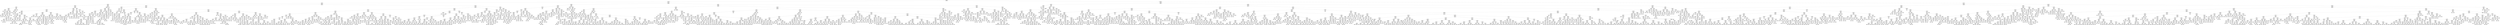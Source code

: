 digraph Tree {
node [shape=box] ;
0 [label="X[7] <= 82022464.0\ngini = 0.4999\nsamples = 44030\nvalue = [21758, 22272]"] ;
1 [label="X[5] <= 91232576.0\ngini = 0.4984\nsamples = 11008\nvalue = [5819, 5189]"] ;
0 -> 1 [labeldistance=2.5, labelangle=45, headlabel="True"] ;
2 [label="X[0] <= 71505360.0\ngini = 0.4935\nsamples = 4403\nvalue = [2452, 1951]"] ;
1 -> 2 ;
3 [label="X[1] <= 113810368.0\ngini = 0.4729\nsamples = 928\nvalue = [572, 356]"] ;
2 -> 3 ;
4 [label="X[6] <= 71303784.0\ngini = 0.4546\nsamples = 604\nvalue = [393, 211]"] ;
3 -> 4 ;
5 [label="X[7] <= 64928940.0\ngini = 0.3599\nsamples = 85\nvalue = [65, 20]"] ;
4 -> 5 ;
6 [label="X[11] <= 66833776.0\ngini = 0.4352\nsamples = 50\nvalue = [34, 16]"] ;
5 -> 6 ;
7 [label="X[8] <= 67331200.0\ngini = 0.32\nsamples = 5\nvalue = [1, 4]"] ;
6 -> 7 ;
8 [label="gini = 0.0\nsamples = 1\nvalue = [1, 0]"] ;
7 -> 8 ;
9 [label="gini = 0.0\nsamples = 4\nvalue = [0, 4]"] ;
7 -> 9 ;
10 [label="X[13] <= 79259984.0\ngini = 0.3911\nsamples = 45\nvalue = [33, 12]"] ;
6 -> 10 ;
11 [label="X[3] <= 120705776.0\ngini = 0.3427\nsamples = 41\nvalue = [32, 9]"] ;
10 -> 11 ;
12 [label="X[4] <= 127222096.0\ngini = 0.4898\nsamples = 14\nvalue = [8, 6]"] ;
11 -> 12 ;
13 [label="X[6] <= 68410056.0\ngini = 0.3967\nsamples = 11\nvalue = [8, 3]"] ;
12 -> 13 ;
14 [label="gini = 0.0\nsamples = 6\nvalue = [6, 0]"] ;
13 -> 14 ;
15 [label="X[8] <= 78086128.0\ngini = 0.48\nsamples = 5\nvalue = [2, 3]"] ;
13 -> 15 ;
16 [label="gini = 0.0\nsamples = 3\nvalue = [0, 3]"] ;
15 -> 16 ;
17 [label="gini = 0.0\nsamples = 2\nvalue = [2, 0]"] ;
15 -> 17 ;
18 [label="gini = 0.0\nsamples = 3\nvalue = [0, 3]"] ;
12 -> 18 ;
19 [label="X[1] <= 100135360.0\ngini = 0.1975\nsamples = 27\nvalue = [24, 3]"] ;
11 -> 19 ;
20 [label="X[5] <= 64698168.0\ngini = 0.0799\nsamples = 24\nvalue = [23, 1]"] ;
19 -> 20 ;
21 [label="X[0] <= 66091952.0\ngini = 0.5\nsamples = 2\nvalue = [1, 1]"] ;
20 -> 21 ;
22 [label="gini = 0.0\nsamples = 1\nvalue = [0, 1]"] ;
21 -> 22 ;
23 [label="gini = 0.0\nsamples = 1\nvalue = [1, 0]"] ;
21 -> 23 ;
24 [label="gini = 0.0\nsamples = 22\nvalue = [22, 0]"] ;
20 -> 24 ;
25 [label="X[4] <= 132511952.0\ngini = 0.4444\nsamples = 3\nvalue = [1, 2]"] ;
19 -> 25 ;
26 [label="gini = 0.0\nsamples = 1\nvalue = [1, 0]"] ;
25 -> 26 ;
27 [label="gini = 0.0\nsamples = 2\nvalue = [0, 2]"] ;
25 -> 27 ;
28 [label="X[7] <= 64298312.0\ngini = 0.375\nsamples = 4\nvalue = [1, 3]"] ;
10 -> 28 ;
29 [label="gini = 0.0\nsamples = 3\nvalue = [0, 3]"] ;
28 -> 29 ;
30 [label="gini = 0.0\nsamples = 1\nvalue = [1, 0]"] ;
28 -> 30 ;
31 [label="X[16] <= 0.5\ngini = 0.2024\nsamples = 35\nvalue = [31, 4]"] ;
5 -> 31 ;
32 [label="X[9] <= 135749824.0\ngini = 0.1609\nsamples = 34\nvalue = [31, 3]"] ;
31 -> 32 ;
33 [label="X[8] <= 115444960.0\ngini = 0.1139\nsamples = 33\nvalue = [31, 2]"] ;
32 -> 33 ;
34 [label="gini = 0.0\nsamples = 26\nvalue = [26, 0]"] ;
33 -> 34 ;
35 [label="X[1] <= 103691688.0\ngini = 0.4082\nsamples = 7\nvalue = [5, 2]"] ;
33 -> 35 ;
36 [label="gini = 0.0\nsamples = 5\nvalue = [5, 0]"] ;
35 -> 36 ;
37 [label="gini = 0.0\nsamples = 2\nvalue = [0, 2]"] ;
35 -> 37 ;
38 [label="gini = 0.0\nsamples = 1\nvalue = [0, 1]"] ;
32 -> 38 ;
39 [label="gini = 0.0\nsamples = 1\nvalue = [0, 1]"] ;
31 -> 39 ;
40 [label="X[1] <= 109618688.0\ngini = 0.4652\nsamples = 519\nvalue = [328, 191]"] ;
4 -> 40 ;
41 [label="X[1] <= 92416552.0\ngini = 0.4699\nsamples = 501\nvalue = [312, 189]"] ;
40 -> 41 ;
42 [label="X[3] <= 119635968.0\ngini = 0.4563\nsamples = 406\nvalue = [263, 143]"] ;
41 -> 42 ;
43 [label="X[13] <= 65993812.0\ngini = 0.3954\nsamples = 199\nvalue = [145, 54]"] ;
42 -> 43 ;
44 [label="gini = 0.0\nsamples = 3\nvalue = [0, 3]"] ;
43 -> 44 ;
45 [label="X[9] <= 72349872.0\ngini = 0.385\nsamples = 196\nvalue = [145, 51]"] ;
43 -> 45 ;
46 [label="X[0] <= 65507400.0\ngini = 0.2221\nsamples = 55\nvalue = [48, 7]"] ;
45 -> 46 ;
47 [label="gini = 0.0\nsamples = 1\nvalue = [0, 1]"] ;
46 -> 47 ;
48 [label="X[6] <= 128248808.0\ngini = 0.1975\nsamples = 54\nvalue = [48, 6]"] ;
46 -> 48 ;
49 [label="X[0] <= 67377120.0\ngini = 0.1709\nsamples = 53\nvalue = [48, 5]"] ;
48 -> 49 ;
50 [label="X[0] <= 67057036.0\ngini = 0.32\nsamples = 25\nvalue = [20, 5]"] ;
49 -> 50 ;
51 [label="X[5] <= 64318432.0\ngini = 0.1723\nsamples = 21\nvalue = [19, 2]"] ;
50 -> 51 ;
52 [label="gini = 0.0\nsamples = 1\nvalue = [0, 1]"] ;
51 -> 52 ;
53 [label="X[12] <= 107020512.0\ngini = 0.095\nsamples = 20\nvalue = [19, 1]"] ;
51 -> 53 ;
54 [label="gini = 0.0\nsamples = 19\nvalue = [19, 0]"] ;
53 -> 54 ;
55 [label="gini = 0.0\nsamples = 1\nvalue = [0, 1]"] ;
53 -> 55 ;
56 [label="X[13] <= 78936808.0\ngini = 0.375\nsamples = 4\nvalue = [1, 3]"] ;
50 -> 56 ;
57 [label="gini = 0.0\nsamples = 1\nvalue = [1, 0]"] ;
56 -> 57 ;
58 [label="gini = 0.0\nsamples = 3\nvalue = [0, 3]"] ;
56 -> 58 ;
59 [label="gini = 0.0\nsamples = 28\nvalue = [28, 0]"] ;
49 -> 59 ;
60 [label="gini = 0.0\nsamples = 1\nvalue = [0, 1]"] ;
48 -> 60 ;
61 [label="X[3] <= 93929536.0\ngini = 0.4294\nsamples = 141\nvalue = [97, 44]"] ;
45 -> 61 ;
62 [label="X[4] <= 87975152.0\ngini = 0.4933\nsamples = 52\nvalue = [29, 23]"] ;
61 -> 62 ;
63 [label="X[1] <= 70356968.0\ngini = 0.4082\nsamples = 35\nvalue = [25, 10]"] ;
62 -> 63 ;
64 [label="X[6] <= 119034624.0\ngini = 0.32\nsamples = 5\nvalue = [1, 4]"] ;
63 -> 64 ;
65 [label="gini = 0.0\nsamples = 4\nvalue = [0, 4]"] ;
64 -> 65 ;
66 [label="gini = 0.0\nsamples = 1\nvalue = [1, 0]"] ;
64 -> 66 ;
67 [label="X[4] <= 81913040.0\ngini = 0.32\nsamples = 30\nvalue = [24, 6]"] ;
63 -> 67 ;
68 [label="X[10] <= 137396944.0\ngini = 0.1107\nsamples = 17\nvalue = [16, 1]"] ;
67 -> 68 ;
69 [label="gini = 0.0\nsamples = 16\nvalue = [16, 0]"] ;
68 -> 69 ;
70 [label="gini = 0.0\nsamples = 1\nvalue = [0, 1]"] ;
68 -> 70 ;
71 [label="X[10] <= 94114944.0\ngini = 0.4734\nsamples = 13\nvalue = [8, 5]"] ;
67 -> 71 ;
72 [label="X[11] <= 87636224.0\ngini = 0.3967\nsamples = 11\nvalue = [8, 3]"] ;
71 -> 72 ;
73 [label="X[7] <= 63083336.0\ngini = 0.2188\nsamples = 8\nvalue = [7, 1]"] ;
72 -> 73 ;
74 [label="gini = 0.0\nsamples = 1\nvalue = [0, 1]"] ;
73 -> 74 ;
75 [label="gini = 0.0\nsamples = 7\nvalue = [7, 0]"] ;
73 -> 75 ;
76 [label="X[2] <= 70930496.0\ngini = 0.4444\nsamples = 3\nvalue = [1, 2]"] ;
72 -> 76 ;
77 [label="gini = 0.0\nsamples = 1\nvalue = [1, 0]"] ;
76 -> 77 ;
78 [label="gini = 0.0\nsamples = 2\nvalue = [0, 2]"] ;
76 -> 78 ;
79 [label="gini = 0.0\nsamples = 2\nvalue = [0, 2]"] ;
71 -> 79 ;
80 [label="X[13] <= 130494512.0\ngini = 0.3599\nsamples = 17\nvalue = [4, 13]"] ;
62 -> 80 ;
81 [label="X[8] <= 97915384.0\ngini = 0.2311\nsamples = 15\nvalue = [2, 13]"] ;
80 -> 81 ;
82 [label="gini = 0.0\nsamples = 12\nvalue = [0, 12]"] ;
81 -> 82 ;
83 [label="X[9] <= 108658928.0\ngini = 0.4444\nsamples = 3\nvalue = [2, 1]"] ;
81 -> 83 ;
84 [label="gini = 0.0\nsamples = 2\nvalue = [2, 0]"] ;
83 -> 84 ;
85 [label="gini = 0.0\nsamples = 1\nvalue = [0, 1]"] ;
83 -> 85 ;
86 [label="gini = 0.0\nsamples = 2\nvalue = [2, 0]"] ;
80 -> 86 ;
87 [label="X[11] <= 100176912.0\ngini = 0.3606\nsamples = 89\nvalue = [68, 21]"] ;
61 -> 87 ;
88 [label="X[4] <= 115381712.0\ngini = 0.3414\nsamples = 87\nvalue = [68, 19]"] ;
87 -> 88 ;
89 [label="X[12] <= 96093680.0\ngini = 0.2449\nsamples = 56\nvalue = [48, 8]"] ;
88 -> 89 ;
90 [label="X[2] <= 67863168.0\ngini = 0.2008\nsamples = 53\nvalue = [47, 6]"] ;
89 -> 90 ;
91 [label="gini = 0.0\nsamples = 1\nvalue = [0, 1]"] ;
90 -> 91 ;
92 [label="X[7] <= 71045944.0\ngini = 0.1738\nsamples = 52\nvalue = [47, 5]"] ;
90 -> 92 ;
93 [label="X[15] <= 0.5\ngini = 0.1172\nsamples = 48\nvalue = [45, 3]"] ;
92 -> 93 ;
94 [label="X[7] <= 62869732.0\ngini = 0.0815\nsamples = 47\nvalue = [45, 2]"] ;
93 -> 94 ;
95 [label="gini = 0.4444\nsamples = 6\nvalue = [4, 2]"] ;
94 -> 95 ;
96 [label="gini = 0.0\nsamples = 41\nvalue = [41, 0]"] ;
94 -> 96 ;
97 [label="gini = 0.0\nsamples = 1\nvalue = [0, 1]"] ;
93 -> 97 ;
98 [label="X[15] <= 0.5\ngini = 0.5\nsamples = 4\nvalue = [2, 2]"] ;
92 -> 98 ;
99 [label="gini = 0.0\nsamples = 2\nvalue = [0, 2]"] ;
98 -> 99 ;
100 [label="gini = 0.0\nsamples = 2\nvalue = [2, 0]"] ;
98 -> 100 ;
101 [label="X[7] <= 62752088.0\ngini = 0.4444\nsamples = 3\nvalue = [1, 2]"] ;
89 -> 101 ;
102 [label="gini = 0.0\nsamples = 1\nvalue = [1, 0]"] ;
101 -> 102 ;
103 [label="gini = 0.0\nsamples = 2\nvalue = [0, 2]"] ;
101 -> 103 ;
104 [label="X[11] <= 83742656.0\ngini = 0.4579\nsamples = 31\nvalue = [20, 11]"] ;
88 -> 104 ;
105 [label="X[10] <= 114859664.0\ngini = 0.3648\nsamples = 25\nvalue = [19, 6]"] ;
104 -> 105 ;
106 [label="X[0] <= 71434592.0\ngini = 0.2873\nsamples = 23\nvalue = [19, 4]"] ;
105 -> 106 ;
107 [label="X[9] <= 74237424.0\ngini = 0.1723\nsamples = 21\nvalue = [19, 2]"] ;
106 -> 107 ;
108 [label="gini = 0.0\nsamples = 1\nvalue = [0, 1]"] ;
107 -> 108 ;
109 [label="X[33] <= 0.5\ngini = 0.095\nsamples = 20\nvalue = [19, 1]"] ;
107 -> 109 ;
110 [label="gini = 0.0\nsamples = 18\nvalue = [18, 0]"] ;
109 -> 110 ;
111 [label="gini = 0.5\nsamples = 2\nvalue = [1, 1]"] ;
109 -> 111 ;
112 [label="gini = 0.0\nsamples = 2\nvalue = [0, 2]"] ;
106 -> 112 ;
113 [label="gini = 0.0\nsamples = 2\nvalue = [0, 2]"] ;
105 -> 113 ;
114 [label="X[6] <= 96132544.0\ngini = 0.2778\nsamples = 6\nvalue = [1, 5]"] ;
104 -> 114 ;
115 [label="gini = 0.0\nsamples = 5\nvalue = [0, 5]"] ;
114 -> 115 ;
116 [label="gini = 0.0\nsamples = 1\nvalue = [1, 0]"] ;
114 -> 116 ;
117 [label="gini = 0.0\nsamples = 2\nvalue = [0, 2]"] ;
87 -> 117 ;
118 [label="X[12] <= 77352896.0\ngini = 0.4902\nsamples = 207\nvalue = [118, 89]"] ;
42 -> 118 ;
119 [label="X[1] <= 66060464.0\ngini = 0.4576\nsamples = 127\nvalue = [82, 45]"] ;
118 -> 119 ;
120 [label="X[13] <= 91705944.0\ngini = 0.4654\nsamples = 19\nvalue = [7, 12]"] ;
119 -> 120 ;
121 [label="X[10] <= 121164048.0\ngini = 0.4444\nsamples = 9\nvalue = [6, 3]"] ;
120 -> 121 ;
122 [label="gini = 0.0\nsamples = 6\nvalue = [6, 0]"] ;
121 -> 122 ;
123 [label="gini = 0.0\nsamples = 3\nvalue = [0, 3]"] ;
121 -> 123 ;
124 [label="X[24] <= 0.5\ngini = 0.18\nsamples = 10\nvalue = [1, 9]"] ;
120 -> 124 ;
125 [label="gini = 0.0\nsamples = 9\nvalue = [0, 9]"] ;
124 -> 125 ;
126 [label="gini = 0.0\nsamples = 1\nvalue = [1, 0]"] ;
124 -> 126 ;
127 [label="X[9] <= 91636608.0\ngini = 0.4244\nsamples = 108\nvalue = [75, 33]"] ;
119 -> 127 ;
128 [label="X[7] <= 71474768.0\ngini = 0.4856\nsamples = 53\nvalue = [31, 22]"] ;
127 -> 128 ;
129 [label="X[3] <= 133533248.0\ngini = 0.4575\nsamples = 48\nvalue = [31, 17]"] ;
128 -> 129 ;
130 [label="X[21] <= 0.5\ngini = 0.4286\nsamples = 45\nvalue = [31, 14]"] ;
129 -> 130 ;
131 [label="X[11] <= 88621424.0\ngini = 0.4024\nsamples = 43\nvalue = [31, 12]"] ;
130 -> 131 ;
132 [label="X[13] <= 74051808.0\ngini = 0.3688\nsamples = 41\nvalue = [31, 10]"] ;
131 -> 132 ;
133 [label="gini = 0.0\nsamples = 2\nvalue = [0, 2]"] ;
132 -> 133 ;
134 [label="X[11] <= 71995488.0\ngini = 0.3261\nsamples = 39\nvalue = [31, 8]"] ;
132 -> 134 ;
135 [label="gini = 0.0\nsamples = 13\nvalue = [13, 0]"] ;
134 -> 135 ;
136 [label="X[1] <= 71133832.0\ngini = 0.426\nsamples = 26\nvalue = [18, 8]"] ;
134 -> 136 ;
137 [label="gini = 0.32\nsamples = 5\nvalue = [1, 4]"] ;
136 -> 137 ;
138 [label="gini = 0.3084\nsamples = 21\nvalue = [17, 4]"] ;
136 -> 138 ;
139 [label="gini = 0.0\nsamples = 2\nvalue = [0, 2]"] ;
131 -> 139 ;
140 [label="gini = 0.0\nsamples = 2\nvalue = [0, 2]"] ;
130 -> 140 ;
141 [label="gini = 0.0\nsamples = 3\nvalue = [0, 3]"] ;
129 -> 141 ;
142 [label="gini = 0.0\nsamples = 5\nvalue = [0, 5]"] ;
128 -> 142 ;
143 [label="X[9] <= 135552048.0\ngini = 0.32\nsamples = 55\nvalue = [44, 11]"] ;
127 -> 143 ;
144 [label="X[2] <= 68354080.0\ngini = 0.282\nsamples = 53\nvalue = [44, 9]"] ;
143 -> 144 ;
145 [label="X[5] <= 65118620.0\ngini = 0.4688\nsamples = 16\nvalue = [10, 6]"] ;
144 -> 145 ;
146 [label="gini = 0.0\nsamples = 5\nvalue = [5, 0]"] ;
145 -> 146 ;
147 [label="X[12] <= 64568352.0\ngini = 0.4959\nsamples = 11\nvalue = [5, 6]"] ;
145 -> 147 ;
148 [label="gini = 0.0\nsamples = 3\nvalue = [3, 0]"] ;
147 -> 148 ;
149 [label="X[12] <= 66356064.0\ngini = 0.375\nsamples = 8\nvalue = [2, 6]"] ;
147 -> 149 ;
150 [label="gini = 0.0\nsamples = 5\nvalue = [0, 5]"] ;
149 -> 150 ;
151 [label="X[24] <= 0.5\ngini = 0.4444\nsamples = 3\nvalue = [2, 1]"] ;
149 -> 151 ;
152 [label="gini = 0.0\nsamples = 2\nvalue = [2, 0]"] ;
151 -> 152 ;
153 [label="gini = 0.0\nsamples = 1\nvalue = [0, 1]"] ;
151 -> 153 ;
154 [label="X[8] <= 136287328.0\ngini = 0.149\nsamples = 37\nvalue = [34, 3]"] ;
144 -> 154 ;
155 [label="X[3] <= 125553456.0\ngini = 0.1049\nsamples = 36\nvalue = [34, 2]"] ;
154 -> 155 ;
156 [label="X[10] <= 121111856.0\ngini = 0.2975\nsamples = 11\nvalue = [9, 2]"] ;
155 -> 156 ;
157 [label="X[5] <= 65041200.0\ngini = 0.18\nsamples = 10\nvalue = [9, 1]"] ;
156 -> 157 ;
158 [label="X[10] <= 96211328.0\ngini = 0.5\nsamples = 2\nvalue = [1, 1]"] ;
157 -> 158 ;
159 [label="gini = 0.0\nsamples = 1\nvalue = [1, 0]"] ;
158 -> 159 ;
160 [label="gini = 0.0\nsamples = 1\nvalue = [0, 1]"] ;
158 -> 160 ;
161 [label="gini = 0.0\nsamples = 8\nvalue = [8, 0]"] ;
157 -> 161 ;
162 [label="gini = 0.0\nsamples = 1\nvalue = [0, 1]"] ;
156 -> 162 ;
163 [label="gini = 0.0\nsamples = 25\nvalue = [25, 0]"] ;
155 -> 163 ;
164 [label="gini = 0.0\nsamples = 1\nvalue = [0, 1]"] ;
154 -> 164 ;
165 [label="gini = 0.0\nsamples = 2\nvalue = [0, 2]"] ;
143 -> 165 ;
166 [label="X[5] <= 79356432.0\ngini = 0.495\nsamples = 80\nvalue = [36, 44]"] ;
118 -> 166 ;
167 [label="X[7] <= 70540192.0\ngini = 0.414\nsamples = 41\nvalue = [12, 29]"] ;
166 -> 167 ;
168 [label="X[5] <= 65842476.0\ngini = 0.3343\nsamples = 33\nvalue = [7, 26]"] ;
167 -> 168 ;
169 [label="gini = 0.0\nsamples = 2\nvalue = [2, 0]"] ;
168 -> 169 ;
170 [label="X[4] <= 113643248.0\ngini = 0.2706\nsamples = 31\nvalue = [5, 26]"] ;
168 -> 170 ;
171 [label="gini = 0.0\nsamples = 2\nvalue = [2, 0]"] ;
170 -> 171 ;
172 [label="X[0] <= 65602808.0\ngini = 0.1855\nsamples = 29\nvalue = [3, 26]"] ;
170 -> 172 ;
173 [label="gini = 0.0\nsamples = 1\nvalue = [1, 0]"] ;
172 -> 173 ;
174 [label="X[0] <= 66651136.0\ngini = 0.1327\nsamples = 28\nvalue = [2, 26]"] ;
172 -> 174 ;
175 [label="X[7] <= 64673032.0\ngini = 0.4082\nsamples = 7\nvalue = [2, 5]"] ;
174 -> 175 ;
176 [label="gini = 0.0\nsamples = 4\nvalue = [0, 4]"] ;
175 -> 176 ;
177 [label="X[0] <= 66091952.0\ngini = 0.4444\nsamples = 3\nvalue = [2, 1]"] ;
175 -> 177 ;
178 [label="gini = 0.0\nsamples = 1\nvalue = [0, 1]"] ;
177 -> 178 ;
179 [label="gini = 0.0\nsamples = 2\nvalue = [2, 0]"] ;
177 -> 179 ;
180 [label="gini = 0.0\nsamples = 21\nvalue = [0, 21]"] ;
174 -> 180 ;
181 [label="X[8] <= 68132016.0\ngini = 0.4688\nsamples = 8\nvalue = [5, 3]"] ;
167 -> 181 ;
182 [label="X[7] <= 70844832.0\ngini = 0.375\nsamples = 4\nvalue = [1, 3]"] ;
181 -> 182 ;
183 [label="gini = 0.0\nsamples = 1\nvalue = [1, 0]"] ;
182 -> 183 ;
184 [label="gini = 0.0\nsamples = 3\nvalue = [0, 3]"] ;
182 -> 184 ;
185 [label="gini = 0.0\nsamples = 4\nvalue = [4, 0]"] ;
181 -> 185 ;
186 [label="X[10] <= 94848368.0\ngini = 0.4734\nsamples = 39\nvalue = [24, 15]"] ;
166 -> 186 ;
187 [label="X[8] <= 68424072.0\ngini = 0.2449\nsamples = 21\nvalue = [18, 3]"] ;
186 -> 187 ;
188 [label="X[0] <= 66784688.0\ngini = 0.4898\nsamples = 7\nvalue = [4, 3]"] ;
187 -> 188 ;
189 [label="gini = 0.0\nsamples = 3\nvalue = [3, 0]"] ;
188 -> 189 ;
190 [label="X[1] <= 78951936.0\ngini = 0.375\nsamples = 4\nvalue = [1, 3]"] ;
188 -> 190 ;
191 [label="gini = 0.0\nsamples = 1\nvalue = [1, 0]"] ;
190 -> 191 ;
192 [label="gini = 0.0\nsamples = 3\nvalue = [0, 3]"] ;
190 -> 192 ;
193 [label="gini = 0.0\nsamples = 14\nvalue = [14, 0]"] ;
187 -> 193 ;
194 [label="X[5] <= 87020912.0\ngini = 0.4444\nsamples = 18\nvalue = [6, 12]"] ;
186 -> 194 ;
195 [label="gini = 0.0\nsamples = 9\nvalue = [0, 9]"] ;
194 -> 195 ;
196 [label="X[19] <= 0.5\ngini = 0.4444\nsamples = 9\nvalue = [6, 3]"] ;
194 -> 196 ;
197 [label="gini = 0.0\nsamples = 5\nvalue = [5, 0]"] ;
196 -> 197 ;
198 [label="X[2] <= 68637640.0\ngini = 0.375\nsamples = 4\nvalue = [1, 3]"] ;
196 -> 198 ;
199 [label="gini = 0.0\nsamples = 1\nvalue = [1, 0]"] ;
198 -> 199 ;
200 [label="gini = 0.0\nsamples = 3\nvalue = [0, 3]"] ;
198 -> 200 ;
201 [label="X[3] <= 108378912.0\ngini = 0.4995\nsamples = 95\nvalue = [49, 46]"] ;
41 -> 201 ;
202 [label="X[5] <= 86928000.0\ngini = 0.4444\nsamples = 39\nvalue = [13, 26]"] ;
201 -> 202 ;
203 [label="X[22] <= 0.5\ngini = 0.3673\nsamples = 33\nvalue = [8, 25]"] ;
202 -> 203 ;
204 [label="X[20] <= 0.5\ngini = 0.3122\nsamples = 31\nvalue = [6, 25]"] ;
203 -> 204 ;
205 [label="X[4] <= 124931560.0\ngini = 0.2449\nsamples = 28\nvalue = [4, 24]"] ;
204 -> 205 ;
206 [label="X[19] <= 0.5\ngini = 0.1975\nsamples = 27\nvalue = [3, 24]"] ;
205 -> 206 ;
207 [label="X[3] <= 81741640.0\ngini = 0.142\nsamples = 26\nvalue = [2, 24]"] ;
206 -> 207 ;
208 [label="X[7] <= 66539628.0\ngini = 0.4082\nsamples = 7\nvalue = [2, 5]"] ;
207 -> 208 ;
209 [label="gini = 0.0\nsamples = 4\nvalue = [0, 4]"] ;
208 -> 209 ;
210 [label="X[1] <= 94983936.0\ngini = 0.4444\nsamples = 3\nvalue = [2, 1]"] ;
208 -> 210 ;
211 [label="gini = 0.0\nsamples = 1\nvalue = [0, 1]"] ;
210 -> 211 ;
212 [label="gini = 0.0\nsamples = 2\nvalue = [2, 0]"] ;
210 -> 212 ;
213 [label="gini = 0.0\nsamples = 19\nvalue = [0, 19]"] ;
207 -> 213 ;
214 [label="gini = 0.0\nsamples = 1\nvalue = [1, 0]"] ;
206 -> 214 ;
215 [label="gini = 0.0\nsamples = 1\nvalue = [1, 0]"] ;
205 -> 215 ;
216 [label="X[7] <= 66153604.0\ngini = 0.4444\nsamples = 3\nvalue = [2, 1]"] ;
204 -> 216 ;
217 [label="gini = 0.0\nsamples = 2\nvalue = [2, 0]"] ;
216 -> 217 ;
218 [label="gini = 0.0\nsamples = 1\nvalue = [0, 1]"] ;
216 -> 218 ;
219 [label="gini = 0.0\nsamples = 2\nvalue = [2, 0]"] ;
203 -> 219 ;
220 [label="X[8] <= 105385552.0\ngini = 0.2778\nsamples = 6\nvalue = [5, 1]"] ;
202 -> 220 ;
221 [label="gini = 0.0\nsamples = 5\nvalue = [5, 0]"] ;
220 -> 221 ;
222 [label="gini = 0.0\nsamples = 1\nvalue = [0, 1]"] ;
220 -> 222 ;
223 [label="X[10] <= 135567200.0\ngini = 0.4592\nsamples = 56\nvalue = [36, 20]"] ;
201 -> 223 ;
224 [label="X[0] <= 67323456.0\ngini = 0.4306\nsamples = 51\nvalue = [35, 16]"] ;
223 -> 224 ;
225 [label="X[12] <= 84578192.0\ngini = 0.4911\nsamples = 30\nvalue = [17, 13]"] ;
224 -> 225 ;
226 [label="X[10] <= 129442904.0\ngini = 0.4688\nsamples = 16\nvalue = [6, 10]"] ;
225 -> 226 ;
227 [label="X[3] <= 109139576.0\ngini = 0.18\nsamples = 10\nvalue = [1, 9]"] ;
226 -> 227 ;
228 [label="gini = 0.0\nsamples = 1\nvalue = [1, 0]"] ;
227 -> 228 ;
229 [label="gini = 0.0\nsamples = 9\nvalue = [0, 9]"] ;
227 -> 229 ;
230 [label="X[7] <= 62824128.0\ngini = 0.2778\nsamples = 6\nvalue = [5, 1]"] ;
226 -> 230 ;
231 [label="gini = 0.0\nsamples = 1\nvalue = [0, 1]"] ;
230 -> 231 ;
232 [label="gini = 0.0\nsamples = 5\nvalue = [5, 0]"] ;
230 -> 232 ;
233 [label="X[5] <= 75694136.0\ngini = 0.3367\nsamples = 14\nvalue = [11, 3]"] ;
225 -> 233 ;
234 [label="X[6] <= 122246768.0\ngini = 0.48\nsamples = 5\nvalue = [2, 3]"] ;
233 -> 234 ;
235 [label="gini = 0.0\nsamples = 2\nvalue = [2, 0]"] ;
234 -> 235 ;
236 [label="gini = 0.0\nsamples = 3\nvalue = [0, 3]"] ;
234 -> 236 ;
237 [label="gini = 0.0\nsamples = 9\nvalue = [9, 0]"] ;
233 -> 237 ;
238 [label="X[2] <= 104643952.0\ngini = 0.2449\nsamples = 21\nvalue = [18, 3]"] ;
224 -> 238 ;
239 [label="X[10] <= 71063232.0\ngini = 0.1049\nsamples = 18\nvalue = [17, 1]"] ;
238 -> 239 ;
240 [label="gini = 0.0\nsamples = 1\nvalue = [0, 1]"] ;
239 -> 240 ;
241 [label="gini = 0.0\nsamples = 17\nvalue = [17, 0]"] ;
239 -> 241 ;
242 [label="X[7] <= 67033000.0\ngini = 0.4444\nsamples = 3\nvalue = [1, 2]"] ;
238 -> 242 ;
243 [label="gini = 0.0\nsamples = 2\nvalue = [0, 2]"] ;
242 -> 243 ;
244 [label="gini = 0.0\nsamples = 1\nvalue = [1, 0]"] ;
242 -> 244 ;
245 [label="X[5] <= 64766016.0\ngini = 0.32\nsamples = 5\nvalue = [1, 4]"] ;
223 -> 245 ;
246 [label="gini = 0.0\nsamples = 1\nvalue = [1, 0]"] ;
245 -> 246 ;
247 [label="gini = 0.0\nsamples = 4\nvalue = [0, 4]"] ;
245 -> 247 ;
248 [label="X[11] <= 86078064.0\ngini = 0.1975\nsamples = 18\nvalue = [16, 2]"] ;
40 -> 248 ;
249 [label="gini = 0.0\nsamples = 1\nvalue = [0, 1]"] ;
248 -> 249 ;
250 [label="X[13] <= 121026816.0\ngini = 0.1107\nsamples = 17\nvalue = [16, 1]"] ;
248 -> 250 ;
251 [label="gini = 0.0\nsamples = 15\nvalue = [15, 0]"] ;
250 -> 251 ;
252 [label="X[3] <= 117022720.0\ngini = 0.5\nsamples = 2\nvalue = [1, 1]"] ;
250 -> 252 ;
253 [label="gini = 0.0\nsamples = 1\nvalue = [0, 1]"] ;
252 -> 253 ;
254 [label="gini = 0.0\nsamples = 1\nvalue = [1, 0]"] ;
252 -> 254 ;
255 [label="X[2] <= 135813136.0\ngini = 0.4945\nsamples = 324\nvalue = [179, 145]"] ;
3 -> 255 ;
256 [label="X[5] <= 84891256.0\ngini = 0.4916\nsamples = 317\nvalue = [179, 138]"] ;
255 -> 256 ;
257 [label="X[1] <= 128189664.0\ngini = 0.4855\nsamples = 294\nvalue = [172, 122]"] ;
256 -> 257 ;
258 [label="X[5] <= 80158448.0\ngini = 0.4988\nsamples = 164\nvalue = [86, 78]"] ;
257 -> 258 ;
259 [label="X[5] <= 79323232.0\ngini = 0.4998\nsamples = 135\nvalue = [66, 69]"] ;
258 -> 259 ;
260 [label="X[11] <= 130678832.0\ngini = 0.4995\nsamples = 126\nvalue = [65, 61]"] ;
259 -> 260 ;
261 [label="X[11] <= 124387048.0\ngini = 0.5\nsamples = 121\nvalue = [60, 61]"] ;
260 -> 261 ;
262 [label="X[12] <= 77133040.0\ngini = 0.4979\nsamples = 109\nvalue = [58, 51]"] ;
261 -> 262 ;
263 [label="X[12] <= 66596540.0\ngini = 0.4851\nsamples = 87\nvalue = [51, 36]"] ;
262 -> 263 ;
264 [label="X[11] <= 123160288.0\ngini = 0.4998\nsamples = 55\nvalue = [27, 28]"] ;
263 -> 264 ;
265 [label="X[10] <= 86787392.0\ngini = 0.4928\nsamples = 50\nvalue = [22, 28]"] ;
264 -> 265 ;
266 [label="gini = 0.0\nsamples = 5\nvalue = [0, 5]"] ;
265 -> 266 ;
267 [label="X[10] <= 121175568.0\ngini = 0.4998\nsamples = 45\nvalue = [22, 23]"] ;
265 -> 267 ;
268 [label="X[2] <= 68751424.0\ngini = 0.355\nsamples = 13\nvalue = [10, 3]"] ;
267 -> 268 ;
269 [label="gini = 0.0\nsamples = 2\nvalue = [0, 2]"] ;
268 -> 269 ;
270 [label="X[10] <= 94132224.0\ngini = 0.1653\nsamples = 11\nvalue = [10, 1]"] ;
268 -> 270 ;
271 [label="gini = 0.5\nsamples = 2\nvalue = [1, 1]"] ;
270 -> 271 ;
272 [label="gini = 0.0\nsamples = 9\nvalue = [9, 0]"] ;
270 -> 272 ;
273 [label="X[7] <= 64381776.0\ngini = 0.4688\nsamples = 32\nvalue = [12, 20]"] ;
267 -> 273 ;
274 [label="X[11] <= 118491088.0\ngini = 0.48\nsamples = 15\nvalue = [9, 6]"] ;
273 -> 274 ;
275 [label="gini = 0.1975\nsamples = 9\nvalue = [8, 1]"] ;
274 -> 275 ;
276 [label="gini = 0.2778\nsamples = 6\nvalue = [1, 5]"] ;
274 -> 276 ;
277 [label="X[3] <= 105127288.0\ngini = 0.2907\nsamples = 17\nvalue = [3, 14]"] ;
273 -> 277 ;
278 [label="gini = 0.5\nsamples = 6\nvalue = [3, 3]"] ;
277 -> 278 ;
279 [label="gini = 0.0\nsamples = 11\nvalue = [0, 11]"] ;
277 -> 279 ;
280 [label="gini = 0.0\nsamples = 5\nvalue = [5, 0]"] ;
264 -> 280 ;
281 [label="X[3] <= 117079440.0\ngini = 0.375\nsamples = 32\nvalue = [24, 8]"] ;
263 -> 281 ;
282 [label="gini = 0.0\nsamples = 11\nvalue = [11, 0]"] ;
281 -> 282 ;
283 [label="X[3] <= 132425848.0\ngini = 0.4717\nsamples = 21\nvalue = [13, 8]"] ;
281 -> 283 ;
284 [label="X[1] <= 123673160.0\ngini = 0.4898\nsamples = 14\nvalue = [6, 8]"] ;
283 -> 284 ;
285 [label="X[1] <= 118839712.0\ngini = 0.3967\nsamples = 11\nvalue = [3, 8]"] ;
284 -> 285 ;
286 [label="X[10] <= 87439152.0\ngini = 0.375\nsamples = 4\nvalue = [3, 1]"] ;
285 -> 286 ;
287 [label="gini = 0.0\nsamples = 1\nvalue = [0, 1]"] ;
286 -> 287 ;
288 [label="gini = 0.0\nsamples = 3\nvalue = [3, 0]"] ;
286 -> 288 ;
289 [label="gini = 0.0\nsamples = 7\nvalue = [0, 7]"] ;
285 -> 289 ;
290 [label="gini = 0.0\nsamples = 3\nvalue = [3, 0]"] ;
284 -> 290 ;
291 [label="gini = 0.0\nsamples = 7\nvalue = [7, 0]"] ;
283 -> 291 ;
292 [label="X[9] <= 130679496.0\ngini = 0.4339\nsamples = 22\nvalue = [7, 15]"] ;
262 -> 292 ;
293 [label="X[3] <= 127165456.0\ngini = 0.3324\nsamples = 19\nvalue = [4, 15]"] ;
292 -> 293 ;
294 [label="X[12] <= 81364048.0\ngini = 0.48\nsamples = 10\nvalue = [4, 6]"] ;
293 -> 294 ;
295 [label="gini = 0.0\nsamples = 4\nvalue = [0, 4]"] ;
294 -> 295 ;
296 [label="X[7] <= 68968008.0\ngini = 0.4444\nsamples = 6\nvalue = [4, 2]"] ;
294 -> 296 ;
297 [label="gini = 0.0\nsamples = 3\nvalue = [3, 0]"] ;
296 -> 297 ;
298 [label="X[11] <= 105878240.0\ngini = 0.4444\nsamples = 3\nvalue = [1, 2]"] ;
296 -> 298 ;
299 [label="gini = 0.0\nsamples = 1\nvalue = [1, 0]"] ;
298 -> 299 ;
300 [label="gini = 0.0\nsamples = 2\nvalue = [0, 2]"] ;
298 -> 300 ;
301 [label="gini = 0.0\nsamples = 9\nvalue = [0, 9]"] ;
293 -> 301 ;
302 [label="gini = 0.0\nsamples = 3\nvalue = [3, 0]"] ;
292 -> 302 ;
303 [label="X[5] <= 69481296.0\ngini = 0.2778\nsamples = 12\nvalue = [2, 10]"] ;
261 -> 303 ;
304 [label="gini = 0.0\nsamples = 10\nvalue = [0, 10]"] ;
303 -> 304 ;
305 [label="gini = 0.0\nsamples = 2\nvalue = [2, 0]"] ;
303 -> 305 ;
306 [label="gini = 0.0\nsamples = 5\nvalue = [5, 0]"] ;
260 -> 306 ;
307 [label="X[13] <= 65674876.0\ngini = 0.1975\nsamples = 9\nvalue = [1, 8]"] ;
259 -> 307 ;
308 [label="gini = 0.0\nsamples = 1\nvalue = [1, 0]"] ;
307 -> 308 ;
309 [label="gini = 0.0\nsamples = 8\nvalue = [0, 8]"] ;
307 -> 309 ;
310 [label="X[11] <= 122695496.0\ngini = 0.4281\nsamples = 29\nvalue = [20, 9]"] ;
258 -> 310 ;
311 [label="X[2] <= 78004816.0\ngini = 0.4983\nsamples = 17\nvalue = [9, 8]"] ;
310 -> 311 ;
312 [label="X[10] <= 74561136.0\ngini = 0.3457\nsamples = 9\nvalue = [7, 2]"] ;
311 -> 312 ;
313 [label="gini = 0.0\nsamples = 2\nvalue = [0, 2]"] ;
312 -> 313 ;
314 [label="gini = 0.0\nsamples = 7\nvalue = [7, 0]"] ;
312 -> 314 ;
315 [label="X[5] <= 83788720.0\ngini = 0.375\nsamples = 8\nvalue = [2, 6]"] ;
311 -> 315 ;
316 [label="X[1] <= 127820864.0\ngini = 0.4444\nsamples = 3\nvalue = [2, 1]"] ;
315 -> 316 ;
317 [label="gini = 0.0\nsamples = 2\nvalue = [2, 0]"] ;
316 -> 317 ;
318 [label="gini = 0.0\nsamples = 1\nvalue = [0, 1]"] ;
316 -> 318 ;
319 [label="gini = 0.0\nsamples = 5\nvalue = [0, 5]"] ;
315 -> 319 ;
320 [label="X[7] <= 73278944.0\ngini = 0.1528\nsamples = 12\nvalue = [11, 1]"] ;
310 -> 320 ;
321 [label="gini = 0.0\nsamples = 11\nvalue = [11, 0]"] ;
320 -> 321 ;
322 [label="gini = 0.0\nsamples = 1\nvalue = [0, 1]"] ;
320 -> 322 ;
323 [label="X[13] <= 65709992.0\ngini = 0.4478\nsamples = 130\nvalue = [86, 44]"] ;
257 -> 323 ;
324 [label="gini = 0.0\nsamples = 3\nvalue = [0, 3]"] ;
323 -> 324 ;
325 [label="X[13] <= 131281360.0\ngini = 0.4372\nsamples = 127\nvalue = [86, 41]"] ;
323 -> 325 ;
326 [label="X[5] <= 79218216.0\ngini = 0.4251\nsamples = 124\nvalue = [86, 38]"] ;
325 -> 326 ;
327 [label="X[30] <= 0.5\ngini = 0.4527\nsamples = 104\nvalue = [68, 36]"] ;
326 -> 327 ;
328 [label="X[10] <= 79560728.0\ngini = 0.4297\nsamples = 96\nvalue = [66, 30]"] ;
327 -> 328 ;
329 [label="gini = 0.0\nsamples = 3\nvalue = [0, 3]"] ;
328 -> 329 ;
330 [label="X[2] <= 109292736.0\ngini = 0.4121\nsamples = 93\nvalue = [66, 27]"] ;
328 -> 330 ;
331 [label="X[2] <= 84194288.0\ngini = 0.378\nsamples = 83\nvalue = [62, 21]"] ;
330 -> 331 ;
332 [label="X[8] <= 89985256.0\ngini = 0.448\nsamples = 62\nvalue = [41, 21]"] ;
331 -> 332 ;
333 [label="X[4] <= 97689864.0\ngini = 0.4328\nsamples = 60\nvalue = [41, 19]"] ;
332 -> 333 ;
334 [label="X[2] <= 68977392.0\ngini = 0.48\nsamples = 10\nvalue = [4, 6]"] ;
333 -> 334 ;
335 [label="gini = 0.0\nsamples = 4\nvalue = [4, 0]"] ;
334 -> 335 ;
336 [label="gini = 0.0\nsamples = 6\nvalue = [0, 6]"] ;
334 -> 336 ;
337 [label="X[2] <= 77627432.0\ngini = 0.3848\nsamples = 50\nvalue = [37, 13]"] ;
333 -> 337 ;
338 [label="X[10] <= 129827024.0\ngini = 0.4745\nsamples = 31\nvalue = [19, 12]"] ;
337 -> 338 ;
339 [label="gini = 0.4362\nsamples = 28\nvalue = [19, 9]"] ;
338 -> 339 ;
340 [label="gini = 0.0\nsamples = 3\nvalue = [0, 3]"] ;
338 -> 340 ;
341 [label="X[12] <= 74620448.0\ngini = 0.0997\nsamples = 19\nvalue = [18, 1]"] ;
337 -> 341 ;
342 [label="gini = 0.0\nsamples = 16\nvalue = [16, 0]"] ;
341 -> 342 ;
343 [label="gini = 0.4444\nsamples = 3\nvalue = [2, 1]"] ;
341 -> 343 ;
344 [label="gini = 0.0\nsamples = 2\nvalue = [0, 2]"] ;
332 -> 344 ;
345 [label="gini = 0.0\nsamples = 21\nvalue = [21, 0]"] ;
331 -> 345 ;
346 [label="X[8] <= 125310176.0\ngini = 0.48\nsamples = 10\nvalue = [4, 6]"] ;
330 -> 346 ;
347 [label="gini = 0.0\nsamples = 5\nvalue = [0, 5]"] ;
346 -> 347 ;
348 [label="X[26] <= 0.5\ngini = 0.32\nsamples = 5\nvalue = [4, 1]"] ;
346 -> 348 ;
349 [label="gini = 0.0\nsamples = 4\nvalue = [4, 0]"] ;
348 -> 349 ;
350 [label="gini = 0.0\nsamples = 1\nvalue = [0, 1]"] ;
348 -> 350 ;
351 [label="X[12] <= 65688896.0\ngini = 0.375\nsamples = 8\nvalue = [2, 6]"] ;
327 -> 351 ;
352 [label="X[4] <= 118955264.0\ngini = 0.4444\nsamples = 3\nvalue = [2, 1]"] ;
351 -> 352 ;
353 [label="gini = 0.0\nsamples = 1\nvalue = [0, 1]"] ;
352 -> 353 ;
354 [label="gini = 0.0\nsamples = 2\nvalue = [2, 0]"] ;
352 -> 354 ;
355 [label="gini = 0.0\nsamples = 5\nvalue = [0, 5]"] ;
351 -> 355 ;
356 [label="X[2] <= 68117056.0\ngini = 0.18\nsamples = 20\nvalue = [18, 2]"] ;
326 -> 356 ;
357 [label="gini = 0.0\nsamples = 2\nvalue = [0, 2]"] ;
356 -> 357 ;
358 [label="gini = 0.0\nsamples = 18\nvalue = [18, 0]"] ;
356 -> 358 ;
359 [label="gini = 0.0\nsamples = 3\nvalue = [0, 3]"] ;
325 -> 359 ;
360 [label="X[5] <= 90972744.0\ngini = 0.4234\nsamples = 23\nvalue = [7, 16]"] ;
256 -> 360 ;
361 [label="X[6] <= 77035632.0\ngini = 0.32\nsamples = 20\nvalue = [4, 16]"] ;
360 -> 361 ;
362 [label="gini = 0.0\nsamples = 10\nvalue = [0, 10]"] ;
361 -> 362 ;
363 [label="X[9] <= 97566672.0\ngini = 0.48\nsamples = 10\nvalue = [4, 6]"] ;
361 -> 363 ;
364 [label="gini = 0.0\nsamples = 5\nvalue = [0, 5]"] ;
363 -> 364 ;
365 [label="X[9] <= 121020832.0\ngini = 0.32\nsamples = 5\nvalue = [4, 1]"] ;
363 -> 365 ;
366 [label="gini = 0.0\nsamples = 4\nvalue = [4, 0]"] ;
365 -> 366 ;
367 [label="gini = 0.0\nsamples = 1\nvalue = [0, 1]"] ;
365 -> 367 ;
368 [label="gini = 0.0\nsamples = 3\nvalue = [3, 0]"] ;
360 -> 368 ;
369 [label="gini = 0.0\nsamples = 7\nvalue = [0, 7]"] ;
255 -> 369 ;
370 [label="X[9] <= 91776368.0\ngini = 0.4966\nsamples = 3475\nvalue = [1880, 1595]"] ;
2 -> 370 ;
371 [label="X[12] <= 64371564.0\ngini = 0.4842\nsamples = 1311\nvalue = [772, 539]"] ;
370 -> 371 ;
372 [label="X[3] <= 88469152.0\ngini = 0.375\nsamples = 20\nvalue = [5, 15]"] ;
371 -> 372 ;
373 [label="gini = 0.0\nsamples = 11\nvalue = [0, 11]"] ;
372 -> 373 ;
374 [label="X[11] <= 86211176.0\ngini = 0.4938\nsamples = 9\nvalue = [5, 4]"] ;
372 -> 374 ;
375 [label="X[4] <= 109001616.0\ngini = 0.32\nsamples = 5\nvalue = [1, 4]"] ;
374 -> 375 ;
376 [label="gini = 0.0\nsamples = 1\nvalue = [1, 0]"] ;
375 -> 376 ;
377 [label="gini = 0.0\nsamples = 4\nvalue = [0, 4]"] ;
375 -> 377 ;
378 [label="gini = 0.0\nsamples = 4\nvalue = [4, 0]"] ;
374 -> 378 ;
379 [label="X[6] <= 87960640.0\ngini = 0.4823\nsamples = 1291\nvalue = [767, 524]"] ;
371 -> 379 ;
380 [label="X[12] <= 70626400.0\ngini = 0.4994\nsamples = 288\nvalue = [149, 139]"] ;
379 -> 380 ;
381 [label="X[8] <= 68452448.0\ngini = 0.4416\nsamples = 79\nvalue = [53, 26]"] ;
380 -> 381 ;
382 [label="X[26] <= 0.5\ngini = 0.4567\nsamples = 17\nvalue = [6, 11]"] ;
381 -> 382 ;
383 [label="X[2] <= 68496976.0\ngini = 0.3911\nsamples = 15\nvalue = [4, 11]"] ;
382 -> 383 ;
384 [label="X[5] <= 65118620.0\ngini = 0.5\nsamples = 8\nvalue = [4, 4]"] ;
383 -> 384 ;
385 [label="gini = 0.0\nsamples = 3\nvalue = [0, 3]"] ;
384 -> 385 ;
386 [label="X[3] <= 129308992.0\ngini = 0.32\nsamples = 5\nvalue = [4, 1]"] ;
384 -> 386 ;
387 [label="gini = 0.0\nsamples = 4\nvalue = [4, 0]"] ;
386 -> 387 ;
388 [label="gini = 0.0\nsamples = 1\nvalue = [0, 1]"] ;
386 -> 388 ;
389 [label="gini = 0.0\nsamples = 7\nvalue = [0, 7]"] ;
383 -> 389 ;
390 [label="gini = 0.0\nsamples = 2\nvalue = [2, 0]"] ;
382 -> 390 ;
391 [label="X[11] <= 71988096.0\ngini = 0.3668\nsamples = 62\nvalue = [47, 15]"] ;
381 -> 391 ;
392 [label="gini = 0.0\nsamples = 23\nvalue = [23, 0]"] ;
391 -> 392 ;
393 [label="X[6] <= 86978752.0\ngini = 0.4734\nsamples = 39\nvalue = [24, 15]"] ;
391 -> 393 ;
394 [label="X[1] <= 68160128.0\ngini = 0.4152\nsamples = 34\nvalue = [24, 10]"] ;
393 -> 394 ;
395 [label="gini = 0.0\nsamples = 3\nvalue = [0, 3]"] ;
394 -> 395 ;
396 [label="X[2] <= 78004816.0\ngini = 0.3496\nsamples = 31\nvalue = [24, 7]"] ;
394 -> 396 ;
397 [label="X[3] <= 114455840.0\ngini = 0.4938\nsamples = 9\nvalue = [4, 5]"] ;
396 -> 397 ;
398 [label="gini = 0.0\nsamples = 3\nvalue = [3, 0]"] ;
397 -> 398 ;
399 [label="X[10] <= 80086400.0\ngini = 0.2778\nsamples = 6\nvalue = [1, 5]"] ;
397 -> 399 ;
400 [label="X[0] <= 89983880.0\ngini = 0.5\nsamples = 2\nvalue = [1, 1]"] ;
399 -> 400 ;
401 [label="gini = 0.0\nsamples = 1\nvalue = [1, 0]"] ;
400 -> 401 ;
402 [label="gini = 0.0\nsamples = 1\nvalue = [0, 1]"] ;
400 -> 402 ;
403 [label="gini = 0.0\nsamples = 4\nvalue = [0, 4]"] ;
399 -> 403 ;
404 [label="X[3] <= 77653152.0\ngini = 0.1653\nsamples = 22\nvalue = [20, 2]"] ;
396 -> 404 ;
405 [label="gini = 0.0\nsamples = 1\nvalue = [0, 1]"] ;
404 -> 405 ;
406 [label="X[7] <= 62791228.0\ngini = 0.0907\nsamples = 21\nvalue = [20, 1]"] ;
404 -> 406 ;
407 [label="X[5] <= 65222336.0\ngini = 0.5\nsamples = 2\nvalue = [1, 1]"] ;
406 -> 407 ;
408 [label="gini = 0.0\nsamples = 1\nvalue = [0, 1]"] ;
407 -> 408 ;
409 [label="gini = 0.0\nsamples = 1\nvalue = [1, 0]"] ;
407 -> 409 ;
410 [label="gini = 0.0\nsamples = 19\nvalue = [19, 0]"] ;
406 -> 410 ;
411 [label="gini = 0.0\nsamples = 5\nvalue = [0, 5]"] ;
393 -> 411 ;
412 [label="X[0] <= 81466304.0\ngini = 0.4967\nsamples = 209\nvalue = [96, 113]"] ;
380 -> 412 ;
413 [label="X[8] <= 135582688.0\ngini = 0.4991\nsamples = 144\nvalue = [75, 69]"] ;
412 -> 413 ;
414 [label="X[12] <= 104112144.0\ngini = 0.4962\nsamples = 138\nvalue = [75, 63]"] ;
413 -> 414 ;
415 [label="X[5] <= 71497968.0\ngini = 0.4997\nsamples = 129\nvalue = [66, 63]"] ;
414 -> 415 ;
416 [label="X[7] <= 70778880.0\ngini = 0.3324\nsamples = 19\nvalue = [15, 4]"] ;
415 -> 416 ;
417 [label="X[10] <= 103697792.0\ngini = 0.4938\nsamples = 9\nvalue = [5, 4]"] ;
416 -> 417 ;
418 [label="gini = 0.0\nsamples = 4\nvalue = [0, 4]"] ;
417 -> 418 ;
419 [label="gini = 0.0\nsamples = 5\nvalue = [5, 0]"] ;
417 -> 419 ;
420 [label="gini = 0.0\nsamples = 10\nvalue = [10, 0]"] ;
416 -> 420 ;
421 [label="X[12] <= 76919936.0\ngini = 0.4974\nsamples = 110\nvalue = [51, 59]"] ;
415 -> 421 ;
422 [label="X[8] <= 127863568.0\ngini = 0.3512\nsamples = 22\nvalue = [5, 17]"] ;
421 -> 422 ;
423 [label="X[11] <= 102899840.0\ngini = 0.1884\nsamples = 19\nvalue = [2, 17]"] ;
422 -> 423 ;
424 [label="X[4] <= 127718896.0\ngini = 0.1049\nsamples = 18\nvalue = [1, 17]"] ;
423 -> 424 ;
425 [label="gini = 0.0\nsamples = 16\nvalue = [0, 16]"] ;
424 -> 425 ;
426 [label="X[0] <= 78448528.0\ngini = 0.5\nsamples = 2\nvalue = [1, 1]"] ;
424 -> 426 ;
427 [label="gini = 0.0\nsamples = 1\nvalue = [1, 0]"] ;
426 -> 427 ;
428 [label="gini = 0.0\nsamples = 1\nvalue = [0, 1]"] ;
426 -> 428 ;
429 [label="gini = 0.0\nsamples = 1\nvalue = [1, 0]"] ;
423 -> 429 ;
430 [label="gini = 0.0\nsamples = 3\nvalue = [3, 0]"] ;
422 -> 430 ;
431 [label="X[5] <= 80542720.0\ngini = 0.499\nsamples = 88\nvalue = [46, 42]"] ;
421 -> 431 ;
432 [label="X[11] <= 72488832.0\ngini = 0.477\nsamples = 56\nvalue = [22, 34]"] ;
431 -> 432 ;
433 [label="X[11] <= 68821056.0\ngini = 0.4938\nsamples = 27\nvalue = [15, 12]"] ;
432 -> 433 ;
434 [label="X[8] <= 68046864.0\ngini = 0.2449\nsamples = 7\nvalue = [1, 6]"] ;
433 -> 434 ;
435 [label="gini = 0.0\nsamples = 1\nvalue = [1, 0]"] ;
434 -> 435 ;
436 [label="gini = 0.0\nsamples = 6\nvalue = [0, 6]"] ;
434 -> 436 ;
437 [label="X[9] <= 72315704.0\ngini = 0.42\nsamples = 20\nvalue = [14, 6]"] ;
433 -> 437 ;
438 [label="X[10] <= 69304688.0\ngini = 0.4444\nsamples = 6\nvalue = [2, 4]"] ;
437 -> 438 ;
439 [label="gini = 0.0\nsamples = 2\nvalue = [2, 0]"] ;
438 -> 439 ;
440 [label="gini = 0.0\nsamples = 4\nvalue = [0, 4]"] ;
438 -> 440 ;
441 [label="X[1] <= 80221584.0\ngini = 0.2449\nsamples = 14\nvalue = [12, 2]"] ;
437 -> 441 ;
442 [label="X[7] <= 68437664.0\ngini = 0.142\nsamples = 13\nvalue = [12, 1]"] ;
441 -> 442 ;
443 [label="gini = 0.5\nsamples = 2\nvalue = [1, 1]"] ;
442 -> 443 ;
444 [label="gini = 0.0\nsamples = 11\nvalue = [11, 0]"] ;
442 -> 444 ;
445 [label="gini = 0.0\nsamples = 1\nvalue = [0, 1]"] ;
441 -> 445 ;
446 [label="X[12] <= 102839872.0\ngini = 0.3662\nsamples = 29\nvalue = [7, 22]"] ;
432 -> 446 ;
447 [label="X[5] <= 75923904.0\ngini = 0.2688\nsamples = 25\nvalue = [4, 21]"] ;
446 -> 447 ;
448 [label="X[2] <= 81421328.0\ngini = 0.4938\nsamples = 9\nvalue = [4, 5]"] ;
447 -> 448 ;
449 [label="gini = 0.0\nsamples = 5\nvalue = [0, 5]"] ;
448 -> 449 ;
450 [label="gini = 0.0\nsamples = 4\nvalue = [4, 0]"] ;
448 -> 450 ;
451 [label="gini = 0.0\nsamples = 16\nvalue = [0, 16]"] ;
447 -> 451 ;
452 [label="X[2] <= 117209536.0\ngini = 0.375\nsamples = 4\nvalue = [3, 1]"] ;
446 -> 452 ;
453 [label="gini = 0.0\nsamples = 3\nvalue = [3, 0]"] ;
452 -> 453 ;
454 [label="gini = 0.0\nsamples = 1\nvalue = [0, 1]"] ;
452 -> 454 ;
455 [label="X[12] <= 96813680.0\ngini = 0.375\nsamples = 32\nvalue = [24, 8]"] ;
431 -> 455 ;
456 [label="X[12] <= 78252256.0\ngini = 0.2112\nsamples = 25\nvalue = [22, 3]"] ;
455 -> 456 ;
457 [label="X[10] <= 77400272.0\ngini = 0.4898\nsamples = 7\nvalue = [4, 3]"] ;
456 -> 457 ;
458 [label="gini = 0.0\nsamples = 3\nvalue = [3, 0]"] ;
457 -> 458 ;
459 [label="X[9] <= 83831120.0\ngini = 0.375\nsamples = 4\nvalue = [1, 3]"] ;
457 -> 459 ;
460 [label="gini = 0.0\nsamples = 3\nvalue = [0, 3]"] ;
459 -> 460 ;
461 [label="gini = 0.0\nsamples = 1\nvalue = [1, 0]"] ;
459 -> 461 ;
462 [label="gini = 0.0\nsamples = 18\nvalue = [18, 0]"] ;
456 -> 462 ;
463 [label="X[30] <= 0.5\ngini = 0.4082\nsamples = 7\nvalue = [2, 5]"] ;
455 -> 463 ;
464 [label="X[3] <= 81175488.0\ngini = 0.4444\nsamples = 3\nvalue = [2, 1]"] ;
463 -> 464 ;
465 [label="gini = 0.0\nsamples = 1\nvalue = [0, 1]"] ;
464 -> 465 ;
466 [label="gini = 0.0\nsamples = 2\nvalue = [2, 0]"] ;
464 -> 466 ;
467 [label="gini = 0.0\nsamples = 4\nvalue = [0, 4]"] ;
463 -> 467 ;
468 [label="gini = 0.0\nsamples = 9\nvalue = [9, 0]"] ;
414 -> 468 ;
469 [label="gini = 0.0\nsamples = 6\nvalue = [0, 6]"] ;
413 -> 469 ;
470 [label="X[13] <= 66262888.0\ngini = 0.4374\nsamples = 65\nvalue = [21, 44]"] ;
412 -> 470 ;
471 [label="gini = 0.0\nsamples = 2\nvalue = [2, 0]"] ;
470 -> 471 ;
472 [label="X[3] <= 104821288.0\ngini = 0.4213\nsamples = 63\nvalue = [19, 44]"] ;
470 -> 472 ;
473 [label="X[4] <= 99389392.0\ngini = 0.497\nsamples = 26\nvalue = [12, 14]"] ;
472 -> 473 ;
474 [label="X[4] <= 75841408.0\ngini = 0.4321\nsamples = 19\nvalue = [6, 13]"] ;
473 -> 474 ;
475 [label="gini = 0.0\nsamples = 2\nvalue = [2, 0]"] ;
474 -> 475 ;
476 [label="X[30] <= 0.5\ngini = 0.3599\nsamples = 17\nvalue = [4, 13]"] ;
474 -> 476 ;
477 [label="X[5] <= 90814176.0\ngini = 0.2311\nsamples = 15\nvalue = [2, 13]"] ;
476 -> 477 ;
478 [label="X[12] <= 71274576.0\ngini = 0.1327\nsamples = 14\nvalue = [1, 13]"] ;
477 -> 478 ;
479 [label="X[11] <= 94229456.0\ngini = 0.5\nsamples = 2\nvalue = [1, 1]"] ;
478 -> 479 ;
480 [label="gini = 0.0\nsamples = 1\nvalue = [0, 1]"] ;
479 -> 480 ;
481 [label="gini = 0.0\nsamples = 1\nvalue = [1, 0]"] ;
479 -> 481 ;
482 [label="gini = 0.0\nsamples = 12\nvalue = [0, 12]"] ;
478 -> 482 ;
483 [label="gini = 0.0\nsamples = 1\nvalue = [1, 0]"] ;
477 -> 483 ;
484 [label="gini = 0.0\nsamples = 2\nvalue = [2, 0]"] ;
476 -> 484 ;
485 [label="X[12] <= 108146584.0\ngini = 0.2449\nsamples = 7\nvalue = [6, 1]"] ;
473 -> 485 ;
486 [label="gini = 0.0\nsamples = 6\nvalue = [6, 0]"] ;
485 -> 486 ;
487 [label="gini = 0.0\nsamples = 1\nvalue = [0, 1]"] ;
485 -> 487 ;
488 [label="X[0] <= 92484784.0\ngini = 0.3068\nsamples = 37\nvalue = [7, 30]"] ;
472 -> 488 ;
489 [label="X[1] <= 70356968.0\ngini = 0.1855\nsamples = 29\nvalue = [3, 26]"] ;
488 -> 489 ;
490 [label="gini = 0.0\nsamples = 1\nvalue = [1, 0]"] ;
489 -> 490 ;
491 [label="X[12] <= 103975328.0\ngini = 0.1327\nsamples = 28\nvalue = [2, 26]"] ;
489 -> 491 ;
492 [label="X[13] <= 111674288.0\ngini = 0.0713\nsamples = 27\nvalue = [1, 26]"] ;
491 -> 492 ;
493 [label="gini = 0.0\nsamples = 25\nvalue = [0, 25]"] ;
492 -> 493 ;
494 [label="X[7] <= 76562688.0\ngini = 0.5\nsamples = 2\nvalue = [1, 1]"] ;
492 -> 494 ;
495 [label="gini = 0.0\nsamples = 1\nvalue = [0, 1]"] ;
494 -> 495 ;
496 [label="gini = 0.0\nsamples = 1\nvalue = [1, 0]"] ;
494 -> 496 ;
497 [label="gini = 0.0\nsamples = 1\nvalue = [1, 0]"] ;
491 -> 497 ;
498 [label="X[6] <= 79546144.0\ngini = 0.5\nsamples = 8\nvalue = [4, 4]"] ;
488 -> 498 ;
499 [label="gini = 0.0\nsamples = 3\nvalue = [3, 0]"] ;
498 -> 499 ;
500 [label="X[12] <= 93531632.0\ngini = 0.32\nsamples = 5\nvalue = [1, 4]"] ;
498 -> 500 ;
501 [label="gini = 0.0\nsamples = 4\nvalue = [0, 4]"] ;
500 -> 501 ;
502 [label="gini = 0.0\nsamples = 1\nvalue = [1, 0]"] ;
500 -> 502 ;
503 [label="X[13] <= 91593128.0\ngini = 0.473\nsamples = 1003\nvalue = [618, 385]"] ;
379 -> 503 ;
504 [label="X[5] <= 84666920.0\ngini = 0.3122\nsamples = 62\nvalue = [50, 12]"] ;
503 -> 504 ;
505 [label="X[4] <= 81667312.0\ngini = 0.233\nsamples = 52\nvalue = [45, 7]"] ;
504 -> 505 ;
506 [label="X[12] <= 111974304.0\ngini = 0.48\nsamples = 5\nvalue = [2, 3]"] ;
505 -> 506 ;
507 [label="X[9] <= 91166816.0\ngini = 0.4444\nsamples = 3\nvalue = [2, 1]"] ;
506 -> 507 ;
508 [label="gini = 0.0\nsamples = 2\nvalue = [2, 0]"] ;
507 -> 508 ;
509 [label="gini = 0.0\nsamples = 1\nvalue = [0, 1]"] ;
507 -> 509 ;
510 [label="gini = 0.0\nsamples = 2\nvalue = [0, 2]"] ;
506 -> 510 ;
511 [label="X[1] <= 65029760.0\ngini = 0.1557\nsamples = 47\nvalue = [43, 4]"] ;
505 -> 511 ;
512 [label="gini = 0.0\nsamples = 1\nvalue = [0, 1]"] ;
511 -> 512 ;
513 [label="X[12] <= 120366056.0\ngini = 0.1219\nsamples = 46\nvalue = [43, 3]"] ;
511 -> 513 ;
514 [label="X[1] <= 104138016.0\ngini = 0.0849\nsamples = 45\nvalue = [43, 2]"] ;
513 -> 514 ;
515 [label="gini = 0.0\nsamples = 37\nvalue = [37, 0]"] ;
514 -> 515 ;
516 [label="X[5] <= 65229800.0\ngini = 0.375\nsamples = 8\nvalue = [6, 2]"] ;
514 -> 516 ;
517 [label="gini = 0.0\nsamples = 2\nvalue = [0, 2]"] ;
516 -> 517 ;
518 [label="gini = 0.0\nsamples = 6\nvalue = [6, 0]"] ;
516 -> 518 ;
519 [label="gini = 0.0\nsamples = 1\nvalue = [0, 1]"] ;
513 -> 519 ;
520 [label="X[5] <= 90224816.0\ngini = 0.5\nsamples = 10\nvalue = [5, 5]"] ;
504 -> 520 ;
521 [label="gini = 0.0\nsamples = 5\nvalue = [0, 5]"] ;
520 -> 521 ;
522 [label="gini = 0.0\nsamples = 5\nvalue = [5, 0]"] ;
520 -> 522 ;
523 [label="X[8] <= 98617488.0\ngini = 0.4785\nsamples = 941\nvalue = [568, 373]"] ;
503 -> 523 ;
524 [label="X[2] <= 83361808.0\ngini = 0.4619\nsamples = 616\nvalue = [393, 223]"] ;
523 -> 524 ;
525 [label="X[8] <= 74503216.0\ngini = 0.4835\nsamples = 391\nvalue = [231, 160]"] ;
524 -> 525 ;
526 [label="X[7] <= 75539360.0\ngini = 0.4476\nsamples = 210\nvalue = [139, 71]"] ;
525 -> 526 ;
527 [label="X[3] <= 91818472.0\ngini = 0.4824\nsamples = 128\nvalue = [76, 52]"] ;
526 -> 527 ;
528 [label="X[5] <= 64398888.0\ngini = 0.327\nsamples = 34\nvalue = [27, 7]"] ;
527 -> 528 ;
529 [label="gini = 0.0\nsamples = 2\nvalue = [0, 2]"] ;
528 -> 529 ;
530 [label="X[9] <= 67551664.0\ngini = 0.2637\nsamples = 32\nvalue = [27, 5]"] ;
528 -> 530 ;
531 [label="gini = 0.0\nsamples = 2\nvalue = [0, 2]"] ;
530 -> 531 ;
532 [label="X[8] <= 74465312.0\ngini = 0.18\nsamples = 30\nvalue = [27, 3]"] ;
530 -> 532 ;
533 [label="X[1] <= 65319832.0\ngini = 0.1284\nsamples = 29\nvalue = [27, 2]"] ;
532 -> 533 ;
534 [label="gini = 0.0\nsamples = 1\nvalue = [0, 1]"] ;
533 -> 534 ;
535 [label="X[35] <= 0.5\ngini = 0.0689\nsamples = 28\nvalue = [27, 1]"] ;
533 -> 535 ;
536 [label="gini = 0.0\nsamples = 27\nvalue = [27, 0]"] ;
535 -> 536 ;
537 [label="gini = 0.0\nsamples = 1\nvalue = [0, 1]"] ;
535 -> 537 ;
538 [label="gini = 0.0\nsamples = 1\nvalue = [0, 1]"] ;
532 -> 538 ;
539 [label="X[3] <= 102149520.0\ngini = 0.4991\nsamples = 94\nvalue = [49, 45]"] ;
527 -> 539 ;
540 [label="X[11] <= 82841744.0\ngini = 0.2907\nsamples = 17\nvalue = [3, 14]"] ;
539 -> 540 ;
541 [label="X[8] <= 74466048.0\ngini = 0.1327\nsamples = 14\nvalue = [1, 13]"] ;
540 -> 541 ;
542 [label="gini = 0.0\nsamples = 13\nvalue = [0, 13]"] ;
541 -> 542 ;
543 [label="gini = 0.0\nsamples = 1\nvalue = [1, 0]"] ;
541 -> 543 ;
544 [label="X[10] <= 83903280.0\ngini = 0.4444\nsamples = 3\nvalue = [2, 1]"] ;
540 -> 544 ;
545 [label="gini = 0.0\nsamples = 1\nvalue = [0, 1]"] ;
544 -> 545 ;
546 [label="gini = 0.0\nsamples = 2\nvalue = [2, 0]"] ;
544 -> 546 ;
547 [label="X[6] <= 112253224.0\ngini = 0.481\nsamples = 77\nvalue = [46, 31]"] ;
539 -> 547 ;
548 [label="X[0] <= 81404720.0\ngini = 0.499\nsamples = 44\nvalue = [21, 23]"] ;
547 -> 548 ;
549 [label="X[2] <= 68612576.0\ngini = 0.4909\nsamples = 37\nvalue = [21, 16]"] ;
548 -> 549 ;
550 [label="X[3] <= 132238624.0\ngini = 0.375\nsamples = 12\nvalue = [3, 9]"] ;
549 -> 550 ;
551 [label="gini = 0.0\nsamples = 8\nvalue = [0, 8]"] ;
550 -> 551 ;
552 [label="X[11] <= 71745920.0\ngini = 0.375\nsamples = 4\nvalue = [3, 1]"] ;
550 -> 552 ;
553 [label="gini = 0.0\nsamples = 3\nvalue = [3, 0]"] ;
552 -> 553 ;
554 [label="gini = 0.0\nsamples = 1\nvalue = [0, 1]"] ;
552 -> 554 ;
555 [label="X[33] <= 0.5\ngini = 0.4032\nsamples = 25\nvalue = [18, 7]"] ;
549 -> 555 ;
556 [label="X[6] <= 98807696.0\ngini = 0.4753\nsamples = 18\nvalue = [11, 7]"] ;
555 -> 556 ;
557 [label="gini = 0.0\nsamples = 5\nvalue = [5, 0]"] ;
556 -> 557 ;
558 [label="gini = 0.497\nsamples = 13\nvalue = [6, 7]"] ;
556 -> 558 ;
559 [label="gini = 0.0\nsamples = 7\nvalue = [7, 0]"] ;
555 -> 559 ;
560 [label="gini = 0.0\nsamples = 7\nvalue = [0, 7]"] ;
548 -> 560 ;
561 [label="X[1] <= 97194344.0\ngini = 0.3673\nsamples = 33\nvalue = [25, 8]"] ;
547 -> 561 ;
562 [label="X[2] <= 73931912.0\ngini = 0.3122\nsamples = 31\nvalue = [25, 6]"] ;
561 -> 562 ;
563 [label="X[13] <= 130881440.0\ngini = 0.2378\nsamples = 29\nvalue = [25, 4]"] ;
562 -> 563 ;
564 [label="X[7] <= 62862500.0\ngini = 0.1913\nsamples = 28\nvalue = [25, 3]"] ;
563 -> 564 ;
565 [label="gini = 0.0\nsamples = 1\nvalue = [0, 1]"] ;
564 -> 565 ;
566 [label="gini = 0.1372\nsamples = 27\nvalue = [25, 2]"] ;
564 -> 566 ;
567 [label="gini = 0.0\nsamples = 1\nvalue = [0, 1]"] ;
563 -> 567 ;
568 [label="gini = 0.0\nsamples = 2\nvalue = [0, 2]"] ;
562 -> 568 ;
569 [label="gini = 0.0\nsamples = 2\nvalue = [0, 2]"] ;
561 -> 569 ;
570 [label="X[4] <= 76067664.0\ngini = 0.356\nsamples = 82\nvalue = [63, 19]"] ;
526 -> 570 ;
571 [label="X[6] <= 100186736.0\ngini = 0.32\nsamples = 5\nvalue = [1, 4]"] ;
570 -> 571 ;
572 [label="gini = 0.0\nsamples = 1\nvalue = [1, 0]"] ;
571 -> 572 ;
573 [label="gini = 0.0\nsamples = 4\nvalue = [0, 4]"] ;
571 -> 573 ;
574 [label="X[4] <= 102608752.0\ngini = 0.3137\nsamples = 77\nvalue = [62, 15]"] ;
570 -> 574 ;
575 [label="gini = 0.0\nsamples = 22\nvalue = [22, 0]"] ;
574 -> 575 ;
576 [label="X[1] <= 82841536.0\ngini = 0.3967\nsamples = 55\nvalue = [40, 15]"] ;
574 -> 576 ;
577 [label="X[0] <= 76087832.0\ngini = 0.3084\nsamples = 42\nvalue = [34, 8]"] ;
576 -> 577 ;
578 [label="X[12] <= 76628680.0\ngini = 0.4938\nsamples = 9\nvalue = [5, 4]"] ;
577 -> 578 ;
579 [label="gini = 0.0\nsamples = 4\nvalue = [4, 0]"] ;
578 -> 579 ;
580 [label="X[9] <= 86775872.0\ngini = 0.32\nsamples = 5\nvalue = [1, 4]"] ;
578 -> 580 ;
581 [label="gini = 0.0\nsamples = 4\nvalue = [0, 4]"] ;
580 -> 581 ;
582 [label="gini = 0.0\nsamples = 1\nvalue = [1, 0]"] ;
580 -> 582 ;
583 [label="X[3] <= 133357312.0\ngini = 0.213\nsamples = 33\nvalue = [29, 4]"] ;
577 -> 583 ;
584 [label="X[11] <= 65287452.0\ngini = 0.1699\nsamples = 32\nvalue = [29, 3]"] ;
583 -> 584 ;
585 [label="gini = 0.0\nsamples = 1\nvalue = [0, 1]"] ;
584 -> 585 ;
586 [label="X[8] <= 67526784.0\ngini = 0.1207\nsamples = 31\nvalue = [29, 2]"] ;
584 -> 586 ;
587 [label="gini = 0.5\nsamples = 4\nvalue = [2, 2]"] ;
586 -> 587 ;
588 [label="gini = 0.0\nsamples = 27\nvalue = [27, 0]"] ;
586 -> 588 ;
589 [label="gini = 0.0\nsamples = 1\nvalue = [0, 1]"] ;
583 -> 589 ;
590 [label="X[4] <= 108003200.0\ngini = 0.497\nsamples = 13\nvalue = [6, 7]"] ;
576 -> 590 ;
591 [label="gini = 0.0\nsamples = 5\nvalue = [0, 5]"] ;
590 -> 591 ;
592 [label="X[9] <= 84022944.0\ngini = 0.375\nsamples = 8\nvalue = [6, 2]"] ;
590 -> 592 ;
593 [label="gini = 0.0\nsamples = 6\nvalue = [6, 0]"] ;
592 -> 593 ;
594 [label="gini = 0.0\nsamples = 2\nvalue = [0, 2]"] ;
592 -> 594 ;
595 [label="X[5] <= 65159384.0\ngini = 0.4999\nsamples = 181\nvalue = [92, 89]"] ;
525 -> 595 ;
596 [label="X[7] <= 79835680.0\ngini = 0.2188\nsamples = 16\nvalue = [14, 2]"] ;
595 -> 596 ;
597 [label="X[8] <= 74518560.0\ngini = 0.1244\nsamples = 15\nvalue = [14, 1]"] ;
596 -> 597 ;
598 [label="gini = 0.0\nsamples = 1\nvalue = [0, 1]"] ;
597 -> 598 ;
599 [label="gini = 0.0\nsamples = 14\nvalue = [14, 0]"] ;
597 -> 599 ;
600 [label="gini = 0.0\nsamples = 1\nvalue = [0, 1]"] ;
596 -> 600 ;
601 [label="X[10] <= 86137504.0\ngini = 0.4985\nsamples = 165\nvalue = [78, 87]"] ;
595 -> 601 ;
602 [label="X[13] <= 121150992.0\ngini = 0.4814\nsamples = 109\nvalue = [44, 65]"] ;
601 -> 602 ;
603 [label="X[1] <= 76791200.0\ngini = 0.4444\nsamples = 78\nvalue = [26, 52]"] ;
602 -> 603 ;
604 [label="X[12] <= 84215808.0\ngini = 0.4965\nsamples = 24\nvalue = [13, 11]"] ;
603 -> 604 ;
605 [label="X[10] <= 83796616.0\ngini = 0.3367\nsamples = 14\nvalue = [11, 3]"] ;
604 -> 605 ;
606 [label="X[4] <= 71328352.0\ngini = 0.1528\nsamples = 12\nvalue = [11, 1]"] ;
605 -> 606 ;
607 [label="gini = 0.0\nsamples = 1\nvalue = [0, 1]"] ;
606 -> 607 ;
608 [label="gini = 0.0\nsamples = 11\nvalue = [11, 0]"] ;
606 -> 608 ;
609 [label="gini = 0.0\nsamples = 2\nvalue = [0, 2]"] ;
605 -> 609 ;
610 [label="X[7] <= 79705160.0\ngini = 0.32\nsamples = 10\nvalue = [2, 8]"] ;
604 -> 610 ;
611 [label="gini = 0.0\nsamples = 8\nvalue = [0, 8]"] ;
610 -> 611 ;
612 [label="gini = 0.0\nsamples = 2\nvalue = [2, 0]"] ;
610 -> 612 ;
613 [label="X[10] <= 74915456.0\ngini = 0.3656\nsamples = 54\nvalue = [13, 41]"] ;
603 -> 613 ;
614 [label="X[13] <= 94704408.0\ngini = 0.1372\nsamples = 27\nvalue = [2, 25]"] ;
613 -> 614 ;
615 [label="gini = 0.0\nsamples = 1\nvalue = [1, 0]"] ;
614 -> 615 ;
616 [label="X[1] <= 119294992.0\ngini = 0.074\nsamples = 26\nvalue = [1, 25]"] ;
614 -> 616 ;
617 [label="gini = 0.0\nsamples = 24\nvalue = [0, 24]"] ;
616 -> 617 ;
618 [label="X[6] <= 105492712.0\ngini = 0.5\nsamples = 2\nvalue = [1, 1]"] ;
616 -> 618 ;
619 [label="gini = 0.0\nsamples = 1\nvalue = [0, 1]"] ;
618 -> 619 ;
620 [label="gini = 0.0\nsamples = 1\nvalue = [1, 0]"] ;
618 -> 620 ;
621 [label="X[5] <= 66730728.0\ngini = 0.4829\nsamples = 27\nvalue = [11, 16]"] ;
613 -> 621 ;
622 [label="gini = 0.0\nsamples = 4\nvalue = [4, 0]"] ;
621 -> 622 ;
623 [label="X[5] <= 84664496.0\ngini = 0.4234\nsamples = 23\nvalue = [7, 16]"] ;
621 -> 623 ;
624 [label="X[12] <= 121279144.0\ngini = 0.3628\nsamples = 21\nvalue = [5, 16]"] ;
623 -> 624 ;
625 [label="gini = 0.2778\nsamples = 18\nvalue = [3, 15]"] ;
624 -> 625 ;
626 [label="gini = 0.4444\nsamples = 3\nvalue = [2, 1]"] ;
624 -> 626 ;
627 [label="gini = 0.0\nsamples = 2\nvalue = [2, 0]"] ;
623 -> 627 ;
628 [label="X[10] <= 80385184.0\ngini = 0.487\nsamples = 31\nvalue = [18, 13]"] ;
602 -> 628 ;
629 [label="X[5] <= 79847872.0\ngini = 0.4444\nsamples = 27\nvalue = [18, 9]"] ;
628 -> 629 ;
630 [label="X[12] <= 76828752.0\ngini = 0.5\nsamples = 16\nvalue = [8, 8]"] ;
629 -> 630 ;
631 [label="X[8] <= 74777984.0\ngini = 0.2778\nsamples = 6\nvalue = [5, 1]"] ;
630 -> 631 ;
632 [label="gini = 0.0\nsamples = 1\nvalue = [0, 1]"] ;
631 -> 632 ;
633 [label="gini = 0.0\nsamples = 5\nvalue = [5, 0]"] ;
631 -> 633 ;
634 [label="X[11] <= 72214496.0\ngini = 0.42\nsamples = 10\nvalue = [3, 7]"] ;
630 -> 634 ;
635 [label="gini = 0.0\nsamples = 5\nvalue = [0, 5]"] ;
634 -> 635 ;
636 [label="X[3] <= 85319488.0\ngini = 0.48\nsamples = 5\nvalue = [3, 2]"] ;
634 -> 636 ;
637 [label="gini = 0.0\nsamples = 2\nvalue = [2, 0]"] ;
636 -> 637 ;
638 [label="gini = 0.4444\nsamples = 3\nvalue = [1, 2]"] ;
636 -> 638 ;
639 [label="X[0] <= 85563936.0\ngini = 0.1653\nsamples = 11\nvalue = [10, 1]"] ;
629 -> 639 ;
640 [label="gini = 0.0\nsamples = 10\nvalue = [10, 0]"] ;
639 -> 640 ;
641 [label="gini = 0.0\nsamples = 1\nvalue = [0, 1]"] ;
639 -> 641 ;
642 [label="gini = 0.0\nsamples = 4\nvalue = [0, 4]"] ;
628 -> 642 ;
643 [label="X[7] <= 64625308.0\ngini = 0.477\nsamples = 56\nvalue = [34, 22]"] ;
601 -> 643 ;
644 [label="gini = 0.0\nsamples = 4\nvalue = [0, 4]"] ;
643 -> 644 ;
645 [label="X[4] <= 116821728.0\ngini = 0.4527\nsamples = 52\nvalue = [34, 18]"] ;
643 -> 645 ;
646 [label="X[5] <= 71517552.0\ngini = 0.4945\nsamples = 38\nvalue = [21, 17]"] ;
645 -> 646 ;
647 [label="gini = 0.0\nsamples = 5\nvalue = [0, 5]"] ;
646 -> 647 ;
648 [label="X[4] <= 111413120.0\ngini = 0.4628\nsamples = 33\nvalue = [21, 12]"] ;
646 -> 648 ;
649 [label="X[1] <= 103442416.0\ngini = 0.3841\nsamples = 27\nvalue = [20, 7]"] ;
648 -> 649 ;
650 [label="X[6] <= 89058752.0\ngini = 0.2873\nsamples = 23\nvalue = [19, 4]"] ;
649 -> 650 ;
651 [label="gini = 0.4444\nsamples = 3\nvalue = [1, 2]"] ;
650 -> 651 ;
652 [label="gini = 0.18\nsamples = 20\nvalue = [18, 2]"] ;
650 -> 652 ;
653 [label="X[7] <= 79725016.0\ngini = 0.375\nsamples = 4\nvalue = [1, 3]"] ;
649 -> 653 ;
654 [label="gini = 0.0\nsamples = 3\nvalue = [0, 3]"] ;
653 -> 654 ;
655 [label="gini = 0.0\nsamples = 1\nvalue = [1, 0]"] ;
653 -> 655 ;
656 [label="X[0] <= 79039024.0\ngini = 0.2778\nsamples = 6\nvalue = [1, 5]"] ;
648 -> 656 ;
657 [label="gini = 0.0\nsamples = 1\nvalue = [1, 0]"] ;
656 -> 657 ;
658 [label="gini = 0.0\nsamples = 5\nvalue = [0, 5]"] ;
656 -> 658 ;
659 [label="X[13] <= 103663648.0\ngini = 0.1327\nsamples = 14\nvalue = [13, 1]"] ;
645 -> 659 ;
660 [label="gini = 0.0\nsamples = 1\nvalue = [0, 1]"] ;
659 -> 660 ;
661 [label="gini = 0.0\nsamples = 13\nvalue = [13, 0]"] ;
659 -> 661 ;
662 [label="X[13] <= 92419776.0\ngini = 0.4032\nsamples = 225\nvalue = [162, 63]"] ;
524 -> 662 ;
663 [label="X[10] <= 81261136.0\ngini = 0.2778\nsamples = 6\nvalue = [1, 5]"] ;
662 -> 663 ;
664 [label="gini = 0.0\nsamples = 1\nvalue = [1, 0]"] ;
663 -> 664 ;
665 [label="gini = 0.0\nsamples = 5\nvalue = [0, 5]"] ;
663 -> 665 ;
666 [label="X[15] <= 0.5\ngini = 0.3894\nsamples = 219\nvalue = [161, 58]"] ;
662 -> 666 ;
667 [label="X[9] <= 90785128.0\ngini = 0.3714\nsamples = 211\nvalue = [159, 52]"] ;
666 -> 667 ;
668 [label="X[9] <= 69800984.0\ngini = 0.341\nsamples = 188\nvalue = [147, 41]"] ;
667 -> 668 ;
669 [label="X[12] <= 109384224.0\ngini = 0.4928\nsamples = 25\nvalue = [14, 11]"] ;
668 -> 669 ;
670 [label="X[1] <= 76649136.0\ngini = 0.32\nsamples = 15\nvalue = [12, 3]"] ;
669 -> 670 ;
671 [label="X[9] <= 67303920.0\ngini = 0.5\nsamples = 6\nvalue = [3, 3]"] ;
670 -> 671 ;
672 [label="gini = 0.0\nsamples = 2\nvalue = [0, 2]"] ;
671 -> 672 ;
673 [label="X[13] <= 128899776.0\ngini = 0.375\nsamples = 4\nvalue = [3, 1]"] ;
671 -> 673 ;
674 [label="gini = 0.0\nsamples = 3\nvalue = [3, 0]"] ;
673 -> 674 ;
675 [label="gini = 0.0\nsamples = 1\nvalue = [0, 1]"] ;
673 -> 675 ;
676 [label="gini = 0.0\nsamples = 9\nvalue = [9, 0]"] ;
670 -> 676 ;
677 [label="X[8] <= 90940320.0\ngini = 0.32\nsamples = 10\nvalue = [2, 8]"] ;
669 -> 677 ;
678 [label="gini = 0.0\nsamples = 8\nvalue = [0, 8]"] ;
677 -> 678 ;
679 [label="gini = 0.0\nsamples = 2\nvalue = [2, 0]"] ;
677 -> 679 ;
680 [label="X[7] <= 63014064.0\ngini = 0.3004\nsamples = 163\nvalue = [133, 30]"] ;
668 -> 680 ;
681 [label="X[3] <= 92878384.0\ngini = 0.48\nsamples = 5\nvalue = [2, 3]"] ;
680 -> 681 ;
682 [label="gini = 0.0\nsamples = 2\nvalue = [2, 0]"] ;
681 -> 682 ;
683 [label="gini = 0.0\nsamples = 3\nvalue = [0, 3]"] ;
681 -> 683 ;
684 [label="X[7] <= 69077792.0\ngini = 0.2834\nsamples = 158\nvalue = [131, 27]"] ;
680 -> 684 ;
685 [label="gini = 0.0\nsamples = 26\nvalue = [26, 0]"] ;
684 -> 685 ;
686 [label="X[6] <= 93714304.0\ngini = 0.3254\nsamples = 132\nvalue = [105, 27]"] ;
684 -> 686 ;
687 [label="X[8] <= 88726992.0\ngini = 0.4444\nsamples = 6\nvalue = [2, 4]"] ;
686 -> 687 ;
688 [label="gini = 0.0\nsamples = 4\nvalue = [0, 4]"] ;
687 -> 688 ;
689 [label="gini = 0.0\nsamples = 2\nvalue = [2, 0]"] ;
687 -> 689 ;
690 [label="X[3] <= 65311344.0\ngini = 0.2984\nsamples = 126\nvalue = [103, 23]"] ;
686 -> 690 ;
691 [label="gini = 0.0\nsamples = 2\nvalue = [0, 2]"] ;
690 -> 691 ;
692 [label="X[0] <= 117592736.0\ngini = 0.2813\nsamples = 124\nvalue = [103, 21]"] ;
690 -> 692 ;
693 [label="gini = 0.2647\nsamples = 121\nvalue = [102, 19]"] ;
692 -> 693 ;
694 [label="gini = 0.4444\nsamples = 3\nvalue = [1, 2]"] ;
692 -> 694 ;
695 [label="X[8] <= 91146352.0\ngini = 0.4991\nsamples = 23\nvalue = [12, 11]"] ;
667 -> 695 ;
696 [label="X[5] <= 83774368.0\ngini = 0.4152\nsamples = 17\nvalue = [12, 5]"] ;
695 -> 696 ;
697 [label="X[7] <= 77480448.0\ngini = 0.1528\nsamples = 12\nvalue = [11, 1]"] ;
696 -> 697 ;
698 [label="gini = 0.0\nsamples = 11\nvalue = [11, 0]"] ;
697 -> 698 ;
699 [label="gini = 0.0\nsamples = 1\nvalue = [0, 1]"] ;
697 -> 699 ;
700 [label="X[16] <= 0.5\ngini = 0.32\nsamples = 5\nvalue = [1, 4]"] ;
696 -> 700 ;
701 [label="gini = 0.0\nsamples = 4\nvalue = [0, 4]"] ;
700 -> 701 ;
702 [label="gini = 0.0\nsamples = 1\nvalue = [1, 0]"] ;
700 -> 702 ;
703 [label="gini = 0.0\nsamples = 6\nvalue = [0, 6]"] ;
695 -> 703 ;
704 [label="X[1] <= 91489408.0\ngini = 0.375\nsamples = 8\nvalue = [2, 6]"] ;
666 -> 704 ;
705 [label="gini = 0.0\nsamples = 6\nvalue = [0, 6]"] ;
704 -> 705 ;
706 [label="gini = 0.0\nsamples = 2\nvalue = [2, 0]"] ;
704 -> 706 ;
707 [label="X[1] <= 77599464.0\ngini = 0.497\nsamples = 325\nvalue = [175, 150]"] ;
523 -> 707 ;
708 [label="X[10] <= 73233232.0\ngini = 0.452\nsamples = 113\nvalue = [74, 39]"] ;
707 -> 708 ;
709 [label="X[13] <= 99266016.0\ngini = 0.4998\nsamples = 47\nvalue = [23, 24]"] ;
708 -> 709 ;
710 [label="gini = 0.0\nsamples = 4\nvalue = [4, 0]"] ;
709 -> 710 ;
711 [label="X[6] <= 116585696.0\ngini = 0.4932\nsamples = 43\nvalue = [19, 24]"] ;
709 -> 711 ;
712 [label="X[11] <= 77910144.0\ngini = 0.2907\nsamples = 17\nvalue = [3, 14]"] ;
711 -> 712 ;
713 [label="X[5] <= 87887552.0\ngini = 0.1244\nsamples = 15\nvalue = [1, 14]"] ;
712 -> 713 ;
714 [label="gini = 0.0\nsamples = 14\nvalue = [0, 14]"] ;
713 -> 714 ;
715 [label="gini = 0.0\nsamples = 1\nvalue = [1, 0]"] ;
713 -> 715 ;
716 [label="gini = 0.0\nsamples = 2\nvalue = [2, 0]"] ;
712 -> 716 ;
717 [label="X[7] <= 73341088.0\ngini = 0.4734\nsamples = 26\nvalue = [16, 10]"] ;
711 -> 717 ;
718 [label="X[0] <= 83188720.0\ngini = 0.2604\nsamples = 13\nvalue = [11, 2]"] ;
717 -> 718 ;
719 [label="gini = 0.0\nsamples = 11\nvalue = [11, 0]"] ;
718 -> 719 ;
720 [label="gini = 0.0\nsamples = 2\nvalue = [0, 2]"] ;
718 -> 720 ;
721 [label="X[0] <= 81138512.0\ngini = 0.4734\nsamples = 13\nvalue = [5, 8]"] ;
717 -> 721 ;
722 [label="X[13] <= 118385128.0\ngini = 0.1975\nsamples = 9\nvalue = [1, 8]"] ;
721 -> 722 ;
723 [label="gini = 0.0\nsamples = 1\nvalue = [1, 0]"] ;
722 -> 723 ;
724 [label="gini = 0.0\nsamples = 8\nvalue = [0, 8]"] ;
722 -> 724 ;
725 [label="gini = 0.0\nsamples = 4\nvalue = [4, 0]"] ;
721 -> 725 ;
726 [label="X[11] <= 72493928.0\ngini = 0.3512\nsamples = 66\nvalue = [51, 15]"] ;
708 -> 726 ;
727 [label="X[7] <= 76106416.0\ngini = 0.4775\nsamples = 33\nvalue = [20, 13]"] ;
726 -> 727 ;
728 [label="X[12] <= 93866240.0\ngini = 0.2778\nsamples = 18\nvalue = [15, 3]"] ;
727 -> 728 ;
729 [label="X[6] <= 116608128.0\ngini = 0.2076\nsamples = 17\nvalue = [15, 2]"] ;
728 -> 729 ;
730 [label="X[13] <= 96855832.0\ngini = 0.1172\nsamples = 16\nvalue = [15, 1]"] ;
729 -> 730 ;
731 [label="X[4] <= 118831024.0\ngini = 0.5\nsamples = 2\nvalue = [1, 1]"] ;
730 -> 731 ;
732 [label="gini = 0.0\nsamples = 1\nvalue = [1, 0]"] ;
731 -> 732 ;
733 [label="gini = 0.0\nsamples = 1\nvalue = [0, 1]"] ;
731 -> 733 ;
734 [label="gini = 0.0\nsamples = 14\nvalue = [14, 0]"] ;
730 -> 734 ;
735 [label="gini = 0.0\nsamples = 1\nvalue = [0, 1]"] ;
729 -> 735 ;
736 [label="gini = 0.0\nsamples = 1\nvalue = [0, 1]"] ;
728 -> 736 ;
737 [label="X[0] <= 91711200.0\ngini = 0.4444\nsamples = 15\nvalue = [5, 10]"] ;
727 -> 737 ;
738 [label="X[6] <= 116981296.0\ngini = 0.2778\nsamples = 12\nvalue = [2, 10]"] ;
737 -> 738 ;
739 [label="X[10] <= 77264432.0\ngini = 0.1653\nsamples = 11\nvalue = [1, 10]"] ;
738 -> 739 ;
740 [label="X[30] <= 0.5\ngini = 0.5\nsamples = 2\nvalue = [1, 1]"] ;
739 -> 740 ;
741 [label="gini = 0.0\nsamples = 1\nvalue = [0, 1]"] ;
740 -> 741 ;
742 [label="gini = 0.0\nsamples = 1\nvalue = [1, 0]"] ;
740 -> 742 ;
743 [label="gini = 0.0\nsamples = 9\nvalue = [0, 9]"] ;
739 -> 743 ;
744 [label="gini = 0.0\nsamples = 1\nvalue = [1, 0]"] ;
738 -> 744 ;
745 [label="gini = 0.0\nsamples = 3\nvalue = [3, 0]"] ;
737 -> 745 ;
746 [label="X[0] <= 71558376.0\ngini = 0.1139\nsamples = 33\nvalue = [31, 2]"] ;
726 -> 746 ;
747 [label="gini = 0.0\nsamples = 1\nvalue = [0, 1]"] ;
746 -> 747 ;
748 [label="X[0] <= 96858624.0\ngini = 0.0605\nsamples = 32\nvalue = [31, 1]"] ;
746 -> 748 ;
749 [label="gini = 0.0\nsamples = 29\nvalue = [29, 0]"] ;
748 -> 749 ;
750 [label="X[11] <= 77077456.0\ngini = 0.4444\nsamples = 3\nvalue = [2, 1]"] ;
748 -> 750 ;
751 [label="gini = 0.0\nsamples = 1\nvalue = [0, 1]"] ;
750 -> 751 ;
752 [label="gini = 0.0\nsamples = 2\nvalue = [2, 0]"] ;
750 -> 752 ;
753 [label="X[2] <= 94933960.0\ngini = 0.4989\nsamples = 212\nvalue = [101, 111]"] ;
707 -> 753 ;
754 [label="X[5] <= 90963552.0\ngini = 0.2311\nsamples = 15\nvalue = [2, 13]"] ;
753 -> 754 ;
755 [label="X[0] <= 72551800.0\ngini = 0.1327\nsamples = 14\nvalue = [1, 13]"] ;
754 -> 755 ;
756 [label="X[4] <= 95060240.0\ngini = 0.5\nsamples = 2\nvalue = [1, 1]"] ;
755 -> 756 ;
757 [label="gini = 0.0\nsamples = 1\nvalue = [1, 0]"] ;
756 -> 757 ;
758 [label="gini = 0.0\nsamples = 1\nvalue = [0, 1]"] ;
756 -> 758 ;
759 [label="gini = 0.0\nsamples = 12\nvalue = [0, 12]"] ;
755 -> 759 ;
760 [label="gini = 0.0\nsamples = 1\nvalue = [1, 0]"] ;
754 -> 760 ;
761 [label="X[9] <= 91026384.0\ngini = 0.5\nsamples = 197\nvalue = [99, 98]"] ;
753 -> 761 ;
762 [label="X[25] <= 0.5\ngini = 0.4991\nsamples = 184\nvalue = [88, 96]"] ;
761 -> 762 ;
763 [label="X[10] <= 68453912.0\ngini = 0.5\nsamples = 173\nvalue = [87, 86]"] ;
762 -> 763 ;
764 [label="gini = 0.0\nsamples = 7\nvalue = [7, 0]"] ;
763 -> 764 ;
765 [label="X[13] <= 111018128.0\ngini = 0.4993\nsamples = 166\nvalue = [80, 86]"] ;
763 -> 765 ;
766 [label="X[10] <= 86806656.0\ngini = 0.4704\nsamples = 74\nvalue = [28, 46]"] ;
765 -> 766 ;
767 [label="X[13] <= 101044432.0\ngini = 0.4974\nsamples = 56\nvalue = [26, 30]"] ;
766 -> 767 ;
768 [label="X[13] <= 97204768.0\ngini = 0.4608\nsamples = 25\nvalue = [16, 9]"] ;
767 -> 768 ;
769 [label="X[2] <= 120349232.0\ngini = 0.4592\nsamples = 14\nvalue = [5, 9]"] ;
768 -> 769 ;
770 [label="gini = 0.4444\nsamples = 6\nvalue = [4, 2]"] ;
769 -> 770 ;
771 [label="gini = 0.2188\nsamples = 8\nvalue = [1, 7]"] ;
769 -> 771 ;
772 [label="gini = 0.0\nsamples = 11\nvalue = [11, 0]"] ;
768 -> 772 ;
773 [label="X[2] <= 131668320.0\ngini = 0.437\nsamples = 31\nvalue = [10, 21]"] ;
767 -> 773 ;
774 [label="X[8] <= 134680512.0\ngini = 0.3403\nsamples = 23\nvalue = [5, 18]"] ;
773 -> 774 ;
775 [label="gini = 0.2975\nsamples = 22\nvalue = [4, 18]"] ;
774 -> 775 ;
776 [label="gini = 0.0\nsamples = 1\nvalue = [1, 0]"] ;
774 -> 776 ;
777 [label="X[8] <= 135441664.0\ngini = 0.4688\nsamples = 8\nvalue = [5, 3]"] ;
773 -> 777 ;
778 [label="gini = 0.2778\nsamples = 6\nvalue = [5, 1]"] ;
777 -> 778 ;
779 [label="gini = 0.0\nsamples = 2\nvalue = [0, 2]"] ;
777 -> 779 ;
780 [label="X[7] <= 69489864.0\ngini = 0.1975\nsamples = 18\nvalue = [2, 16]"] ;
766 -> 780 ;
781 [label="X[5] <= 75766784.0\ngini = 0.4444\nsamples = 3\nvalue = [2, 1]"] ;
780 -> 781 ;
782 [label="gini = 0.0\nsamples = 2\nvalue = [2, 0]"] ;
781 -> 782 ;
783 [label="gini = 0.0\nsamples = 1\nvalue = [0, 1]"] ;
781 -> 783 ;
784 [label="gini = 0.0\nsamples = 15\nvalue = [0, 15]"] ;
780 -> 784 ;
785 [label="X[2] <= 115418992.0\ngini = 0.4915\nsamples = 92\nvalue = [52, 40]"] ;
765 -> 785 ;
786 [label="X[11] <= 87762576.0\ngini = 0.4688\nsamples = 32\nvalue = [12, 20]"] ;
785 -> 786 ;
787 [label="X[11] <= 71076632.0\ngini = 0.2778\nsamples = 18\nvalue = [3, 15]"] ;
786 -> 787 ;
788 [label="X[2] <= 107617568.0\ngini = 0.4444\nsamples = 3\nvalue = [2, 1]"] ;
787 -> 788 ;
789 [label="gini = 0.0\nsamples = 1\nvalue = [0, 1]"] ;
788 -> 789 ;
790 [label="gini = 0.0\nsamples = 2\nvalue = [2, 0]"] ;
788 -> 790 ;
791 [label="X[10] <= 99082176.0\ngini = 0.1244\nsamples = 15\nvalue = [1, 14]"] ;
787 -> 791 ;
792 [label="gini = 0.0\nsamples = 14\nvalue = [0, 14]"] ;
791 -> 792 ;
793 [label="gini = 0.0\nsamples = 1\nvalue = [1, 0]"] ;
791 -> 793 ;
794 [label="X[13] <= 111544640.0\ngini = 0.4592\nsamples = 14\nvalue = [9, 5]"] ;
786 -> 794 ;
795 [label="gini = 0.0\nsamples = 2\nvalue = [0, 2]"] ;
794 -> 795 ;
796 [label="X[2] <= 103807904.0\ngini = 0.375\nsamples = 12\nvalue = [9, 3]"] ;
794 -> 796 ;
797 [label="gini = 0.0\nsamples = 6\nvalue = [6, 0]"] ;
796 -> 797 ;
798 [label="gini = 0.5\nsamples = 6\nvalue = [3, 3]"] ;
796 -> 798 ;
799 [label="X[2] <= 131646744.0\ngini = 0.4444\nsamples = 60\nvalue = [40, 20]"] ;
785 -> 799 ;
800 [label="X[12] <= 90190712.0\ngini = 0.3935\nsamples = 52\nvalue = [38, 14]"] ;
799 -> 800 ;
801 [label="X[1] <= 113923856.0\ngini = 0.2887\nsamples = 40\nvalue = [33, 7]"] ;
800 -> 801 ;
802 [label="gini = 0.1653\nsamples = 33\nvalue = [30, 3]"] ;
801 -> 802 ;
803 [label="gini = 0.4898\nsamples = 7\nvalue = [3, 4]"] ;
801 -> 803 ;
804 [label="X[4] <= 99845248.0\ngini = 0.4861\nsamples = 12\nvalue = [5, 7]"] ;
800 -> 804 ;
805 [label="gini = 0.4082\nsamples = 7\nvalue = [5, 2]"] ;
804 -> 805 ;
806 [label="gini = 0.0\nsamples = 5\nvalue = [0, 5]"] ;
804 -> 806 ;
807 [label="X[8] <= 126026944.0\ngini = 0.375\nsamples = 8\nvalue = [2, 6]"] ;
799 -> 807 ;
808 [label="gini = 0.0\nsamples = 1\nvalue = [1, 0]"] ;
807 -> 808 ;
809 [label="X[3] <= 126759648.0\ngini = 0.2449\nsamples = 7\nvalue = [1, 6]"] ;
807 -> 809 ;
810 [label="gini = 0.0\nsamples = 6\nvalue = [0, 6]"] ;
809 -> 810 ;
811 [label="gini = 0.0\nsamples = 1\nvalue = [1, 0]"] ;
809 -> 811 ;
812 [label="X[11] <= 76792304.0\ngini = 0.1653\nsamples = 11\nvalue = [1, 10]"] ;
762 -> 812 ;
813 [label="X[6] <= 118284656.0\ngini = 0.5\nsamples = 2\nvalue = [1, 1]"] ;
812 -> 813 ;
814 [label="gini = 0.0\nsamples = 1\nvalue = [1, 0]"] ;
813 -> 814 ;
815 [label="gini = 0.0\nsamples = 1\nvalue = [0, 1]"] ;
813 -> 815 ;
816 [label="gini = 0.0\nsamples = 9\nvalue = [0, 9]"] ;
812 -> 816 ;
817 [label="X[7] <= 75234112.0\ngini = 0.2604\nsamples = 13\nvalue = [11, 2]"] ;
761 -> 817 ;
818 [label="X[9] <= 91080880.0\ngini = 0.4444\nsamples = 3\nvalue = [1, 2]"] ;
817 -> 818 ;
819 [label="gini = 0.0\nsamples = 1\nvalue = [1, 0]"] ;
818 -> 819 ;
820 [label="gini = 0.0\nsamples = 2\nvalue = [0, 2]"] ;
818 -> 820 ;
821 [label="gini = 0.0\nsamples = 10\nvalue = [10, 0]"] ;
817 -> 821 ;
822 [label="X[4] <= 133440016.0\ngini = 0.4997\nsamples = 2164\nvalue = [1108, 1056]"] ;
370 -> 822 ;
823 [label="X[2] <= 129837960.0\ngini = 0.4999\nsamples = 2114\nvalue = [1070, 1044]"] ;
822 -> 823 ;
824 [label="X[9] <= 120717600.0\ngini = 0.4994\nsamples = 1861\nvalue = [962, 899]"] ;
823 -> 824 ;
825 [label="X[9] <= 109057120.0\ngini = 0.4997\nsamples = 1142\nvalue = [558, 584]"] ;
824 -> 825 ;
826 [label="X[1] <= 100283984.0\ngini = 0.498\nsamples = 623\nvalue = [331, 292]"] ;
825 -> 826 ;
827 [label="X[2] <= 92146024.0\ngini = 0.4988\nsamples = 343\nvalue = [163, 180]"] ;
826 -> 827 ;
828 [label="X[6] <= 80740528.0\ngini = 0.494\nsamples = 200\nvalue = [111, 89]"] ;
827 -> 828 ;
829 [label="X[0] <= 87163520.0\ngini = 0.4178\nsamples = 37\nvalue = [11, 26]"] ;
828 -> 829 ;
830 [label="X[25] <= 0.5\ngini = 0.3599\nsamples = 34\nvalue = [8, 26]"] ;
829 -> 830 ;
831 [label="X[0] <= 79204184.0\ngini = 0.3047\nsamples = 32\nvalue = [6, 26]"] ;
830 -> 831 ;
832 [label="X[5] <= 75668880.0\ngini = 0.4321\nsamples = 19\nvalue = [6, 13]"] ;
831 -> 832 ;
833 [label="gini = 0.0\nsamples = 7\nvalue = [0, 7]"] ;
832 -> 833 ;
834 [label="X[13] <= 76556216.0\ngini = 0.5\nsamples = 12\nvalue = [6, 6]"] ;
832 -> 834 ;
835 [label="gini = 0.0\nsamples = 4\nvalue = [4, 0]"] ;
834 -> 835 ;
836 [label="X[13] <= 88774752.0\ngini = 0.375\nsamples = 8\nvalue = [2, 6]"] ;
834 -> 836 ;
837 [label="gini = 0.0\nsamples = 5\nvalue = [0, 5]"] ;
836 -> 837 ;
838 [label="X[2] <= 76112208.0\ngini = 0.4444\nsamples = 3\nvalue = [2, 1]"] ;
836 -> 838 ;
839 [label="gini = 0.0\nsamples = 2\nvalue = [2, 0]"] ;
838 -> 839 ;
840 [label="gini = 0.0\nsamples = 1\nvalue = [0, 1]"] ;
838 -> 840 ;
841 [label="gini = 0.0\nsamples = 13\nvalue = [0, 13]"] ;
831 -> 841 ;
842 [label="gini = 0.0\nsamples = 2\nvalue = [2, 0]"] ;
830 -> 842 ;
843 [label="gini = 0.0\nsamples = 3\nvalue = [3, 0]"] ;
829 -> 843 ;
844 [label="X[1] <= 70295504.0\ngini = 0.4742\nsamples = 163\nvalue = [100, 63]"] ;
828 -> 844 ;
845 [label="X[3] <= 133562856.0\ngini = 0.0997\nsamples = 19\nvalue = [18, 1]"] ;
844 -> 845 ;
846 [label="gini = 0.0\nsamples = 18\nvalue = [18, 0]"] ;
845 -> 846 ;
847 [label="gini = 0.0\nsamples = 1\nvalue = [0, 1]"] ;
845 -> 847 ;
848 [label="X[28] <= 0.5\ngini = 0.4904\nsamples = 144\nvalue = [82, 62]"] ;
844 -> 848 ;
849 [label="X[11] <= 84061312.0\ngini = 0.4823\nsamples = 138\nvalue = [82, 56]"] ;
848 -> 849 ;
850 [label="X[12] <= 90442864.0\ngini = 0.4999\nsamples = 91\nvalue = [46, 45]"] ;
849 -> 850 ;
851 [label="X[3] <= 101449392.0\ngini = 0.4898\nsamples = 77\nvalue = [44, 33]"] ;
850 -> 851 ;
852 [label="X[8] <= 80431008.0\ngini = 0.3403\nsamples = 23\nvalue = [18, 5]"] ;
851 -> 852 ;
853 [label="X[8] <= 75759624.0\ngini = 0.4734\nsamples = 13\nvalue = [8, 5]"] ;
852 -> 853 ;
854 [label="gini = 0.32\nsamples = 10\nvalue = [8, 2]"] ;
853 -> 854 ;
855 [label="gini = 0.0\nsamples = 3\nvalue = [0, 3]"] ;
853 -> 855 ;
856 [label="gini = 0.0\nsamples = 10\nvalue = [10, 0]"] ;
852 -> 856 ;
857 [label="X[7] <= 70379952.0\ngini = 0.4993\nsamples = 54\nvalue = [26, 28]"] ;
851 -> 857 ;
858 [label="X[9] <= 95002416.0\ngini = 0.4234\nsamples = 23\nvalue = [16, 7]"] ;
857 -> 858 ;
859 [label="gini = 0.4082\nsamples = 7\nvalue = [2, 5]"] ;
858 -> 859 ;
860 [label="gini = 0.2188\nsamples = 16\nvalue = [14, 2]"] ;
858 -> 860 ;
861 [label="X[11] <= 71727744.0\ngini = 0.437\nsamples = 31\nvalue = [10, 21]"] ;
857 -> 861 ;
862 [label="gini = 0.2778\nsamples = 6\nvalue = [5, 1]"] ;
861 -> 862 ;
863 [label="gini = 0.32\nsamples = 25\nvalue = [5, 20]"] ;
861 -> 863 ;
864 [label="X[11] <= 71213904.0\ngini = 0.2449\nsamples = 14\nvalue = [2, 12]"] ;
850 -> 864 ;
865 [label="gini = 0.0\nsamples = 1\nvalue = [1, 0]"] ;
864 -> 865 ;
866 [label="X[1] <= 84310400.0\ngini = 0.142\nsamples = 13\nvalue = [1, 12]"] ;
864 -> 866 ;
867 [label="gini = 0.0\nsamples = 11\nvalue = [0, 11]"] ;
866 -> 867 ;
868 [label="X[8] <= 77928768.0\ngini = 0.5\nsamples = 2\nvalue = [1, 1]"] ;
866 -> 868 ;
869 [label="gini = 0.0\nsamples = 1\nvalue = [0, 1]"] ;
868 -> 869 ;
870 [label="gini = 0.0\nsamples = 1\nvalue = [1, 0]"] ;
868 -> 870 ;
871 [label="X[9] <= 97461040.0\ngini = 0.3585\nsamples = 47\nvalue = [36, 11]"] ;
849 -> 871 ;
872 [label="X[0] <= 76684464.0\ngini = 0.4938\nsamples = 18\nvalue = [10, 8]"] ;
871 -> 872 ;
873 [label="X[9] <= 96787968.0\ngini = 0.375\nsamples = 12\nvalue = [9, 3]"] ;
872 -> 873 ;
874 [label="gini = 0.0\nsamples = 7\nvalue = [7, 0]"] ;
873 -> 874 ;
875 [label="X[7] <= 73300880.0\ngini = 0.48\nsamples = 5\nvalue = [2, 3]"] ;
873 -> 875 ;
876 [label="gini = 0.0\nsamples = 3\nvalue = [0, 3]"] ;
875 -> 876 ;
877 [label="gini = 0.0\nsamples = 2\nvalue = [2, 0]"] ;
875 -> 877 ;
878 [label="X[2] <= 89582608.0\ngini = 0.2778\nsamples = 6\nvalue = [1, 5]"] ;
872 -> 878 ;
879 [label="gini = 0.0\nsamples = 5\nvalue = [0, 5]"] ;
878 -> 879 ;
880 [label="gini = 0.0\nsamples = 1\nvalue = [1, 0]"] ;
878 -> 880 ;
881 [label="X[7] <= 68821312.0\ngini = 0.1855\nsamples = 29\nvalue = [26, 3]"] ;
871 -> 881 ;
882 [label="gini = 0.0\nsamples = 2\nvalue = [0, 2]"] ;
881 -> 882 ;
883 [label="X[11] <= 100158264.0\ngini = 0.0713\nsamples = 27\nvalue = [26, 1]"] ;
881 -> 883 ;
884 [label="gini = 0.0\nsamples = 24\nvalue = [24, 0]"] ;
883 -> 884 ;
885 [label="X[11] <= 103418688.0\ngini = 0.4444\nsamples = 3\nvalue = [2, 1]"] ;
883 -> 885 ;
886 [label="gini = 0.0\nsamples = 1\nvalue = [0, 1]"] ;
885 -> 886 ;
887 [label="gini = 0.0\nsamples = 2\nvalue = [2, 0]"] ;
885 -> 887 ;
888 [label="gini = 0.0\nsamples = 6\nvalue = [0, 6]"] ;
848 -> 888 ;
889 [label="X[7] <= 79579080.0\ngini = 0.4628\nsamples = 143\nvalue = [52, 91]"] ;
827 -> 889 ;
890 [label="X[28] <= 0.5\ngini = 0.4321\nsamples = 114\nvalue = [36, 78]"] ;
889 -> 890 ;
891 [label="X[5] <= 90224816.0\ngini = 0.407\nsamples = 109\nvalue = [31, 78]"] ;
890 -> 891 ;
892 [label="X[7] <= 76265768.0\ngini = 0.3724\nsamples = 97\nvalue = [24, 73]"] ;
891 -> 892 ;
893 [label="X[1] <= 92443920.0\ngini = 0.4377\nsamples = 68\nvalue = [22, 46]"] ;
892 -> 893 ;
894 [label="X[13] <= 89472576.0\ngini = 0.4915\nsamples = 46\nvalue = [20, 26]"] ;
893 -> 894 ;
895 [label="gini = 0.0\nsamples = 8\nvalue = [0, 8]"] ;
894 -> 895 ;
896 [label="X[13] <= 118942248.0\ngini = 0.4986\nsamples = 38\nvalue = [20, 18]"] ;
894 -> 896 ;
897 [label="X[1] <= 71186424.0\ngini = 0.4579\nsamples = 31\nvalue = [20, 11]"] ;
896 -> 897 ;
898 [label="gini = 0.2778\nsamples = 6\nvalue = [1, 5]"] ;
897 -> 898 ;
899 [label="gini = 0.3648\nsamples = 25\nvalue = [19, 6]"] ;
897 -> 899 ;
900 [label="gini = 0.0\nsamples = 7\nvalue = [0, 7]"] ;
896 -> 900 ;
901 [label="X[25] <= 0.5\ngini = 0.1653\nsamples = 22\nvalue = [2, 20]"] ;
893 -> 901 ;
902 [label="X[6] <= 113451904.0\ngini = 0.0907\nsamples = 21\nvalue = [1, 20]"] ;
901 -> 902 ;
903 [label="gini = 0.0\nsamples = 17\nvalue = [0, 17]"] ;
902 -> 903 ;
904 [label="X[8] <= 107522072.0\ngini = 0.375\nsamples = 4\nvalue = [1, 3]"] ;
902 -> 904 ;
905 [label="gini = 0.0\nsamples = 3\nvalue = [0, 3]"] ;
904 -> 905 ;
906 [label="gini = 0.0\nsamples = 1\nvalue = [1, 0]"] ;
904 -> 906 ;
907 [label="gini = 0.0\nsamples = 1\nvalue = [1, 0]"] ;
901 -> 907 ;
908 [label="X[11] <= 97690440.0\ngini = 0.1284\nsamples = 29\nvalue = [2, 27]"] ;
892 -> 908 ;
909 [label="X[12] <= 109374352.0\ngini = 0.0689\nsamples = 28\nvalue = [1, 27]"] ;
908 -> 909 ;
910 [label="gini = 0.0\nsamples = 26\nvalue = [0, 26]"] ;
909 -> 910 ;
911 [label="X[0] <= 84625776.0\ngini = 0.5\nsamples = 2\nvalue = [1, 1]"] ;
909 -> 911 ;
912 [label="gini = 0.0\nsamples = 1\nvalue = [0, 1]"] ;
911 -> 912 ;
913 [label="gini = 0.0\nsamples = 1\nvalue = [1, 0]"] ;
911 -> 913 ;
914 [label="gini = 0.0\nsamples = 1\nvalue = [1, 0]"] ;
908 -> 914 ;
915 [label="X[10] <= 118185056.0\ngini = 0.4861\nsamples = 12\nvalue = [7, 5]"] ;
891 -> 915 ;
916 [label="X[7] <= 76773840.0\ngini = 0.3457\nsamples = 9\nvalue = [7, 2]"] ;
915 -> 916 ;
917 [label="gini = 0.0\nsamples = 6\nvalue = [6, 0]"] ;
916 -> 917 ;
918 [label="X[2] <= 110042352.0\ngini = 0.4444\nsamples = 3\nvalue = [1, 2]"] ;
916 -> 918 ;
919 [label="gini = 0.0\nsamples = 1\nvalue = [1, 0]"] ;
918 -> 919 ;
920 [label="gini = 0.0\nsamples = 2\nvalue = [0, 2]"] ;
918 -> 920 ;
921 [label="gini = 0.0\nsamples = 3\nvalue = [0, 3]"] ;
915 -> 921 ;
922 [label="gini = 0.0\nsamples = 5\nvalue = [5, 0]"] ;
890 -> 922 ;
923 [label="X[13] <= 96455968.0\ngini = 0.4946\nsamples = 29\nvalue = [16, 13]"] ;
889 -> 923 ;
924 [label="gini = 0.0\nsamples = 7\nvalue = [7, 0]"] ;
923 -> 924 ;
925 [label="X[6] <= 113803888.0\ngini = 0.4835\nsamples = 22\nvalue = [9, 13]"] ;
923 -> 925 ;
926 [label="X[13] <= 108658896.0\ngini = 0.375\nsamples = 16\nvalue = [4, 12]"] ;
925 -> 926 ;
927 [label="X[9] <= 103227872.0\ngini = 0.5\nsamples = 8\nvalue = [4, 4]"] ;
926 -> 927 ;
928 [label="X[3] <= 84626584.0\ngini = 0.32\nsamples = 5\nvalue = [1, 4]"] ;
927 -> 928 ;
929 [label="gini = 0.0\nsamples = 1\nvalue = [1, 0]"] ;
928 -> 929 ;
930 [label="gini = 0.0\nsamples = 4\nvalue = [0, 4]"] ;
928 -> 930 ;
931 [label="gini = 0.0\nsamples = 3\nvalue = [3, 0]"] ;
927 -> 931 ;
932 [label="gini = 0.0\nsamples = 8\nvalue = [0, 8]"] ;
926 -> 932 ;
933 [label="X[21] <= 0.5\ngini = 0.2778\nsamples = 6\nvalue = [5, 1]"] ;
925 -> 933 ;
934 [label="gini = 0.0\nsamples = 5\nvalue = [5, 0]"] ;
933 -> 934 ;
935 [label="gini = 0.0\nsamples = 1\nvalue = [0, 1]"] ;
933 -> 935 ;
936 [label="X[6] <= 127333520.0\ngini = 0.48\nsamples = 280\nvalue = [168, 112]"] ;
826 -> 936 ;
937 [label="X[3] <= 78872864.0\ngini = 0.4754\nsamples = 275\nvalue = [168, 107]"] ;
936 -> 937 ;
938 [label="X[9] <= 102538624.0\ngini = 0.4608\nsamples = 25\nvalue = [9, 16]"] ;
937 -> 938 ;
939 [label="X[3] <= 78502016.0\ngini = 0.4898\nsamples = 14\nvalue = [8, 6]"] ;
938 -> 939 ;
940 [label="X[32] <= 0.5\ngini = 0.2188\nsamples = 8\nvalue = [7, 1]"] ;
939 -> 940 ;
941 [label="gini = 0.0\nsamples = 7\nvalue = [7, 0]"] ;
940 -> 941 ;
942 [label="gini = 0.0\nsamples = 1\nvalue = [0, 1]"] ;
940 -> 942 ;
943 [label="X[7] <= 66147428.0\ngini = 0.2778\nsamples = 6\nvalue = [1, 5]"] ;
939 -> 943 ;
944 [label="gini = 0.0\nsamples = 1\nvalue = [1, 0]"] ;
943 -> 944 ;
945 [label="gini = 0.0\nsamples = 5\nvalue = [0, 5]"] ;
943 -> 945 ;
946 [label="X[0] <= 74452560.0\ngini = 0.1653\nsamples = 11\nvalue = [1, 10]"] ;
938 -> 946 ;
947 [label="gini = 0.0\nsamples = 1\nvalue = [1, 0]"] ;
946 -> 947 ;
948 [label="gini = 0.0\nsamples = 10\nvalue = [0, 10]"] ;
946 -> 948 ;
949 [label="X[1] <= 109973328.0\ngini = 0.463\nsamples = 250\nvalue = [159, 91]"] ;
937 -> 949 ;
950 [label="X[35] <= 0.5\ngini = 0.3868\nsamples = 103\nvalue = [76, 27]"] ;
949 -> 950 ;
951 [label="X[13] <= 96958896.0\ngini = 0.3592\nsamples = 98\nvalue = [75, 23]"] ;
950 -> 951 ;
952 [label="X[2] <= 101858912.0\ngini = 0.1454\nsamples = 38\nvalue = [35, 3]"] ;
951 -> 952 ;
953 [label="gini = 0.0\nsamples = 27\nvalue = [27, 0]"] ;
952 -> 953 ;
954 [label="X[6] <= 87794192.0\ngini = 0.3967\nsamples = 11\nvalue = [8, 3]"] ;
952 -> 954 ;
955 [label="X[3] <= 114269384.0\ngini = 0.5\nsamples = 6\nvalue = [3, 3]"] ;
954 -> 955 ;
956 [label="gini = 0.0\nsamples = 3\nvalue = [0, 3]"] ;
955 -> 956 ;
957 [label="gini = 0.0\nsamples = 3\nvalue = [3, 0]"] ;
955 -> 957 ;
958 [label="gini = 0.0\nsamples = 5\nvalue = [5, 0]"] ;
954 -> 958 ;
959 [label="X[10] <= 117539840.0\ngini = 0.4444\nsamples = 60\nvalue = [40, 20]"] ;
951 -> 959 ;
960 [label="X[0] <= 81594416.0\ngini = 0.497\nsamples = 39\nvalue = [21, 18]"] ;
959 -> 960 ;
961 [label="X[10] <= 93039264.0\ngini = 0.426\nsamples = 26\nvalue = [18, 8]"] ;
960 -> 961 ;
962 [label="X[6] <= 113430768.0\ngini = 0.32\nsamples = 5\nvalue = [1, 4]"] ;
961 -> 962 ;
963 [label="gini = 0.0\nsamples = 4\nvalue = [0, 4]"] ;
962 -> 963 ;
964 [label="gini = 0.0\nsamples = 1\nvalue = [1, 0]"] ;
962 -> 964 ;
965 [label="X[12] <= 97172120.0\ngini = 0.3084\nsamples = 21\nvalue = [17, 4]"] ;
961 -> 965 ;
966 [label="gini = 0.1884\nsamples = 19\nvalue = [17, 2]"] ;
965 -> 966 ;
967 [label="gini = 0.0\nsamples = 2\nvalue = [0, 2]"] ;
965 -> 967 ;
968 [label="X[12] <= 80548688.0\ngini = 0.355\nsamples = 13\nvalue = [3, 10]"] ;
960 -> 968 ;
969 [label="X[10] <= 102147936.0\ngini = 0.48\nsamples = 5\nvalue = [3, 2]"] ;
968 -> 969 ;
970 [label="gini = 0.0\nsamples = 2\nvalue = [0, 2]"] ;
969 -> 970 ;
971 [label="gini = 0.0\nsamples = 3\nvalue = [3, 0]"] ;
969 -> 971 ;
972 [label="gini = 0.0\nsamples = 8\nvalue = [0, 8]"] ;
968 -> 972 ;
973 [label="X[0] <= 72030912.0\ngini = 0.1723\nsamples = 21\nvalue = [19, 2]"] ;
959 -> 973 ;
974 [label="gini = 0.0\nsamples = 1\nvalue = [0, 1]"] ;
973 -> 974 ;
975 [label="X[8] <= 67518080.0\ngini = 0.095\nsamples = 20\nvalue = [19, 1]"] ;
973 -> 975 ;
976 [label="gini = 0.0\nsamples = 1\nvalue = [0, 1]"] ;
975 -> 976 ;
977 [label="gini = 0.0\nsamples = 19\nvalue = [19, 0]"] ;
975 -> 977 ;
978 [label="X[11] <= 85533728.0\ngini = 0.32\nsamples = 5\nvalue = [1, 4]"] ;
950 -> 978 ;
979 [label="gini = 0.0\nsamples = 1\nvalue = [1, 0]"] ;
978 -> 979 ;
980 [label="gini = 0.0\nsamples = 4\nvalue = [0, 4]"] ;
978 -> 980 ;
981 [label="X[4] <= 87533848.0\ngini = 0.4916\nsamples = 147\nvalue = [83, 64]"] ;
949 -> 981 ;
982 [label="gini = 0.0\nsamples = 10\nvalue = [10, 0]"] ;
981 -> 982 ;
983 [label="X[6] <= 115844848.0\ngini = 0.4978\nsamples = 137\nvalue = [73, 64]"] ;
981 -> 983 ;
984 [label="X[6] <= 87657120.0\ngini = 0.4994\nsamples = 116\nvalue = [56, 60]"] ;
983 -> 984 ;
985 [label="X[0] <= 71713432.0\ngini = 0.4829\nsamples = 54\nvalue = [32, 22]"] ;
984 -> 985 ;
986 [label="gini = 0.0\nsamples = 4\nvalue = [0, 4]"] ;
985 -> 986 ;
987 [label="X[12] <= 97650416.0\ngini = 0.4608\nsamples = 50\nvalue = [32, 18]"] ;
985 -> 987 ;
988 [label="X[2] <= 111642560.0\ngini = 0.4286\nsamples = 45\nvalue = [31, 14]"] ;
987 -> 988 ;
989 [label="gini = 0.3615\nsamples = 38\nvalue = [29, 9]"] ;
988 -> 989 ;
990 [label="gini = 0.4082\nsamples = 7\nvalue = [2, 5]"] ;
988 -> 990 ;
991 [label="X[7] <= 77304200.0\ngini = 0.32\nsamples = 5\nvalue = [1, 4]"] ;
987 -> 991 ;
992 [label="gini = 0.0\nsamples = 4\nvalue = [0, 4]"] ;
991 -> 992 ;
993 [label="gini = 0.0\nsamples = 1\nvalue = [1, 0]"] ;
991 -> 993 ;
994 [label="X[9] <= 96531248.0\ngini = 0.4745\nsamples = 62\nvalue = [24, 38]"] ;
984 -> 994 ;
995 [label="X[12] <= 102916360.0\ngini = 0.142\nsamples = 13\nvalue = [1, 12]"] ;
994 -> 995 ;
996 [label="gini = 0.0\nsamples = 12\nvalue = [0, 12]"] ;
995 -> 996 ;
997 [label="gini = 0.0\nsamples = 1\nvalue = [1, 0]"] ;
995 -> 997 ;
998 [label="X[2] <= 105385136.0\ngini = 0.4981\nsamples = 49\nvalue = [23, 26]"] ;
994 -> 998 ;
999 [label="X[8] <= 75629048.0\ngini = 0.4614\nsamples = 36\nvalue = [13, 23]"] ;
998 -> 999 ;
1000 [label="gini = 0.4628\nsamples = 11\nvalue = [7, 4]"] ;
999 -> 1000 ;
1001 [label="gini = 0.3648\nsamples = 25\nvalue = [6, 19]"] ;
999 -> 1001 ;
1002 [label="X[1] <= 126521720.0\ngini = 0.355\nsamples = 13\nvalue = [10, 3]"] ;
998 -> 1002 ;
1003 [label="gini = 0.1653\nsamples = 11\nvalue = [10, 1]"] ;
1002 -> 1003 ;
1004 [label="gini = 0.0\nsamples = 2\nvalue = [0, 2]"] ;
1002 -> 1004 ;
1005 [label="X[13] <= 131209424.0\ngini = 0.3084\nsamples = 21\nvalue = [17, 4]"] ;
983 -> 1005 ;
1006 [label="X[5] <= 90585088.0\ngini = 0.1884\nsamples = 19\nvalue = [17, 2]"] ;
1005 -> 1006 ;
1007 [label="X[7] <= 65766288.0\ngini = 0.1049\nsamples = 18\nvalue = [17, 1]"] ;
1006 -> 1007 ;
1008 [label="X[10] <= 90178464.0\ngini = 0.4444\nsamples = 3\nvalue = [2, 1]"] ;
1007 -> 1008 ;
1009 [label="gini = 0.0\nsamples = 1\nvalue = [0, 1]"] ;
1008 -> 1009 ;
1010 [label="gini = 0.0\nsamples = 2\nvalue = [2, 0]"] ;
1008 -> 1010 ;
1011 [label="gini = 0.0\nsamples = 15\nvalue = [15, 0]"] ;
1007 -> 1011 ;
1012 [label="gini = 0.0\nsamples = 1\nvalue = [0, 1]"] ;
1006 -> 1012 ;
1013 [label="gini = 0.0\nsamples = 2\nvalue = [0, 2]"] ;
1005 -> 1013 ;
1014 [label="gini = 0.0\nsamples = 5\nvalue = [0, 5]"] ;
936 -> 1014 ;
1015 [label="X[10] <= 104900168.0\ngini = 0.4922\nsamples = 519\nvalue = [227, 292]"] ;
825 -> 1015 ;
1016 [label="X[8] <= 103940784.0\ngini = 0.4214\nsamples = 116\nvalue = [35, 81]"] ;
1015 -> 1016 ;
1017 [label="X[11] <= 127336560.0\ngini = 0.3585\nsamples = 94\nvalue = [22, 72]"] ;
1016 -> 1017 ;
1018 [label="X[10] <= 69435344.0\ngini = 0.3117\nsamples = 88\nvalue = [17, 71]"] ;
1017 -> 1018 ;
1019 [label="X[7] <= 73576032.0\ngini = 0.4444\nsamples = 6\nvalue = [4, 2]"] ;
1018 -> 1019 ;
1020 [label="gini = 0.0\nsamples = 2\nvalue = [0, 2]"] ;
1019 -> 1020 ;
1021 [label="gini = 0.0\nsamples = 4\nvalue = [4, 0]"] ;
1019 -> 1021 ;
1022 [label="X[9] <= 110706016.0\ngini = 0.2668\nsamples = 82\nvalue = [13, 69]"] ;
1018 -> 1022 ;
1023 [label="X[4] <= 128091368.0\ngini = 0.3988\nsamples = 40\nvalue = [11, 29]"] ;
1022 -> 1023 ;
1024 [label="X[10] <= 98926528.0\ngini = 0.3615\nsamples = 38\nvalue = [9, 29]"] ;
1023 -> 1024 ;
1025 [label="X[12] <= 66622216.0\ngini = 0.48\nsamples = 20\nvalue = [8, 12]"] ;
1024 -> 1025 ;
1026 [label="gini = 0.0\nsamples = 7\nvalue = [0, 7]"] ;
1025 -> 1026 ;
1027 [label="X[10] <= 80294184.0\ngini = 0.4734\nsamples = 13\nvalue = [8, 5]"] ;
1025 -> 1027 ;
1028 [label="gini = 0.0\nsamples = 3\nvalue = [0, 3]"] ;
1027 -> 1028 ;
1029 [label="X[5] <= 84265696.0\ngini = 0.32\nsamples = 10\nvalue = [8, 2]"] ;
1027 -> 1029 ;
1030 [label="gini = 0.0\nsamples = 7\nvalue = [7, 0]"] ;
1029 -> 1030 ;
1031 [label="gini = 0.4444\nsamples = 3\nvalue = [1, 2]"] ;
1029 -> 1031 ;
1032 [label="X[33] <= 0.5\ngini = 0.1049\nsamples = 18\nvalue = [1, 17]"] ;
1024 -> 1032 ;
1033 [label="gini = 0.0\nsamples = 16\nvalue = [0, 16]"] ;
1032 -> 1033 ;
1034 [label="X[6] <= 111161344.0\ngini = 0.5\nsamples = 2\nvalue = [1, 1]"] ;
1032 -> 1034 ;
1035 [label="gini = 0.0\nsamples = 1\nvalue = [1, 0]"] ;
1034 -> 1035 ;
1036 [label="gini = 0.0\nsamples = 1\nvalue = [0, 1]"] ;
1034 -> 1036 ;
1037 [label="gini = 0.0\nsamples = 2\nvalue = [2, 0]"] ;
1023 -> 1037 ;
1038 [label="X[7] <= 62735520.0\ngini = 0.0907\nsamples = 42\nvalue = [2, 40]"] ;
1022 -> 1038 ;
1039 [label="gini = 0.0\nsamples = 1\nvalue = [1, 0]"] ;
1038 -> 1039 ;
1040 [label="X[20] <= 0.5\ngini = 0.0476\nsamples = 41\nvalue = [1, 40]"] ;
1038 -> 1040 ;
1041 [label="gini = 0.0\nsamples = 34\nvalue = [0, 34]"] ;
1040 -> 1041 ;
1042 [label="X[10] <= 100829152.0\ngini = 0.2449\nsamples = 7\nvalue = [1, 6]"] ;
1040 -> 1042 ;
1043 [label="gini = 0.0\nsamples = 1\nvalue = [1, 0]"] ;
1042 -> 1043 ;
1044 [label="gini = 0.0\nsamples = 6\nvalue = [0, 6]"] ;
1042 -> 1044 ;
1045 [label="X[7] <= 66259824.0\ngini = 0.2778\nsamples = 6\nvalue = [5, 1]"] ;
1017 -> 1045 ;
1046 [label="gini = 0.0\nsamples = 1\nvalue = [0, 1]"] ;
1045 -> 1046 ;
1047 [label="gini = 0.0\nsamples = 5\nvalue = [5, 0]"] ;
1045 -> 1047 ;
1048 [label="X[10] <= 104331440.0\ngini = 0.4835\nsamples = 22\nvalue = [13, 9]"] ;
1016 -> 1048 ;
1049 [label="X[4] <= 97910800.0\ngini = 0.375\nsamples = 16\nvalue = [12, 4]"] ;
1048 -> 1049 ;
1050 [label="X[4] <= 73924608.0\ngini = 0.375\nsamples = 4\nvalue = [1, 3]"] ;
1049 -> 1050 ;
1051 [label="gini = 0.0\nsamples = 1\nvalue = [1, 0]"] ;
1050 -> 1051 ;
1052 [label="gini = 0.0\nsamples = 3\nvalue = [0, 3]"] ;
1050 -> 1052 ;
1053 [label="X[4] <= 127993056.0\ngini = 0.1528\nsamples = 12\nvalue = [11, 1]"] ;
1049 -> 1053 ;
1054 [label="gini = 0.0\nsamples = 11\nvalue = [11, 0]"] ;
1053 -> 1054 ;
1055 [label="gini = 0.0\nsamples = 1\nvalue = [0, 1]"] ;
1053 -> 1055 ;
1056 [label="X[13] <= 79381072.0\ngini = 0.2778\nsamples = 6\nvalue = [1, 5]"] ;
1048 -> 1056 ;
1057 [label="gini = 0.0\nsamples = 1\nvalue = [1, 0]"] ;
1056 -> 1057 ;
1058 [label="gini = 0.0\nsamples = 5\nvalue = [0, 5]"] ;
1056 -> 1058 ;
1059 [label="X[11] <= 71864400.0\ngini = 0.4989\nsamples = 403\nvalue = [192, 211]"] ;
1015 -> 1059 ;
1060 [label="X[7] <= 77432640.0\ngini = 0.3628\nsamples = 42\nvalue = [10, 32]"] ;
1059 -> 1060 ;
1061 [label="X[8] <= 67323824.0\ngini = 0.2509\nsamples = 34\nvalue = [5, 29]"] ;
1060 -> 1061 ;
1062 [label="gini = 0.0\nsamples = 2\nvalue = [2, 0]"] ;
1061 -> 1062 ;
1063 [label="X[12] <= 64503312.0\ngini = 0.1699\nsamples = 32\nvalue = [3, 29]"] ;
1061 -> 1063 ;
1064 [label="gini = 0.0\nsamples = 1\nvalue = [1, 0]"] ;
1063 -> 1064 ;
1065 [label="X[5] <= 89960592.0\ngini = 0.1207\nsamples = 31\nvalue = [2, 29]"] ;
1063 -> 1065 ;
1066 [label="X[24] <= 0.5\ngini = 0.0666\nsamples = 29\nvalue = [1, 28]"] ;
1065 -> 1066 ;
1067 [label="gini = 0.0\nsamples = 26\nvalue = [0, 26]"] ;
1066 -> 1067 ;
1068 [label="X[2] <= 70199832.0\ngini = 0.4444\nsamples = 3\nvalue = [1, 2]"] ;
1066 -> 1068 ;
1069 [label="gini = 0.0\nsamples = 1\nvalue = [1, 0]"] ;
1068 -> 1069 ;
1070 [label="gini = 0.0\nsamples = 2\nvalue = [0, 2]"] ;
1068 -> 1070 ;
1071 [label="X[9] <= 114604640.0\ngini = 0.5\nsamples = 2\nvalue = [1, 1]"] ;
1065 -> 1071 ;
1072 [label="gini = 0.0\nsamples = 1\nvalue = [1, 0]"] ;
1071 -> 1072 ;
1073 [label="gini = 0.0\nsamples = 1\nvalue = [0, 1]"] ;
1071 -> 1073 ;
1074 [label="X[0] <= 80729096.0\ngini = 0.4688\nsamples = 8\nvalue = [5, 3]"] ;
1060 -> 1074 ;
1075 [label="X[19] <= 0.5\ngini = 0.2778\nsamples = 6\nvalue = [5, 1]"] ;
1074 -> 1075 ;
1076 [label="gini = 0.0\nsamples = 5\nvalue = [5, 0]"] ;
1075 -> 1076 ;
1077 [label="gini = 0.0\nsamples = 1\nvalue = [0, 1]"] ;
1075 -> 1077 ;
1078 [label="gini = 0.0\nsamples = 2\nvalue = [0, 2]"] ;
1074 -> 1078 ;
1079 [label="X[1] <= 132157296.0\ngini = 0.5\nsamples = 361\nvalue = [182, 179]"] ;
1059 -> 1079 ;
1080 [label="X[3] <= 90767488.0\ngini = 0.4992\nsamples = 342\nvalue = [178, 164]"] ;
1079 -> 1080 ;
1081 [label="X[13] <= 115512184.0\ngini = 0.4444\nsamples = 42\nvalue = [14, 28]"] ;
1080 -> 1081 ;
1082 [label="X[12] <= 65939424.0\ngini = 0.3496\nsamples = 31\nvalue = [7, 24]"] ;
1081 -> 1082 ;
1083 [label="X[0] <= 76589112.0\ngini = 0.4444\nsamples = 6\nvalue = [4, 2]"] ;
1082 -> 1083 ;
1084 [label="gini = 0.0\nsamples = 2\nvalue = [0, 2]"] ;
1083 -> 1084 ;
1085 [label="gini = 0.0\nsamples = 4\nvalue = [4, 0]"] ;
1083 -> 1085 ;
1086 [label="X[9] <= 109190304.0\ngini = 0.2112\nsamples = 25\nvalue = [3, 22]"] ;
1082 -> 1086 ;
1087 [label="gini = 0.0\nsamples = 1\nvalue = [1, 0]"] ;
1086 -> 1087 ;
1088 [label="X[2] <= 122866440.0\ngini = 0.1528\nsamples = 24\nvalue = [2, 22]"] ;
1086 -> 1088 ;
1089 [label="X[12] <= 109895104.0\ngini = 0.0832\nsamples = 23\nvalue = [1, 22]"] ;
1088 -> 1089 ;
1090 [label="gini = 0.0\nsamples = 21\nvalue = [0, 21]"] ;
1089 -> 1090 ;
1091 [label="X[0] <= 81539112.0\ngini = 0.5\nsamples = 2\nvalue = [1, 1]"] ;
1089 -> 1091 ;
1092 [label="gini = 0.0\nsamples = 1\nvalue = [0, 1]"] ;
1091 -> 1092 ;
1093 [label="gini = 0.0\nsamples = 1\nvalue = [1, 0]"] ;
1091 -> 1093 ;
1094 [label="gini = 0.0\nsamples = 1\nvalue = [1, 0]"] ;
1088 -> 1094 ;
1095 [label="X[6] <= 115750672.0\ngini = 0.4628\nsamples = 11\nvalue = [7, 4]"] ;
1081 -> 1095 ;
1096 [label="X[8] <= 125659216.0\ngini = 0.2188\nsamples = 8\nvalue = [7, 1]"] ;
1095 -> 1096 ;
1097 [label="gini = 0.0\nsamples = 7\nvalue = [7, 0]"] ;
1096 -> 1097 ;
1098 [label="gini = 0.0\nsamples = 1\nvalue = [0, 1]"] ;
1096 -> 1098 ;
1099 [label="gini = 0.0\nsamples = 3\nvalue = [0, 3]"] ;
1095 -> 1099 ;
1100 [label="X[0] <= 87656192.0\ngini = 0.4956\nsamples = 300\nvalue = [164, 136]"] ;
1080 -> 1100 ;
1101 [label="X[9] <= 120007568.0\ngini = 0.4905\nsamples = 269\nvalue = [153, 116]"] ;
1100 -> 1101 ;
1102 [label="X[6] <= 80740528.0\ngini = 0.4826\nsamples = 241\nvalue = [143, 98]"] ;
1101 -> 1102 ;
1103 [label="X[3] <= 108185880.0\ngini = 0.4379\nsamples = 105\nvalue = [71, 34]"] ;
1102 -> 1103 ;
1104 [label="X[9] <= 110181152.0\ngini = 0.1975\nsamples = 27\nvalue = [24, 3]"] ;
1103 -> 1104 ;
1105 [label="X[5] <= 64927848.0\ngini = 0.4444\nsamples = 3\nvalue = [1, 2]"] ;
1104 -> 1105 ;
1106 [label="gini = 0.0\nsamples = 1\nvalue = [1, 0]"] ;
1105 -> 1106 ;
1107 [label="gini = 0.0\nsamples = 2\nvalue = [0, 2]"] ;
1105 -> 1107 ;
1108 [label="X[28] <= 0.5\ngini = 0.0799\nsamples = 24\nvalue = [23, 1]"] ;
1104 -> 1108 ;
1109 [label="gini = 0.0\nsamples = 23\nvalue = [23, 0]"] ;
1108 -> 1109 ;
1110 [label="gini = 0.0\nsamples = 1\nvalue = [0, 1]"] ;
1108 -> 1110 ;
1111 [label="X[9] <= 119800944.0\ngini = 0.479\nsamples = 78\nvalue = [47, 31]"] ;
1103 -> 1111 ;
1112 [label="X[6] <= 69993152.0\ngini = 0.492\nsamples = 71\nvalue = [40, 31]"] ;
1111 -> 1112 ;
1113 [label="gini = 0.375\nsamples = 12\nvalue = [3, 9]"] ;
1112 -> 1113 ;
1114 [label="gini = 0.4677\nsamples = 59\nvalue = [37, 22]"] ;
1112 -> 1114 ;
1115 [label="gini = 0.0\nsamples = 7\nvalue = [7, 0]"] ;
1111 -> 1115 ;
1116 [label="X[1] <= 89077744.0\ngini = 0.4983\nsamples = 136\nvalue = [72, 64]"] ;
1102 -> 1116 ;
1117 [label="X[6] <= 111474192.0\ngini = 0.4224\nsamples = 33\nvalue = [23, 10]"] ;
1116 -> 1117 ;
1118 [label="X[12] <= 95989744.0\ngini = 0.2778\nsamples = 24\nvalue = [20, 4]"] ;
1117 -> 1118 ;
1119 [label="gini = 0.1653\nsamples = 22\nvalue = [20, 2]"] ;
1118 -> 1119 ;
1120 [label="gini = 0.0\nsamples = 2\nvalue = [0, 2]"] ;
1118 -> 1120 ;
1121 [label="X[6] <= 120852208.0\ngini = 0.4444\nsamples = 9\nvalue = [3, 6]"] ;
1117 -> 1121 ;
1122 [label="gini = 0.2449\nsamples = 7\nvalue = [1, 6]"] ;
1121 -> 1122 ;
1123 [label="gini = 0.0\nsamples = 2\nvalue = [2, 0]"] ;
1121 -> 1123 ;
1124 [label="X[3] <= 126950216.0\ngini = 0.4988\nsamples = 103\nvalue = [49, 54]"] ;
1116 -> 1124 ;
1125 [label="X[3] <= 120980488.0\ngini = 0.4906\nsamples = 95\nvalue = [41, 54]"] ;
1124 -> 1125 ;
1126 [label="gini = 0.4999\nsamples = 73\nvalue = [37, 36]"] ;
1125 -> 1126 ;
1127 [label="gini = 0.2975\nsamples = 22\nvalue = [4, 18]"] ;
1125 -> 1127 ;
1128 [label="gini = 0.0\nsamples = 8\nvalue = [8, 0]"] ;
1124 -> 1128 ;
1129 [label="X[4] <= 115875432.0\ngini = 0.4592\nsamples = 28\nvalue = [10, 18]"] ;
1101 -> 1129 ;
1130 [label="X[11] <= 97138368.0\ngini = 0.1528\nsamples = 12\nvalue = [1, 11]"] ;
1129 -> 1130 ;
1131 [label="gini = 0.0\nsamples = 1\nvalue = [1, 0]"] ;
1130 -> 1131 ;
1132 [label="gini = 0.0\nsamples = 11\nvalue = [0, 11]"] ;
1130 -> 1132 ;
1133 [label="X[0] <= 75056208.0\ngini = 0.4922\nsamples = 16\nvalue = [9, 7]"] ;
1129 -> 1133 ;
1134 [label="gini = 0.0\nsamples = 5\nvalue = [0, 5]"] ;
1133 -> 1134 ;
1135 [label="X[13] <= 66083392.0\ngini = 0.2975\nsamples = 11\nvalue = [9, 2]"] ;
1133 -> 1135 ;
1136 [label="gini = 0.0\nsamples = 2\nvalue = [0, 2]"] ;
1135 -> 1136 ;
1137 [label="gini = 0.0\nsamples = 9\nvalue = [9, 0]"] ;
1135 -> 1137 ;
1138 [label="X[1] <= 97689984.0\ngini = 0.4579\nsamples = 31\nvalue = [11, 20]"] ;
1100 -> 1138 ;
1139 [label="X[0] <= 96012696.0\ngini = 0.4444\nsamples = 12\nvalue = [8, 4]"] ;
1138 -> 1139 ;
1140 [label="gini = 0.0\nsamples = 6\nvalue = [6, 0]"] ;
1139 -> 1140 ;
1141 [label="X[7] <= 77693472.0\ngini = 0.4444\nsamples = 6\nvalue = [2, 4]"] ;
1139 -> 1141 ;
1142 [label="gini = 0.0\nsamples = 2\nvalue = [2, 0]"] ;
1141 -> 1142 ;
1143 [label="gini = 0.0\nsamples = 4\nvalue = [0, 4]"] ;
1141 -> 1143 ;
1144 [label="X[0] <= 99106464.0\ngini = 0.2659\nsamples = 19\nvalue = [3, 16]"] ;
1138 -> 1144 ;
1145 [label="X[9] <= 110433216.0\ngini = 0.1107\nsamples = 17\nvalue = [1, 16]"] ;
1144 -> 1145 ;
1146 [label="gini = 0.0\nsamples = 1\nvalue = [1, 0]"] ;
1145 -> 1146 ;
1147 [label="gini = 0.0\nsamples = 16\nvalue = [0, 16]"] ;
1145 -> 1147 ;
1148 [label="gini = 0.0\nsamples = 2\nvalue = [2, 0]"] ;
1144 -> 1148 ;
1149 [label="X[5] <= 64424176.0\ngini = 0.3324\nsamples = 19\nvalue = [4, 15]"] ;
1079 -> 1149 ;
1150 [label="gini = 0.0\nsamples = 2\nvalue = [2, 0]"] ;
1149 -> 1150 ;
1151 [label="X[6] <= 104238776.0\ngini = 0.2076\nsamples = 17\nvalue = [2, 15]"] ;
1149 -> 1151 ;
1152 [label="gini = 0.0\nsamples = 13\nvalue = [0, 13]"] ;
1151 -> 1152 ;
1153 [label="X[12] <= 68880576.0\ngini = 0.5\nsamples = 4\nvalue = [2, 2]"] ;
1151 -> 1153 ;
1154 [label="gini = 0.0\nsamples = 2\nvalue = [0, 2]"] ;
1153 -> 1154 ;
1155 [label="gini = 0.0\nsamples = 2\nvalue = [2, 0]"] ;
1153 -> 1155 ;
1156 [label="X[0] <= 87630456.0\ngini = 0.4923\nsamples = 719\nvalue = [404, 315]"] ;
824 -> 1156 ;
1157 [label="X[4] <= 71204592.0\ngini = 0.497\nsamples = 642\nvalue = [346, 296]"] ;
1156 -> 1157 ;
1158 [label="X[4] <= 66258696.0\ngini = 0.1244\nsamples = 15\nvalue = [14, 1]"] ;
1157 -> 1158 ;
1159 [label="gini = 0.0\nsamples = 1\nvalue = [0, 1]"] ;
1158 -> 1159 ;
1160 [label="gini = 0.0\nsamples = 14\nvalue = [14, 0]"] ;
1158 -> 1160 ;
1161 [label="X[11] <= 111254000.0\ngini = 0.4983\nsamples = 627\nvalue = [332, 295]"] ;
1157 -> 1161 ;
1162 [label="X[2] <= 83068536.0\ngini = 0.4879\nsamples = 353\nvalue = [204, 149]"] ;
1161 -> 1162 ;
1163 [label="X[13] <= 105924320.0\ngini = 0.4995\nsamples = 186\nvalue = [96, 90]"] ;
1162 -> 1163 ;
1164 [label="X[11] <= 106366064.0\ngini = 0.4978\nsamples = 180\nvalue = [96, 84]"] ;
1163 -> 1164 ;
1165 [label="X[1] <= 110186336.0\ngini = 0.4945\nsamples = 172\nvalue = [95, 77]"] ;
1164 -> 1165 ;
1166 [label="X[1] <= 92278880.0\ngini = 0.4995\nsamples = 153\nvalue = [79, 74]"] ;
1165 -> 1166 ;
1167 [label="X[1] <= 83230976.0\ngini = 0.483\nsamples = 103\nvalue = [61, 42]"] ;
1166 -> 1167 ;
1168 [label="X[24] <= 0.5\ngini = 0.4986\nsamples = 76\nvalue = [40, 36]"] ;
1167 -> 1168 ;
1169 [label="X[12] <= 93357664.0\ngini = 0.4991\nsamples = 69\nvalue = [33, 36]"] ;
1168 -> 1169 ;
1170 [label="gini = 0.4898\nsamples = 63\nvalue = [27, 36]"] ;
1169 -> 1170 ;
1171 [label="gini = 0.0\nsamples = 6\nvalue = [6, 0]"] ;
1169 -> 1171 ;
1172 [label="gini = 0.0\nsamples = 7\nvalue = [7, 0]"] ;
1168 -> 1172 ;
1173 [label="X[11] <= 93367216.0\ngini = 0.3457\nsamples = 27\nvalue = [21, 6]"] ;
1167 -> 1173 ;
1174 [label="X[6] <= 65208820.0\ngini = 0.1653\nsamples = 22\nvalue = [20, 2]"] ;
1173 -> 1174 ;
1175 [label="gini = 0.4444\nsamples = 3\nvalue = [1, 2]"] ;
1174 -> 1175 ;
1176 [label="gini = 0.0\nsamples = 19\nvalue = [19, 0]"] ;
1174 -> 1176 ;
1177 [label="X[7] <= 77768504.0\ngini = 0.32\nsamples = 5\nvalue = [1, 4]"] ;
1173 -> 1177 ;
1178 [label="gini = 0.0\nsamples = 4\nvalue = [0, 4]"] ;
1177 -> 1178 ;
1179 [label="gini = 0.0\nsamples = 1\nvalue = [1, 0]"] ;
1177 -> 1179 ;
1180 [label="X[9] <= 126245920.0\ngini = 0.4608\nsamples = 50\nvalue = [18, 32]"] ;
1166 -> 1180 ;
1181 [label="X[10] <= 130628240.0\ngini = 0.2449\nsamples = 7\nvalue = [6, 1]"] ;
1180 -> 1181 ;
1182 [label="gini = 0.0\nsamples = 6\nvalue = [6, 0]"] ;
1181 -> 1182 ;
1183 [label="gini = 0.0\nsamples = 1\nvalue = [0, 1]"] ;
1181 -> 1183 ;
1184 [label="X[13] <= 81418768.0\ngini = 0.4024\nsamples = 43\nvalue = [12, 31]"] ;
1180 -> 1184 ;
1185 [label="X[12] <= 84346176.0\ngini = 0.4829\nsamples = 27\nvalue = [11, 16]"] ;
1184 -> 1185 ;
1186 [label="gini = 0.4688\nsamples = 16\nvalue = [10, 6]"] ;
1185 -> 1186 ;
1187 [label="gini = 0.1653\nsamples = 11\nvalue = [1, 10]"] ;
1185 -> 1187 ;
1188 [label="X[5] <= 90770064.0\ngini = 0.1172\nsamples = 16\nvalue = [1, 15]"] ;
1184 -> 1188 ;
1189 [label="gini = 0.0\nsamples = 15\nvalue = [0, 15]"] ;
1188 -> 1189 ;
1190 [label="gini = 0.0\nsamples = 1\nvalue = [1, 0]"] ;
1188 -> 1190 ;
1191 [label="X[10] <= 124333984.0\ngini = 0.2659\nsamples = 19\nvalue = [16, 3]"] ;
1165 -> 1191 ;
1192 [label="X[7] <= 73999088.0\ngini = 0.48\nsamples = 5\nvalue = [2, 3]"] ;
1191 -> 1192 ;
1193 [label="gini = 0.0\nsamples = 3\nvalue = [0, 3]"] ;
1192 -> 1193 ;
1194 [label="gini = 0.0\nsamples = 2\nvalue = [2, 0]"] ;
1192 -> 1194 ;
1195 [label="gini = 0.0\nsamples = 14\nvalue = [14, 0]"] ;
1191 -> 1195 ;
1196 [label="X[12] <= 99112592.0\ngini = 0.2188\nsamples = 8\nvalue = [1, 7]"] ;
1164 -> 1196 ;
1197 [label="gini = 0.0\nsamples = 7\nvalue = [0, 7]"] ;
1196 -> 1197 ;
1198 [label="gini = 0.0\nsamples = 1\nvalue = [1, 0]"] ;
1196 -> 1198 ;
1199 [label="gini = 0.0\nsamples = 6\nvalue = [0, 6]"] ;
1163 -> 1199 ;
1200 [label="X[5] <= 90809960.0\ngini = 0.457\nsamples = 167\nvalue = [108, 59]"] ;
1162 -> 1200 ;
1201 [label="X[2] <= 119276080.0\ngini = 0.4444\nsamples = 162\nvalue = [108, 54]"] ;
1200 -> 1201 ;
1202 [label="X[9] <= 135909728.0\ngini = 0.4082\nsamples = 133\nvalue = [95, 38]"] ;
1201 -> 1202 ;
1203 [label="X[3] <= 102252864.0\ngini = 0.3935\nsamples = 130\nvalue = [95, 35]"] ;
1202 -> 1203 ;
1204 [label="X[4] <= 107169728.0\ngini = 0.4748\nsamples = 49\nvalue = [30, 19]"] ;
1203 -> 1204 ;
1205 [label="X[29] <= 0.5\ngini = 0.375\nsamples = 36\nvalue = [27, 9]"] ;
1204 -> 1205 ;
1206 [label="X[35] <= 0.5\ngini = 0.327\nsamples = 34\nvalue = [27, 7]"] ;
1205 -> 1206 ;
1207 [label="gini = 0.2637\nsamples = 32\nvalue = [27, 5]"] ;
1206 -> 1207 ;
1208 [label="gini = 0.0\nsamples = 2\nvalue = [0, 2]"] ;
1206 -> 1208 ;
1209 [label="gini = 0.0\nsamples = 2\nvalue = [0, 2]"] ;
1205 -> 1209 ;
1210 [label="X[9] <= 135102816.0\ngini = 0.355\nsamples = 13\nvalue = [3, 10]"] ;
1204 -> 1210 ;
1211 [label="X[6] <= 105525760.0\ngini = 0.1653\nsamples = 11\nvalue = [1, 10]"] ;
1210 -> 1211 ;
1212 [label="gini = 0.0\nsamples = 9\nvalue = [0, 9]"] ;
1211 -> 1212 ;
1213 [label="gini = 0.5\nsamples = 2\nvalue = [1, 1]"] ;
1211 -> 1213 ;
1214 [label="gini = 0.0\nsamples = 2\nvalue = [2, 0]"] ;
1210 -> 1214 ;
1215 [label="X[9] <= 131169504.0\ngini = 0.317\nsamples = 81\nvalue = [65, 16]"] ;
1203 -> 1215 ;
1216 [label="X[6] <= 112742776.0\ngini = 0.2217\nsamples = 63\nvalue = [55, 8]"] ;
1215 -> 1216 ;
1217 [label="X[36] <= 0.5\ngini = 0.2003\nsamples = 62\nvalue = [55, 7]"] ;
1216 -> 1217 ;
1218 [label="gini = 0.1774\nsamples = 61\nvalue = [55, 6]"] ;
1217 -> 1218 ;
1219 [label="gini = 0.0\nsamples = 1\nvalue = [0, 1]"] ;
1217 -> 1219 ;
1220 [label="gini = 0.0\nsamples = 1\nvalue = [0, 1]"] ;
1216 -> 1220 ;
1221 [label="X[4] <= 127751392.0\ngini = 0.4938\nsamples = 18\nvalue = [10, 8]"] ;
1215 -> 1221 ;
1222 [label="X[1] <= 88810272.0\ngini = 0.375\nsamples = 12\nvalue = [9, 3]"] ;
1221 -> 1222 ;
1223 [label="gini = 0.5\nsamples = 6\nvalue = [3, 3]"] ;
1222 -> 1223 ;
1224 [label="gini = 0.0\nsamples = 6\nvalue = [6, 0]"] ;
1222 -> 1224 ;
1225 [label="X[11] <= 85287008.0\ngini = 0.2778\nsamples = 6\nvalue = [1, 5]"] ;
1221 -> 1225 ;
1226 [label="gini = 0.0\nsamples = 1\nvalue = [1, 0]"] ;
1225 -> 1226 ;
1227 [label="gini = 0.0\nsamples = 5\nvalue = [0, 5]"] ;
1225 -> 1227 ;
1228 [label="gini = 0.0\nsamples = 3\nvalue = [0, 3]"] ;
1202 -> 1228 ;
1229 [label="X[2] <= 125710904.0\ngini = 0.4946\nsamples = 29\nvalue = [13, 16]"] ;
1201 -> 1229 ;
1230 [label="X[10] <= 125933968.0\ngini = 0.42\nsamples = 20\nvalue = [6, 14]"] ;
1229 -> 1230 ;
1231 [label="gini = 0.0\nsamples = 8\nvalue = [0, 8]"] ;
1230 -> 1231 ;
1232 [label="X[7] <= 79597760.0\ngini = 0.5\nsamples = 12\nvalue = [6, 6]"] ;
1230 -> 1232 ;
1233 [label="X[9] <= 135601184.0\ngini = 0.4444\nsamples = 9\nvalue = [6, 3]"] ;
1232 -> 1233 ;
1234 [label="X[2] <= 119674488.0\ngini = 0.2449\nsamples = 7\nvalue = [6, 1]"] ;
1233 -> 1234 ;
1235 [label="gini = 0.0\nsamples = 1\nvalue = [0, 1]"] ;
1234 -> 1235 ;
1236 [label="gini = 0.0\nsamples = 6\nvalue = [6, 0]"] ;
1234 -> 1236 ;
1237 [label="gini = 0.0\nsamples = 2\nvalue = [0, 2]"] ;
1233 -> 1237 ;
1238 [label="gini = 0.0\nsamples = 3\nvalue = [0, 3]"] ;
1232 -> 1238 ;
1239 [label="X[11] <= 96705600.0\ngini = 0.3457\nsamples = 9\nvalue = [7, 2]"] ;
1229 -> 1239 ;
1240 [label="gini = 0.0\nsamples = 6\nvalue = [6, 0]"] ;
1239 -> 1240 ;
1241 [label="X[6] <= 73759248.0\ngini = 0.4444\nsamples = 3\nvalue = [1, 2]"] ;
1239 -> 1241 ;
1242 [label="gini = 0.0\nsamples = 1\nvalue = [1, 0]"] ;
1241 -> 1242 ;
1243 [label="gini = 0.0\nsamples = 2\nvalue = [0, 2]"] ;
1241 -> 1243 ;
1244 [label="gini = 0.0\nsamples = 5\nvalue = [0, 5]"] ;
1200 -> 1244 ;
1245 [label="X[23] <= 0.5\ngini = 0.4978\nsamples = 274\nvalue = [128, 146]"] ;
1161 -> 1245 ;
1246 [label="X[3] <= 125842240.0\ngini = 0.4946\nsamples = 261\nvalue = [117, 144]"] ;
1245 -> 1246 ;
1247 [label="X[0] <= 81893416.0\ngini = 0.4995\nsamples = 225\nvalue = [109, 116]"] ;
1246 -> 1247 ;
1248 [label="X[0] <= 74776816.0\ngini = 0.4936\nsamples = 194\nvalue = [86, 108]"] ;
1247 -> 1248 ;
1249 [label="X[9] <= 131306352.0\ngini = 0.4952\nsamples = 82\nvalue = [45, 37]"] ;
1248 -> 1249 ;
1250 [label="X[4] <= 103048184.0\ngini = 0.4658\nsamples = 65\nvalue = [41, 24]"] ;
1249 -> 1250 ;
1251 [label="X[9] <= 131164056.0\ngini = 0.426\nsamples = 13\nvalue = [4, 9]"] ;
1250 -> 1251 ;
1252 [label="X[0] <= 73094648.0\ngini = 0.2975\nsamples = 11\nvalue = [2, 9]"] ;
1251 -> 1252 ;
1253 [label="gini = 0.0\nsamples = 8\nvalue = [0, 8]"] ;
1252 -> 1253 ;
1254 [label="gini = 0.4444\nsamples = 3\nvalue = [2, 1]"] ;
1252 -> 1254 ;
1255 [label="gini = 0.0\nsamples = 2\nvalue = [2, 0]"] ;
1251 -> 1255 ;
1256 [label="X[1] <= 121000768.0\ngini = 0.4105\nsamples = 52\nvalue = [37, 15]"] ;
1250 -> 1256 ;
1257 [label="X[0] <= 73417920.0\ngini = 0.4444\nsamples = 9\nvalue = [3, 6]"] ;
1256 -> 1257 ;
1258 [label="gini = 0.2449\nsamples = 7\nvalue = [1, 6]"] ;
1257 -> 1258 ;
1259 [label="gini = 0.0\nsamples = 2\nvalue = [2, 0]"] ;
1257 -> 1259 ;
1260 [label="X[11] <= 130496416.0\ngini = 0.331\nsamples = 43\nvalue = [34, 9]"] ;
1256 -> 1260 ;
1261 [label="gini = 0.2832\nsamples = 41\nvalue = [34, 7]"] ;
1260 -> 1261 ;
1262 [label="gini = 0.0\nsamples = 2\nvalue = [0, 2]"] ;
1260 -> 1262 ;
1263 [label="X[9] <= 135960256.0\ngini = 0.3599\nsamples = 17\nvalue = [4, 13]"] ;
1249 -> 1263 ;
1264 [label="X[5] <= 84204176.0\ngini = 0.2311\nsamples = 15\nvalue = [2, 13]"] ;
1263 -> 1264 ;
1265 [label="X[19] <= 0.5\ngini = 0.1327\nsamples = 14\nvalue = [1, 13]"] ;
1264 -> 1265 ;
1266 [label="gini = 0.0\nsamples = 12\nvalue = [0, 12]"] ;
1265 -> 1266 ;
1267 [label="gini = 0.5\nsamples = 2\nvalue = [1, 1]"] ;
1265 -> 1267 ;
1268 [label="gini = 0.0\nsamples = 1\nvalue = [1, 0]"] ;
1264 -> 1268 ;
1269 [label="gini = 0.0\nsamples = 2\nvalue = [2, 0]"] ;
1263 -> 1269 ;
1270 [label="X[9] <= 135737024.0\ngini = 0.4641\nsamples = 112\nvalue = [41, 71]"] ;
1248 -> 1270 ;
1271 [label="X[7] <= 81891144.0\ngini = 0.4423\nsamples = 103\nvalue = [34, 69]"] ;
1270 -> 1271 ;
1272 [label="X[8] <= 110722392.0\ngini = 0.4278\nsamples = 100\nvalue = [31, 69]"] ;
1271 -> 1272 ;
1273 [label="X[2] <= 110143064.0\ngini = 0.4587\nsamples = 87\nvalue = [31, 56]"] ;
1272 -> 1273 ;
1274 [label="gini = 0.4326\nsamples = 79\nvalue = [25, 54]"] ;
1273 -> 1274 ;
1275 [label="gini = 0.375\nsamples = 8\nvalue = [6, 2]"] ;
1273 -> 1275 ;
1276 [label="gini = 0.0\nsamples = 13\nvalue = [0, 13]"] ;
1272 -> 1276 ;
1277 [label="gini = 0.0\nsamples = 3\nvalue = [3, 0]"] ;
1271 -> 1277 ;
1278 [label="X[7] <= 75685200.0\ngini = 0.3457\nsamples = 9\nvalue = [7, 2]"] ;
1270 -> 1278 ;
1279 [label="gini = 0.0\nsamples = 6\nvalue = [6, 0]"] ;
1278 -> 1279 ;
1280 [label="X[4] <= 87058208.0\ngini = 0.4444\nsamples = 3\nvalue = [1, 2]"] ;
1278 -> 1280 ;
1281 [label="gini = 0.0\nsamples = 1\nvalue = [1, 0]"] ;
1280 -> 1281 ;
1282 [label="gini = 0.0\nsamples = 2\nvalue = [0, 2]"] ;
1280 -> 1282 ;
1283 [label="X[9] <= 131077456.0\ngini = 0.3829\nsamples = 31\nvalue = [23, 8]"] ;
1247 -> 1283 ;
1284 [label="X[1] <= 119026784.0\ngini = 0.4875\nsamples = 19\nvalue = [11, 8]"] ;
1283 -> 1284 ;
1285 [label="X[10] <= 111695888.0\ngini = 0.2778\nsamples = 6\nvalue = [1, 5]"] ;
1284 -> 1285 ;
1286 [label="gini = 0.0\nsamples = 1\nvalue = [1, 0]"] ;
1285 -> 1286 ;
1287 [label="gini = 0.0\nsamples = 5\nvalue = [0, 5]"] ;
1285 -> 1287 ;
1288 [label="X[11] <= 127223296.0\ngini = 0.355\nsamples = 13\nvalue = [10, 3]"] ;
1284 -> 1288 ;
1289 [label="X[9] <= 130944784.0\ngini = 0.1653\nsamples = 11\nvalue = [10, 1]"] ;
1288 -> 1289 ;
1290 [label="gini = 0.0\nsamples = 10\nvalue = [10, 0]"] ;
1289 -> 1290 ;
1291 [label="gini = 0.0\nsamples = 1\nvalue = [0, 1]"] ;
1289 -> 1291 ;
1292 [label="gini = 0.0\nsamples = 2\nvalue = [0, 2]"] ;
1288 -> 1292 ;
1293 [label="gini = 0.0\nsamples = 12\nvalue = [12, 0]"] ;
1283 -> 1293 ;
1294 [label="X[13] <= 65936856.0\ngini = 0.3457\nsamples = 36\nvalue = [8, 28]"] ;
1246 -> 1294 ;
1295 [label="X[9] <= 134725856.0\ngini = 0.4444\nsamples = 6\nvalue = [4, 2]"] ;
1294 -> 1295 ;
1296 [label="gini = 0.0\nsamples = 4\nvalue = [4, 0]"] ;
1295 -> 1296 ;
1297 [label="gini = 0.0\nsamples = 2\nvalue = [0, 2]"] ;
1295 -> 1297 ;
1298 [label="X[6] <= 97003392.0\ngini = 0.2311\nsamples = 30\nvalue = [4, 26]"] ;
1294 -> 1298 ;
1299 [label="X[11] <= 114559904.0\ngini = 0.074\nsamples = 26\nvalue = [1, 25]"] ;
1298 -> 1299 ;
1300 [label="X[2] <= 73621824.0\ngini = 0.4444\nsamples = 3\nvalue = [1, 2]"] ;
1299 -> 1300 ;
1301 [label="gini = 0.0\nsamples = 1\nvalue = [1, 0]"] ;
1300 -> 1301 ;
1302 [label="gini = 0.0\nsamples = 2\nvalue = [0, 2]"] ;
1300 -> 1302 ;
1303 [label="gini = 0.0\nsamples = 23\nvalue = [0, 23]"] ;
1299 -> 1303 ;
1304 [label="X[5] <= 65041200.0\ngini = 0.375\nsamples = 4\nvalue = [3, 1]"] ;
1298 -> 1304 ;
1305 [label="gini = 0.0\nsamples = 1\nvalue = [0, 1]"] ;
1304 -> 1305 ;
1306 [label="gini = 0.0\nsamples = 3\nvalue = [3, 0]"] ;
1304 -> 1306 ;
1307 [label="X[12] <= 90781024.0\ngini = 0.2604\nsamples = 13\nvalue = [11, 2]"] ;
1245 -> 1307 ;
1308 [label="X[6] <= 81167440.0\ngini = 0.1528\nsamples = 12\nvalue = [11, 1]"] ;
1307 -> 1308 ;
1309 [label="gini = 0.0\nsamples = 11\nvalue = [11, 0]"] ;
1308 -> 1309 ;
1310 [label="gini = 0.0\nsamples = 1\nvalue = [0, 1]"] ;
1308 -> 1310 ;
1311 [label="gini = 0.0\nsamples = 1\nvalue = [0, 1]"] ;
1307 -> 1311 ;
1312 [label="X[5] <= 64812816.0\ngini = 0.3717\nsamples = 77\nvalue = [58, 19]"] ;
1156 -> 1312 ;
1313 [label="gini = 0.0\nsamples = 3\nvalue = [0, 3]"] ;
1312 -> 1313 ;
1314 [label="X[9] <= 121784064.0\ngini = 0.3389\nsamples = 74\nvalue = [58, 16]"] ;
1312 -> 1314 ;
1315 [label="gini = 0.0\nsamples = 3\nvalue = [0, 3]"] ;
1314 -> 1315 ;
1316 [label="X[13] <= 111737456.0\ngini = 0.2991\nsamples = 71\nvalue = [58, 13]"] ;
1314 -> 1316 ;
1317 [label="X[27] <= 0.5\ngini = 0.268\nsamples = 69\nvalue = [58, 11]"] ;
1316 -> 1317 ;
1318 [label="X[10] <= 135302304.0\ngini = 0.2188\nsamples = 64\nvalue = [56, 8]"] ;
1317 -> 1318 ;
1319 [label="X[9] <= 121912768.0\ngini = 0.0832\nsamples = 46\nvalue = [44, 2]"] ;
1318 -> 1319 ;
1320 [label="X[4] <= 114502288.0\ngini = 0.5\nsamples = 2\nvalue = [1, 1]"] ;
1319 -> 1320 ;
1321 [label="gini = 0.0\nsamples = 1\nvalue = [1, 0]"] ;
1320 -> 1321 ;
1322 [label="gini = 0.0\nsamples = 1\nvalue = [0, 1]"] ;
1320 -> 1322 ;
1323 [label="X[35] <= 0.5\ngini = 0.0444\nsamples = 44\nvalue = [43, 1]"] ;
1319 -> 1323 ;
1324 [label="gini = 0.0\nsamples = 39\nvalue = [39, 0]"] ;
1323 -> 1324 ;
1325 [label="X[4] <= 98364192.0\ngini = 0.32\nsamples = 5\nvalue = [4, 1]"] ;
1323 -> 1325 ;
1326 [label="gini = 0.0\nsamples = 4\nvalue = [4, 0]"] ;
1325 -> 1326 ;
1327 [label="gini = 0.0\nsamples = 1\nvalue = [0, 1]"] ;
1325 -> 1327 ;
1328 [label="X[8] <= 85991512.0\ngini = 0.4444\nsamples = 18\nvalue = [12, 6]"] ;
1318 -> 1328 ;
1329 [label="gini = 0.0\nsamples = 7\nvalue = [7, 0]"] ;
1328 -> 1329 ;
1330 [label="X[8] <= 104377528.0\ngini = 0.4959\nsamples = 11\nvalue = [5, 6]"] ;
1328 -> 1330 ;
1331 [label="X[3] <= 123813920.0\ngini = 0.2449\nsamples = 7\nvalue = [1, 6]"] ;
1330 -> 1331 ;
1332 [label="gini = 0.0\nsamples = 6\nvalue = [0, 6]"] ;
1331 -> 1332 ;
1333 [label="gini = 0.0\nsamples = 1\nvalue = [1, 0]"] ;
1331 -> 1333 ;
1334 [label="gini = 0.0\nsamples = 4\nvalue = [4, 0]"] ;
1330 -> 1334 ;
1335 [label="X[2] <= 100283904.0\ngini = 0.48\nsamples = 5\nvalue = [2, 3]"] ;
1317 -> 1335 ;
1336 [label="gini = 0.0\nsamples = 2\nvalue = [2, 0]"] ;
1335 -> 1336 ;
1337 [label="gini = 0.0\nsamples = 3\nvalue = [0, 3]"] ;
1335 -> 1337 ;
1338 [label="gini = 0.0\nsamples = 2\nvalue = [0, 2]"] ;
1316 -> 1338 ;
1339 [label="X[4] <= 128199768.0\ngini = 0.4893\nsamples = 253\nvalue = [108, 145]"] ;
823 -> 1339 ;
1340 [label="X[0] <= 76114616.0\ngini = 0.4803\nsamples = 232\nvalue = [93, 139]"] ;
1339 -> 1340 ;
1341 [label="X[3] <= 120893600.0\ngini = 0.3901\nsamples = 64\nvalue = [17, 47]"] ;
1340 -> 1341 ;
1342 [label="X[5] <= 65565600.0\ngini = 0.4531\nsamples = 49\nvalue = [17, 32]"] ;
1341 -> 1342 ;
1343 [label="X[2] <= 131089256.0\ngini = 0.4688\nsamples = 16\nvalue = [10, 6]"] ;
1342 -> 1343 ;
1344 [label="X[5] <= 64698168.0\ngini = 0.32\nsamples = 5\nvalue = [1, 4]"] ;
1343 -> 1344 ;
1345 [label="gini = 0.0\nsamples = 1\nvalue = [1, 0]"] ;
1344 -> 1345 ;
1346 [label="gini = 0.0\nsamples = 4\nvalue = [0, 4]"] ;
1344 -> 1346 ;
1347 [label="X[7] <= 70125584.0\ngini = 0.2975\nsamples = 11\nvalue = [9, 2]"] ;
1343 -> 1347 ;
1348 [label="gini = 0.0\nsamples = 8\nvalue = [8, 0]"] ;
1347 -> 1348 ;
1349 [label="X[2] <= 135286880.0\ngini = 0.4444\nsamples = 3\nvalue = [1, 2]"] ;
1347 -> 1349 ;
1350 [label="gini = 0.0\nsamples = 2\nvalue = [0, 2]"] ;
1349 -> 1350 ;
1351 [label="gini = 0.0\nsamples = 1\nvalue = [1, 0]"] ;
1349 -> 1351 ;
1352 [label="X[1] <= 74123968.0\ngini = 0.3343\nsamples = 33\nvalue = [7, 26]"] ;
1342 -> 1352 ;
1353 [label="X[10] <= 124842272.0\ngini = 0.48\nsamples = 5\nvalue = [3, 2]"] ;
1352 -> 1353 ;
1354 [label="gini = 0.0\nsamples = 3\nvalue = [3, 0]"] ;
1353 -> 1354 ;
1355 [label="gini = 0.0\nsamples = 2\nvalue = [0, 2]"] ;
1353 -> 1355 ;
1356 [label="X[6] <= 118976672.0\ngini = 0.2449\nsamples = 28\nvalue = [4, 24]"] ;
1352 -> 1356 ;
1357 [label="X[28] <= 0.5\ngini = 0.1975\nsamples = 27\nvalue = [3, 24]"] ;
1356 -> 1357 ;
1358 [label="X[14] <= 0.5\ngini = 0.142\nsamples = 26\nvalue = [2, 24]"] ;
1357 -> 1358 ;
1359 [label="X[30] <= 0.5\ngini = 0.0799\nsamples = 24\nvalue = [1, 23]"] ;
1358 -> 1359 ;
1360 [label="gini = 0.0\nsamples = 21\nvalue = [0, 21]"] ;
1359 -> 1360 ;
1361 [label="X[10] <= 132760528.0\ngini = 0.4444\nsamples = 3\nvalue = [1, 2]"] ;
1359 -> 1361 ;
1362 [label="gini = 0.0\nsamples = 2\nvalue = [0, 2]"] ;
1361 -> 1362 ;
1363 [label="gini = 0.0\nsamples = 1\nvalue = [1, 0]"] ;
1361 -> 1363 ;
1364 [label="X[10] <= 121251632.0\ngini = 0.5\nsamples = 2\nvalue = [1, 1]"] ;
1358 -> 1364 ;
1365 [label="gini = 0.0\nsamples = 1\nvalue = [0, 1]"] ;
1364 -> 1365 ;
1366 [label="gini = 0.0\nsamples = 1\nvalue = [1, 0]"] ;
1364 -> 1366 ;
1367 [label="gini = 0.0\nsamples = 1\nvalue = [1, 0]"] ;
1357 -> 1367 ;
1368 [label="gini = 0.0\nsamples = 1\nvalue = [1, 0]"] ;
1356 -> 1368 ;
1369 [label="gini = 0.0\nsamples = 15\nvalue = [0, 15]"] ;
1341 -> 1369 ;
1370 [label="X[12] <= 84134784.0\ngini = 0.4955\nsamples = 168\nvalue = [76, 92]"] ;
1340 -> 1370 ;
1371 [label="X[12] <= 77080608.0\ngini = 0.4781\nsamples = 129\nvalue = [51, 78]"] ;
1370 -> 1371 ;
1372 [label="X[13] <= 66215196.0\ngini = 0.4956\nsamples = 106\nvalue = [48, 58]"] ;
1371 -> 1372 ;
1373 [label="gini = 0.0\nsamples = 6\nvalue = [6, 0]"] ;
1372 -> 1373 ;
1374 [label="X[3] <= 75501120.0\ngini = 0.4872\nsamples = 100\nvalue = [42, 58]"] ;
1372 -> 1374 ;
1375 [label="gini = 0.0\nsamples = 7\nvalue = [0, 7]"] ;
1374 -> 1375 ;
1376 [label="X[8] <= 127690192.0\ngini = 0.4953\nsamples = 93\nvalue = [42, 51]"] ;
1374 -> 1376 ;
1377 [label="X[4] <= 97631024.0\ngini = 0.1975\nsamples = 9\nvalue = [1, 8]"] ;
1376 -> 1377 ;
1378 [label="gini = 0.0\nsamples = 1\nvalue = [1, 0]"] ;
1377 -> 1378 ;
1379 [label="gini = 0.0\nsamples = 8\nvalue = [0, 8]"] ;
1377 -> 1379 ;
1380 [label="X[8] <= 128772424.0\ngini = 0.4997\nsamples = 84\nvalue = [41, 43]"] ;
1376 -> 1380 ;
1381 [label="X[35] <= 0.5\ngini = 0.3367\nsamples = 14\nvalue = [11, 3]"] ;
1380 -> 1381 ;
1382 [label="X[30] <= 0.5\ngini = 0.1528\nsamples = 12\nvalue = [11, 1]"] ;
1381 -> 1382 ;
1383 [label="gini = 0.0\nsamples = 11\nvalue = [11, 0]"] ;
1382 -> 1383 ;
1384 [label="gini = 0.0\nsamples = 1\nvalue = [0, 1]"] ;
1382 -> 1384 ;
1385 [label="gini = 0.0\nsamples = 2\nvalue = [0, 2]"] ;
1381 -> 1385 ;
1386 [label="X[12] <= 76564608.0\ngini = 0.4898\nsamples = 70\nvalue = [30, 40]"] ;
1380 -> 1386 ;
1387 [label="X[12] <= 70978568.0\ngini = 0.4761\nsamples = 64\nvalue = [25, 39]"] ;
1386 -> 1387 ;
1388 [label="X[7] <= 77072704.0\ngini = 0.4983\nsamples = 51\nvalue = [24, 27]"] ;
1387 -> 1388 ;
1389 [label="X[13] <= 74006200.0\ngini = 0.4614\nsamples = 36\nvalue = [13, 23]"] ;
1388 -> 1389 ;
1390 [label="gini = 0.375\nsamples = 8\nvalue = [6, 2]"] ;
1389 -> 1390 ;
1391 [label="gini = 0.375\nsamples = 28\nvalue = [7, 21]"] ;
1389 -> 1391 ;
1392 [label="X[4] <= 98071760.0\ngini = 0.3911\nsamples = 15\nvalue = [11, 4]"] ;
1388 -> 1392 ;
1393 [label="gini = 0.375\nsamples = 4\nvalue = [1, 3]"] ;
1392 -> 1393 ;
1394 [label="gini = 0.1653\nsamples = 11\nvalue = [10, 1]"] ;
1392 -> 1394 ;
1395 [label="X[4] <= 127632904.0\ngini = 0.142\nsamples = 13\nvalue = [1, 12]"] ;
1387 -> 1395 ;
1396 [label="gini = 0.0\nsamples = 12\nvalue = [0, 12]"] ;
1395 -> 1396 ;
1397 [label="gini = 0.0\nsamples = 1\nvalue = [1, 0]"] ;
1395 -> 1397 ;
1398 [label="X[6] <= 118287520.0\ngini = 0.2778\nsamples = 6\nvalue = [5, 1]"] ;
1386 -> 1398 ;
1399 [label="gini = 0.0\nsamples = 5\nvalue = [5, 0]"] ;
1398 -> 1399 ;
1400 [label="gini = 0.0\nsamples = 1\nvalue = [0, 1]"] ;
1398 -> 1400 ;
1401 [label="X[5] <= 75570192.0\ngini = 0.2268\nsamples = 23\nvalue = [3, 20]"] ;
1371 -> 1401 ;
1402 [label="X[5] <= 71743568.0\ngini = 0.4898\nsamples = 7\nvalue = [3, 4]"] ;
1401 -> 1402 ;
1403 [label="gini = 0.0\nsamples = 3\nvalue = [0, 3]"] ;
1402 -> 1403 ;
1404 [label="X[11] <= 114568512.0\ngini = 0.375\nsamples = 4\nvalue = [3, 1]"] ;
1402 -> 1404 ;
1405 [label="gini = 0.0\nsamples = 3\nvalue = [3, 0]"] ;
1404 -> 1405 ;
1406 [label="gini = 0.0\nsamples = 1\nvalue = [0, 1]"] ;
1404 -> 1406 ;
1407 [label="gini = 0.0\nsamples = 16\nvalue = [0, 16]"] ;
1401 -> 1407 ;
1408 [label="X[4] <= 106844272.0\ngini = 0.4602\nsamples = 39\nvalue = [25, 14]"] ;
1370 -> 1408 ;
1409 [label="X[0] <= 76756352.0\ngini = 0.142\nsamples = 13\nvalue = [12, 1]"] ;
1408 -> 1409 ;
1410 [label="gini = 0.0\nsamples = 1\nvalue = [0, 1]"] ;
1409 -> 1410 ;
1411 [label="gini = 0.0\nsamples = 12\nvalue = [12, 0]"] ;
1409 -> 1411 ;
1412 [label="X[12] <= 89495856.0\ngini = 0.5\nsamples = 26\nvalue = [13, 13]"] ;
1408 -> 1412 ;
1413 [label="gini = 0.0\nsamples = 6\nvalue = [6, 0]"] ;
1412 -> 1413 ;
1414 [label="X[2] <= 130843888.0\ngini = 0.455\nsamples = 20\nvalue = [7, 13]"] ;
1412 -> 1414 ;
1415 [label="gini = 0.0\nsamples = 4\nvalue = [4, 0]"] ;
1414 -> 1415 ;
1416 [label="X[0] <= 93467232.0\ngini = 0.3047\nsamples = 16\nvalue = [3, 13]"] ;
1414 -> 1416 ;
1417 [label="X[9] <= 135292400.0\ngini = 0.142\nsamples = 13\nvalue = [1, 12]"] ;
1416 -> 1417 ;
1418 [label="gini = 0.0\nsamples = 12\nvalue = [0, 12]"] ;
1417 -> 1418 ;
1419 [label="gini = 0.0\nsamples = 1\nvalue = [1, 0]"] ;
1417 -> 1419 ;
1420 [label="X[3] <= 105830944.0\ngini = 0.4444\nsamples = 3\nvalue = [2, 1]"] ;
1416 -> 1420 ;
1421 [label="gini = 0.0\nsamples = 1\nvalue = [0, 1]"] ;
1420 -> 1421 ;
1422 [label="gini = 0.0\nsamples = 2\nvalue = [2, 0]"] ;
1420 -> 1422 ;
1423 [label="X[4] <= 133270576.0\ngini = 0.4082\nsamples = 21\nvalue = [15, 6]"] ;
1339 -> 1423 ;
1424 [label="X[5] <= 71838896.0\ngini = 0.3324\nsamples = 19\nvalue = [15, 4]"] ;
1423 -> 1424 ;
1425 [label="gini = 0.0\nsamples = 9\nvalue = [9, 0]"] ;
1424 -> 1425 ;
1426 [label="X[7] <= 76986936.0\ngini = 0.48\nsamples = 10\nvalue = [6, 4]"] ;
1424 -> 1426 ;
1427 [label="X[6] <= 88173152.0\ngini = 0.32\nsamples = 5\nvalue = [1, 4]"] ;
1426 -> 1427 ;
1428 [label="gini = 0.0\nsamples = 4\nvalue = [0, 4]"] ;
1427 -> 1428 ;
1429 [label="gini = 0.0\nsamples = 1\nvalue = [1, 0]"] ;
1427 -> 1429 ;
1430 [label="gini = 0.0\nsamples = 5\nvalue = [5, 0]"] ;
1426 -> 1430 ;
1431 [label="gini = 0.0\nsamples = 2\nvalue = [0, 2]"] ;
1423 -> 1431 ;
1432 [label="X[8] <= 80103760.0\ngini = 0.3648\nsamples = 50\nvalue = [38, 12]"] ;
822 -> 1432 ;
1433 [label="X[2] <= 67901640.0\ngini = 0.1472\nsamples = 25\nvalue = [23, 2]"] ;
1432 -> 1433 ;
1434 [label="gini = 0.0\nsamples = 1\nvalue = [0, 1]"] ;
1433 -> 1434 ;
1435 [label="X[33] <= 0.5\ngini = 0.0799\nsamples = 24\nvalue = [23, 1]"] ;
1433 -> 1435 ;
1436 [label="gini = 0.0\nsamples = 23\nvalue = [23, 0]"] ;
1435 -> 1436 ;
1437 [label="gini = 0.0\nsamples = 1\nvalue = [0, 1]"] ;
1435 -> 1437 ;
1438 [label="X[10] <= 105332352.0\ngini = 0.48\nsamples = 25\nvalue = [15, 10]"] ;
1432 -> 1438 ;
1439 [label="gini = 0.0\nsamples = 3\nvalue = [0, 3]"] ;
1438 -> 1439 ;
1440 [label="X[13] <= 75955792.0\ngini = 0.4339\nsamples = 22\nvalue = [15, 7]"] ;
1438 -> 1440 ;
1441 [label="X[1] <= 116511288.0\ngini = 0.48\nsamples = 10\nvalue = [4, 6]"] ;
1440 -> 1441 ;
1442 [label="X[5] <= 68949104.0\ngini = 0.32\nsamples = 5\nvalue = [4, 1]"] ;
1441 -> 1442 ;
1443 [label="gini = 0.0\nsamples = 1\nvalue = [0, 1]"] ;
1442 -> 1443 ;
1444 [label="gini = 0.0\nsamples = 4\nvalue = [4, 0]"] ;
1442 -> 1444 ;
1445 [label="gini = 0.0\nsamples = 5\nvalue = [0, 5]"] ;
1441 -> 1445 ;
1446 [label="X[7] <= 62796076.0\ngini = 0.1528\nsamples = 12\nvalue = [11, 1]"] ;
1440 -> 1446 ;
1447 [label="gini = 0.0\nsamples = 1\nvalue = [0, 1]"] ;
1446 -> 1447 ;
1448 [label="gini = 0.0\nsamples = 11\nvalue = [11, 0]"] ;
1446 -> 1448 ;
1449 [label="X[13] <= 70404240.0\ngini = 0.4998\nsamples = 6605\nvalue = [3367, 3238]"] ;
1 -> 1449 ;
1450 [label="X[8] <= 103940784.0\ngini = 0.4932\nsamples = 575\nvalue = [254, 321]"] ;
1449 -> 1450 ;
1451 [label="X[1] <= 118893232.0\ngini = 0.4985\nsamples = 463\nvalue = [219, 244]"] ;
1450 -> 1451 ;
1452 [label="X[13] <= 70281728.0\ngini = 0.48\nsamples = 215\nvalue = [86, 129]"] ;
1451 -> 1452 ;
1453 [label="X[10] <= 124364568.0\ngini = 0.4883\nsamples = 203\nvalue = [86, 117]"] ;
1452 -> 1453 ;
1454 [label="X[7] <= 81858992.0\ngini = 0.4998\nsamples = 102\nvalue = [52, 50]"] ;
1453 -> 1454 ;
1455 [label="X[10] <= 123751072.0\ngini = 0.4986\nsamples = 95\nvalue = [45, 50]"] ;
1454 -> 1455 ;
1456 [label="X[4] <= 122767440.0\ngini = 0.4924\nsamples = 89\nvalue = [39, 50]"] ;
1455 -> 1456 ;
1457 [label="X[4] <= 96630080.0\ngini = 0.4515\nsamples = 61\nvalue = [21, 40]"] ;
1456 -> 1457 ;
1458 [label="X[0] <= 94266160.0\ngini = 0.48\nsamples = 15\nvalue = [9, 6]"] ;
1457 -> 1458 ;
1459 [label="X[9] <= 125601016.0\ngini = 0.375\nsamples = 12\nvalue = [9, 3]"] ;
1458 -> 1459 ;
1460 [label="X[33] <= 0.5\ngini = 0.18\nsamples = 10\nvalue = [9, 1]"] ;
1459 -> 1460 ;
1461 [label="gini = 0.0\nsamples = 9\nvalue = [9, 0]"] ;
1460 -> 1461 ;
1462 [label="gini = 0.0\nsamples = 1\nvalue = [0, 1]"] ;
1460 -> 1462 ;
1463 [label="gini = 0.0\nsamples = 2\nvalue = [0, 2]"] ;
1459 -> 1463 ;
1464 [label="gini = 0.0\nsamples = 3\nvalue = [0, 3]"] ;
1458 -> 1464 ;
1465 [label="X[26] <= 0.5\ngini = 0.3856\nsamples = 46\nvalue = [12, 34]"] ;
1457 -> 1465 ;
1466 [label="X[36] <= 0.5\ngini = 0.3512\nsamples = 44\nvalue = [10, 34]"] ;
1465 -> 1466 ;
1467 [label="X[5] <= 103716424.0\ngini = 0.2887\nsamples = 40\nvalue = [7, 33]"] ;
1466 -> 1467 ;
1468 [label="X[2] <= 78578336.0\ngini = 0.4938\nsamples = 9\nvalue = [4, 5]"] ;
1467 -> 1468 ;
1469 [label="X[12] <= 126471224.0\ngini = 0.32\nsamples = 5\nvalue = [4, 1]"] ;
1468 -> 1469 ;
1470 [label="gini = 0.0\nsamples = 4\nvalue = [4, 0]"] ;
1469 -> 1470 ;
1471 [label="gini = 0.0\nsamples = 1\nvalue = [0, 1]"] ;
1469 -> 1471 ;
1472 [label="gini = 0.0\nsamples = 4\nvalue = [0, 4]"] ;
1468 -> 1472 ;
1473 [label="X[21] <= 0.5\ngini = 0.1748\nsamples = 31\nvalue = [3, 28]"] ;
1467 -> 1473 ;
1474 [label="X[10] <= 104535120.0\ngini = 0.1244\nsamples = 30\nvalue = [2, 28]"] ;
1473 -> 1474 ;
1475 [label="X[5] <= 114362080.0\ngini = 0.4082\nsamples = 7\nvalue = [2, 5]"] ;
1474 -> 1475 ;
1476 [label="gini = 0.0\nsamples = 5\nvalue = [0, 5]"] ;
1475 -> 1476 ;
1477 [label="gini = 0.0\nsamples = 2\nvalue = [2, 0]"] ;
1475 -> 1477 ;
1478 [label="gini = 0.0\nsamples = 23\nvalue = [0, 23]"] ;
1474 -> 1478 ;
1479 [label="gini = 0.0\nsamples = 1\nvalue = [1, 0]"] ;
1473 -> 1479 ;
1480 [label="X[4] <= 121172440.0\ngini = 0.375\nsamples = 4\nvalue = [3, 1]"] ;
1466 -> 1480 ;
1481 [label="gini = 0.0\nsamples = 3\nvalue = [3, 0]"] ;
1480 -> 1481 ;
1482 [label="gini = 0.0\nsamples = 1\nvalue = [0, 1]"] ;
1480 -> 1482 ;
1483 [label="gini = 0.0\nsamples = 2\nvalue = [2, 0]"] ;
1465 -> 1483 ;
1484 [label="X[0] <= 72556184.0\ngini = 0.4592\nsamples = 28\nvalue = [18, 10]"] ;
1456 -> 1484 ;
1485 [label="gini = 0.0\nsamples = 8\nvalue = [8, 0]"] ;
1484 -> 1485 ;
1486 [label="X[4] <= 127139840.0\ngini = 0.5\nsamples = 20\nvalue = [10, 10]"] ;
1484 -> 1486 ;
1487 [label="gini = 0.0\nsamples = 6\nvalue = [6, 0]"] ;
1486 -> 1487 ;
1488 [label="X[0] <= 77402040.0\ngini = 0.4082\nsamples = 14\nvalue = [4, 10]"] ;
1486 -> 1488 ;
1489 [label="gini = 0.0\nsamples = 8\nvalue = [0, 8]"] ;
1488 -> 1489 ;
1490 [label="X[11] <= 105838992.0\ngini = 0.4444\nsamples = 6\nvalue = [4, 2]"] ;
1488 -> 1490 ;
1491 [label="gini = 0.0\nsamples = 4\nvalue = [4, 0]"] ;
1490 -> 1491 ;
1492 [label="gini = 0.0\nsamples = 2\nvalue = [0, 2]"] ;
1490 -> 1492 ;
1493 [label="gini = 0.0\nsamples = 6\nvalue = [6, 0]"] ;
1455 -> 1493 ;
1494 [label="gini = 0.0\nsamples = 7\nvalue = [7, 0]"] ;
1454 -> 1494 ;
1495 [label="X[10] <= 130432656.0\ngini = 0.4466\nsamples = 101\nvalue = [34, 67]"] ;
1453 -> 1495 ;
1496 [label="X[11] <= 76541176.0\ngini = 0.3336\nsamples = 52\nvalue = [11, 41]"] ;
1495 -> 1496 ;
1497 [label="gini = 0.0\nsamples = 2\nvalue = [2, 0]"] ;
1496 -> 1497 ;
1498 [label="X[0] <= 94023248.0\ngini = 0.2952\nsamples = 50\nvalue = [9, 41]"] ;
1496 -> 1498 ;
1499 [label="X[30] <= 0.5\ngini = 0.2491\nsamples = 48\nvalue = [7, 41]"] ;
1498 -> 1499 ;
1500 [label="X[7] <= 62534096.0\ngini = 0.1687\nsamples = 43\nvalue = [4, 39]"] ;
1499 -> 1500 ;
1501 [label="gini = 0.0\nsamples = 1\nvalue = [1, 0]"] ;
1500 -> 1501 ;
1502 [label="X[2] <= 73092000.0\ngini = 0.1327\nsamples = 42\nvalue = [3, 39]"] ;
1500 -> 1502 ;
1503 [label="X[7] <= 66634324.0\ngini = 0.375\nsamples = 12\nvalue = [3, 9]"] ;
1502 -> 1503 ;
1504 [label="X[0] <= 69018096.0\ngini = 0.4444\nsamples = 3\nvalue = [2, 1]"] ;
1503 -> 1504 ;
1505 [label="gini = 0.0\nsamples = 1\nvalue = [0, 1]"] ;
1504 -> 1505 ;
1506 [label="gini = 0.0\nsamples = 2\nvalue = [2, 0]"] ;
1504 -> 1506 ;
1507 [label="X[11] <= 87965440.0\ngini = 0.1975\nsamples = 9\nvalue = [1, 8]"] ;
1503 -> 1507 ;
1508 [label="gini = 0.0\nsamples = 1\nvalue = [1, 0]"] ;
1507 -> 1508 ;
1509 [label="gini = 0.0\nsamples = 8\nvalue = [0, 8]"] ;
1507 -> 1509 ;
1510 [label="gini = 0.0\nsamples = 30\nvalue = [0, 30]"] ;
1502 -> 1510 ;
1511 [label="X[11] <= 100841264.0\ngini = 0.48\nsamples = 5\nvalue = [3, 2]"] ;
1499 -> 1511 ;
1512 [label="gini = 0.0\nsamples = 3\nvalue = [3, 0]"] ;
1511 -> 1512 ;
1513 [label="gini = 0.0\nsamples = 2\nvalue = [0, 2]"] ;
1511 -> 1513 ;
1514 [label="gini = 0.0\nsamples = 2\nvalue = [2, 0]"] ;
1498 -> 1514 ;
1515 [label="X[12] <= 126382160.0\ngini = 0.4981\nsamples = 49\nvalue = [23, 26]"] ;
1495 -> 1515 ;
1516 [label="X[0] <= 76448064.0\ngini = 0.4926\nsamples = 41\nvalue = [23, 18]"] ;
1515 -> 1516 ;
1517 [label="X[5] <= 95895680.0\ngini = 0.32\nsamples = 20\nvalue = [16, 4]"] ;
1516 -> 1517 ;
1518 [label="X[0] <= 66854480.0\ngini = 0.375\nsamples = 4\nvalue = [1, 3]"] ;
1517 -> 1518 ;
1519 [label="gini = 0.0\nsamples = 1\nvalue = [1, 0]"] ;
1518 -> 1519 ;
1520 [label="gini = 0.0\nsamples = 3\nvalue = [0, 3]"] ;
1518 -> 1520 ;
1521 [label="X[7] <= 77101648.0\ngini = 0.1172\nsamples = 16\nvalue = [15, 1]"] ;
1517 -> 1521 ;
1522 [label="gini = 0.0\nsamples = 15\nvalue = [15, 0]"] ;
1521 -> 1522 ;
1523 [label="gini = 0.0\nsamples = 1\nvalue = [0, 1]"] ;
1521 -> 1523 ;
1524 [label="X[1] <= 76657384.0\ngini = 0.4444\nsamples = 21\nvalue = [7, 14]"] ;
1516 -> 1524 ;
1525 [label="gini = 0.0\nsamples = 2\nvalue = [2, 0]"] ;
1524 -> 1525 ;
1526 [label="X[10] <= 137567808.0\ngini = 0.3878\nsamples = 19\nvalue = [5, 14]"] ;
1524 -> 1526 ;
1527 [label="X[23] <= 0.5\ngini = 0.2449\nsamples = 14\nvalue = [2, 12]"] ;
1526 -> 1527 ;
1528 [label="X[0] <= 77398952.0\ngini = 0.142\nsamples = 13\nvalue = [1, 12]"] ;
1527 -> 1528 ;
1529 [label="X[8] <= 77449648.0\ngini = 0.5\nsamples = 2\nvalue = [1, 1]"] ;
1528 -> 1529 ;
1530 [label="gini = 0.0\nsamples = 1\nvalue = [1, 0]"] ;
1529 -> 1530 ;
1531 [label="gini = 0.0\nsamples = 1\nvalue = [0, 1]"] ;
1529 -> 1531 ;
1532 [label="gini = 0.0\nsamples = 11\nvalue = [0, 11]"] ;
1528 -> 1532 ;
1533 [label="gini = 0.0\nsamples = 1\nvalue = [1, 0]"] ;
1527 -> 1533 ;
1534 [label="X[10] <= 137769056.0\ngini = 0.48\nsamples = 5\nvalue = [3, 2]"] ;
1526 -> 1534 ;
1535 [label="gini = 0.0\nsamples = 3\nvalue = [3, 0]"] ;
1534 -> 1535 ;
1536 [label="gini = 0.0\nsamples = 2\nvalue = [0, 2]"] ;
1534 -> 1536 ;
1537 [label="gini = 0.0\nsamples = 8\nvalue = [0, 8]"] ;
1515 -> 1537 ;
1538 [label="gini = 0.0\nsamples = 12\nvalue = [0, 12]"] ;
1452 -> 1538 ;
1539 [label="X[10] <= 135862480.0\ngini = 0.4974\nsamples = 248\nvalue = [133, 115]"] ;
1451 -> 1539 ;
1540 [label="X[11] <= 129109296.0\ngini = 0.4839\nsamples = 195\nvalue = [115, 80]"] ;
1539 -> 1540 ;
1541 [label="X[9] <= 135270352.0\ngini = 0.4922\nsamples = 176\nvalue = [99, 77]"] ;
1540 -> 1541 ;
1542 [label="X[3] <= 127068848.0\ngini = 0.4998\nsamples = 139\nvalue = [71, 68]"] ;
1541 -> 1542 ;
1543 [label="X[1] <= 132419328.0\ngini = 0.4938\nsamples = 126\nvalue = [70, 56]"] ;
1542 -> 1543 ;
1544 [label="X[3] <= 125386968.0\ngini = 0.4785\nsamples = 111\nvalue = [67, 44]"] ;
1543 -> 1544 ;
1545 [label="X[5] <= 115746624.0\ngini = 0.4949\nsamples = 89\nvalue = [49, 40]"] ;
1544 -> 1545 ;
1546 [label="X[5] <= 103549696.0\ngini = 0.355\nsamples = 26\nvalue = [20, 6]"] ;
1545 -> 1546 ;
1547 [label="X[13] <= 68001248.0\ngini = 0.4082\nsamples = 7\nvalue = [2, 5]"] ;
1546 -> 1547 ;
1548 [label="gini = 0.0\nsamples = 2\nvalue = [2, 0]"] ;
1547 -> 1548 ;
1549 [label="gini = 0.0\nsamples = 5\nvalue = [0, 5]"] ;
1547 -> 1549 ;
1550 [label="X[33] <= 0.5\ngini = 0.0997\nsamples = 19\nvalue = [18, 1]"] ;
1546 -> 1550 ;
1551 [label="gini = 0.0\nsamples = 18\nvalue = [18, 0]"] ;
1550 -> 1551 ;
1552 [label="gini = 0.0\nsamples = 1\nvalue = [0, 1]"] ;
1550 -> 1552 ;
1553 [label="X[1] <= 118974512.0\ngini = 0.4969\nsamples = 63\nvalue = [29, 34]"] ;
1545 -> 1553 ;
1554 [label="gini = 0.0\nsamples = 4\nvalue = [4, 0]"] ;
1553 -> 1554 ;
1555 [label="X[1] <= 121209512.0\ngini = 0.4884\nsamples = 59\nvalue = [25, 34]"] ;
1553 -> 1555 ;
1556 [label="gini = 0.0\nsamples = 6\nvalue = [0, 6]"] ;
1555 -> 1556 ;
1557 [label="X[5] <= 132706104.0\ngini = 0.4984\nsamples = 53\nvalue = [25, 28]"] ;
1555 -> 1557 ;
1558 [label="X[7] <= 81870368.0\ngini = 0.4849\nsamples = 46\nvalue = [19, 27]"] ;
1557 -> 1558 ;
1559 [label="X[4] <= 84955096.0\ngini = 0.4673\nsamples = 43\nvalue = [16, 27]"] ;
1558 -> 1559 ;
1560 [label="gini = 0.0\nsamples = 2\nvalue = [2, 0]"] ;
1559 -> 1560 ;
1561 [label="X[9] <= 114442200.0\ngini = 0.4497\nsamples = 41\nvalue = [14, 27]"] ;
1559 -> 1561 ;
1562 [label="gini = 0.48\nsamples = 10\nvalue = [6, 4]"] ;
1561 -> 1562 ;
1563 [label="gini = 0.3829\nsamples = 31\nvalue = [8, 23]"] ;
1561 -> 1563 ;
1564 [label="gini = 0.0\nsamples = 3\nvalue = [3, 0]"] ;
1558 -> 1564 ;
1565 [label="X[3] <= 120826560.0\ngini = 0.2449\nsamples = 7\nvalue = [6, 1]"] ;
1557 -> 1565 ;
1566 [label="gini = 0.0\nsamples = 6\nvalue = [6, 0]"] ;
1565 -> 1566 ;
1567 [label="gini = 0.0\nsamples = 1\nvalue = [0, 1]"] ;
1565 -> 1567 ;
1568 [label="X[5] <= 112248328.0\ngini = 0.2975\nsamples = 22\nvalue = [18, 4]"] ;
1544 -> 1568 ;
1569 [label="X[5] <= 106850032.0\ngini = 0.4628\nsamples = 11\nvalue = [7, 4]"] ;
1568 -> 1569 ;
1570 [label="X[12] <= 103882096.0\ngini = 0.2188\nsamples = 8\nvalue = [7, 1]"] ;
1569 -> 1570 ;
1571 [label="gini = 0.0\nsamples = 1\nvalue = [0, 1]"] ;
1570 -> 1571 ;
1572 [label="gini = 0.0\nsamples = 7\nvalue = [7, 0]"] ;
1570 -> 1572 ;
1573 [label="gini = 0.0\nsamples = 3\nvalue = [0, 3]"] ;
1569 -> 1573 ;
1574 [label="gini = 0.0\nsamples = 11\nvalue = [11, 0]"] ;
1568 -> 1574 ;
1575 [label="X[10] <= 129770032.0\ngini = 0.32\nsamples = 15\nvalue = [3, 12]"] ;
1543 -> 1575 ;
1576 [label="gini = 0.0\nsamples = 12\nvalue = [0, 12]"] ;
1575 -> 1576 ;
1577 [label="gini = 0.0\nsamples = 3\nvalue = [3, 0]"] ;
1575 -> 1577 ;
1578 [label="X[1] <= 131086512.0\ngini = 0.142\nsamples = 13\nvalue = [1, 12]"] ;
1542 -> 1578 ;
1579 [label="gini = 0.0\nsamples = 12\nvalue = [0, 12]"] ;
1578 -> 1579 ;
1580 [label="gini = 0.0\nsamples = 1\nvalue = [1, 0]"] ;
1578 -> 1580 ;
1581 [label="X[8] <= 92552224.0\ngini = 0.3682\nsamples = 37\nvalue = [28, 9]"] ;
1541 -> 1581 ;
1582 [label="X[13] <= 66414696.0\ngini = 0.2311\nsamples = 30\nvalue = [26, 4]"] ;
1581 -> 1582 ;
1583 [label="X[5] <= 105462144.0\ngini = 0.0832\nsamples = 23\nvalue = [22, 1]"] ;
1582 -> 1583 ;
1584 [label="gini = 0.0\nsamples = 1\nvalue = [0, 1]"] ;
1583 -> 1584 ;
1585 [label="gini = 0.0\nsamples = 22\nvalue = [22, 0]"] ;
1583 -> 1585 ;
1586 [label="X[3] <= 114325904.0\ngini = 0.4898\nsamples = 7\nvalue = [4, 3]"] ;
1582 -> 1586 ;
1587 [label="X[7] <= 67220840.0\ngini = 0.375\nsamples = 4\nvalue = [1, 3]"] ;
1586 -> 1587 ;
1588 [label="gini = 0.0\nsamples = 3\nvalue = [0, 3]"] ;
1587 -> 1588 ;
1589 [label="gini = 0.0\nsamples = 1\nvalue = [1, 0]"] ;
1587 -> 1589 ;
1590 [label="gini = 0.0\nsamples = 3\nvalue = [3, 0]"] ;
1586 -> 1590 ;
1591 [label="X[4] <= 124524192.0\ngini = 0.4082\nsamples = 7\nvalue = [2, 5]"] ;
1581 -> 1591 ;
1592 [label="gini = 0.0\nsamples = 5\nvalue = [0, 5]"] ;
1591 -> 1592 ;
1593 [label="gini = 0.0\nsamples = 2\nvalue = [2, 0]"] ;
1591 -> 1593 ;
1594 [label="X[8] <= 74914872.0\ngini = 0.2659\nsamples = 19\nvalue = [16, 3]"] ;
1540 -> 1594 ;
1595 [label="X[3] <= 115066160.0\ngini = 0.5\nsamples = 6\nvalue = [3, 3]"] ;
1594 -> 1595 ;
1596 [label="gini = 0.0\nsamples = 2\nvalue = [2, 0]"] ;
1595 -> 1596 ;
1597 [label="X[6] <= 65105140.0\ngini = 0.375\nsamples = 4\nvalue = [1, 3]"] ;
1595 -> 1597 ;
1598 [label="gini = 0.0\nsamples = 1\nvalue = [1, 0]"] ;
1597 -> 1598 ;
1599 [label="gini = 0.0\nsamples = 3\nvalue = [0, 3]"] ;
1597 -> 1599 ;
1600 [label="gini = 0.0\nsamples = 13\nvalue = [13, 0]"] ;
1594 -> 1600 ;
1601 [label="X[12] <= 103524912.0\ngini = 0.4486\nsamples = 53\nvalue = [18, 35]"] ;
1539 -> 1601 ;
1602 [label="gini = 0.0\nsamples = 3\nvalue = [3, 0]"] ;
1601 -> 1602 ;
1603 [label="X[12] <= 132581792.0\ngini = 0.42\nsamples = 50\nvalue = [15, 35]"] ;
1601 -> 1603 ;
1604 [label="X[0] <= 77744240.0\ngini = 0.3803\nsamples = 47\nvalue = [12, 35]"] ;
1603 -> 1604 ;
1605 [label="X[0] <= 72823904.0\ngini = 0.4512\nsamples = 32\nvalue = [11, 21]"] ;
1604 -> 1605 ;
1606 [label="X[6] <= 71606048.0\ngini = 0.3648\nsamples = 25\nvalue = [6, 19]"] ;
1605 -> 1606 ;
1607 [label="X[8] <= 67965008.0\ngini = 0.2975\nsamples = 22\nvalue = [4, 18]"] ;
1606 -> 1607 ;
1608 [label="gini = 0.0\nsamples = 1\nvalue = [1, 0]"] ;
1607 -> 1608 ;
1609 [label="X[2] <= 83494368.0\ngini = 0.2449\nsamples = 21\nvalue = [3, 18]"] ;
1607 -> 1609 ;
1610 [label="gini = 0.0\nsamples = 14\nvalue = [0, 14]"] ;
1609 -> 1610 ;
1611 [label="X[8] <= 88578352.0\ngini = 0.4898\nsamples = 7\nvalue = [3, 4]"] ;
1609 -> 1611 ;
1612 [label="gini = 0.0\nsamples = 3\nvalue = [3, 0]"] ;
1611 -> 1612 ;
1613 [label="gini = 0.0\nsamples = 4\nvalue = [0, 4]"] ;
1611 -> 1613 ;
1614 [label="X[13] <= 66215196.0\ngini = 0.4444\nsamples = 3\nvalue = [2, 1]"] ;
1606 -> 1614 ;
1615 [label="gini = 0.0\nsamples = 2\nvalue = [2, 0]"] ;
1614 -> 1615 ;
1616 [label="gini = 0.0\nsamples = 1\nvalue = [0, 1]"] ;
1614 -> 1616 ;
1617 [label="X[11] <= 120721256.0\ngini = 0.4082\nsamples = 7\nvalue = [5, 2]"] ;
1605 -> 1617 ;
1618 [label="gini = 0.0\nsamples = 2\nvalue = [0, 2]"] ;
1617 -> 1618 ;
1619 [label="gini = 0.0\nsamples = 5\nvalue = [5, 0]"] ;
1617 -> 1619 ;
1620 [label="X[13] <= 65146860.0\ngini = 0.1244\nsamples = 15\nvalue = [1, 14]"] ;
1604 -> 1620 ;
1621 [label="gini = 0.0\nsamples = 1\nvalue = [1, 0]"] ;
1620 -> 1621 ;
1622 [label="gini = 0.0\nsamples = 14\nvalue = [0, 14]"] ;
1620 -> 1622 ;
1623 [label="gini = 0.0\nsamples = 3\nvalue = [3, 0]"] ;
1603 -> 1623 ;
1624 [label="X[7] <= 64168696.0\ngini = 0.4297\nsamples = 112\nvalue = [35, 77]"] ;
1450 -> 1624 ;
1625 [label="X[10] <= 137360144.0\ngini = 0.4592\nsamples = 14\nvalue = [9, 5]"] ;
1624 -> 1625 ;
1626 [label="X[12] <= 120400800.0\ngini = 0.2975\nsamples = 11\nvalue = [9, 2]"] ;
1625 -> 1626 ;
1627 [label="gini = 0.0\nsamples = 9\nvalue = [9, 0]"] ;
1626 -> 1627 ;
1628 [label="gini = 0.0\nsamples = 2\nvalue = [0, 2]"] ;
1626 -> 1628 ;
1629 [label="gini = 0.0\nsamples = 3\nvalue = [0, 3]"] ;
1625 -> 1629 ;
1630 [label="X[2] <= 136017888.0\ngini = 0.3898\nsamples = 98\nvalue = [26, 72]"] ;
1624 -> 1630 ;
1631 [label="X[10] <= 131378528.0\ngini = 0.367\nsamples = 95\nvalue = [23, 72]"] ;
1630 -> 1631 ;
1632 [label="X[5] <= 94175864.0\ngini = 0.4221\nsamples = 76\nvalue = [23, 53]"] ;
1631 -> 1632 ;
1633 [label="gini = 0.0\nsamples = 2\nvalue = [2, 0]"] ;
1632 -> 1633 ;
1634 [label="X[12] <= 125823744.0\ngini = 0.4065\nsamples = 74\nvalue = [21, 53]"] ;
1632 -> 1634 ;
1635 [label="X[4] <= 89933560.0\ngini = 0.3367\nsamples = 56\nvalue = [12, 44]"] ;
1634 -> 1635 ;
1636 [label="gini = 0.0\nsamples = 2\nvalue = [2, 0]"] ;
1635 -> 1636 ;
1637 [label="X[4] <= 121709656.0\ngini = 0.3018\nsamples = 54\nvalue = [10, 44]"] ;
1635 -> 1637 ;
1638 [label="X[7] <= 81953960.0\ngini = 0.0666\nsamples = 29\nvalue = [1, 28]"] ;
1637 -> 1638 ;
1639 [label="gini = 0.0\nsamples = 28\nvalue = [0, 28]"] ;
1638 -> 1639 ;
1640 [label="gini = 0.0\nsamples = 1\nvalue = [1, 0]"] ;
1638 -> 1640 ;
1641 [label="X[10] <= 117442568.0\ngini = 0.4608\nsamples = 25\nvalue = [9, 16]"] ;
1637 -> 1641 ;
1642 [label="X[4] <= 132390336.0\ngini = 0.4628\nsamples = 11\nvalue = [7, 4]"] ;
1641 -> 1642 ;
1643 [label="gini = 0.0\nsamples = 7\nvalue = [7, 0]"] ;
1642 -> 1643 ;
1644 [label="gini = 0.0\nsamples = 4\nvalue = [0, 4]"] ;
1642 -> 1644 ;
1645 [label="X[5] <= 95956048.0\ngini = 0.2449\nsamples = 14\nvalue = [2, 12]"] ;
1641 -> 1645 ;
1646 [label="gini = 0.0\nsamples = 2\nvalue = [2, 0]"] ;
1645 -> 1646 ;
1647 [label="gini = 0.0\nsamples = 12\nvalue = [0, 12]"] ;
1645 -> 1647 ;
1648 [label="X[11] <= 112138520.0\ngini = 0.5\nsamples = 18\nvalue = [9, 9]"] ;
1634 -> 1648 ;
1649 [label="gini = 0.0\nsamples = 7\nvalue = [7, 0]"] ;
1648 -> 1649 ;
1650 [label="X[10] <= 123553408.0\ngini = 0.2975\nsamples = 11\nvalue = [2, 9]"] ;
1648 -> 1650 ;
1651 [label="X[4] <= 121671584.0\ngini = 0.4444\nsamples = 3\nvalue = [2, 1]"] ;
1650 -> 1651 ;
1652 [label="gini = 0.0\nsamples = 2\nvalue = [2, 0]"] ;
1651 -> 1652 ;
1653 [label="gini = 0.0\nsamples = 1\nvalue = [0, 1]"] ;
1651 -> 1653 ;
1654 [label="gini = 0.0\nsamples = 8\nvalue = [0, 8]"] ;
1650 -> 1654 ;
1655 [label="gini = 0.0\nsamples = 19\nvalue = [0, 19]"] ;
1631 -> 1655 ;
1656 [label="gini = 0.0\nsamples = 3\nvalue = [3, 0]"] ;
1630 -> 1656 ;
1657 [label="X[20] <= 0.5\ngini = 0.4995\nsamples = 6030\nvalue = [3113, 2917]"] ;
1449 -> 1657 ;
1658 [label="X[3] <= 90388040.0\ngini = 0.4998\nsamples = 5559\nvalue = [2839, 2720]"] ;
1657 -> 1658 ;
1659 [label="X[7] <= 81279480.0\ngini = 0.4985\nsamples = 1383\nvalue = [653, 730]"] ;
1658 -> 1659 ;
1660 [label="X[11] <= 71326000.0\ngini = 0.5\nsamples = 1123\nvalue = [557, 566]"] ;
1659 -> 1660 ;
1661 [label="X[7] <= 63488828.0\ngini = 0.3628\nsamples = 42\nvalue = [10, 32]"] ;
1660 -> 1661 ;
1662 [label="gini = 0.0\nsamples = 2\nvalue = [2, 0]"] ;
1661 -> 1662 ;
1663 [label="X[2] <= 89393472.0\ngini = 0.32\nsamples = 40\nvalue = [8, 32]"] ;
1661 -> 1663 ;
1664 [label="X[0] <= 71681576.0\ngini = 0.0997\nsamples = 19\nvalue = [1, 18]"] ;
1663 -> 1664 ;
1665 [label="gini = 0.0\nsamples = 1\nvalue = [1, 0]"] ;
1664 -> 1665 ;
1666 [label="gini = 0.0\nsamples = 18\nvalue = [0, 18]"] ;
1664 -> 1666 ;
1667 [label="X[2] <= 103799048.0\ngini = 0.4444\nsamples = 21\nvalue = [7, 14]"] ;
1663 -> 1667 ;
1668 [label="X[6] <= 113371568.0\ngini = 0.4444\nsamples = 9\nvalue = [6, 3]"] ;
1667 -> 1668 ;
1669 [label="X[5] <= 97018304.0\ngini = 0.375\nsamples = 4\nvalue = [1, 3]"] ;
1668 -> 1669 ;
1670 [label="gini = 0.0\nsamples = 1\nvalue = [1, 0]"] ;
1669 -> 1670 ;
1671 [label="gini = 0.0\nsamples = 3\nvalue = [0, 3]"] ;
1669 -> 1671 ;
1672 [label="gini = 0.0\nsamples = 5\nvalue = [5, 0]"] ;
1668 -> 1672 ;
1673 [label="X[30] <= 0.5\ngini = 0.1528\nsamples = 12\nvalue = [1, 11]"] ;
1667 -> 1673 ;
1674 [label="gini = 0.0\nsamples = 10\nvalue = [0, 10]"] ;
1673 -> 1674 ;
1675 [label="X[1] <= 71343984.0\ngini = 0.5\nsamples = 2\nvalue = [1, 1]"] ;
1673 -> 1675 ;
1676 [label="gini = 0.0\nsamples = 1\nvalue = [1, 0]"] ;
1675 -> 1676 ;
1677 [label="gini = 0.0\nsamples = 1\nvalue = [0, 1]"] ;
1675 -> 1677 ;
1678 [label="X[8] <= 128609632.0\ngini = 0.4999\nsamples = 1081\nvalue = [547, 534]"] ;
1660 -> 1678 ;
1679 [label="X[10] <= 69075056.0\ngini = 0.4998\nsamples = 1072\nvalue = [547, 525]"] ;
1678 -> 1679 ;
1680 [label="gini = 0.0\nsamples = 9\nvalue = [9, 0]"] ;
1679 -> 1680 ;
1681 [label="X[8] <= 91443232.0\ngini = 0.4999\nsamples = 1063\nvalue = [538, 525]"] ;
1679 -> 1681 ;
1682 [label="X[8] <= 91249328.0\ngini = 0.4967\nsamples = 640\nvalue = [346, 294]"] ;
1681 -> 1682 ;
1683 [label="X[9] <= 130355280.0\ngini = 0.4984\nsamples = 619\nvalue = [327, 292]"] ;
1682 -> 1683 ;
1684 [label="X[1] <= 81298576.0\ngini = 0.4964\nsamples = 590\nvalue = [320, 270]"] ;
1683 -> 1684 ;
1685 [label="X[2] <= 74173192.0\ngini = 0.4383\nsamples = 37\nvalue = [12, 25]"] ;
1684 -> 1685 ;
1686 [label="gini = 0.0\nsamples = 11\nvalue = [0, 11]"] ;
1685 -> 1686 ;
1687 [label="X[2] <= 83623952.0\ngini = 0.497\nsamples = 26\nvalue = [12, 14]"] ;
1685 -> 1687 ;
1688 [label="X[6] <= 113822112.0\ngini = 0.375\nsamples = 12\nvalue = [9, 3]"] ;
1687 -> 1688 ;
1689 [label="X[5] <= 127758976.0\ngini = 0.2975\nsamples = 11\nvalue = [9, 2]"] ;
1688 -> 1689 ;
1690 [label="X[28] <= 0.5\ngini = 0.18\nsamples = 10\nvalue = [9, 1]"] ;
1689 -> 1690 ;
1691 [label="gini = 0.0\nsamples = 9\nvalue = [9, 0]"] ;
1690 -> 1691 ;
1692 [label="gini = 0.0\nsamples = 1\nvalue = [0, 1]"] ;
1690 -> 1692 ;
1693 [label="gini = 0.0\nsamples = 1\nvalue = [0, 1]"] ;
1689 -> 1693 ;
1694 [label="gini = 0.0\nsamples = 1\nvalue = [0, 1]"] ;
1688 -> 1694 ;
1695 [label="X[7] <= 77267856.0\ngini = 0.3367\nsamples = 14\nvalue = [3, 11]"] ;
1687 -> 1695 ;
1696 [label="X[3] <= 84168008.0\ngini = 0.1528\nsamples = 12\nvalue = [1, 11]"] ;
1695 -> 1696 ;
1697 [label="gini = 0.0\nsamples = 11\nvalue = [0, 11]"] ;
1696 -> 1697 ;
1698 [label="gini = 0.0\nsamples = 1\nvalue = [1, 0]"] ;
1696 -> 1698 ;
1699 [label="gini = 0.0\nsamples = 2\nvalue = [2, 0]"] ;
1695 -> 1699 ;
1700 [label="X[9] <= 76767008.0\ngini = 0.4935\nsamples = 553\nvalue = [308, 245]"] ;
1684 -> 1700 ;
1701 [label="X[11] <= 109249168.0\ngini = 0.3688\nsamples = 41\nvalue = [31, 10]"] ;
1700 -> 1701 ;
1702 [label="X[4] <= 67274776.0\ngini = 0.3068\nsamples = 37\nvalue = [30, 7]"] ;
1701 -> 1702 ;
1703 [label="X[1] <= 94505072.0\ngini = 0.4938\nsamples = 9\nvalue = [5, 4]"] ;
1702 -> 1703 ;
1704 [label="X[1] <= 81808304.0\ngini = 0.4444\nsamples = 6\nvalue = [2, 4]"] ;
1703 -> 1704 ;
1705 [label="gini = 0.0\nsamples = 2\nvalue = [2, 0]"] ;
1704 -> 1705 ;
1706 [label="gini = 0.0\nsamples = 4\nvalue = [0, 4]"] ;
1704 -> 1706 ;
1707 [label="gini = 0.0\nsamples = 3\nvalue = [3, 0]"] ;
1703 -> 1707 ;
1708 [label="X[2] <= 73297200.0\ngini = 0.1913\nsamples = 28\nvalue = [25, 3]"] ;
1702 -> 1708 ;
1709 [label="gini = 0.0\nsamples = 1\nvalue = [0, 1]"] ;
1708 -> 1709 ;
1710 [label="X[9] <= 70880784.0\ngini = 0.1372\nsamples = 27\nvalue = [25, 2]"] ;
1708 -> 1710 ;
1711 [label="gini = 0.0\nsamples = 1\nvalue = [0, 1]"] ;
1710 -> 1711 ;
1712 [label="gini = 0.074\nsamples = 26\nvalue = [25, 1]"] ;
1710 -> 1712 ;
1713 [label="X[0] <= 81789984.0\ngini = 0.375\nsamples = 4\nvalue = [1, 3]"] ;
1701 -> 1713 ;
1714 [label="gini = 0.0\nsamples = 3\nvalue = [0, 3]"] ;
1713 -> 1714 ;
1715 [label="gini = 0.0\nsamples = 1\nvalue = [1, 0]"] ;
1713 -> 1715 ;
1716 [label="X[10] <= 117178608.0\ngini = 0.4966\nsamples = 512\nvalue = [277, 235]"] ;
1700 -> 1716 ;
1717 [label="X[4] <= 102606416.0\ngini = 0.5\nsamples = 367\nvalue = [184, 183]"] ;
1716 -> 1717 ;
1718 [label="X[6] <= 106433576.0\ngini = 0.4995\nsamples = 349\nvalue = [169, 180]"] ;
1717 -> 1718 ;
1719 [label="X[4] <= 92577904.0\ngini = 0.4907\nsamples = 220\nvalue = [95, 125]"] ;
1718 -> 1719 ;
1720 [label="gini = 0.4979\nsamples = 184\nvalue = [86, 98]"] ;
1719 -> 1720 ;
1721 [label="gini = 0.375\nsamples = 36\nvalue = [9, 27]"] ;
1719 -> 1721 ;
1722 [label="X[7] <= 63176256.0\ngini = 0.4892\nsamples = 129\nvalue = [74, 55]"] ;
1718 -> 1722 ;
1723 [label="gini = 0.1975\nsamples = 9\nvalue = [1, 8]"] ;
1722 -> 1723 ;
1724 [label="gini = 0.4765\nsamples = 120\nvalue = [73, 47]"] ;
1722 -> 1724 ;
1725 [label="X[8] <= 90914896.0\ngini = 0.2778\nsamples = 18\nvalue = [15, 3]"] ;
1717 -> 1725 ;
1726 [label="X[11] <= 103694432.0\ngini = 0.1172\nsamples = 16\nvalue = [15, 1]"] ;
1725 -> 1726 ;
1727 [label="gini = 0.0\nsamples = 15\nvalue = [15, 0]"] ;
1726 -> 1727 ;
1728 [label="gini = 0.0\nsamples = 1\nvalue = [0, 1]"] ;
1726 -> 1728 ;
1729 [label="gini = 0.0\nsamples = 2\nvalue = [0, 2]"] ;
1725 -> 1729 ;
1730 [label="X[6] <= 88496192.0\ngini = 0.46\nsamples = 145\nvalue = [93, 52]"] ;
1716 -> 1730 ;
1731 [label="X[1] <= 128855456.0\ngini = 0.3787\nsamples = 67\nvalue = [50, 17]"] ;
1730 -> 1731 ;
1732 [label="X[7] <= 64194896.0\ngini = 0.3275\nsamples = 63\nvalue = [50, 13]"] ;
1731 -> 1732 ;
1733 [label="gini = 0.4444\nsamples = 6\nvalue = [2, 4]"] ;
1732 -> 1733 ;
1734 [label="gini = 0.2659\nsamples = 57\nvalue = [48, 9]"] ;
1732 -> 1734 ;
1735 [label="gini = 0.0\nsamples = 4\nvalue = [0, 4]"] ;
1731 -> 1735 ;
1736 [label="X[6] <= 105781472.0\ngini = 0.4947\nsamples = 78\nvalue = [43, 35]"] ;
1730 -> 1736 ;
1737 [label="X[5] <= 98486144.0\ngini = 0.4898\nsamples = 49\nvalue = [21, 28]"] ;
1736 -> 1737 ;
1738 [label="gini = 0.0\nsamples = 4\nvalue = [4, 0]"] ;
1737 -> 1738 ;
1739 [label="gini = 0.4701\nsamples = 45\nvalue = [17, 28]"] ;
1737 -> 1739 ;
1740 [label="X[2] <= 78270400.0\ngini = 0.3662\nsamples = 29\nvalue = [22, 7]"] ;
1736 -> 1740 ;
1741 [label="gini = 0.5\nsamples = 12\nvalue = [6, 6]"] ;
1740 -> 1741 ;
1742 [label="gini = 0.1107\nsamples = 17\nvalue = [16, 1]"] ;
1740 -> 1742 ;
1743 [label="X[0] <= 67725840.0\ngini = 0.3662\nsamples = 29\nvalue = [7, 22]"] ;
1683 -> 1743 ;
1744 [label="X[10] <= 137399200.0\ngini = 0.4688\nsamples = 8\nvalue = [5, 3]"] ;
1743 -> 1744 ;
1745 [label="gini = 0.0\nsamples = 5\nvalue = [5, 0]"] ;
1744 -> 1745 ;
1746 [label="gini = 0.0\nsamples = 3\nvalue = [0, 3]"] ;
1744 -> 1746 ;
1747 [label="X[8] <= 67851264.0\ngini = 0.1723\nsamples = 21\nvalue = [2, 19]"] ;
1743 -> 1747 ;
1748 [label="gini = 0.0\nsamples = 1\nvalue = [1, 0]"] ;
1747 -> 1748 ;
1749 [label="X[3] <= 90291352.0\ngini = 0.095\nsamples = 20\nvalue = [1, 19]"] ;
1747 -> 1749 ;
1750 [label="gini = 0.0\nsamples = 19\nvalue = [0, 19]"] ;
1749 -> 1750 ;
1751 [label="gini = 0.0\nsamples = 1\nvalue = [1, 0]"] ;
1749 -> 1751 ;
1752 [label="X[15] <= 0.5\ngini = 0.1723\nsamples = 21\nvalue = [19, 2]"] ;
1682 -> 1752 ;
1753 [label="X[21] <= 0.5\ngini = 0.095\nsamples = 20\nvalue = [19, 1]"] ;
1752 -> 1753 ;
1754 [label="gini = 0.0\nsamples = 18\nvalue = [18, 0]"] ;
1753 -> 1754 ;
1755 [label="X[4] <= 77251648.0\ngini = 0.5\nsamples = 2\nvalue = [1, 1]"] ;
1753 -> 1755 ;
1756 [label="gini = 0.0\nsamples = 1\nvalue = [1, 0]"] ;
1755 -> 1756 ;
1757 [label="gini = 0.0\nsamples = 1\nvalue = [0, 1]"] ;
1755 -> 1757 ;
1758 [label="gini = 0.0\nsamples = 1\nvalue = [0, 1]"] ;
1752 -> 1758 ;
1759 [label="X[8] <= 91769952.0\ngini = 0.4957\nsamples = 423\nvalue = [192, 231]"] ;
1681 -> 1759 ;
1760 [label="X[11] <= 123473904.0\ngini = 0.142\nsamples = 13\nvalue = [1, 12]"] ;
1759 -> 1760 ;
1761 [label="gini = 0.0\nsamples = 11\nvalue = [0, 11]"] ;
1760 -> 1761 ;
1762 [label="X[11] <= 127097128.0\ngini = 0.5\nsamples = 2\nvalue = [1, 1]"] ;
1760 -> 1762 ;
1763 [label="gini = 0.0\nsamples = 1\nvalue = [1, 0]"] ;
1762 -> 1763 ;
1764 [label="gini = 0.0\nsamples = 1\nvalue = [0, 1]"] ;
1762 -> 1764 ;
1765 [label="X[1] <= 109838416.0\ngini = 0.4977\nsamples = 410\nvalue = [191, 219]"] ;
1759 -> 1765 ;
1766 [label="X[4] <= 81850384.0\ngini = 0.4993\nsamples = 233\nvalue = [121, 112]"] ;
1765 -> 1766 ;
1767 [label="X[12] <= 84428288.0\ngini = 0.4932\nsamples = 129\nvalue = [57, 72]"] ;
1766 -> 1767 ;
1768 [label="X[4] <= 67313696.0\ngini = 0.3047\nsamples = 16\nvalue = [13, 3]"] ;
1767 -> 1768 ;
1769 [label="X[0] <= 81324304.0\ngini = 0.4444\nsamples = 3\nvalue = [1, 2]"] ;
1768 -> 1769 ;
1770 [label="gini = 0.0\nsamples = 1\nvalue = [1, 0]"] ;
1769 -> 1770 ;
1771 [label="gini = 0.0\nsamples = 2\nvalue = [0, 2]"] ;
1769 -> 1771 ;
1772 [label="X[13] <= 102068608.0\ngini = 0.142\nsamples = 13\nvalue = [12, 1]"] ;
1768 -> 1772 ;
1773 [label="gini = 0.0\nsamples = 1\nvalue = [0, 1]"] ;
1772 -> 1773 ;
1774 [label="gini = 0.0\nsamples = 12\nvalue = [12, 0]"] ;
1772 -> 1774 ;
1775 [label="X[0] <= 91642792.0\ngini = 0.4755\nsamples = 113\nvalue = [44, 69]"] ;
1767 -> 1775 ;
1776 [label="X[1] <= 82841824.0\ngini = 0.4444\nsamples = 96\nvalue = [32, 64]"] ;
1775 -> 1776 ;
1777 [label="X[12] <= 120824384.0\ngini = 0.5\nsamples = 36\nvalue = [18, 18]"] ;
1776 -> 1777 ;
1778 [label="X[11] <= 72493928.0\ngini = 0.4608\nsamples = 25\nvalue = [9, 16]"] ;
1777 -> 1778 ;
1779 [label="gini = 0.0\nsamples = 3\nvalue = [3, 0]"] ;
1778 -> 1779 ;
1780 [label="gini = 0.3967\nsamples = 22\nvalue = [6, 16]"] ;
1778 -> 1780 ;
1781 [label="X[12] <= 129520624.0\ngini = 0.2975\nsamples = 11\nvalue = [9, 2]"] ;
1777 -> 1781 ;
1782 [label="gini = 0.0\nsamples = 9\nvalue = [9, 0]"] ;
1781 -> 1782 ;
1783 [label="gini = 0.0\nsamples = 2\nvalue = [0, 2]"] ;
1781 -> 1783 ;
1784 [label="X[9] <= 72246272.0\ngini = 0.3578\nsamples = 60\nvalue = [14, 46]"] ;
1776 -> 1784 ;
1785 [label="gini = 0.0\nsamples = 3\nvalue = [3, 0]"] ;
1784 -> 1785 ;
1786 [label="X[1] <= 109112376.0\ngini = 0.3115\nsamples = 57\nvalue = [11, 46]"] ;
1784 -> 1786 ;
1787 [label="gini = 0.2737\nsamples = 55\nvalue = [9, 46]"] ;
1786 -> 1787 ;
1788 [label="gini = 0.0\nsamples = 2\nvalue = [2, 0]"] ;
1786 -> 1788 ;
1789 [label="X[2] <= 102174832.0\ngini = 0.4152\nsamples = 17\nvalue = [12, 5]"] ;
1775 -> 1789 ;
1790 [label="X[26] <= 0.5\ngini = 0.375\nsamples = 4\nvalue = [1, 3]"] ;
1789 -> 1790 ;
1791 [label="gini = 0.0\nsamples = 3\nvalue = [0, 3]"] ;
1790 -> 1791 ;
1792 [label="gini = 0.0\nsamples = 1\nvalue = [1, 0]"] ;
1790 -> 1792 ;
1793 [label="X[12] <= 102939984.0\ngini = 0.2604\nsamples = 13\nvalue = [11, 2]"] ;
1789 -> 1793 ;
1794 [label="X[0] <= 94412800.0\ngini = 0.4444\nsamples = 3\nvalue = [1, 2]"] ;
1793 -> 1794 ;
1795 [label="gini = 0.0\nsamples = 1\nvalue = [1, 0]"] ;
1794 -> 1795 ;
1796 [label="gini = 0.0\nsamples = 2\nvalue = [0, 2]"] ;
1794 -> 1796 ;
1797 [label="gini = 0.0\nsamples = 10\nvalue = [10, 0]"] ;
1793 -> 1797 ;
1798 [label="X[2] <= 114694120.0\ngini = 0.4734\nsamples = 104\nvalue = [64, 40]"] ;
1766 -> 1798 ;
1799 [label="X[8] <= 103361792.0\ngini = 0.4065\nsamples = 74\nvalue = [53, 21]"] ;
1798 -> 1799 ;
1800 [label="X[8] <= 97685152.0\ngini = 0.4742\nsamples = 44\nvalue = [27, 17]"] ;
1799 -> 1800 ;
1801 [label="X[9] <= 112387872.0\ngini = 0.3299\nsamples = 24\nvalue = [19, 5]"] ;
1800 -> 1801 ;
1802 [label="X[32] <= 0.5\ngini = 0.2355\nsamples = 22\nvalue = [19, 3]"] ;
1801 -> 1802 ;
1803 [label="gini = 0.0\nsamples = 16\nvalue = [16, 0]"] ;
1802 -> 1803 ;
1804 [label="gini = 0.5\nsamples = 6\nvalue = [3, 3]"] ;
1802 -> 1804 ;
1805 [label="gini = 0.0\nsamples = 2\nvalue = [0, 2]"] ;
1801 -> 1805 ;
1806 [label="X[5] <= 101508384.0\ngini = 0.48\nsamples = 20\nvalue = [8, 12]"] ;
1800 -> 1806 ;
1807 [label="X[10] <= 73236528.0\ngini = 0.1975\nsamples = 9\nvalue = [1, 8]"] ;
1806 -> 1807 ;
1808 [label="gini = 0.0\nsamples = 1\nvalue = [1, 0]"] ;
1807 -> 1808 ;
1809 [label="gini = 0.0\nsamples = 8\nvalue = [0, 8]"] ;
1807 -> 1809 ;
1810 [label="X[7] <= 75798952.0\ngini = 0.4628\nsamples = 11\nvalue = [7, 4]"] ;
1806 -> 1810 ;
1811 [label="gini = 0.0\nsamples = 6\nvalue = [6, 0]"] ;
1810 -> 1811 ;
1812 [label="gini = 0.32\nsamples = 5\nvalue = [1, 4]"] ;
1810 -> 1812 ;
1813 [label="X[7] <= 63556492.0\ngini = 0.2311\nsamples = 30\nvalue = [26, 4]"] ;
1799 -> 1813 ;
1814 [label="gini = 0.0\nsamples = 1\nvalue = [0, 1]"] ;
1813 -> 1814 ;
1815 [label="X[3] <= 71717040.0\ngini = 0.1855\nsamples = 29\nvalue = [26, 3]"] ;
1813 -> 1815 ;
1816 [label="X[4] <= 87730912.0\ngini = 0.5\nsamples = 4\nvalue = [2, 2]"] ;
1815 -> 1816 ;
1817 [label="gini = 0.0\nsamples = 2\nvalue = [2, 0]"] ;
1816 -> 1817 ;
1818 [label="gini = 0.0\nsamples = 2\nvalue = [0, 2]"] ;
1816 -> 1818 ;
1819 [label="X[11] <= 103161872.0\ngini = 0.0768\nsamples = 25\nvalue = [24, 1]"] ;
1815 -> 1819 ;
1820 [label="gini = 0.0\nsamples = 22\nvalue = [22, 0]"] ;
1819 -> 1820 ;
1821 [label="gini = 0.4444\nsamples = 3\nvalue = [2, 1]"] ;
1819 -> 1821 ;
1822 [label="X[2] <= 130236008.0\ngini = 0.4644\nsamples = 30\nvalue = [11, 19]"] ;
1798 -> 1822 ;
1823 [label="X[26] <= 0.5\ngini = 0.3935\nsamples = 26\nvalue = [7, 19]"] ;
1822 -> 1823 ;
1824 [label="X[5] <= 95043496.0\ngini = 0.3299\nsamples = 24\nvalue = [5, 19]"] ;
1823 -> 1824 ;
1825 [label="X[3] <= 81788928.0\ngini = 0.4444\nsamples = 3\nvalue = [2, 1]"] ;
1824 -> 1825 ;
1826 [label="gini = 0.0\nsamples = 2\nvalue = [2, 0]"] ;
1825 -> 1826 ;
1827 [label="gini = 0.0\nsamples = 1\nvalue = [0, 1]"] ;
1825 -> 1827 ;
1828 [label="X[1] <= 109406112.0\ngini = 0.2449\nsamples = 21\nvalue = [3, 18]"] ;
1824 -> 1828 ;
1829 [label="gini = 0.18\nsamples = 20\nvalue = [2, 18]"] ;
1828 -> 1829 ;
1830 [label="gini = 0.0\nsamples = 1\nvalue = [1, 0]"] ;
1828 -> 1830 ;
1831 [label="gini = 0.0\nsamples = 2\nvalue = [2, 0]"] ;
1823 -> 1831 ;
1832 [label="gini = 0.0\nsamples = 4\nvalue = [4, 0]"] ;
1822 -> 1832 ;
1833 [label="X[5] <= 111160448.0\ngini = 0.4782\nsamples = 177\nvalue = [70, 107]"] ;
1765 -> 1833 ;
1834 [label="X[6] <= 73999440.0\ngini = 0.3787\nsamples = 67\nvalue = [17, 50]"] ;
1833 -> 1834 ;
1835 [label="gini = 0.0\nsamples = 3\nvalue = [3, 0]"] ;
1834 -> 1835 ;
1836 [label="X[3] <= 77995568.0\ngini = 0.3418\nsamples = 64\nvalue = [14, 50]"] ;
1834 -> 1836 ;
1837 [label="X[7] <= 75410832.0\ngini = 0.5\nsamples = 16\nvalue = [8, 8]"] ;
1836 -> 1837 ;
1838 [label="X[8] <= 118738288.0\ngini = 0.3457\nsamples = 9\nvalue = [7, 2]"] ;
1837 -> 1838 ;
1839 [label="gini = 0.0\nsamples = 6\nvalue = [6, 0]"] ;
1838 -> 1839 ;
1840 [label="X[7] <= 66113408.0\ngini = 0.4444\nsamples = 3\nvalue = [1, 2]"] ;
1838 -> 1840 ;
1841 [label="gini = 0.0\nsamples = 1\nvalue = [1, 0]"] ;
1840 -> 1841 ;
1842 [label="gini = 0.0\nsamples = 2\nvalue = [0, 2]"] ;
1840 -> 1842 ;
1843 [label="X[2] <= 86857152.0\ngini = 0.2449\nsamples = 7\nvalue = [1, 6]"] ;
1837 -> 1843 ;
1844 [label="gini = 0.0\nsamples = 1\nvalue = [1, 0]"] ;
1843 -> 1844 ;
1845 [label="gini = 0.0\nsamples = 6\nvalue = [0, 6]"] ;
1843 -> 1845 ;
1846 [label="X[7] <= 76109952.0\ngini = 0.2188\nsamples = 48\nvalue = [6, 42]"] ;
1836 -> 1846 ;
1847 [label="gini = 0.0\nsamples = 36\nvalue = [0, 36]"] ;
1846 -> 1847 ;
1848 [label="X[8] <= 110844064.0\ngini = 0.5\nsamples = 12\nvalue = [6, 6]"] ;
1846 -> 1848 ;
1849 [label="X[6] <= 80442360.0\ngini = 0.2449\nsamples = 7\nvalue = [6, 1]"] ;
1848 -> 1849 ;
1850 [label="gini = 0.0\nsamples = 1\nvalue = [0, 1]"] ;
1849 -> 1850 ;
1851 [label="gini = 0.0\nsamples = 6\nvalue = [6, 0]"] ;
1849 -> 1851 ;
1852 [label="gini = 0.0\nsamples = 5\nvalue = [0, 5]"] ;
1848 -> 1852 ;
1853 [label="X[0] <= 66994928.0\ngini = 0.4993\nsamples = 110\nvalue = [53, 57]"] ;
1833 -> 1853 ;
1854 [label="gini = 0.0\nsamples = 7\nvalue = [7, 0]"] ;
1853 -> 1854 ;
1855 [label="X[8] <= 115245656.0\ngini = 0.4943\nsamples = 103\nvalue = [46, 57]"] ;
1853 -> 1855 ;
1856 [label="X[13] <= 125606704.0\ngini = 0.4772\nsamples = 89\nvalue = [35, 54]"] ;
1855 -> 1856 ;
1857 [label="X[4] <= 87542672.0\ngini = 0.4572\nsamples = 82\nvalue = [29, 53]"] ;
1856 -> 1857 ;
1858 [label="X[4] <= 66285788.0\ngini = 0.3599\nsamples = 51\nvalue = [12, 39]"] ;
1857 -> 1858 ;
1859 [label="gini = 0.0\nsamples = 2\nvalue = [2, 0]"] ;
1858 -> 1859 ;
1860 [label="gini = 0.3249\nsamples = 49\nvalue = [10, 39]"] ;
1858 -> 1860 ;
1861 [label="X[12] <= 117754976.0\ngini = 0.4953\nsamples = 31\nvalue = [17, 14]"] ;
1857 -> 1861 ;
1862 [label="gini = 0.355\nsamples = 13\nvalue = [3, 10]"] ;
1861 -> 1862 ;
1863 [label="gini = 0.3457\nsamples = 18\nvalue = [14, 4]"] ;
1861 -> 1863 ;
1864 [label="X[6] <= 116475664.0\ngini = 0.2449\nsamples = 7\nvalue = [6, 1]"] ;
1856 -> 1864 ;
1865 [label="gini = 0.0\nsamples = 6\nvalue = [6, 0]"] ;
1864 -> 1865 ;
1866 [label="gini = 0.0\nsamples = 1\nvalue = [0, 1]"] ;
1864 -> 1866 ;
1867 [label="X[7] <= 77628704.0\ngini = 0.3367\nsamples = 14\nvalue = [11, 3]"] ;
1855 -> 1867 ;
1868 [label="X[0] <= 91561968.0\ngini = 0.1528\nsamples = 12\nvalue = [11, 1]"] ;
1867 -> 1868 ;
1869 [label="gini = 0.0\nsamples = 11\nvalue = [11, 0]"] ;
1868 -> 1869 ;
1870 [label="gini = 0.0\nsamples = 1\nvalue = [0, 1]"] ;
1868 -> 1870 ;
1871 [label="gini = 0.0\nsamples = 2\nvalue = [0, 2]"] ;
1867 -> 1871 ;
1872 [label="gini = 0.0\nsamples = 9\nvalue = [0, 9]"] ;
1678 -> 1872 ;
1873 [label="X[5] <= 94407728.0\ngini = 0.4658\nsamples = 260\nvalue = [96, 164]"] ;
1659 -> 1873 ;
1874 [label="gini = 0.0\nsamples = 11\nvalue = [0, 11]"] ;
1873 -> 1874 ;
1875 [label="X[0] <= 92406368.0\ngini = 0.4738\nsamples = 249\nvalue = [96, 153]"] ;
1873 -> 1875 ;
1876 [label="X[30] <= 0.5\ngini = 0.4531\nsamples = 196\nvalue = [68, 128]"] ;
1875 -> 1876 ;
1877 [label="X[3] <= 73466688.0\ngini = 0.4143\nsamples = 157\nvalue = [46, 111]"] ;
1876 -> 1877 ;
1878 [label="X[0] <= 76927968.0\ngini = 0.4851\nsamples = 58\nvalue = [24, 34]"] ;
1877 -> 1878 ;
1879 [label="gini = 0.0\nsamples = 6\nvalue = [6, 0]"] ;
1878 -> 1879 ;
1880 [label="X[5] <= 106311984.0\ngini = 0.4527\nsamples = 52\nvalue = [18, 34]"] ;
1878 -> 1880 ;
1881 [label="X[11] <= 70784928.0\ngini = 0.0997\nsamples = 19\nvalue = [1, 18]"] ;
1880 -> 1881 ;
1882 [label="gini = 0.0\nsamples = 1\nvalue = [1, 0]"] ;
1881 -> 1882 ;
1883 [label="gini = 0.0\nsamples = 18\nvalue = [0, 18]"] ;
1881 -> 1883 ;
1884 [label="X[0] <= 91652424.0\ngini = 0.4995\nsamples = 33\nvalue = [17, 16]"] ;
1880 -> 1884 ;
1885 [label="X[0] <= 87065008.0\ngini = 0.477\nsamples = 28\nvalue = [17, 11]"] ;
1884 -> 1885 ;
1886 [label="X[3] <= 71065776.0\ngini = 0.495\nsamples = 20\nvalue = [9, 11]"] ;
1885 -> 1886 ;
1887 [label="X[2] <= 102285800.0\ngini = 0.2188\nsamples = 8\nvalue = [1, 7]"] ;
1886 -> 1887 ;
1888 [label="gini = 0.0\nsamples = 7\nvalue = [0, 7]"] ;
1887 -> 1888 ;
1889 [label="gini = 0.0\nsamples = 1\nvalue = [1, 0]"] ;
1887 -> 1889 ;
1890 [label="X[10] <= 97063288.0\ngini = 0.4444\nsamples = 12\nvalue = [8, 4]"] ;
1886 -> 1890 ;
1891 [label="gini = 0.0\nsamples = 6\nvalue = [6, 0]"] ;
1890 -> 1891 ;
1892 [label="X[2] <= 99236440.0\ngini = 0.4444\nsamples = 6\nvalue = [2, 4]"] ;
1890 -> 1892 ;
1893 [label="gini = 0.0\nsamples = 4\nvalue = [0, 4]"] ;
1892 -> 1893 ;
1894 [label="gini = 0.0\nsamples = 2\nvalue = [2, 0]"] ;
1892 -> 1894 ;
1895 [label="gini = 0.0\nsamples = 8\nvalue = [8, 0]"] ;
1885 -> 1895 ;
1896 [label="gini = 0.0\nsamples = 5\nvalue = [0, 5]"] ;
1884 -> 1896 ;
1897 [label="X[9] <= 68640896.0\ngini = 0.3457\nsamples = 99\nvalue = [22, 77]"] ;
1877 -> 1897 ;
1898 [label="gini = 0.0\nsamples = 2\nvalue = [2, 0]"] ;
1897 -> 1898 ;
1899 [label="X[25] <= 0.5\ngini = 0.3273\nsamples = 97\nvalue = [20, 77]"] ;
1897 -> 1899 ;
1900 [label="X[19] <= 0.5\ngini = 0.2988\nsamples = 93\nvalue = [17, 76]"] ;
1899 -> 1900 ;
1901 [label="X[13] <= 106300416.0\ngini = 0.2566\nsamples = 86\nvalue = [13, 73]"] ;
1900 -> 1901 ;
1902 [label="X[35] <= 0.5\ngini = 0.3457\nsamples = 54\nvalue = [12, 42]"] ;
1901 -> 1902 ;
1903 [label="X[13] <= 105715160.0\ngini = 0.2952\nsamples = 50\nvalue = [9, 41]"] ;
1902 -> 1903 ;
1904 [label="X[4] <= 102848296.0\ngini = 0.2535\nsamples = 47\nvalue = [7, 40]"] ;
1903 -> 1904 ;
1905 [label="X[8] <= 110308672.0\ngini = 0.2014\nsamples = 44\nvalue = [5, 39]"] ;
1904 -> 1905 ;
1906 [label="gini = 0.1049\nsamples = 36\nvalue = [2, 34]"] ;
1905 -> 1906 ;
1907 [label="gini = 0.4688\nsamples = 8\nvalue = [3, 5]"] ;
1905 -> 1907 ;
1908 [label="X[7] <= 81804736.0\ngini = 0.4444\nsamples = 3\nvalue = [2, 1]"] ;
1904 -> 1908 ;
1909 [label="gini = 0.0\nsamples = 2\nvalue = [2, 0]"] ;
1908 -> 1909 ;
1910 [label="gini = 0.0\nsamples = 1\nvalue = [0, 1]"] ;
1908 -> 1910 ;
1911 [label="X[2] <= 75793608.0\ngini = 0.4444\nsamples = 3\nvalue = [2, 1]"] ;
1903 -> 1911 ;
1912 [label="gini = 0.0\nsamples = 1\nvalue = [0, 1]"] ;
1911 -> 1912 ;
1913 [label="gini = 0.0\nsamples = 2\nvalue = [2, 0]"] ;
1911 -> 1913 ;
1914 [label="X[2] <= 114839760.0\ngini = 0.375\nsamples = 4\nvalue = [3, 1]"] ;
1902 -> 1914 ;
1915 [label="gini = 0.0\nsamples = 3\nvalue = [3, 0]"] ;
1914 -> 1915 ;
1916 [label="gini = 0.0\nsamples = 1\nvalue = [0, 1]"] ;
1914 -> 1916 ;
1917 [label="X[31] <= 0.5\ngini = 0.0605\nsamples = 32\nvalue = [1, 31]"] ;
1901 -> 1917 ;
1918 [label="gini = 0.0\nsamples = 30\nvalue = [0, 30]"] ;
1917 -> 1918 ;
1919 [label="X[5] <= 109117344.0\ngini = 0.5\nsamples = 2\nvalue = [1, 1]"] ;
1917 -> 1919 ;
1920 [label="gini = 0.0\nsamples = 1\nvalue = [0, 1]"] ;
1919 -> 1920 ;
1921 [label="gini = 0.0\nsamples = 1\nvalue = [1, 0]"] ;
1919 -> 1921 ;
1922 [label="X[3] <= 81039448.0\ngini = 0.4898\nsamples = 7\nvalue = [4, 3]"] ;
1900 -> 1922 ;
1923 [label="gini = 0.0\nsamples = 2\nvalue = [2, 0]"] ;
1922 -> 1923 ;
1924 [label="X[0] <= 82932048.0\ngini = 0.48\nsamples = 5\nvalue = [2, 3]"] ;
1922 -> 1924 ;
1925 [label="gini = 0.0\nsamples = 2\nvalue = [0, 2]"] ;
1924 -> 1925 ;
1926 [label="X[5] <= 111573392.0\ngini = 0.4444\nsamples = 3\nvalue = [2, 1]"] ;
1924 -> 1926 ;
1927 [label="gini = 0.0\nsamples = 2\nvalue = [2, 0]"] ;
1926 -> 1927 ;
1928 [label="gini = 0.0\nsamples = 1\nvalue = [0, 1]"] ;
1926 -> 1928 ;
1929 [label="X[10] <= 89066976.0\ngini = 0.375\nsamples = 4\nvalue = [3, 1]"] ;
1899 -> 1929 ;
1930 [label="gini = 0.0\nsamples = 1\nvalue = [0, 1]"] ;
1929 -> 1930 ;
1931 [label="gini = 0.0\nsamples = 3\nvalue = [3, 0]"] ;
1929 -> 1931 ;
1932 [label="X[8] <= 87178488.0\ngini = 0.4918\nsamples = 39\nvalue = [22, 17]"] ;
1876 -> 1932 ;
1933 [label="X[10] <= 121077704.0\ngini = 0.32\nsamples = 10\nvalue = [2, 8]"] ;
1932 -> 1933 ;
1934 [label="gini = 0.0\nsamples = 8\nvalue = [0, 8]"] ;
1933 -> 1934 ;
1935 [label="gini = 0.0\nsamples = 2\nvalue = [2, 0]"] ;
1933 -> 1935 ;
1936 [label="X[0] <= 81121656.0\ngini = 0.4281\nsamples = 29\nvalue = [20, 9]"] ;
1932 -> 1936 ;
1937 [label="X[3] <= 78911808.0\ngini = 0.4444\nsamples = 9\nvalue = [3, 6]"] ;
1936 -> 1937 ;
1938 [label="X[3] <= 65068448.0\ngini = 0.2449\nsamples = 7\nvalue = [1, 6]"] ;
1937 -> 1938 ;
1939 [label="gini = 0.0\nsamples = 1\nvalue = [1, 0]"] ;
1938 -> 1939 ;
1940 [label="gini = 0.0\nsamples = 6\nvalue = [0, 6]"] ;
1938 -> 1940 ;
1941 [label="gini = 0.0\nsamples = 2\nvalue = [2, 0]"] ;
1937 -> 1941 ;
1942 [label="X[13] <= 126774552.0\ngini = 0.255\nsamples = 20\nvalue = [17, 3]"] ;
1936 -> 1942 ;
1943 [label="X[8] <= 135340064.0\ngini = 0.1884\nsamples = 19\nvalue = [17, 2]"] ;
1942 -> 1943 ;
1944 [label="X[11] <= 88280240.0\ngini = 0.1049\nsamples = 18\nvalue = [17, 1]"] ;
1943 -> 1944 ;
1945 [label="X[2] <= 106627952.0\ngini = 0.4444\nsamples = 3\nvalue = [2, 1]"] ;
1944 -> 1945 ;
1946 [label="gini = 0.0\nsamples = 2\nvalue = [2, 0]"] ;
1945 -> 1946 ;
1947 [label="gini = 0.0\nsamples = 1\nvalue = [0, 1]"] ;
1945 -> 1947 ;
1948 [label="gini = 0.0\nsamples = 15\nvalue = [15, 0]"] ;
1944 -> 1948 ;
1949 [label="gini = 0.0\nsamples = 1\nvalue = [0, 1]"] ;
1943 -> 1949 ;
1950 [label="gini = 0.0\nsamples = 1\nvalue = [0, 1]"] ;
1942 -> 1950 ;
1951 [label="X[5] <= 128451408.0\ngini = 0.4984\nsamples = 53\nvalue = [28, 25]"] ;
1875 -> 1951 ;
1952 [label="X[13] <= 99000816.0\ngini = 0.4861\nsamples = 48\nvalue = [28, 20]"] ;
1951 -> 1952 ;
1953 [label="X[10] <= 99235568.0\ngini = 0.4444\nsamples = 18\nvalue = [6, 12]"] ;
1952 -> 1953 ;
1954 [label="X[1] <= 86421176.0\ngini = 0.32\nsamples = 5\nvalue = [4, 1]"] ;
1953 -> 1954 ;
1955 [label="gini = 0.0\nsamples = 1\nvalue = [0, 1]"] ;
1954 -> 1955 ;
1956 [label="gini = 0.0\nsamples = 4\nvalue = [4, 0]"] ;
1954 -> 1956 ;
1957 [label="X[6] <= 76849616.0\ngini = 0.2604\nsamples = 13\nvalue = [2, 11]"] ;
1953 -> 1957 ;
1958 [label="X[5] <= 108272880.0\ngini = 0.4444\nsamples = 3\nvalue = [2, 1]"] ;
1957 -> 1958 ;
1959 [label="gini = 0.0\nsamples = 1\nvalue = [0, 1]"] ;
1958 -> 1959 ;
1960 [label="gini = 0.0\nsamples = 2\nvalue = [2, 0]"] ;
1958 -> 1960 ;
1961 [label="gini = 0.0\nsamples = 10\nvalue = [0, 10]"] ;
1957 -> 1961 ;
1962 [label="X[9] <= 81230856.0\ngini = 0.3911\nsamples = 30\nvalue = [22, 8]"] ;
1952 -> 1962 ;
1963 [label="X[9] <= 72046128.0\ngini = 0.5\nsamples = 14\nvalue = [7, 7]"] ;
1962 -> 1963 ;
1964 [label="gini = 0.0\nsamples = 4\nvalue = [4, 0]"] ;
1963 -> 1964 ;
1965 [label="X[0] <= 97261392.0\ngini = 0.42\nsamples = 10\nvalue = [3, 7]"] ;
1963 -> 1965 ;
1966 [label="X[8] <= 88307024.0\ngini = 0.5\nsamples = 6\nvalue = [3, 3]"] ;
1965 -> 1966 ;
1967 [label="gini = 0.0\nsamples = 2\nvalue = [0, 2]"] ;
1966 -> 1967 ;
1968 [label="X[4] <= 71593080.0\ngini = 0.375\nsamples = 4\nvalue = [3, 1]"] ;
1966 -> 1968 ;
1969 [label="gini = 0.0\nsamples = 1\nvalue = [0, 1]"] ;
1968 -> 1969 ;
1970 [label="gini = 0.0\nsamples = 3\nvalue = [3, 0]"] ;
1968 -> 1970 ;
1971 [label="gini = 0.0\nsamples = 4\nvalue = [0, 4]"] ;
1965 -> 1971 ;
1972 [label="X[7] <= 81547696.0\ngini = 0.1172\nsamples = 16\nvalue = [15, 1]"] ;
1962 -> 1972 ;
1973 [label="gini = 0.0\nsamples = 1\nvalue = [0, 1]"] ;
1972 -> 1973 ;
1974 [label="gini = 0.0\nsamples = 15\nvalue = [15, 0]"] ;
1972 -> 1974 ;
1975 [label="gini = 0.0\nsamples = 5\nvalue = [0, 5]"] ;
1951 -> 1975 ;
1976 [label="X[0] <= 100891936.0\ngini = 0.4989\nsamples = 4176\nvalue = [2186, 1990]"] ;
1658 -> 1976 ;
1977 [label="X[3] <= 107989456.0\ngini = 0.4992\nsamples = 4087\nvalue = [2123, 1964]"] ;
1976 -> 1977 ;
1978 [label="X[7] <= 81808000.0\ngini = 0.4938\nsamples = 1431\nvalue = [795, 636]"] ;
1977 -> 1978 ;
1979 [label="X[0] <= 97519360.0\ngini = 0.4964\nsamples = 1266\nvalue = [687, 579]"] ;
1978 -> 1979 ;
1980 [label="X[9] <= 77423392.0\ngini = 0.496\nsamples = 1261\nvalue = [687, 574]"] ;
1979 -> 1980 ;
1981 [label="X[9] <= 76681904.0\ngini = 0.4487\nsamples = 103\nvalue = [68, 35]"] ;
1980 -> 1981 ;
1982 [label="X[9] <= 74101384.0\ngini = 0.4837\nsamples = 83\nvalue = [49, 34]"] ;
1981 -> 1982 ;
1983 [label="X[1] <= 128258616.0\ngini = 0.4228\nsamples = 56\nvalue = [39, 17]"] ;
1982 -> 1983 ;
1984 [label="X[4] <= 87848944.0\ngini = 0.3888\nsamples = 53\nvalue = [39, 14]"] ;
1983 -> 1984 ;
1985 [label="X[7] <= 76850928.0\ngini = 0.32\nsamples = 5\nvalue = [1, 4]"] ;
1984 -> 1985 ;
1986 [label="gini = 0.0\nsamples = 4\nvalue = [0, 4]"] ;
1985 -> 1986 ;
1987 [label="gini = 0.0\nsamples = 1\nvalue = [1, 0]"] ;
1985 -> 1987 ;
1988 [label="X[1] <= 79421480.0\ngini = 0.3299\nsamples = 48\nvalue = [38, 10]"] ;
1984 -> 1988 ;
1989 [label="X[13] <= 101873936.0\ngini = 0.4654\nsamples = 19\nvalue = [12, 7]"] ;
1988 -> 1989 ;
1990 [label="X[4] <= 112085584.0\ngini = 0.1975\nsamples = 9\nvalue = [8, 1]"] ;
1989 -> 1990 ;
1991 [label="gini = 0.0\nsamples = 8\nvalue = [8, 0]"] ;
1990 -> 1991 ;
1992 [label="gini = 0.0\nsamples = 1\nvalue = [0, 1]"] ;
1990 -> 1992 ;
1993 [label="X[3] <= 107286712.0\ngini = 0.48\nsamples = 10\nvalue = [4, 6]"] ;
1989 -> 1993 ;
1994 [label="X[4] <= 92150112.0\ngini = 0.375\nsamples = 8\nvalue = [2, 6]"] ;
1993 -> 1994 ;
1995 [label="gini = 0.0\nsamples = 2\nvalue = [2, 0]"] ;
1994 -> 1995 ;
1996 [label="gini = 0.0\nsamples = 6\nvalue = [0, 6]"] ;
1994 -> 1996 ;
1997 [label="gini = 0.0\nsamples = 2\nvalue = [2, 0]"] ;
1993 -> 1997 ;
1998 [label="X[10] <= 67987640.0\ngini = 0.1855\nsamples = 29\nvalue = [26, 3]"] ;
1988 -> 1998 ;
1999 [label="X[7] <= 72402864.0\ngini = 0.4444\nsamples = 3\nvalue = [1, 2]"] ;
1998 -> 1999 ;
2000 [label="gini = 0.0\nsamples = 1\nvalue = [1, 0]"] ;
1999 -> 2000 ;
2001 [label="gini = 0.0\nsamples = 2\nvalue = [0, 2]"] ;
1999 -> 2001 ;
2002 [label="X[0] <= 96685456.0\ngini = 0.074\nsamples = 26\nvalue = [25, 1]"] ;
1998 -> 2002 ;
2003 [label="gini = 0.0\nsamples = 25\nvalue = [25, 0]"] ;
2002 -> 2003 ;
2004 [label="gini = 0.0\nsamples = 1\nvalue = [0, 1]"] ;
2002 -> 2004 ;
2005 [label="gini = 0.0\nsamples = 3\nvalue = [0, 3]"] ;
1983 -> 2005 ;
2006 [label="X[12] <= 84880368.0\ngini = 0.4664\nsamples = 27\nvalue = [10, 17]"] ;
1982 -> 2006 ;
2007 [label="gini = 0.0\nsamples = 4\nvalue = [4, 0]"] ;
2006 -> 2007 ;
2008 [label="X[11] <= 87051120.0\ngini = 0.3856\nsamples = 23\nvalue = [6, 17]"] ;
2006 -> 2008 ;
2009 [label="gini = 0.0\nsamples = 11\nvalue = [0, 11]"] ;
2008 -> 2009 ;
2010 [label="X[5] <= 108664792.0\ngini = 0.5\nsamples = 12\nvalue = [6, 6]"] ;
2008 -> 2010 ;
2011 [label="gini = 0.0\nsamples = 5\nvalue = [0, 5]"] ;
2010 -> 2011 ;
2012 [label="X[6] <= 83257288.0\ngini = 0.2449\nsamples = 7\nvalue = [6, 1]"] ;
2010 -> 2012 ;
2013 [label="gini = 0.0\nsamples = 1\nvalue = [0, 1]"] ;
2012 -> 2013 ;
2014 [label="gini = 0.0\nsamples = 6\nvalue = [6, 0]"] ;
2012 -> 2014 ;
2015 [label="X[2] <= 72894592.0\ngini = 0.095\nsamples = 20\nvalue = [19, 1]"] ;
1981 -> 2015 ;
2016 [label="X[7] <= 73584488.0\ngini = 0.5\nsamples = 2\nvalue = [1, 1]"] ;
2015 -> 2016 ;
2017 [label="gini = 0.0\nsamples = 1\nvalue = [1, 0]"] ;
2016 -> 2017 ;
2018 [label="gini = 0.0\nsamples = 1\nvalue = [0, 1]"] ;
2016 -> 2018 ;
2019 [label="gini = 0.0\nsamples = 18\nvalue = [18, 0]"] ;
2015 -> 2019 ;
2020 [label="X[10] <= 87652832.0\ngini = 0.4976\nsamples = 1158\nvalue = [619, 539]"] ;
1980 -> 2020 ;
2021 [label="X[5] <= 96120944.0\ngini = 0.4807\nsamples = 107\nvalue = [43, 64]"] ;
2020 -> 2021 ;
2022 [label="X[2] <= 134641280.0\ngini = 0.2076\nsamples = 17\nvalue = [2, 15]"] ;
2021 -> 2022 ;
2023 [label="X[8] <= 68705520.0\ngini = 0.1172\nsamples = 16\nvalue = [1, 15]"] ;
2022 -> 2023 ;
2024 [label="gini = 0.0\nsamples = 1\nvalue = [1, 0]"] ;
2023 -> 2024 ;
2025 [label="gini = 0.0\nsamples = 15\nvalue = [0, 15]"] ;
2023 -> 2025 ;
2026 [label="gini = 0.0\nsamples = 1\nvalue = [1, 0]"] ;
2022 -> 2026 ;
2027 [label="X[9] <= 96857424.0\ngini = 0.496\nsamples = 90\nvalue = [41, 49]"] ;
2021 -> 2027 ;
2028 [label="X[2] <= 120260120.0\ngini = 0.495\nsamples = 60\nvalue = [33, 27]"] ;
2027 -> 2028 ;
2029 [label="X[0] <= 91947472.0\ngini = 0.4734\nsamples = 52\nvalue = [32, 20]"] ;
2028 -> 2029 ;
2030 [label="X[0] <= 77166672.0\ngini = 0.4531\nsamples = 49\nvalue = [32, 17]"] ;
2029 -> 2030 ;
2031 [label="X[13] <= 111346128.0\ngini = 0.4992\nsamples = 25\nvalue = [12, 13]"] ;
2030 -> 2031 ;
2032 [label="X[5] <= 124883248.0\ngini = 0.4444\nsamples = 18\nvalue = [12, 6]"] ;
2031 -> 2032 ;
2033 [label="gini = 0.2604\nsamples = 13\nvalue = [11, 2]"] ;
2032 -> 2033 ;
2034 [label="gini = 0.32\nsamples = 5\nvalue = [1, 4]"] ;
2032 -> 2034 ;
2035 [label="gini = 0.0\nsamples = 7\nvalue = [0, 7]"] ;
2031 -> 2035 ;
2036 [label="X[11] <= 99796944.0\ngini = 0.2778\nsamples = 24\nvalue = [20, 4]"] ;
2030 -> 2036 ;
2037 [label="X[12] <= 65304352.0\ngini = 0.1049\nsamples = 18\nvalue = [17, 1]"] ;
2036 -> 2037 ;
2038 [label="gini = 0.0\nsamples = 1\nvalue = [0, 1]"] ;
2037 -> 2038 ;
2039 [label="gini = 0.0\nsamples = 17\nvalue = [17, 0]"] ;
2037 -> 2039 ;
2040 [label="X[5] <= 127747632.0\ngini = 0.5\nsamples = 6\nvalue = [3, 3]"] ;
2036 -> 2040 ;
2041 [label="gini = 0.0\nsamples = 3\nvalue = [0, 3]"] ;
2040 -> 2041 ;
2042 [label="gini = 0.0\nsamples = 3\nvalue = [3, 0]"] ;
2040 -> 2042 ;
2043 [label="gini = 0.0\nsamples = 3\nvalue = [0, 3]"] ;
2029 -> 2043 ;
2044 [label="X[0] <= 88941456.0\ngini = 0.2188\nsamples = 8\nvalue = [1, 7]"] ;
2028 -> 2044 ;
2045 [label="gini = 0.0\nsamples = 7\nvalue = [0, 7]"] ;
2044 -> 2045 ;
2046 [label="gini = 0.0\nsamples = 1\nvalue = [1, 0]"] ;
2044 -> 2046 ;
2047 [label="X[7] <= 81405560.0\ngini = 0.3911\nsamples = 30\nvalue = [8, 22]"] ;
2027 -> 2047 ;
2048 [label="X[3] <= 91629360.0\ngini = 0.3367\nsamples = 28\nvalue = [6, 22]"] ;
2047 -> 2048 ;
2049 [label="X[10] <= 83090112.0\ngini = 0.48\nsamples = 5\nvalue = [3, 2]"] ;
2048 -> 2049 ;
2050 [label="gini = 0.0\nsamples = 2\nvalue = [0, 2]"] ;
2049 -> 2050 ;
2051 [label="gini = 0.0\nsamples = 3\nvalue = [3, 0]"] ;
2049 -> 2051 ;
2052 [label="X[19] <= 0.5\ngini = 0.2268\nsamples = 23\nvalue = [3, 20]"] ;
2048 -> 2052 ;
2053 [label="X[1] <= 128025776.0\ngini = 0.1653\nsamples = 22\nvalue = [2, 20]"] ;
2052 -> 2053 ;
2054 [label="X[10] <= 74420576.0\ngini = 0.0907\nsamples = 21\nvalue = [1, 20]"] ;
2053 -> 2054 ;
2055 [label="gini = 0.5\nsamples = 2\nvalue = [1, 1]"] ;
2054 -> 2055 ;
2056 [label="gini = 0.0\nsamples = 19\nvalue = [0, 19]"] ;
2054 -> 2056 ;
2057 [label="gini = 0.0\nsamples = 1\nvalue = [1, 0]"] ;
2053 -> 2057 ;
2058 [label="gini = 0.0\nsamples = 1\nvalue = [1, 0]"] ;
2052 -> 2058 ;
2059 [label="gini = 0.0\nsamples = 2\nvalue = [2, 0]"] ;
2047 -> 2059 ;
2060 [label="X[9] <= 80609504.0\ngini = 0.4954\nsamples = 1051\nvalue = [576, 475]"] ;
2020 -> 2060 ;
2061 [label="gini = 0.0\nsamples = 7\nvalue = [7, 0]"] ;
2060 -> 2061 ;
2062 [label="X[12] <= 119727720.0\ngini = 0.4959\nsamples = 1044\nvalue = [569, 475]"] ;
2060 -> 2062 ;
2063 [label="X[6] <= 68236256.0\ngini = 0.4994\nsamples = 697\nvalue = [361, 336]"] ;
2062 -> 2063 ;
2064 [label="X[9] <= 121797104.0\ngini = 0.3512\nsamples = 22\nvalue = [17, 5]"] ;
2063 -> 2064 ;
2065 [label="gini = 0.0\nsamples = 14\nvalue = [14, 0]"] ;
2064 -> 2065 ;
2066 [label="X[8] <= 80417024.0\ngini = 0.4688\nsamples = 8\nvalue = [3, 5]"] ;
2064 -> 2066 ;
2067 [label="gini = 0.0\nsamples = 4\nvalue = [0, 4]"] ;
2066 -> 2067 ;
2068 [label="X[9] <= 132850944.0\ngini = 0.375\nsamples = 4\nvalue = [3, 1]"] ;
2066 -> 2068 ;
2069 [label="gini = 0.0\nsamples = 3\nvalue = [3, 0]"] ;
2068 -> 2069 ;
2070 [label="gini = 0.0\nsamples = 1\nvalue = [0, 1]"] ;
2068 -> 2070 ;
2071 [label="X[2] <= 78764848.0\ngini = 0.4998\nsamples = 675\nvalue = [344, 331]"] ;
2063 -> 2071 ;
2072 [label="X[10] <= 118768160.0\ngini = 0.4848\nsamples = 201\nvalue = [118, 83]"] ;
2071 -> 2072 ;
2073 [label="X[10] <= 117587264.0\ngini = 0.4537\nsamples = 138\nvalue = [90, 48]"] ;
2072 -> 2073 ;
2074 [label="X[4] <= 81585568.0\ngini = 0.4772\nsamples = 117\nvalue = [71, 46]"] ;
2073 -> 2074 ;
2075 [label="gini = 0.0\nsamples = 3\nvalue = [0, 3]"] ;
2074 -> 2075 ;
2076 [label="gini = 0.4698\nsamples = 114\nvalue = [71, 43]"] ;
2074 -> 2076 ;
2077 [label="X[4] <= 127269056.0\ngini = 0.1723\nsamples = 21\nvalue = [19, 2]"] ;
2073 -> 2077 ;
2078 [label="gini = 0.095\nsamples = 20\nvalue = [19, 1]"] ;
2077 -> 2078 ;
2079 [label="gini = 0.0\nsamples = 1\nvalue = [0, 1]"] ;
2077 -> 2079 ;
2080 [label="X[3] <= 107467680.0\ngini = 0.4938\nsamples = 63\nvalue = [28, 35]"] ;
2072 -> 2080 ;
2081 [label="X[2] <= 69041344.0\ngini = 0.4814\nsamples = 57\nvalue = [23, 34]"] ;
2080 -> 2081 ;
2082 [label="gini = 0.0\nsamples = 7\nvalue = [0, 7]"] ;
2081 -> 2082 ;
2083 [label="gini = 0.4968\nsamples = 50\nvalue = [23, 27]"] ;
2081 -> 2083 ;
2084 [label="X[10] <= 131106000.0\ngini = 0.2778\nsamples = 6\nvalue = [5, 1]"] ;
2080 -> 2084 ;
2085 [label="gini = 0.0\nsamples = 5\nvalue = [5, 0]"] ;
2084 -> 2085 ;
2086 [label="gini = 0.0\nsamples = 1\nvalue = [0, 1]"] ;
2084 -> 2086 ;
2087 [label="X[9] <= 87454824.0\ngini = 0.4989\nsamples = 474\nvalue = [226, 248]"] ;
2071 -> 2087 ;
2088 [label="X[0] <= 91962136.0\ngini = 0.3944\nsamples = 37\nvalue = [10, 27]"] ;
2087 -> 2088 ;
2089 [label="X[4] <= 83136304.0\ngini = 0.327\nsamples = 34\nvalue = [7, 27]"] ;
2088 -> 2089 ;
2090 [label="gini = 0.4444\nsamples = 6\nvalue = [4, 2]"] ;
2089 -> 2090 ;
2091 [label="gini = 0.1913\nsamples = 28\nvalue = [3, 25]"] ;
2089 -> 2091 ;
2092 [label="gini = 0.0\nsamples = 3\nvalue = [3, 0]"] ;
2088 -> 2092 ;
2093 [label="X[9] <= 91076552.0\ngini = 0.4999\nsamples = 437\nvalue = [216, 221]"] ;
2087 -> 2093 ;
2094 [label="gini = 0.0\nsamples = 11\nvalue = [11, 0]"] ;
2093 -> 2094 ;
2095 [label="X[10] <= 110653232.0\ngini = 0.4993\nsamples = 426\nvalue = [205, 221]"] ;
2093 -> 2095 ;
2096 [label="gini = 0.4857\nsamples = 183\nvalue = [76, 107]"] ;
2095 -> 2096 ;
2097 [label="gini = 0.4981\nsamples = 243\nvalue = [129, 114]"] ;
2095 -> 2097 ;
2098 [label="X[4] <= 116559584.0\ngini = 0.4802\nsamples = 347\nvalue = [208, 139]"] ;
2062 -> 2098 ;
2099 [label="X[13] <= 102244680.0\ngini = 0.4858\nsamples = 332\nvalue = [194, 138]"] ;
2098 -> 2099 ;
2100 [label="X[13] <= 92244656.0\ngini = 0.4961\nsamples = 259\nvalue = [141, 118]"] ;
2099 -> 2100 ;
2101 [label="X[6] <= 66126048.0\ngini = 0.482\nsamples = 190\nvalue = [113, 77]"] ;
2100 -> 2101 ;
2102 [label="gini = 0.0\nsamples = 4\nvalue = [0, 4]"] ;
2101 -> 2102 ;
2103 [label="X[13] <= 91800224.0\ngini = 0.4769\nsamples = 186\nvalue = [113, 73]"] ;
2101 -> 2103 ;
2104 [label="gini = 0.483\nsamples = 179\nvalue = [106, 73]"] ;
2103 -> 2104 ;
2105 [label="gini = 0.0\nsamples = 7\nvalue = [7, 0]"] ;
2103 -> 2105 ;
2106 [label="X[9] <= 125964200.0\ngini = 0.4823\nsamples = 69\nvalue = [28, 41]"] ;
2100 -> 2106 ;
2107 [label="X[11] <= 123449240.0\ngini = 0.4994\nsamples = 56\nvalue = [27, 29]"] ;
2106 -> 2107 ;
2108 [label="gini = 0.4907\nsamples = 44\nvalue = [25, 19]"] ;
2107 -> 2108 ;
2109 [label="gini = 0.2778\nsamples = 12\nvalue = [2, 10]"] ;
2107 -> 2109 ;
2110 [label="X[35] <= 0.5\ngini = 0.142\nsamples = 13\nvalue = [1, 12]"] ;
2106 -> 2110 ;
2111 [label="gini = 0.0\nsamples = 12\nvalue = [0, 12]"] ;
2110 -> 2111 ;
2112 [label="gini = 0.0\nsamples = 1\nvalue = [1, 0]"] ;
2110 -> 2112 ;
2113 [label="X[4] <= 102190568.0\ngini = 0.3978\nsamples = 73\nvalue = [53, 20]"] ;
2099 -> 2113 ;
2114 [label="X[0] <= 92080296.0\ngini = 0.2676\nsamples = 44\nvalue = [37, 7]"] ;
2113 -> 2114 ;
2115 [label="X[7] <= 77008512.0\ngini = 0.2098\nsamples = 42\nvalue = [37, 5]"] ;
2114 -> 2115 ;
2116 [label="gini = 0.0\nsamples = 31\nvalue = [31, 0]"] ;
2115 -> 2116 ;
2117 [label="gini = 0.4959\nsamples = 11\nvalue = [6, 5]"] ;
2115 -> 2117 ;
2118 [label="gini = 0.0\nsamples = 2\nvalue = [0, 2]"] ;
2114 -> 2118 ;
2119 [label="X[3] <= 101501808.0\ngini = 0.4946\nsamples = 29\nvalue = [16, 13]"] ;
2113 -> 2119 ;
2120 [label="X[0] <= 77402040.0\ngini = 0.455\nsamples = 20\nvalue = [7, 13]"] ;
2119 -> 2120 ;
2121 [label="gini = 0.1653\nsamples = 11\nvalue = [1, 10]"] ;
2120 -> 2121 ;
2122 [label="gini = 0.4444\nsamples = 9\nvalue = [6, 3]"] ;
2120 -> 2122 ;
2123 [label="gini = 0.0\nsamples = 9\nvalue = [9, 0]"] ;
2119 -> 2123 ;
2124 [label="X[21] <= 0.5\ngini = 0.1244\nsamples = 15\nvalue = [14, 1]"] ;
2098 -> 2124 ;
2125 [label="gini = 0.0\nsamples = 14\nvalue = [14, 0]"] ;
2124 -> 2125 ;
2126 [label="gini = 0.0\nsamples = 1\nvalue = [0, 1]"] ;
2124 -> 2126 ;
2127 [label="gini = 0.0\nsamples = 5\nvalue = [0, 5]"] ;
1979 -> 2127 ;
2128 [label="X[13] <= 123123008.0\ngini = 0.4522\nsamples = 165\nvalue = [108, 57]"] ;
1978 -> 2128 ;
2129 [label="X[5] <= 133091896.0\ngini = 0.4416\nsamples = 161\nvalue = [108, 53]"] ;
2128 -> 2129 ;
2130 [label="X[0] <= 83771720.0\ngini = 0.4326\nsamples = 158\nvalue = [108, 50]"] ;
2129 -> 2130 ;
2131 [label="X[13] <= 121101984.0\ngini = 0.316\nsamples = 61\nvalue = [49, 12]"] ;
2130 -> 2131 ;
2132 [label="X[0] <= 74716640.0\ngini = 0.2815\nsamples = 59\nvalue = [49, 10]"] ;
2131 -> 2132 ;
2133 [label="X[12] <= 96024336.0\ngini = 0.48\nsamples = 5\nvalue = [2, 3]"] ;
2132 -> 2133 ;
2134 [label="gini = 0.0\nsamples = 2\nvalue = [2, 0]"] ;
2133 -> 2134 ;
2135 [label="gini = 0.0\nsamples = 3\nvalue = [0, 3]"] ;
2133 -> 2135 ;
2136 [label="X[9] <= 126079112.0\ngini = 0.2257\nsamples = 54\nvalue = [47, 7]"] ;
2132 -> 2136 ;
2137 [label="X[10] <= 99754976.0\ngini = 0.0907\nsamples = 42\nvalue = [40, 2]"] ;
2136 -> 2137 ;
2138 [label="X[10] <= 99545616.0\ngini = 0.2604\nsamples = 13\nvalue = [11, 2]"] ;
2137 -> 2138 ;
2139 [label="X[12] <= 123263632.0\ngini = 0.1528\nsamples = 12\nvalue = [11, 1]"] ;
2138 -> 2139 ;
2140 [label="gini = 0.0\nsamples = 11\nvalue = [11, 0]"] ;
2139 -> 2140 ;
2141 [label="gini = 0.0\nsamples = 1\nvalue = [0, 1]"] ;
2139 -> 2141 ;
2142 [label="gini = 0.0\nsamples = 1\nvalue = [0, 1]"] ;
2138 -> 2142 ;
2143 [label="gini = 0.0\nsamples = 29\nvalue = [29, 0]"] ;
2137 -> 2143 ;
2144 [label="X[4] <= 103286712.0\ngini = 0.4861\nsamples = 12\nvalue = [7, 5]"] ;
2136 -> 2144 ;
2145 [label="gini = 0.0\nsamples = 5\nvalue = [5, 0]"] ;
2144 -> 2145 ;
2146 [label="X[2] <= 81332816.0\ngini = 0.4082\nsamples = 7\nvalue = [2, 5]"] ;
2144 -> 2146 ;
2147 [label="gini = 0.0\nsamples = 2\nvalue = [2, 0]"] ;
2146 -> 2147 ;
2148 [label="gini = 0.0\nsamples = 5\nvalue = [0, 5]"] ;
2146 -> 2148 ;
2149 [label="gini = 0.0\nsamples = 2\nvalue = [0, 2]"] ;
2131 -> 2149 ;
2150 [label="X[10] <= 85774048.0\ngini = 0.4766\nsamples = 97\nvalue = [59, 38]"] ;
2130 -> 2150 ;
2151 [label="X[4] <= 91939120.0\ngini = 0.426\nsamples = 13\nvalue = [4, 9]"] ;
2150 -> 2151 ;
2152 [label="gini = 0.0\nsamples = 3\nvalue = [3, 0]"] ;
2151 -> 2152 ;
2153 [label="X[1] <= 111161728.0\ngini = 0.18\nsamples = 10\nvalue = [1, 9]"] ;
2151 -> 2153 ;
2154 [label="gini = 0.0\nsamples = 9\nvalue = [0, 9]"] ;
2153 -> 2154 ;
2155 [label="gini = 0.0\nsamples = 1\nvalue = [1, 0]"] ;
2153 -> 2155 ;
2156 [label="X[11] <= 89020632.0\ngini = 0.4521\nsamples = 84\nvalue = [55, 29]"] ;
2150 -> 2156 ;
2157 [label="gini = 0.0\nsamples = 14\nvalue = [14, 0]"] ;
2156 -> 2157 ;
2158 [label="X[4] <= 115440944.0\ngini = 0.4853\nsamples = 70\nvalue = [41, 29]"] ;
2156 -> 2158 ;
2159 [label="X[5] <= 101074224.0\ngini = 0.4979\nsamples = 62\nvalue = [33, 29]"] ;
2158 -> 2159 ;
2160 [label="X[10] <= 130914960.0\ngini = 0.32\nsamples = 10\nvalue = [2, 8]"] ;
2159 -> 2160 ;
2161 [label="X[9] <= 69271224.0\ngini = 0.1975\nsamples = 9\nvalue = [1, 8]"] ;
2160 -> 2161 ;
2162 [label="gini = 0.0\nsamples = 1\nvalue = [1, 0]"] ;
2161 -> 2162 ;
2163 [label="gini = 0.0\nsamples = 8\nvalue = [0, 8]"] ;
2161 -> 2163 ;
2164 [label="gini = 0.0\nsamples = 1\nvalue = [1, 0]"] ;
2160 -> 2164 ;
2165 [label="X[5] <= 110731896.0\ngini = 0.4815\nsamples = 52\nvalue = [31, 21]"] ;
2159 -> 2165 ;
2166 [label="X[4] <= 89293632.0\ngini = 0.1653\nsamples = 11\nvalue = [10, 1]"] ;
2165 -> 2166 ;
2167 [label="gini = 0.0\nsamples = 1\nvalue = [0, 1]"] ;
2166 -> 2167 ;
2168 [label="gini = 0.0\nsamples = 10\nvalue = [10, 0]"] ;
2166 -> 2168 ;
2169 [label="X[7] <= 81986704.0\ngini = 0.4997\nsamples = 41\nvalue = [21, 20]"] ;
2165 -> 2169 ;
2170 [label="X[3] <= 93909176.0\ngini = 0.4938\nsamples = 36\nvalue = [16, 20]"] ;
2169 -> 2170 ;
2171 [label="gini = 0.3457\nsamples = 9\nvalue = [7, 2]"] ;
2170 -> 2171 ;
2172 [label="gini = 0.4444\nsamples = 27\nvalue = [9, 18]"] ;
2170 -> 2172 ;
2173 [label="gini = 0.0\nsamples = 5\nvalue = [5, 0]"] ;
2169 -> 2173 ;
2174 [label="gini = 0.0\nsamples = 8\nvalue = [8, 0]"] ;
2158 -> 2174 ;
2175 [label="gini = 0.0\nsamples = 3\nvalue = [0, 3]"] ;
2129 -> 2175 ;
2176 [label="gini = 0.0\nsamples = 4\nvalue = [0, 4]"] ;
2128 -> 2176 ;
2177 [label="X[12] <= 89854616.0\ngini = 0.5\nsamples = 2656\nvalue = [1328, 1328]"] ;
1977 -> 2177 ;
2178 [label="X[10] <= 137764000.0\ngini = 0.4712\nsamples = 250\nvalue = [155, 95]"] ;
2177 -> 2178 ;
2179 [label="X[1] <= 133179232.0\ngini = 0.4662\nsamples = 246\nvalue = [155, 91]"] ;
2178 -> 2179 ;
2180 [label="X[3] <= 133402592.0\ngini = 0.462\nsamples = 243\nvalue = [155, 88]"] ;
2179 -> 2180 ;
2181 [label="X[13] <= 97300816.0\ngini = 0.4536\nsamples = 233\nvalue = [152, 81]"] ;
2180 -> 2181 ;
2182 [label="X[0] <= 76153808.0\ngini = 0.409\nsamples = 150\nvalue = [107, 43]"] ;
2181 -> 2182 ;
2183 [label="X[6] <= 70287992.0\ngini = 0.2706\nsamples = 62\nvalue = [52, 10]"] ;
2182 -> 2183 ;
2184 [label="X[12] <= 83820848.0\ngini = 0.48\nsamples = 5\nvalue = [2, 3]"] ;
2183 -> 2184 ;
2185 [label="gini = 0.0\nsamples = 2\nvalue = [2, 0]"] ;
2184 -> 2185 ;
2186 [label="gini = 0.0\nsamples = 3\nvalue = [0, 3]"] ;
2184 -> 2186 ;
2187 [label="X[0] <= 66651136.0\ngini = 0.2155\nsamples = 57\nvalue = [50, 7]"] ;
2183 -> 2187 ;
2188 [label="X[4] <= 130449536.0\ngini = 0.48\nsamples = 5\nvalue = [2, 3]"] ;
2187 -> 2188 ;
2189 [label="gini = 0.0\nsamples = 3\nvalue = [0, 3]"] ;
2188 -> 2189 ;
2190 [label="gini = 0.0\nsamples = 2\nvalue = [2, 0]"] ;
2188 -> 2190 ;
2191 [label="X[13] <= 96860760.0\ngini = 0.142\nsamples = 52\nvalue = [48, 4]"] ;
2187 -> 2191 ;
2192 [label="X[4] <= 133440016.0\ngini = 0.1107\nsamples = 51\nvalue = [48, 3]"] ;
2191 -> 2192 ;
2193 [label="X[26] <= 0.5\ngini = 0.0416\nsamples = 47\nvalue = [46, 1]"] ;
2192 -> 2193 ;
2194 [label="gini = 0.0\nsamples = 43\nvalue = [43, 0]"] ;
2193 -> 2194 ;
2195 [label="gini = 0.375\nsamples = 4\nvalue = [3, 1]"] ;
2193 -> 2195 ;
2196 [label="X[2] <= 68357264.0\ngini = 0.5\nsamples = 4\nvalue = [2, 2]"] ;
2192 -> 2196 ;
2197 [label="gini = 0.0\nsamples = 2\nvalue = [0, 2]"] ;
2196 -> 2197 ;
2198 [label="gini = 0.0\nsamples = 2\nvalue = [2, 0]"] ;
2196 -> 2198 ;
2199 [label="gini = 0.0\nsamples = 1\nvalue = [0, 1]"] ;
2191 -> 2199 ;
2200 [label="X[12] <= 77025552.0\ngini = 0.4688\nsamples = 88\nvalue = [55, 33]"] ;
2182 -> 2200 ;
2201 [label="X[13] <= 92701104.0\ngini = 0.4835\nsamples = 22\nvalue = [9, 13]"] ;
2200 -> 2201 ;
2202 [label="X[10] <= 118326272.0\ngini = 0.4012\nsamples = 18\nvalue = [5, 13]"] ;
2201 -> 2202 ;
2203 [label="X[5] <= 92735760.0\ngini = 0.1528\nsamples = 12\nvalue = [1, 11]"] ;
2202 -> 2203 ;
2204 [label="gini = 0.0\nsamples = 1\nvalue = [1, 0]"] ;
2203 -> 2204 ;
2205 [label="gini = 0.0\nsamples = 11\nvalue = [0, 11]"] ;
2203 -> 2205 ;
2206 [label="X[8] <= 105407736.0\ngini = 0.4444\nsamples = 6\nvalue = [4, 2]"] ;
2202 -> 2206 ;
2207 [label="gini = 0.0\nsamples = 4\nvalue = [4, 0]"] ;
2206 -> 2207 ;
2208 [label="gini = 0.0\nsamples = 2\nvalue = [0, 2]"] ;
2206 -> 2208 ;
2209 [label="gini = 0.0\nsamples = 4\nvalue = [4, 0]"] ;
2201 -> 2209 ;
2210 [label="X[12] <= 83581264.0\ngini = 0.4224\nsamples = 66\nvalue = [46, 20]"] ;
2200 -> 2210 ;
2211 [label="gini = 0.0\nsamples = 17\nvalue = [17, 0]"] ;
2210 -> 2211 ;
2212 [label="X[9] <= 114304752.0\ngini = 0.4831\nsamples = 49\nvalue = [29, 20]"] ;
2210 -> 2212 ;
2213 [label="X[1] <= 85926592.0\ngini = 0.32\nsamples = 25\nvalue = [20, 5]"] ;
2212 -> 2213 ;
2214 [label="X[11] <= 71460976.0\ngini = 0.48\nsamples = 5\nvalue = [2, 3]"] ;
2213 -> 2214 ;
2215 [label="gini = 0.0\nsamples = 2\nvalue = [2, 0]"] ;
2214 -> 2215 ;
2216 [label="gini = 0.0\nsamples = 3\nvalue = [0, 3]"] ;
2214 -> 2216 ;
2217 [label="X[2] <= 72613840.0\ngini = 0.18\nsamples = 20\nvalue = [18, 2]"] ;
2213 -> 2217 ;
2218 [label="gini = 0.0\nsamples = 1\nvalue = [0, 1]"] ;
2217 -> 2218 ;
2219 [label="gini = 0.0997\nsamples = 19\nvalue = [18, 1]"] ;
2217 -> 2219 ;
2220 [label="X[6] <= 72049312.0\ngini = 0.4688\nsamples = 24\nvalue = [9, 15]"] ;
2212 -> 2220 ;
2221 [label="gini = 0.0\nsamples = 5\nvalue = [5, 0]"] ;
2220 -> 2221 ;
2222 [label="X[0] <= 86586928.0\ngini = 0.3324\nsamples = 19\nvalue = [4, 15]"] ;
2220 -> 2222 ;
2223 [label="gini = 0.1244\nsamples = 15\nvalue = [1, 14]"] ;
2222 -> 2223 ;
2224 [label="gini = 0.375\nsamples = 4\nvalue = [3, 1]"] ;
2222 -> 2224 ;
2225 [label="X[3] <= 126556528.0\ngini = 0.4964\nsamples = 83\nvalue = [45, 38]"] ;
2181 -> 2225 ;
2226 [label="X[2] <= 68977392.0\ngini = 0.48\nsamples = 70\nvalue = [42, 28]"] ;
2225 -> 2226 ;
2227 [label="gini = 0.0\nsamples = 11\nvalue = [11, 0]"] ;
2226 -> 2227 ;
2228 [label="X[7] <= 77336016.0\ngini = 0.4987\nsamples = 59\nvalue = [31, 28]"] ;
2226 -> 2228 ;
2229 [label="X[2] <= 77397488.0\ngini = 0.4882\nsamples = 52\nvalue = [30, 22]"] ;
2228 -> 2229 ;
2230 [label="X[5] <= 94219328.0\ngini = 0.3967\nsamples = 11\nvalue = [3, 8]"] ;
2229 -> 2230 ;
2231 [label="gini = 0.0\nsamples = 2\nvalue = [2, 0]"] ;
2230 -> 2231 ;
2232 [label="X[9] <= 120635696.0\ngini = 0.1975\nsamples = 9\nvalue = [1, 8]"] ;
2230 -> 2232 ;
2233 [label="gini = 0.0\nsamples = 8\nvalue = [0, 8]"] ;
2232 -> 2233 ;
2234 [label="gini = 0.0\nsamples = 1\nvalue = [1, 0]"] ;
2232 -> 2234 ;
2235 [label="X[3] <= 121399120.0\ngini = 0.4497\nsamples = 41\nvalue = [27, 14]"] ;
2229 -> 2235 ;
2236 [label="X[9] <= 113220040.0\ngini = 0.4885\nsamples = 33\nvalue = [19, 14]"] ;
2235 -> 2236 ;
2237 [label="gini = 0.3599\nsamples = 17\nvalue = [13, 4]"] ;
2236 -> 2237 ;
2238 [label="gini = 0.4688\nsamples = 16\nvalue = [6, 10]"] ;
2236 -> 2238 ;
2239 [label="gini = 0.0\nsamples = 8\nvalue = [8, 0]"] ;
2235 -> 2239 ;
2240 [label="X[0] <= 89660736.0\ngini = 0.2449\nsamples = 7\nvalue = [1, 6]"] ;
2228 -> 2240 ;
2241 [label="gini = 0.0\nsamples = 6\nvalue = [0, 6]"] ;
2240 -> 2241 ;
2242 [label="gini = 0.0\nsamples = 1\nvalue = [1, 0]"] ;
2240 -> 2242 ;
2243 [label="X[1] <= 118524752.0\ngini = 0.355\nsamples = 13\nvalue = [3, 10]"] ;
2225 -> 2243 ;
2244 [label="X[4] <= 111831224.0\ngini = 0.18\nsamples = 10\nvalue = [1, 9]"] ;
2243 -> 2244 ;
2245 [label="gini = 0.0\nsamples = 1\nvalue = [1, 0]"] ;
2244 -> 2245 ;
2246 [label="gini = 0.0\nsamples = 9\nvalue = [0, 9]"] ;
2244 -> 2246 ;
2247 [label="X[9] <= 128618568.0\ngini = 0.4444\nsamples = 3\nvalue = [2, 1]"] ;
2243 -> 2247 ;
2248 [label="gini = 0.0\nsamples = 2\nvalue = [2, 0]"] ;
2247 -> 2248 ;
2249 [label="gini = 0.0\nsamples = 1\nvalue = [0, 1]"] ;
2247 -> 2249 ;
2250 [label="X[5] <= 108205272.0\ngini = 0.42\nsamples = 10\nvalue = [3, 7]"] ;
2180 -> 2250 ;
2251 [label="X[4] <= 133303440.0\ngini = 0.2188\nsamples = 8\nvalue = [1, 7]"] ;
2250 -> 2251 ;
2252 [label="gini = 0.0\nsamples = 7\nvalue = [0, 7]"] ;
2251 -> 2252 ;
2253 [label="gini = 0.0\nsamples = 1\nvalue = [1, 0]"] ;
2251 -> 2253 ;
2254 [label="gini = 0.0\nsamples = 2\nvalue = [2, 0]"] ;
2250 -> 2254 ;
2255 [label="gini = 0.0\nsamples = 3\nvalue = [0, 3]"] ;
2179 -> 2255 ;
2256 [label="gini = 0.0\nsamples = 4\nvalue = [0, 4]"] ;
2178 -> 2256 ;
2257 [label="X[0] <= 72613496.0\ngini = 0.4997\nsamples = 2406\nvalue = [1173, 1233]"] ;
2177 -> 2257 ;
2258 [label="X[14] <= 0.5\ngini = 0.497\nsamples = 763\nvalue = [411, 352]"] ;
2257 -> 2258 ;
2259 [label="X[15] <= 0.5\ngini = 0.4958\nsamples = 746\nvalue = [407, 339]"] ;
2258 -> 2259 ;
2260 [label="X[8] <= 115554400.0\ngini = 0.4926\nsamples = 672\nvalue = [377, 295]"] ;
2259 -> 2260 ;
2261 [label="X[7] <= 70135952.0\ngini = 0.4959\nsamples = 605\nvalue = [330, 275]"] ;
2260 -> 2261 ;
2262 [label="X[12] <= 132767632.0\ngini = 0.4863\nsamples = 369\nvalue = [215, 154]"] ;
2261 -> 2262 ;
2263 [label="X[12] <= 126625704.0\ngini = 0.4815\nsamples = 359\nvalue = [214, 145]"] ;
2262 -> 2263 ;
2264 [label="X[12] <= 125823744.0\ngini = 0.4917\nsamples = 310\nvalue = [175, 135]"] ;
2263 -> 2264 ;
2265 [label="X[6] <= 66125840.0\ngini = 0.4833\nsamples = 279\nvalue = [165, 114]"] ;
2264 -> 2265 ;
2266 [label="gini = 0.0\nsamples = 9\nvalue = [9, 0]"] ;
2265 -> 2266 ;
2267 [label="X[0] <= 65602808.0\ngini = 0.4879\nsamples = 270\nvalue = [156, 114]"] ;
2265 -> 2267 ;
2268 [label="gini = 0.2449\nsamples = 7\nvalue = [1, 6]"] ;
2267 -> 2268 ;
2269 [label="gini = 0.484\nsamples = 263\nvalue = [155, 108]"] ;
2267 -> 2269 ;
2270 [label="X[13] <= 97302328.0\ngini = 0.437\nsamples = 31\nvalue = [10, 21]"] ;
2264 -> 2270 ;
2271 [label="X[3] <= 109119760.0\ngini = 0.1327\nsamples = 14\nvalue = [1, 13]"] ;
2270 -> 2271 ;
2272 [label="gini = 0.0\nsamples = 1\nvalue = [1, 0]"] ;
2271 -> 2272 ;
2273 [label="gini = 0.0\nsamples = 13\nvalue = [0, 13]"] ;
2271 -> 2273 ;
2274 [label="X[22] <= 0.5\ngini = 0.4983\nsamples = 17\nvalue = [9, 8]"] ;
2270 -> 2274 ;
2275 [label="gini = 0.4592\nsamples = 14\nvalue = [9, 5]"] ;
2274 -> 2275 ;
2276 [label="gini = 0.0\nsamples = 3\nvalue = [0, 3]"] ;
2274 -> 2276 ;
2277 [label="X[3] <= 133533248.0\ngini = 0.3249\nsamples = 49\nvalue = [39, 10]"] ;
2263 -> 2277 ;
2278 [label="X[1] <= 133441456.0\ngini = 0.258\nsamples = 46\nvalue = [39, 7]"] ;
2277 -> 2278 ;
2279 [label="X[26] <= 0.5\ngini = 0.18\nsamples = 40\nvalue = [36, 4]"] ;
2278 -> 2279 ;
2280 [label="gini = 0.142\nsamples = 39\nvalue = [36, 3]"] ;
2279 -> 2280 ;
2281 [label="gini = 0.0\nsamples = 1\nvalue = [0, 1]"] ;
2279 -> 2281 ;
2282 [label="X[5] <= 127935792.0\ngini = 0.5\nsamples = 6\nvalue = [3, 3]"] ;
2278 -> 2282 ;
2283 [label="gini = 0.0\nsamples = 3\nvalue = [3, 0]"] ;
2282 -> 2283 ;
2284 [label="gini = 0.0\nsamples = 3\nvalue = [0, 3]"] ;
2282 -> 2284 ;
2285 [label="gini = 0.0\nsamples = 3\nvalue = [0, 3]"] ;
2277 -> 2285 ;
2286 [label="X[0] <= 66287848.0\ngini = 0.18\nsamples = 10\nvalue = [1, 9]"] ;
2262 -> 2286 ;
2287 [label="gini = 0.0\nsamples = 1\nvalue = [1, 0]"] ;
2286 -> 2287 ;
2288 [label="gini = 0.0\nsamples = 9\nvalue = [0, 9]"] ;
2286 -> 2288 ;
2289 [label="X[3] <= 132252544.0\ngini = 0.4997\nsamples = 236\nvalue = [115, 121]"] ;
2261 -> 2289 ;
2290 [label="X[0] <= 72457824.0\ngini = 0.4935\nsamples = 201\nvalue = [89, 112]"] ;
2289 -> 2290 ;
2291 [label="X[10] <= 130295312.0\ngini = 0.4826\nsamples = 182\nvalue = [74, 108]"] ;
2290 -> 2291 ;
2292 [label="X[22] <= 0.5\ngini = 0.4676\nsamples = 161\nvalue = [60, 101]"] ;
2291 -> 2292 ;
2293 [label="X[30] <= 0.5\ngini = 0.4542\nsamples = 152\nvalue = [53, 99]"] ;
2292 -> 2293 ;
2294 [label="gini = 0.3917\nsamples = 101\nvalue = [27, 74]"] ;
2293 -> 2294 ;
2295 [label="gini = 0.4998\nsamples = 51\nvalue = [26, 25]"] ;
2293 -> 2295 ;
2296 [label="X[0] <= 69271840.0\ngini = 0.3457\nsamples = 9\nvalue = [7, 2]"] ;
2292 -> 2296 ;
2297 [label="gini = 0.0\nsamples = 1\nvalue = [0, 1]"] ;
2296 -> 2297 ;
2298 [label="gini = 0.2188\nsamples = 8\nvalue = [7, 1]"] ;
2296 -> 2298 ;
2299 [label="X[3] <= 119635968.0\ngini = 0.4444\nsamples = 21\nvalue = [14, 7]"] ;
2291 -> 2299 ;
2300 [label="gini = 0.0\nsamples = 7\nvalue = [7, 0]"] ;
2299 -> 2300 ;
2301 [label="X[11] <= 123157624.0\ngini = 0.5\nsamples = 14\nvalue = [7, 7]"] ;
2299 -> 2301 ;
2302 [label="gini = 0.375\nsamples = 8\nvalue = [6, 2]"] ;
2301 -> 2302 ;
2303 [label="gini = 0.2778\nsamples = 6\nvalue = [1, 5]"] ;
2301 -> 2303 ;
2304 [label="X[8] <= 95753760.0\ngini = 0.3324\nsamples = 19\nvalue = [15, 4]"] ;
2290 -> 2304 ;
2305 [label="X[10] <= 131273568.0\ngini = 0.2076\nsamples = 17\nvalue = [15, 2]"] ;
2304 -> 2305 ;
2306 [label="X[7] <= 70985768.0\ngini = 0.1172\nsamples = 16\nvalue = [15, 1]"] ;
2305 -> 2306 ;
2307 [label="gini = 0.4444\nsamples = 3\nvalue = [2, 1]"] ;
2306 -> 2307 ;
2308 [label="gini = 0.0\nsamples = 13\nvalue = [13, 0]"] ;
2306 -> 2308 ;
2309 [label="gini = 0.0\nsamples = 1\nvalue = [0, 1]"] ;
2305 -> 2309 ;
2310 [label="gini = 0.0\nsamples = 2\nvalue = [0, 2]"] ;
2304 -> 2310 ;
2311 [label="X[3] <= 133693512.0\ngini = 0.382\nsamples = 35\nvalue = [26, 9]"] ;
2289 -> 2311 ;
2312 [label="X[13] <= 76823648.0\ngini = 0.2778\nsamples = 30\nvalue = [25, 5]"] ;
2311 -> 2312 ;
2313 [label="X[1] <= 125962752.0\ngini = 0.4444\nsamples = 3\nvalue = [1, 2]"] ;
2312 -> 2313 ;
2314 [label="gini = 0.0\nsamples = 1\nvalue = [1, 0]"] ;
2313 -> 2314 ;
2315 [label="gini = 0.0\nsamples = 2\nvalue = [0, 2]"] ;
2313 -> 2315 ;
2316 [label="X[4] <= 133371984.0\ngini = 0.1975\nsamples = 27\nvalue = [24, 3]"] ;
2312 -> 2316 ;
2317 [label="X[6] <= 70930608.0\ngini = 0.0868\nsamples = 22\nvalue = [21, 1]"] ;
2316 -> 2317 ;
2318 [label="gini = 0.5\nsamples = 2\nvalue = [1, 1]"] ;
2317 -> 2318 ;
2319 [label="gini = 0.0\nsamples = 20\nvalue = [20, 0]"] ;
2317 -> 2319 ;
2320 [label="X[12] <= 125823992.0\ngini = 0.48\nsamples = 5\nvalue = [3, 2]"] ;
2316 -> 2320 ;
2321 [label="gini = 0.4444\nsamples = 3\nvalue = [1, 2]"] ;
2320 -> 2321 ;
2322 [label="gini = 0.0\nsamples = 2\nvalue = [2, 0]"] ;
2320 -> 2322 ;
2323 [label="X[7] <= 77366496.0\ngini = 0.32\nsamples = 5\nvalue = [1, 4]"] ;
2311 -> 2323 ;
2324 [label="gini = 0.0\nsamples = 4\nvalue = [0, 4]"] ;
2323 -> 2324 ;
2325 [label="gini = 0.0\nsamples = 1\nvalue = [1, 0]"] ;
2323 -> 2325 ;
2326 [label="X[12] <= 131566752.0\ngini = 0.4188\nsamples = 67\nvalue = [47, 20]"] ;
2260 -> 2326 ;
2327 [label="X[6] <= 76858240.0\ngini = 0.3478\nsamples = 58\nvalue = [45, 13]"] ;
2326 -> 2327 ;
2328 [label="X[8] <= 117438704.0\ngini = 0.5\nsamples = 20\nvalue = [10, 10]"] ;
2327 -> 2328 ;
2329 [label="gini = 0.0\nsamples = 5\nvalue = [5, 0]"] ;
2328 -> 2329 ;
2330 [label="X[9] <= 107901552.0\ngini = 0.4444\nsamples = 15\nvalue = [5, 10]"] ;
2328 -> 2330 ;
2331 [label="gini = 0.0\nsamples = 2\nvalue = [2, 0]"] ;
2330 -> 2331 ;
2332 [label="X[12] <= 110268208.0\ngini = 0.355\nsamples = 13\nvalue = [3, 10]"] ;
2330 -> 2332 ;
2333 [label="X[12] <= 108839224.0\ngini = 0.5\nsamples = 6\nvalue = [3, 3]"] ;
2332 -> 2333 ;
2334 [label="gini = 0.375\nsamples = 4\nvalue = [1, 3]"] ;
2333 -> 2334 ;
2335 [label="gini = 0.0\nsamples = 2\nvalue = [2, 0]"] ;
2333 -> 2335 ;
2336 [label="gini = 0.0\nsamples = 7\nvalue = [0, 7]"] ;
2332 -> 2336 ;
2337 [label="X[9] <= 75973608.0\ngini = 0.1454\nsamples = 38\nvalue = [35, 3]"] ;
2327 -> 2337 ;
2338 [label="X[2] <= 114723184.0\ngini = 0.4444\nsamples = 3\nvalue = [1, 2]"] ;
2337 -> 2338 ;
2339 [label="gini = 0.0\nsamples = 1\nvalue = [1, 0]"] ;
2338 -> 2339 ;
2340 [label="gini = 0.0\nsamples = 2\nvalue = [0, 2]"] ;
2338 -> 2340 ;
2341 [label="X[1] <= 133566144.0\ngini = 0.0555\nsamples = 35\nvalue = [34, 1]"] ;
2337 -> 2341 ;
2342 [label="gini = 0.0\nsamples = 34\nvalue = [34, 0]"] ;
2341 -> 2342 ;
2343 [label="gini = 0.0\nsamples = 1\nvalue = [0, 1]"] ;
2341 -> 2343 ;
2344 [label="X[8] <= 120407752.0\ngini = 0.3457\nsamples = 9\nvalue = [2, 7]"] ;
2326 -> 2344 ;
2345 [label="gini = 0.0\nsamples = 2\nvalue = [2, 0]"] ;
2344 -> 2345 ;
2346 [label="gini = 0.0\nsamples = 7\nvalue = [0, 7]"] ;
2344 -> 2346 ;
2347 [label="X[0] <= 71505360.0\ngini = 0.4821\nsamples = 74\nvalue = [30, 44]"] ;
2259 -> 2347 ;
2348 [label="X[2] <= 78208544.0\ngini = 0.3856\nsamples = 46\nvalue = [12, 34]"] ;
2347 -> 2348 ;
2349 [label="X[0] <= 67582880.0\ngini = 0.4628\nsamples = 33\nvalue = [12, 21]"] ;
2348 -> 2349 ;
2350 [label="X[5] <= 117374032.0\ngini = 0.4986\nsamples = 19\nvalue = [10, 9]"] ;
2349 -> 2350 ;
2351 [label="X[6] <= 65461876.0\ngini = 0.2188\nsamples = 8\nvalue = [7, 1]"] ;
2350 -> 2351 ;
2352 [label="gini = 0.0\nsamples = 1\nvalue = [0, 1]"] ;
2351 -> 2352 ;
2353 [label="gini = 0.0\nsamples = 7\nvalue = [7, 0]"] ;
2351 -> 2353 ;
2354 [label="X[11] <= 118463376.0\ngini = 0.3967\nsamples = 11\nvalue = [3, 8]"] ;
2350 -> 2354 ;
2355 [label="gini = 0.0\nsamples = 7\nvalue = [0, 7]"] ;
2354 -> 2355 ;
2356 [label="X[5] <= 133314240.0\ngini = 0.375\nsamples = 4\nvalue = [3, 1]"] ;
2354 -> 2356 ;
2357 [label="gini = 0.0\nsamples = 3\nvalue = [3, 0]"] ;
2356 -> 2357 ;
2358 [label="gini = 0.0\nsamples = 1\nvalue = [0, 1]"] ;
2356 -> 2358 ;
2359 [label="X[2] <= 72903616.0\ngini = 0.2449\nsamples = 14\nvalue = [2, 12]"] ;
2349 -> 2359 ;
2360 [label="gini = 0.0\nsamples = 11\nvalue = [0, 11]"] ;
2359 -> 2360 ;
2361 [label="X[11] <= 111935488.0\ngini = 0.4444\nsamples = 3\nvalue = [2, 1]"] ;
2359 -> 2361 ;
2362 [label="gini = 0.0\nsamples = 2\nvalue = [2, 0]"] ;
2361 -> 2362 ;
2363 [label="gini = 0.0\nsamples = 1\nvalue = [0, 1]"] ;
2361 -> 2363 ;
2364 [label="gini = 0.0\nsamples = 13\nvalue = [0, 13]"] ;
2348 -> 2364 ;
2365 [label="X[5] <= 111019584.0\ngini = 0.4592\nsamples = 28\nvalue = [18, 10]"] ;
2347 -> 2365 ;
2366 [label="X[3] <= 111559136.0\ngini = 0.2778\nsamples = 6\nvalue = [1, 5]"] ;
2365 -> 2366 ;
2367 [label="gini = 0.0\nsamples = 1\nvalue = [1, 0]"] ;
2366 -> 2367 ;
2368 [label="gini = 0.0\nsamples = 5\nvalue = [0, 5]"] ;
2366 -> 2368 ;
2369 [label="X[13] <= 71016640.0\ngini = 0.3512\nsamples = 22\nvalue = [17, 5]"] ;
2365 -> 2369 ;
2370 [label="gini = 0.0\nsamples = 2\nvalue = [0, 2]"] ;
2369 -> 2370 ;
2371 [label="X[2] <= 96510752.0\ngini = 0.255\nsamples = 20\nvalue = [17, 3]"] ;
2369 -> 2371 ;
2372 [label="X[2] <= 68485368.0\ngini = 0.1107\nsamples = 17\nvalue = [16, 1]"] ;
2371 -> 2372 ;
2373 [label="gini = 0.0\nsamples = 1\nvalue = [0, 1]"] ;
2372 -> 2373 ;
2374 [label="gini = 0.0\nsamples = 16\nvalue = [16, 0]"] ;
2372 -> 2374 ;
2375 [label="X[4] <= 113639728.0\ngini = 0.4444\nsamples = 3\nvalue = [1, 2]"] ;
2371 -> 2375 ;
2376 [label="gini = 0.0\nsamples = 1\nvalue = [1, 0]"] ;
2375 -> 2376 ;
2377 [label="gini = 0.0\nsamples = 2\nvalue = [0, 2]"] ;
2375 -> 2377 ;
2378 [label="X[4] <= 122048200.0\ngini = 0.3599\nsamples = 17\nvalue = [4, 13]"] ;
2258 -> 2378 ;
2379 [label="X[2] <= 94850592.0\ngini = 0.4898\nsamples = 7\nvalue = [4, 3]"] ;
2378 -> 2379 ;
2380 [label="gini = 0.0\nsamples = 3\nvalue = [3, 0]"] ;
2379 -> 2380 ;
2381 [label="X[10] <= 94150192.0\ngini = 0.375\nsamples = 4\nvalue = [1, 3]"] ;
2379 -> 2381 ;
2382 [label="gini = 0.0\nsamples = 1\nvalue = [1, 0]"] ;
2381 -> 2382 ;
2383 [label="gini = 0.0\nsamples = 3\nvalue = [0, 3]"] ;
2381 -> 2383 ;
2384 [label="gini = 0.0\nsamples = 10\nvalue = [0, 10]"] ;
2378 -> 2384 ;
2385 [label="X[9] <= 74099072.0\ngini = 0.4974\nsamples = 1643\nvalue = [762, 881]"] ;
2257 -> 2385 ;
2386 [label="X[0] <= 77367280.0\ngini = 0.4764\nsamples = 92\nvalue = [56, 36]"] ;
2385 -> 2386 ;
2387 [label="X[11] <= 65635116.0\ngini = 0.3803\nsamples = 47\nvalue = [35, 12]"] ;
2386 -> 2387 ;
2388 [label="gini = 0.0\nsamples = 2\nvalue = [0, 2]"] ;
2387 -> 2388 ;
2389 [label="X[12] <= 108146584.0\ngini = 0.3457\nsamples = 45\nvalue = [35, 10]"] ;
2387 -> 2389 ;
2390 [label="X[9] <= 71688376.0\ngini = 0.4898\nsamples = 7\nvalue = [3, 4]"] ;
2389 -> 2390 ;
2391 [label="gini = 0.0\nsamples = 4\nvalue = [0, 4]"] ;
2390 -> 2391 ;
2392 [label="gini = 0.0\nsamples = 3\nvalue = [3, 0]"] ;
2390 -> 2392 ;
2393 [label="X[9] <= 71599776.0\ngini = 0.2659\nsamples = 38\nvalue = [32, 6]"] ;
2389 -> 2393 ;
2394 [label="X[13] <= 126983408.0\ngini = 0.0799\nsamples = 24\nvalue = [23, 1]"] ;
2393 -> 2394 ;
2395 [label="gini = 0.0\nsamples = 22\nvalue = [22, 0]"] ;
2394 -> 2395 ;
2396 [label="X[5] <= 117812360.0\ngini = 0.5\nsamples = 2\nvalue = [1, 1]"] ;
2394 -> 2396 ;
2397 [label="gini = 0.0\nsamples = 1\nvalue = [0, 1]"] ;
2396 -> 2397 ;
2398 [label="gini = 0.0\nsamples = 1\nvalue = [1, 0]"] ;
2396 -> 2398 ;
2399 [label="X[8] <= 91523664.0\ngini = 0.4592\nsamples = 14\nvalue = [9, 5]"] ;
2393 -> 2399 ;
2400 [label="X[7] <= 70551736.0\ngini = 0.2975\nsamples = 11\nvalue = [9, 2]"] ;
2399 -> 2400 ;
2401 [label="X[5] <= 130544232.0\ngini = 0.4444\nsamples = 3\nvalue = [1, 2]"] ;
2400 -> 2401 ;
2402 [label="gini = 0.0\nsamples = 1\nvalue = [1, 0]"] ;
2401 -> 2402 ;
2403 [label="gini = 0.0\nsamples = 2\nvalue = [0, 2]"] ;
2401 -> 2403 ;
2404 [label="gini = 0.0\nsamples = 8\nvalue = [8, 0]"] ;
2400 -> 2404 ;
2405 [label="gini = 0.0\nsamples = 3\nvalue = [0, 3]"] ;
2399 -> 2405 ;
2406 [label="X[3] <= 125637440.0\ngini = 0.4978\nsamples = 45\nvalue = [21, 24]"] ;
2386 -> 2406 ;
2407 [label="X[6] <= 94442808.0\ngini = 0.3628\nsamples = 21\nvalue = [5, 16]"] ;
2406 -> 2407 ;
2408 [label="X[3] <= 120112552.0\ngini = 0.4938\nsamples = 9\nvalue = [5, 4]"] ;
2407 -> 2408 ;
2409 [label="X[11] <= 106192800.0\ngini = 0.4444\nsamples = 6\nvalue = [2, 4]"] ;
2408 -> 2409 ;
2410 [label="X[6] <= 86829856.0\ngini = 0.32\nsamples = 5\nvalue = [1, 4]"] ;
2409 -> 2410 ;
2411 [label="gini = 0.0\nsamples = 4\nvalue = [0, 4]"] ;
2410 -> 2411 ;
2412 [label="gini = 0.0\nsamples = 1\nvalue = [1, 0]"] ;
2410 -> 2412 ;
2413 [label="gini = 0.0\nsamples = 1\nvalue = [1, 0]"] ;
2409 -> 2413 ;
2414 [label="gini = 0.0\nsamples = 3\nvalue = [3, 0]"] ;
2408 -> 2414 ;
2415 [label="gini = 0.0\nsamples = 12\nvalue = [0, 12]"] ;
2407 -> 2415 ;
2416 [label="X[1] <= 65831344.0\ngini = 0.4444\nsamples = 24\nvalue = [16, 8]"] ;
2406 -> 2416 ;
2417 [label="gini = 0.0\nsamples = 3\nvalue = [0, 3]"] ;
2416 -> 2417 ;
2418 [label="X[0] <= 77499824.0\ngini = 0.3628\nsamples = 21\nvalue = [16, 5]"] ;
2416 -> 2418 ;
2419 [label="gini = 0.0\nsamples = 2\nvalue = [0, 2]"] ;
2418 -> 2419 ;
2420 [label="X[0] <= 86979120.0\ngini = 0.2659\nsamples = 19\nvalue = [16, 3]"] ;
2418 -> 2420 ;
2421 [label="gini = 0.0\nsamples = 12\nvalue = [12, 0]"] ;
2420 -> 2421 ;
2422 [label="X[7] <= 75764752.0\ngini = 0.4898\nsamples = 7\nvalue = [4, 3]"] ;
2420 -> 2422 ;
2423 [label="gini = 0.0\nsamples = 2\nvalue = [0, 2]"] ;
2422 -> 2423 ;
2424 [label="X[8] <= 75009088.0\ngini = 0.32\nsamples = 5\nvalue = [4, 1]"] ;
2422 -> 2424 ;
2425 [label="gini = 0.0\nsamples = 1\nvalue = [0, 1]"] ;
2424 -> 2425 ;
2426 [label="gini = 0.0\nsamples = 4\nvalue = [4, 0]"] ;
2424 -> 2426 ;
2427 [label="X[11] <= 131217280.0\ngini = 0.496\nsamples = 1551\nvalue = [706, 845]"] ;
2385 -> 2427 ;
2428 [label="X[9] <= 87454824.0\ngini = 0.4952\nsamples = 1534\nvalue = [692, 842]"] ;
2427 -> 2428 ;
2429 [label="X[4] <= 109467048.0\ngini = 0.4669\nsamples = 237\nvalue = [88, 149]"] ;
2428 -> 2429 ;
2430 [label="X[5] <= 94503120.0\ngini = 0.3403\nsamples = 46\nvalue = [10, 36]"] ;
2429 -> 2430 ;
2431 [label="gini = 0.0\nsamples = 2\nvalue = [2, 0]"] ;
2430 -> 2431 ;
2432 [label="X[10] <= 68705760.0\ngini = 0.2975\nsamples = 44\nvalue = [8, 36]"] ;
2430 -> 2432 ;
2433 [label="gini = 0.0\nsamples = 2\nvalue = [2, 0]"] ;
2432 -> 2433 ;
2434 [label="X[34] <= 0.5\ngini = 0.2449\nsamples = 42\nvalue = [6, 36]"] ;
2432 -> 2434 ;
2435 [label="X[2] <= 119898528.0\ngini = 0.1841\nsamples = 39\nvalue = [4, 35]"] ;
2434 -> 2435 ;
2436 [label="X[2] <= 68685104.0\ngini = 0.1049\nsamples = 36\nvalue = [2, 34]"] ;
2435 -> 2436 ;
2437 [label="gini = 0.0\nsamples = 1\nvalue = [1, 0]"] ;
2436 -> 2437 ;
2438 [label="gini = 0.0555\nsamples = 35\nvalue = [1, 34]"] ;
2436 -> 2438 ;
2439 [label="X[11] <= 101682200.0\ngini = 0.4444\nsamples = 3\nvalue = [2, 1]"] ;
2435 -> 2439 ;
2440 [label="gini = 0.0\nsamples = 2\nvalue = [2, 0]"] ;
2439 -> 2440 ;
2441 [label="gini = 0.0\nsamples = 1\nvalue = [0, 1]"] ;
2439 -> 2441 ;
2442 [label="X[3] <= 111123704.0\ngini = 0.4444\nsamples = 3\nvalue = [2, 1]"] ;
2434 -> 2442 ;
2443 [label="gini = 0.0\nsamples = 1\nvalue = [0, 1]"] ;
2442 -> 2443 ;
2444 [label="gini = 0.0\nsamples = 2\nvalue = [2, 0]"] ;
2442 -> 2444 ;
2445 [label="X[9] <= 77072288.0\ngini = 0.4832\nsamples = 191\nvalue = [78, 113]"] ;
2429 -> 2445 ;
2446 [label="X[5] <= 108796800.0\ngini = 0.4854\nsamples = 41\nvalue = [24, 17]"] ;
2445 -> 2446 ;
2447 [label="X[15] <= 0.5\ngini = 0.2778\nsamples = 12\nvalue = [10, 2]"] ;
2446 -> 2447 ;
2448 [label="X[11] <= 71401360.0\ngini = 0.1653\nsamples = 11\nvalue = [10, 1]"] ;
2447 -> 2448 ;
2449 [label="gini = 0.0\nsamples = 1\nvalue = [0, 1]"] ;
2448 -> 2449 ;
2450 [label="gini = 0.0\nsamples = 10\nvalue = [10, 0]"] ;
2448 -> 2450 ;
2451 [label="gini = 0.0\nsamples = 1\nvalue = [0, 1]"] ;
2447 -> 2451 ;
2452 [label="X[4] <= 127147200.0\ngini = 0.4994\nsamples = 29\nvalue = [14, 15]"] ;
2446 -> 2452 ;
2453 [label="X[12] <= 121155840.0\ngini = 0.4861\nsamples = 24\nvalue = [14, 10]"] ;
2452 -> 2453 ;
2454 [label="X[11] <= 71985808.0\ngini = 0.4938\nsamples = 18\nvalue = [8, 10]"] ;
2453 -> 2454 ;
2455 [label="gini = 0.0\nsamples = 4\nvalue = [4, 0]"] ;
2454 -> 2455 ;
2456 [label="gini = 0.4082\nsamples = 14\nvalue = [4, 10]"] ;
2454 -> 2456 ;
2457 [label="gini = 0.0\nsamples = 6\nvalue = [6, 0]"] ;
2453 -> 2457 ;
2458 [label="gini = 0.0\nsamples = 5\nvalue = [0, 5]"] ;
2452 -> 2458 ;
2459 [label="X[1] <= 132833144.0\ngini = 0.4608\nsamples = 150\nvalue = [54, 96]"] ;
2445 -> 2459 ;
2460 [label="X[4] <= 111334464.0\ngini = 0.4475\nsamples = 145\nvalue = [49, 96]"] ;
2459 -> 2460 ;
2461 [label="X[19] <= 0.5\ngini = 0.4734\nsamples = 13\nvalue = [8, 5]"] ;
2460 -> 2461 ;
2462 [label="X[7] <= 73370168.0\ngini = 0.3967\nsamples = 11\nvalue = [8, 3]"] ;
2461 -> 2462 ;
2463 [label="gini = 0.48\nsamples = 5\nvalue = [2, 3]"] ;
2462 -> 2463 ;
2464 [label="gini = 0.0\nsamples = 6\nvalue = [6, 0]"] ;
2462 -> 2464 ;
2465 [label="gini = 0.0\nsamples = 2\nvalue = [0, 2]"] ;
2461 -> 2465 ;
2466 [label="X[0] <= 76824600.0\ngini = 0.4283\nsamples = 132\nvalue = [41, 91]"] ;
2460 -> 2466 ;
2467 [label="X[4] <= 132885832.0\ngini = 0.2778\nsamples = 36\nvalue = [6, 30]"] ;
2466 -> 2467 ;
2468 [label="gini = 0.2076\nsamples = 34\nvalue = [4, 30]"] ;
2467 -> 2468 ;
2469 [label="gini = 0.0\nsamples = 2\nvalue = [2, 0]"] ;
2467 -> 2469 ;
2470 [label="X[0] <= 87294464.0\ngini = 0.4633\nsamples = 96\nvalue = [35, 61]"] ;
2466 -> 2470 ;
2471 [label="gini = 0.4931\nsamples = 68\nvalue = [30, 38]"] ;
2470 -> 2471 ;
2472 [label="gini = 0.2934\nsamples = 28\nvalue = [5, 23]"] ;
2470 -> 2472 ;
2473 [label="gini = 0.0\nsamples = 5\nvalue = [5, 0]"] ;
2459 -> 2473 ;
2474 [label="X[13] <= 111732576.0\ngini = 0.4976\nsamples = 1297\nvalue = [604, 693]"] ;
2428 -> 2474 ;
2475 [label="X[13] <= 102213064.0\ngini = 0.4957\nsamples = 1157\nvalue = [525, 632]"] ;
2474 -> 2475 ;
2476 [label="X[11] <= 66326416.0\ngini = 0.4978\nsamples = 1033\nvalue = [482, 551]"] ;
2475 -> 2476 ;
2477 [label="gini = 0.0\nsamples = 7\nvalue = [0, 7]"] ;
2476 -> 2477 ;
2478 [label="X[9] <= 115438304.0\ngini = 0.4982\nsamples = 1026\nvalue = [482, 544]"] ;
2476 -> 2478 ;
2479 [label="X[9] <= 109925456.0\ngini = 0.4993\nsamples = 382\nvalue = [198, 184]"] ;
2478 -> 2479 ;
2480 [label="X[6] <= 77730800.0\ngini = 0.4985\nsamples = 256\nvalue = [121, 135]"] ;
2479 -> 2480 ;
2481 [label="gini = 0.4564\nsamples = 88\nvalue = [31, 57]"] ;
2480 -> 2481 ;
2482 [label="gini = 0.4974\nsamples = 168\nvalue = [90, 78]"] ;
2480 -> 2482 ;
2483 [label="X[5] <= 128197872.0\ngini = 0.4753\nsamples = 126\nvalue = [77, 49]"] ;
2479 -> 2483 ;
2484 [label="gini = 0.4542\nsamples = 109\nvalue = [71, 38]"] ;
2483 -> 2484 ;
2485 [label="gini = 0.4567\nsamples = 17\nvalue = [6, 11]"] ;
2483 -> 2485 ;
2486 [label="X[5] <= 91241424.0\ngini = 0.493\nsamples = 644\nvalue = [284, 360]"] ;
2478 -> 2486 ;
2487 [label="gini = 0.0\nsamples = 5\nvalue = [5, 0]"] ;
2486 -> 2487 ;
2488 [label="X[35] <= 0.5\ngini = 0.492\nsamples = 639\nvalue = [279, 360]"] ;
2486 -> 2488 ;
2489 [label="gini = 0.4891\nsamples = 603\nvalue = [257, 346]"] ;
2488 -> 2489 ;
2490 [label="gini = 0.4753\nsamples = 36\nvalue = [22, 14]"] ;
2488 -> 2490 ;
2491 [label="X[10] <= 119018224.0\ngini = 0.453\nsamples = 124\nvalue = [43, 81]"] ;
2475 -> 2491 ;
2492 [label="X[2] <= 84720688.0\ngini = 0.4968\nsamples = 87\nvalue = [40, 47]"] ;
2491 -> 2492 ;
2493 [label="X[12] <= 112218000.0\ngini = 0.4764\nsamples = 46\nvalue = [28, 18]"] ;
2492 -> 2493 ;
2494 [label="X[33] <= 0.5\ngini = 0.142\nsamples = 13\nvalue = [12, 1]"] ;
2493 -> 2494 ;
2495 [label="gini = 0.0\nsamples = 12\nvalue = [12, 0]"] ;
2494 -> 2495 ;
2496 [label="gini = 0.0\nsamples = 1\nvalue = [0, 1]"] ;
2494 -> 2496 ;
2497 [label="X[1] <= 114020128.0\ngini = 0.4995\nsamples = 33\nvalue = [16, 17]"] ;
2493 -> 2497 ;
2498 [label="gini = 0.4444\nsamples = 15\nvalue = [10, 5]"] ;
2497 -> 2498 ;
2499 [label="gini = 0.4444\nsamples = 18\nvalue = [6, 12]"] ;
2497 -> 2499 ;
2500 [label="X[8] <= 132302480.0\ngini = 0.414\nsamples = 41\nvalue = [12, 29]"] ;
2492 -> 2500 ;
2501 [label="X[4] <= 127140504.0\ngini = 0.3615\nsamples = 38\nvalue = [9, 29]"] ;
2500 -> 2501 ;
2502 [label="gini = 0.2975\nsamples = 33\nvalue = [6, 27]"] ;
2501 -> 2502 ;
2503 [label="gini = 0.48\nsamples = 5\nvalue = [3, 2]"] ;
2501 -> 2503 ;
2504 [label="gini = 0.0\nsamples = 3\nvalue = [3, 0]"] ;
2500 -> 2504 ;
2505 [label="X[3] <= 132226672.0\ngini = 0.149\nsamples = 37\nvalue = [3, 34]"] ;
2491 -> 2505 ;
2506 [label="X[7] <= 81899248.0\ngini = 0.1049\nsamples = 36\nvalue = [2, 34]"] ;
2505 -> 2506 ;
2507 [label="X[7] <= 69101136.0\ngini = 0.0555\nsamples = 35\nvalue = [1, 34]"] ;
2506 -> 2507 ;
2508 [label="gini = 0.4444\nsamples = 3\nvalue = [1, 2]"] ;
2507 -> 2508 ;
2509 [label="gini = 0.0\nsamples = 32\nvalue = [0, 32]"] ;
2507 -> 2509 ;
2510 [label="gini = 0.0\nsamples = 1\nvalue = [1, 0]"] ;
2506 -> 2510 ;
2511 [label="gini = 0.0\nsamples = 1\nvalue = [1, 0]"] ;
2505 -> 2511 ;
2512 [label="X[10] <= 125010032.0\ngini = 0.4917\nsamples = 140\nvalue = [79, 61]"] ;
2474 -> 2512 ;
2513 [label="X[0] <= 76713328.0\ngini = 0.4994\nsamples = 116\nvalue = [60, 56]"] ;
2512 -> 2513 ;
2514 [label="X[9] <= 92429800.0\ngini = 0.455\nsamples = 40\nvalue = [14, 26]"] ;
2513 -> 2514 ;
2515 [label="X[35] <= 0.5\ngini = 0.375\nsamples = 8\nvalue = [6, 2]"] ;
2514 -> 2515 ;
2516 [label="X[0] <= 72756848.0\ngini = 0.2449\nsamples = 7\nvalue = [6, 1]"] ;
2515 -> 2516 ;
2517 [label="gini = 0.0\nsamples = 1\nvalue = [0, 1]"] ;
2516 -> 2517 ;
2518 [label="gini = 0.0\nsamples = 6\nvalue = [6, 0]"] ;
2516 -> 2518 ;
2519 [label="gini = 0.0\nsamples = 1\nvalue = [0, 1]"] ;
2515 -> 2519 ;
2520 [label="X[6] <= 116535616.0\ngini = 0.375\nsamples = 32\nvalue = [8, 24]"] ;
2514 -> 2520 ;
2521 [label="X[8] <= 69355344.0\ngini = 0.1107\nsamples = 17\nvalue = [1, 16]"] ;
2520 -> 2521 ;
2522 [label="gini = 0.0\nsamples = 1\nvalue = [1, 0]"] ;
2521 -> 2522 ;
2523 [label="gini = 0.0\nsamples = 16\nvalue = [0, 16]"] ;
2521 -> 2523 ;
2524 [label="X[2] <= 78327680.0\ngini = 0.4978\nsamples = 15\nvalue = [7, 8]"] ;
2520 -> 2524 ;
2525 [label="gini = 0.0\nsamples = 5\nvalue = [0, 5]"] ;
2524 -> 2525 ;
2526 [label="gini = 0.42\nsamples = 10\nvalue = [7, 3]"] ;
2524 -> 2526 ;
2527 [label="X[2] <= 94646272.0\ngini = 0.4778\nsamples = 76\nvalue = [46, 30]"] ;
2513 -> 2527 ;
2528 [label="X[12] <= 125772672.0\ngini = 0.4024\nsamples = 43\nvalue = [31, 12]"] ;
2527 -> 2528 ;
2529 [label="X[12] <= 125667184.0\ngini = 0.4628\nsamples = 33\nvalue = [21, 12]"] ;
2528 -> 2529 ;
2530 [label="gini = 0.437\nsamples = 31\nvalue = [21, 10]"] ;
2529 -> 2530 ;
2531 [label="gini = 0.0\nsamples = 2\nvalue = [0, 2]"] ;
2529 -> 2531 ;
2532 [label="gini = 0.0\nsamples = 10\nvalue = [10, 0]"] ;
2528 -> 2532 ;
2533 [label="X[2] <= 108822416.0\ngini = 0.4959\nsamples = 33\nvalue = [15, 18]"] ;
2527 -> 2533 ;
2534 [label="X[9] <= 89251280.0\ngini = 0.2778\nsamples = 18\nvalue = [3, 15]"] ;
2533 -> 2534 ;
2535 [label="gini = 0.0\nsamples = 1\nvalue = [1, 0]"] ;
2534 -> 2535 ;
2536 [label="gini = 0.2076\nsamples = 17\nvalue = [2, 15]"] ;
2534 -> 2536 ;
2537 [label="X[12] <= 131762432.0\ngini = 0.32\nsamples = 15\nvalue = [12, 3]"] ;
2533 -> 2537 ;
2538 [label="gini = 0.0\nsamples = 10\nvalue = [10, 0]"] ;
2537 -> 2538 ;
2539 [label="gini = 0.48\nsamples = 5\nvalue = [2, 3]"] ;
2537 -> 2539 ;
2540 [label="X[6] <= 118457488.0\ngini = 0.3299\nsamples = 24\nvalue = [19, 5]"] ;
2512 -> 2540 ;
2541 [label="X[3] <= 109086608.0\ngini = 0.2355\nsamples = 22\nvalue = [19, 3]"] ;
2540 -> 2541 ;
2542 [label="gini = 0.0\nsamples = 1\nvalue = [0, 1]"] ;
2541 -> 2542 ;
2543 [label="X[7] <= 77108224.0\ngini = 0.1723\nsamples = 21\nvalue = [19, 2]"] ;
2541 -> 2543 ;
2544 [label="gini = 0.0\nsamples = 14\nvalue = [14, 0]"] ;
2543 -> 2544 ;
2545 [label="X[7] <= 79436504.0\ngini = 0.4082\nsamples = 7\nvalue = [5, 2]"] ;
2543 -> 2545 ;
2546 [label="gini = 0.0\nsamples = 2\nvalue = [0, 2]"] ;
2545 -> 2546 ;
2547 [label="gini = 0.0\nsamples = 5\nvalue = [5, 0]"] ;
2545 -> 2547 ;
2548 [label="gini = 0.0\nsamples = 2\nvalue = [0, 2]"] ;
2540 -> 2548 ;
2549 [label="X[34] <= 0.5\ngini = 0.2907\nsamples = 17\nvalue = [14, 3]"] ;
2427 -> 2549 ;
2550 [label="X[14] <= 0.5\ngini = 0.2188\nsamples = 16\nvalue = [14, 2]"] ;
2549 -> 2550 ;
2551 [label="X[3] <= 108419920.0\ngini = 0.1244\nsamples = 15\nvalue = [14, 1]"] ;
2550 -> 2551 ;
2552 [label="gini = 0.0\nsamples = 1\nvalue = [0, 1]"] ;
2551 -> 2552 ;
2553 [label="gini = 0.0\nsamples = 14\nvalue = [14, 0]"] ;
2551 -> 2553 ;
2554 [label="gini = 0.0\nsamples = 1\nvalue = [0, 1]"] ;
2550 -> 2554 ;
2555 [label="gini = 0.0\nsamples = 1\nvalue = [0, 1]"] ;
2549 -> 2555 ;
2556 [label="X[0] <= 115334640.0\ngini = 0.4136\nsamples = 89\nvalue = [63, 26]"] ;
1976 -> 2556 ;
2557 [label="X[5] <= 122464080.0\ngini = 0.3918\nsamples = 86\nvalue = [63, 23]"] ;
2556 -> 2557 ;
2558 [label="X[1] <= 80029848.0\ngini = 0.3299\nsamples = 72\nvalue = [57, 15]"] ;
2557 -> 2558 ;
2559 [label="X[0] <= 101677712.0\ngini = 0.375\nsamples = 4\nvalue = [1, 3]"] ;
2558 -> 2559 ;
2560 [label="gini = 0.0\nsamples = 1\nvalue = [1, 0]"] ;
2559 -> 2560 ;
2561 [label="gini = 0.0\nsamples = 3\nvalue = [0, 3]"] ;
2559 -> 2561 ;
2562 [label="X[7] <= 81952888.0\ngini = 0.2907\nsamples = 68\nvalue = [56, 12]"] ;
2558 -> 2562 ;
2563 [label="X[3] <= 108567936.0\ngini = 0.2155\nsamples = 57\nvalue = [50, 7]"] ;
2562 -> 2563 ;
2564 [label="gini = 0.0\nsamples = 25\nvalue = [25, 0]"] ;
2563 -> 2564 ;
2565 [label="X[3] <= 114044928.0\ngini = 0.3418\nsamples = 32\nvalue = [25, 7]"] ;
2563 -> 2565 ;
2566 [label="X[11] <= 100334144.0\ngini = 0.4444\nsamples = 6\nvalue = [2, 4]"] ;
2565 -> 2566 ;
2567 [label="gini = 0.0\nsamples = 2\nvalue = [2, 0]"] ;
2566 -> 2567 ;
2568 [label="gini = 0.0\nsamples = 4\nvalue = [0, 4]"] ;
2566 -> 2568 ;
2569 [label="X[0] <= 107879008.0\ngini = 0.2041\nsamples = 26\nvalue = [23, 3]"] ;
2565 -> 2569 ;
2570 [label="X[8] <= 119100784.0\ngini = 0.1472\nsamples = 25\nvalue = [23, 2]"] ;
2569 -> 2570 ;
2571 [label="X[29] <= 0.5\ngini = 0.0832\nsamples = 23\nvalue = [22, 1]"] ;
2570 -> 2571 ;
2572 [label="gini = 0.0\nsamples = 21\nvalue = [21, 0]"] ;
2571 -> 2572 ;
2573 [label="X[0] <= 104091856.0\ngini = 0.5\nsamples = 2\nvalue = [1, 1]"] ;
2571 -> 2573 ;
2574 [label="gini = 0.0\nsamples = 1\nvalue = [0, 1]"] ;
2573 -> 2574 ;
2575 [label="gini = 0.0\nsamples = 1\nvalue = [1, 0]"] ;
2573 -> 2575 ;
2576 [label="X[1] <= 92176448.0\ngini = 0.5\nsamples = 2\nvalue = [1, 1]"] ;
2570 -> 2576 ;
2577 [label="gini = 0.0\nsamples = 1\nvalue = [0, 1]"] ;
2576 -> 2577 ;
2578 [label="gini = 0.0\nsamples = 1\nvalue = [1, 0]"] ;
2576 -> 2578 ;
2579 [label="gini = 0.0\nsamples = 1\nvalue = [0, 1]"] ;
2569 -> 2579 ;
2580 [label="X[12] <= 114871536.0\ngini = 0.4959\nsamples = 11\nvalue = [6, 5]"] ;
2562 -> 2580 ;
2581 [label="gini = 0.0\nsamples = 3\nvalue = [0, 3]"] ;
2580 -> 2581 ;
2582 [label="X[8] <= 91089592.0\ngini = 0.375\nsamples = 8\nvalue = [6, 2]"] ;
2580 -> 2582 ;
2583 [label="gini = 0.0\nsamples = 6\nvalue = [6, 0]"] ;
2582 -> 2583 ;
2584 [label="gini = 0.0\nsamples = 2\nvalue = [0, 2]"] ;
2582 -> 2584 ;
2585 [label="X[12] <= 126067544.0\ngini = 0.4898\nsamples = 14\nvalue = [6, 8]"] ;
2557 -> 2585 ;
2586 [label="X[0] <= 101584096.0\ngini = 0.32\nsamples = 10\nvalue = [2, 8]"] ;
2585 -> 2586 ;
2587 [label="gini = 0.0\nsamples = 2\nvalue = [2, 0]"] ;
2586 -> 2587 ;
2588 [label="gini = 0.0\nsamples = 8\nvalue = [0, 8]"] ;
2586 -> 2588 ;
2589 [label="gini = 0.0\nsamples = 4\nvalue = [4, 0]"] ;
2585 -> 2589 ;
2590 [label="gini = 0.0\nsamples = 3\nvalue = [0, 3]"] ;
2556 -> 2590 ;
2591 [label="X[5] <= 128995208.0\ngini = 0.4866\nsamples = 471\nvalue = [274, 197]"] ;
1657 -> 2591 ;
2592 [label="X[1] <= 97526552.0\ngini = 0.4939\nsamples = 398\nvalue = [221, 177]"] ;
2591 -> 2592 ;
2593 [label="X[9] <= 70880784.0\ngini = 0.4444\nsamples = 159\nvalue = [106, 53]"] ;
2592 -> 2593 ;
2594 [label="X[7] <= 76130304.0\ngini = 0.42\nsamples = 10\nvalue = [3, 7]"] ;
2593 -> 2594 ;
2595 [label="gini = 0.0\nsamples = 7\nvalue = [0, 7]"] ;
2594 -> 2595 ;
2596 [label="gini = 0.0\nsamples = 3\nvalue = [3, 0]"] ;
2594 -> 2596 ;
2597 [label="X[5] <= 122421952.0\ngini = 0.4268\nsamples = 149\nvalue = [103, 46]"] ;
2593 -> 2597 ;
2598 [label="X[10] <= 72838416.0\ngini = 0.3604\nsamples = 106\nvalue = [81, 25]"] ;
2597 -> 2598 ;
2599 [label="gini = 0.0\nsamples = 2\nvalue = [0, 2]"] ;
2598 -> 2599 ;
2600 [label="X[0] <= 74803664.0\ngini = 0.3445\nsamples = 104\nvalue = [81, 23]"] ;
2598 -> 2600 ;
2601 [label="X[13] <= 96487360.0\ngini = 0.4583\nsamples = 45\nvalue = [29, 16]"] ;
2600 -> 2601 ;
2602 [label="X[7] <= 64849872.0\ngini = 0.4444\nsamples = 12\nvalue = [4, 8]"] ;
2601 -> 2602 ;
2603 [label="gini = 0.0\nsamples = 5\nvalue = [0, 5]"] ;
2602 -> 2603 ;
2604 [label="X[1] <= 86223104.0\ngini = 0.4898\nsamples = 7\nvalue = [4, 3]"] ;
2602 -> 2604 ;
2605 [label="gini = 0.0\nsamples = 3\nvalue = [3, 0]"] ;
2604 -> 2605 ;
2606 [label="X[10] <= 89399552.0\ngini = 0.375\nsamples = 4\nvalue = [1, 3]"] ;
2604 -> 2606 ;
2607 [label="gini = 0.0\nsamples = 1\nvalue = [1, 0]"] ;
2606 -> 2607 ;
2608 [label="gini = 0.0\nsamples = 3\nvalue = [0, 3]"] ;
2606 -> 2608 ;
2609 [label="X[11] <= 88764464.0\ngini = 0.3673\nsamples = 33\nvalue = [25, 8]"] ;
2601 -> 2609 ;
2610 [label="X[10] <= 74479864.0\ngini = 0.2524\nsamples = 27\nvalue = [23, 4]"] ;
2609 -> 2610 ;
2611 [label="gini = 0.0\nsamples = 1\nvalue = [0, 1]"] ;
2610 -> 2611 ;
2612 [label="X[7] <= 71017528.0\ngini = 0.2041\nsamples = 26\nvalue = [23, 3]"] ;
2610 -> 2612 ;
2613 [label="gini = 0.0\nsamples = 19\nvalue = [19, 0]"] ;
2612 -> 2613 ;
2614 [label="X[12] <= 112635064.0\ngini = 0.4898\nsamples = 7\nvalue = [4, 3]"] ;
2612 -> 2614 ;
2615 [label="X[6] <= 83958240.0\ngini = 0.375\nsamples = 4\nvalue = [1, 3]"] ;
2614 -> 2615 ;
2616 [label="gini = 0.0\nsamples = 1\nvalue = [1, 0]"] ;
2615 -> 2616 ;
2617 [label="gini = 0.0\nsamples = 3\nvalue = [0, 3]"] ;
2615 -> 2617 ;
2618 [label="gini = 0.0\nsamples = 3\nvalue = [3, 0]"] ;
2614 -> 2618 ;
2619 [label="X[3] <= 101692736.0\ngini = 0.4444\nsamples = 6\nvalue = [2, 4]"] ;
2609 -> 2619 ;
2620 [label="X[1] <= 81558240.0\ngini = 0.4444\nsamples = 3\nvalue = [2, 1]"] ;
2619 -> 2620 ;
2621 [label="gini = 0.0\nsamples = 1\nvalue = [0, 1]"] ;
2620 -> 2621 ;
2622 [label="gini = 0.0\nsamples = 2\nvalue = [2, 0]"] ;
2620 -> 2622 ;
2623 [label="gini = 0.0\nsamples = 3\nvalue = [0, 3]"] ;
2619 -> 2623 ;
2624 [label="X[8] <= 75656976.0\ngini = 0.2091\nsamples = 59\nvalue = [52, 7]"] ;
2600 -> 2624 ;
2625 [label="gini = 0.0\nsamples = 22\nvalue = [22, 0]"] ;
2624 -> 2625 ;
2626 [label="X[8] <= 80496576.0\ngini = 0.3068\nsamples = 37\nvalue = [30, 7]"] ;
2624 -> 2626 ;
2627 [label="X[1] <= 94891600.0\ngini = 0.375\nsamples = 4\nvalue = [1, 3]"] ;
2626 -> 2627 ;
2628 [label="gini = 0.0\nsamples = 3\nvalue = [0, 3]"] ;
2627 -> 2628 ;
2629 [label="gini = 0.0\nsamples = 1\nvalue = [1, 0]"] ;
2627 -> 2629 ;
2630 [label="X[8] <= 124986112.0\ngini = 0.213\nsamples = 33\nvalue = [29, 4]"] ;
2626 -> 2630 ;
2631 [label="X[5] <= 116933584.0\ngini = 0.1327\nsamples = 28\nvalue = [26, 2]"] ;
2630 -> 2631 ;
2632 [label="gini = 0.0\nsamples = 23\nvalue = [23, 0]"] ;
2631 -> 2632 ;
2633 [label="X[0] <= 79829696.0\ngini = 0.48\nsamples = 5\nvalue = [3, 2]"] ;
2631 -> 2633 ;
2634 [label="gini = 0.0\nsamples = 3\nvalue = [3, 0]"] ;
2633 -> 2634 ;
2635 [label="gini = 0.0\nsamples = 2\nvalue = [0, 2]"] ;
2633 -> 2635 ;
2636 [label="X[9] <= 94506256.0\ngini = 0.48\nsamples = 5\nvalue = [3, 2]"] ;
2630 -> 2636 ;
2637 [label="gini = 0.0\nsamples = 3\nvalue = [3, 0]"] ;
2636 -> 2637 ;
2638 [label="gini = 0.0\nsamples = 2\nvalue = [0, 2]"] ;
2636 -> 2638 ;
2639 [label="X[1] <= 96700304.0\ngini = 0.4997\nsamples = 43\nvalue = [22, 21]"] ;
2597 -> 2639 ;
2640 [label="X[13] <= 121160328.0\ngini = 0.4824\nsamples = 32\nvalue = [13, 19]"] ;
2639 -> 2640 ;
2641 [label="X[10] <= 85874792.0\ngini = 0.4518\nsamples = 29\nvalue = [10, 19]"] ;
2640 -> 2641 ;
2642 [label="gini = 0.0\nsamples = 2\nvalue = [2, 0]"] ;
2641 -> 2642 ;
2643 [label="X[13] <= 86049696.0\ngini = 0.417\nsamples = 27\nvalue = [8, 19]"] ;
2641 -> 2643 ;
2644 [label="gini = 0.0\nsamples = 2\nvalue = [2, 0]"] ;
2643 -> 2644 ;
2645 [label="X[12] <= 133052096.0\ngini = 0.3648\nsamples = 25\nvalue = [6, 19]"] ;
2643 -> 2645 ;
2646 [label="X[12] <= 115435856.0\ngini = 0.2873\nsamples = 23\nvalue = [4, 19]"] ;
2645 -> 2646 ;
2647 [label="X[12] <= 106772232.0\ngini = 0.4444\nsamples = 3\nvalue = [2, 1]"] ;
2646 -> 2647 ;
2648 [label="gini = 0.0\nsamples = 1\nvalue = [0, 1]"] ;
2647 -> 2648 ;
2649 [label="gini = 0.0\nsamples = 2\nvalue = [2, 0]"] ;
2647 -> 2649 ;
2650 [label="X[7] <= 76750648.0\ngini = 0.18\nsamples = 20\nvalue = [2, 18]"] ;
2646 -> 2650 ;
2651 [label="gini = 0.0\nsamples = 13\nvalue = [0, 13]"] ;
2650 -> 2651 ;
2652 [label="X[7] <= 77072912.0\ngini = 0.4082\nsamples = 7\nvalue = [2, 5]"] ;
2650 -> 2652 ;
2653 [label="gini = 0.0\nsamples = 2\nvalue = [2, 0]"] ;
2652 -> 2653 ;
2654 [label="gini = 0.0\nsamples = 5\nvalue = [0, 5]"] ;
2652 -> 2654 ;
2655 [label="gini = 0.0\nsamples = 2\nvalue = [2, 0]"] ;
2645 -> 2655 ;
2656 [label="gini = 0.0\nsamples = 3\nvalue = [3, 0]"] ;
2640 -> 2656 ;
2657 [label="X[11] <= 87843416.0\ngini = 0.2975\nsamples = 11\nvalue = [9, 2]"] ;
2639 -> 2657 ;
2658 [label="gini = 0.0\nsamples = 2\nvalue = [0, 2]"] ;
2657 -> 2658 ;
2659 [label="gini = 0.0\nsamples = 9\nvalue = [9, 0]"] ;
2657 -> 2659 ;
2660 [label="X[1] <= 109551160.0\ngini = 0.4993\nsamples = 239\nvalue = [115, 124]"] ;
2592 -> 2660 ;
2661 [label="X[6] <= 110136528.0\ngini = 0.4657\nsamples = 84\nvalue = [31, 53]"] ;
2660 -> 2661 ;
2662 [label="X[4] <= 113804152.0\ngini = 0.4234\nsamples = 69\nvalue = [21, 48]"] ;
2661 -> 2662 ;
2663 [label="X[10] <= 74485984.0\ngini = 0.362\nsamples = 59\nvalue = [14, 45]"] ;
2662 -> 2663 ;
2664 [label="gini = 0.0\nsamples = 2\nvalue = [2, 0]"] ;
2663 -> 2664 ;
2665 [label="X[10] <= 136675840.0\ngini = 0.3324\nsamples = 57\nvalue = [12, 45]"] ;
2663 -> 2665 ;
2666 [label="X[0] <= 86252400.0\ngini = 0.2975\nsamples = 55\nvalue = [10, 45]"] ;
2665 -> 2666 ;
2667 [label="X[7] <= 63359304.0\ngini = 0.1841\nsamples = 39\nvalue = [4, 35]"] ;
2666 -> 2667 ;
2668 [label="gini = 0.0\nsamples = 1\nvalue = [1, 0]"] ;
2667 -> 2668 ;
2669 [label="X[12] <= 132128304.0\ngini = 0.1454\nsamples = 38\nvalue = [3, 35]"] ;
2667 -> 2669 ;
2670 [label="X[11] <= 105714400.0\ngini = 0.0588\nsamples = 33\nvalue = [1, 32]"] ;
2669 -> 2670 ;
2671 [label="gini = 0.0\nsamples = 29\nvalue = [0, 29]"] ;
2670 -> 2671 ;
2672 [label="X[6] <= 99883120.0\ngini = 0.375\nsamples = 4\nvalue = [1, 3]"] ;
2670 -> 2672 ;
2673 [label="gini = 0.0\nsamples = 3\nvalue = [0, 3]"] ;
2672 -> 2673 ;
2674 [label="gini = 0.0\nsamples = 1\nvalue = [1, 0]"] ;
2672 -> 2674 ;
2675 [label="X[7] <= 77072704.0\ngini = 0.48\nsamples = 5\nvalue = [2, 3]"] ;
2669 -> 2675 ;
2676 [label="gini = 0.0\nsamples = 3\nvalue = [0, 3]"] ;
2675 -> 2676 ;
2677 [label="gini = 0.0\nsamples = 2\nvalue = [2, 0]"] ;
2675 -> 2677 ;
2678 [label="X[4] <= 97978256.0\ngini = 0.4688\nsamples = 16\nvalue = [6, 10]"] ;
2666 -> 2678 ;
2679 [label="X[2] <= 85941408.0\ngini = 0.4959\nsamples = 11\nvalue = [6, 5]"] ;
2678 -> 2679 ;
2680 [label="gini = 0.0\nsamples = 3\nvalue = [0, 3]"] ;
2679 -> 2680 ;
2681 [label="X[12] <= 131736640.0\ngini = 0.375\nsamples = 8\nvalue = [6, 2]"] ;
2679 -> 2681 ;
2682 [label="gini = 0.0\nsamples = 5\nvalue = [5, 0]"] ;
2681 -> 2682 ;
2683 [label="X[3] <= 87474496.0\ngini = 0.4444\nsamples = 3\nvalue = [1, 2]"] ;
2681 -> 2683 ;
2684 [label="gini = 0.0\nsamples = 2\nvalue = [0, 2]"] ;
2683 -> 2684 ;
2685 [label="gini = 0.0\nsamples = 1\nvalue = [1, 0]"] ;
2683 -> 2685 ;
2686 [label="gini = 0.0\nsamples = 5\nvalue = [0, 5]"] ;
2678 -> 2686 ;
2687 [label="gini = 0.0\nsamples = 2\nvalue = [2, 0]"] ;
2665 -> 2687 ;
2688 [label="X[7] <= 70386488.0\ngini = 0.42\nsamples = 10\nvalue = [7, 3]"] ;
2662 -> 2688 ;
2689 [label="gini = 0.0\nsamples = 3\nvalue = [0, 3]"] ;
2688 -> 2689 ;
2690 [label="gini = 0.0\nsamples = 7\nvalue = [7, 0]"] ;
2688 -> 2690 ;
2691 [label="X[2] <= 89071832.0\ngini = 0.4444\nsamples = 15\nvalue = [10, 5]"] ;
2661 -> 2691 ;
2692 [label="X[9] <= 135166016.0\ngini = 0.32\nsamples = 5\nvalue = [1, 4]"] ;
2691 -> 2692 ;
2693 [label="gini = 0.0\nsamples = 4\nvalue = [0, 4]"] ;
2692 -> 2693 ;
2694 [label="gini = 0.0\nsamples = 1\nvalue = [1, 0]"] ;
2692 -> 2694 ;
2695 [label="X[10] <= 83773744.0\ngini = 0.18\nsamples = 10\nvalue = [9, 1]"] ;
2691 -> 2695 ;
2696 [label="gini = 0.0\nsamples = 1\nvalue = [0, 1]"] ;
2695 -> 2696 ;
2697 [label="gini = 0.0\nsamples = 9\nvalue = [9, 0]"] ;
2695 -> 2697 ;
2698 [label="X[9] <= 123649744.0\ngini = 0.4965\nsamples = 155\nvalue = [84, 71]"] ;
2660 -> 2698 ;
2699 [label="X[7] <= 69334152.0\ngini = 0.5\nsamples = 133\nvalue = [66, 67]"] ;
2698 -> 2699 ;
2700 [label="X[7] <= 62878768.0\ngini = 0.3457\nsamples = 18\nvalue = [14, 4]"] ;
2699 -> 2700 ;
2701 [label="X[2] <= 86710792.0\ngini = 0.375\nsamples = 4\nvalue = [1, 3]"] ;
2700 -> 2701 ;
2702 [label="gini = 0.0\nsamples = 3\nvalue = [0, 3]"] ;
2701 -> 2702 ;
2703 [label="gini = 0.0\nsamples = 1\nvalue = [1, 0]"] ;
2701 -> 2703 ;
2704 [label="X[13] <= 129419504.0\ngini = 0.1327\nsamples = 14\nvalue = [13, 1]"] ;
2700 -> 2704 ;
2705 [label="gini = 0.0\nsamples = 13\nvalue = [13, 0]"] ;
2704 -> 2705 ;
2706 [label="gini = 0.0\nsamples = 1\nvalue = [0, 1]"] ;
2704 -> 2706 ;
2707 [label="X[5] <= 128513392.0\ngini = 0.4954\nsamples = 115\nvalue = [52, 63]"] ;
2699 -> 2707 ;
2708 [label="X[11] <= 100860176.0\ngini = 0.4993\nsamples = 108\nvalue = [52, 56]"] ;
2707 -> 2708 ;
2709 [label="X[3] <= 101259952.0\ngini = 0.2975\nsamples = 11\nvalue = [9, 2]"] ;
2708 -> 2709 ;
2710 [label="gini = 0.0\nsamples = 8\nvalue = [8, 0]"] ;
2709 -> 2710 ;
2711 [label="X[0] <= 77073408.0\ngini = 0.4444\nsamples = 3\nvalue = [1, 2]"] ;
2709 -> 2711 ;
2712 [label="gini = 0.0\nsamples = 1\nvalue = [1, 0]"] ;
2711 -> 2712 ;
2713 [label="gini = 0.0\nsamples = 2\nvalue = [0, 2]"] ;
2711 -> 2713 ;
2714 [label="X[12] <= 132927000.0\ngini = 0.4936\nsamples = 97\nvalue = [43, 54]"] ;
2708 -> 2714 ;
2715 [label="X[10] <= 93855232.0\ngini = 0.487\nsamples = 93\nvalue = [39, 54]"] ;
2714 -> 2715 ;
2716 [label="X[10] <= 83005128.0\ngini = 0.3457\nsamples = 18\nvalue = [4, 14]"] ;
2715 -> 2716 ;
2717 [label="gini = 0.0\nsamples = 2\nvalue = [2, 0]"] ;
2716 -> 2717 ;
2718 [label="X[4] <= 118665760.0\ngini = 0.2188\nsamples = 16\nvalue = [2, 14]"] ;
2716 -> 2718 ;
2719 [label="X[12] <= 87240872.0\ngini = 0.1244\nsamples = 15\nvalue = [1, 14]"] ;
2718 -> 2719 ;
2720 [label="gini = 0.0\nsamples = 1\nvalue = [1, 0]"] ;
2719 -> 2720 ;
2721 [label="gini = 0.0\nsamples = 14\nvalue = [0, 14]"] ;
2719 -> 2721 ;
2722 [label="gini = 0.0\nsamples = 1\nvalue = [1, 0]"] ;
2718 -> 2722 ;
2723 [label="X[1] <= 113480456.0\ngini = 0.4978\nsamples = 75\nvalue = [35, 40]"] ;
2715 -> 2723 ;
2724 [label="X[8] <= 83301632.0\ngini = 0.2449\nsamples = 7\nvalue = [6, 1]"] ;
2723 -> 2724 ;
2725 [label="gini = 0.0\nsamples = 1\nvalue = [0, 1]"] ;
2724 -> 2725 ;
2726 [label="gini = 0.0\nsamples = 6\nvalue = [6, 0]"] ;
2724 -> 2726 ;
2727 [label="X[1] <= 114343920.0\ngini = 0.4892\nsamples = 68\nvalue = [29, 39]"] ;
2723 -> 2727 ;
2728 [label="gini = 0.0\nsamples = 7\nvalue = [0, 7]"] ;
2727 -> 2728 ;
2729 [label="X[3] <= 108722152.0\ngini = 0.4988\nsamples = 61\nvalue = [29, 32]"] ;
2727 -> 2729 ;
2730 [label="X[0] <= 89656400.0\ngini = 0.4775\nsamples = 33\nvalue = [20, 13]"] ;
2729 -> 2730 ;
2731 [label="X[2] <= 73559936.0\ngini = 0.4362\nsamples = 28\nvalue = [19, 9]"] ;
2730 -> 2731 ;
2732 [label="gini = 0.0\nsamples = 2\nvalue = [0, 2]"] ;
2731 -> 2732 ;
2733 [label="gini = 0.3935\nsamples = 26\nvalue = [19, 7]"] ;
2731 -> 2733 ;
2734 [label="X[2] <= 104349216.0\ngini = 0.32\nsamples = 5\nvalue = [1, 4]"] ;
2730 -> 2734 ;
2735 [label="gini = 0.0\nsamples = 4\nvalue = [0, 4]"] ;
2734 -> 2735 ;
2736 [label="gini = 0.0\nsamples = 1\nvalue = [1, 0]"] ;
2734 -> 2736 ;
2737 [label="X[11] <= 122757904.0\ngini = 0.4362\nsamples = 28\nvalue = [9, 19]"] ;
2729 -> 2737 ;
2738 [label="X[9] <= 91308416.0\ngini = 0.5\nsamples = 16\nvalue = [8, 8]"] ;
2737 -> 2738 ;
2739 [label="gini = 0.0\nsamples = 4\nvalue = [4, 0]"] ;
2738 -> 2739 ;
2740 [label="gini = 0.4444\nsamples = 12\nvalue = [4, 8]"] ;
2738 -> 2740 ;
2741 [label="X[7] <= 79436504.0\ngini = 0.1528\nsamples = 12\nvalue = [1, 11]"] ;
2737 -> 2741 ;
2742 [label="gini = 0.0\nsamples = 11\nvalue = [0, 11]"] ;
2741 -> 2742 ;
2743 [label="gini = 0.0\nsamples = 1\nvalue = [1, 0]"] ;
2741 -> 2743 ;
2744 [label="gini = 0.0\nsamples = 4\nvalue = [4, 0]"] ;
2714 -> 2744 ;
2745 [label="gini = 0.0\nsamples = 7\nvalue = [0, 7]"] ;
2707 -> 2745 ;
2746 [label="X[7] <= 69077544.0\ngini = 0.2975\nsamples = 22\nvalue = [18, 4]"] ;
2698 -> 2746 ;
2747 [label="gini = 0.0\nsamples = 2\nvalue = [0, 2]"] ;
2746 -> 2747 ;
2748 [label="X[12] <= 133054016.0\ngini = 0.18\nsamples = 20\nvalue = [18, 2]"] ;
2746 -> 2748 ;
2749 [label="X[8] <= 74856432.0\ngini = 0.0997\nsamples = 19\nvalue = [18, 1]"] ;
2748 -> 2749 ;
2750 [label="X[1] <= 118859696.0\ngini = 0.5\nsamples = 2\nvalue = [1, 1]"] ;
2749 -> 2750 ;
2751 [label="gini = 0.0\nsamples = 1\nvalue = [0, 1]"] ;
2750 -> 2751 ;
2752 [label="gini = 0.0\nsamples = 1\nvalue = [1, 0]"] ;
2750 -> 2752 ;
2753 [label="gini = 0.0\nsamples = 17\nvalue = [17, 0]"] ;
2749 -> 2753 ;
2754 [label="gini = 0.0\nsamples = 1\nvalue = [0, 1]"] ;
2748 -> 2754 ;
2755 [label="X[3] <= 132277792.0\ngini = 0.3978\nsamples = 73\nvalue = [53, 20]"] ;
2591 -> 2755 ;
2756 [label="X[7] <= 63045716.0\ngini = 0.3678\nsamples = 70\nvalue = [53, 17]"] ;
2755 -> 2756 ;
2757 [label="X[0] <= 66277632.0\ngini = 0.32\nsamples = 5\nvalue = [1, 4]"] ;
2756 -> 2757 ;
2758 [label="gini = 0.0\nsamples = 1\nvalue = [1, 0]"] ;
2757 -> 2758 ;
2759 [label="gini = 0.0\nsamples = 4\nvalue = [0, 4]"] ;
2757 -> 2759 ;
2760 [label="X[6] <= 121261552.0\ngini = 0.32\nsamples = 65\nvalue = [52, 13]"] ;
2756 -> 2760 ;
2761 [label="X[1] <= 133169688.0\ngini = 0.2882\nsamples = 63\nvalue = [52, 11]"] ;
2760 -> 2761 ;
2762 [label="X[10] <= 110722008.0\ngini = 0.2378\nsamples = 58\nvalue = [50, 8]"] ;
2761 -> 2762 ;
2763 [label="gini = 0.0\nsamples = 25\nvalue = [25, 0]"] ;
2762 -> 2763 ;
2764 [label="X[11] <= 129045520.0\ngini = 0.3673\nsamples = 33\nvalue = [25, 8]"] ;
2762 -> 2764 ;
2765 [label="X[6] <= 110628232.0\ngini = 0.2854\nsamples = 29\nvalue = [24, 5]"] ;
2764 -> 2765 ;
2766 [label="X[0] <= 71505360.0\ngini = 0.2041\nsamples = 26\nvalue = [23, 3]"] ;
2765 -> 2766 ;
2767 [label="X[3] <= 91463200.0\ngini = 0.48\nsamples = 5\nvalue = [2, 3]"] ;
2766 -> 2767 ;
2768 [label="X[0] <= 65602808.0\ngini = 0.4444\nsamples = 3\nvalue = [2, 1]"] ;
2767 -> 2768 ;
2769 [label="gini = 0.0\nsamples = 1\nvalue = [0, 1]"] ;
2768 -> 2769 ;
2770 [label="gini = 0.0\nsamples = 2\nvalue = [2, 0]"] ;
2768 -> 2770 ;
2771 [label="gini = 0.0\nsamples = 2\nvalue = [0, 2]"] ;
2767 -> 2771 ;
2772 [label="gini = 0.0\nsamples = 21\nvalue = [21, 0]"] ;
2766 -> 2772 ;
2773 [label="X[13] <= 123979584.0\ngini = 0.4444\nsamples = 3\nvalue = [1, 2]"] ;
2765 -> 2773 ;
2774 [label="gini = 0.0\nsamples = 1\nvalue = [1, 0]"] ;
2773 -> 2774 ;
2775 [label="gini = 0.0\nsamples = 2\nvalue = [0, 2]"] ;
2773 -> 2775 ;
2776 [label="X[5] <= 133275600.0\ngini = 0.375\nsamples = 4\nvalue = [1, 3]"] ;
2764 -> 2776 ;
2777 [label="gini = 0.0\nsamples = 3\nvalue = [0, 3]"] ;
2776 -> 2777 ;
2778 [label="gini = 0.0\nsamples = 1\nvalue = [1, 0]"] ;
2776 -> 2778 ;
2779 [label="X[11] <= 129586608.0\ngini = 0.48\nsamples = 5\nvalue = [2, 3]"] ;
2761 -> 2779 ;
2780 [label="gini = 0.0\nsamples = 3\nvalue = [0, 3]"] ;
2779 -> 2780 ;
2781 [label="gini = 0.0\nsamples = 2\nvalue = [2, 0]"] ;
2779 -> 2781 ;
2782 [label="gini = 0.0\nsamples = 2\nvalue = [0, 2]"] ;
2760 -> 2782 ;
2783 [label="gini = 0.0\nsamples = 3\nvalue = [0, 3]"] ;
2755 -> 2783 ;
2784 [label="X[4] <= 98364192.0\ngini = 0.4994\nsamples = 33022\nvalue = [15939, 17083]"] ;
0 -> 2784 [labeldistance=2.5, labelangle=-45, headlabel="False"] ;
2785 [label="X[2] <= 73466488.0\ngini = 0.4981\nsamples = 18431\nvalue = [8648, 9783]"] ;
2784 -> 2785 ;
2786 [label="X[10] <= 68453912.0\ngini = 0.489\nsamples = 451\nvalue = [259, 192]"] ;
2785 -> 2786 ;
2787 [label="X[12] <= 65688924.0\ngini = 0.2604\nsamples = 13\nvalue = [2, 11]"] ;
2786 -> 2787 ;
2788 [label="gini = 0.0\nsamples = 1\nvalue = [1, 0]"] ;
2787 -> 2788 ;
2789 [label="X[6] <= 102240992.0\ngini = 0.1528\nsamples = 12\nvalue = [1, 11]"] ;
2787 -> 2789 ;
2790 [label="gini = 0.0\nsamples = 1\nvalue = [1, 0]"] ;
2789 -> 2790 ;
2791 [label="gini = 0.0\nsamples = 11\nvalue = [0, 11]"] ;
2789 -> 2791 ;
2792 [label="X[29] <= 0.5\ngini = 0.4849\nsamples = 438\nvalue = [257, 181]"] ;
2786 -> 2792 ;
2793 [label="X[4] <= 92603144.0\ngini = 0.48\nsamples = 420\nvalue = [252, 168]"] ;
2792 -> 2793 ;
2794 [label="X[6] <= 122686976.0\ngini = 0.4929\nsamples = 318\nvalue = [178, 140]"] ;
2793 -> 2794 ;
2795 [label="X[6] <= 116854248.0\ngini = 0.4972\nsamples = 296\nvalue = [159, 137]"] ;
2794 -> 2795 ;
2796 [label="X[11] <= 71513528.0\ngini = 0.491\nsamples = 261\nvalue = [148, 113]"] ;
2795 -> 2796 ;
2797 [label="X[12] <= 65881504.0\ngini = 0.4352\nsamples = 25\nvalue = [8, 17]"] ;
2796 -> 2797 ;
2798 [label="gini = 0.0\nsamples = 3\nvalue = [3, 0]"] ;
2797 -> 2798 ;
2799 [label="X[10] <= 77413200.0\ngini = 0.3512\nsamples = 22\nvalue = [5, 17]"] ;
2797 -> 2799 ;
2800 [label="X[6] <= 105919032.0\ngini = 0.4959\nsamples = 11\nvalue = [5, 6]"] ;
2799 -> 2800 ;
2801 [label="X[11] <= 65893736.0\ngini = 0.2778\nsamples = 6\nvalue = [5, 1]"] ;
2800 -> 2801 ;
2802 [label="gini = 0.0\nsamples = 1\nvalue = [0, 1]"] ;
2801 -> 2802 ;
2803 [label="gini = 0.0\nsamples = 5\nvalue = [5, 0]"] ;
2801 -> 2803 ;
2804 [label="gini = 0.0\nsamples = 5\nvalue = [0, 5]"] ;
2800 -> 2804 ;
2805 [label="gini = 0.0\nsamples = 11\nvalue = [0, 11]"] ;
2799 -> 2805 ;
2806 [label="X[12] <= 66913476.0\ngini = 0.4826\nsamples = 236\nvalue = [140, 96]"] ;
2796 -> 2806 ;
2807 [label="X[3] <= 84605504.0\ngini = 0.355\nsamples = 13\nvalue = [3, 10]"] ;
2806 -> 2807 ;
2808 [label="gini = 0.0\nsamples = 8\nvalue = [0, 8]"] ;
2807 -> 2808 ;
2809 [label="X[0] <= 122167208.0\ngini = 0.48\nsamples = 5\nvalue = [3, 2]"] ;
2807 -> 2809 ;
2810 [label="gini = 0.0\nsamples = 3\nvalue = [3, 0]"] ;
2809 -> 2810 ;
2811 [label="gini = 0.0\nsamples = 2\nvalue = [0, 2]"] ;
2809 -> 2811 ;
2812 [label="X[1] <= 81472848.0\ngini = 0.4738\nsamples = 223\nvalue = [137, 86]"] ;
2806 -> 2812 ;
2813 [label="X[3] <= 90767488.0\ngini = 0.213\nsamples = 33\nvalue = [29, 4]"] ;
2812 -> 2813 ;
2814 [label="X[17] <= 0.5\ngini = 0.0666\nsamples = 29\nvalue = [28, 1]"] ;
2813 -> 2814 ;
2815 [label="gini = 0.0\nsamples = 26\nvalue = [26, 0]"] ;
2814 -> 2815 ;
2816 [label="X[10] <= 80157728.0\ngini = 0.4444\nsamples = 3\nvalue = [2, 1]"] ;
2814 -> 2816 ;
2817 [label="gini = 0.0\nsamples = 2\nvalue = [2, 0]"] ;
2816 -> 2817 ;
2818 [label="gini = 0.0\nsamples = 1\nvalue = [0, 1]"] ;
2816 -> 2818 ;
2819 [label="X[1] <= 67932912.0\ngini = 0.375\nsamples = 4\nvalue = [1, 3]"] ;
2813 -> 2819 ;
2820 [label="gini = 0.0\nsamples = 1\nvalue = [1, 0]"] ;
2819 -> 2820 ;
2821 [label="gini = 0.0\nsamples = 3\nvalue = [0, 3]"] ;
2819 -> 2821 ;
2822 [label="X[5] <= 79218216.0\ngini = 0.4906\nsamples = 190\nvalue = [108, 82]"] ;
2812 -> 2822 ;
2823 [label="X[7] <= 82201584.0\ngini = 0.1172\nsamples = 16\nvalue = [15, 1]"] ;
2822 -> 2823 ;
2824 [label="gini = 0.0\nsamples = 1\nvalue = [0, 1]"] ;
2823 -> 2824 ;
2825 [label="gini = 0.0\nsamples = 15\nvalue = [15, 0]"] ;
2823 -> 2825 ;
2826 [label="X[2] <= 67901640.0\ngini = 0.4976\nsamples = 174\nvalue = [93, 81]"] ;
2822 -> 2826 ;
2827 [label="gini = 0.0\nsamples = 5\nvalue = [0, 5]"] ;
2826 -> 2827 ;
2828 [label="X[8] <= 68455888.0\ngini = 0.4949\nsamples = 169\nvalue = [93, 76]"] ;
2826 -> 2828 ;
2829 [label="X[13] <= 97085920.0\ngini = 0.375\nsamples = 28\nvalue = [21, 7]"] ;
2828 -> 2829 ;
2830 [label="X[11] <= 94454536.0\ngini = 0.4898\nsamples = 14\nvalue = [8, 6]"] ;
2829 -> 2830 ;
2831 [label="X[3] <= 72417232.0\ngini = 0.2778\nsamples = 6\nvalue = [1, 5]"] ;
2830 -> 2831 ;
2832 [label="gini = 0.0\nsamples = 1\nvalue = [1, 0]"] ;
2831 -> 2832 ;
2833 [label="gini = 0.0\nsamples = 5\nvalue = [0, 5]"] ;
2831 -> 2833 ;
2834 [label="X[19] <= 0.5\ngini = 0.2188\nsamples = 8\nvalue = [7, 1]"] ;
2830 -> 2834 ;
2835 [label="gini = 0.0\nsamples = 7\nvalue = [7, 0]"] ;
2834 -> 2835 ;
2836 [label="gini = 0.0\nsamples = 1\nvalue = [0, 1]"] ;
2834 -> 2836 ;
2837 [label="X[6] <= 116526176.0\ngini = 0.1327\nsamples = 14\nvalue = [13, 1]"] ;
2829 -> 2837 ;
2838 [label="gini = 0.0\nsamples = 13\nvalue = [13, 0]"] ;
2837 -> 2838 ;
2839 [label="gini = 0.0\nsamples = 1\nvalue = [0, 1]"] ;
2837 -> 2839 ;
2840 [label="X[13] <= 111744896.0\ngini = 0.4998\nsamples = 141\nvalue = [72, 69]"] ;
2828 -> 2840 ;
2841 [label="X[9] <= 91107072.0\ngini = 0.496\nsamples = 123\nvalue = [67, 56]"] ;
2840 -> 2841 ;
2842 [label="X[21] <= 0.5\ngini = 0.3403\nsamples = 23\nvalue = [18, 5]"] ;
2841 -> 2842 ;
2843 [label="X[1] <= 86354832.0\ngini = 0.2449\nsamples = 21\nvalue = [18, 3]"] ;
2842 -> 2843 ;
2844 [label="gini = 0.5\nsamples = 6\nvalue = [3, 3]"] ;
2843 -> 2844 ;
2845 [label="gini = 0.0\nsamples = 15\nvalue = [15, 0]"] ;
2843 -> 2845 ;
2846 [label="gini = 0.0\nsamples = 2\nvalue = [0, 2]"] ;
2842 -> 2846 ;
2847 [label="X[0] <= 112754024.0\ngini = 0.4998\nsamples = 100\nvalue = [49, 51]"] ;
2841 -> 2847 ;
2848 [label="X[15] <= 0.5\ngini = 0.4908\nsamples = 81\nvalue = [35, 46]"] ;
2847 -> 2848 ;
2849 [label="gini = 0.4766\nsamples = 74\nvalue = [29, 45]"] ;
2848 -> 2849 ;
2850 [label="gini = 0.2449\nsamples = 7\nvalue = [6, 1]"] ;
2848 -> 2850 ;
2851 [label="X[7] <= 130860056.0\ngini = 0.3878\nsamples = 19\nvalue = [14, 5]"] ;
2847 -> 2851 ;
2852 [label="gini = 0.2907\nsamples = 17\nvalue = [14, 3]"] ;
2851 -> 2852 ;
2853 [label="gini = 0.0\nsamples = 2\nvalue = [0, 2]"] ;
2851 -> 2853 ;
2854 [label="X[13] <= 121010760.0\ngini = 0.4012\nsamples = 18\nvalue = [5, 13]"] ;
2840 -> 2854 ;
2855 [label="gini = 0.0\nsamples = 9\nvalue = [0, 9]"] ;
2854 -> 2855 ;
2856 [label="X[10] <= 82782600.0\ngini = 0.4938\nsamples = 9\nvalue = [5, 4]"] ;
2854 -> 2856 ;
2857 [label="gini = 0.0\nsamples = 3\nvalue = [0, 3]"] ;
2856 -> 2857 ;
2858 [label="X[9] <= 71508024.0\ngini = 0.2778\nsamples = 6\nvalue = [5, 1]"] ;
2856 -> 2858 ;
2859 [label="gini = 0.0\nsamples = 1\nvalue = [0, 1]"] ;
2858 -> 2859 ;
2860 [label="gini = 0.0\nsamples = 5\nvalue = [5, 0]"] ;
2858 -> 2860 ;
2861 [label="X[12] <= 68821208.0\ngini = 0.431\nsamples = 35\nvalue = [11, 24]"] ;
2795 -> 2861 ;
2862 [label="X[9] <= 67584008.0\ngini = 0.2778\nsamples = 6\nvalue = [5, 1]"] ;
2861 -> 2862 ;
2863 [label="gini = 0.0\nsamples = 1\nvalue = [0, 1]"] ;
2862 -> 2863 ;
2864 [label="gini = 0.0\nsamples = 5\nvalue = [5, 0]"] ;
2862 -> 2864 ;
2865 [label="X[0] <= 80252096.0\ngini = 0.3282\nsamples = 29\nvalue = [6, 23]"] ;
2861 -> 2865 ;
2866 [label="X[6] <= 118879488.0\ngini = 0.375\nsamples = 4\nvalue = [3, 1]"] ;
2865 -> 2866 ;
2867 [label="gini = 0.0\nsamples = 1\nvalue = [0, 1]"] ;
2866 -> 2867 ;
2868 [label="gini = 0.0\nsamples = 3\nvalue = [3, 0]"] ;
2866 -> 2868 ;
2869 [label="X[15] <= 0.5\ngini = 0.2112\nsamples = 25\nvalue = [3, 22]"] ;
2865 -> 2869 ;
2870 [label="X[1] <= 65424980.0\ngini = 0.1528\nsamples = 24\nvalue = [2, 22]"] ;
2869 -> 2870 ;
2871 [label="gini = 0.0\nsamples = 1\nvalue = [1, 0]"] ;
2870 -> 2871 ;
2872 [label="X[7] <= 86318416.0\ngini = 0.0832\nsamples = 23\nvalue = [1, 22]"] ;
2870 -> 2872 ;
2873 [label="X[5] <= 119432048.0\ngini = 0.5\nsamples = 2\nvalue = [1, 1]"] ;
2872 -> 2873 ;
2874 [label="gini = 0.0\nsamples = 1\nvalue = [1, 0]"] ;
2873 -> 2874 ;
2875 [label="gini = 0.0\nsamples = 1\nvalue = [0, 1]"] ;
2873 -> 2875 ;
2876 [label="gini = 0.0\nsamples = 21\nvalue = [0, 21]"] ;
2872 -> 2876 ;
2877 [label="gini = 0.0\nsamples = 1\nvalue = [1, 0]"] ;
2869 -> 2877 ;
2878 [label="X[13] <= 116736400.0\ngini = 0.2355\nsamples = 22\nvalue = [19, 3]"] ;
2794 -> 2878 ;
2879 [label="X[10] <= 74598032.0\ngini = 0.5\nsamples = 6\nvalue = [3, 3]"] ;
2878 -> 2879 ;
2880 [label="gini = 0.0\nsamples = 3\nvalue = [0, 3]"] ;
2879 -> 2880 ;
2881 [label="gini = 0.0\nsamples = 3\nvalue = [3, 0]"] ;
2879 -> 2881 ;
2882 [label="gini = 0.0\nsamples = 16\nvalue = [16, 0]"] ;
2878 -> 2882 ;
2883 [label="X[0] <= 95978768.0\ngini = 0.3983\nsamples = 102\nvalue = [74, 28]"] ;
2793 -> 2883 ;
2884 [label="X[3] <= 99588880.0\ngini = 0.4835\nsamples = 44\nvalue = [26, 18]"] ;
2883 -> 2884 ;
2885 [label="X[9] <= 128338488.0\ngini = 0.4383\nsamples = 37\nvalue = [25, 12]"] ;
2884 -> 2885 ;
2886 [label="X[7] <= 85691032.0\ngini = 0.4082\nsamples = 35\nvalue = [25, 10]"] ;
2885 -> 2886 ;
2887 [label="gini = 0.0\nsamples = 8\nvalue = [8, 0]"] ;
2886 -> 2887 ;
2888 [label="X[7] <= 106027072.0\ngini = 0.4664\nsamples = 27\nvalue = [17, 10]"] ;
2886 -> 2888 ;
2889 [label="X[6] <= 79907272.0\ngini = 0.4989\nsamples = 21\nvalue = [11, 10]"] ;
2888 -> 2889 ;
2890 [label="X[3] <= 83543640.0\ngini = 0.2188\nsamples = 8\nvalue = [7, 1]"] ;
2889 -> 2890 ;
2891 [label="gini = 0.0\nsamples = 1\nvalue = [0, 1]"] ;
2890 -> 2891 ;
2892 [label="gini = 0.0\nsamples = 7\nvalue = [7, 0]"] ;
2890 -> 2892 ;
2893 [label="X[1] <= 84640080.0\ngini = 0.426\nsamples = 13\nvalue = [4, 9]"] ;
2889 -> 2893 ;
2894 [label="X[9] <= 71323360.0\ngini = 0.32\nsamples = 5\nvalue = [4, 1]"] ;
2893 -> 2894 ;
2895 [label="gini = 0.0\nsamples = 1\nvalue = [0, 1]"] ;
2894 -> 2895 ;
2896 [label="gini = 0.0\nsamples = 4\nvalue = [4, 0]"] ;
2894 -> 2896 ;
2897 [label="gini = 0.0\nsamples = 8\nvalue = [0, 8]"] ;
2893 -> 2897 ;
2898 [label="gini = 0.0\nsamples = 6\nvalue = [6, 0]"] ;
2888 -> 2898 ;
2899 [label="gini = 0.0\nsamples = 2\nvalue = [0, 2]"] ;
2885 -> 2899 ;
2900 [label="X[12] <= 72119568.0\ngini = 0.2449\nsamples = 7\nvalue = [1, 6]"] ;
2884 -> 2900 ;
2901 [label="gini = 0.0\nsamples = 1\nvalue = [1, 0]"] ;
2900 -> 2901 ;
2902 [label="gini = 0.0\nsamples = 6\nvalue = [0, 6]"] ;
2900 -> 2902 ;
2903 [label="X[8] <= 81085760.0\ngini = 0.2854\nsamples = 58\nvalue = [48, 10]"] ;
2883 -> 2903 ;
2904 [label="X[10] <= 136583008.0\ngini = 0.2149\nsamples = 49\nvalue = [43, 6]"] ;
2903 -> 2904 ;
2905 [label="X[13] <= 131000600.0\ngini = 0.1588\nsamples = 46\nvalue = [42, 4]"] ;
2904 -> 2905 ;
2906 [label="X[31] <= 0.5\ngini = 0.1244\nsamples = 45\nvalue = [42, 3]"] ;
2905 -> 2906 ;
2907 [label="X[34] <= 0.5\ngini = 0.0868\nsamples = 44\nvalue = [42, 2]"] ;
2906 -> 2907 ;
2908 [label="X[35] <= 0.5\ngini = 0.0465\nsamples = 42\nvalue = [41, 1]"] ;
2907 -> 2908 ;
2909 [label="gini = 0.0\nsamples = 39\nvalue = [39, 0]"] ;
2908 -> 2909 ;
2910 [label="X[11] <= 99678928.0\ngini = 0.4444\nsamples = 3\nvalue = [2, 1]"] ;
2908 -> 2910 ;
2911 [label="gini = 0.0\nsamples = 2\nvalue = [2, 0]"] ;
2910 -> 2911 ;
2912 [label="gini = 0.0\nsamples = 1\nvalue = [0, 1]"] ;
2910 -> 2912 ;
2913 [label="X[9] <= 130220720.0\ngini = 0.5\nsamples = 2\nvalue = [1, 1]"] ;
2907 -> 2913 ;
2914 [label="gini = 0.0\nsamples = 1\nvalue = [0, 1]"] ;
2913 -> 2914 ;
2915 [label="gini = 0.0\nsamples = 1\nvalue = [1, 0]"] ;
2913 -> 2915 ;
2916 [label="gini = 0.0\nsamples = 1\nvalue = [0, 1]"] ;
2906 -> 2916 ;
2917 [label="gini = 0.0\nsamples = 1\nvalue = [0, 1]"] ;
2905 -> 2917 ;
2918 [label="X[11] <= 98053072.0\ngini = 0.4444\nsamples = 3\nvalue = [1, 2]"] ;
2904 -> 2918 ;
2919 [label="gini = 0.0\nsamples = 1\nvalue = [1, 0]"] ;
2918 -> 2919 ;
2920 [label="gini = 0.0\nsamples = 2\nvalue = [0, 2]"] ;
2918 -> 2920 ;
2921 [label="X[6] <= 113402496.0\ngini = 0.4938\nsamples = 9\nvalue = [5, 4]"] ;
2903 -> 2921 ;
2922 [label="X[10] <= 123404048.0\ngini = 0.32\nsamples = 5\nvalue = [1, 4]"] ;
2921 -> 2922 ;
2923 [label="gini = 0.0\nsamples = 4\nvalue = [0, 4]"] ;
2922 -> 2923 ;
2924 [label="gini = 0.0\nsamples = 1\nvalue = [1, 0]"] ;
2922 -> 2924 ;
2925 [label="gini = 0.0\nsamples = 4\nvalue = [4, 0]"] ;
2921 -> 2925 ;
2926 [label="X[0] <= 76976512.0\ngini = 0.4012\nsamples = 18\nvalue = [5, 13]"] ;
2792 -> 2926 ;
2927 [label="X[9] <= 126286864.0\ngini = 0.375\nsamples = 4\nvalue = [3, 1]"] ;
2926 -> 2927 ;
2928 [label="gini = 0.0\nsamples = 3\nvalue = [3, 0]"] ;
2927 -> 2928 ;
2929 [label="gini = 0.0\nsamples = 1\nvalue = [0, 1]"] ;
2927 -> 2929 ;
2930 [label="X[11] <= 71097792.0\ngini = 0.2449\nsamples = 14\nvalue = [2, 12]"] ;
2926 -> 2930 ;
2931 [label="gini = 0.0\nsamples = 1\nvalue = [1, 0]"] ;
2930 -> 2931 ;
2932 [label="X[5] <= 73248736.0\ngini = 0.142\nsamples = 13\nvalue = [1, 12]"] ;
2930 -> 2932 ;
2933 [label="gini = 0.0\nsamples = 1\nvalue = [1, 0]"] ;
2932 -> 2933 ;
2934 [label="gini = 0.0\nsamples = 12\nvalue = [0, 12]"] ;
2932 -> 2934 ;
2935 [label="X[3] <= 119865360.0\ngini = 0.4978\nsamples = 17980\nvalue = [8389, 9591]"] ;
2785 -> 2935 ;
2936 [label="X[10] <= 74588752.0\ngini = 0.4979\nsamples = 17779\nvalue = [8317, 9462]"] ;
2935 -> 2936 ;
2937 [label="X[7] <= 131660968.0\ngini = 0.5\nsamples = 2153\nvalue = [1073, 1080]"] ;
2936 -> 2937 ;
2938 [label="X[6] <= 115578224.0\ngini = 0.4997\nsamples = 2003\nvalue = [979, 1024]"] ;
2937 -> 2938 ;
2939 [label="X[20] <= 0.5\ngini = 0.4968\nsamples = 574\nvalue = [310, 264]"] ;
2938 -> 2939 ;
2940 [label="X[1] <= 92382456.0\ngini = 0.499\nsamples = 538\nvalue = [281, 257]"] ;
2939 -> 2940 ;
2941 [label="X[4] <= 66102788.0\ngini = 0.5\nsamples = 456\nvalue = [226, 230]"] ;
2940 -> 2941 ;
2942 [label="X[2] <= 125190192.0\ngini = 0.1653\nsamples = 11\nvalue = [1, 10]"] ;
2941 -> 2942 ;
2943 [label="gini = 0.0\nsamples = 10\nvalue = [0, 10]"] ;
2942 -> 2943 ;
2944 [label="gini = 0.0\nsamples = 1\nvalue = [1, 0]"] ;
2942 -> 2944 ;
2945 [label="X[3] <= 65324148.0\ngini = 0.4999\nsamples = 445\nvalue = [225, 220]"] ;
2941 -> 2945 ;
2946 [label="X[9] <= 67803104.0\ngini = 0.3926\nsamples = 41\nvalue = [30, 11]"] ;
2945 -> 2946 ;
2947 [label="gini = 0.0\nsamples = 3\nvalue = [0, 3]"] ;
2946 -> 2947 ;
2948 [label="X[10] <= 74392424.0\ngini = 0.3324\nsamples = 38\nvalue = [30, 8]"] ;
2946 -> 2948 ;
2949 [label="X[7] <= 106430672.0\ngini = 0.2778\nsamples = 36\nvalue = [30, 6]"] ;
2948 -> 2949 ;
2950 [label="X[8] <= 117006328.0\ngini = 0.4938\nsamples = 9\nvalue = [5, 4]"] ;
2949 -> 2950 ;
2951 [label="X[12] <= 89920672.0\ngini = 0.32\nsamples = 5\nvalue = [1, 4]"] ;
2950 -> 2951 ;
2952 [label="gini = 0.0\nsamples = 4\nvalue = [0, 4]"] ;
2951 -> 2952 ;
2953 [label="gini = 0.0\nsamples = 1\nvalue = [1, 0]"] ;
2951 -> 2953 ;
2954 [label="gini = 0.0\nsamples = 4\nvalue = [4, 0]"] ;
2950 -> 2954 ;
2955 [label="X[24] <= 0.5\ngini = 0.1372\nsamples = 27\nvalue = [25, 2]"] ;
2949 -> 2955 ;
2956 [label="X[30] <= 0.5\ngini = 0.0768\nsamples = 25\nvalue = [24, 1]"] ;
2955 -> 2956 ;
2957 [label="gini = 0.0\nsamples = 22\nvalue = [22, 0]"] ;
2956 -> 2957 ;
2958 [label="X[9] <= 71444704.0\ngini = 0.4444\nsamples = 3\nvalue = [2, 1]"] ;
2956 -> 2958 ;
2959 [label="gini = 0.0\nsamples = 1\nvalue = [0, 1]"] ;
2958 -> 2959 ;
2960 [label="gini = 0.0\nsamples = 2\nvalue = [2, 0]"] ;
2958 -> 2960 ;
2961 [label="X[3] <= 65034272.0\ngini = 0.5\nsamples = 2\nvalue = [1, 1]"] ;
2955 -> 2961 ;
2962 [label="gini = 0.0\nsamples = 1\nvalue = [0, 1]"] ;
2961 -> 2962 ;
2963 [label="gini = 0.0\nsamples = 1\nvalue = [1, 0]"] ;
2961 -> 2963 ;
2964 [label="gini = 0.0\nsamples = 2\nvalue = [0, 2]"] ;
2948 -> 2964 ;
2965 [label="X[3] <= 102796496.0\ngini = 0.4994\nsamples = 404\nvalue = [195, 209]"] ;
2945 -> 2965 ;
2966 [label="X[13] <= 97165592.0\ngini = 0.4998\nsamples = 397\nvalue = [195, 202]"] ;
2965 -> 2966 ;
2967 [label="X[7] <= 125452192.0\ngini = 0.4776\nsamples = 104\nvalue = [63, 41]"] ;
2966 -> 2967 ;
2968 [label="X[9] <= 72228304.0\ngini = 0.4362\nsamples = 84\nvalue = [57, 27]"] ;
2967 -> 2968 ;
2969 [label="X[10] <= 67987640.0\ngini = 0.2188\nsamples = 32\nvalue = [28, 4]"] ;
2968 -> 2969 ;
2970 [label="X[5] <= 70927864.0\ngini = 0.4444\nsamples = 3\nvalue = [1, 2]"] ;
2969 -> 2970 ;
2971 [label="gini = 0.0\nsamples = 1\nvalue = [1, 0]"] ;
2970 -> 2971 ;
2972 [label="gini = 0.0\nsamples = 2\nvalue = [0, 2]"] ;
2970 -> 2972 ;
2973 [label="X[10] <= 74515264.0\ngini = 0.1284\nsamples = 29\nvalue = [27, 2]"] ;
2969 -> 2973 ;
2974 [label="X[1] <= 87327568.0\ngini = 0.0689\nsamples = 28\nvalue = [27, 1]"] ;
2973 -> 2974 ;
2975 [label="gini = 0.0\nsamples = 26\nvalue = [26, 0]"] ;
2974 -> 2975 ;
2976 [label="gini = 0.5\nsamples = 2\nvalue = [1, 1]"] ;
2974 -> 2976 ;
2977 [label="gini = 0.0\nsamples = 1\nvalue = [0, 1]"] ;
2973 -> 2977 ;
2978 [label="X[12] <= 95744176.0\ngini = 0.4933\nsamples = 52\nvalue = [29, 23]"] ;
2968 -> 2978 ;
2979 [label="X[9] <= 72579024.0\ngini = 0.4583\nsamples = 45\nvalue = [29, 16]"] ;
2978 -> 2979 ;
2980 [label="gini = 0.0\nsamples = 4\nvalue = [0, 4]"] ;
2979 -> 2980 ;
2981 [label="X[12] <= 71327920.0\ngini = 0.414\nsamples = 41\nvalue = [29, 12]"] ;
2979 -> 2981 ;
2982 [label="gini = 0.497\nsamples = 13\nvalue = [6, 7]"] ;
2981 -> 2982 ;
2983 [label="gini = 0.2934\nsamples = 28\nvalue = [23, 5]"] ;
2981 -> 2983 ;
2984 [label="gini = 0.0\nsamples = 7\nvalue = [0, 7]"] ;
2978 -> 2984 ;
2985 [label="X[13] <= 85879368.0\ngini = 0.42\nsamples = 20\nvalue = [6, 14]"] ;
2967 -> 2985 ;
2986 [label="X[12] <= 87645840.0\ngini = 0.1653\nsamples = 11\nvalue = [1, 10]"] ;
2985 -> 2986 ;
2987 [label="gini = 0.0\nsamples = 9\nvalue = [0, 9]"] ;
2986 -> 2987 ;
2988 [label="X[3] <= 68548160.0\ngini = 0.5\nsamples = 2\nvalue = [1, 1]"] ;
2986 -> 2988 ;
2989 [label="gini = 0.0\nsamples = 1\nvalue = [0, 1]"] ;
2988 -> 2989 ;
2990 [label="gini = 0.0\nsamples = 1\nvalue = [1, 0]"] ;
2988 -> 2990 ;
2991 [label="X[1] <= 70605616.0\ngini = 0.4938\nsamples = 9\nvalue = [5, 4]"] ;
2985 -> 2991 ;
2992 [label="gini = 0.0\nsamples = 4\nvalue = [0, 4]"] ;
2991 -> 2992 ;
2993 [label="gini = 0.0\nsamples = 5\nvalue = [5, 0]"] ;
2991 -> 2993 ;
2994 [label="X[13] <= 130979560.0\ngini = 0.4951\nsamples = 293\nvalue = [132, 161]"] ;
2966 -> 2994 ;
2995 [label="X[0] <= 134556576.0\ngini = 0.4926\nsamples = 287\nvalue = [126, 161]"] ;
2994 -> 2995 ;
2996 [label="X[25] <= 0.5\ngini = 0.4899\nsamples = 282\nvalue = [121, 161]"] ;
2995 -> 2996 ;
2997 [label="X[7] <= 106467296.0\ngini = 0.4835\nsamples = 264\nvalue = [108, 156]"] ;
2996 -> 2997 ;
2998 [label="X[12] <= 84822160.0\ngini = 0.4998\nsamples = 96\nvalue = [49, 47]"] ;
2997 -> 2998 ;
2999 [label="gini = 0.4675\nsamples = 51\nvalue = [19, 32]"] ;
2998 -> 2999 ;
3000 [label="gini = 0.4444\nsamples = 45\nvalue = [30, 15]"] ;
2998 -> 3000 ;
3001 [label="X[4] <= 66158660.0\ngini = 0.4557\nsamples = 168\nvalue = [59, 109]"] ;
2997 -> 3001 ;
3002 [label="gini = 0.0\nsamples = 4\nvalue = [4, 0]"] ;
3001 -> 3002 ;
3003 [label="gini = 0.4458\nsamples = 164\nvalue = [55, 109]"] ;
3001 -> 3003 ;
3004 [label="X[7] <= 103108288.0\ngini = 0.4012\nsamples = 18\nvalue = [13, 5]"] ;
2996 -> 3004 ;
3005 [label="X[8] <= 132352656.0\ngini = 0.32\nsamples = 5\nvalue = [1, 4]"] ;
3004 -> 3005 ;
3006 [label="gini = 0.0\nsamples = 4\nvalue = [0, 4]"] ;
3005 -> 3006 ;
3007 [label="gini = 0.0\nsamples = 1\nvalue = [1, 0]"] ;
3005 -> 3007 ;
3008 [label="X[7] <= 128855592.0\ngini = 0.142\nsamples = 13\nvalue = [12, 1]"] ;
3004 -> 3008 ;
3009 [label="gini = 0.0\nsamples = 12\nvalue = [12, 0]"] ;
3008 -> 3009 ;
3010 [label="gini = 0.0\nsamples = 1\nvalue = [0, 1]"] ;
3008 -> 3010 ;
3011 [label="gini = 0.0\nsamples = 5\nvalue = [5, 0]"] ;
2995 -> 3011 ;
3012 [label="gini = 0.0\nsamples = 6\nvalue = [6, 0]"] ;
2994 -> 3012 ;
3013 [label="gini = 0.0\nsamples = 7\nvalue = [0, 7]"] ;
2965 -> 3013 ;
3014 [label="X[7] <= 82473608.0\ngini = 0.4417\nsamples = 82\nvalue = [55, 27]"] ;
2940 -> 3014 ;
3015 [label="gini = 0.0\nsamples = 4\nvalue = [0, 4]"] ;
3014 -> 3015 ;
3016 [label="X[10] <= 73701904.0\ngini = 0.4158\nsamples = 78\nvalue = [55, 23]"] ;
3014 -> 3016 ;
3017 [label="X[12] <= 99834224.0\ngini = 0.4767\nsamples = 51\nvalue = [31, 20]"] ;
3016 -> 3017 ;
3018 [label="X[5] <= 77631952.0\ngini = 0.5\nsamples = 36\nvalue = [18, 18]"] ;
3017 -> 3018 ;
3019 [label="X[26] <= 0.5\ngini = 0.18\nsamples = 10\nvalue = [9, 1]"] ;
3018 -> 3019 ;
3020 [label="gini = 0.0\nsamples = 9\nvalue = [9, 0]"] ;
3019 -> 3020 ;
3021 [label="gini = 0.0\nsamples = 1\nvalue = [0, 1]"] ;
3019 -> 3021 ;
3022 [label="X[19] <= 0.5\ngini = 0.4527\nsamples = 26\nvalue = [9, 17]"] ;
3018 -> 3022 ;
3023 [label="X[3] <= 81809464.0\ngini = 0.4132\nsamples = 24\nvalue = [7, 17]"] ;
3022 -> 3023 ;
3024 [label="X[4] <= 87428248.0\ngini = 0.4898\nsamples = 14\nvalue = [6, 8]"] ;
3023 -> 3024 ;
3025 [label="X[2] <= 115025560.0\ngini = 0.3967\nsamples = 11\nvalue = [3, 8]"] ;
3024 -> 3025 ;
3026 [label="gini = 0.0\nsamples = 6\nvalue = [0, 6]"] ;
3025 -> 3026 ;
3027 [label="X[11] <= 84960704.0\ngini = 0.48\nsamples = 5\nvalue = [3, 2]"] ;
3025 -> 3027 ;
3028 [label="gini = 0.0\nsamples = 2\nvalue = [0, 2]"] ;
3027 -> 3028 ;
3029 [label="gini = 0.0\nsamples = 3\nvalue = [3, 0]"] ;
3027 -> 3029 ;
3030 [label="gini = 0.0\nsamples = 3\nvalue = [3, 0]"] ;
3024 -> 3030 ;
3031 [label="X[12] <= 90455456.0\ngini = 0.18\nsamples = 10\nvalue = [1, 9]"] ;
3023 -> 3031 ;
3032 [label="gini = 0.0\nsamples = 8\nvalue = [0, 8]"] ;
3031 -> 3032 ;
3033 [label="X[30] <= 0.5\ngini = 0.5\nsamples = 2\nvalue = [1, 1]"] ;
3031 -> 3033 ;
3034 [label="gini = 0.0\nsamples = 1\nvalue = [0, 1]"] ;
3033 -> 3034 ;
3035 [label="gini = 0.0\nsamples = 1\nvalue = [1, 0]"] ;
3033 -> 3035 ;
3036 [label="gini = 0.0\nsamples = 2\nvalue = [2, 0]"] ;
3022 -> 3036 ;
3037 [label="X[3] <= 99547176.0\ngini = 0.2311\nsamples = 15\nvalue = [13, 2]"] ;
3017 -> 3037 ;
3038 [label="gini = 0.0\nsamples = 13\nvalue = [13, 0]"] ;
3037 -> 3038 ;
3039 [label="gini = 0.0\nsamples = 2\nvalue = [0, 2]"] ;
3037 -> 3039 ;
3040 [label="X[10] <= 74515264.0\ngini = 0.1975\nsamples = 27\nvalue = [24, 3]"] ;
3016 -> 3040 ;
3041 [label="X[12] <= 73966080.0\ngini = 0.0868\nsamples = 22\nvalue = [21, 1]"] ;
3040 -> 3041 ;
3042 [label="X[1] <= 97255904.0\ngini = 0.375\nsamples = 4\nvalue = [3, 1]"] ;
3041 -> 3042 ;
3043 [label="gini = 0.0\nsamples = 3\nvalue = [3, 0]"] ;
3042 -> 3043 ;
3044 [label="gini = 0.0\nsamples = 1\nvalue = [0, 1]"] ;
3042 -> 3044 ;
3045 [label="gini = 0.0\nsamples = 18\nvalue = [18, 0]"] ;
3041 -> 3045 ;
3046 [label="X[3] <= 72637184.0\ngini = 0.48\nsamples = 5\nvalue = [3, 2]"] ;
3040 -> 3046 ;
3047 [label="gini = 0.0\nsamples = 2\nvalue = [0, 2]"] ;
3046 -> 3047 ;
3048 [label="gini = 0.0\nsamples = 3\nvalue = [3, 0]"] ;
3046 -> 3048 ;
3049 [label="X[13] <= 99128312.0\ngini = 0.3133\nsamples = 36\nvalue = [29, 7]"] ;
2939 -> 3049 ;
3050 [label="X[11] <= 74275648.0\ngini = 0.375\nsamples = 4\nvalue = [1, 3]"] ;
3049 -> 3050 ;
3051 [label="gini = 0.0\nsamples = 3\nvalue = [0, 3]"] ;
3050 -> 3051 ;
3052 [label="gini = 0.0\nsamples = 1\nvalue = [1, 0]"] ;
3050 -> 3052 ;
3053 [label="X[8] <= 125375264.0\ngini = 0.2188\nsamples = 32\nvalue = [28, 4]"] ;
3049 -> 3053 ;
3054 [label="X[12] <= 129907472.0\ngini = 0.074\nsamples = 26\nvalue = [25, 1]"] ;
3053 -> 3054 ;
3055 [label="gini = 0.0\nsamples = 25\nvalue = [25, 0]"] ;
3054 -> 3055 ;
3056 [label="gini = 0.0\nsamples = 1\nvalue = [0, 1]"] ;
3054 -> 3056 ;
3057 [label="X[0] <= 115098344.0\ngini = 0.5\nsamples = 6\nvalue = [3, 3]"] ;
3053 -> 3057 ;
3058 [label="gini = 0.0\nsamples = 3\nvalue = [3, 0]"] ;
3057 -> 3058 ;
3059 [label="gini = 0.0\nsamples = 3\nvalue = [0, 3]"] ;
3057 -> 3059 ;
3060 [label="X[7] <= 113388560.0\ngini = 0.498\nsamples = 1429\nvalue = [669, 760]"] ;
2938 -> 3060 ;
3061 [label="X[0] <= 101777680.0\ngini = 0.4878\nsamples = 550\nvalue = [232, 318]"] ;
3060 -> 3061 ;
3062 [label="X[11] <= 123111560.0\ngini = 0.5\nsamples = 275\nvalue = [137, 138]"] ;
3061 -> 3062 ;
3063 [label="X[2] <= 99900464.0\ngini = 0.4998\nsamples = 269\nvalue = [137, 132]"] ;
3062 -> 3063 ;
3064 [label="X[3] <= 97014816.0\ngini = 0.4923\nsamples = 137\nvalue = [60, 77]"] ;
3063 -> 3064 ;
3065 [label="X[11] <= 83942848.0\ngini = 0.4988\nsamples = 122\nvalue = [58, 64]"] ;
3064 -> 3065 ;
3066 [label="X[3] <= 64841232.0\ngini = 0.4753\nsamples = 90\nvalue = [35, 55]"] ;
3065 -> 3066 ;
3067 [label="gini = 0.0\nsamples = 5\nvalue = [5, 0]"] ;
3066 -> 3067 ;
3068 [label="X[2] <= 84179888.0\ngini = 0.4567\nsamples = 85\nvalue = [30, 55]"] ;
3066 -> 3068 ;
3069 [label="X[1] <= 70749456.0\ngini = 0.4996\nsamples = 35\nvalue = [18, 17]"] ;
3068 -> 3069 ;
3070 [label="gini = 0.0\nsamples = 6\nvalue = [0, 6]"] ;
3069 -> 3070 ;
3071 [label="X[12] <= 78350816.0\ngini = 0.4709\nsamples = 29\nvalue = [18, 11]"] ;
3069 -> 3071 ;
3072 [label="gini = 0.0\nsamples = 10\nvalue = [10, 0]"] ;
3071 -> 3072 ;
3073 [label="X[2] <= 78073568.0\ngini = 0.4875\nsamples = 19\nvalue = [8, 11]"] ;
3071 -> 3073 ;
3074 [label="gini = 0.0\nsamples = 6\nvalue = [0, 6]"] ;
3073 -> 3074 ;
3075 [label="gini = 0.4734\nsamples = 13\nvalue = [8, 5]"] ;
3073 -> 3075 ;
3076 [label="X[6] <= 116144448.0\ngini = 0.3648\nsamples = 50\nvalue = [12, 38]"] ;
3068 -> 3076 ;
3077 [label="X[8] <= 93160792.0\ngini = 0.4444\nsamples = 6\nvalue = [4, 2]"] ;
3076 -> 3077 ;
3078 [label="gini = 0.0\nsamples = 4\nvalue = [4, 0]"] ;
3077 -> 3078 ;
3079 [label="gini = 0.0\nsamples = 2\nvalue = [0, 2]"] ;
3077 -> 3079 ;
3080 [label="X[11] <= 72424240.0\ngini = 0.2975\nsamples = 44\nvalue = [8, 36]"] ;
3076 -> 3080 ;
3081 [label="gini = 0.0\nsamples = 18\nvalue = [0, 18]"] ;
3080 -> 3081 ;
3082 [label="X[10] <= 73646544.0\ngini = 0.426\nsamples = 26\nvalue = [8, 18]"] ;
3080 -> 3082 ;
3083 [label="gini = 0.4983\nsamples = 17\nvalue = [8, 9]"] ;
3082 -> 3083 ;
3084 [label="gini = 0.0\nsamples = 9\nvalue = [0, 9]"] ;
3082 -> 3084 ;
3085 [label="X[13] <= 98759624.0\ngini = 0.4043\nsamples = 32\nvalue = [23, 9]"] ;
3065 -> 3085 ;
3086 [label="gini = 0.0\nsamples = 2\nvalue = [0, 2]"] ;
3085 -> 3086 ;
3087 [label="X[6] <= 116150520.0\ngini = 0.3578\nsamples = 30\nvalue = [23, 7]"] ;
3085 -> 3087 ;
3088 [label="X[30] <= 0.5\ngini = 0.375\nsamples = 4\nvalue = [1, 3]"] ;
3087 -> 3088 ;
3089 [label="gini = 0.0\nsamples = 3\nvalue = [0, 3]"] ;
3088 -> 3089 ;
3090 [label="gini = 0.0\nsamples = 1\nvalue = [1, 0]"] ;
3088 -> 3090 ;
3091 [label="X[10] <= 74098224.0\ngini = 0.2604\nsamples = 26\nvalue = [22, 4]"] ;
3087 -> 3091 ;
3092 [label="gini = 0.0\nsamples = 16\nvalue = [16, 0]"] ;
3091 -> 3092 ;
3093 [label="X[2] <= 82987864.0\ngini = 0.48\nsamples = 10\nvalue = [6, 4]"] ;
3091 -> 3093 ;
3094 [label="gini = 0.0\nsamples = 4\nvalue = [4, 0]"] ;
3093 -> 3094 ;
3095 [label="X[6] <= 122628800.0\ngini = 0.4444\nsamples = 6\nvalue = [2, 4]"] ;
3093 -> 3095 ;
3096 [label="gini = 0.4444\nsamples = 3\nvalue = [2, 1]"] ;
3095 -> 3096 ;
3097 [label="gini = 0.0\nsamples = 3\nvalue = [0, 3]"] ;
3095 -> 3097 ;
3098 [label="X[1] <= 77520400.0\ngini = 0.2311\nsamples = 15\nvalue = [2, 13]"] ;
3064 -> 3098 ;
3099 [label="gini = 0.0\nsamples = 2\nvalue = [2, 0]"] ;
3098 -> 3099 ;
3100 [label="gini = 0.0\nsamples = 13\nvalue = [0, 13]"] ;
3098 -> 3100 ;
3101 [label="X[6] <= 116654968.0\ngini = 0.4861\nsamples = 132\nvalue = [77, 55]"] ;
3063 -> 3101 ;
3102 [label="X[11] <= 88304128.0\ngini = 0.42\nsamples = 20\nvalue = [6, 14]"] ;
3101 -> 3102 ;
3103 [label="X[5] <= 110906728.0\ngini = 0.2907\nsamples = 17\nvalue = [3, 14]"] ;
3102 -> 3103 ;
3104 [label="X[5] <= 64909256.0\ngini = 0.1244\nsamples = 15\nvalue = [1, 14]"] ;
3103 -> 3104 ;
3105 [label="gini = 0.0\nsamples = 1\nvalue = [1, 0]"] ;
3104 -> 3105 ;
3106 [label="gini = 0.0\nsamples = 14\nvalue = [0, 14]"] ;
3104 -> 3106 ;
3107 [label="gini = 0.0\nsamples = 2\nvalue = [2, 0]"] ;
3103 -> 3107 ;
3108 [label="gini = 0.0\nsamples = 3\nvalue = [3, 0]"] ;
3102 -> 3108 ;
3109 [label="X[7] <= 106430672.0\ngini = 0.4641\nsamples = 112\nvalue = [71, 41]"] ;
3101 -> 3109 ;
3110 [label="X[10] <= 67919440.0\ngini = 0.44\nsamples = 101\nvalue = [68, 33]"] ;
3109 -> 3110 ;
3111 [label="X[5] <= 83793520.0\ngini = 0.4444\nsamples = 9\nvalue = [3, 6]"] ;
3110 -> 3111 ;
3112 [label="X[4] <= 91665200.0\ngini = 0.375\nsamples = 4\nvalue = [3, 1]"] ;
3111 -> 3112 ;
3113 [label="gini = 0.0\nsamples = 3\nvalue = [3, 0]"] ;
3112 -> 3113 ;
3114 [label="gini = 0.0\nsamples = 1\nvalue = [0, 1]"] ;
3112 -> 3114 ;
3115 [label="gini = 0.0\nsamples = 5\nvalue = [0, 5]"] ;
3111 -> 3115 ;
3116 [label="X[1] <= 86355272.0\ngini = 0.4147\nsamples = 92\nvalue = [65, 27]"] ;
3110 -> 3116 ;
3117 [label="X[1] <= 83230976.0\ngini = 0.4678\nsamples = 67\nvalue = [42, 25]"] ;
3116 -> 3117 ;
3118 [label="X[4] <= 88220368.0\ngini = 0.4281\nsamples = 58\nvalue = [40, 18]"] ;
3117 -> 3118 ;
3119 [label="X[10] <= 69287712.0\ngini = 0.4742\nsamples = 44\nvalue = [27, 17]"] ;
3118 -> 3119 ;
3120 [label="gini = 0.4628\nsamples = 11\nvalue = [4, 7]"] ;
3119 -> 3120 ;
3121 [label="gini = 0.4224\nsamples = 33\nvalue = [23, 10]"] ;
3119 -> 3121 ;
3122 [label="X[5] <= 108953488.0\ngini = 0.1327\nsamples = 14\nvalue = [13, 1]"] ;
3118 -> 3122 ;
3123 [label="gini = 0.0\nsamples = 13\nvalue = [13, 0]"] ;
3122 -> 3123 ;
3124 [label="gini = 0.0\nsamples = 1\nvalue = [0, 1]"] ;
3122 -> 3124 ;
3125 [label="X[4] <= 66782048.0\ngini = 0.3457\nsamples = 9\nvalue = [2, 7]"] ;
3117 -> 3125 ;
3126 [label="gini = 0.0\nsamples = 2\nvalue = [2, 0]"] ;
3125 -> 3126 ;
3127 [label="gini = 0.0\nsamples = 7\nvalue = [0, 7]"] ;
3125 -> 3127 ;
3128 [label="X[8] <= 135496112.0\ngini = 0.1472\nsamples = 25\nvalue = [23, 2]"] ;
3116 -> 3128 ;
3129 [label="X[5] <= 64245732.0\ngini = 0.0799\nsamples = 24\nvalue = [23, 1]"] ;
3128 -> 3129 ;
3130 [label="gini = 0.0\nsamples = 1\nvalue = [0, 1]"] ;
3129 -> 3130 ;
3131 [label="gini = 0.0\nsamples = 23\nvalue = [23, 0]"] ;
3129 -> 3131 ;
3132 [label="gini = 0.0\nsamples = 1\nvalue = [0, 1]"] ;
3128 -> 3132 ;
3133 [label="X[8] <= 123159016.0\ngini = 0.3967\nsamples = 11\nvalue = [3, 8]"] ;
3109 -> 3133 ;
3134 [label="X[30] <= 0.5\ngini = 0.1975\nsamples = 9\nvalue = [1, 8]"] ;
3133 -> 3134 ;
3135 [label="gini = 0.0\nsamples = 8\nvalue = [0, 8]"] ;
3134 -> 3135 ;
3136 [label="gini = 0.0\nsamples = 1\nvalue = [1, 0]"] ;
3134 -> 3136 ;
3137 [label="gini = 0.0\nsamples = 2\nvalue = [2, 0]"] ;
3133 -> 3137 ;
3138 [label="gini = 0.0\nsamples = 6\nvalue = [0, 6]"] ;
3062 -> 3138 ;
3139 [label="X[3] <= 70878272.0\ngini = 0.4522\nsamples = 275\nvalue = [95, 180]"] ;
3061 -> 3139 ;
3140 [label="X[2] <= 125713984.0\ngini = 0.3409\nsamples = 78\nvalue = [17, 61]"] ;
3139 -> 3140 ;
3141 [label="X[5] <= 65222164.0\ngini = 0.2991\nsamples = 71\nvalue = [13, 58]"] ;
3140 -> 3141 ;
3142 [label="X[0] <= 112989824.0\ngini = 0.5\nsamples = 8\nvalue = [4, 4]"] ;
3141 -> 3142 ;
3143 [label="gini = 0.0\nsamples = 3\nvalue = [3, 0]"] ;
3142 -> 3143 ;
3144 [label="X[10] <= 74201584.0\ngini = 0.32\nsamples = 5\nvalue = [1, 4]"] ;
3142 -> 3144 ;
3145 [label="gini = 0.0\nsamples = 4\nvalue = [0, 4]"] ;
3144 -> 3145 ;
3146 [label="gini = 0.0\nsamples = 1\nvalue = [1, 0]"] ;
3144 -> 3146 ;
3147 [label="X[10] <= 74449192.0\ngini = 0.2449\nsamples = 63\nvalue = [9, 54]"] ;
3141 -> 3147 ;
3148 [label="X[6] <= 115619960.0\ngini = 0.2248\nsamples = 62\nvalue = [8, 54]"] ;
3147 -> 3148 ;
3149 [label="gini = 0.0\nsamples = 1\nvalue = [1, 0]"] ;
3148 -> 3149 ;
3150 [label="X[5] <= 96306136.0\ngini = 0.2032\nsamples = 61\nvalue = [7, 54]"] ;
3148 -> 3150 ;
3151 [label="X[0] <= 104413968.0\ngini = 0.05\nsamples = 39\nvalue = [1, 38]"] ;
3150 -> 3151 ;
3152 [label="X[0] <= 102845744.0\ngini = 0.32\nsamples = 5\nvalue = [1, 4]"] ;
3151 -> 3152 ;
3153 [label="gini = 0.0\nsamples = 4\nvalue = [0, 4]"] ;
3152 -> 3153 ;
3154 [label="gini = 0.0\nsamples = 1\nvalue = [1, 0]"] ;
3152 -> 3154 ;
3155 [label="gini = 0.0\nsamples = 34\nvalue = [0, 34]"] ;
3151 -> 3155 ;
3156 [label="X[12] <= 106054944.0\ngini = 0.3967\nsamples = 22\nvalue = [6, 16]"] ;
3150 -> 3156 ;
3157 [label="X[0] <= 109212496.0\ngini = 0.4444\nsamples = 6\nvalue = [4, 2]"] ;
3156 -> 3157 ;
3158 [label="gini = 0.0\nsamples = 2\nvalue = [0, 2]"] ;
3157 -> 3158 ;
3159 [label="gini = 0.0\nsamples = 4\nvalue = [4, 0]"] ;
3157 -> 3159 ;
3160 [label="X[0] <= 117871424.0\ngini = 0.2188\nsamples = 16\nvalue = [2, 14]"] ;
3156 -> 3160 ;
3161 [label="gini = 0.0\nsamples = 13\nvalue = [0, 13]"] ;
3160 -> 3161 ;
3162 [label="X[23] <= 0.5\ngini = 0.4444\nsamples = 3\nvalue = [2, 1]"] ;
3160 -> 3162 ;
3163 [label="gini = 0.0\nsamples = 2\nvalue = [2, 0]"] ;
3162 -> 3163 ;
3164 [label="gini = 0.0\nsamples = 1\nvalue = [0, 1]"] ;
3162 -> 3164 ;
3165 [label="gini = 0.0\nsamples = 1\nvalue = [1, 0]"] ;
3147 -> 3165 ;
3166 [label="X[9] <= 71569672.0\ngini = 0.4898\nsamples = 7\nvalue = [4, 3]"] ;
3140 -> 3166 ;
3167 [label="gini = 0.0\nsamples = 3\nvalue = [0, 3]"] ;
3166 -> 3167 ;
3168 [label="gini = 0.0\nsamples = 4\nvalue = [4, 0]"] ;
3166 -> 3168 ;
3169 [label="X[1] <= 70490192.0\ngini = 0.4783\nsamples = 197\nvalue = [78, 119]"] ;
3139 -> 3169 ;
3170 [label="X[8] <= 97727872.0\ngini = 0.4537\nsamples = 23\nvalue = [15, 8]"] ;
3169 -> 3170 ;
3171 [label="X[9] <= 72140832.0\ngini = 0.4444\nsamples = 9\nvalue = [3, 6]"] ;
3170 -> 3171 ;
3172 [label="gini = 0.0\nsamples = 6\nvalue = [0, 6]"] ;
3171 -> 3172 ;
3173 [label="gini = 0.0\nsamples = 3\nvalue = [3, 0]"] ;
3171 -> 3173 ;
3174 [label="X[12] <= 74122080.0\ngini = 0.2449\nsamples = 14\nvalue = [12, 2]"] ;
3170 -> 3174 ;
3175 [label="X[12] <= 69096704.0\ngini = 0.4444\nsamples = 3\nvalue = [1, 2]"] ;
3174 -> 3175 ;
3176 [label="gini = 0.0\nsamples = 1\nvalue = [1, 0]"] ;
3175 -> 3176 ;
3177 [label="gini = 0.0\nsamples = 2\nvalue = [0, 2]"] ;
3175 -> 3177 ;
3178 [label="gini = 0.0\nsamples = 11\nvalue = [11, 0]"] ;
3174 -> 3178 ;
3179 [label="X[5] <= 122528264.0\ngini = 0.462\nsamples = 174\nvalue = [63, 111]"] ;
3169 -> 3179 ;
3180 [label="X[4] <= 97887152.0\ngini = 0.4532\nsamples = 170\nvalue = [59, 111]"] ;
3179 -> 3180 ;
3181 [label="X[4] <= 70687904.0\ngini = 0.4643\nsamples = 161\nvalue = [59, 102]"] ;
3180 -> 3181 ;
3182 [label="X[10] <= 73419504.0\ngini = 0.32\nsamples = 5\nvalue = [4, 1]"] ;
3181 -> 3182 ;
3183 [label="gini = 0.0\nsamples = 4\nvalue = [4, 0]"] ;
3182 -> 3183 ;
3184 [label="gini = 0.0\nsamples = 1\nvalue = [0, 1]"] ;
3182 -> 3184 ;
3185 [label="X[3] <= 117751840.0\ngini = 0.4565\nsamples = 156\nvalue = [55, 101]"] ;
3181 -> 3185 ;
3186 [label="X[3] <= 108043584.0\ngini = 0.4459\nsamples = 149\nvalue = [50, 99]"] ;
3185 -> 3186 ;
3187 [label="X[0] <= 106567888.0\ngini = 0.4703\nsamples = 119\nvalue = [45, 74]"] ;
3186 -> 3187 ;
3188 [label="X[11] <= 71129720.0\ngini = 0.3122\nsamples = 31\nvalue = [6, 25]"] ;
3187 -> 3188 ;
3189 [label="gini = 0.48\nsamples = 5\nvalue = [3, 2]"] ;
3188 -> 3189 ;
3190 [label="gini = 0.2041\nsamples = 26\nvalue = [3, 23]"] ;
3188 -> 3190 ;
3191 [label="X[3] <= 81728016.0\ngini = 0.4935\nsamples = 88\nvalue = [39, 49]"] ;
3187 -> 3191 ;
3192 [label="gini = 0.4306\nsamples = 51\nvalue = [16, 35]"] ;
3191 -> 3192 ;
3193 [label="gini = 0.4704\nsamples = 37\nvalue = [23, 14]"] ;
3191 -> 3193 ;
3194 [label="X[8] <= 97362328.0\ngini = 0.2778\nsamples = 30\nvalue = [5, 25]"] ;
3186 -> 3194 ;
3195 [label="X[2] <= 97108176.0\ngini = 0.48\nsamples = 10\nvalue = [4, 6]"] ;
3194 -> 3195 ;
3196 [label="gini = 0.2449\nsamples = 7\nvalue = [1, 6]"] ;
3195 -> 3196 ;
3197 [label="gini = 0.0\nsamples = 3\nvalue = [3, 0]"] ;
3195 -> 3197 ;
3198 [label="X[8] <= 131819792.0\ngini = 0.095\nsamples = 20\nvalue = [1, 19]"] ;
3194 -> 3198 ;
3199 [label="gini = 0.0\nsamples = 19\nvalue = [0, 19]"] ;
3198 -> 3199 ;
3200 [label="gini = 0.0\nsamples = 1\nvalue = [1, 0]"] ;
3198 -> 3200 ;
3201 [label="X[4] <= 81283248.0\ngini = 0.4082\nsamples = 7\nvalue = [5, 2]"] ;
3185 -> 3201 ;
3202 [label="gini = 0.0\nsamples = 2\nvalue = [0, 2]"] ;
3201 -> 3202 ;
3203 [label="gini = 0.0\nsamples = 5\nvalue = [5, 0]"] ;
3201 -> 3203 ;
3204 [label="gini = 0.0\nsamples = 9\nvalue = [0, 9]"] ;
3180 -> 3204 ;
3205 [label="gini = 0.0\nsamples = 4\nvalue = [4, 0]"] ;
3179 -> 3205 ;
3206 [label="X[7] <= 124060864.0\ngini = 0.5\nsamples = 879\nvalue = [437, 442]"] ;
3060 -> 3206 ;
3207 [label="X[13] <= 110664208.0\ngini = 0.4961\nsamples = 432\nvalue = [235, 197]"] ;
3206 -> 3207 ;
3208 [label="X[1] <= 76450288.0\ngini = 0.4331\nsamples = 41\nvalue = [13, 28]"] ;
3207 -> 3208 ;
3209 [label="X[6] <= 116396600.0\ngini = 0.32\nsamples = 5\nvalue = [4, 1]"] ;
3208 -> 3209 ;
3210 [label="gini = 0.0\nsamples = 1\nvalue = [0, 1]"] ;
3209 -> 3210 ;
3211 [label="gini = 0.0\nsamples = 4\nvalue = [4, 0]"] ;
3209 -> 3211 ;
3212 [label="X[0] <= 112940024.0\ngini = 0.375\nsamples = 36\nvalue = [9, 27]"] ;
3208 -> 3212 ;
3213 [label="X[11] <= 71414496.0\ngini = 0.497\nsamples = 13\nvalue = [7, 6]"] ;
3212 -> 3213 ;
3214 [label="gini = 0.0\nsamples = 4\nvalue = [0, 4]"] ;
3213 -> 3214 ;
3215 [label="X[1] <= 81285824.0\ngini = 0.3457\nsamples = 9\nvalue = [7, 2]"] ;
3213 -> 3215 ;
3216 [label="gini = 0.0\nsamples = 1\nvalue = [0, 1]"] ;
3215 -> 3216 ;
3217 [label="X[2] <= 73894000.0\ngini = 0.2188\nsamples = 8\nvalue = [7, 1]"] ;
3215 -> 3217 ;
3218 [label="gini = 0.0\nsamples = 1\nvalue = [0, 1]"] ;
3217 -> 3218 ;
3219 [label="gini = 0.0\nsamples = 7\nvalue = [7, 0]"] ;
3217 -> 3219 ;
3220 [label="X[10] <= 68137504.0\ngini = 0.1588\nsamples = 23\nvalue = [2, 21]"] ;
3212 -> 3220 ;
3221 [label="gini = 0.0\nsamples = 1\nvalue = [1, 0]"] ;
3220 -> 3221 ;
3222 [label="X[7] <= 122365488.0\ngini = 0.0868\nsamples = 22\nvalue = [1, 21]"] ;
3220 -> 3222 ;
3223 [label="gini = 0.0\nsamples = 20\nvalue = [0, 20]"] ;
3222 -> 3223 ;
3224 [label="X[34] <= 0.5\ngini = 0.5\nsamples = 2\nvalue = [1, 1]"] ;
3222 -> 3224 ;
3225 [label="gini = 0.0\nsamples = 1\nvalue = [0, 1]"] ;
3224 -> 3225 ;
3226 [label="gini = 0.0\nsamples = 1\nvalue = [1, 0]"] ;
3224 -> 3226 ;
3227 [label="X[13] <= 126615864.0\ngini = 0.4908\nsamples = 391\nvalue = [222, 169]"] ;
3207 -> 3227 ;
3228 [label="X[3] <= 65119288.0\ngini = 0.4726\nsamples = 269\nvalue = [166, 103]"] ;
3227 -> 3228 ;
3229 [label="X[11] <= 70656136.0\ngini = 0.1172\nsamples = 16\nvalue = [15, 1]"] ;
3228 -> 3229 ;
3230 [label="gini = 0.0\nsamples = 1\nvalue = [0, 1]"] ;
3229 -> 3230 ;
3231 [label="gini = 0.0\nsamples = 15\nvalue = [15, 0]"] ;
3229 -> 3231 ;
3232 [label="X[13] <= 126420936.0\ngini = 0.4812\nsamples = 253\nvalue = [151, 102]"] ;
3228 -> 3232 ;
3233 [label="X[12] <= 77415232.0\ngini = 0.4884\nsamples = 236\nvalue = [136, 100]"] ;
3232 -> 3233 ;
3234 [label="X[2] <= 110168152.0\ngini = 0.4274\nsamples = 84\nvalue = [58, 26]"] ;
3233 -> 3234 ;
3235 [label="X[8] <= 78512192.0\ngini = 0.2188\nsamples = 32\nvalue = [28, 4]"] ;
3234 -> 3235 ;
3236 [label="gini = 0.0\nsamples = 2\nvalue = [0, 2]"] ;
3235 -> 3236 ;
3237 [label="X[13] <= 125832176.0\ngini = 0.1244\nsamples = 30\nvalue = [28, 2]"] ;
3235 -> 3237 ;
3238 [label="X[8] <= 123612592.0\ngini = 0.0666\nsamples = 29\nvalue = [28, 1]"] ;
3237 -> 3238 ;
3239 [label="gini = 0.0\nsamples = 28\nvalue = [28, 0]"] ;
3238 -> 3239 ;
3240 [label="gini = 0.0\nsamples = 1\nvalue = [0, 1]"] ;
3238 -> 3240 ;
3241 [label="gini = 0.0\nsamples = 1\nvalue = [0, 1]"] ;
3237 -> 3241 ;
3242 [label="X[1] <= 82774312.0\ngini = 0.4882\nsamples = 52\nvalue = [30, 22]"] ;
3234 -> 3242 ;
3243 [label="X[10] <= 69626704.0\ngini = 0.4082\nsamples = 28\nvalue = [20, 8]"] ;
3242 -> 3243 ;
3244 [label="X[1] <= 65019092.0\ngini = 0.2311\nsamples = 15\nvalue = [13, 2]"] ;
3243 -> 3244 ;
3245 [label="gini = 0.0\nsamples = 1\nvalue = [0, 1]"] ;
3244 -> 3245 ;
3246 [label="gini = 0.1327\nsamples = 14\nvalue = [13, 1]"] ;
3244 -> 3246 ;
3247 [label="X[8] <= 119265968.0\ngini = 0.497\nsamples = 13\nvalue = [7, 6]"] ;
3243 -> 3247 ;
3248 [label="gini = 0.0\nsamples = 5\nvalue = [5, 0]"] ;
3247 -> 3248 ;
3249 [label="gini = 0.375\nsamples = 8\nvalue = [2, 6]"] ;
3247 -> 3249 ;
3250 [label="X[4] <= 76207816.0\ngini = 0.4861\nsamples = 24\nvalue = [10, 14]"] ;
3242 -> 3250 ;
3251 [label="X[2] <= 127317792.0\ngini = 0.3367\nsamples = 14\nvalue = [3, 11]"] ;
3250 -> 3251 ;
3252 [label="gini = 0.0\nsamples = 8\nvalue = [0, 8]"] ;
3251 -> 3252 ;
3253 [label="gini = 0.5\nsamples = 6\nvalue = [3, 3]"] ;
3251 -> 3253 ;
3254 [label="X[6] <= 118687600.0\ngini = 0.42\nsamples = 10\nvalue = [7, 3]"] ;
3250 -> 3254 ;
3255 [label="gini = 0.375\nsamples = 4\nvalue = [1, 3]"] ;
3254 -> 3255 ;
3256 [label="gini = 0.0\nsamples = 6\nvalue = [6, 0]"] ;
3254 -> 3256 ;
3257 [label="X[2] <= 135205472.0\ngini = 0.4997\nsamples = 152\nvalue = [78, 74]"] ;
3233 -> 3257 ;
3258 [label="X[6] <= 120868152.0\ngini = 0.4981\nsamples = 147\nvalue = [78, 69]"] ;
3257 -> 3258 ;
3259 [label="X[5] <= 117276432.0\ngini = 0.4701\nsamples = 45\nvalue = [17, 28]"] ;
3258 -> 3259 ;
3260 [label="X[8] <= 97796224.0\ngini = 0.42\nsamples = 40\nvalue = [12, 28]"] ;
3259 -> 3260 ;
3261 [label="gini = 0.0\nsamples = 9\nvalue = [0, 9]"] ;
3260 -> 3261 ;
3262 [label="gini = 0.4745\nsamples = 31\nvalue = [12, 19]"] ;
3260 -> 3262 ;
3263 [label="gini = 0.0\nsamples = 5\nvalue = [5, 0]"] ;
3259 -> 3263 ;
3264 [label="X[12] <= 78459672.0\ngini = 0.4808\nsamples = 102\nvalue = [61, 41]"] ;
3258 -> 3264 ;
3265 [label="X[1] <= 76579856.0\ngini = 0.375\nsamples = 12\nvalue = [3, 9]"] ;
3264 -> 3265 ;
3266 [label="gini = 0.0\nsamples = 2\nvalue = [2, 0]"] ;
3265 -> 3266 ;
3267 [label="gini = 0.18\nsamples = 10\nvalue = [1, 9]"] ;
3265 -> 3267 ;
3268 [label="X[11] <= 93069712.0\ngini = 0.4583\nsamples = 90\nvalue = [58, 32]"] ;
3264 -> 3268 ;
3269 [label="gini = 0.4178\nsamples = 74\nvalue = [52, 22]"] ;
3268 -> 3269 ;
3270 [label="gini = 0.4688\nsamples = 16\nvalue = [6, 10]"] ;
3268 -> 3270 ;
3271 [label="gini = 0.0\nsamples = 5\nvalue = [0, 5]"] ;
3257 -> 3271 ;
3272 [label="X[11] <= 76940432.0\ngini = 0.2076\nsamples = 17\nvalue = [15, 2]"] ;
3232 -> 3272 ;
3273 [label="gini = 0.0\nsamples = 10\nvalue = [10, 0]"] ;
3272 -> 3273 ;
3274 [label="X[11] <= 77549512.0\ngini = 0.4082\nsamples = 7\nvalue = [5, 2]"] ;
3272 -> 3274 ;
3275 [label="gini = 0.0\nsamples = 2\nvalue = [0, 2]"] ;
3274 -> 3275 ;
3276 [label="gini = 0.0\nsamples = 5\nvalue = [5, 0]"] ;
3274 -> 3276 ;
3277 [label="X[9] <= 71976696.0\ngini = 0.4966\nsamples = 122\nvalue = [56, 66]"] ;
3227 -> 3277 ;
3278 [label="X[9] <= 67326784.0\ngini = 0.4944\nsamples = 85\nvalue = [47, 38]"] ;
3277 -> 3278 ;
3279 [label="X[10] <= 68324336.0\ngini = 0.2604\nsamples = 13\nvalue = [2, 11]"] ;
3278 -> 3279 ;
3280 [label="X[8] <= 119511064.0\ngini = 0.4444\nsamples = 3\nvalue = [2, 1]"] ;
3279 -> 3280 ;
3281 [label="gini = 0.0\nsamples = 2\nvalue = [2, 0]"] ;
3280 -> 3281 ;
3282 [label="gini = 0.0\nsamples = 1\nvalue = [0, 1]"] ;
3280 -> 3282 ;
3283 [label="gini = 0.0\nsamples = 10\nvalue = [0, 10]"] ;
3279 -> 3283 ;
3284 [label="X[1] <= 66060464.0\ngini = 0.4688\nsamples = 72\nvalue = [45, 27]"] ;
3278 -> 3284 ;
3285 [label="X[2] <= 117227872.0\ngini = 0.2778\nsamples = 6\nvalue = [1, 5]"] ;
3284 -> 3285 ;
3286 [label="gini = 0.0\nsamples = 5\nvalue = [0, 5]"] ;
3285 -> 3286 ;
3287 [label="gini = 0.0\nsamples = 1\nvalue = [1, 0]"] ;
3285 -> 3287 ;
3288 [label="X[2] <= 135309264.0\ngini = 0.4444\nsamples = 66\nvalue = [44, 22]"] ;
3284 -> 3288 ;
3289 [label="X[13] <= 130843104.0\ngini = 0.4213\nsamples = 63\nvalue = [44, 19]"] ;
3288 -> 3289 ;
3290 [label="X[1] <= 71622400.0\ngini = 0.4938\nsamples = 36\nvalue = [20, 16]"] ;
3289 -> 3290 ;
3291 [label="X[7] <= 118622384.0\ngini = 0.426\nsamples = 13\nvalue = [4, 9]"] ;
3290 -> 3291 ;
3292 [label="gini = 0.0\nsamples = 8\nvalue = [0, 8]"] ;
3291 -> 3292 ;
3293 [label="gini = 0.32\nsamples = 5\nvalue = [4, 1]"] ;
3291 -> 3293 ;
3294 [label="X[9] <= 68479760.0\ngini = 0.4234\nsamples = 23\nvalue = [16, 7]"] ;
3290 -> 3294 ;
3295 [label="gini = 0.0\nsamples = 8\nvalue = [8, 0]"] ;
3294 -> 3295 ;
3296 [label="gini = 0.4978\nsamples = 15\nvalue = [8, 7]"] ;
3294 -> 3296 ;
3297 [label="X[8] <= 128543352.0\ngini = 0.1975\nsamples = 27\nvalue = [24, 3]"] ;
3289 -> 3297 ;
3298 [label="X[3] <= 65058112.0\ngini = 0.0799\nsamples = 24\nvalue = [23, 1]"] ;
3297 -> 3298 ;
3299 [label="gini = 0.0\nsamples = 1\nvalue = [0, 1]"] ;
3298 -> 3299 ;
3300 [label="gini = 0.0\nsamples = 23\nvalue = [23, 0]"] ;
3298 -> 3300 ;
3301 [label="X[7] <= 116825600.0\ngini = 0.4444\nsamples = 3\nvalue = [1, 2]"] ;
3297 -> 3301 ;
3302 [label="gini = 0.0\nsamples = 1\nvalue = [1, 0]"] ;
3301 -> 3302 ;
3303 [label="gini = 0.0\nsamples = 2\nvalue = [0, 2]"] ;
3301 -> 3303 ;
3304 [label="gini = 0.0\nsamples = 3\nvalue = [0, 3]"] ;
3288 -> 3304 ;
3305 [label="X[7] <= 120182400.0\ngini = 0.3682\nsamples = 37\nvalue = [9, 28]"] ;
3277 -> 3305 ;
3306 [label="X[5] <= 128991424.0\ngini = 0.2637\nsamples = 32\nvalue = [5, 27]"] ;
3305 -> 3306 ;
3307 [label="X[11] <= 107946248.0\ngini = 0.2248\nsamples = 31\nvalue = [4, 27]"] ;
3306 -> 3307 ;
3308 [label="X[3] <= 64685472.0\ngini = 0.18\nsamples = 30\nvalue = [3, 27]"] ;
3307 -> 3308 ;
3309 [label="gini = 0.0\nsamples = 1\nvalue = [1, 0]"] ;
3308 -> 3309 ;
3310 [label="X[13] <= 131935664.0\ngini = 0.1284\nsamples = 29\nvalue = [2, 27]"] ;
3308 -> 3310 ;
3311 [label="X[0] <= 86711688.0\ngini = 0.0689\nsamples = 28\nvalue = [1, 27]"] ;
3310 -> 3311 ;
3312 [label="gini = 0.5\nsamples = 2\nvalue = [1, 1]"] ;
3311 -> 3312 ;
3313 [label="gini = 0.0\nsamples = 26\nvalue = [0, 26]"] ;
3311 -> 3313 ;
3314 [label="gini = 0.0\nsamples = 1\nvalue = [1, 0]"] ;
3310 -> 3314 ;
3315 [label="gini = 0.0\nsamples = 1\nvalue = [1, 0]"] ;
3307 -> 3315 ;
3316 [label="gini = 0.0\nsamples = 1\nvalue = [1, 0]"] ;
3306 -> 3316 ;
3317 [label="X[12] <= 71572152.0\ngini = 0.32\nsamples = 5\nvalue = [4, 1]"] ;
3305 -> 3317 ;
3318 [label="gini = 0.0\nsamples = 1\nvalue = [0, 1]"] ;
3317 -> 3318 ;
3319 [label="gini = 0.0\nsamples = 4\nvalue = [4, 0]"] ;
3317 -> 3319 ;
3320 [label="X[3] <= 64623392.0\ngini = 0.4954\nsamples = 447\nvalue = [202, 245]"] ;
3206 -> 3320 ;
3321 [label="gini = 0.0\nsamples = 6\nvalue = [6, 0]"] ;
3320 -> 3321 ;
3322 [label="X[28] <= 0.5\ngini = 0.4938\nsamples = 441\nvalue = [196, 245]"] ;
3320 -> 3322 ;
3323 [label="X[0] <= 128730816.0\ngini = 0.4916\nsamples = 432\nvalue = [188, 244]"] ;
3322 -> 3323 ;
3324 [label="X[4] <= 96539872.0\ngini = 0.4728\nsamples = 253\nvalue = [97, 156]"] ;
3323 -> 3324 ;
3325 [label="X[11] <= 68894208.0\ngini = 0.463\nsamples = 239\nvalue = [87, 152]"] ;
3324 -> 3325 ;
3326 [label="X[10] <= 71566160.0\ngini = 0.2524\nsamples = 27\nvalue = [4, 23]"] ;
3325 -> 3326 ;
3327 [label="X[8] <= 129337736.0\ngini = 0.0907\nsamples = 21\nvalue = [1, 20]"] ;
3326 -> 3327 ;
3328 [label="gini = 0.0\nsamples = 18\nvalue = [0, 18]"] ;
3327 -> 3328 ;
3329 [label="X[2] <= 127842720.0\ngini = 0.4444\nsamples = 3\nvalue = [1, 2]"] ;
3327 -> 3329 ;
3330 [label="gini = 0.0\nsamples = 1\nvalue = [1, 0]"] ;
3329 -> 3330 ;
3331 [label="gini = 0.0\nsamples = 2\nvalue = [0, 2]"] ;
3329 -> 3331 ;
3332 [label="X[11] <= 66319364.0\ngini = 0.5\nsamples = 6\nvalue = [3, 3]"] ;
3326 -> 3332 ;
3333 [label="gini = 0.0\nsamples = 2\nvalue = [2, 0]"] ;
3332 -> 3333 ;
3334 [label="X[2] <= 104661312.0\ngini = 0.375\nsamples = 4\nvalue = [1, 3]"] ;
3332 -> 3334 ;
3335 [label="gini = 0.0\nsamples = 1\nvalue = [1, 0]"] ;
3334 -> 3335 ;
3336 [label="gini = 0.0\nsamples = 3\nvalue = [0, 3]"] ;
3334 -> 3336 ;
3337 [label="X[1] <= 70007904.0\ngini = 0.4765\nsamples = 212\nvalue = [83, 129]"] ;
3325 -> 3337 ;
3338 [label="X[9] <= 68079736.0\ngini = 0.375\nsamples = 12\nvalue = [9, 3]"] ;
3337 -> 3338 ;
3339 [label="gini = 0.0\nsamples = 2\nvalue = [0, 2]"] ;
3338 -> 3339 ;
3340 [label="X[13] <= 131804744.0\ngini = 0.18\nsamples = 10\nvalue = [9, 1]"] ;
3338 -> 3340 ;
3341 [label="gini = 0.0\nsamples = 9\nvalue = [9, 0]"] ;
3340 -> 3341 ;
3342 [label="gini = 0.0\nsamples = 1\nvalue = [0, 1]"] ;
3340 -> 3342 ;
3343 [label="X[2] <= 89172224.0\ngini = 0.4662\nsamples = 200\nvalue = [74, 126]"] ;
3337 -> 3343 ;
3344 [label="X[21] <= 0.5\ngini = 0.1327\nsamples = 14\nvalue = [1, 13]"] ;
3343 -> 3344 ;
3345 [label="gini = 0.0\nsamples = 13\nvalue = [0, 13]"] ;
3344 -> 3345 ;
3346 [label="gini = 0.0\nsamples = 1\nvalue = [1, 0]"] ;
3344 -> 3346 ;
3347 [label="X[33] <= 0.5\ngini = 0.4769\nsamples = 186\nvalue = [73, 113]"] ;
3343 -> 3347 ;
3348 [label="X[12] <= 108444720.0\ngini = 0.4701\nsamples = 180\nvalue = [68, 112]"] ;
3347 -> 3348 ;
3349 [label="gini = 0.4819\nsamples = 163\nvalue = [66, 97]"] ;
3348 -> 3349 ;
3350 [label="gini = 0.2076\nsamples = 17\nvalue = [2, 15]"] ;
3348 -> 3350 ;
3351 [label="X[4] <= 72003392.0\ngini = 0.2778\nsamples = 6\nvalue = [5, 1]"] ;
3347 -> 3351 ;
3352 [label="gini = 0.0\nsamples = 5\nvalue = [5, 0]"] ;
3351 -> 3352 ;
3353 [label="gini = 0.0\nsamples = 1\nvalue = [0, 1]"] ;
3351 -> 3353 ;
3354 [label="X[2] <= 124359488.0\ngini = 0.4082\nsamples = 14\nvalue = [10, 4]"] ;
3324 -> 3354 ;
3355 [label="X[11] <= 70769872.0\ngini = 0.5\nsamples = 8\nvalue = [4, 4]"] ;
3354 -> 3355 ;
3356 [label="gini = 0.0\nsamples = 3\nvalue = [3, 0]"] ;
3355 -> 3356 ;
3357 [label="X[12] <= 64821392.0\ngini = 0.32\nsamples = 5\nvalue = [1, 4]"] ;
3355 -> 3357 ;
3358 [label="gini = 0.0\nsamples = 1\nvalue = [1, 0]"] ;
3357 -> 3358 ;
3359 [label="gini = 0.0\nsamples = 4\nvalue = [0, 4]"] ;
3357 -> 3359 ;
3360 [label="gini = 0.0\nsamples = 6\nvalue = [6, 0]"] ;
3354 -> 3360 ;
3361 [label="X[4] <= 66285788.0\ngini = 0.4999\nsamples = 179\nvalue = [91, 88]"] ;
3323 -> 3361 ;
3362 [label="X[12] <= 71378544.0\ngini = 0.32\nsamples = 15\nvalue = [12, 3]"] ;
3361 -> 3362 ;
3363 [label="gini = 0.0\nsamples = 2\nvalue = [0, 2]"] ;
3362 -> 3363 ;
3364 [label="X[33] <= 0.5\ngini = 0.142\nsamples = 13\nvalue = [12, 1]"] ;
3362 -> 3364 ;
3365 [label="gini = 0.0\nsamples = 12\nvalue = [12, 0]"] ;
3364 -> 3365 ;
3366 [label="gini = 0.0\nsamples = 1\nvalue = [0, 1]"] ;
3364 -> 3366 ;
3367 [label="X[4] <= 67125816.0\ngini = 0.4993\nsamples = 164\nvalue = [79, 85]"] ;
3361 -> 3367 ;
3368 [label="X[12] <= 65675252.0\ngini = 0.3299\nsamples = 24\nvalue = [5, 19]"] ;
3367 -> 3368 ;
3369 [label="X[12] <= 65075220.0\ngini = 0.48\nsamples = 5\nvalue = [3, 2]"] ;
3368 -> 3369 ;
3370 [label="gini = 0.0\nsamples = 2\nvalue = [0, 2]"] ;
3369 -> 3370 ;
3371 [label="gini = 0.0\nsamples = 3\nvalue = [3, 0]"] ;
3369 -> 3371 ;
3372 [label="X[2] <= 80741352.0\ngini = 0.1884\nsamples = 19\nvalue = [2, 17]"] ;
3368 -> 3372 ;
3373 [label="gini = 0.0\nsamples = 1\nvalue = [1, 0]"] ;
3372 -> 3373 ;
3374 [label="X[8] <= 136390528.0\ngini = 0.1049\nsamples = 18\nvalue = [1, 17]"] ;
3372 -> 3374 ;
3375 [label="gini = 0.0\nsamples = 17\nvalue = [0, 17]"] ;
3374 -> 3375 ;
3376 [label="gini = 0.0\nsamples = 1\nvalue = [1, 0]"] ;
3374 -> 3376 ;
3377 [label="X[5] <= 79683888.0\ngini = 0.4984\nsamples = 140\nvalue = [74, 66]"] ;
3367 -> 3377 ;
3378 [label="X[8] <= 128519760.0\ngini = 0.4367\nsamples = 59\nvalue = [40, 19]"] ;
3377 -> 3378 ;
3379 [label="X[15] <= 0.5\ngini = 0.32\nsamples = 40\nvalue = [32, 8]"] ;
3378 -> 3379 ;
3380 [label="X[3] <= 115020048.0\ngini = 0.1748\nsamples = 31\nvalue = [28, 3]"] ;
3379 -> 3380 ;
3381 [label="gini = 0.1244\nsamples = 30\nvalue = [28, 2]"] ;
3380 -> 3381 ;
3382 [label="gini = 0.0\nsamples = 1\nvalue = [0, 1]"] ;
3380 -> 3382 ;
3383 [label="X[13] <= 128871216.0\ngini = 0.4938\nsamples = 9\nvalue = [4, 5]"] ;
3379 -> 3383 ;
3384 [label="gini = 0.32\nsamples = 5\nvalue = [4, 1]"] ;
3383 -> 3384 ;
3385 [label="gini = 0.0\nsamples = 4\nvalue = [0, 4]"] ;
3383 -> 3385 ;
3386 [label="X[10] <= 71327232.0\ngini = 0.4875\nsamples = 19\nvalue = [8, 11]"] ;
3378 -> 3386 ;
3387 [label="X[5] <= 75661344.0\ngini = 0.2975\nsamples = 11\nvalue = [2, 9]"] ;
3386 -> 3387 ;
3388 [label="gini = 0.0\nsamples = 8\nvalue = [0, 8]"] ;
3387 -> 3388 ;
3389 [label="gini = 0.4444\nsamples = 3\nvalue = [2, 1]"] ;
3387 -> 3389 ;
3390 [label="X[13] <= 119112504.0\ngini = 0.375\nsamples = 8\nvalue = [6, 2]"] ;
3386 -> 3390 ;
3391 [label="gini = 0.0\nsamples = 2\nvalue = [0, 2]"] ;
3390 -> 3391 ;
3392 [label="gini = 0.0\nsamples = 6\nvalue = [6, 0]"] ;
3390 -> 3392 ;
3393 [label="X[11] <= 77690480.0\ngini = 0.4871\nsamples = 81\nvalue = [34, 47]"] ;
3377 -> 3393 ;
3394 [label="X[7] <= 124286176.0\ngini = 0.4573\nsamples = 65\nvalue = [23, 42]"] ;
3393 -> 3394 ;
3395 [label="gini = 0.0\nsamples = 7\nvalue = [0, 7]"] ;
3394 -> 3395 ;
3396 [label="X[7] <= 130755208.0\ngini = 0.4786\nsamples = 58\nvalue = [23, 35]"] ;
3394 -> 3396 ;
3397 [label="gini = 0.4994\nsamples = 29\nvalue = [15, 14]"] ;
3396 -> 3397 ;
3398 [label="gini = 0.3995\nsamples = 29\nvalue = [8, 21]"] ;
3396 -> 3398 ;
3399 [label="X[8] <= 101569576.0\ngini = 0.4297\nsamples = 16\nvalue = [11, 5]"] ;
3393 -> 3399 ;
3400 [label="gini = 0.0\nsamples = 3\nvalue = [0, 3]"] ;
3399 -> 3400 ;
3401 [label="X[12] <= 77306368.0\ngini = 0.2604\nsamples = 13\nvalue = [11, 2]"] ;
3399 -> 3401 ;
3402 [label="gini = 0.4444\nsamples = 3\nvalue = [1, 2]"] ;
3401 -> 3402 ;
3403 [label="gini = 0.0\nsamples = 10\nvalue = [10, 0]"] ;
3401 -> 3403 ;
3404 [label="X[0] <= 111706320.0\ngini = 0.1975\nsamples = 9\nvalue = [8, 1]"] ;
3322 -> 3404 ;
3405 [label="gini = 0.0\nsamples = 1\nvalue = [0, 1]"] ;
3404 -> 3405 ;
3406 [label="gini = 0.0\nsamples = 8\nvalue = [8, 0]"] ;
3404 -> 3406 ;
3407 [label="X[8] <= 115965440.0\ngini = 0.4679\nsamples = 150\nvalue = [94, 56]"] ;
2937 -> 3407 ;
3408 [label="X[12] <= 76681664.0\ngini = 0.4962\nsamples = 46\nvalue = [21, 25]"] ;
3407 -> 3408 ;
3409 [label="X[4] <= 67225984.0\ngini = 0.3599\nsamples = 17\nvalue = [13, 4]"] ;
3408 -> 3409 ;
3410 [label="X[3] <= 73141504.0\ngini = 0.48\nsamples = 5\nvalue = [2, 3]"] ;
3409 -> 3410 ;
3411 [label="X[11] <= 71606176.0\ngini = 0.4444\nsamples = 3\nvalue = [2, 1]"] ;
3410 -> 3411 ;
3412 [label="gini = 0.0\nsamples = 1\nvalue = [0, 1]"] ;
3411 -> 3412 ;
3413 [label="gini = 0.0\nsamples = 2\nvalue = [2, 0]"] ;
3411 -> 3413 ;
3414 [label="gini = 0.0\nsamples = 2\nvalue = [0, 2]"] ;
3410 -> 3414 ;
3415 [label="X[13] <= 131007056.0\ngini = 0.1528\nsamples = 12\nvalue = [11, 1]"] ;
3409 -> 3415 ;
3416 [label="gini = 0.0\nsamples = 11\nvalue = [11, 0]"] ;
3415 -> 3416 ;
3417 [label="gini = 0.0\nsamples = 1\nvalue = [0, 1]"] ;
3415 -> 3417 ;
3418 [label="X[13] <= 121317648.0\ngini = 0.3995\nsamples = 29\nvalue = [8, 21]"] ;
3408 -> 3418 ;
3419 [label="gini = 0.0\nsamples = 11\nvalue = [0, 11]"] ;
3418 -> 3419 ;
3420 [label="X[4] <= 72287712.0\ngini = 0.4938\nsamples = 18\nvalue = [8, 10]"] ;
3418 -> 3420 ;
3421 [label="X[13] <= 130687120.0\ngini = 0.4444\nsamples = 15\nvalue = [5, 10]"] ;
3420 -> 3421 ;
3422 [label="gini = 0.0\nsamples = 7\nvalue = [0, 7]"] ;
3421 -> 3422 ;
3423 [label="X[13] <= 131935680.0\ngini = 0.4688\nsamples = 8\nvalue = [5, 3]"] ;
3421 -> 3423 ;
3424 [label="X[10] <= 71175408.0\ngini = 0.2778\nsamples = 6\nvalue = [5, 1]"] ;
3423 -> 3424 ;
3425 [label="gini = 0.0\nsamples = 5\nvalue = [5, 0]"] ;
3424 -> 3425 ;
3426 [label="gini = 0.0\nsamples = 1\nvalue = [0, 1]"] ;
3424 -> 3426 ;
3427 [label="gini = 0.0\nsamples = 2\nvalue = [0, 2]"] ;
3423 -> 3427 ;
3428 [label="gini = 0.0\nsamples = 3\nvalue = [3, 0]"] ;
3420 -> 3428 ;
3429 [label="X[8] <= 132112184.0\ngini = 0.4185\nsamples = 104\nvalue = [73, 31]"] ;
3407 -> 3429 ;
3430 [label="X[10] <= 73287248.0\ngini = 0.3324\nsamples = 76\nvalue = [60, 16]"] ;
3429 -> 3430 ;
3431 [label="X[5] <= 79632320.0\ngini = 0.4297\nsamples = 48\nvalue = [33, 15]"] ;
3430 -> 3431 ;
3432 [label="X[2] <= 101769544.0\ngini = 0.18\nsamples = 20\nvalue = [18, 2]"] ;
3431 -> 3432 ;
3433 [label="gini = 0.0\nsamples = 1\nvalue = [0, 1]"] ;
3432 -> 3433 ;
3434 [label="X[30] <= 0.5\ngini = 0.0997\nsamples = 19\nvalue = [18, 1]"] ;
3432 -> 3434 ;
3435 [label="gini = 0.0\nsamples = 16\nvalue = [16, 0]"] ;
3434 -> 3435 ;
3436 [label="X[2] <= 131070752.0\ngini = 0.4444\nsamples = 3\nvalue = [2, 1]"] ;
3434 -> 3436 ;
3437 [label="gini = 0.0\nsamples = 2\nvalue = [2, 0]"] ;
3436 -> 3437 ;
3438 [label="gini = 0.0\nsamples = 1\nvalue = [0, 1]"] ;
3436 -> 3438 ;
3439 [label="X[9] <= 76878976.0\ngini = 0.4974\nsamples = 28\nvalue = [15, 13]"] ;
3431 -> 3439 ;
3440 [label="X[5] <= 90612576.0\ngini = 0.4444\nsamples = 21\nvalue = [14, 7]"] ;
3439 -> 3440 ;
3441 [label="X[10] <= 68371800.0\ngini = 0.497\nsamples = 13\nvalue = [6, 7]"] ;
3440 -> 3441 ;
3442 [label="gini = 0.0\nsamples = 3\nvalue = [3, 0]"] ;
3441 -> 3442 ;
3443 [label="X[6] <= 102437864.0\ngini = 0.42\nsamples = 10\nvalue = [3, 7]"] ;
3441 -> 3443 ;
3444 [label="X[12] <= 81069744.0\ngini = 0.375\nsamples = 4\nvalue = [3, 1]"] ;
3443 -> 3444 ;
3445 [label="gini = 0.0\nsamples = 3\nvalue = [3, 0]"] ;
3444 -> 3445 ;
3446 [label="gini = 0.0\nsamples = 1\nvalue = [0, 1]"] ;
3444 -> 3446 ;
3447 [label="gini = 0.0\nsamples = 6\nvalue = [0, 6]"] ;
3443 -> 3447 ;
3448 [label="gini = 0.0\nsamples = 8\nvalue = [8, 0]"] ;
3440 -> 3448 ;
3449 [label="X[7] <= 131875088.0\ngini = 0.2449\nsamples = 7\nvalue = [1, 6]"] ;
3439 -> 3449 ;
3450 [label="gini = 0.0\nsamples = 6\nvalue = [0, 6]"] ;
3449 -> 3450 ;
3451 [label="gini = 0.0\nsamples = 1\nvalue = [1, 0]"] ;
3449 -> 3451 ;
3452 [label="X[3] <= 64737636.0\ngini = 0.0689\nsamples = 28\nvalue = [27, 1]"] ;
3430 -> 3452 ;
3453 [label="gini = 0.0\nsamples = 1\nvalue = [0, 1]"] ;
3452 -> 3453 ;
3454 [label="gini = 0.0\nsamples = 27\nvalue = [27, 0]"] ;
3452 -> 3454 ;
3455 [label="X[1] <= 70494752.0\ngini = 0.4974\nsamples = 28\nvalue = [13, 15]"] ;
3429 -> 3455 ;
3456 [label="gini = 0.0\nsamples = 6\nvalue = [0, 6]"] ;
3455 -> 3456 ;
3457 [label="X[5] <= 90216416.0\ngini = 0.4835\nsamples = 22\nvalue = [13, 9]"] ;
3455 -> 3457 ;
3458 [label="X[4] <= 73860512.0\ngini = 0.32\nsamples = 15\nvalue = [12, 3]"] ;
3457 -> 3458 ;
3459 [label="gini = 0.0\nsamples = 9\nvalue = [9, 0]"] ;
3458 -> 3459 ;
3460 [label="X[7] <= 131745744.0\ngini = 0.5\nsamples = 6\nvalue = [3, 3]"] ;
3458 -> 3460 ;
3461 [label="gini = 0.0\nsamples = 3\nvalue = [0, 3]"] ;
3460 -> 3461 ;
3462 [label="gini = 0.0\nsamples = 3\nvalue = [3, 0]"] ;
3460 -> 3462 ;
3463 [label="X[0] <= 134941248.0\ngini = 0.2449\nsamples = 7\nvalue = [1, 6]"] ;
3457 -> 3463 ;
3464 [label="gini = 0.0\nsamples = 6\nvalue = [0, 6]"] ;
3463 -> 3464 ;
3465 [label="gini = 0.0\nsamples = 1\nvalue = [1, 0]"] ;
3463 -> 3465 ;
3466 [label="X[0] <= 87558064.0\ngini = 0.4973\nsamples = 15626\nvalue = [7244, 8382]"] ;
2936 -> 3466 ;
3467 [label="X[35] <= 0.5\ngini = 0.4999\nsamples = 1314\nvalue = [664, 650]"] ;
3466 -> 3467 ;
3468 [label="X[8] <= 75792032.0\ngini = 0.4999\nsamples = 1238\nvalue = [611, 627]"] ;
3467 -> 3468 ;
3469 [label="X[4] <= 87967856.0\ngini = 0.4126\nsamples = 55\nvalue = [39, 16]"] ;
3468 -> 3469 ;
3470 [label="X[4] <= 81284032.0\ngini = 0.4993\nsamples = 27\nvalue = [14, 13]"] ;
3469 -> 3470 ;
3471 [label="X[9] <= 89440384.0\ngini = 0.3911\nsamples = 15\nvalue = [11, 4]"] ;
3470 -> 3471 ;
3472 [label="X[0] <= 80569408.0\ngini = 0.5\nsamples = 8\nvalue = [4, 4]"] ;
3471 -> 3472 ;
3473 [label="gini = 0.0\nsamples = 4\nvalue = [4, 0]"] ;
3472 -> 3473 ;
3474 [label="gini = 0.0\nsamples = 4\nvalue = [0, 4]"] ;
3472 -> 3474 ;
3475 [label="gini = 0.0\nsamples = 7\nvalue = [7, 0]"] ;
3471 -> 3475 ;
3476 [label="X[9] <= 81521440.0\ngini = 0.375\nsamples = 12\nvalue = [3, 9]"] ;
3470 -> 3476 ;
3477 [label="gini = 0.0\nsamples = 2\nvalue = [2, 0]"] ;
3476 -> 3477 ;
3478 [label="X[8] <= 75759624.0\ngini = 0.18\nsamples = 10\nvalue = [1, 9]"] ;
3476 -> 3478 ;
3479 [label="gini = 0.0\nsamples = 9\nvalue = [0, 9]"] ;
3478 -> 3479 ;
3480 [label="gini = 0.0\nsamples = 1\nvalue = [1, 0]"] ;
3478 -> 3480 ;
3481 [label="X[25] <= 0.5\ngini = 0.1913\nsamples = 28\nvalue = [25, 3]"] ;
3469 -> 3481 ;
3482 [label="X[4] <= 98201016.0\ngini = 0.1372\nsamples = 27\nvalue = [25, 2]"] ;
3481 -> 3482 ;
3483 [label="X[11] <= 76617968.0\ngini = 0.074\nsamples = 26\nvalue = [25, 1]"] ;
3482 -> 3483 ;
3484 [label="X[16] <= 0.5\ngini = 0.5\nsamples = 2\nvalue = [1, 1]"] ;
3483 -> 3484 ;
3485 [label="gini = 0.0\nsamples = 1\nvalue = [1, 0]"] ;
3484 -> 3485 ;
3486 [label="gini = 0.0\nsamples = 1\nvalue = [0, 1]"] ;
3484 -> 3486 ;
3487 [label="gini = 0.0\nsamples = 24\nvalue = [24, 0]"] ;
3483 -> 3487 ;
3488 [label="gini = 0.0\nsamples = 1\nvalue = [0, 1]"] ;
3482 -> 3488 ;
3489 [label="gini = 0.0\nsamples = 1\nvalue = [0, 1]"] ;
3481 -> 3489 ;
3490 [label="X[6] <= 98585392.0\ngini = 0.4995\nsamples = 1183\nvalue = [572, 611]"] ;
3468 -> 3490 ;
3491 [label="X[9] <= 135479808.0\ngini = 0.498\nsamples = 564\nvalue = [300, 264]"] ;
3490 -> 3491 ;
3492 [label="X[1] <= 128586256.0\ngini = 0.4967\nsamples = 551\nvalue = [298, 253]"] ;
3491 -> 3492 ;
3493 [label="X[12] <= 110069872.0\ngini = 0.4987\nsamples = 514\nvalue = [270, 244]"] ;
3492 -> 3493 ;
3494 [label="X[4] <= 97519448.0\ngini = 0.4894\nsamples = 337\nvalue = [193, 144]"] ;
3493 -> 3494 ;
3495 [label="X[15] <= 0.5\ngini = 0.4953\nsamples = 308\nvalue = [169, 139]"] ;
3494 -> 3495 ;
3496 [label="X[9] <= 96531248.0\ngini = 0.4986\nsamples = 283\nvalue = [149, 134]"] ;
3495 -> 3496 ;
3497 [label="X[4] <= 82652800.0\ngini = 0.4698\nsamples = 114\nvalue = [71, 43]"] ;
3496 -> 3497 ;
3498 [label="X[3] <= 78721856.0\ngini = 0.361\nsamples = 55\nvalue = [42, 13]"] ;
3497 -> 3498 ;
3499 [label="X[7] <= 82337688.0\ngini = 0.4734\nsamples = 26\nvalue = [16, 10]"] ;
3498 -> 3499 ;
3500 [label="gini = 0.0\nsamples = 3\nvalue = [0, 3]"] ;
3499 -> 3500 ;
3501 [label="gini = 0.4234\nsamples = 23\nvalue = [16, 7]"] ;
3499 -> 3501 ;
3502 [label="X[32] <= 0.5\ngini = 0.1855\nsamples = 29\nvalue = [26, 3]"] ;
3498 -> 3502 ;
3503 [label="gini = 0.1327\nsamples = 28\nvalue = [26, 2]"] ;
3502 -> 3503 ;
3504 [label="gini = 0.0\nsamples = 1\nvalue = [0, 1]"] ;
3502 -> 3504 ;
3505 [label="X[6] <= 77167760.0\ngini = 0.4999\nsamples = 59\nvalue = [29, 30]"] ;
3497 -> 3505 ;
3506 [label="X[2] <= 120260120.0\ngini = 0.3628\nsamples = 21\nvalue = [16, 5]"] ;
3505 -> 3506 ;
3507 [label="gini = 0.2659\nsamples = 19\nvalue = [16, 3]"] ;
3506 -> 3507 ;
3508 [label="gini = 0.0\nsamples = 2\nvalue = [0, 2]"] ;
3506 -> 3508 ;
3509 [label="X[12] <= 103947440.0\ngini = 0.4501\nsamples = 38\nvalue = [13, 25]"] ;
3505 -> 3509 ;
3510 [label="gini = 0.4082\nsamples = 35\nvalue = [10, 25]"] ;
3509 -> 3510 ;
3511 [label="gini = 0.0\nsamples = 3\nvalue = [3, 0]"] ;
3509 -> 3511 ;
3512 [label="X[1] <= 97295840.0\ngini = 0.497\nsamples = 169\nvalue = [78, 91]"] ;
3496 -> 3512 ;
3513 [label="X[9] <= 130300664.0\ngini = 0.3988\nsamples = 40\nvalue = [11, 29]"] ;
3512 -> 3513 ;
3514 [label="X[8] <= 88776808.0\ngini = 0.3389\nsamples = 37\nvalue = [8, 29]"] ;
3513 -> 3514 ;
3515 [label="gini = 0.4898\nsamples = 7\nvalue = [4, 3]"] ;
3514 -> 3515 ;
3516 [label="gini = 0.2311\nsamples = 30\nvalue = [4, 26]"] ;
3514 -> 3516 ;
3517 [label="gini = 0.0\nsamples = 3\nvalue = [3, 0]"] ;
3513 -> 3517 ;
3518 [label="X[0] <= 86586928.0\ngini = 0.4992\nsamples = 129\nvalue = [67, 62]"] ;
3512 -> 3518 ;
3519 [label="X[3] <= 65864836.0\ngini = 0.4972\nsamples = 106\nvalue = [49, 57]"] ;
3518 -> 3519 ;
3520 [label="gini = 0.0\nsamples = 7\nvalue = [0, 7]"] ;
3519 -> 3520 ;
3521 [label="gini = 0.4999\nsamples = 99\nvalue = [49, 50]"] ;
3519 -> 3521 ;
3522 [label="X[2] <= 86547136.0\ngini = 0.3403\nsamples = 23\nvalue = [18, 5]"] ;
3518 -> 3522 ;
3523 [label="gini = 0.0\nsamples = 2\nvalue = [0, 2]"] ;
3522 -> 3523 ;
3524 [label="gini = 0.2449\nsamples = 21\nvalue = [18, 3]"] ;
3522 -> 3524 ;
3525 [label="X[12] <= 95564944.0\ngini = 0.32\nsamples = 25\nvalue = [20, 5]"] ;
3495 -> 3525 ;
3526 [label="X[11] <= 111350880.0\ngini = 0.375\nsamples = 4\nvalue = [1, 3]"] ;
3525 -> 3526 ;
3527 [label="gini = 0.0\nsamples = 3\nvalue = [0, 3]"] ;
3526 -> 3527 ;
3528 [label="gini = 0.0\nsamples = 1\nvalue = [1, 0]"] ;
3526 -> 3528 ;
3529 [label="X[8] <= 81204608.0\ngini = 0.1723\nsamples = 21\nvalue = [19, 2]"] ;
3525 -> 3529 ;
3530 [label="gini = 0.0\nsamples = 1\nvalue = [0, 1]"] ;
3529 -> 3530 ;
3531 [label="X[5] <= 79519912.0\ngini = 0.095\nsamples = 20\nvalue = [19, 1]"] ;
3529 -> 3531 ;
3532 [label="X[10] <= 89662096.0\ngini = 0.5\nsamples = 2\nvalue = [1, 1]"] ;
3531 -> 3532 ;
3533 [label="gini = 0.0\nsamples = 1\nvalue = [1, 0]"] ;
3532 -> 3533 ;
3534 [label="gini = 0.0\nsamples = 1\nvalue = [0, 1]"] ;
3532 -> 3534 ;
3535 [label="gini = 0.0\nsamples = 18\nvalue = [18, 0]"] ;
3531 -> 3535 ;
3536 [label="X[6] <= 76731984.0\ngini = 0.2854\nsamples = 29\nvalue = [24, 5]"] ;
3494 -> 3536 ;
3537 [label="gini = 0.0\nsamples = 14\nvalue = [14, 0]"] ;
3536 -> 3537 ;
3538 [label="X[3] <= 99745320.0\ngini = 0.4444\nsamples = 15\nvalue = [10, 5]"] ;
3536 -> 3538 ;
3539 [label="X[7] <= 94687912.0\ngini = 0.2778\nsamples = 12\nvalue = [10, 2]"] ;
3538 -> 3539 ;
3540 [label="gini = 0.0\nsamples = 9\nvalue = [9, 0]"] ;
3539 -> 3540 ;
3541 [label="X[9] <= 89494368.0\ngini = 0.4444\nsamples = 3\nvalue = [1, 2]"] ;
3539 -> 3541 ;
3542 [label="gini = 0.0\nsamples = 1\nvalue = [1, 0]"] ;
3541 -> 3542 ;
3543 [label="gini = 0.0\nsamples = 2\nvalue = [0, 2]"] ;
3541 -> 3543 ;
3544 [label="gini = 0.0\nsamples = 3\nvalue = [0, 3]"] ;
3538 -> 3544 ;
3545 [label="X[10] <= 81328960.0\ngini = 0.4916\nsamples = 177\nvalue = [77, 100]"] ;
3493 -> 3545 ;
3546 [label="gini = 0.0\nsamples = 10\nvalue = [0, 10]"] ;
3545 -> 3546 ;
3547 [label="X[6] <= 77108024.0\ngini = 0.497\nsamples = 167\nvalue = [77, 90]"] ;
3545 -> 3547 ;
3548 [label="X[6] <= 76322792.0\ngini = 0.4362\nsamples = 56\nvalue = [18, 38]"] ;
3547 -> 3548 ;
3549 [label="X[1] <= 128319776.0\ngini = 0.4867\nsamples = 43\nvalue = [18, 25]"] ;
3548 -> 3549 ;
3550 [label="X[5] <= 133475440.0\ngini = 0.4688\nsamples = 40\nvalue = [15, 25]"] ;
3549 -> 3550 ;
3551 [label="X[1] <= 102505176.0\ngini = 0.4224\nsamples = 33\nvalue = [10, 23]"] ;
3550 -> 3551 ;
3552 [label="gini = 0.375\nsamples = 4\nvalue = [3, 1]"] ;
3551 -> 3552 ;
3553 [label="gini = 0.3662\nsamples = 29\nvalue = [7, 22]"] ;
3551 -> 3553 ;
3554 [label="X[13] <= 72346840.0\ngini = 0.4082\nsamples = 7\nvalue = [5, 2]"] ;
3550 -> 3554 ;
3555 [label="gini = 0.0\nsamples = 2\nvalue = [0, 2]"] ;
3554 -> 3555 ;
3556 [label="gini = 0.0\nsamples = 5\nvalue = [5, 0]"] ;
3554 -> 3556 ;
3557 [label="gini = 0.0\nsamples = 3\nvalue = [3, 0]"] ;
3549 -> 3557 ;
3558 [label="gini = 0.0\nsamples = 13\nvalue = [0, 13]"] ;
3548 -> 3558 ;
3559 [label="X[5] <= 122201664.0\ngini = 0.498\nsamples = 111\nvalue = [59, 52]"] ;
3547 -> 3559 ;
3560 [label="X[2] <= 95096032.0\ngini = 0.4444\nsamples = 39\nvalue = [13, 26]"] ;
3559 -> 3560 ;
3561 [label="X[4] <= 98015056.0\ngini = 0.1172\nsamples = 16\nvalue = [1, 15]"] ;
3560 -> 3561 ;
3562 [label="gini = 0.0\nsamples = 15\nvalue = [0, 15]"] ;
3561 -> 3562 ;
3563 [label="gini = 0.0\nsamples = 1\nvalue = [1, 0]"] ;
3561 -> 3563 ;
3564 [label="X[12] <= 120678144.0\ngini = 0.4991\nsamples = 23\nvalue = [12, 11]"] ;
3560 -> 3564 ;
3565 [label="X[4] <= 73293648.0\ngini = 0.4753\nsamples = 18\nvalue = [7, 11]"] ;
3564 -> 3565 ;
3566 [label="gini = 0.0\nsamples = 3\nvalue = [3, 0]"] ;
3565 -> 3566 ;
3567 [label="gini = 0.3911\nsamples = 15\nvalue = [4, 11]"] ;
3565 -> 3567 ;
3568 [label="gini = 0.0\nsamples = 5\nvalue = [5, 0]"] ;
3564 -> 3568 ;
3569 [label="X[1] <= 127778872.0\ngini = 0.4614\nsamples = 72\nvalue = [46, 26]"] ;
3559 -> 3569 ;
3570 [label="X[5] <= 132706104.0\ngini = 0.4339\nsamples = 66\nvalue = [45, 21]"] ;
3569 -> 3570 ;
3571 [label="X[11] <= 104905152.0\ngini = 0.3648\nsamples = 50\nvalue = [38, 12]"] ;
3570 -> 3571 ;
3572 [label="gini = 0.095\nsamples = 20\nvalue = [19, 1]"] ;
3571 -> 3572 ;
3573 [label="gini = 0.4644\nsamples = 30\nvalue = [19, 11]"] ;
3571 -> 3573 ;
3574 [label="X[3] <= 88106160.0\ngini = 0.4922\nsamples = 16\nvalue = [7, 9]"] ;
3570 -> 3574 ;
3575 [label="gini = 0.375\nsamples = 12\nvalue = [3, 9]"] ;
3574 -> 3575 ;
3576 [label="gini = 0.0\nsamples = 4\nvalue = [4, 0]"] ;
3574 -> 3576 ;
3577 [label="X[1] <= 128492712.0\ngini = 0.2778\nsamples = 6\nvalue = [1, 5]"] ;
3569 -> 3577 ;
3578 [label="gini = 0.0\nsamples = 5\nvalue = [0, 5]"] ;
3577 -> 3578 ;
3579 [label="gini = 0.0\nsamples = 1\nvalue = [1, 0]"] ;
3577 -> 3579 ;
3580 [label="X[12] <= 109463216.0\ngini = 0.3682\nsamples = 37\nvalue = [28, 9]"] ;
3492 -> 3580 ;
3581 [label="X[4] <= 92727920.0\ngini = 0.5\nsamples = 10\nvalue = [5, 5]"] ;
3580 -> 3581 ;
3582 [label="X[2] <= 111332376.0\ngini = 0.2778\nsamples = 6\nvalue = [1, 5]"] ;
3581 -> 3582 ;
3583 [label="gini = 0.0\nsamples = 5\nvalue = [0, 5]"] ;
3582 -> 3583 ;
3584 [label="gini = 0.0\nsamples = 1\nvalue = [1, 0]"] ;
3582 -> 3584 ;
3585 [label="gini = 0.0\nsamples = 4\nvalue = [4, 0]"] ;
3581 -> 3585 ;
3586 [label="X[32] <= 0.5\ngini = 0.2524\nsamples = 27\nvalue = [23, 4]"] ;
3580 -> 3586 ;
3587 [label="X[4] <= 97980592.0\ngini = 0.2041\nsamples = 26\nvalue = [23, 3]"] ;
3586 -> 3587 ;
3588 [label="X[9] <= 134993504.0\ngini = 0.1472\nsamples = 25\nvalue = [23, 2]"] ;
3587 -> 3588 ;
3589 [label="X[0] <= 76996224.0\ngini = 0.0832\nsamples = 23\nvalue = [22, 1]"] ;
3588 -> 3589 ;
3590 [label="X[7] <= 85475328.0\ngini = 0.375\nsamples = 4\nvalue = [3, 1]"] ;
3589 -> 3590 ;
3591 [label="gini = 0.0\nsamples = 1\nvalue = [0, 1]"] ;
3590 -> 3591 ;
3592 [label="gini = 0.0\nsamples = 3\nvalue = [3, 0]"] ;
3590 -> 3592 ;
3593 [label="gini = 0.0\nsamples = 19\nvalue = [19, 0]"] ;
3589 -> 3593 ;
3594 [label="X[1] <= 130618496.0\ngini = 0.5\nsamples = 2\nvalue = [1, 1]"] ;
3588 -> 3594 ;
3595 [label="gini = 0.0\nsamples = 1\nvalue = [1, 0]"] ;
3594 -> 3595 ;
3596 [label="gini = 0.0\nsamples = 1\nvalue = [0, 1]"] ;
3594 -> 3596 ;
3597 [label="gini = 0.0\nsamples = 1\nvalue = [0, 1]"] ;
3587 -> 3597 ;
3598 [label="gini = 0.0\nsamples = 1\nvalue = [0, 1]"] ;
3586 -> 3598 ;
3599 [label="X[5] <= 105824832.0\ngini = 0.2604\nsamples = 13\nvalue = [2, 11]"] ;
3491 -> 3599 ;
3600 [label="X[13] <= 71042624.0\ngini = 0.4444\nsamples = 3\nvalue = [2, 1]"] ;
3599 -> 3600 ;
3601 [label="gini = 0.0\nsamples = 1\nvalue = [0, 1]"] ;
3600 -> 3601 ;
3602 [label="gini = 0.0\nsamples = 2\nvalue = [2, 0]"] ;
3600 -> 3602 ;
3603 [label="gini = 0.0\nsamples = 10\nvalue = [0, 10]"] ;
3599 -> 3603 ;
3604 [label="X[3] <= 79490152.0\ngini = 0.4927\nsamples = 619\nvalue = [272, 347]"] ;
3490 -> 3604 ;
3605 [label="X[1] <= 82057072.0\ngini = 0.5\nsamples = 334\nvalue = [168, 166]"] ;
3604 -> 3605 ;
3606 [label="X[3] <= 77939152.0\ngini = 0.4673\nsamples = 86\nvalue = [54, 32]"] ;
3605 -> 3606 ;
3607 [label="X[1] <= 81330320.0\ngini = 0.4979\nsamples = 62\nvalue = [33, 29]"] ;
3606 -> 3607 ;
3608 [label="X[5] <= 75694096.0\ngini = 0.4985\nsamples = 55\nvalue = [26, 29]"] ;
3607 -> 3608 ;
3609 [label="X[13] <= 98582728.0\ngini = 0.2778\nsamples = 12\nvalue = [2, 10]"] ;
3608 -> 3609 ;
3610 [label="X[1] <= 70193888.0\ngini = 0.4444\nsamples = 3\nvalue = [2, 1]"] ;
3609 -> 3610 ;
3611 [label="gini = 0.0\nsamples = 1\nvalue = [0, 1]"] ;
3610 -> 3611 ;
3612 [label="gini = 0.0\nsamples = 2\nvalue = [2, 0]"] ;
3610 -> 3612 ;
3613 [label="gini = 0.0\nsamples = 9\nvalue = [0, 9]"] ;
3609 -> 3613 ;
3614 [label="X[8] <= 87057680.0\ngini = 0.4932\nsamples = 43\nvalue = [24, 19]"] ;
3608 -> 3614 ;
3615 [label="X[8] <= 77891904.0\ngini = 0.1975\nsamples = 9\nvalue = [8, 1]"] ;
3614 -> 3615 ;
3616 [label="gini = 0.0\nsamples = 1\nvalue = [0, 1]"] ;
3615 -> 3616 ;
3617 [label="gini = 0.0\nsamples = 8\nvalue = [8, 0]"] ;
3615 -> 3617 ;
3618 [label="X[0] <= 81135280.0\ngini = 0.4983\nsamples = 34\nvalue = [16, 18]"] ;
3614 -> 3618 ;
3619 [label="X[0] <= 76087832.0\ngini = 0.375\nsamples = 16\nvalue = [4, 12]"] ;
3618 -> 3619 ;
3620 [label="X[8] <= 94709840.0\ngini = 0.4444\nsamples = 6\nvalue = [4, 2]"] ;
3619 -> 3620 ;
3621 [label="gini = 0.0\nsamples = 2\nvalue = [0, 2]"] ;
3620 -> 3621 ;
3622 [label="gini = 0.0\nsamples = 4\nvalue = [4, 0]"] ;
3620 -> 3622 ;
3623 [label="gini = 0.0\nsamples = 10\nvalue = [0, 10]"] ;
3619 -> 3623 ;
3624 [label="X[7] <= 88998864.0\ngini = 0.4444\nsamples = 18\nvalue = [12, 6]"] ;
3618 -> 3624 ;
3625 [label="gini = 0.0\nsamples = 7\nvalue = [7, 0]"] ;
3624 -> 3625 ;
3626 [label="X[11] <= 83669920.0\ngini = 0.4959\nsamples = 11\nvalue = [5, 6]"] ;
3624 -> 3626 ;
3627 [label="gini = 0.375\nsamples = 8\nvalue = [2, 6]"] ;
3626 -> 3627 ;
3628 [label="gini = 0.0\nsamples = 3\nvalue = [3, 0]"] ;
3626 -> 3628 ;
3629 [label="gini = 0.0\nsamples = 7\nvalue = [7, 0]"] ;
3607 -> 3629 ;
3630 [label="X[11] <= 80368496.0\ngini = 0.2188\nsamples = 24\nvalue = [21, 3]"] ;
3606 -> 3630 ;
3631 [label="gini = 0.0\nsamples = 19\nvalue = [19, 0]"] ;
3630 -> 3631 ;
3632 [label="X[3] <= 78692976.0\ngini = 0.48\nsamples = 5\nvalue = [2, 3]"] ;
3630 -> 3632 ;
3633 [label="gini = 0.0\nsamples = 2\nvalue = [2, 0]"] ;
3632 -> 3633 ;
3634 [label="gini = 0.0\nsamples = 3\nvalue = [0, 3]"] ;
3632 -> 3634 ;
3635 [label="X[1] <= 83011504.0\ngini = 0.4967\nsamples = 248\nvalue = [114, 134]"] ;
3605 -> 3635 ;
3636 [label="gini = 0.0\nsamples = 13\nvalue = [0, 13]"] ;
3635 -> 3636 ;
3637 [label="X[0] <= 76604808.0\ngini = 0.4996\nsamples = 235\nvalue = [114, 121]"] ;
3635 -> 3637 ;
3638 [label="X[10] <= 105940232.0\ngini = 0.3935\nsamples = 26\nvalue = [19, 7]"] ;
3637 -> 3638 ;
3639 [label="X[11] <= 77726544.0\ngini = 0.2188\nsamples = 16\nvalue = [14, 2]"] ;
3638 -> 3639 ;
3640 [label="gini = 0.0\nsamples = 1\nvalue = [0, 1]"] ;
3639 -> 3640 ;
3641 [label="X[2] <= 77889840.0\ngini = 0.1244\nsamples = 15\nvalue = [14, 1]"] ;
3639 -> 3641 ;
3642 [label="gini = 0.0\nsamples = 1\nvalue = [0, 1]"] ;
3641 -> 3642 ;
3643 [label="gini = 0.0\nsamples = 14\nvalue = [14, 0]"] ;
3641 -> 3643 ;
3644 [label="X[9] <= 104134976.0\ngini = 0.5\nsamples = 10\nvalue = [5, 5]"] ;
3638 -> 3644 ;
3645 [label="gini = 0.0\nsamples = 3\nvalue = [0, 3]"] ;
3644 -> 3645 ;
3646 [label="X[4] <= 70757296.0\ngini = 0.4082\nsamples = 7\nvalue = [5, 2]"] ;
3644 -> 3646 ;
3647 [label="gini = 0.0\nsamples = 2\nvalue = [0, 2]"] ;
3646 -> 3647 ;
3648 [label="gini = 0.0\nsamples = 5\nvalue = [5, 0]"] ;
3646 -> 3648 ;
3649 [label="X[10] <= 123087536.0\ngini = 0.4959\nsamples = 209\nvalue = [95, 114]"] ;
3637 -> 3649 ;
3650 [label="X[10] <= 114692592.0\ngini = 0.4858\nsamples = 178\nvalue = [74, 104]"] ;
3649 -> 3650 ;
3651 [label="X[4] <= 82978344.0\ngini = 0.495\nsamples = 160\nvalue = [72, 88]"] ;
3650 -> 3651 ;
3652 [label="X[8] <= 101058576.0\ngini = 0.4999\nsamples = 130\nvalue = [64, 66]"] ;
3651 -> 3652 ;
3653 [label="X[12] <= 126060384.0\ngini = 0.4777\nsamples = 71\nvalue = [28, 43]"] ;
3652 -> 3653 ;
3654 [label="gini = 0.4271\nsamples = 55\nvalue = [17, 38]"] ;
3653 -> 3654 ;
3655 [label="gini = 0.4297\nsamples = 16\nvalue = [11, 5]"] ;
3653 -> 3655 ;
3656 [label="X[8] <= 123544752.0\ngini = 0.4757\nsamples = 59\nvalue = [36, 23]"] ;
3652 -> 3656 ;
3657 [label="gini = 0.4444\nsamples = 54\nvalue = [36, 18]"] ;
3656 -> 3657 ;
3658 [label="gini = 0.0\nsamples = 5\nvalue = [0, 5]"] ;
3656 -> 3658 ;
3659 [label="X[12] <= 85010176.0\ngini = 0.3911\nsamples = 30\nvalue = [8, 22]"] ;
3651 -> 3659 ;
3660 [label="X[13] <= 94144944.0\ngini = 0.48\nsamples = 10\nvalue = [6, 4]"] ;
3659 -> 3660 ;
3661 [label="gini = 0.0\nsamples = 3\nvalue = [0, 3]"] ;
3660 -> 3661 ;
3662 [label="gini = 0.2449\nsamples = 7\nvalue = [6, 1]"] ;
3660 -> 3662 ;
3663 [label="X[1] <= 97846352.0\ngini = 0.18\nsamples = 20\nvalue = [2, 18]"] ;
3659 -> 3663 ;
3664 [label="gini = 0.0\nsamples = 1\nvalue = [1, 0]"] ;
3663 -> 3664 ;
3665 [label="gini = 0.0997\nsamples = 19\nvalue = [1, 18]"] ;
3663 -> 3665 ;
3666 [label="X[8] <= 80618480.0\ngini = 0.1975\nsamples = 18\nvalue = [2, 16]"] ;
3650 -> 3666 ;
3667 [label="gini = 0.0\nsamples = 1\nvalue = [1, 0]"] ;
3666 -> 3667 ;
3668 [label="X[11] <= 109885840.0\ngini = 0.1107\nsamples = 17\nvalue = [1, 16]"] ;
3666 -> 3668 ;
3669 [label="gini = 0.0\nsamples = 15\nvalue = [0, 15]"] ;
3668 -> 3669 ;
3670 [label="X[13] <= 114107344.0\ngini = 0.5\nsamples = 2\nvalue = [1, 1]"] ;
3668 -> 3670 ;
3671 [label="gini = 0.0\nsamples = 1\nvalue = [1, 0]"] ;
3670 -> 3671 ;
3672 [label="gini = 0.0\nsamples = 1\nvalue = [0, 1]"] ;
3670 -> 3672 ;
3673 [label="X[1] <= 98047680.0\ngini = 0.437\nsamples = 31\nvalue = [21, 10]"] ;
3649 -> 3673 ;
3674 [label="gini = 0.0\nsamples = 11\nvalue = [11, 0]"] ;
3673 -> 3674 ;
3675 [label="X[7] <= 110891312.0\ngini = 0.5\nsamples = 20\nvalue = [10, 10]"] ;
3673 -> 3675 ;
3676 [label="X[5] <= 111682560.0\ngini = 0.4082\nsamples = 14\nvalue = [4, 10]"] ;
3675 -> 3676 ;
3677 [label="X[5] <= 103649976.0\ngini = 0.5\nsamples = 8\nvalue = [4, 4]"] ;
3676 -> 3677 ;
3678 [label="gini = 0.0\nsamples = 4\nvalue = [0, 4]"] ;
3677 -> 3678 ;
3679 [label="gini = 0.0\nsamples = 4\nvalue = [4, 0]"] ;
3677 -> 3679 ;
3680 [label="gini = 0.0\nsamples = 6\nvalue = [0, 6]"] ;
3676 -> 3680 ;
3681 [label="gini = 0.0\nsamples = 6\nvalue = [6, 0]"] ;
3675 -> 3681 ;
3682 [label="X[9] <= 91815952.0\ngini = 0.4635\nsamples = 285\nvalue = [104, 181]"] ;
3604 -> 3682 ;
3683 [label="X[11] <= 111348608.0\ngini = 0.4924\nsamples = 146\nvalue = [64, 82]"] ;
3682 -> 3683 ;
3684 [label="X[7] <= 95515968.0\ngini = 0.4761\nsamples = 128\nvalue = [50, 78]"] ;
3683 -> 3684 ;
3685 [label="X[9] <= 76878976.0\ngini = 0.4346\nsamples = 94\nvalue = [30, 64]"] ;
3684 -> 3685 ;
3686 [label="X[5] <= 70847088.0\ngini = 0.2378\nsamples = 29\nvalue = [4, 25]"] ;
3685 -> 3686 ;
3687 [label="X[5] <= 65041200.0\ngini = 0.375\nsamples = 4\nvalue = [3, 1]"] ;
3686 -> 3687 ;
3688 [label="gini = 0.0\nsamples = 1\nvalue = [0, 1]"] ;
3687 -> 3688 ;
3689 [label="gini = 0.0\nsamples = 3\nvalue = [3, 0]"] ;
3687 -> 3689 ;
3690 [label="X[13] <= 130750256.0\ngini = 0.0768\nsamples = 25\nvalue = [1, 24]"] ;
3686 -> 3690 ;
3691 [label="gini = 0.0\nsamples = 23\nvalue = [0, 23]"] ;
3690 -> 3691 ;
3692 [label="X[11] <= 80840896.0\ngini = 0.5\nsamples = 2\nvalue = [1, 1]"] ;
3690 -> 3692 ;
3693 [label="gini = 0.0\nsamples = 1\nvalue = [0, 1]"] ;
3692 -> 3693 ;
3694 [label="gini = 0.0\nsamples = 1\nvalue = [1, 0]"] ;
3692 -> 3694 ;
3695 [label="X[2] <= 120391176.0\ngini = 0.48\nsamples = 65\nvalue = [26, 39]"] ;
3685 -> 3695 ;
3696 [label="X[8] <= 86915048.0\ngini = 0.4612\nsamples = 61\nvalue = [22, 39]"] ;
3695 -> 3696 ;
3697 [label="X[8] <= 86332992.0\ngini = 0.4654\nsamples = 19\nvalue = [12, 7]"] ;
3696 -> 3697 ;
3698 [label="X[11] <= 93643552.0\ngini = 0.4861\nsamples = 12\nvalue = [5, 7]"] ;
3697 -> 3698 ;
3699 [label="gini = 0.2449\nsamples = 7\nvalue = [1, 6]"] ;
3698 -> 3699 ;
3700 [label="gini = 0.32\nsamples = 5\nvalue = [4, 1]"] ;
3698 -> 3700 ;
3701 [label="gini = 0.0\nsamples = 7\nvalue = [7, 0]"] ;
3697 -> 3701 ;
3702 [label="X[5] <= 89162640.0\ngini = 0.3628\nsamples = 42\nvalue = [10, 32]"] ;
3696 -> 3702 ;
3703 [label="X[8] <= 98831360.0\ngini = 0.4898\nsamples = 7\nvalue = [4, 3]"] ;
3702 -> 3703 ;
3704 [label="gini = 0.32\nsamples = 5\nvalue = [4, 1]"] ;
3703 -> 3704 ;
3705 [label="gini = 0.0\nsamples = 2\nvalue = [0, 2]"] ;
3703 -> 3705 ;
3706 [label="X[1] <= 79291224.0\ngini = 0.2841\nsamples = 35\nvalue = [6, 29]"] ;
3702 -> 3706 ;
3707 [label="gini = 0.48\nsamples = 10\nvalue = [4, 6]"] ;
3706 -> 3707 ;
3708 [label="gini = 0.1472\nsamples = 25\nvalue = [2, 23]"] ;
3706 -> 3708 ;
3709 [label="gini = 0.0\nsamples = 4\nvalue = [4, 0]"] ;
3695 -> 3709 ;
3710 [label="X[10] <= 87624624.0\ngini = 0.4844\nsamples = 34\nvalue = [20, 14]"] ;
3684 -> 3710 ;
3711 [label="X[11] <= 71438168.0\ngini = 0.3457\nsamples = 18\nvalue = [14, 4]"] ;
3710 -> 3711 ;
3712 [label="gini = 0.0\nsamples = 2\nvalue = [0, 2]"] ;
3711 -> 3712 ;
3713 [label="X[7] <= 125818216.0\ngini = 0.2188\nsamples = 16\nvalue = [14, 2]"] ;
3711 -> 3713 ;
3714 [label="X[32] <= 0.5\ngini = 0.1244\nsamples = 15\nvalue = [14, 1]"] ;
3713 -> 3714 ;
3715 [label="gini = 0.0\nsamples = 14\nvalue = [14, 0]"] ;
3714 -> 3715 ;
3716 [label="gini = 0.0\nsamples = 1\nvalue = [0, 1]"] ;
3714 -> 3716 ;
3717 [label="gini = 0.0\nsamples = 1\nvalue = [0, 1]"] ;
3713 -> 3717 ;
3718 [label="X[0] <= 86875880.0\ngini = 0.4688\nsamples = 16\nvalue = [6, 10]"] ;
3710 -> 3718 ;
3719 [label="X[0] <= 85818336.0\ngini = 0.4959\nsamples = 11\nvalue = [6, 5]"] ;
3718 -> 3719 ;
3720 [label="X[7] <= 95878936.0\ngini = 0.4082\nsamples = 7\nvalue = [2, 5]"] ;
3719 -> 3720 ;
3721 [label="gini = 0.0\nsamples = 2\nvalue = [2, 0]"] ;
3720 -> 3721 ;
3722 [label="gini = 0.0\nsamples = 5\nvalue = [0, 5]"] ;
3720 -> 3722 ;
3723 [label="gini = 0.0\nsamples = 4\nvalue = [4, 0]"] ;
3719 -> 3723 ;
3724 [label="gini = 0.0\nsamples = 5\nvalue = [0, 5]"] ;
3718 -> 3724 ;
3725 [label="X[7] <= 88998624.0\ngini = 0.3457\nsamples = 18\nvalue = [14, 4]"] ;
3683 -> 3725 ;
3726 [label="gini = 0.0\nsamples = 11\nvalue = [11, 0]"] ;
3725 -> 3726 ;
3727 [label="X[11] <= 112492608.0\ngini = 0.4898\nsamples = 7\nvalue = [3, 4]"] ;
3725 -> 3727 ;
3728 [label="gini = 0.0\nsamples = 3\nvalue = [3, 0]"] ;
3727 -> 3728 ;
3729 [label="gini = 0.0\nsamples = 4\nvalue = [0, 4]"] ;
3727 -> 3729 ;
3730 [label="X[0] <= 86882272.0\ngini = 0.4099\nsamples = 139\nvalue = [40, 99]"] ;
3682 -> 3730 ;
3731 [label="X[8] <= 80037360.0\ngini = 0.3615\nsamples = 114\nvalue = [27, 87]"] ;
3730 -> 3731 ;
3732 [label="X[3] <= 90164688.0\ngini = 0.375\nsamples = 4\nvalue = [3, 1]"] ;
3731 -> 3732 ;
3733 [label="gini = 0.0\nsamples = 3\nvalue = [3, 0]"] ;
3732 -> 3733 ;
3734 [label="gini = 0.0\nsamples = 1\nvalue = [0, 1]"] ;
3732 -> 3734 ;
3735 [label="X[1] <= 123512792.0\ngini = 0.3412\nsamples = 110\nvalue = [24, 86]"] ;
3731 -> 3735 ;
3736 [label="X[8] <= 123157392.0\ngini = 0.2854\nsamples = 87\nvalue = [15, 72]"] ;
3735 -> 3736 ;
3737 [label="X[7] <= 82663616.0\ngini = 0.2372\nsamples = 80\nvalue = [11, 69]"] ;
3736 -> 3737 ;
3738 [label="X[9] <= 97084592.0\ngini = 0.4234\nsamples = 23\nvalue = [7, 16]"] ;
3737 -> 3738 ;
3739 [label="gini = 0.0\nsamples = 2\nvalue = [2, 0]"] ;
3738 -> 3739 ;
3740 [label="X[10] <= 110629328.0\ngini = 0.3628\nsamples = 21\nvalue = [5, 16]"] ;
3738 -> 3740 ;
3741 [label="gini = 0.0\nsamples = 9\nvalue = [0, 9]"] ;
3740 -> 3741 ;
3742 [label="gini = 0.4861\nsamples = 12\nvalue = [5, 7]"] ;
3740 -> 3742 ;
3743 [label="X[13] <= 81682608.0\ngini = 0.1305\nsamples = 57\nvalue = [4, 53]"] ;
3737 -> 3743 ;
3744 [label="gini = 0.0\nsamples = 1\nvalue = [1, 0]"] ;
3743 -> 3744 ;
3745 [label="X[12] <= 133054016.0\ngini = 0.1014\nsamples = 56\nvalue = [3, 53]"] ;
3743 -> 3745 ;
3746 [label="gini = 0.0713\nsamples = 54\nvalue = [2, 52]"] ;
3745 -> 3746 ;
3747 [label="gini = 0.5\nsamples = 2\nvalue = [1, 1]"] ;
3745 -> 3747 ;
3748 [label="X[0] <= 85997616.0\ngini = 0.4898\nsamples = 7\nvalue = [4, 3]"] ;
3736 -> 3748 ;
3749 [label="X[9] <= 100723424.0\ngini = 0.375\nsamples = 4\nvalue = [1, 3]"] ;
3748 -> 3749 ;
3750 [label="gini = 0.0\nsamples = 1\nvalue = [1, 0]"] ;
3749 -> 3750 ;
3751 [label="gini = 0.0\nsamples = 3\nvalue = [0, 3]"] ;
3749 -> 3751 ;
3752 [label="gini = 0.0\nsamples = 3\nvalue = [3, 0]"] ;
3748 -> 3752 ;
3753 [label="X[9] <= 113029400.0\ngini = 0.4764\nsamples = 23\nvalue = [9, 14]"] ;
3735 -> 3753 ;
3754 [label="X[3] <= 87504152.0\ngini = 0.2449\nsamples = 7\nvalue = [6, 1]"] ;
3753 -> 3754 ;
3755 [label="gini = 0.0\nsamples = 1\nvalue = [0, 1]"] ;
3754 -> 3755 ;
3756 [label="gini = 0.0\nsamples = 6\nvalue = [6, 0]"] ;
3754 -> 3756 ;
3757 [label="X[3] <= 85197416.0\ngini = 0.3047\nsamples = 16\nvalue = [3, 13]"] ;
3753 -> 3757 ;
3758 [label="X[1] <= 130560160.0\ngini = 0.48\nsamples = 5\nvalue = [3, 2]"] ;
3757 -> 3758 ;
3759 [label="gini = 0.0\nsamples = 3\nvalue = [3, 0]"] ;
3758 -> 3759 ;
3760 [label="gini = 0.0\nsamples = 2\nvalue = [0, 2]"] ;
3758 -> 3760 ;
3761 [label="gini = 0.0\nsamples = 11\nvalue = [0, 11]"] ;
3757 -> 3761 ;
3762 [label="X[6] <= 109943232.0\ngini = 0.4992\nsamples = 25\nvalue = [13, 12]"] ;
3730 -> 3762 ;
3763 [label="X[7] <= 95456352.0\ngini = 0.4012\nsamples = 18\nvalue = [13, 5]"] ;
3762 -> 3763 ;
3764 [label="X[8] <= 80236088.0\ngini = 0.1528\nsamples = 12\nvalue = [11, 1]"] ;
3763 -> 3764 ;
3765 [label="gini = 0.0\nsamples = 1\nvalue = [0, 1]"] ;
3764 -> 3765 ;
3766 [label="gini = 0.0\nsamples = 11\nvalue = [11, 0]"] ;
3764 -> 3766 ;
3767 [label="X[9] <= 98607808.0\ngini = 0.4444\nsamples = 6\nvalue = [2, 4]"] ;
3763 -> 3767 ;
3768 [label="gini = 0.0\nsamples = 2\nvalue = [2, 0]"] ;
3767 -> 3768 ;
3769 [label="gini = 0.0\nsamples = 4\nvalue = [0, 4]"] ;
3767 -> 3769 ;
3770 [label="gini = 0.0\nsamples = 7\nvalue = [0, 7]"] ;
3762 -> 3770 ;
3771 [label="X[10] <= 80288992.0\ngini = 0.4221\nsamples = 76\nvalue = [53, 23]"] ;
3467 -> 3771 ;
3772 [label="gini = 0.0\nsamples = 5\nvalue = [0, 5]"] ;
3771 -> 3772 ;
3773 [label="X[5] <= 105786736.0\ngini = 0.3785\nsamples = 71\nvalue = [53, 18]"] ;
3771 -> 3773 ;
3774 [label="X[13] <= 107086224.0\ngini = 0.4753\nsamples = 36\nvalue = [22, 14]"] ;
3773 -> 3774 ;
3775 [label="X[0] <= 85470944.0\ngini = 0.4121\nsamples = 31\nvalue = [22, 9]"] ;
3774 -> 3775 ;
3776 [label="X[9] <= 135740960.0\ngini = 0.18\nsamples = 20\nvalue = [18, 2]"] ;
3775 -> 3776 ;
3777 [label="X[6] <= 65184352.0\ngini = 0.0997\nsamples = 19\nvalue = [18, 1]"] ;
3776 -> 3777 ;
3778 [label="gini = 0.0\nsamples = 1\nvalue = [0, 1]"] ;
3777 -> 3778 ;
3779 [label="gini = 0.0\nsamples = 18\nvalue = [18, 0]"] ;
3777 -> 3779 ;
3780 [label="gini = 0.0\nsamples = 1\nvalue = [0, 1]"] ;
3776 -> 3780 ;
3781 [label="X[12] <= 83624224.0\ngini = 0.4628\nsamples = 11\nvalue = [4, 7]"] ;
3775 -> 3781 ;
3782 [label="gini = 0.0\nsamples = 3\nvalue = [3, 0]"] ;
3781 -> 3782 ;
3783 [label="X[1] <= 108927136.0\ngini = 0.2188\nsamples = 8\nvalue = [1, 7]"] ;
3781 -> 3783 ;
3784 [label="gini = 0.0\nsamples = 6\nvalue = [0, 6]"] ;
3783 -> 3784 ;
3785 [label="X[13] <= 99418168.0\ngini = 0.5\nsamples = 2\nvalue = [1, 1]"] ;
3783 -> 3785 ;
3786 [label="gini = 0.0\nsamples = 1\nvalue = [1, 0]"] ;
3785 -> 3786 ;
3787 [label="gini = 0.0\nsamples = 1\nvalue = [0, 1]"] ;
3785 -> 3787 ;
3788 [label="gini = 0.0\nsamples = 5\nvalue = [0, 5]"] ;
3774 -> 3788 ;
3789 [label="X[8] <= 122352224.0\ngini = 0.2024\nsamples = 35\nvalue = [31, 4]"] ;
3773 -> 3789 ;
3790 [label="X[2] <= 109889232.0\ngini = 0.0624\nsamples = 31\nvalue = [30, 1]"] ;
3789 -> 3790 ;
3791 [label="gini = 0.0\nsamples = 29\nvalue = [29, 0]"] ;
3790 -> 3791 ;
3792 [label="X[5] <= 112140384.0\ngini = 0.5\nsamples = 2\nvalue = [1, 1]"] ;
3790 -> 3792 ;
3793 [label="gini = 0.0\nsamples = 1\nvalue = [1, 0]"] ;
3792 -> 3793 ;
3794 [label="gini = 0.0\nsamples = 1\nvalue = [0, 1]"] ;
3792 -> 3794 ;
3795 [label="X[9] <= 107281392.0\ngini = 0.375\nsamples = 4\nvalue = [1, 3]"] ;
3789 -> 3795 ;
3796 [label="gini = 0.0\nsamples = 1\nvalue = [1, 0]"] ;
3795 -> 3796 ;
3797 [label="gini = 0.0\nsamples = 3\nvalue = [0, 3]"] ;
3795 -> 3797 ;
3798 [label="X[5] <= 134481152.0\ngini = 0.4968\nsamples = 14312\nvalue = [6580, 7732]"] ;
3466 -> 3798 ;
3799 [label="X[4] <= 92540032.0\ngini = 0.4967\nsamples = 14300\nvalue = [6570, 7730]"] ;
3798 -> 3799 ;
3800 [label="X[3] <= 97288448.0\ngini = 0.4974\nsamples = 11771\nvalue = [5465, 6306]"] ;
3799 -> 3800 ;
3801 [label="X[6] <= 65050060.0\ngini = 0.4969\nsamples = 11112\nvalue = [5119, 5993]"] ;
3800 -> 3801 ;
3802 [label="X[13] <= 66131168.0\ngini = 0.402\nsamples = 61\nvalue = [17, 44]"] ;
3801 -> 3802 ;
3803 [label="X[2] <= 122085072.0\ngini = 0.4861\nsamples = 12\nvalue = [7, 5]"] ;
3802 -> 3803 ;
3804 [label="gini = 0.0\nsamples = 5\nvalue = [5, 0]"] ;
3803 -> 3804 ;
3805 [label="X[13] <= 65345892.0\ngini = 0.4082\nsamples = 7\nvalue = [2, 5]"] ;
3803 -> 3805 ;
3806 [label="gini = 0.0\nsamples = 4\nvalue = [0, 4]"] ;
3805 -> 3806 ;
3807 [label="X[11] <= 124292352.0\ngini = 0.4444\nsamples = 3\nvalue = [2, 1]"] ;
3805 -> 3807 ;
3808 [label="gini = 0.0\nsamples = 1\nvalue = [0, 1]"] ;
3807 -> 3808 ;
3809 [label="gini = 0.0\nsamples = 2\nvalue = [2, 0]"] ;
3807 -> 3809 ;
3810 [label="X[5] <= 128282608.0\ngini = 0.3249\nsamples = 49\nvalue = [10, 39]"] ;
3802 -> 3810 ;
3811 [label="X[3] <= 71109520.0\ngini = 0.2401\nsamples = 43\nvalue = [6, 37]"] ;
3810 -> 3811 ;
3812 [label="X[6] <= 64777208.0\ngini = 0.4898\nsamples = 7\nvalue = [4, 3]"] ;
3811 -> 3812 ;
3813 [label="X[11] <= 99794528.0\ngini = 0.375\nsamples = 4\nvalue = [1, 3]"] ;
3812 -> 3813 ;
3814 [label="gini = 0.0\nsamples = 3\nvalue = [0, 3]"] ;
3813 -> 3814 ;
3815 [label="gini = 0.0\nsamples = 1\nvalue = [1, 0]"] ;
3813 -> 3815 ;
3816 [label="gini = 0.0\nsamples = 3\nvalue = [3, 0]"] ;
3812 -> 3816 ;
3817 [label="X[10] <= 89931016.0\ngini = 0.1049\nsamples = 36\nvalue = [2, 34]"] ;
3811 -> 3817 ;
3818 [label="X[8] <= 106627712.0\ngini = 0.5\nsamples = 2\nvalue = [1, 1]"] ;
3817 -> 3818 ;
3819 [label="gini = 0.0\nsamples = 1\nvalue = [1, 0]"] ;
3818 -> 3819 ;
3820 [label="gini = 0.0\nsamples = 1\nvalue = [0, 1]"] ;
3818 -> 3820 ;
3821 [label="X[11] <= 123272008.0\ngini = 0.0571\nsamples = 34\nvalue = [1, 33]"] ;
3817 -> 3821 ;
3822 [label="gini = 0.0\nsamples = 32\nvalue = [0, 32]"] ;
3821 -> 3822 ;
3823 [label="X[0] <= 101940800.0\ngini = 0.5\nsamples = 2\nvalue = [1, 1]"] ;
3821 -> 3823 ;
3824 [label="gini = 0.0\nsamples = 1\nvalue = [1, 0]"] ;
3823 -> 3824 ;
3825 [label="gini = 0.0\nsamples = 1\nvalue = [0, 1]"] ;
3823 -> 3825 ;
3826 [label="X[3] <= 81301360.0\ngini = 0.4444\nsamples = 6\nvalue = [4, 2]"] ;
3810 -> 3826 ;
3827 [label="gini = 0.0\nsamples = 3\nvalue = [3, 0]"] ;
3826 -> 3827 ;
3828 [label="X[8] <= 89565264.0\ngini = 0.4444\nsamples = 3\nvalue = [1, 2]"] ;
3826 -> 3828 ;
3829 [label="gini = 0.0\nsamples = 1\nvalue = [1, 0]"] ;
3828 -> 3829 ;
3830 [label="gini = 0.0\nsamples = 2\nvalue = [0, 2]"] ;
3828 -> 3830 ;
3831 [label="X[10] <= 81011704.0\ngini = 0.4971\nsamples = 11051\nvalue = [5102, 5949]"] ;
3801 -> 3831 ;
3832 [label="X[11] <= 100741664.0\ngini = 0.4913\nsamples = 2046\nvalue = [888, 1158]"] ;
3831 -> 3832 ;
3833 [label="X[8] <= 116019184.0\ngini = 0.4897\nsamples = 1973\nvalue = [845, 1128]"] ;
3832 -> 3833 ;
3834 [label="X[2] <= 117411768.0\ngini = 0.4825\nsamples = 1213\nvalue = [493, 720]"] ;
3833 -> 3834 ;
3835 [label="X[10] <= 80757608.0\ngini = 0.4892\nsamples = 1039\nvalue = [443, 596]"] ;
3834 -> 3835 ;
3836 [label="X[23] <= 0.5\ngini = 0.492\nsamples = 975\nvalue = [426, 549]"] ;
3835 -> 3836 ;
3837 [label="X[11] <= 98753968.0\ngini = 0.4894\nsamples = 932\nvalue = [398, 534]"] ;
3836 -> 3837 ;
3838 [label="X[7] <= 88362072.0\ngini = 0.4913\nsamples = 910\nvalue = [395, 515]"] ;
3837 -> 3838 ;
3839 [label="gini = 0.4614\nsamples = 36\nvalue = [23, 13]"] ;
3838 -> 3839 ;
3840 [label="gini = 0.4889\nsamples = 874\nvalue = [372, 502]"] ;
3838 -> 3840 ;
3841 [label="X[13] <= 88349616.0\ngini = 0.2355\nsamples = 22\nvalue = [3, 19]"] ;
3837 -> 3841 ;
3842 [label="gini = 0.0\nsamples = 1\nvalue = [1, 0]"] ;
3841 -> 3842 ;
3843 [label="gini = 0.1723\nsamples = 21\nvalue = [2, 19]"] ;
3841 -> 3843 ;
3844 [label="X[10] <= 74728880.0\ngini = 0.4543\nsamples = 43\nvalue = [28, 15]"] ;
3836 -> 3844 ;
3845 [label="X[1] <= 69998352.0\ngini = 0.2778\nsamples = 6\nvalue = [1, 5]"] ;
3844 -> 3845 ;
3846 [label="gini = 0.0\nsamples = 1\nvalue = [1, 0]"] ;
3845 -> 3846 ;
3847 [label="gini = 0.0\nsamples = 5\nvalue = [0, 5]"] ;
3845 -> 3847 ;
3848 [label="X[13] <= 91813224.0\ngini = 0.3944\nsamples = 37\nvalue = [27, 10]"] ;
3844 -> 3848 ;
3849 [label="gini = 0.0\nsamples = 3\nvalue = [0, 3]"] ;
3848 -> 3849 ;
3850 [label="gini = 0.327\nsamples = 34\nvalue = [27, 7]"] ;
3848 -> 3850 ;
3851 [label="X[7] <= 126265360.0\ngini = 0.3901\nsamples = 64\nvalue = [17, 47]"] ;
3835 -> 3851 ;
3852 [label="X[4] <= 79172680.0\ngini = 0.3394\nsamples = 60\nvalue = [13, 47]"] ;
3851 -> 3852 ;
3853 [label="X[20] <= 0.5\ngini = 0.1609\nsamples = 34\nvalue = [3, 31]"] ;
3852 -> 3853 ;
3854 [label="gini = 0.0624\nsamples = 31\nvalue = [1, 30]"] ;
3853 -> 3854 ;
3855 [label="gini = 0.4444\nsamples = 3\nvalue = [2, 1]"] ;
3853 -> 3855 ;
3856 [label="X[7] <= 99913152.0\ngini = 0.4734\nsamples = 26\nvalue = [10, 16]"] ;
3852 -> 3856 ;
3857 [label="gini = 0.0\nsamples = 7\nvalue = [0, 7]"] ;
3856 -> 3857 ;
3858 [label="gini = 0.4986\nsamples = 19\nvalue = [10, 9]"] ;
3856 -> 3858 ;
3859 [label="gini = 0.0\nsamples = 4\nvalue = [4, 0]"] ;
3851 -> 3859 ;
3860 [label="X[11] <= 94143920.0\ngini = 0.4096\nsamples = 174\nvalue = [50, 124]"] ;
3834 -> 3860 ;
3861 [label="X[7] <= 131609712.0\ngini = 0.3826\nsamples = 163\nvalue = [42, 121]"] ;
3860 -> 3861 ;
3862 [label="X[5] <= 122242000.0\ngini = 0.3687\nsamples = 160\nvalue = [39, 121]"] ;
3861 -> 3862 ;
3863 [label="X[9] <= 115847568.0\ngini = 0.3534\nsamples = 157\nvalue = [36, 121]"] ;
3862 -> 3863 ;
3864 [label="gini = 0.3425\nsamples = 155\nvalue = [34, 121]"] ;
3863 -> 3864 ;
3865 [label="gini = 0.0\nsamples = 2\nvalue = [2, 0]"] ;
3863 -> 3865 ;
3866 [label="gini = 0.0\nsamples = 3\nvalue = [3, 0]"] ;
3862 -> 3866 ;
3867 [label="gini = 0.0\nsamples = 3\nvalue = [3, 0]"] ;
3861 -> 3867 ;
3868 [label="X[4] <= 75674048.0\ngini = 0.3967\nsamples = 11\nvalue = [8, 3]"] ;
3860 -> 3868 ;
3869 [label="X[5] <= 92583760.0\ngini = 0.48\nsamples = 5\nvalue = [2, 3]"] ;
3868 -> 3869 ;
3870 [label="gini = 0.0\nsamples = 2\nvalue = [2, 0]"] ;
3869 -> 3870 ;
3871 [label="gini = 0.0\nsamples = 3\nvalue = [0, 3]"] ;
3869 -> 3871 ;
3872 [label="gini = 0.0\nsamples = 6\nvalue = [6, 0]"] ;
3868 -> 3872 ;
3873 [label="X[8] <= 117081536.0\ngini = 0.4973\nsamples = 760\nvalue = [352, 408]"] ;
3833 -> 3873 ;
3874 [label="X[3] <= 72694832.0\ngini = 0.4772\nsamples = 89\nvalue = [54, 35]"] ;
3873 -> 3874 ;
3875 [label="X[11] <= 78334976.0\ngini = 0.3488\nsamples = 40\nvalue = [31, 9]"] ;
3874 -> 3875 ;
3876 [label="X[9] <= 94244256.0\ngini = 0.0907\nsamples = 21\nvalue = [20, 1]"] ;
3875 -> 3876 ;
3877 [label="gini = 0.0\nsamples = 20\nvalue = [20, 0]"] ;
3876 -> 3877 ;
3878 [label="gini = 0.0\nsamples = 1\nvalue = [0, 1]"] ;
3876 -> 3878 ;
3879 [label="X[12] <= 90411376.0\ngini = 0.4875\nsamples = 19\nvalue = [11, 8]"] ;
3875 -> 3879 ;
3880 [label="X[6] <= 110710976.0\ngini = 0.3457\nsamples = 9\nvalue = [2, 7]"] ;
3879 -> 3880 ;
3881 [label="gini = 0.0\nsamples = 2\nvalue = [2, 0]"] ;
3880 -> 3881 ;
3882 [label="gini = 0.0\nsamples = 7\nvalue = [0, 7]"] ;
3880 -> 3882 ;
3883 [label="X[16] <= 0.5\ngini = 0.18\nsamples = 10\nvalue = [9, 1]"] ;
3879 -> 3883 ;
3884 [label="gini = 0.0\nsamples = 9\nvalue = [9, 0]"] ;
3883 -> 3884 ;
3885 [label="gini = 0.0\nsamples = 1\nvalue = [0, 1]"] ;
3883 -> 3885 ;
3886 [label="X[4] <= 81722000.0\ngini = 0.4981\nsamples = 49\nvalue = [23, 26]"] ;
3874 -> 3886 ;
3887 [label="X[9] <= 67917152.0\ngini = 0.375\nsamples = 24\nvalue = [6, 18]"] ;
3886 -> 3887 ;
3888 [label="gini = 0.0\nsamples = 2\nvalue = [2, 0]"] ;
3887 -> 3888 ;
3889 [label="X[5] <= 75489408.0\ngini = 0.2975\nsamples = 22\nvalue = [4, 18]"] ;
3887 -> 3889 ;
3890 [label="gini = 0.0\nsamples = 1\nvalue = [1, 0]"] ;
3889 -> 3890 ;
3891 [label="gini = 0.2449\nsamples = 21\nvalue = [3, 18]"] ;
3889 -> 3891 ;
3892 [label="X[10] <= 75057776.0\ngini = 0.4352\nsamples = 25\nvalue = [17, 8]"] ;
3886 -> 3892 ;
3893 [label="gini = 0.0\nsamples = 3\nvalue = [0, 3]"] ;
3892 -> 3893 ;
3894 [label="X[2] <= 114895480.0\ngini = 0.3512\nsamples = 22\nvalue = [17, 5]"] ;
3892 -> 3894 ;
3895 [label="gini = 0.0\nsamples = 10\nvalue = [10, 0]"] ;
3894 -> 3895 ;
3896 [label="gini = 0.4861\nsamples = 12\nvalue = [7, 5]"] ;
3894 -> 3896 ;
3897 [label="X[8] <= 117292336.0\ngini = 0.4938\nsamples = 671\nvalue = [298, 373]"] ;
3873 -> 3897 ;
3898 [label="X[0] <= 134050160.0\ngini = 0.2449\nsamples = 21\nvalue = [3, 18]"] ;
3897 -> 3898 ;
3899 [label="X[6] <= 124805336.0\ngini = 0.0997\nsamples = 19\nvalue = [1, 18]"] ;
3898 -> 3899 ;
3900 [label="gini = 0.0\nsamples = 18\nvalue = [0, 18]"] ;
3899 -> 3900 ;
3901 [label="gini = 0.0\nsamples = 1\nvalue = [1, 0]"] ;
3899 -> 3901 ;
3902 [label="gini = 0.0\nsamples = 2\nvalue = [2, 0]"] ;
3898 -> 3902 ;
3903 [label="X[12] <= 126482848.0\ngini = 0.4957\nsamples = 650\nvalue = [295, 355]"] ;
3897 -> 3903 ;
3904 [label="X[13] <= 115475328.0\ngini = 0.4949\nsamples = 645\nvalue = [290, 355]"] ;
3903 -> 3904 ;
3905 [label="X[10] <= 74986192.0\ngini = 0.4999\nsamples = 254\nvalue = [129, 125]"] ;
3904 -> 3905 ;
3906 [label="gini = 0.42\nsamples = 40\nvalue = [12, 28]"] ;
3905 -> 3906 ;
3907 [label="gini = 0.4956\nsamples = 214\nvalue = [117, 97]"] ;
3905 -> 3907 ;
3908 [label="X[10] <= 74986192.0\ngini = 0.4844\nsamples = 391\nvalue = [161, 230]"] ;
3904 -> 3908 ;
3909 [label="gini = 0.4981\nsamples = 81\nvalue = [43, 38]"] ;
3908 -> 3909 ;
3910 [label="gini = 0.4715\nsamples = 310\nvalue = [118, 192]"] ;
3908 -> 3910 ;
3911 [label="gini = 0.0\nsamples = 5\nvalue = [5, 0]"] ;
3903 -> 3911 ;
3912 [label="X[6] <= 105779056.0\ngini = 0.4841\nsamples = 73\nvalue = [43, 30]"] ;
3832 -> 3912 ;
3913 [label="X[10] <= 80869736.0\ngini = 0.2188\nsamples = 16\nvalue = [14, 2]"] ;
3912 -> 3913 ;
3914 [label="X[1] <= 90971008.0\ngini = 0.1244\nsamples = 15\nvalue = [14, 1]"] ;
3913 -> 3914 ;
3915 [label="gini = 0.0\nsamples = 1\nvalue = [0, 1]"] ;
3914 -> 3915 ;
3916 [label="gini = 0.0\nsamples = 14\nvalue = [14, 0]"] ;
3914 -> 3916 ;
3917 [label="gini = 0.0\nsamples = 1\nvalue = [0, 1]"] ;
3913 -> 3917 ;
3918 [label="X[1] <= 96602752.0\ngini = 0.4998\nsamples = 57\nvalue = [29, 28]"] ;
3912 -> 3918 ;
3919 [label="X[1] <= 86766312.0\ngini = 0.2449\nsamples = 14\nvalue = [12, 2]"] ;
3918 -> 3919 ;
3920 [label="X[4] <= 69251744.0\ngini = 0.4444\nsamples = 3\nvalue = [1, 2]"] ;
3919 -> 3920 ;
3921 [label="gini = 0.0\nsamples = 1\nvalue = [1, 0]"] ;
3920 -> 3921 ;
3922 [label="gini = 0.0\nsamples = 2\nvalue = [0, 2]"] ;
3920 -> 3922 ;
3923 [label="gini = 0.0\nsamples = 11\nvalue = [11, 0]"] ;
3919 -> 3923 ;
3924 [label="X[6] <= 121672568.0\ngini = 0.4781\nsamples = 43\nvalue = [17, 26]"] ;
3918 -> 3924 ;
3925 [label="X[3] <= 83919472.0\ngini = 0.3648\nsamples = 25\nvalue = [6, 19]"] ;
3924 -> 3925 ;
3926 [label="gini = 0.0\nsamples = 12\nvalue = [0, 12]"] ;
3925 -> 3926 ;
3927 [label="X[3] <= 88049096.0\ngini = 0.497\nsamples = 13\nvalue = [6, 7]"] ;
3925 -> 3927 ;
3928 [label="gini = 0.0\nsamples = 3\nvalue = [3, 0]"] ;
3927 -> 3928 ;
3929 [label="X[10] <= 74744248.0\ngini = 0.42\nsamples = 10\nvalue = [3, 7]"] ;
3927 -> 3929 ;
3930 [label="gini = 0.0\nsamples = 2\nvalue = [2, 0]"] ;
3929 -> 3930 ;
3931 [label="gini = 0.2188\nsamples = 8\nvalue = [1, 7]"] ;
3929 -> 3931 ;
3932 [label="X[12] <= 123364144.0\ngini = 0.4753\nsamples = 18\nvalue = [11, 7]"] ;
3924 -> 3932 ;
3933 [label="X[1] <= 96898688.0\ngini = 0.3911\nsamples = 15\nvalue = [11, 4]"] ;
3932 -> 3933 ;
3934 [label="gini = 0.0\nsamples = 2\nvalue = [0, 2]"] ;
3933 -> 3934 ;
3935 [label="X[5] <= 65075932.0\ngini = 0.2604\nsamples = 13\nvalue = [11, 2]"] ;
3933 -> 3935 ;
3936 [label="gini = 0.0\nsamples = 1\nvalue = [0, 1]"] ;
3935 -> 3936 ;
3937 [label="gini = 0.1528\nsamples = 12\nvalue = [11, 1]"] ;
3935 -> 3937 ;
3938 [label="gini = 0.0\nsamples = 3\nvalue = [0, 3]"] ;
3932 -> 3938 ;
3939 [label="X[6] <= 121672568.0\ngini = 0.4979\nsamples = 9005\nvalue = [4214, 4791]"] ;
3831 -> 3939 ;
3940 [label="X[6] <= 110116216.0\ngini = 0.4975\nsamples = 8427\nvalue = [3914, 4513]"] ;
3939 -> 3940 ;
3941 [label="X[9] <= 108955328.0\ngini = 0.4986\nsamples = 6343\nvalue = [3002, 3341]"] ;
3940 -> 3941 ;
3942 [label="X[0] <= 91382856.0\ngini = 0.4971\nsamples = 4260\nvalue = [1967, 2293]"] ;
3941 -> 3942 ;
3943 [label="X[12] <= 126091232.0\ngini = 0.4444\nsamples = 96\nvalue = [32, 64]"] ;
3942 -> 3943 ;
3944 [label="X[2] <= 122424688.0\ngini = 0.4096\nsamples = 87\nvalue = [25, 62]"] ;
3943 -> 3944 ;
3945 [label="X[1] <= 76966992.0\ngini = 0.3866\nsamples = 84\nvalue = [22, 62]"] ;
3944 -> 3945 ;
3946 [label="gini = 0.32\nsamples = 5\nvalue = [4, 1]"] ;
3945 -> 3946 ;
3947 [label="gini = 0.3519\nsamples = 79\nvalue = [18, 61]"] ;
3945 -> 3947 ;
3948 [label="gini = 0.0\nsamples = 3\nvalue = [3, 0]"] ;
3944 -> 3948 ;
3949 [label="X[6] <= 93945008.0\ngini = 0.3457\nsamples = 9\nvalue = [7, 2]"] ;
3943 -> 3949 ;
3950 [label="X[10] <= 99481552.0\ngini = 0.4444\nsamples = 3\nvalue = [1, 2]"] ;
3949 -> 3950 ;
3951 [label="gini = 0.0\nsamples = 1\nvalue = [1, 0]"] ;
3950 -> 3951 ;
3952 [label="gini = 0.0\nsamples = 2\nvalue = [0, 2]"] ;
3950 -> 3952 ;
3953 [label="gini = 0.0\nsamples = 6\nvalue = [6, 0]"] ;
3949 -> 3953 ;
3954 [label="X[7] <= 132160192.0\ngini = 0.4975\nsamples = 4164\nvalue = [1935, 2229]"] ;
3942 -> 3954 ;
3955 [label="X[2] <= 135930048.0\ngini = 0.4976\nsamples = 4157\nvalue = [1935, 2222]"] ;
3954 -> 3955 ;
3956 [label="X[1] <= 70295504.0\ngini = 0.4974\nsamples = 4133\nvalue = [1918, 2215]"] ;
3955 -> 3956 ;
3957 [label="gini = 0.4251\nsamples = 62\nvalue = [19, 43]"] ;
3956 -> 3957 ;
3958 [label="gini = 0.4978\nsamples = 4071\nvalue = [1899, 2172]"] ;
3956 -> 3958 ;
3959 [label="X[9] <= 76618128.0\ngini = 0.4132\nsamples = 24\nvalue = [17, 7]"] ;
3955 -> 3959 ;
3960 [label="gini = 0.0\nsamples = 2\nvalue = [0, 2]"] ;
3959 -> 3960 ;
3961 [label="gini = 0.3512\nsamples = 22\nvalue = [17, 5]"] ;
3959 -> 3961 ;
3962 [label="gini = 0.0\nsamples = 7\nvalue = [0, 7]"] ;
3954 -> 3962 ;
3963 [label="X[11] <= 93069712.0\ngini = 0.5\nsamples = 2083\nvalue = [1035, 1048]"] ;
3941 -> 3963 ;
3964 [label="X[0] <= 112599488.0\ngini = 0.4903\nsamples = 444\nvalue = [253, 191]"] ;
3963 -> 3964 ;
3965 [label="X[9] <= 116008672.0\ngini = 0.4528\nsamples = 205\nvalue = [134, 71]"] ;
3964 -> 3965 ;
3966 [label="X[6] <= 99590528.0\ngini = 0.3542\nsamples = 100\nvalue = [77, 23]"] ;
3965 -> 3966 ;
3967 [label="gini = 0.2695\nsamples = 81\nvalue = [68, 13]"] ;
3966 -> 3967 ;
3968 [label="gini = 0.4986\nsamples = 19\nvalue = [9, 10]"] ;
3966 -> 3968 ;
3969 [label="X[10] <= 104335496.0\ngini = 0.4963\nsamples = 105\nvalue = [57, 48]"] ;
3965 -> 3969 ;
3970 [label="gini = 0.2778\nsamples = 18\nvalue = [15, 3]"] ;
3969 -> 3970 ;
3971 [label="gini = 0.4994\nsamples = 87\nvalue = [42, 45]"] ;
3969 -> 3971 ;
3972 [label="X[0] <= 134204112.0\ngini = 0.5\nsamples = 239\nvalue = [119, 120]"] ;
3964 -> 3972 ;
3973 [label="X[12] <= 71821712.0\ngini = 0.499\nsamples = 228\nvalue = [109, 119]"] ;
3972 -> 3973 ;
3974 [label="gini = 0.2975\nsamples = 22\nvalue = [4, 18]"] ;
3973 -> 3974 ;
3975 [label="gini = 0.4998\nsamples = 206\nvalue = [105, 101]"] ;
3973 -> 3975 ;
3976 [label="X[13] <= 111544640.0\ngini = 0.1653\nsamples = 11\nvalue = [10, 1]"] ;
3972 -> 3976 ;
3977 [label="gini = 0.0\nsamples = 10\nvalue = [10, 0]"] ;
3976 -> 3977 ;
3978 [label="gini = 0.0\nsamples = 1\nvalue = [0, 1]"] ;
3976 -> 3978 ;
3979 [label="X[0] <= 111532448.0\ngini = 0.499\nsamples = 1639\nvalue = [782, 857]"] ;
3963 -> 3979 ;
3980 [label="X[8] <= 81406824.0\ngini = 0.49\nsamples = 680\nvalue = [292, 388]"] ;
3979 -> 3980 ;
3981 [label="X[7] <= 114628640.0\ngini = 0.4773\nsamples = 61\nvalue = [37, 24]"] ;
3980 -> 3981 ;
3982 [label="gini = 0.4555\nsamples = 57\nvalue = [37, 20]"] ;
3981 -> 3982 ;
3983 [label="gini = 0.0\nsamples = 4\nvalue = [0, 4]"] ;
3981 -> 3983 ;
3984 [label="X[10] <= 135862848.0\ngini = 0.4845\nsamples = 619\nvalue = [255, 364]"] ;
3980 -> 3984 ;
3985 [label="gini = 0.4787\nsamples = 572\nvalue = [227, 345]"] ;
3984 -> 3985 ;
3986 [label="gini = 0.4817\nsamples = 47\nvalue = [28, 19]"] ;
3984 -> 3986 ;
3987 [label="X[10] <= 95002000.0\ngini = 0.4998\nsamples = 959\nvalue = [490, 469]"] ;
3979 -> 3987 ;
3988 [label="gini = 0.0\nsamples = 12\nvalue = [12, 0]"] ;
3987 -> 3988 ;
3989 [label="X[8] <= 80681888.0\ngini = 0.5\nsamples = 947\nvalue = [478, 469]"] ;
3987 -> 3989 ;
3990 [label="gini = 0.3841\nsamples = 27\nvalue = [20, 7]"] ;
3989 -> 3990 ;
3991 [label="gini = 0.5\nsamples = 920\nvalue = [458, 462]"] ;
3989 -> 3991 ;
3992 [label="X[10] <= 105986728.0\ngini = 0.4922\nsamples = 2084\nvalue = [912, 1172]"] ;
3940 -> 3992 ;
3993 [label="X[2] <= 130467648.0\ngini = 0.4962\nsamples = 1580\nvalue = [721, 859]"] ;
3992 -> 3993 ;
3994 [label="X[8] <= 128276912.0\ngini = 0.498\nsamples = 1462\nvalue = [685, 777]"] ;
3993 -> 3994 ;
3995 [label="X[5] <= 79365888.0\ngini = 0.4966\nsamples = 1384\nvalue = [635, 749]"] ;
3994 -> 3995 ;
3996 [label="X[9] <= 119714096.0\ngini = 0.491\nsamples = 164\nvalue = [93, 71]"] ;
3995 -> 3996 ;
3997 [label="gini = 0.4829\nsamples = 157\nvalue = [93, 64]"] ;
3996 -> 3997 ;
3998 [label="gini = 0.0\nsamples = 7\nvalue = [0, 7]"] ;
3996 -> 3998 ;
3999 [label="X[5] <= 89150304.0\ngini = 0.4938\nsamples = 1220\nvalue = [542, 678]"] ;
3995 -> 3999 ;
4000 [label="gini = 0.4522\nsamples = 165\nvalue = [57, 108]"] ;
3999 -> 4000 ;
4001 [label="gini = 0.4968\nsamples = 1055\nvalue = [485, 570]"] ;
3999 -> 4001 ;
4002 [label="X[0] <= 111973072.0\ngini = 0.4602\nsamples = 78\nvalue = [50, 28]"] ;
3994 -> 4002 ;
4003 [label="X[25] <= 0.5\ngini = 0.2076\nsamples = 17\nvalue = [15, 2]"] ;
4002 -> 4003 ;
4004 [label="gini = 0.0\nsamples = 14\nvalue = [14, 0]"] ;
4003 -> 4004 ;
4005 [label="gini = 0.4444\nsamples = 3\nvalue = [1, 2]"] ;
4003 -> 4005 ;
4006 [label="X[2] <= 125829504.0\ngini = 0.4891\nsamples = 61\nvalue = [35, 26]"] ;
4002 -> 4006 ;
4007 [label="gini = 0.4734\nsamples = 26\nvalue = [10, 16]"] ;
4006 -> 4007 ;
4008 [label="gini = 0.4082\nsamples = 35\nvalue = [25, 10]"] ;
4006 -> 4008 ;
4009 [label="X[7] <= 124093912.0\ngini = 0.424\nsamples = 118\nvalue = [36, 82]"] ;
3993 -> 4009 ;
4010 [label="X[27] <= 0.5\ngini = 0.2279\nsamples = 61\nvalue = [8, 53]"] ;
4009 -> 4010 ;
4011 [label="X[4] <= 91935392.0\ngini = 0.1626\nsamples = 56\nvalue = [5, 51]"] ;
4010 -> 4011 ;
4012 [label="gini = 0.1049\nsamples = 54\nvalue = [3, 51]"] ;
4011 -> 4012 ;
4013 [label="gini = 0.0\nsamples = 2\nvalue = [2, 0]"] ;
4011 -> 4013 ;
4014 [label="X[4] <= 84261408.0\ngini = 0.48\nsamples = 5\nvalue = [3, 2]"] ;
4010 -> 4014 ;
4015 [label="gini = 0.0\nsamples = 3\nvalue = [3, 0]"] ;
4014 -> 4015 ;
4016 [label="gini = 0.0\nsamples = 2\nvalue = [0, 2]"] ;
4014 -> 4016 ;
4017 [label="X[10] <= 86271232.0\ngini = 0.4998\nsamples = 57\nvalue = [28, 29]"] ;
4009 -> 4017 ;
4018 [label="X[16] <= 0.5\ngini = 0.2188\nsamples = 16\nvalue = [14, 2]"] ;
4017 -> 4018 ;
4019 [label="gini = 0.1244\nsamples = 15\nvalue = [14, 1]"] ;
4018 -> 4019 ;
4020 [label="gini = 0.0\nsamples = 1\nvalue = [0, 1]"] ;
4018 -> 4020 ;
4021 [label="X[9] <= 97014616.0\ngini = 0.4497\nsamples = 41\nvalue = [14, 27]"] ;
4017 -> 4021 ;
4022 [label="gini = 0.3527\nsamples = 35\nvalue = [8, 27]"] ;
4021 -> 4022 ;
4023 [label="gini = 0.0\nsamples = 6\nvalue = [6, 0]"] ;
4021 -> 4023 ;
4024 [label="X[12] <= 76932112.0\ngini = 0.4707\nsamples = 504\nvalue = [191, 313]"] ;
3992 -> 4024 ;
4025 [label="X[10] <= 137276384.0\ngini = 0.3517\nsamples = 101\nvalue = [23, 78]"] ;
4024 -> 4025 ;
4026 [label="X[2] <= 117518136.0\ngini = 0.3038\nsamples = 91\nvalue = [17, 74]"] ;
4025 -> 4026 ;
4027 [label="X[5] <= 83632096.0\ngini = 0.0973\nsamples = 39\nvalue = [2, 37]"] ;
4026 -> 4027 ;
4028 [label="gini = 0.0\nsamples = 34\nvalue = [0, 34]"] ;
4027 -> 4028 ;
4029 [label="gini = 0.48\nsamples = 5\nvalue = [2, 3]"] ;
4027 -> 4029 ;
4030 [label="X[13] <= 124979376.0\ngini = 0.4105\nsamples = 52\nvalue = [15, 37]"] ;
4026 -> 4030 ;
4031 [label="gini = 0.2945\nsamples = 39\nvalue = [7, 32]"] ;
4030 -> 4031 ;
4032 [label="gini = 0.4734\nsamples = 13\nvalue = [8, 5]"] ;
4030 -> 4032 ;
4033 [label="X[1] <= 130291312.0\ngini = 0.48\nsamples = 10\nvalue = [6, 4]"] ;
4025 -> 4033 ;
4034 [label="gini = 0.0\nsamples = 4\nvalue = [4, 0]"] ;
4033 -> 4034 ;
4035 [label="X[11] <= 130659984.0\ngini = 0.4444\nsamples = 6\nvalue = [2, 4]"] ;
4033 -> 4035 ;
4036 [label="gini = 0.0\nsamples = 4\nvalue = [0, 4]"] ;
4035 -> 4036 ;
4037 [label="gini = 0.0\nsamples = 2\nvalue = [2, 0]"] ;
4035 -> 4037 ;
4038 [label="X[10] <= 110619776.0\ngini = 0.4862\nsamples = 403\nvalue = [168, 235]"] ;
4024 -> 4038 ;
4039 [label="X[4] <= 87573872.0\ngini = 0.2188\nsamples = 32\nvalue = [4, 28]"] ;
4038 -> 4039 ;
4040 [label="X[21] <= 0.5\ngini = 0.074\nsamples = 26\nvalue = [1, 25]"] ;
4039 -> 4040 ;
4041 [label="gini = 0.0\nsamples = 23\nvalue = [0, 23]"] ;
4040 -> 4041 ;
4042 [label="gini = 0.4444\nsamples = 3\nvalue = [1, 2]"] ;
4040 -> 4042 ;
4043 [label="X[2] <= 104767168.0\ngini = 0.5\nsamples = 6\nvalue = [3, 3]"] ;
4039 -> 4043 ;
4044 [label="gini = 0.0\nsamples = 2\nvalue = [2, 0]"] ;
4043 -> 4044 ;
4045 [label="gini = 0.375\nsamples = 4\nvalue = [1, 3]"] ;
4043 -> 4045 ;
4046 [label="X[7] <= 131435192.0\ngini = 0.4933\nsamples = 371\nvalue = [164, 207]"] ;
4038 -> 4046 ;
4047 [label="X[9] <= 129892424.0\ngini = 0.4889\nsamples = 355\nvalue = [151, 204]"] ;
4046 -> 4047 ;
4048 [label="gini = 0.4814\nsamples = 327\nvalue = [132, 195]"] ;
4047 -> 4048 ;
4049 [label="gini = 0.4362\nsamples = 28\nvalue = [19, 9]"] ;
4047 -> 4049 ;
4050 [label="X[6] <= 119319400.0\ngini = 0.3047\nsamples = 16\nvalue = [13, 3]"] ;
4046 -> 4050 ;
4051 [label="gini = 0.1327\nsamples = 14\nvalue = [13, 1]"] ;
4050 -> 4051 ;
4052 [label="gini = 0.0\nsamples = 2\nvalue = [0, 2]"] ;
4050 -> 4052 ;
4053 [label="X[4] <= 67177952.0\ngini = 0.4993\nsamples = 578\nvalue = [300, 278]"] ;
3939 -> 4053 ;
4054 [label="X[7] <= 101273792.0\ngini = 0.4622\nsamples = 80\nvalue = [29, 51]"] ;
4053 -> 4054 ;
4055 [label="X[6] <= 127431600.0\ngini = 0.1884\nsamples = 19\nvalue = [2, 17]"] ;
4054 -> 4055 ;
4056 [label="gini = 0.0\nsamples = 16\nvalue = [0, 16]"] ;
4055 -> 4056 ;
4057 [label="X[3] <= 91263592.0\ngini = 0.4444\nsamples = 3\nvalue = [2, 1]"] ;
4055 -> 4057 ;
4058 [label="gini = 0.0\nsamples = 2\nvalue = [2, 0]"] ;
4057 -> 4058 ;
4059 [label="gini = 0.0\nsamples = 1\nvalue = [0, 1]"] ;
4057 -> 4059 ;
4060 [label="X[0] <= 111722944.0\ngini = 0.4934\nsamples = 61\nvalue = [27, 34]"] ;
4054 -> 4060 ;
4061 [label="X[10] <= 81674488.0\ngini = 0.2188\nsamples = 8\nvalue = [7, 1]"] ;
4060 -> 4061 ;
4062 [label="gini = 0.0\nsamples = 1\nvalue = [0, 1]"] ;
4061 -> 4062 ;
4063 [label="gini = 0.0\nsamples = 7\nvalue = [7, 0]"] ;
4061 -> 4063 ;
4064 [label="X[6] <= 121919408.0\ngini = 0.4699\nsamples = 53\nvalue = [20, 33]"] ;
4060 -> 4064 ;
4065 [label="X[1] <= 82510064.0\ngini = 0.3457\nsamples = 9\nvalue = [7, 2]"] ;
4064 -> 4065 ;
4066 [label="gini = 0.0\nsamples = 2\nvalue = [0, 2]"] ;
4065 -> 4066 ;
4067 [label="gini = 0.0\nsamples = 7\nvalue = [7, 0]"] ;
4065 -> 4067 ;
4068 [label="X[0] <= 122065728.0\ngini = 0.4163\nsamples = 44\nvalue = [13, 31]"] ;
4064 -> 4068 ;
4069 [label="gini = 0.0\nsamples = 15\nvalue = [0, 15]"] ;
4068 -> 4069 ;
4070 [label="X[5] <= 82514592.0\ngini = 0.4946\nsamples = 29\nvalue = [13, 16]"] ;
4068 -> 4070 ;
4071 [label="gini = 0.1653\nsamples = 11\nvalue = [1, 10]"] ;
4070 -> 4071 ;
4072 [label="gini = 0.4444\nsamples = 18\nvalue = [12, 6]"] ;
4070 -> 4072 ;
4073 [label="X[3] <= 95953728.0\ngini = 0.4961\nsamples = 498\nvalue = [271, 227]"] ;
4053 -> 4073 ;
4074 [label="X[9] <= 81858368.0\ngini = 0.4934\nsamples = 479\nvalue = [267, 212]"] ;
4073 -> 4074 ;
4075 [label="X[0] <= 127465856.0\ngini = 0.4594\nsamples = 165\nvalue = [106, 59]"] ;
4074 -> 4075 ;
4076 [label="X[9] <= 81266944.0\ngini = 0.39\nsamples = 113\nvalue = [83, 30]"] ;
4075 -> 4076 ;
4077 [label="X[13] <= 126030336.0\ngini = 0.4273\nsamples = 97\nvalue = [67, 30]"] ;
4076 -> 4077 ;
4078 [label="gini = 0.2832\nsamples = 41\nvalue = [34, 7]"] ;
4077 -> 4078 ;
4079 [label="gini = 0.4841\nsamples = 56\nvalue = [33, 23]"] ;
4077 -> 4079 ;
4080 [label="gini = 0.0\nsamples = 16\nvalue = [16, 0]"] ;
4076 -> 4080 ;
4081 [label="X[11] <= 76735928.0\ngini = 0.4933\nsamples = 52\nvalue = [23, 29]"] ;
4075 -> 4081 ;
4082 [label="gini = 0.0\nsamples = 7\nvalue = [0, 7]"] ;
4081 -> 4082 ;
4083 [label="X[10] <= 86806656.0\ngini = 0.4998\nsamples = 45\nvalue = [23, 22]"] ;
4081 -> 4083 ;
4084 [label="gini = 0.4352\nsamples = 25\nvalue = [17, 8]"] ;
4083 -> 4084 ;
4085 [label="gini = 0.42\nsamples = 20\nvalue = [6, 14]"] ;
4083 -> 4085 ;
4086 [label="X[0] <= 118661264.0\ngini = 0.4997\nsamples = 314\nvalue = [161, 153]"] ;
4074 -> 4086 ;
4087 [label="X[5] <= 90924528.0\ngini = 0.4956\nsamples = 192\nvalue = [87, 105]"] ;
4086 -> 4087 ;
4088 [label="X[8] <= 109619888.0\ngini = 0.4024\nsamples = 43\nvalue = [12, 31]"] ;
4087 -> 4088 ;
4089 [label="gini = 0.1107\nsamples = 17\nvalue = [1, 16]"] ;
4088 -> 4089 ;
4090 [label="gini = 0.4882\nsamples = 26\nvalue = [11, 15]"] ;
4088 -> 4090 ;
4091 [label="X[0] <= 94125520.0\ngini = 0.5\nsamples = 149\nvalue = [75, 74]"] ;
4087 -> 4091 ;
4092 [label="gini = 0.4032\nsamples = 25\nvalue = [7, 18]"] ;
4091 -> 4092 ;
4093 [label="gini = 0.4953\nsamples = 124\nvalue = [68, 56]"] ;
4091 -> 4093 ;
4094 [label="X[6] <= 122856016.0\ngini = 0.4773\nsamples = 122\nvalue = [74, 48]"] ;
4086 -> 4094 ;
4095 [label="X[11] <= 71653984.0\ngini = 0.4281\nsamples = 87\nvalue = [60, 27]"] ;
4094 -> 4095 ;
4096 [label="gini = 0.0\nsamples = 5\nvalue = [0, 5]"] ;
4095 -> 4096 ;
4097 [label="gini = 0.3926\nsamples = 82\nvalue = [60, 22]"] ;
4095 -> 4097 ;
4098 [label="X[11] <= 76966864.0\ngini = 0.48\nsamples = 35\nvalue = [14, 21]"] ;
4094 -> 4098 ;
4099 [label="gini = 0.2778\nsamples = 6\nvalue = [5, 1]"] ;
4098 -> 4099 ;
4100 [label="gini = 0.4281\nsamples = 29\nvalue = [9, 20]"] ;
4098 -> 4100 ;
4101 [label="X[0] <= 89638120.0\ngini = 0.3324\nsamples = 19\nvalue = [4, 15]"] ;
4073 -> 4101 ;
4102 [label="gini = 0.0\nsamples = 2\nvalue = [2, 0]"] ;
4101 -> 4102 ;
4103 [label="X[13] <= 132014232.0\ngini = 0.2076\nsamples = 17\nvalue = [2, 15]"] ;
4101 -> 4103 ;
4104 [label="X[3] <= 97204992.0\ngini = 0.1172\nsamples = 16\nvalue = [1, 15]"] ;
4103 -> 4104 ;
4105 [label="gini = 0.0\nsamples = 15\nvalue = [0, 15]"] ;
4104 -> 4105 ;
4106 [label="gini = 0.0\nsamples = 1\nvalue = [1, 0]"] ;
4104 -> 4106 ;
4107 [label="gini = 0.0\nsamples = 1\nvalue = [1, 0]"] ;
4103 -> 4107 ;
4108 [label="X[11] <= 82965744.0\ngini = 0.4987\nsamples = 659\nvalue = [346, 313]"] ;
3800 -> 4108 ;
4109 [label="X[0] <= 94143568.0\ngini = 0.375\nsamples = 52\nvalue = [39, 13]"] ;
4108 -> 4109 ;
4110 [label="gini = 0.0\nsamples = 5\nvalue = [0, 5]"] ;
4109 -> 4110 ;
4111 [label="X[13] <= 121581392.0\ngini = 0.2825\nsamples = 47\nvalue = [39, 8]"] ;
4109 -> 4111 ;
4112 [label="X[13] <= 65292748.0\ngini = 0.2098\nsamples = 42\nvalue = [37, 5]"] ;
4111 -> 4112 ;
4113 [label="gini = 0.0\nsamples = 1\nvalue = [0, 1]"] ;
4112 -> 4113 ;
4114 [label="X[6] <= 76494608.0\ngini = 0.1761\nsamples = 41\nvalue = [37, 4]"] ;
4112 -> 4114 ;
4115 [label="gini = 0.0\nsamples = 1\nvalue = [0, 1]"] ;
4114 -> 4115 ;
4116 [label="X[31] <= 0.5\ngini = 0.1388\nsamples = 40\nvalue = [37, 3]"] ;
4114 -> 4116 ;
4117 [label="X[4] <= 81928080.0\ngini = 0.0973\nsamples = 39\nvalue = [37, 2]"] ;
4116 -> 4117 ;
4118 [label="X[10] <= 90207744.0\ngini = 0.4444\nsamples = 6\nvalue = [4, 2]"] ;
4117 -> 4118 ;
4119 [label="gini = 0.0\nsamples = 4\nvalue = [4, 0]"] ;
4118 -> 4119 ;
4120 [label="gini = 0.0\nsamples = 2\nvalue = [0, 2]"] ;
4118 -> 4120 ;
4121 [label="gini = 0.0\nsamples = 33\nvalue = [33, 0]"] ;
4117 -> 4121 ;
4122 [label="gini = 0.0\nsamples = 1\nvalue = [0, 1]"] ;
4116 -> 4122 ;
4123 [label="X[4] <= 78908672.0\ngini = 0.48\nsamples = 5\nvalue = [2, 3]"] ;
4111 -> 4123 ;
4124 [label="gini = 0.0\nsamples = 2\nvalue = [2, 0]"] ;
4123 -> 4124 ;
4125 [label="gini = 0.0\nsamples = 3\nvalue = [0, 3]"] ;
4123 -> 4125 ;
4126 [label="X[11] <= 111282224.0\ngini = 0.4999\nsamples = 607\nvalue = [307, 300]"] ;
4108 -> 4126 ;
4127 [label="X[0] <= 122195280.0\ngini = 0.4938\nsamples = 360\nvalue = [160, 200]"] ;
4126 -> 4127 ;
4128 [label="X[1] <= 119363040.0\ngini = 0.4806\nsamples = 269\nvalue = [108, 161]"] ;
4127 -> 4128 ;
4129 [label="X[9] <= 91949408.0\ngini = 0.4755\nsamples = 262\nvalue = [102, 160]"] ;
4128 -> 4129 ;
4130 [label="X[7] <= 94454016.0\ngini = 0.4965\nsamples = 131\nvalue = [60, 71]"] ;
4129 -> 4130 ;
4131 [label="X[2] <= 126118800.0\ngini = 0.3599\nsamples = 17\nvalue = [13, 4]"] ;
4130 -> 4131 ;
4132 [label="X[12] <= 84618200.0\ngini = 0.2311\nsamples = 15\nvalue = [13, 2]"] ;
4131 -> 4132 ;
4133 [label="X[13] <= 116129808.0\ngini = 0.4444\nsamples = 3\nvalue = [1, 2]"] ;
4132 -> 4133 ;
4134 [label="gini = 0.0\nsamples = 1\nvalue = [1, 0]"] ;
4133 -> 4134 ;
4135 [label="gini = 0.0\nsamples = 2\nvalue = [0, 2]"] ;
4133 -> 4135 ;
4136 [label="gini = 0.0\nsamples = 12\nvalue = [12, 0]"] ;
4132 -> 4136 ;
4137 [label="gini = 0.0\nsamples = 2\nvalue = [0, 2]"] ;
4131 -> 4137 ;
4138 [label="X[8] <= 86835728.0\ngini = 0.4846\nsamples = 114\nvalue = [47, 67]"] ;
4130 -> 4138 ;
4139 [label="X[11] <= 106329280.0\ngini = 0.4444\nsamples = 18\nvalue = [12, 6]"] ;
4138 -> 4139 ;
4140 [label="X[0] <= 121635256.0\ngini = 0.32\nsamples = 15\nvalue = [12, 3]"] ;
4139 -> 4140 ;
4141 [label="gini = 0.2449\nsamples = 14\nvalue = [12, 2]"] ;
4140 -> 4141 ;
4142 [label="gini = 0.0\nsamples = 1\nvalue = [0, 1]"] ;
4140 -> 4142 ;
4143 [label="gini = 0.0\nsamples = 3\nvalue = [0, 3]"] ;
4139 -> 4143 ;
4144 [label="X[4] <= 87265536.0\ngini = 0.4633\nsamples = 96\nvalue = [35, 61]"] ;
4138 -> 4144 ;
4145 [label="X[0] <= 120328224.0\ngini = 0.2449\nsamples = 28\nvalue = [4, 24]"] ;
4144 -> 4145 ;
4146 [label="gini = 0.142\nsamples = 26\nvalue = [2, 24]"] ;
4145 -> 4146 ;
4147 [label="gini = 0.0\nsamples = 2\nvalue = [2, 0]"] ;
4145 -> 4147 ;
4148 [label="X[11] <= 94634128.0\ngini = 0.4961\nsamples = 68\nvalue = [31, 37]"] ;
4144 -> 4148 ;
4149 [label="gini = 0.4497\nsamples = 41\nvalue = [14, 27]"] ;
4148 -> 4149 ;
4150 [label="gini = 0.4664\nsamples = 27\nvalue = [17, 10]"] ;
4148 -> 4150 ;
4151 [label="X[13] <= 125770624.0\ngini = 0.4356\nsamples = 131\nvalue = [42, 89]"] ;
4129 -> 4151 ;
4152 [label="X[10] <= 75168208.0\ngini = 0.4279\nsamples = 129\nvalue = [40, 89]"] ;
4151 -> 4152 ;
4153 [label="gini = 0.0\nsamples = 8\nvalue = [0, 8]"] ;
4152 -> 4153 ;
4154 [label="X[13] <= 115410672.0\ngini = 0.4426\nsamples = 121\nvalue = [40, 81]"] ;
4152 -> 4154 ;
4155 [label="X[9] <= 98177624.0\ngini = 0.417\nsamples = 108\nvalue = [32, 76]"] ;
4154 -> 4155 ;
4156 [label="gini = 0.1172\nsamples = 16\nvalue = [1, 15]"] ;
4155 -> 4156 ;
4157 [label="gini = 0.4468\nsamples = 92\nvalue = [31, 61]"] ;
4155 -> 4157 ;
4158 [label="X[5] <= 125216000.0\ngini = 0.4734\nsamples = 13\nvalue = [8, 5]"] ;
4154 -> 4158 ;
4159 [label="gini = 0.3967\nsamples = 11\nvalue = [8, 3]"] ;
4158 -> 4159 ;
4160 [label="gini = 0.0\nsamples = 2\nvalue = [0, 2]"] ;
4158 -> 4160 ;
4161 [label="gini = 0.0\nsamples = 2\nvalue = [2, 0]"] ;
4151 -> 4161 ;
4162 [label="X[7] <= 120366544.0\ngini = 0.2449\nsamples = 7\nvalue = [6, 1]"] ;
4128 -> 4162 ;
4163 [label="gini = 0.0\nsamples = 6\nvalue = [6, 0]"] ;
4162 -> 4163 ;
4164 [label="gini = 0.0\nsamples = 1\nvalue = [0, 1]"] ;
4162 -> 4164 ;
4165 [label="X[1] <= 113935664.0\ngini = 0.4898\nsamples = 91\nvalue = [52, 39]"] ;
4127 -> 4165 ;
4166 [label="X[7] <= 131662248.0\ngini = 0.4688\nsamples = 80\nvalue = [50, 30]"] ;
4165 -> 4166 ;
4167 [label="X[1] <= 103152864.0\ngini = 0.4348\nsamples = 72\nvalue = [49, 23]"] ;
4166 -> 4167 ;
4168 [label="X[5] <= 80232400.0\ngini = 0.477\nsamples = 56\nvalue = [34, 22]"] ;
4167 -> 4168 ;
4169 [label="X[11] <= 87189776.0\ngini = 0.1528\nsamples = 12\nvalue = [11, 1]"] ;
4168 -> 4169 ;
4170 [label="X[13] <= 103683880.0\ngini = 0.5\nsamples = 2\nvalue = [1, 1]"] ;
4169 -> 4170 ;
4171 [label="gini = 0.0\nsamples = 1\nvalue = [1, 0]"] ;
4170 -> 4171 ;
4172 [label="gini = 0.0\nsamples = 1\nvalue = [0, 1]"] ;
4170 -> 4172 ;
4173 [label="gini = 0.0\nsamples = 10\nvalue = [10, 0]"] ;
4169 -> 4173 ;
4174 [label="X[2] <= 120464640.0\ngini = 0.499\nsamples = 44\nvalue = [23, 21]"] ;
4168 -> 4174 ;
4175 [label="X[4] <= 91813872.0\ngini = 0.4444\nsamples = 24\nvalue = [16, 8]"] ;
4174 -> 4175 ;
4176 [label="gini = 0.3324\nsamples = 19\nvalue = [15, 4]"] ;
4175 -> 4176 ;
4177 [label="gini = 0.32\nsamples = 5\nvalue = [1, 4]"] ;
4175 -> 4177 ;
4178 [label="X[3] <= 101466024.0\ngini = 0.455\nsamples = 20\nvalue = [7, 13]"] ;
4174 -> 4178 ;
4179 [label="gini = 0.32\nsamples = 5\nvalue = [4, 1]"] ;
4178 -> 4179 ;
4180 [label="gini = 0.32\nsamples = 15\nvalue = [3, 12]"] ;
4178 -> 4180 ;
4181 [label="X[8] <= 136358576.0\ngini = 0.1172\nsamples = 16\nvalue = [15, 1]"] ;
4167 -> 4181 ;
4182 [label="gini = 0.0\nsamples = 15\nvalue = [15, 0]"] ;
4181 -> 4182 ;
4183 [label="gini = 0.0\nsamples = 1\nvalue = [0, 1]"] ;
4181 -> 4183 ;
4184 [label="X[11] <= 106710000.0\ngini = 0.2188\nsamples = 8\nvalue = [1, 7]"] ;
4166 -> 4184 ;
4185 [label="gini = 0.0\nsamples = 6\nvalue = [0, 6]"] ;
4184 -> 4185 ;
4186 [label="X[13] <= 83734464.0\ngini = 0.5\nsamples = 2\nvalue = [1, 1]"] ;
4184 -> 4186 ;
4187 [label="gini = 0.0\nsamples = 1\nvalue = [0, 1]"] ;
4186 -> 4187 ;
4188 [label="gini = 0.0\nsamples = 1\nvalue = [1, 0]"] ;
4186 -> 4188 ;
4189 [label="X[9] <= 110618272.0\ngini = 0.2975\nsamples = 11\nvalue = [2, 9]"] ;
4165 -> 4189 ;
4190 [label="gini = 0.0\nsamples = 9\nvalue = [0, 9]"] ;
4189 -> 4190 ;
4191 [label="gini = 0.0\nsamples = 2\nvalue = [2, 0]"] ;
4189 -> 4191 ;
4192 [label="X[10] <= 117365320.0\ngini = 0.4819\nsamples = 247\nvalue = [147, 100]"] ;
4126 -> 4192 ;
4193 [label="X[12] <= 96666048.0\ngini = 0.3599\nsamples = 68\nvalue = [52, 16]"] ;
4192 -> 4193 ;
4194 [label="X[13] <= 111318944.0\ngini = 0.4898\nsamples = 14\nvalue = [6, 8]"] ;
4193 -> 4194 ;
4195 [label="X[7] <= 128107784.0\ngini = 0.32\nsamples = 10\nvalue = [2, 8]"] ;
4194 -> 4195 ;
4196 [label="gini = 0.0\nsamples = 7\nvalue = [0, 7]"] ;
4195 -> 4196 ;
4197 [label="X[6] <= 98542784.0\ngini = 0.4444\nsamples = 3\nvalue = [2, 1]"] ;
4195 -> 4197 ;
4198 [label="gini = 0.0\nsamples = 1\nvalue = [0, 1]"] ;
4197 -> 4198 ;
4199 [label="gini = 0.0\nsamples = 2\nvalue = [2, 0]"] ;
4197 -> 4199 ;
4200 [label="gini = 0.0\nsamples = 4\nvalue = [4, 0]"] ;
4194 -> 4200 ;
4201 [label="X[9] <= 97240040.0\ngini = 0.2524\nsamples = 54\nvalue = [46, 8]"] ;
4193 -> 4201 ;
4202 [label="X[6] <= 81014400.0\ngini = 0.417\nsamples = 27\nvalue = [19, 8]"] ;
4201 -> 4202 ;
4203 [label="gini = 0.0\nsamples = 9\nvalue = [9, 0]"] ;
4202 -> 4203 ;
4204 [label="X[3] <= 102252864.0\ngini = 0.4938\nsamples = 18\nvalue = [10, 8]"] ;
4202 -> 4204 ;
4205 [label="gini = 0.0\nsamples = 5\nvalue = [5, 0]"] ;
4204 -> 4205 ;
4206 [label="X[9] <= 87312672.0\ngini = 0.4734\nsamples = 13\nvalue = [5, 8]"] ;
4204 -> 4206 ;
4207 [label="gini = 0.0\nsamples = 6\nvalue = [0, 6]"] ;
4206 -> 4207 ;
4208 [label="X[9] <= 94545400.0\ngini = 0.4082\nsamples = 7\nvalue = [5, 2]"] ;
4206 -> 4208 ;
4209 [label="gini = 0.0\nsamples = 5\nvalue = [5, 0]"] ;
4208 -> 4209 ;
4210 [label="gini = 0.0\nsamples = 2\nvalue = [0, 2]"] ;
4208 -> 4210 ;
4211 [label="gini = 0.0\nsamples = 27\nvalue = [27, 0]"] ;
4201 -> 4211 ;
4212 [label="X[11] <= 130691472.0\ngini = 0.4981\nsamples = 179\nvalue = [95, 84]"] ;
4192 -> 4212 ;
4213 [label="X[13] <= 106382896.0\ngini = 0.4952\nsamples = 173\nvalue = [95, 78]"] ;
4212 -> 4213 ;
4214 [label="X[13] <= 92214640.0\ngini = 0.4998\nsamples = 145\nvalue = [74, 71]"] ;
4213 -> 4214 ;
4215 [label="X[9] <= 120947520.0\ngini = 0.4819\nsamples = 84\nvalue = [50, 34]"] ;
4214 -> 4215 ;
4216 [label="X[10] <= 117557936.0\ngini = 0.2688\nsamples = 25\nvalue = [21, 4]"] ;
4215 -> 4216 ;
4217 [label="gini = 0.0\nsamples = 2\nvalue = [0, 2]"] ;
4216 -> 4217 ;
4218 [label="X[2] <= 127818624.0\ngini = 0.1588\nsamples = 23\nvalue = [21, 2]"] ;
4216 -> 4218 ;
4219 [label="gini = 0.0868\nsamples = 22\nvalue = [21, 1]"] ;
4218 -> 4219 ;
4220 [label="gini = 0.0\nsamples = 1\nvalue = [0, 1]"] ;
4218 -> 4220 ;
4221 [label="X[9] <= 134688816.0\ngini = 0.4999\nsamples = 59\nvalue = [29, 30]"] ;
4215 -> 4221 ;
4222 [label="X[13] <= 80793504.0\ngini = 0.466\nsamples = 46\nvalue = [17, 29]"] ;
4221 -> 4222 ;
4223 [label="gini = 0.3578\nsamples = 30\nvalue = [7, 23]"] ;
4222 -> 4223 ;
4224 [label="gini = 0.4688\nsamples = 16\nvalue = [10, 6]"] ;
4222 -> 4224 ;
4225 [label="X[8] <= 80575336.0\ngini = 0.142\nsamples = 13\nvalue = [12, 1]"] ;
4221 -> 4225 ;
4226 [label="gini = 0.0\nsamples = 1\nvalue = [0, 1]"] ;
4225 -> 4226 ;
4227 [label="gini = 0.0\nsamples = 12\nvalue = [12, 0]"] ;
4225 -> 4227 ;
4228 [label="X[9] <= 130564112.0\ngini = 0.4773\nsamples = 61\nvalue = [24, 37]"] ;
4214 -> 4228 ;
4229 [label="X[10] <= 124939168.0\ngini = 0.497\nsamples = 52\nvalue = [24, 28]"] ;
4228 -> 4229 ;
4230 [label="X[1] <= 110898424.0\ngini = 0.3457\nsamples = 18\nvalue = [4, 14]"] ;
4229 -> 4230 ;
4231 [label="gini = 0.0\nsamples = 2\nvalue = [2, 0]"] ;
4230 -> 4231 ;
4232 [label="gini = 0.2188\nsamples = 16\nvalue = [2, 14]"] ;
4230 -> 4232 ;
4233 [label="X[2] <= 91998392.0\ngini = 0.4844\nsamples = 34\nvalue = [20, 14]"] ;
4229 -> 4233 ;
4234 [label="gini = 0.2449\nsamples = 7\nvalue = [1, 6]"] ;
4233 -> 4234 ;
4235 [label="gini = 0.417\nsamples = 27\nvalue = [19, 8]"] ;
4233 -> 4235 ;
4236 [label="gini = 0.0\nsamples = 9\nvalue = [0, 9]"] ;
4228 -> 4236 ;
4237 [label="X[4] <= 87687216.0\ngini = 0.375\nsamples = 28\nvalue = [21, 7]"] ;
4213 -> 4237 ;
4238 [label="X[11] <= 122879216.0\ngini = 0.5\nsamples = 14\nvalue = [7, 7]"] ;
4237 -> 4238 ;
4239 [label="X[5] <= 119842880.0\ngini = 0.375\nsamples = 8\nvalue = [2, 6]"] ;
4238 -> 4239 ;
4240 [label="X[4] <= 74189936.0\ngini = 0.2449\nsamples = 7\nvalue = [1, 6]"] ;
4239 -> 4240 ;
4241 [label="gini = 0.0\nsamples = 1\nvalue = [1, 0]"] ;
4240 -> 4241 ;
4242 [label="gini = 0.0\nsamples = 6\nvalue = [0, 6]"] ;
4240 -> 4242 ;
4243 [label="gini = 0.0\nsamples = 1\nvalue = [1, 0]"] ;
4239 -> 4243 ;
4244 [label="X[3] <= 102252864.0\ngini = 0.2778\nsamples = 6\nvalue = [5, 1]"] ;
4238 -> 4244 ;
4245 [label="X[13] <= 106913408.0\ngini = 0.5\nsamples = 2\nvalue = [1, 1]"] ;
4244 -> 4245 ;
4246 [label="gini = 0.0\nsamples = 1\nvalue = [0, 1]"] ;
4245 -> 4246 ;
4247 [label="gini = 0.0\nsamples = 1\nvalue = [1, 0]"] ;
4245 -> 4247 ;
4248 [label="gini = 0.0\nsamples = 4\nvalue = [4, 0]"] ;
4244 -> 4248 ;
4249 [label="gini = 0.0\nsamples = 14\nvalue = [14, 0]"] ;
4237 -> 4249 ;
4250 [label="gini = 0.0\nsamples = 6\nvalue = [0, 6]"] ;
4212 -> 4250 ;
4251 [label="X[6] <= 127304096.0\ngini = 0.492\nsamples = 2529\nvalue = [1105, 1424]"] ;
3799 -> 4251 ;
4252 [label="X[1] <= 130554944.0\ngini = 0.4927\nsamples = 2507\nvalue = [1102, 1405]"] ;
4251 -> 4252 ;
4253 [label="X[6] <= 65118816.0\ngini = 0.4919\nsamples = 2469\nvalue = [1077, 1392]"] ;
4252 -> 4253 ;
4254 [label="X[5] <= 80394560.0\ngini = 0.4512\nsamples = 32\nvalue = [21, 11]"] ;
4253 -> 4254 ;
4255 [label="gini = 0.0\nsamples = 5\nvalue = [0, 5]"] ;
4254 -> 4255 ;
4256 [label="X[11] <= 111681536.0\ngini = 0.3457\nsamples = 27\nvalue = [21, 6]"] ;
4254 -> 4256 ;
4257 [label="X[5] <= 106164224.0\ngini = 0.497\nsamples = 13\nvalue = [7, 6]"] ;
4256 -> 4257 ;
4258 [label="gini = 0.0\nsamples = 6\nvalue = [6, 0]"] ;
4257 -> 4258 ;
4259 [label="X[3] <= 93205872.0\ngini = 0.2449\nsamples = 7\nvalue = [1, 6]"] ;
4257 -> 4259 ;
4260 [label="gini = 0.0\nsamples = 1\nvalue = [1, 0]"] ;
4259 -> 4260 ;
4261 [label="gini = 0.0\nsamples = 6\nvalue = [0, 6]"] ;
4259 -> 4261 ;
4262 [label="gini = 0.0\nsamples = 14\nvalue = [14, 0]"] ;
4256 -> 4262 ;
4263 [label="X[13] <= 131451792.0\ngini = 0.4911\nsamples = 2437\nvalue = [1056, 1381]"] ;
4253 -> 4263 ;
4264 [label="X[2] <= 104238480.0\ngini = 0.4916\nsamples = 2425\nvalue = [1055, 1370]"] ;
4263 -> 4264 ;
4265 [label="X[13] <= 121101984.0\ngini = 0.4972\nsamples = 1061\nvalue = [491, 570]"] ;
4264 -> 4265 ;
4266 [label="X[4] <= 97914376.0\ngini = 0.4947\nsamples = 965\nvalue = [433, 532]"] ;
4265 -> 4266 ;
4267 [label="X[6] <= 112197696.0\ngini = 0.4981\nsamples = 785\nvalue = [368, 417]"] ;
4266 -> 4267 ;
4268 [label="X[1] <= 124508256.0\ngini = 0.4994\nsamples = 719\nvalue = [347, 372]"] ;
4267 -> 4268 ;
4269 [label="X[4] <= 92808736.0\ngini = 0.5\nsamples = 664\nvalue = [331, 333]"] ;
4268 -> 4269 ;
4270 [label="gini = 0.4717\nsamples = 126\nvalue = [48, 78]"] ;
4269 -> 4270 ;
4271 [label="gini = 0.4986\nsamples = 538\nvalue = [283, 255]"] ;
4269 -> 4271 ;
4272 [label="X[2] <= 86279504.0\ngini = 0.4126\nsamples = 55\nvalue = [16, 39]"] ;
4268 -> 4272 ;
4273 [label="gini = 0.4688\nsamples = 16\nvalue = [10, 6]"] ;
4272 -> 4273 ;
4274 [label="gini = 0.2604\nsamples = 39\nvalue = [6, 33]"] ;
4272 -> 4274 ;
4275 [label="X[11] <= 129058608.0\ngini = 0.4339\nsamples = 66\nvalue = [21, 45]"] ;
4267 -> 4275 ;
4276 [label="X[0] <= 101118096.0\ngini = 0.387\nsamples = 61\nvalue = [16, 45]"] ;
4275 -> 4276 ;
4277 [label="gini = 0.2311\nsamples = 30\nvalue = [4, 26]"] ;
4276 -> 4277 ;
4278 [label="gini = 0.4745\nsamples = 31\nvalue = [12, 19]"] ;
4276 -> 4278 ;
4279 [label="gini = 0.0\nsamples = 5\nvalue = [5, 0]"] ;
4275 -> 4279 ;
4280 [label="X[7] <= 100549104.0\ngini = 0.4614\nsamples = 180\nvalue = [65, 115]"] ;
4266 -> 4280 ;
4281 [label="X[13] <= 111566424.0\ngini = 0.3128\nsamples = 67\nvalue = [13, 54]"] ;
4280 -> 4281 ;
4282 [label="X[27] <= 0.5\ngini = 0.2344\nsamples = 59\nvalue = [8, 51]"] ;
4281 -> 4282 ;
4283 [label="gini = 0.2122\nsamples = 58\nvalue = [7, 51]"] ;
4282 -> 4283 ;
4284 [label="gini = 0.0\nsamples = 1\nvalue = [1, 0]"] ;
4282 -> 4284 ;
4285 [label="X[4] <= 98235472.0\ngini = 0.4688\nsamples = 8\nvalue = [5, 3]"] ;
4281 -> 4285 ;
4286 [label="gini = 0.2778\nsamples = 6\nvalue = [5, 1]"] ;
4285 -> 4286 ;
4287 [label="gini = 0.0\nsamples = 2\nvalue = [0, 2]"] ;
4285 -> 4287 ;
4288 [label="X[15] <= 0.5\ngini = 0.4968\nsamples = 113\nvalue = [52, 61]"] ;
4280 -> 4288 ;
4289 [label="X[10] <= 130023488.0\ngini = 0.4869\nsamples = 105\nvalue = [44, 61]"] ;
4288 -> 4289 ;
4290 [label="gini = 0.4688\nsamples = 96\nvalue = [36, 60]"] ;
4289 -> 4290 ;
4291 [label="gini = 0.1975\nsamples = 9\nvalue = [8, 1]"] ;
4289 -> 4291 ;
4292 [label="gini = 0.0\nsamples = 8\nvalue = [8, 0]"] ;
4288 -> 4292 ;
4293 [label="X[10] <= 75231696.0\ngini = 0.4783\nsamples = 96\nvalue = [58, 38]"] ;
4265 -> 4293 ;
4294 [label="X[2] <= 94409200.0\ngini = 0.32\nsamples = 10\nvalue = [2, 8]"] ;
4293 -> 4294 ;
4295 [label="gini = 0.0\nsamples = 7\nvalue = [0, 7]"] ;
4294 -> 4295 ;
4296 [label="X[0] <= 110331312.0\ngini = 0.4444\nsamples = 3\nvalue = [2, 1]"] ;
4294 -> 4296 ;
4297 [label="gini = 0.0\nsamples = 2\nvalue = [2, 0]"] ;
4296 -> 4297 ;
4298 [label="gini = 0.0\nsamples = 1\nvalue = [0, 1]"] ;
4296 -> 4298 ;
4299 [label="X[12] <= 89640896.0\ngini = 0.4543\nsamples = 86\nvalue = [56, 30]"] ;
4293 -> 4299 ;
4300 [label="X[3] <= 97288448.0\ngini = 0.1528\nsamples = 24\nvalue = [22, 2]"] ;
4299 -> 4300 ;
4301 [label="X[8] <= 113556464.0\ngini = 0.0832\nsamples = 23\nvalue = [22, 1]"] ;
4300 -> 4301 ;
4302 [label="gini = 0.0\nsamples = 20\nvalue = [20, 0]"] ;
4301 -> 4302 ;
4303 [label="gini = 0.4444\nsamples = 3\nvalue = [2, 1]"] ;
4301 -> 4303 ;
4304 [label="gini = 0.0\nsamples = 1\nvalue = [0, 1]"] ;
4300 -> 4304 ;
4305 [label="X[4] <= 97517744.0\ngini = 0.4953\nsamples = 62\nvalue = [34, 28]"] ;
4299 -> 4305 ;
4306 [label="X[0] <= 102671096.0\ngini = 0.4383\nsamples = 37\nvalue = [25, 12]"] ;
4305 -> 4306 ;
4307 [label="gini = 0.2659\nsamples = 19\nvalue = [16, 3]"] ;
4306 -> 4307 ;
4308 [label="gini = 0.5\nsamples = 18\nvalue = [9, 9]"] ;
4306 -> 4308 ;
4309 [label="X[30] <= 0.5\ngini = 0.4608\nsamples = 25\nvalue = [9, 16]"] ;
4305 -> 4309 ;
4310 [label="gini = 0.3628\nsamples = 21\nvalue = [5, 16]"] ;
4309 -> 4310 ;
4311 [label="gini = 0.0\nsamples = 4\nvalue = [4, 0]"] ;
4309 -> 4311 ;
4312 [label="X[11] <= 93426160.0\ngini = 0.485\nsamples = 1364\nvalue = [564, 800]"] ;
4264 -> 4312 ;
4313 [label="X[2] <= 109133472.0\ngini = 0.4972\nsamples = 530\nvalue = [245, 285]"] ;
4312 -> 4313 ;
4314 [label="X[6] <= 116083016.0\ngini = 0.42\nsamples = 70\nvalue = [21, 49]"] ;
4313 -> 4314 ;
4315 [label="X[6] <= 88639456.0\ngini = 0.3668\nsamples = 62\nvalue = [15, 47]"] ;
4314 -> 4315 ;
4316 [label="X[10] <= 117772048.0\ngini = 0.495\nsamples = 20\nvalue = [9, 11]"] ;
4315 -> 4316 ;
4317 [label="gini = 0.4592\nsamples = 14\nvalue = [9, 5]"] ;
4316 -> 4317 ;
4318 [label="gini = 0.0\nsamples = 6\nvalue = [0, 6]"] ;
4316 -> 4318 ;
4319 [label="X[1] <= 116908928.0\ngini = 0.2449\nsamples = 42\nvalue = [6, 36]"] ;
4315 -> 4319 ;
4320 [label="gini = 0.2142\nsamples = 41\nvalue = [5, 36]"] ;
4319 -> 4320 ;
4321 [label="gini = 0.0\nsamples = 1\nvalue = [1, 0]"] ;
4319 -> 4321 ;
4322 [label="X[10] <= 87112032.0\ngini = 0.375\nsamples = 8\nvalue = [6, 2]"] ;
4314 -> 4322 ;
4323 [label="gini = 0.0\nsamples = 5\nvalue = [5, 0]"] ;
4322 -> 4323 ;
4324 [label="X[13] <= 123844536.0\ngini = 0.4444\nsamples = 3\nvalue = [1, 2]"] ;
4322 -> 4324 ;
4325 [label="gini = 0.0\nsamples = 2\nvalue = [0, 2]"] ;
4324 -> 4325 ;
4326 [label="gini = 0.0\nsamples = 1\nvalue = [1, 0]"] ;
4324 -> 4326 ;
4327 [label="X[10] <= 105689456.0\ngini = 0.4997\nsamples = 460\nvalue = [224, 236]"] ;
4313 -> 4327 ;
4328 [label="X[10] <= 94243976.0\ngini = 0.494\nsamples = 348\nvalue = [155, 193]"] ;
4327 -> 4328 ;
4329 [label="X[8] <= 101139160.0\ngini = 0.4998\nsamples = 247\nvalue = [126, 121]"] ;
4328 -> 4329 ;
4330 [label="gini = 0.0\nsamples = 8\nvalue = [8, 0]"] ;
4329 -> 4330 ;
4331 [label="gini = 0.4999\nsamples = 239\nvalue = [118, 121]"] ;
4329 -> 4331 ;
4332 [label="X[13] <= 125765304.0\ngini = 0.4094\nsamples = 101\nvalue = [29, 72]"] ;
4328 -> 4332 ;
4333 [label="gini = 0.3898\nsamples = 98\nvalue = [26, 72]"] ;
4332 -> 4333 ;
4334 [label="gini = 0.0\nsamples = 3\nvalue = [3, 0]"] ;
4332 -> 4334 ;
4335 [label="X[10] <= 118130344.0\ngini = 0.4731\nsamples = 112\nvalue = [69, 43]"] ;
4327 -> 4335 ;
4336 [label="X[13] <= 116652416.0\ngini = 0.3578\nsamples = 60\nvalue = [46, 14]"] ;
4335 -> 4336 ;
4337 [label="gini = 0.3115\nsamples = 57\nvalue = [46, 11]"] ;
4336 -> 4337 ;
4338 [label="gini = 0.0\nsamples = 3\nvalue = [0, 3]"] ;
4336 -> 4338 ;
4339 [label="X[3] <= 81695728.0\ngini = 0.4933\nsamples = 52\nvalue = [23, 29]"] ;
4335 -> 4339 ;
4340 [label="gini = 0.0\nsamples = 5\nvalue = [0, 5]"] ;
4339 -> 4340 ;
4341 [label="gini = 0.4998\nsamples = 47\nvalue = [23, 24]"] ;
4339 -> 4341 ;
4342 [label="X[0] <= 91767456.0\ngini = 0.4724\nsamples = 834\nvalue = [319, 515]"] ;
4312 -> 4342 ;
4343 [label="X[5] <= 81799512.0\ngini = 0.4234\nsamples = 23\nvalue = [16, 7]"] ;
4342 -> 4343 ;
4344 [label="gini = 0.0\nsamples = 4\nvalue = [0, 4]"] ;
4343 -> 4344 ;
4345 [label="X[15] <= 0.5\ngini = 0.2659\nsamples = 19\nvalue = [16, 3]"] ;
4343 -> 4345 ;
4346 [label="X[2] <= 130618288.0\ngini = 0.1107\nsamples = 17\nvalue = [16, 1]"] ;
4345 -> 4346 ;
4347 [label="gini = 0.0\nsamples = 15\nvalue = [15, 0]"] ;
4346 -> 4347 ;
4348 [label="gini = 0.5\nsamples = 2\nvalue = [1, 1]"] ;
4346 -> 4348 ;
4349 [label="gini = 0.0\nsamples = 2\nvalue = [0, 2]"] ;
4345 -> 4349 ;
4350 [label="X[29] <= 0.5\ngini = 0.4681\nsamples = 811\nvalue = [303, 508]"] ;
4342 -> 4350 ;
4351 [label="X[12] <= 83833840.0\ngini = 0.4633\nsamples = 779\nvalue = [284, 495]"] ;
4350 -> 4351 ;
4352 [label="X[8] <= 98916464.0\ngini = 0.4991\nsamples = 119\nvalue = [57, 62]"] ;
4351 -> 4352 ;
4353 [label="gini = 0.0\nsamples = 5\nvalue = [5, 0]"] ;
4352 -> 4353 ;
4354 [label="gini = 0.4962\nsamples = 114\nvalue = [52, 62]"] ;
4352 -> 4354 ;
4355 [label="X[6] <= 100697184.0\ngini = 0.4513\nsamples = 660\nvalue = [227, 433]"] ;
4351 -> 4355 ;
4356 [label="gini = 0.4683\nsamples = 516\nvalue = [193, 323]"] ;
4355 -> 4356 ;
4357 [label="gini = 0.3607\nsamples = 144\nvalue = [34, 110]"] ;
4355 -> 4357 ;
4358 [label="X[7] <= 120628688.0\ngini = 0.4824\nsamples = 32\nvalue = [19, 13]"] ;
4350 -> 4358 ;
4359 [label="X[7] <= 119412936.0\ngini = 0.4993\nsamples = 27\nvalue = [14, 13]"] ;
4358 -> 4359 ;
4360 [label="gini = 0.4764\nsamples = 23\nvalue = [14, 9]"] ;
4359 -> 4360 ;
4361 [label="gini = 0.0\nsamples = 4\nvalue = [0, 4]"] ;
4359 -> 4361 ;
4362 [label="gini = 0.0\nsamples = 5\nvalue = [5, 0]"] ;
4358 -> 4362 ;
4363 [label="X[6] <= 115769216.0\ngini = 0.1528\nsamples = 12\nvalue = [1, 11]"] ;
4263 -> 4363 ;
4364 [label="gini = 0.0\nsamples = 1\nvalue = [1, 0]"] ;
4363 -> 4364 ;
4365 [label="gini = 0.0\nsamples = 11\nvalue = [0, 11]"] ;
4363 -> 4365 ;
4366 [label="X[11] <= 131046880.0\ngini = 0.4501\nsamples = 38\nvalue = [25, 13]"] ;
4252 -> 4366 ;
4367 [label="X[0] <= 96485376.0\ngini = 0.4082\nsamples = 35\nvalue = [25, 10]"] ;
4366 -> 4367 ;
4368 [label="X[3] <= 100536896.0\ngini = 0.375\nsamples = 4\nvalue = [1, 3]"] ;
4367 -> 4368 ;
4369 [label="gini = 0.0\nsamples = 3\nvalue = [0, 3]"] ;
4368 -> 4369 ;
4370 [label="gini = 0.0\nsamples = 1\nvalue = [1, 0]"] ;
4368 -> 4370 ;
4371 [label="X[12] <= 121520464.0\ngini = 0.3496\nsamples = 31\nvalue = [24, 7]"] ;
4367 -> 4371 ;
4372 [label="X[12] <= 120660688.0\ngini = 0.4339\nsamples = 22\nvalue = [15, 7]"] ;
4371 -> 4372 ;
4373 [label="X[9] <= 132650624.0\ngini = 0.375\nsamples = 20\nvalue = [15, 5]"] ;
4372 -> 4373 ;
4374 [label="X[4] <= 98110808.0\ngini = 0.1327\nsamples = 14\nvalue = [13, 1]"] ;
4373 -> 4374 ;
4375 [label="gini = 0.0\nsamples = 13\nvalue = [13, 0]"] ;
4374 -> 4375 ;
4376 [label="gini = 0.0\nsamples = 1\nvalue = [0, 1]"] ;
4374 -> 4376 ;
4377 [label="X[19] <= 0.5\ngini = 0.4444\nsamples = 6\nvalue = [2, 4]"] ;
4373 -> 4377 ;
4378 [label="X[1] <= 133441184.0\ngini = 0.4444\nsamples = 3\nvalue = [2, 1]"] ;
4377 -> 4378 ;
4379 [label="gini = 0.0\nsamples = 2\nvalue = [2, 0]"] ;
4378 -> 4379 ;
4380 [label="gini = 0.0\nsamples = 1\nvalue = [0, 1]"] ;
4378 -> 4380 ;
4381 [label="gini = 0.0\nsamples = 3\nvalue = [0, 3]"] ;
4377 -> 4381 ;
4382 [label="gini = 0.0\nsamples = 2\nvalue = [0, 2]"] ;
4372 -> 4382 ;
4383 [label="gini = 0.0\nsamples = 9\nvalue = [9, 0]"] ;
4371 -> 4383 ;
4384 [label="gini = 0.0\nsamples = 3\nvalue = [0, 3]"] ;
4366 -> 4384 ;
4385 [label="X[0] <= 131316816.0\ngini = 0.2355\nsamples = 22\nvalue = [3, 19]"] ;
4251 -> 4385 ;
4386 [label="X[9] <= 71763568.0\ngini = 0.1723\nsamples = 21\nvalue = [2, 19]"] ;
4385 -> 4386 ;
4387 [label="gini = 0.0\nsamples = 1\nvalue = [1, 0]"] ;
4386 -> 4387 ;
4388 [label="X[8] <= 125389072.0\ngini = 0.095\nsamples = 20\nvalue = [1, 19]"] ;
4386 -> 4388 ;
4389 [label="gini = 0.0\nsamples = 17\nvalue = [0, 17]"] ;
4388 -> 4389 ;
4390 [label="X[10] <= 87153584.0\ngini = 0.4444\nsamples = 3\nvalue = [1, 2]"] ;
4388 -> 4390 ;
4391 [label="gini = 0.0\nsamples = 2\nvalue = [0, 2]"] ;
4390 -> 4391 ;
4392 [label="gini = 0.0\nsamples = 1\nvalue = [1, 0]"] ;
4390 -> 4392 ;
4393 [label="gini = 0.0\nsamples = 1\nvalue = [1, 0]"] ;
4385 -> 4393 ;
4394 [label="X[3] <= 93731376.0\ngini = 0.2778\nsamples = 12\nvalue = [10, 2]"] ;
3798 -> 4394 ;
4395 [label="X[6] <= 68562960.0\ngini = 0.1653\nsamples = 11\nvalue = [10, 1]"] ;
4394 -> 4395 ;
4396 [label="X[10] <= 137659616.0\ngini = 0.5\nsamples = 2\nvalue = [1, 1]"] ;
4395 -> 4396 ;
4397 [label="gini = 0.0\nsamples = 1\nvalue = [0, 1]"] ;
4396 -> 4397 ;
4398 [label="gini = 0.0\nsamples = 1\nvalue = [1, 0]"] ;
4396 -> 4398 ;
4399 [label="gini = 0.0\nsamples = 9\nvalue = [9, 0]"] ;
4395 -> 4399 ;
4400 [label="gini = 0.0\nsamples = 1\nvalue = [0, 1]"] ;
4394 -> 4400 ;
4401 [label="X[12] <= 103440336.0\ngini = 0.4598\nsamples = 201\nvalue = [72, 129]"] ;
2935 -> 4401 ;
4402 [label="X[8] <= 97529384.0\ngini = 0.3403\nsamples = 69\nvalue = [15, 54]"] ;
4401 -> 4402 ;
4403 [label="X[13] <= 125704848.0\ngini = 0.4983\nsamples = 17\nvalue = [8, 9]"] ;
4402 -> 4403 ;
4404 [label="X[8] <= 89052448.0\ngini = 0.426\nsamples = 13\nvalue = [4, 9]"] ;
4403 -> 4404 ;
4405 [label="X[10] <= 67801912.0\ngini = 0.1975\nsamples = 9\nvalue = [1, 8]"] ;
4404 -> 4405 ;
4406 [label="gini = 0.0\nsamples = 1\nvalue = [1, 0]"] ;
4405 -> 4406 ;
4407 [label="gini = 0.0\nsamples = 8\nvalue = [0, 8]"] ;
4405 -> 4407 ;
4408 [label="X[11] <= 102972464.0\ngini = 0.375\nsamples = 4\nvalue = [3, 1]"] ;
4404 -> 4408 ;
4409 [label="gini = 0.0\nsamples = 3\nvalue = [3, 0]"] ;
4408 -> 4409 ;
4410 [label="gini = 0.0\nsamples = 1\nvalue = [0, 1]"] ;
4408 -> 4410 ;
4411 [label="gini = 0.0\nsamples = 4\nvalue = [4, 0]"] ;
4403 -> 4411 ;
4412 [label="X[2] <= 134475776.0\ngini = 0.233\nsamples = 52\nvalue = [7, 45]"] ;
4402 -> 4412 ;
4413 [label="X[10] <= 74813280.0\ngini = 0.1327\nsamples = 42\nvalue = [3, 39]"] ;
4412 -> 4413 ;
4414 [label="gini = 0.0\nsamples = 28\nvalue = [0, 28]"] ;
4413 -> 4414 ;
4415 [label="X[10] <= 99734592.0\ngini = 0.3367\nsamples = 14\nvalue = [3, 11]"] ;
4413 -> 4415 ;
4416 [label="X[5] <= 69052688.0\ngini = 0.48\nsamples = 5\nvalue = [3, 2]"] ;
4415 -> 4416 ;
4417 [label="gini = 0.0\nsamples = 2\nvalue = [0, 2]"] ;
4416 -> 4417 ;
4418 [label="gini = 0.0\nsamples = 3\nvalue = [3, 0]"] ;
4416 -> 4418 ;
4419 [label="gini = 0.0\nsamples = 9\nvalue = [0, 9]"] ;
4415 -> 4419 ;
4420 [label="X[3] <= 120961712.0\ngini = 0.48\nsamples = 10\nvalue = [4, 6]"] ;
4412 -> 4420 ;
4421 [label="gini = 0.0\nsamples = 6\nvalue = [0, 6]"] ;
4420 -> 4421 ;
4422 [label="gini = 0.0\nsamples = 4\nvalue = [4, 0]"] ;
4420 -> 4422 ;
4423 [label="X[4] <= 96999328.0\ngini = 0.4907\nsamples = 132\nvalue = [57, 75]"] ;
4401 -> 4423 ;
4424 [label="X[5] <= 112077888.0\ngini = 0.4638\nsamples = 104\nvalue = [38, 66]"] ;
4423 -> 4424 ;
4425 [label="X[9] <= 110035392.0\ngini = 0.4903\nsamples = 79\nvalue = [34, 45]"] ;
4424 -> 4425 ;
4426 [label="X[9] <= 103043376.0\ngini = 0.4628\nsamples = 66\nvalue = [24, 42]"] ;
4425 -> 4426 ;
4427 [label="X[5] <= 108626832.0\ngini = 0.4933\nsamples = 52\nvalue = [23, 29]"] ;
4426 -> 4427 ;
4428 [label="X[1] <= 70007904.0\ngini = 0.4628\nsamples = 44\nvalue = [16, 28]"] ;
4427 -> 4428 ;
4429 [label="gini = 0.0\nsamples = 3\nvalue = [3, 0]"] ;
4428 -> 4429 ;
4430 [label="X[12] <= 108146584.0\ngini = 0.4331\nsamples = 41\nvalue = [13, 28]"] ;
4428 -> 4430 ;
4431 [label="X[13] <= 121173744.0\ngini = 0.32\nsamples = 5\nvalue = [4, 1]"] ;
4430 -> 4431 ;
4432 [label="gini = 0.0\nsamples = 4\nvalue = [4, 0]"] ;
4431 -> 4432 ;
4433 [label="gini = 0.0\nsamples = 1\nvalue = [0, 1]"] ;
4431 -> 4433 ;
4434 [label="X[7] <= 101357304.0\ngini = 0.375\nsamples = 36\nvalue = [9, 27]"] ;
4430 -> 4434 ;
4435 [label="X[4] <= 90379840.0\ngini = 0.5\nsamples = 14\nvalue = [7, 7]"] ;
4434 -> 4435 ;
4436 [label="X[9] <= 92406768.0\ngini = 0.42\nsamples = 10\nvalue = [7, 3]"] ;
4435 -> 4436 ;
4437 [label="gini = 0.0\nsamples = 6\nvalue = [6, 0]"] ;
4436 -> 4437 ;
4438 [label="X[7] <= 94047376.0\ngini = 0.375\nsamples = 4\nvalue = [1, 3]"] ;
4436 -> 4438 ;
4439 [label="gini = 0.0\nsamples = 3\nvalue = [0, 3]"] ;
4438 -> 4439 ;
4440 [label="gini = 0.0\nsamples = 1\nvalue = [1, 0]"] ;
4438 -> 4440 ;
4441 [label="gini = 0.0\nsamples = 4\nvalue = [0, 4]"] ;
4435 -> 4441 ;
4442 [label="X[1] <= 70455928.0\ngini = 0.1653\nsamples = 22\nvalue = [2, 20]"] ;
4434 -> 4442 ;
4443 [label="X[12] <= 120725584.0\ngini = 0.4444\nsamples = 3\nvalue = [2, 1]"] ;
4442 -> 4443 ;
4444 [label="gini = 0.0\nsamples = 1\nvalue = [0, 1]"] ;
4443 -> 4444 ;
4445 [label="gini = 0.0\nsamples = 2\nvalue = [2, 0]"] ;
4443 -> 4445 ;
4446 [label="gini = 0.0\nsamples = 19\nvalue = [0, 19]"] ;
4442 -> 4446 ;
4447 [label="X[10] <= 74921344.0\ngini = 0.2188\nsamples = 8\nvalue = [7, 1]"] ;
4427 -> 4447 ;
4448 [label="gini = 0.0\nsamples = 7\nvalue = [7, 0]"] ;
4447 -> 4448 ;
4449 [label="gini = 0.0\nsamples = 1\nvalue = [0, 1]"] ;
4447 -> 4449 ;
4450 [label="X[12] <= 121024208.0\ngini = 0.1327\nsamples = 14\nvalue = [1, 13]"] ;
4426 -> 4450 ;
4451 [label="gini = 0.0\nsamples = 12\nvalue = [0, 12]"] ;
4450 -> 4451 ;
4452 [label="X[8] <= 83675056.0\ngini = 0.5\nsamples = 2\nvalue = [1, 1]"] ;
4450 -> 4452 ;
4453 [label="gini = 0.0\nsamples = 1\nvalue = [1, 0]"] ;
4452 -> 4453 ;
4454 [label="gini = 0.0\nsamples = 1\nvalue = [0, 1]"] ;
4452 -> 4454 ;
4455 [label="X[8] <= 91492240.0\ngini = 0.355\nsamples = 13\nvalue = [10, 3]"] ;
4425 -> 4455 ;
4456 [label="gini = 0.0\nsamples = 2\nvalue = [0, 2]"] ;
4455 -> 4456 ;
4457 [label="X[13] <= 105802176.0\ngini = 0.1653\nsamples = 11\nvalue = [10, 1]"] ;
4455 -> 4457 ;
4458 [label="gini = 0.0\nsamples = 1\nvalue = [0, 1]"] ;
4457 -> 4458 ;
4459 [label="gini = 0.0\nsamples = 10\nvalue = [10, 0]"] ;
4457 -> 4459 ;
4460 [label="X[11] <= 124387048.0\ngini = 0.2688\nsamples = 25\nvalue = [4, 21]"] ;
4424 -> 4460 ;
4461 [label="X[1] <= 76218928.0\ngini = 0.1588\nsamples = 23\nvalue = [2, 21]"] ;
4460 -> 4461 ;
4462 [label="gini = 0.0\nsamples = 1\nvalue = [1, 0]"] ;
4461 -> 4462 ;
4463 [label="X[12] <= 117710160.0\ngini = 0.0868\nsamples = 22\nvalue = [1, 21]"] ;
4461 -> 4463 ;
4464 [label="X[22] <= 0.5\ngini = 0.5\nsamples = 2\nvalue = [1, 1]"] ;
4463 -> 4464 ;
4465 [label="gini = 0.0\nsamples = 1\nvalue = [1, 0]"] ;
4464 -> 4465 ;
4466 [label="gini = 0.0\nsamples = 1\nvalue = [0, 1]"] ;
4464 -> 4466 ;
4467 [label="gini = 0.0\nsamples = 20\nvalue = [0, 20]"] ;
4463 -> 4467 ;
4468 [label="gini = 0.0\nsamples = 2\nvalue = [2, 0]"] ;
4460 -> 4468 ;
4469 [label="X[0] <= 113385072.0\ngini = 0.4362\nsamples = 28\nvalue = [19, 9]"] ;
4423 -> 4469 ;
4470 [label="X[11] <= 120755920.0\ngini = 0.5\nsamples = 16\nvalue = [8, 8]"] ;
4469 -> 4470 ;
4471 [label="X[11] <= 91474424.0\ngini = 0.4444\nsamples = 12\nvalue = [8, 4]"] ;
4470 -> 4471 ;
4472 [label="X[9] <= 103794336.0\ngini = 0.32\nsamples = 5\nvalue = [1, 4]"] ;
4471 -> 4472 ;
4473 [label="gini = 0.0\nsamples = 4\nvalue = [0, 4]"] ;
4472 -> 4473 ;
4474 [label="gini = 0.0\nsamples = 1\nvalue = [1, 0]"] ;
4472 -> 4474 ;
4475 [label="gini = 0.0\nsamples = 7\nvalue = [7, 0]"] ;
4471 -> 4475 ;
4476 [label="gini = 0.0\nsamples = 4\nvalue = [0, 4]"] ;
4470 -> 4476 ;
4477 [label="X[2] <= 125452544.0\ngini = 0.1528\nsamples = 12\nvalue = [11, 1]"] ;
4469 -> 4477 ;
4478 [label="gini = 0.0\nsamples = 9\nvalue = [9, 0]"] ;
4477 -> 4478 ;
4479 [label="X[10] <= 89319392.0\ngini = 0.4444\nsamples = 3\nvalue = [2, 1]"] ;
4477 -> 4479 ;
4480 [label="gini = 0.0\nsamples = 2\nvalue = [2, 0]"] ;
4479 -> 4480 ;
4481 [label="gini = 0.0\nsamples = 1\nvalue = [0, 1]"] ;
4479 -> 4481 ;
4482 [label="X[12] <= 84947168.0\ngini = 0.5\nsamples = 14591\nvalue = [7291, 7300]"] ;
2784 -> 4482 ;
4483 [label="X[8] <= 128276912.0\ngini = 0.4978\nsamples = 3899\nvalue = [2080, 1819]"] ;
4482 -> 4483 ;
4484 [label="X[9] <= 126361672.0\ngini = 0.4956\nsamples = 3033\nvalue = [1659, 1374]"] ;
4483 -> 4484 ;
4485 [label="X[13] <= 70281728.0\ngini = 0.4922\nsamples = 2466\nvalue = [1387, 1079]"] ;
4484 -> 4485 ;
4486 [label="X[12] <= 64788864.0\ngini = 0.3785\nsamples = 71\nvalue = [53, 18]"] ;
4485 -> 4486 ;
4487 [label="X[4] <= 118683960.0\ngini = 0.4082\nsamples = 7\nvalue = [2, 5]"] ;
4486 -> 4487 ;
4488 [label="gini = 0.0\nsamples = 4\nvalue = [0, 4]"] ;
4487 -> 4488 ;
4489 [label="X[6] <= 73529680.0\ngini = 0.4444\nsamples = 3\nvalue = [2, 1]"] ;
4487 -> 4489 ;
4490 [label="gini = 0.0\nsamples = 2\nvalue = [2, 0]"] ;
4489 -> 4490 ;
4491 [label="gini = 0.0\nsamples = 1\nvalue = [0, 1]"] ;
4489 -> 4491 ;
4492 [label="X[13] <= 65031320.0\ngini = 0.3237\nsamples = 64\nvalue = [51, 13]"] ;
4486 -> 4492 ;
4493 [label="gini = 0.0\nsamples = 2\nvalue = [0, 2]"] ;
4492 -> 4493 ;
4494 [label="X[31] <= 0.5\ngini = 0.2919\nsamples = 62\nvalue = [51, 11]"] ;
4492 -> 4494 ;
4495 [label="X[12] <= 84183896.0\ngini = 0.2041\nsamples = 52\nvalue = [46, 6]"] ;
4494 -> 4495 ;
4496 [label="X[33] <= 0.5\ngini = 0.054\nsamples = 36\nvalue = [35, 1]"] ;
4495 -> 4496 ;
4497 [label="gini = 0.0\nsamples = 35\nvalue = [35, 0]"] ;
4496 -> 4497 ;
4498 [label="gini = 0.0\nsamples = 1\nvalue = [0, 1]"] ;
4496 -> 4498 ;
4499 [label="X[9] <= 109711032.0\ngini = 0.4297\nsamples = 16\nvalue = [11, 5]"] ;
4495 -> 4499 ;
4500 [label="gini = 0.0\nsamples = 8\nvalue = [8, 0]"] ;
4499 -> 4500 ;
4501 [label="X[12] <= 84460096.0\ngini = 0.4688\nsamples = 8\nvalue = [3, 5]"] ;
4499 -> 4501 ;
4502 [label="gini = 0.0\nsamples = 4\nvalue = [0, 4]"] ;
4501 -> 4502 ;
4503 [label="X[35] <= 0.5\ngini = 0.375\nsamples = 4\nvalue = [3, 1]"] ;
4501 -> 4503 ;
4504 [label="gini = 0.0\nsamples = 3\nvalue = [3, 0]"] ;
4503 -> 4504 ;
4505 [label="gini = 0.0\nsamples = 1\nvalue = [0, 1]"] ;
4503 -> 4505 ;
4506 [label="X[8] <= 74331440.0\ngini = 0.5\nsamples = 10\nvalue = [5, 5]"] ;
4494 -> 4506 ;
4507 [label="gini = 0.0\nsamples = 3\nvalue = [3, 0]"] ;
4506 -> 4507 ;
4508 [label="X[5] <= 75986504.0\ngini = 0.4082\nsamples = 7\nvalue = [2, 5]"] ;
4506 -> 4508 ;
4509 [label="gini = 0.0\nsamples = 4\nvalue = [0, 4]"] ;
4508 -> 4509 ;
4510 [label="X[11] <= 129835368.0\ngini = 0.4444\nsamples = 3\nvalue = [2, 1]"] ;
4508 -> 4510 ;
4511 [label="gini = 0.0\nsamples = 2\nvalue = [2, 0]"] ;
4510 -> 4511 ;
4512 [label="gini = 0.0\nsamples = 1\nvalue = [0, 1]"] ;
4510 -> 4512 ;
4513 [label="X[15] <= 0.5\ngini = 0.4935\nsamples = 2395\nvalue = [1334, 1061]"] ;
4485 -> 4513 ;
4514 [label="X[1] <= 70490192.0\ngini = 0.4913\nsamples = 2221\nvalue = [1257, 964]"] ;
4513 -> 4514 ;
4515 [label="X[4] <= 102271168.0\ngini = 0.4397\nsamples = 190\nvalue = [128, 62]"] ;
4514 -> 4515 ;
4516 [label="X[11] <= 69106512.0\ngini = 0.2449\nsamples = 7\nvalue = [1, 6]"] ;
4515 -> 4516 ;
4517 [label="gini = 0.0\nsamples = 1\nvalue = [1, 0]"] ;
4516 -> 4517 ;
4518 [label="gini = 0.0\nsamples = 6\nvalue = [0, 6]"] ;
4516 -> 4518 ;
4519 [label="X[11] <= 66064416.0\ngini = 0.4247\nsamples = 183\nvalue = [127, 56]"] ;
4515 -> 4519 ;
4520 [label="X[2] <= 74173184.0\ngini = 0.5\nsamples = 28\nvalue = [14, 14]"] ;
4519 -> 4520 ;
4521 [label="X[9] <= 94926144.0\ngini = 0.2778\nsamples = 12\nvalue = [10, 2]"] ;
4520 -> 4521 ;
4522 [label="gini = 0.0\nsamples = 9\nvalue = [9, 0]"] ;
4521 -> 4522 ;
4523 [label="X[12] <= 64376096.0\ngini = 0.4444\nsamples = 3\nvalue = [1, 2]"] ;
4521 -> 4523 ;
4524 [label="gini = 0.0\nsamples = 1\nvalue = [1, 0]"] ;
4523 -> 4524 ;
4525 [label="gini = 0.0\nsamples = 2\nvalue = [0, 2]"] ;
4523 -> 4525 ;
4526 [label="X[30] <= 0.5\ngini = 0.375\nsamples = 16\nvalue = [4, 12]"] ;
4520 -> 4526 ;
4527 [label="X[6] <= 76644384.0\ngini = 0.1653\nsamples = 11\nvalue = [1, 10]"] ;
4526 -> 4527 ;
4528 [label="gini = 0.0\nsamples = 1\nvalue = [1, 0]"] ;
4527 -> 4528 ;
4529 [label="gini = 0.0\nsamples = 10\nvalue = [0, 10]"] ;
4527 -> 4529 ;
4530 [label="X[12] <= 66332868.0\ngini = 0.48\nsamples = 5\nvalue = [3, 2]"] ;
4526 -> 4530 ;
4531 [label="X[11] <= 65302736.0\ngini = 0.4444\nsamples = 3\nvalue = [1, 2]"] ;
4530 -> 4531 ;
4532 [label="gini = 0.0\nsamples = 1\nvalue = [1, 0]"] ;
4531 -> 4532 ;
4533 [label="gini = 0.0\nsamples = 2\nvalue = [0, 2]"] ;
4531 -> 4533 ;
4534 [label="gini = 0.0\nsamples = 2\nvalue = [2, 0]"] ;
4530 -> 4534 ;
4535 [label="X[8] <= 67326720.0\ngini = 0.3951\nsamples = 155\nvalue = [113, 42]"] ;
4519 -> 4535 ;
4536 [label="gini = 0.0\nsamples = 2\nvalue = [0, 2]"] ;
4535 -> 4536 ;
4537 [label="X[9] <= 123640680.0\ngini = 0.3862\nsamples = 153\nvalue = [113, 40]"] ;
4535 -> 4537 ;
4538 [label="X[26] <= 0.5\ngini = 0.3767\nsamples = 151\nvalue = [113, 38]"] ;
4537 -> 4538 ;
4539 [label="X[10] <= 69338576.0\ngini = 0.3665\nsamples = 149\nvalue = [113, 36]"] ;
4538 -> 4539 ;
4540 [label="X[5] <= 69071640.0\ngini = 0.495\nsamples = 20\nvalue = [11, 9]"] ;
4539 -> 4540 ;
4541 [label="gini = 0.0\nsamples = 4\nvalue = [0, 4]"] ;
4540 -> 4541 ;
4542 [label="X[1] <= 70419304.0\ngini = 0.4297\nsamples = 16\nvalue = [11, 5]"] ;
4540 -> 4542 ;
4543 [label="X[1] <= 65554220.0\ngini = 0.3367\nsamples = 14\nvalue = [11, 3]"] ;
4542 -> 4543 ;
4544 [label="X[10] <= 68034400.0\ngini = 0.48\nsamples = 5\nvalue = [2, 3]"] ;
4543 -> 4544 ;
4545 [label="gini = 0.0\nsamples = 2\nvalue = [2, 0]"] ;
4544 -> 4545 ;
4546 [label="gini = 0.0\nsamples = 3\nvalue = [0, 3]"] ;
4544 -> 4546 ;
4547 [label="gini = 0.0\nsamples = 9\nvalue = [9, 0]"] ;
4543 -> 4547 ;
4548 [label="gini = 0.0\nsamples = 2\nvalue = [0, 2]"] ;
4542 -> 4548 ;
4549 [label="X[6] <= 99648168.0\ngini = 0.331\nsamples = 129\nvalue = [102, 27]"] ;
4539 -> 4549 ;
4550 [label="X[0] <= 96485376.0\ngini = 0.4407\nsamples = 61\nvalue = [41, 20]"] ;
4549 -> 4550 ;
4551 [label="X[5] <= 79356032.0\ngini = 0.2112\nsamples = 25\nvalue = [22, 3]"] ;
4550 -> 4551 ;
4552 [label="gini = 0.0\nsamples = 18\nvalue = [18, 0]"] ;
4551 -> 4552 ;
4553 [label="X[13] <= 79485472.0\ngini = 0.4898\nsamples = 7\nvalue = [4, 3]"] ;
4551 -> 4553 ;
4554 [label="gini = 0.0\nsamples = 4\nvalue = [4, 0]"] ;
4553 -> 4554 ;
4555 [label="gini = 0.0\nsamples = 3\nvalue = [0, 3]"] ;
4553 -> 4555 ;
4556 [label="X[0] <= 107234552.0\ngini = 0.4985\nsamples = 36\nvalue = [19, 17]"] ;
4550 -> 4556 ;
4557 [label="X[11] <= 68817984.0\ngini = 0.3911\nsamples = 15\nvalue = [4, 11]"] ;
4556 -> 4557 ;
4558 [label="gini = 0.0\nsamples = 2\nvalue = [2, 0]"] ;
4557 -> 4558 ;
4559 [label="gini = 0.2604\nsamples = 13\nvalue = [2, 11]"] ;
4557 -> 4559 ;
4560 [label="X[3] <= 123099376.0\ngini = 0.4082\nsamples = 21\nvalue = [15, 6]"] ;
4556 -> 4560 ;
4561 [label="gini = 0.2076\nsamples = 17\nvalue = [15, 2]"] ;
4560 -> 4561 ;
4562 [label="gini = 0.0\nsamples = 4\nvalue = [0, 4]"] ;
4560 -> 4562 ;
4563 [label="X[5] <= 85347392.0\ngini = 0.1847\nsamples = 68\nvalue = [61, 7]"] ;
4549 -> 4563 ;
4564 [label="X[12] <= 84567344.0\ngini = 0.1631\nsamples = 67\nvalue = [61, 6]"] ;
4563 -> 4564 ;
4565 [label="X[4] <= 116916520.0\ngini = 0.14\nsamples = 66\nvalue = [61, 5]"] ;
4564 -> 4565 ;
4566 [label="gini = 0.0\nsamples = 38\nvalue = [38, 0]"] ;
4565 -> 4566 ;
4567 [label="gini = 0.2934\nsamples = 28\nvalue = [23, 5]"] ;
4565 -> 4567 ;
4568 [label="gini = 0.0\nsamples = 1\nvalue = [0, 1]"] ;
4564 -> 4568 ;
4569 [label="gini = 0.0\nsamples = 1\nvalue = [0, 1]"] ;
4563 -> 4569 ;
4570 [label="gini = 0.0\nsamples = 2\nvalue = [0, 2]"] ;
4538 -> 4570 ;
4571 [label="gini = 0.0\nsamples = 2\nvalue = [0, 2]"] ;
4537 -> 4571 ;
4572 [label="X[11] <= 87686640.0\ngini = 0.4938\nsamples = 2031\nvalue = [1129, 902]"] ;
4514 -> 4572 ;
4573 [label="X[1] <= 91432320.0\ngini = 0.4996\nsamples = 962\nvalue = [495, 467]"] ;
4572 -> 4573 ;
4574 [label="X[9] <= 120523848.0\ngini = 0.496\nsamples = 672\nvalue = [366, 306]"] ;
4573 -> 4574 ;
4575 [label="X[1] <= 86800440.0\ngini = 0.4977\nsamples = 648\nvalue = [346, 302]"] ;
4574 -> 4575 ;
4576 [label="X[9] <= 116160512.0\ngini = 0.4994\nsamples = 578\nvalue = [299, 279]"] ;
4575 -> 4576 ;
4577 [label="X[0] <= 81276912.0\ngini = 0.4986\nsamples = 564\nvalue = [297, 267]"] ;
4576 -> 4577 ;
4578 [label="X[11] <= 82789584.0\ngini = 0.4377\nsamples = 34\nvalue = [11, 23]"] ;
4577 -> 4578 ;
4579 [label="X[8] <= 67656976.0\ngini = 0.2778\nsamples = 24\nvalue = [4, 20]"] ;
4578 -> 4579 ;
4580 [label="gini = 0.0\nsamples = 1\nvalue = [1, 0]"] ;
4579 -> 4580 ;
4581 [label="X[9] <= 67340960.0\ngini = 0.2268\nsamples = 23\nvalue = [3, 20]"] ;
4579 -> 4581 ;
4582 [label="gini = 0.0\nsamples = 1\nvalue = [1, 0]"] ;
4581 -> 4582 ;
4583 [label="X[10] <= 96504496.0\ngini = 0.1653\nsamples = 22\nvalue = [2, 20]"] ;
4581 -> 4583 ;
4584 [label="gini = 0.0\nsamples = 18\nvalue = [0, 18]"] ;
4583 -> 4584 ;
4585 [label="gini = 0.5\nsamples = 4\nvalue = [2, 2]"] ;
4583 -> 4585 ;
4586 [label="X[8] <= 85318608.0\ngini = 0.42\nsamples = 10\nvalue = [7, 3]"] ;
4578 -> 4586 ;
4587 [label="X[4] <= 113281040.0\ngini = 0.375\nsamples = 4\nvalue = [1, 3]"] ;
4586 -> 4587 ;
4588 [label="gini = 0.0\nsamples = 1\nvalue = [1, 0]"] ;
4587 -> 4588 ;
4589 [label="gini = 0.0\nsamples = 3\nvalue = [0, 3]"] ;
4587 -> 4589 ;
4590 [label="gini = 0.0\nsamples = 6\nvalue = [6, 0]"] ;
4586 -> 4590 ;
4591 [label="X[9] <= 72095272.0\ngini = 0.4969\nsamples = 530\nvalue = [286, 244]"] ;
4577 -> 4591 ;
4592 [label="X[8] <= 113411856.0\ngini = 0.4929\nsamples = 109\nvalue = [48, 61]"] ;
4591 -> 4592 ;
4593 [label="X[2] <= 74057344.0\ngini = 0.4956\nsamples = 75\nvalue = [41, 34]"] ;
4592 -> 4593 ;
4594 [label="X[11] <= 77205552.0\ngini = 0.4839\nsamples = 39\nvalue = [16, 23]"] ;
4593 -> 4594 ;
4595 [label="gini = 0.5\nsamples = 32\nvalue = [16, 16]"] ;
4594 -> 4595 ;
4596 [label="gini = 0.0\nsamples = 7\nvalue = [0, 7]"] ;
4594 -> 4596 ;
4597 [label="X[13] <= 118728432.0\ngini = 0.4244\nsamples = 36\nvalue = [25, 11]"] ;
4593 -> 4597 ;
4598 [label="gini = 0.4928\nsamples = 25\nvalue = [14, 11]"] ;
4597 -> 4598 ;
4599 [label="gini = 0.0\nsamples = 11\nvalue = [11, 0]"] ;
4597 -> 4599 ;
4600 [label="X[11] <= 70861952.0\ngini = 0.327\nsamples = 34\nvalue = [7, 27]"] ;
4592 -> 4600 ;
4601 [label="X[4] <= 111607808.0\ngini = 0.5\nsamples = 12\nvalue = [6, 6]"] ;
4600 -> 4601 ;
4602 [label="gini = 0.375\nsamples = 8\nvalue = [6, 2]"] ;
4601 -> 4602 ;
4603 [label="gini = 0.0\nsamples = 4\nvalue = [0, 4]"] ;
4601 -> 4603 ;
4604 [label="X[2] <= 134764496.0\ngini = 0.0868\nsamples = 22\nvalue = [1, 21]"] ;
4600 -> 4604 ;
4605 [label="gini = 0.0\nsamples = 21\nvalue = [0, 21]"] ;
4604 -> 4605 ;
4606 [label="gini = 0.0\nsamples = 1\nvalue = [1, 0]"] ;
4604 -> 4606 ;
4607 [label="X[9] <= 77095472.0\ngini = 0.4915\nsamples = 421\nvalue = [238, 183]"] ;
4591 -> 4607 ;
4608 [label="X[7] <= 124979648.0\ngini = 0.4183\nsamples = 94\nvalue = [66, 28]"] ;
4607 -> 4608 ;
4609 [label="X[9] <= 76767008.0\ngini = 0.389\nsamples = 87\nvalue = [64, 23]"] ;
4608 -> 4609 ;
4610 [label="gini = 0.4444\nsamples = 69\nvalue = [46, 23]"] ;
4609 -> 4610 ;
4611 [label="gini = 0.0\nsamples = 18\nvalue = [18, 0]"] ;
4609 -> 4611 ;
4612 [label="X[9] <= 72540608.0\ngini = 0.4082\nsamples = 7\nvalue = [2, 5]"] ;
4608 -> 4612 ;
4613 [label="gini = 0.0\nsamples = 2\nvalue = [2, 0]"] ;
4612 -> 4613 ;
4614 [label="gini = 0.0\nsamples = 5\nvalue = [0, 5]"] ;
4612 -> 4614 ;
4615 [label="X[13] <= 110754992.0\ngini = 0.4986\nsamples = 327\nvalue = [172, 155]"] ;
4607 -> 4615 ;
4616 [label="X[7] <= 110432384.0\ngini = 0.4902\nsamples = 214\nvalue = [122, 92]"] ;
4615 -> 4616 ;
4617 [label="gini = 0.5\nsamples = 131\nvalue = [66, 65]"] ;
4616 -> 4617 ;
4618 [label="gini = 0.439\nsamples = 83\nvalue = [56, 27]"] ;
4616 -> 4618 ;
4619 [label="X[5] <= 64521096.0\ngini = 0.4934\nsamples = 113\nvalue = [50, 63]"] ;
4615 -> 4619 ;
4620 [label="gini = 0.0\nsamples = 5\nvalue = [5, 0]"] ;
4619 -> 4620 ;
4621 [label="gini = 0.4861\nsamples = 108\nvalue = [45, 63]"] ;
4619 -> 4621 ;
4622 [label="X[2] <= 68124560.0\ngini = 0.2449\nsamples = 14\nvalue = [2, 12]"] ;
4576 -> 4622 ;
4623 [label="gini = 0.0\nsamples = 1\nvalue = [1, 0]"] ;
4622 -> 4623 ;
4624 [label="X[7] <= 125765232.0\ngini = 0.142\nsamples = 13\nvalue = [1, 12]"] ;
4622 -> 4624 ;
4625 [label="gini = 0.0\nsamples = 12\nvalue = [0, 12]"] ;
4624 -> 4625 ;
4626 [label="gini = 0.0\nsamples = 1\nvalue = [1, 0]"] ;
4624 -> 4626 ;
4627 [label="X[7] <= 97990064.0\ngini = 0.4412\nsamples = 70\nvalue = [47, 23]"] ;
4575 -> 4627 ;
4628 [label="X[0] <= 106421536.0\ngini = 0.2524\nsamples = 27\nvalue = [23, 4]"] ;
4627 -> 4628 ;
4629 [label="X[6] <= 71023560.0\ngini = 0.2041\nsamples = 26\nvalue = [23, 3]"] ;
4628 -> 4629 ;
4630 [label="gini = 0.0\nsamples = 1\nvalue = [0, 1]"] ;
4629 -> 4630 ;
4631 [label="X[6] <= 125211872.0\ngini = 0.1472\nsamples = 25\nvalue = [23, 2]"] ;
4629 -> 4631 ;
4632 [label="X[35] <= 0.5\ngini = 0.0799\nsamples = 24\nvalue = [23, 1]"] ;
4631 -> 4632 ;
4633 [label="gini = 0.0\nsamples = 20\nvalue = [20, 0]"] ;
4632 -> 4633 ;
4634 [label="X[0] <= 85953408.0\ngini = 0.375\nsamples = 4\nvalue = [3, 1]"] ;
4632 -> 4634 ;
4635 [label="gini = 0.0\nsamples = 1\nvalue = [0, 1]"] ;
4634 -> 4635 ;
4636 [label="gini = 0.0\nsamples = 3\nvalue = [3, 0]"] ;
4634 -> 4636 ;
4637 [label="gini = 0.0\nsamples = 1\nvalue = [0, 1]"] ;
4631 -> 4637 ;
4638 [label="gini = 0.0\nsamples = 1\nvalue = [0, 1]"] ;
4628 -> 4638 ;
4639 [label="X[0] <= 122538304.0\ngini = 0.4932\nsamples = 43\nvalue = [24, 19]"] ;
4627 -> 4639 ;
4640 [label="X[13] <= 79119024.0\ngini = 0.4922\nsamples = 32\nvalue = [14, 18]"] ;
4639 -> 4640 ;
4641 [label="gini = 0.0\nsamples = 3\nvalue = [3, 0]"] ;
4640 -> 4641 ;
4642 [label="X[9] <= 72535536.0\ngini = 0.4709\nsamples = 29\nvalue = [11, 18]"] ;
4640 -> 4642 ;
4643 [label="gini = 0.0\nsamples = 3\nvalue = [3, 0]"] ;
4642 -> 4643 ;
4644 [label="X[4] <= 107913072.0\ngini = 0.426\nsamples = 26\nvalue = [8, 18]"] ;
4642 -> 4644 ;
4645 [label="gini = 0.0\nsamples = 8\nvalue = [0, 8]"] ;
4644 -> 4645 ;
4646 [label="X[3] <= 109277728.0\ngini = 0.4938\nsamples = 18\nvalue = [8, 10]"] ;
4644 -> 4646 ;
4647 [label="gini = 0.4628\nsamples = 11\nvalue = [7, 4]"] ;
4646 -> 4647 ;
4648 [label="gini = 0.2449\nsamples = 7\nvalue = [1, 6]"] ;
4646 -> 4648 ;
4649 [label="X[5] <= 109154656.0\ngini = 0.1653\nsamples = 11\nvalue = [10, 1]"] ;
4639 -> 4649 ;
4650 [label="gini = 0.0\nsamples = 10\nvalue = [10, 0]"] ;
4649 -> 4650 ;
4651 [label="gini = 0.0\nsamples = 1\nvalue = [0, 1]"] ;
4649 -> 4651 ;
4652 [label="X[7] <= 82840584.0\ngini = 0.2778\nsamples = 24\nvalue = [20, 4]"] ;
4574 -> 4652 ;
4653 [label="gini = 0.0\nsamples = 2\nvalue = [0, 2]"] ;
4652 -> 4653 ;
4654 [label="X[3] <= 90083656.0\ngini = 0.1653\nsamples = 22\nvalue = [20, 2]"] ;
4652 -> 4654 ;
4655 [label="gini = 0.0\nsamples = 1\nvalue = [0, 1]"] ;
4654 -> 4655 ;
4656 [label="X[9] <= 120728888.0\ngini = 0.0907\nsamples = 21\nvalue = [20, 1]"] ;
4654 -> 4656 ;
4657 [label="X[11] <= 81042800.0\ngini = 0.375\nsamples = 4\nvalue = [3, 1]"] ;
4656 -> 4657 ;
4658 [label="gini = 0.0\nsamples = 3\nvalue = [3, 0]"] ;
4657 -> 4658 ;
4659 [label="gini = 0.0\nsamples = 1\nvalue = [0, 1]"] ;
4657 -> 4659 ;
4660 [label="gini = 0.0\nsamples = 17\nvalue = [17, 0]"] ;
4656 -> 4660 ;
4661 [label="X[0] <= 122684408.0\ngini = 0.4939\nsamples = 290\nvalue = [129, 161]"] ;
4573 -> 4661 ;
4662 [label="X[2] <= 115122736.0\ngini = 0.4987\nsamples = 253\nvalue = [120, 133]"] ;
4661 -> 4662 ;
4663 [label="X[5] <= 116944352.0\ngini = 0.4928\nsamples = 209\nvalue = [92, 117]"] ;
4662 -> 4663 ;
4664 [label="X[13] <= 85347432.0\ngini = 0.49\nsamples = 205\nvalue = [88, 117]"] ;
4663 -> 4664 ;
4665 [label="X[13] <= 77625360.0\ngini = 0.4919\nsamples = 55\nvalue = [31, 24]"] ;
4664 -> 4665 ;
4666 [label="X[10] <= 90281200.0\ngini = 0.4537\nsamples = 23\nvalue = [8, 15]"] ;
4665 -> 4666 ;
4667 [label="X[7] <= 100590512.0\ngini = 0.4978\nsamples = 15\nvalue = [8, 7]"] ;
4666 -> 4667 ;
4668 [label="X[9] <= 80648704.0\ngini = 0.3457\nsamples = 9\nvalue = [7, 2]"] ;
4667 -> 4668 ;
4669 [label="gini = 0.0\nsamples = 2\nvalue = [0, 2]"] ;
4668 -> 4669 ;
4670 [label="gini = 0.0\nsamples = 7\nvalue = [7, 0]"] ;
4668 -> 4670 ;
4671 [label="X[13] <= 71274896.0\ngini = 0.2778\nsamples = 6\nvalue = [1, 5]"] ;
4667 -> 4671 ;
4672 [label="gini = 0.0\nsamples = 1\nvalue = [1, 0]"] ;
4671 -> 4672 ;
4673 [label="gini = 0.0\nsamples = 5\nvalue = [0, 5]"] ;
4671 -> 4673 ;
4674 [label="gini = 0.0\nsamples = 8\nvalue = [0, 8]"] ;
4666 -> 4674 ;
4675 [label="X[2] <= 86961296.0\ngini = 0.4043\nsamples = 32\nvalue = [23, 9]"] ;
4665 -> 4675 ;
4676 [label="gini = 0.0\nsamples = 10\nvalue = [10, 0]"] ;
4675 -> 4676 ;
4677 [label="X[10] <= 99282704.0\ngini = 0.4835\nsamples = 22\nvalue = [13, 9]"] ;
4675 -> 4677 ;
4678 [label="X[1] <= 97255904.0\ngini = 0.4321\nsamples = 19\nvalue = [13, 6]"] ;
4677 -> 4678 ;
4679 [label="gini = 0.32\nsamples = 5\nvalue = [1, 4]"] ;
4678 -> 4679 ;
4680 [label="gini = 0.2449\nsamples = 14\nvalue = [12, 2]"] ;
4678 -> 4680 ;
4681 [label="gini = 0.0\nsamples = 3\nvalue = [0, 3]"] ;
4677 -> 4681 ;
4682 [label="X[4] <= 115871840.0\ngini = 0.4712\nsamples = 150\nvalue = [57, 93]"] ;
4664 -> 4682 ;
4683 [label="X[9] <= 115767776.0\ngini = 0.4943\nsamples = 103\nvalue = [46, 57]"] ;
4682 -> 4683 ;
4684 [label="X[8] <= 80455520.0\ngini = 0.5\nsamples = 88\nvalue = [44, 44]"] ;
4683 -> 4684 ;
4685 [label="X[9] <= 91050848.0\ngini = 0.355\nsamples = 13\nvalue = [3, 10]"] ;
4684 -> 4685 ;
4686 [label="gini = 0.5\nsamples = 6\nvalue = [3, 3]"] ;
4685 -> 4686 ;
4687 [label="gini = 0.0\nsamples = 7\nvalue = [0, 7]"] ;
4685 -> 4687 ;
4688 [label="X[13] <= 100949544.0\ngini = 0.4956\nsamples = 75\nvalue = [41, 34]"] ;
4684 -> 4688 ;
4689 [label="gini = 0.4377\nsamples = 34\nvalue = [23, 11]"] ;
4688 -> 4689 ;
4690 [label="gini = 0.4926\nsamples = 41\nvalue = [18, 23]"] ;
4688 -> 4690 ;
4691 [label="X[1] <= 97650048.0\ngini = 0.2311\nsamples = 15\nvalue = [2, 13]"] ;
4683 -> 4691 ;
4692 [label="X[2] <= 90770128.0\ngini = 0.4444\nsamples = 3\nvalue = [2, 1]"] ;
4691 -> 4692 ;
4693 [label="gini = 0.0\nsamples = 1\nvalue = [0, 1]"] ;
4692 -> 4693 ;
4694 [label="gini = 0.0\nsamples = 2\nvalue = [2, 0]"] ;
4692 -> 4694 ;
4695 [label="gini = 0.0\nsamples = 12\nvalue = [0, 12]"] ;
4691 -> 4695 ;
4696 [label="X[2] <= 73226200.0\ngini = 0.3585\nsamples = 47\nvalue = [11, 36]"] ;
4682 -> 4696 ;
4697 [label="X[4] <= 127139840.0\ngini = 0.4444\nsamples = 6\nvalue = [4, 2]"] ;
4696 -> 4697 ;
4698 [label="gini = 0.0\nsamples = 2\nvalue = [0, 2]"] ;
4697 -> 4698 ;
4699 [label="gini = 0.0\nsamples = 4\nvalue = [4, 0]"] ;
4697 -> 4699 ;
4700 [label="X[11] <= 82905520.0\ngini = 0.2832\nsamples = 41\nvalue = [7, 34]"] ;
4696 -> 4700 ;
4701 [label="X[9] <= 85955376.0\ngini = 0.4339\nsamples = 22\nvalue = [7, 15]"] ;
4700 -> 4701 ;
4702 [label="gini = 0.32\nsamples = 5\nvalue = [4, 1]"] ;
4701 -> 4702 ;
4703 [label="gini = 0.2907\nsamples = 17\nvalue = [3, 14]"] ;
4701 -> 4703 ;
4704 [label="gini = 0.0\nsamples = 19\nvalue = [0, 19]"] ;
4700 -> 4704 ;
4705 [label="gini = 0.0\nsamples = 4\nvalue = [4, 0]"] ;
4663 -> 4705 ;
4706 [label="X[1] <= 97534944.0\ngini = 0.4628\nsamples = 44\nvalue = [28, 16]"] ;
4662 -> 4706 ;
4707 [label="X[11] <= 78334688.0\ngini = 0.4688\nsamples = 16\nvalue = [6, 10]"] ;
4706 -> 4707 ;
4708 [label="X[7] <= 95225344.0\ngini = 0.32\nsamples = 5\nvalue = [4, 1]"] ;
4707 -> 4708 ;
4709 [label="gini = 0.0\nsamples = 1\nvalue = [0, 1]"] ;
4708 -> 4709 ;
4710 [label="gini = 0.0\nsamples = 4\nvalue = [4, 0]"] ;
4708 -> 4710 ;
4711 [label="X[13] <= 76960464.0\ngini = 0.2975\nsamples = 11\nvalue = [2, 9]"] ;
4707 -> 4711 ;
4712 [label="gini = 0.0\nsamples = 1\nvalue = [1, 0]"] ;
4711 -> 4712 ;
4713 [label="X[2] <= 120634544.0\ngini = 0.18\nsamples = 10\nvalue = [1, 9]"] ;
4711 -> 4713 ;
4714 [label="gini = 0.0\nsamples = 1\nvalue = [1, 0]"] ;
4713 -> 4714 ;
4715 [label="gini = 0.0\nsamples = 9\nvalue = [0, 9]"] ;
4713 -> 4715 ;
4716 [label="X[9] <= 119840880.0\ngini = 0.3367\nsamples = 28\nvalue = [22, 6]"] ;
4706 -> 4716 ;
4717 [label="X[5] <= 111477312.0\ngini = 0.1588\nsamples = 23\nvalue = [21, 2]"] ;
4716 -> 4717 ;
4718 [label="X[13] <= 119207360.0\ngini = 0.0868\nsamples = 22\nvalue = [21, 1]"] ;
4717 -> 4718 ;
4719 [label="gini = 0.0\nsamples = 20\nvalue = [20, 0]"] ;
4718 -> 4719 ;
4720 [label="X[4] <= 118571088.0\ngini = 0.5\nsamples = 2\nvalue = [1, 1]"] ;
4718 -> 4720 ;
4721 [label="gini = 0.0\nsamples = 1\nvalue = [1, 0]"] ;
4720 -> 4721 ;
4722 [label="gini = 0.0\nsamples = 1\nvalue = [0, 1]"] ;
4720 -> 4722 ;
4723 [label="gini = 0.0\nsamples = 1\nvalue = [0, 1]"] ;
4717 -> 4723 ;
4724 [label="X[1] <= 105838560.0\ngini = 0.32\nsamples = 5\nvalue = [1, 4]"] ;
4716 -> 4724 ;
4725 [label="gini = 0.0\nsamples = 1\nvalue = [1, 0]"] ;
4724 -> 4725 ;
4726 [label="gini = 0.0\nsamples = 4\nvalue = [0, 4]"] ;
4724 -> 4726 ;
4727 [label="X[8] <= 125856776.0\ngini = 0.3682\nsamples = 37\nvalue = [9, 28]"] ;
4661 -> 4727 ;
4728 [label="X[10] <= 86653840.0\ngini = 0.32\nsamples = 35\nvalue = [7, 28]"] ;
4727 -> 4728 ;
4729 [label="X[13] <= 94109616.0\ngini = 0.4567\nsamples = 17\nvalue = [6, 11]"] ;
4728 -> 4729 ;
4730 [label="X[5] <= 98856200.0\ngini = 0.4082\nsamples = 7\nvalue = [5, 2]"] ;
4729 -> 4730 ;
4731 [label="gini = 0.0\nsamples = 5\nvalue = [5, 0]"] ;
4730 -> 4731 ;
4732 [label="gini = 0.0\nsamples = 2\nvalue = [0, 2]"] ;
4730 -> 4732 ;
4733 [label="X[10] <= 83431368.0\ngini = 0.18\nsamples = 10\nvalue = [1, 9]"] ;
4729 -> 4733 ;
4734 [label="gini = 0.0\nsamples = 9\nvalue = [0, 9]"] ;
4733 -> 4734 ;
4735 [label="gini = 0.0\nsamples = 1\nvalue = [1, 0]"] ;
4733 -> 4735 ;
4736 [label="X[7] <= 129039744.0\ngini = 0.1049\nsamples = 18\nvalue = [1, 17]"] ;
4728 -> 4736 ;
4737 [label="gini = 0.0\nsamples = 16\nvalue = [0, 16]"] ;
4736 -> 4737 ;
4738 [label="X[12] <= 75006120.0\ngini = 0.5\nsamples = 2\nvalue = [1, 1]"] ;
4736 -> 4738 ;
4739 [label="gini = 0.0\nsamples = 1\nvalue = [0, 1]"] ;
4738 -> 4739 ;
4740 [label="gini = 0.0\nsamples = 1\nvalue = [1, 0]"] ;
4738 -> 4740 ;
4741 [label="gini = 0.0\nsamples = 2\nvalue = [2, 0]"] ;
4727 -> 4741 ;
4742 [label="X[20] <= 0.5\ngini = 0.4827\nsamples = 1069\nvalue = [634, 435]"] ;
4572 -> 4742 ;
4743 [label="X[11] <= 88438752.0\ngini = 0.4865\nsamples = 991\nvalue = [577, 414]"] ;
4742 -> 4743 ;
4744 [label="X[5] <= 103957504.0\ngini = 0.393\nsamples = 67\nvalue = [49, 18]"] ;
4743 -> 4744 ;
4745 [label="X[13] <= 120894272.0\ngini = 0.3589\nsamples = 64\nvalue = [49, 15]"] ;
4744 -> 4745 ;
4746 [label="X[4] <= 106696688.0\ngini = 0.316\nsamples = 61\nvalue = [49, 12]"] ;
4745 -> 4746 ;
4747 [label="X[1] <= 103202792.0\ngini = 0.5\nsamples = 12\nvalue = [6, 6]"] ;
4746 -> 4747 ;
4748 [label="X[10] <= 94622208.0\ngini = 0.375\nsamples = 8\nvalue = [6, 2]"] ;
4747 -> 4748 ;
4749 [label="X[2] <= 106437984.0\ngini = 0.4444\nsamples = 3\nvalue = [1, 2]"] ;
4748 -> 4749 ;
4750 [label="gini = 0.0\nsamples = 2\nvalue = [0, 2]"] ;
4749 -> 4750 ;
4751 [label="gini = 0.0\nsamples = 1\nvalue = [1, 0]"] ;
4749 -> 4751 ;
4752 [label="gini = 0.0\nsamples = 5\nvalue = [5, 0]"] ;
4748 -> 4752 ;
4753 [label="gini = 0.0\nsamples = 4\nvalue = [0, 4]"] ;
4747 -> 4753 ;
4754 [label="X[4] <= 115997640.0\ngini = 0.2149\nsamples = 49\nvalue = [43, 6]"] ;
4746 -> 4754 ;
4755 [label="gini = 0.0\nsamples = 26\nvalue = [26, 0]"] ;
4754 -> 4755 ;
4756 [label="X[30] <= 0.5\ngini = 0.3856\nsamples = 23\nvalue = [17, 6]"] ;
4754 -> 4756 ;
4757 [label="X[6] <= 84017712.0\ngini = 0.142\nsamples = 13\nvalue = [12, 1]"] ;
4756 -> 4757 ;
4758 [label="gini = 0.0\nsamples = 1\nvalue = [0, 1]"] ;
4757 -> 4758 ;
4759 [label="gini = 0.0\nsamples = 12\nvalue = [12, 0]"] ;
4757 -> 4759 ;
4760 [label="X[10] <= 93776872.0\ngini = 0.5\nsamples = 10\nvalue = [5, 5]"] ;
4756 -> 4760 ;
4761 [label="gini = 0.0\nsamples = 3\nvalue = [0, 3]"] ;
4760 -> 4761 ;
4762 [label="X[8] <= 80888064.0\ngini = 0.4082\nsamples = 7\nvalue = [5, 2]"] ;
4760 -> 4762 ;
4763 [label="gini = 0.0\nsamples = 1\nvalue = [0, 1]"] ;
4762 -> 4763 ;
4764 [label="gini = 0.2778\nsamples = 6\nvalue = [5, 1]"] ;
4762 -> 4764 ;
4765 [label="gini = 0.0\nsamples = 3\nvalue = [0, 3]"] ;
4745 -> 4765 ;
4766 [label="gini = 0.0\nsamples = 3\nvalue = [0, 3]"] ;
4744 -> 4766 ;
4767 [label="X[21] <= 0.5\ngini = 0.4898\nsamples = 924\nvalue = [528, 396]"] ;
4743 -> 4767 ;
4768 [label="X[16] <= 0.5\ngini = 0.4871\nsamples = 884\nvalue = [513, 371]"] ;
4767 -> 4768 ;
4769 [label="X[9] <= 71292768.0\ngini = 0.4844\nsamples = 850\nvalue = [500, 350]"] ;
4768 -> 4769 ;
4770 [label="gini = 0.0\nsamples = 7\nvalue = [7, 0]"] ;
4769 -> 4770 ;
4771 [label="X[10] <= 81161024.0\ngini = 0.4856\nsamples = 843\nvalue = [493, 350]"] ;
4769 -> 4771 ;
4772 [label="X[11] <= 129109296.0\ngini = 0.4841\nsamples = 56\nvalue = [23, 33]"] ;
4771 -> 4772 ;
4773 [label="X[3] <= 101720976.0\ngini = 0.4567\nsamples = 51\nvalue = [18, 33]"] ;
4772 -> 4773 ;
4774 [label="X[13] <= 121154128.0\ngini = 0.375\nsamples = 8\nvalue = [6, 2]"] ;
4773 -> 4774 ;
4775 [label="gini = 0.0\nsamples = 5\nvalue = [5, 0]"] ;
4774 -> 4775 ;
4776 [label="gini = 0.4444\nsamples = 3\nvalue = [1, 2]"] ;
4774 -> 4776 ;
4777 [label="X[12] <= 83890992.0\ngini = 0.4024\nsamples = 43\nvalue = [12, 31]"] ;
4773 -> 4777 ;
4778 [label="gini = 0.4745\nsamples = 31\nvalue = [12, 19]"] ;
4777 -> 4778 ;
4779 [label="gini = 0.0\nsamples = 12\nvalue = [0, 12]"] ;
4777 -> 4779 ;
4780 [label="gini = 0.0\nsamples = 5\nvalue = [5, 0]"] ;
4772 -> 4780 ;
4781 [label="X[10] <= 86203992.0\ngini = 0.4811\nsamples = 787\nvalue = [470, 317]"] ;
4771 -> 4781 ;
4782 [label="X[13] <= 89611840.0\ngini = 0.2076\nsamples = 17\nvalue = [15, 2]"] ;
4781 -> 4782 ;
4783 [label="X[1] <= 96993672.0\ngini = 0.4444\nsamples = 3\nvalue = [1, 2]"] ;
4782 -> 4783 ;
4784 [label="gini = 0.0\nsamples = 1\nvalue = [1, 0]"] ;
4783 -> 4784 ;
4785 [label="gini = 0.0\nsamples = 2\nvalue = [0, 2]"] ;
4783 -> 4785 ;
4786 [label="gini = 0.0\nsamples = 14\nvalue = [14, 0]"] ;
4782 -> 4786 ;
4787 [label="X[4] <= 127566584.0\ngini = 0.4835\nsamples = 770\nvalue = [455, 315]"] ;
4781 -> 4787 ;
4788 [label="X[13] <= 110925576.0\ngini = 0.4875\nsamples = 715\nvalue = [414, 301]"] ;
4787 -> 4788 ;
4789 [label="gini = 0.479\nsamples = 581\nvalue = [350, 231]"] ;
4788 -> 4789 ;
4790 [label="gini = 0.499\nsamples = 134\nvalue = [64, 70]"] ;
4788 -> 4790 ;
4791 [label="X[8] <= 98398416.0\ngini = 0.3795\nsamples = 55\nvalue = [41, 14]"] ;
4787 -> 4791 ;
4792 [label="gini = 0.18\nsamples = 30\nvalue = [27, 3]"] ;
4791 -> 4792 ;
4793 [label="gini = 0.4928\nsamples = 25\nvalue = [14, 11]"] ;
4791 -> 4793 ;
4794 [label="X[10] <= 98948984.0\ngini = 0.4723\nsamples = 34\nvalue = [13, 21]"] ;
4768 -> 4794 ;
4795 [label="X[0] <= 109337344.0\ngini = 0.4991\nsamples = 23\nvalue = [12, 11]"] ;
4794 -> 4795 ;
4796 [label="X[7] <= 90046560.0\ngini = 0.426\nsamples = 13\nvalue = [4, 9]"] ;
4795 -> 4796 ;
4797 [label="gini = 0.0\nsamples = 3\nvalue = [3, 0]"] ;
4796 -> 4797 ;
4798 [label="X[7] <= 117440872.0\ngini = 0.18\nsamples = 10\nvalue = [1, 9]"] ;
4796 -> 4798 ;
4799 [label="gini = 0.0\nsamples = 9\nvalue = [0, 9]"] ;
4798 -> 4799 ;
4800 [label="gini = 0.0\nsamples = 1\nvalue = [1, 0]"] ;
4798 -> 4800 ;
4801 [label="X[13] <= 85855944.0\ngini = 0.32\nsamples = 10\nvalue = [8, 2]"] ;
4795 -> 4801 ;
4802 [label="gini = 0.0\nsamples = 7\nvalue = [7, 0]"] ;
4801 -> 4802 ;
4803 [label="X[10] <= 96000496.0\ngini = 0.4444\nsamples = 3\nvalue = [1, 2]"] ;
4801 -> 4803 ;
4804 [label="gini = 0.0\nsamples = 2\nvalue = [0, 2]"] ;
4803 -> 4804 ;
4805 [label="gini = 0.0\nsamples = 1\nvalue = [1, 0]"] ;
4803 -> 4805 ;
4806 [label="X[1] <= 130753800.0\ngini = 0.1653\nsamples = 11\nvalue = [1, 10]"] ;
4794 -> 4806 ;
4807 [label="gini = 0.0\nsamples = 10\nvalue = [0, 10]"] ;
4806 -> 4807 ;
4808 [label="gini = 0.0\nsamples = 1\nvalue = [1, 0]"] ;
4806 -> 4808 ;
4809 [label="X[8] <= 86573384.0\ngini = 0.4688\nsamples = 40\nvalue = [15, 25]"] ;
4767 -> 4809 ;
4810 [label="gini = 0.0\nsamples = 5\nvalue = [5, 0]"] ;
4809 -> 4810 ;
4811 [label="X[6] <= 121757688.0\ngini = 0.4082\nsamples = 35\nvalue = [10, 25]"] ;
4809 -> 4811 ;
4812 [label="X[12] <= 83971968.0\ngini = 0.3418\nsamples = 32\nvalue = [7, 25]"] ;
4811 -> 4812 ;
4813 [label="X[12] <= 71308800.0\ngini = 0.1723\nsamples = 21\nvalue = [2, 19]"] ;
4812 -> 4813 ;
4814 [label="gini = 0.0\nsamples = 1\nvalue = [1, 0]"] ;
4813 -> 4814 ;
4815 [label="X[8] <= 122413424.0\ngini = 0.095\nsamples = 20\nvalue = [1, 19]"] ;
4813 -> 4815 ;
4816 [label="gini = 0.0\nsamples = 18\nvalue = [0, 18]"] ;
4815 -> 4816 ;
4817 [label="X[13] <= 113923648.0\ngini = 0.5\nsamples = 2\nvalue = [1, 1]"] ;
4815 -> 4817 ;
4818 [label="gini = 0.0\nsamples = 1\nvalue = [1, 0]"] ;
4817 -> 4818 ;
4819 [label="gini = 0.0\nsamples = 1\nvalue = [0, 1]"] ;
4817 -> 4819 ;
4820 [label="X[12] <= 84099680.0\ngini = 0.4959\nsamples = 11\nvalue = [5, 6]"] ;
4812 -> 4820 ;
4821 [label="gini = 0.0\nsamples = 4\nvalue = [4, 0]"] ;
4820 -> 4821 ;
4822 [label="X[7] <= 124129192.0\ngini = 0.2449\nsamples = 7\nvalue = [1, 6]"] ;
4820 -> 4822 ;
4823 [label="gini = 0.0\nsamples = 6\nvalue = [0, 6]"] ;
4822 -> 4823 ;
4824 [label="gini = 0.0\nsamples = 1\nvalue = [1, 0]"] ;
4822 -> 4824 ;
4825 [label="gini = 0.0\nsamples = 3\nvalue = [3, 0]"] ;
4811 -> 4825 ;
4826 [label="X[1] <= 113351408.0\ngini = 0.3935\nsamples = 78\nvalue = [57, 21]"] ;
4742 -> 4826 ;
4827 [label="X[0] <= 118884176.0\ngini = 0.2934\nsamples = 56\nvalue = [46, 10]"] ;
4826 -> 4827 ;
4828 [label="X[10] <= 129862112.0\ngini = 0.2112\nsamples = 50\nvalue = [44, 6]"] ;
4827 -> 4828 ;
4829 [label="X[6] <= 105462144.0\ngini = 0.1833\nsamples = 49\nvalue = [44, 5]"] ;
4828 -> 4829 ;
4830 [label="X[6] <= 86563696.0\ngini = 0.0973\nsamples = 39\nvalue = [37, 2]"] ;
4829 -> 4830 ;
4831 [label="X[8] <= 85934520.0\ngini = 0.5\nsamples = 2\nvalue = [1, 1]"] ;
4830 -> 4831 ;
4832 [label="gini = 0.0\nsamples = 1\nvalue = [1, 0]"] ;
4831 -> 4832 ;
4833 [label="gini = 0.0\nsamples = 1\nvalue = [0, 1]"] ;
4831 -> 4833 ;
4834 [label="X[8] <= 88809360.0\ngini = 0.0526\nsamples = 37\nvalue = [36, 1]"] ;
4830 -> 4834 ;
4835 [label="X[12] <= 84018416.0\ngini = 0.2778\nsamples = 6\nvalue = [5, 1]"] ;
4834 -> 4835 ;
4836 [label="gini = 0.0\nsamples = 5\nvalue = [5, 0]"] ;
4835 -> 4836 ;
4837 [label="gini = 0.0\nsamples = 1\nvalue = [0, 1]"] ;
4835 -> 4837 ;
4838 [label="gini = 0.0\nsamples = 31\nvalue = [31, 0]"] ;
4834 -> 4838 ;
4839 [label="X[12] <= 77385440.0\ngini = 0.42\nsamples = 10\nvalue = [7, 3]"] ;
4829 -> 4839 ;
4840 [label="gini = 0.0\nsamples = 6\nvalue = [6, 0]"] ;
4839 -> 4840 ;
4841 [label="X[0] <= 86217992.0\ngini = 0.375\nsamples = 4\nvalue = [1, 3]"] ;
4839 -> 4841 ;
4842 [label="gini = 0.0\nsamples = 1\nvalue = [1, 0]"] ;
4841 -> 4842 ;
4843 [label="gini = 0.0\nsamples = 3\nvalue = [0, 3]"] ;
4841 -> 4843 ;
4844 [label="gini = 0.0\nsamples = 1\nvalue = [0, 1]"] ;
4828 -> 4844 ;
4845 [label="X[13] <= 100991000.0\ngini = 0.4444\nsamples = 6\nvalue = [2, 4]"] ;
4827 -> 4845 ;
4846 [label="X[4] <= 107118560.0\ngini = 0.4444\nsamples = 3\nvalue = [2, 1]"] ;
4845 -> 4846 ;
4847 [label="gini = 0.0\nsamples = 2\nvalue = [2, 0]"] ;
4846 -> 4847 ;
4848 [label="gini = 0.0\nsamples = 1\nvalue = [0, 1]"] ;
4846 -> 4848 ;
4849 [label="gini = 0.0\nsamples = 3\nvalue = [0, 3]"] ;
4845 -> 4849 ;
4850 [label="X[11] <= 109469784.0\ngini = 0.5\nsamples = 22\nvalue = [11, 11]"] ;
4826 -> 4850 ;
4851 [label="X[8] <= 86836720.0\ngini = 0.2188\nsamples = 8\nvalue = [1, 7]"] ;
4850 -> 4851 ;
4852 [label="gini = 0.0\nsamples = 1\nvalue = [1, 0]"] ;
4851 -> 4852 ;
4853 [label="gini = 0.0\nsamples = 7\nvalue = [0, 7]"] ;
4851 -> 4853 ;
4854 [label="X[12] <= 84566512.0\ngini = 0.4082\nsamples = 14\nvalue = [10, 4]"] ;
4850 -> 4854 ;
4855 [label="X[13] <= 81942296.0\ngini = 0.2778\nsamples = 12\nvalue = [10, 2]"] ;
4854 -> 4855 ;
4856 [label="gini = 0.0\nsamples = 1\nvalue = [0, 1]"] ;
4855 -> 4856 ;
4857 [label="X[7] <= 111380896.0\ngini = 0.1653\nsamples = 11\nvalue = [10, 1]"] ;
4855 -> 4857 ;
4858 [label="gini = 0.0\nsamples = 8\nvalue = [8, 0]"] ;
4857 -> 4858 ;
4859 [label="X[12] <= 75450976.0\ngini = 0.4444\nsamples = 3\nvalue = [2, 1]"] ;
4857 -> 4859 ;
4860 [label="gini = 0.0\nsamples = 1\nvalue = [0, 1]"] ;
4859 -> 4860 ;
4861 [label="gini = 0.0\nsamples = 2\nvalue = [2, 0]"] ;
4859 -> 4861 ;
4862 [label="gini = 0.0\nsamples = 2\nvalue = [0, 2]"] ;
4854 -> 4862 ;
4863 [label="X[7] <= 82337680.0\ngini = 0.4934\nsamples = 174\nvalue = [77, 97]"] ;
4513 -> 4863 ;
4864 [label="gini = 0.0\nsamples = 8\nvalue = [0, 8]"] ;
4863 -> 4864 ;
4865 [label="X[8] <= 91378984.0\ngini = 0.4974\nsamples = 166\nvalue = [77, 89]"] ;
4863 -> 4865 ;
4866 [label="X[0] <= 122086448.0\ngini = 0.4748\nsamples = 49\nvalue = [30, 19]"] ;
4865 -> 4866 ;
4867 [label="X[4] <= 101744712.0\ngini = 0.4339\nsamples = 44\nvalue = [30, 14]"] ;
4866 -> 4867 ;
4868 [label="gini = 0.0\nsamples = 2\nvalue = [0, 2]"] ;
4867 -> 4868 ;
4869 [label="X[2] <= 78764848.0\ngini = 0.4082\nsamples = 42\nvalue = [30, 12]"] ;
4867 -> 4869 ;
4870 [label="X[6] <= 81518808.0\ngini = 0.4835\nsamples = 22\nvalue = [13, 9]"] ;
4869 -> 4870 ;
4871 [label="X[5] <= 64318432.0\ngini = 0.1975\nsamples = 9\nvalue = [8, 1]"] ;
4870 -> 4871 ;
4872 [label="gini = 0.0\nsamples = 1\nvalue = [0, 1]"] ;
4871 -> 4872 ;
4873 [label="gini = 0.0\nsamples = 8\nvalue = [8, 0]"] ;
4871 -> 4873 ;
4874 [label="X[6] <= 107849616.0\ngini = 0.4734\nsamples = 13\nvalue = [5, 8]"] ;
4870 -> 4874 ;
4875 [label="gini = 0.0\nsamples = 6\nvalue = [0, 6]"] ;
4874 -> 4875 ;
4876 [label="X[11] <= 105837536.0\ngini = 0.4082\nsamples = 7\nvalue = [5, 2]"] ;
4874 -> 4876 ;
4877 [label="gini = 0.0\nsamples = 5\nvalue = [5, 0]"] ;
4876 -> 4877 ;
4878 [label="gini = 0.0\nsamples = 2\nvalue = [0, 2]"] ;
4876 -> 4878 ;
4879 [label="X[5] <= 71711952.0\ngini = 0.255\nsamples = 20\nvalue = [17, 3]"] ;
4869 -> 4879 ;
4880 [label="gini = 0.0\nsamples = 9\nvalue = [9, 0]"] ;
4879 -> 4880 ;
4881 [label="X[3] <= 109385752.0\ngini = 0.3967\nsamples = 11\nvalue = [8, 3]"] ;
4879 -> 4881 ;
4882 [label="X[3] <= 101648896.0\ngini = 0.1975\nsamples = 9\nvalue = [8, 1]"] ;
4881 -> 4882 ;
4883 [label="gini = 0.0\nsamples = 1\nvalue = [0, 1]"] ;
4882 -> 4883 ;
4884 [label="gini = 0.0\nsamples = 8\nvalue = [8, 0]"] ;
4882 -> 4884 ;
4885 [label="gini = 0.0\nsamples = 2\nvalue = [0, 2]"] ;
4881 -> 4885 ;
4886 [label="gini = 0.0\nsamples = 5\nvalue = [0, 5]"] ;
4866 -> 4886 ;
4887 [label="X[13] <= 120660288.0\ngini = 0.4807\nsamples = 117\nvalue = [47, 70]"] ;
4865 -> 4887 ;
4888 [label="X[5] <= 75635216.0\ngini = 0.4297\nsamples = 80\nvalue = [25, 55]"] ;
4887 -> 4888 ;
4889 [label="X[6] <= 77438848.0\ngini = 0.2706\nsamples = 31\nvalue = [5, 26]"] ;
4888 -> 4889 ;
4890 [label="X[1] <= 121842976.0\ngini = 0.375\nsamples = 4\nvalue = [3, 1]"] ;
4889 -> 4890 ;
4891 [label="gini = 0.0\nsamples = 3\nvalue = [3, 0]"] ;
4890 -> 4891 ;
4892 [label="gini = 0.0\nsamples = 1\nvalue = [0, 1]"] ;
4890 -> 4892 ;
4893 [label="X[12] <= 84689792.0\ngini = 0.1372\nsamples = 27\nvalue = [2, 25]"] ;
4889 -> 4893 ;
4894 [label="X[8] <= 127666944.0\ngini = 0.074\nsamples = 26\nvalue = [1, 25]"] ;
4893 -> 4894 ;
4895 [label="gini = 0.0\nsamples = 25\nvalue = [0, 25]"] ;
4894 -> 4895 ;
4896 [label="gini = 0.0\nsamples = 1\nvalue = [1, 0]"] ;
4894 -> 4896 ;
4897 [label="gini = 0.0\nsamples = 1\nvalue = [1, 0]"] ;
4893 -> 4897 ;
4898 [label="X[0] <= 107362680.0\ngini = 0.4831\nsamples = 49\nvalue = [20, 29]"] ;
4888 -> 4898 ;
4899 [label="X[5] <= 84415936.0\ngini = 0.3841\nsamples = 27\nvalue = [7, 20]"] ;
4898 -> 4899 ;
4900 [label="X[9] <= 81887552.0\ngini = 0.142\nsamples = 13\nvalue = [1, 12]"] ;
4899 -> 4900 ;
4901 [label="X[3] <= 102220456.0\ngini = 0.5\nsamples = 2\nvalue = [1, 1]"] ;
4900 -> 4901 ;
4902 [label="gini = 0.0\nsamples = 1\nvalue = [0, 1]"] ;
4901 -> 4902 ;
4903 [label="gini = 0.0\nsamples = 1\nvalue = [1, 0]"] ;
4901 -> 4903 ;
4904 [label="gini = 0.0\nsamples = 11\nvalue = [0, 11]"] ;
4900 -> 4904 ;
4905 [label="X[6] <= 71005584.0\ngini = 0.4898\nsamples = 14\nvalue = [6, 8]"] ;
4899 -> 4905 ;
4906 [label="gini = 0.0\nsamples = 5\nvalue = [0, 5]"] ;
4905 -> 4906 ;
4907 [label="X[7] <= 106815376.0\ngini = 0.4444\nsamples = 9\nvalue = [6, 3]"] ;
4905 -> 4907 ;
4908 [label="gini = 0.0\nsamples = 5\nvalue = [5, 0]"] ;
4907 -> 4908 ;
4909 [label="X[9] <= 117088992.0\ngini = 0.375\nsamples = 4\nvalue = [1, 3]"] ;
4907 -> 4909 ;
4910 [label="gini = 0.0\nsamples = 3\nvalue = [0, 3]"] ;
4909 -> 4910 ;
4911 [label="gini = 0.0\nsamples = 1\nvalue = [1, 0]"] ;
4909 -> 4911 ;
4912 [label="X[0] <= 128189056.0\ngini = 0.4835\nsamples = 22\nvalue = [13, 9]"] ;
4898 -> 4912 ;
4913 [label="X[10] <= 108780480.0\ngini = 0.2449\nsamples = 14\nvalue = [12, 2]"] ;
4912 -> 4913 ;
4914 [label="gini = 0.0\nsamples = 11\nvalue = [11, 0]"] ;
4913 -> 4914 ;
4915 [label="X[4] <= 107650464.0\ngini = 0.4444\nsamples = 3\nvalue = [1, 2]"] ;
4913 -> 4915 ;
4916 [label="gini = 0.0\nsamples = 2\nvalue = [0, 2]"] ;
4915 -> 4916 ;
4917 [label="gini = 0.0\nsamples = 1\nvalue = [1, 0]"] ;
4915 -> 4917 ;
4918 [label="X[0] <= 134223488.0\ngini = 0.2188\nsamples = 8\nvalue = [1, 7]"] ;
4912 -> 4918 ;
4919 [label="gini = 0.0\nsamples = 7\nvalue = [0, 7]"] ;
4918 -> 4919 ;
4920 [label="gini = 0.0\nsamples = 1\nvalue = [1, 0]"] ;
4918 -> 4920 ;
4921 [label="X[13] <= 126585200.0\ngini = 0.4821\nsamples = 37\nvalue = [22, 15]"] ;
4887 -> 4921 ;
4922 [label="X[5] <= 80351312.0\ngini = 0.375\nsamples = 28\nvalue = [21, 7]"] ;
4921 -> 4922 ;
4923 [label="X[10] <= 117365320.0\ngini = 0.3107\nsamples = 26\nvalue = [21, 5]"] ;
4922 -> 4923 ;
4924 [label="X[5] <= 64237884.0\ngini = 0.0997\nsamples = 19\nvalue = [18, 1]"] ;
4923 -> 4924 ;
4925 [label="gini = 0.0\nsamples = 1\nvalue = [0, 1]"] ;
4924 -> 4925 ;
4926 [label="gini = 0.0\nsamples = 18\nvalue = [18, 0]"] ;
4924 -> 4926 ;
4927 [label="X[9] <= 114311784.0\ngini = 0.4898\nsamples = 7\nvalue = [3, 4]"] ;
4923 -> 4927 ;
4928 [label="gini = 0.0\nsamples = 3\nvalue = [0, 3]"] ;
4927 -> 4928 ;
4929 [label="X[9] <= 119176080.0\ngini = 0.375\nsamples = 4\nvalue = [3, 1]"] ;
4927 -> 4929 ;
4930 [label="gini = 0.0\nsamples = 3\nvalue = [3, 0]"] ;
4929 -> 4930 ;
4931 [label="gini = 0.0\nsamples = 1\nvalue = [0, 1]"] ;
4929 -> 4931 ;
4932 [label="gini = 0.0\nsamples = 2\nvalue = [0, 2]"] ;
4922 -> 4932 ;
4933 [label="X[11] <= 70853824.0\ngini = 0.1975\nsamples = 9\nvalue = [1, 8]"] ;
4921 -> 4933 ;
4934 [label="gini = 0.0\nsamples = 1\nvalue = [1, 0]"] ;
4933 -> 4934 ;
4935 [label="gini = 0.0\nsamples = 8\nvalue = [0, 8]"] ;
4933 -> 4935 ;
4936 [label="X[12] <= 65078160.0\ngini = 0.4992\nsamples = 567\nvalue = [272, 295]"] ;
4484 -> 4936 ;
4937 [label="X[9] <= 130694832.0\ngini = 0.426\nsamples = 52\nvalue = [16, 36]"] ;
4936 -> 4937 ;
4938 [label="X[8] <= 81015728.0\ngini = 0.495\nsamples = 20\nvalue = [11, 9]"] ;
4937 -> 4938 ;
4939 [label="gini = 0.0\nsamples = 5\nvalue = [0, 5]"] ;
4938 -> 4939 ;
4940 [label="X[6] <= 94301600.0\ngini = 0.3911\nsamples = 15\nvalue = [11, 4]"] ;
4938 -> 4940 ;
4941 [label="X[13] <= 65904024.0\ngini = 0.18\nsamples = 10\nvalue = [9, 1]"] ;
4940 -> 4941 ;
4942 [label="gini = 0.0\nsamples = 1\nvalue = [0, 1]"] ;
4941 -> 4942 ;
4943 [label="gini = 0.0\nsamples = 9\nvalue = [9, 0]"] ;
4941 -> 4943 ;
4944 [label="X[1] <= 122019744.0\ngini = 0.48\nsamples = 5\nvalue = [2, 3]"] ;
4940 -> 4944 ;
4945 [label="gini = 0.0\nsamples = 3\nvalue = [0, 3]"] ;
4944 -> 4945 ;
4946 [label="gini = 0.0\nsamples = 2\nvalue = [2, 0]"] ;
4944 -> 4946 ;
4947 [label="X[13] <= 65351864.0\ngini = 0.2637\nsamples = 32\nvalue = [5, 27]"] ;
4937 -> 4947 ;
4948 [label="X[6] <= 67786320.0\ngini = 0.48\nsamples = 5\nvalue = [3, 2]"] ;
4947 -> 4948 ;
4949 [label="gini = 0.0\nsamples = 2\nvalue = [0, 2]"] ;
4948 -> 4949 ;
4950 [label="gini = 0.0\nsamples = 3\nvalue = [3, 0]"] ;
4948 -> 4950 ;
4951 [label="X[4] <= 132726320.0\ngini = 0.1372\nsamples = 27\nvalue = [2, 25]"] ;
4947 -> 4951 ;
4952 [label="X[11] <= 75006240.0\ngini = 0.074\nsamples = 26\nvalue = [1, 25]"] ;
4951 -> 4952 ;
4953 [label="X[8] <= 75156848.0\ngini = 0.32\nsamples = 5\nvalue = [1, 4]"] ;
4952 -> 4953 ;
4954 [label="gini = 0.0\nsamples = 4\nvalue = [0, 4]"] ;
4953 -> 4954 ;
4955 [label="gini = 0.0\nsamples = 1\nvalue = [1, 0]"] ;
4953 -> 4955 ;
4956 [label="gini = 0.0\nsamples = 21\nvalue = [0, 21]"] ;
4952 -> 4956 ;
4957 [label="gini = 0.0\nsamples = 1\nvalue = [1, 0]"] ;
4951 -> 4957 ;
4958 [label="X[12] <= 65142792.0\ngini = 0.5\nsamples = 515\nvalue = [256, 259]"] ;
4936 -> 4958 ;
4959 [label="gini = 0.0\nsamples = 6\nvalue = [6, 0]"] ;
4958 -> 4959 ;
4960 [label="X[1] <= 127648568.0\ngini = 0.4998\nsamples = 509\nvalue = [250, 259]"] ;
4958 -> 4960 ;
4961 [label="X[0] <= 76449400.0\ngini = 0.4993\nsamples = 411\nvalue = [213, 198]"] ;
4960 -> 4961 ;
4962 [label="gini = 0.0\nsamples = 6\nvalue = [6, 0]"] ;
4961 -> 4962 ;
4963 [label="X[0] <= 112127728.0\ngini = 0.4998\nsamples = 405\nvalue = [207, 198]"] ;
4961 -> 4963 ;
4964 [label="X[0] <= 111941952.0\ngini = 0.4949\nsamples = 258\nvalue = [142, 116]"] ;
4963 -> 4964 ;
4965 [label="X[2] <= 108767736.0\ngini = 0.4969\nsamples = 252\nvalue = [136, 116]"] ;
4964 -> 4965 ;
4966 [label="X[7] <= 117367384.0\ngini = 0.485\nsamples = 179\nvalue = [105, 74]"] ;
4965 -> 4966 ;
4967 [label="X[4] <= 102315128.0\ngini = 0.4916\nsamples = 170\nvalue = [96, 74]"] ;
4966 -> 4967 ;
4968 [label="X[24] <= 0.5\ngini = 0.1975\nsamples = 9\nvalue = [1, 8]"] ;
4967 -> 4968 ;
4969 [label="gini = 0.0\nsamples = 8\nvalue = [0, 8]"] ;
4968 -> 4969 ;
4970 [label="gini = 0.0\nsamples = 1\nvalue = [1, 0]"] ;
4968 -> 4970 ;
4971 [label="X[1] <= 124322544.0\ngini = 0.4838\nsamples = 161\nvalue = [95, 66]"] ;
4967 -> 4971 ;
4972 [label="X[10] <= 129381952.0\ngini = 0.4919\nsamples = 149\nvalue = [84, 65]"] ;
4971 -> 4972 ;
4973 [label="X[3] <= 114068512.0\ngini = 0.4306\nsamples = 51\nvalue = [35, 16]"] ;
4972 -> 4973 ;
4974 [label="X[5] <= 106496720.0\ngini = 0.3688\nsamples = 41\nvalue = [31, 10]"] ;
4973 -> 4974 ;
4975 [label="gini = 0.3261\nsamples = 39\nvalue = [31, 8]"] ;
4974 -> 4975 ;
4976 [label="gini = 0.0\nsamples = 2\nvalue = [0, 2]"] ;
4974 -> 4976 ;
4977 [label="X[0] <= 99131648.0\ngini = 0.48\nsamples = 10\nvalue = [4, 6]"] ;
4973 -> 4977 ;
4978 [label="gini = 0.2449\nsamples = 7\nvalue = [1, 6]"] ;
4977 -> 4978 ;
4979 [label="gini = 0.0\nsamples = 3\nvalue = [3, 0]"] ;
4977 -> 4979 ;
4980 [label="X[7] <= 108011056.0\ngini = 0.5\nsamples = 98\nvalue = [49, 49]"] ;
4972 -> 4980 ;
4981 [label="X[6] <= 65483896.0\ngini = 0.4957\nsamples = 86\nvalue = [47, 39]"] ;
4980 -> 4981 ;
4982 [label="gini = 0.18\nsamples = 10\nvalue = [9, 1]"] ;
4981 -> 4982 ;
4983 [label="gini = 0.5\nsamples = 76\nvalue = [38, 38]"] ;
4981 -> 4983 ;
4984 [label="X[8] <= 69293376.0\ngini = 0.2778\nsamples = 12\nvalue = [2, 10]"] ;
4980 -> 4984 ;
4985 [label="gini = 0.0\nsamples = 2\nvalue = [2, 0]"] ;
4984 -> 4985 ;
4986 [label="gini = 0.0\nsamples = 10\nvalue = [0, 10]"] ;
4984 -> 4986 ;
4987 [label="X[7] <= 82456528.0\ngini = 0.1528\nsamples = 12\nvalue = [11, 1]"] ;
4971 -> 4987 ;
4988 [label="gini = 0.0\nsamples = 1\nvalue = [0, 1]"] ;
4987 -> 4988 ;
4989 [label="gini = 0.0\nsamples = 11\nvalue = [11, 0]"] ;
4987 -> 4989 ;
4990 [label="gini = 0.0\nsamples = 9\nvalue = [9, 0]"] ;
4966 -> 4990 ;
4991 [label="X[7] <= 113512656.0\ngini = 0.4886\nsamples = 73\nvalue = [31, 42]"] ;
4965 -> 4991 ;
4992 [label="X[5] <= 84702248.0\ngini = 0.4995\nsamples = 62\nvalue = [30, 32]"] ;
4991 -> 4992 ;
4993 [label="X[5] <= 76596160.0\ngini = 0.48\nsamples = 45\nvalue = [18, 27]"] ;
4992 -> 4993 ;
4994 [label="X[1] <= 97904024.0\ngini = 0.4915\nsamples = 23\nvalue = [13, 10]"] ;
4993 -> 4994 ;
4995 [label="X[12] <= 77088536.0\ngini = 0.375\nsamples = 8\nvalue = [2, 6]"] ;
4994 -> 4995 ;
4996 [label="gini = 0.0\nsamples = 5\nvalue = [0, 5]"] ;
4995 -> 4996 ;
4997 [label="X[4] <= 111149072.0\ngini = 0.4444\nsamples = 3\nvalue = [2, 1]"] ;
4995 -> 4997 ;
4998 [label="gini = 0.0\nsamples = 1\nvalue = [0, 1]"] ;
4997 -> 4998 ;
4999 [label="gini = 0.0\nsamples = 2\nvalue = [2, 0]"] ;
4997 -> 4999 ;
5000 [label="X[0] <= 80691216.0\ngini = 0.3911\nsamples = 15\nvalue = [11, 4]"] ;
4994 -> 5000 ;
5001 [label="gini = 0.0\nsamples = 2\nvalue = [0, 2]"] ;
5000 -> 5001 ;
5002 [label="X[12] <= 77815056.0\ngini = 0.2604\nsamples = 13\nvalue = [11, 2]"] ;
5000 -> 5002 ;
5003 [label="gini = 0.0\nsamples = 10\nvalue = [10, 0]"] ;
5002 -> 5003 ;
5004 [label="gini = 0.4444\nsamples = 3\nvalue = [1, 2]"] ;
5002 -> 5004 ;
5005 [label="X[1] <= 91432320.0\ngini = 0.3512\nsamples = 22\nvalue = [5, 17]"] ;
4993 -> 5005 ;
5006 [label="X[13] <= 68146368.0\ngini = 0.375\nsamples = 4\nvalue = [3, 1]"] ;
5005 -> 5006 ;
5007 [label="gini = 0.0\nsamples = 1\nvalue = [0, 1]"] ;
5006 -> 5007 ;
5008 [label="gini = 0.0\nsamples = 3\nvalue = [3, 0]"] ;
5006 -> 5008 ;
5009 [label="X[12] <= 84386192.0\ngini = 0.1975\nsamples = 18\nvalue = [2, 16]"] ;
5005 -> 5009 ;
5010 [label="X[4] <= 107259264.0\ngini = 0.1107\nsamples = 17\nvalue = [1, 16]"] ;
5009 -> 5010 ;
5011 [label="gini = 0.375\nsamples = 4\nvalue = [1, 3]"] ;
5010 -> 5011 ;
5012 [label="gini = 0.0\nsamples = 13\nvalue = [0, 13]"] ;
5010 -> 5012 ;
5013 [label="gini = 0.0\nsamples = 1\nvalue = [1, 0]"] ;
5009 -> 5013 ;
5014 [label="X[8] <= 116564000.0\ngini = 0.4152\nsamples = 17\nvalue = [12, 5]"] ;
4992 -> 5014 ;
5015 [label="X[2] <= 117507024.0\ngini = 0.4688\nsamples = 8\nvalue = [3, 5]"] ;
5014 -> 5015 ;
5016 [label="X[11] <= 85148080.0\ngini = 0.375\nsamples = 4\nvalue = [3, 1]"] ;
5015 -> 5016 ;
5017 [label="gini = 0.0\nsamples = 1\nvalue = [0, 1]"] ;
5016 -> 5017 ;
5018 [label="gini = 0.0\nsamples = 3\nvalue = [3, 0]"] ;
5016 -> 5018 ;
5019 [label="gini = 0.0\nsamples = 4\nvalue = [0, 4]"] ;
5015 -> 5019 ;
5020 [label="gini = 0.0\nsamples = 9\nvalue = [9, 0]"] ;
5014 -> 5020 ;
5021 [label="X[1] <= 103432784.0\ngini = 0.1653\nsamples = 11\nvalue = [1, 10]"] ;
4991 -> 5021 ;
5022 [label="gini = 0.0\nsamples = 1\nvalue = [1, 0]"] ;
5021 -> 5022 ;
5023 [label="gini = 0.0\nsamples = 10\nvalue = [0, 10]"] ;
5021 -> 5023 ;
5024 [label="gini = 0.0\nsamples = 6\nvalue = [6, 0]"] ;
4964 -> 5024 ;
5025 [label="X[4] <= 116757360.0\ngini = 0.4933\nsamples = 147\nvalue = [65, 82]"] ;
4963 -> 5025 ;
5026 [label="X[4] <= 112373696.0\ngini = 0.4996\nsamples = 103\nvalue = [53, 50]"] ;
5025 -> 5026 ;
5027 [label="X[7] <= 119584032.0\ngini = 0.4935\nsamples = 79\nvalue = [35, 44]"] ;
5026 -> 5027 ;
5028 [label="X[4] <= 108267600.0\ngini = 0.3599\nsamples = 34\nvalue = [8, 26]"] ;
5027 -> 5028 ;
5029 [label="X[12] <= 77852144.0\ngini = 0.4352\nsamples = 25\nvalue = [8, 17]"] ;
5028 -> 5029 ;
5030 [label="X[3] <= 123615504.0\ngini = 0.2907\nsamples = 17\nvalue = [3, 14]"] ;
5029 -> 5030 ;
5031 [label="X[10] <= 137661600.0\ngini = 0.2188\nsamples = 16\nvalue = [2, 14]"] ;
5030 -> 5031 ;
5032 [label="X[20] <= 0.5\ngini = 0.1244\nsamples = 15\nvalue = [1, 14]"] ;
5031 -> 5032 ;
5033 [label="gini = 0.0\nsamples = 13\nvalue = [0, 13]"] ;
5032 -> 5033 ;
5034 [label="gini = 0.5\nsamples = 2\nvalue = [1, 1]"] ;
5032 -> 5034 ;
5035 [label="gini = 0.0\nsamples = 1\nvalue = [1, 0]"] ;
5031 -> 5035 ;
5036 [label="gini = 0.0\nsamples = 1\nvalue = [1, 0]"] ;
5030 -> 5036 ;
5037 [label="X[14] <= 0.5\ngini = 0.4688\nsamples = 8\nvalue = [5, 3]"] ;
5029 -> 5037 ;
5038 [label="X[7] <= 104126824.0\ngini = 0.2778\nsamples = 6\nvalue = [5, 1]"] ;
5037 -> 5038 ;
5039 [label="gini = 0.0\nsamples = 1\nvalue = [0, 1]"] ;
5038 -> 5039 ;
5040 [label="gini = 0.0\nsamples = 5\nvalue = [5, 0]"] ;
5038 -> 5040 ;
5041 [label="gini = 0.0\nsamples = 2\nvalue = [0, 2]"] ;
5037 -> 5041 ;
5042 [label="gini = 0.0\nsamples = 9\nvalue = [0, 9]"] ;
5028 -> 5042 ;
5043 [label="X[2] <= 113914320.0\ngini = 0.48\nsamples = 45\nvalue = [27, 18]"] ;
5027 -> 5043 ;
5044 [label="X[6] <= 103072048.0\ngini = 0.4861\nsamples = 24\nvalue = [10, 14]"] ;
5043 -> 5044 ;
5045 [label="X[10] <= 131378528.0\ngini = 0.4444\nsamples = 21\nvalue = [7, 14]"] ;
5044 -> 5045 ;
5046 [label="gini = 0.0\nsamples = 9\nvalue = [0, 9]"] ;
5045 -> 5046 ;
5047 [label="X[3] <= 96737424.0\ngini = 0.4861\nsamples = 12\nvalue = [7, 5]"] ;
5045 -> 5047 ;
5048 [label="gini = 0.0\nsamples = 4\nvalue = [4, 0]"] ;
5047 -> 5048 ;
5049 [label="X[10] <= 137562720.0\ngini = 0.4688\nsamples = 8\nvalue = [3, 5]"] ;
5047 -> 5049 ;
5050 [label="gini = 0.4082\nsamples = 7\nvalue = [2, 5]"] ;
5049 -> 5050 ;
5051 [label="gini = 0.0\nsamples = 1\nvalue = [1, 0]"] ;
5049 -> 5051 ;
5052 [label="gini = 0.0\nsamples = 3\nvalue = [3, 0]"] ;
5044 -> 5052 ;
5053 [label="X[3] <= 108937936.0\ngini = 0.3084\nsamples = 21\nvalue = [17, 4]"] ;
5043 -> 5053 ;
5054 [label="X[6] <= 97288480.0\ngini = 0.1107\nsamples = 17\nvalue = [16, 1]"] ;
5053 -> 5054 ;
5055 [label="gini = 0.0\nsamples = 16\nvalue = [16, 0]"] ;
5054 -> 5055 ;
5056 [label="gini = 0.0\nsamples = 1\nvalue = [0, 1]"] ;
5054 -> 5056 ;
5057 [label="X[3] <= 117297056.0\ngini = 0.375\nsamples = 4\nvalue = [1, 3]"] ;
5053 -> 5057 ;
5058 [label="gini = 0.0\nsamples = 3\nvalue = [0, 3]"] ;
5057 -> 5058 ;
5059 [label="gini = 0.0\nsamples = 1\nvalue = [1, 0]"] ;
5057 -> 5059 ;
5060 [label="X[9] <= 130083648.0\ngini = 0.375\nsamples = 24\nvalue = [18, 6]"] ;
5026 -> 5060 ;
5061 [label="X[23] <= 0.5\ngini = 0.32\nsamples = 5\nvalue = [1, 4]"] ;
5060 -> 5061 ;
5062 [label="gini = 0.0\nsamples = 4\nvalue = [0, 4]"] ;
5061 -> 5062 ;
5063 [label="gini = 0.0\nsamples = 1\nvalue = [1, 0]"] ;
5061 -> 5063 ;
5064 [label="X[10] <= 137904944.0\ngini = 0.1884\nsamples = 19\nvalue = [17, 2]"] ;
5060 -> 5064 ;
5065 [label="X[7] <= 106360192.0\ngini = 0.1049\nsamples = 18\nvalue = [17, 1]"] ;
5064 -> 5065 ;
5066 [label="gini = 0.0\nsamples = 1\nvalue = [0, 1]"] ;
5065 -> 5066 ;
5067 [label="gini = 0.0\nsamples = 17\nvalue = [17, 0]"] ;
5065 -> 5067 ;
5068 [label="gini = 0.0\nsamples = 1\nvalue = [0, 1]"] ;
5064 -> 5068 ;
5069 [label="X[8] <= 71595392.0\ngini = 0.3967\nsamples = 44\nvalue = [12, 32]"] ;
5025 -> 5069 ;
5070 [label="gini = 0.0\nsamples = 3\nvalue = [3, 0]"] ;
5069 -> 5070 ;
5071 [label="X[13] <= 77669808.0\ngini = 0.3427\nsamples = 41\nvalue = [9, 32]"] ;
5069 -> 5071 ;
5072 [label="X[6] <= 64718216.0\ngini = 0.142\nsamples = 26\nvalue = [2, 24]"] ;
5071 -> 5072 ;
5073 [label="gini = 0.0\nsamples = 1\nvalue = [1, 0]"] ;
5072 -> 5073 ;
5074 [label="X[9] <= 135674464.0\ngini = 0.0768\nsamples = 25\nvalue = [1, 24]"] ;
5072 -> 5074 ;
5075 [label="gini = 0.0\nsamples = 23\nvalue = [0, 23]"] ;
5074 -> 5075 ;
5076 [label="X[3] <= 117571104.0\ngini = 0.5\nsamples = 2\nvalue = [1, 1]"] ;
5074 -> 5076 ;
5077 [label="gini = 0.0\nsamples = 1\nvalue = [1, 0]"] ;
5076 -> 5077 ;
5078 [label="gini = 0.0\nsamples = 1\nvalue = [0, 1]"] ;
5076 -> 5078 ;
5079 [label="X[13] <= 97476464.0\ngini = 0.4978\nsamples = 15\nvalue = [7, 8]"] ;
5071 -> 5079 ;
5080 [label="X[12] <= 84347952.0\ngini = 0.4628\nsamples = 11\nvalue = [7, 4]"] ;
5079 -> 5080 ;
5081 [label="X[9] <= 133339984.0\ngini = 0.3457\nsamples = 9\nvalue = [7, 2]"] ;
5080 -> 5081 ;
5082 [label="gini = 0.0\nsamples = 7\nvalue = [7, 0]"] ;
5081 -> 5082 ;
5083 [label="gini = 0.0\nsamples = 2\nvalue = [0, 2]"] ;
5081 -> 5083 ;
5084 [label="gini = 0.0\nsamples = 2\nvalue = [0, 2]"] ;
5080 -> 5084 ;
5085 [label="gini = 0.0\nsamples = 4\nvalue = [0, 4]"] ;
5079 -> 5085 ;
5086 [label="X[4] <= 132710592.0\ngini = 0.47\nsamples = 98\nvalue = [37, 61]"] ;
4960 -> 5086 ;
5087 [label="X[5] <= 70822000.0\ngini = 0.4368\nsamples = 90\nvalue = [29, 61]"] ;
5086 -> 5087 ;
5088 [label="X[10] <= 124698792.0\ngini = 0.4915\nsamples = 23\nvalue = [13, 10]"] ;
5087 -> 5088 ;
5089 [label="X[11] <= 130561504.0\ngini = 0.2778\nsamples = 6\nvalue = [1, 5]"] ;
5088 -> 5089 ;
5090 [label="gini = 0.0\nsamples = 5\nvalue = [0, 5]"] ;
5089 -> 5090 ;
5091 [label="gini = 0.0\nsamples = 1\nvalue = [1, 0]"] ;
5089 -> 5091 ;
5092 [label="X[12] <= 65939424.0\ngini = 0.4152\nsamples = 17\nvalue = [12, 5]"] ;
5088 -> 5092 ;
5093 [label="gini = 0.0\nsamples = 3\nvalue = [0, 3]"] ;
5092 -> 5093 ;
5094 [label="X[11] <= 130175472.0\ngini = 0.2449\nsamples = 14\nvalue = [12, 2]"] ;
5092 -> 5094 ;
5095 [label="gini = 0.0\nsamples = 11\nvalue = [11, 0]"] ;
5094 -> 5095 ;
5096 [label="X[7] <= 131443600.0\ngini = 0.4444\nsamples = 3\nvalue = [1, 2]"] ;
5094 -> 5096 ;
5097 [label="gini = 0.0\nsamples = 2\nvalue = [0, 2]"] ;
5096 -> 5097 ;
5098 [label="gini = 0.0\nsamples = 1\nvalue = [1, 0]"] ;
5096 -> 5098 ;
5099 [label="X[11] <= 124243664.0\ngini = 0.3636\nsamples = 67\nvalue = [16, 51]"] ;
5087 -> 5099 ;
5100 [label="X[11] <= 123895808.0\ngini = 0.4248\nsamples = 49\nvalue = [15, 34]"] ;
5099 -> 5100 ;
5101 [label="X[5] <= 101540528.0\ngini = 0.355\nsamples = 39\nvalue = [9, 30]"] ;
5100 -> 5101 ;
5102 [label="X[2] <= 83198112.0\ngini = 0.2637\nsamples = 32\nvalue = [5, 27]"] ;
5101 -> 5102 ;
5103 [label="X[0] <= 86880608.0\ngini = 0.4938\nsamples = 9\nvalue = [4, 5]"] ;
5102 -> 5103 ;
5104 [label="X[11] <= 109148448.0\ngini = 0.2778\nsamples = 6\nvalue = [1, 5]"] ;
5103 -> 5104 ;
5105 [label="gini = 0.0\nsamples = 1\nvalue = [1, 0]"] ;
5104 -> 5105 ;
5106 [label="gini = 0.0\nsamples = 5\nvalue = [0, 5]"] ;
5104 -> 5106 ;
5107 [label="gini = 0.0\nsamples = 3\nvalue = [3, 0]"] ;
5103 -> 5107 ;
5108 [label="X[6] <= 104883856.0\ngini = 0.0832\nsamples = 23\nvalue = [1, 22]"] ;
5102 -> 5108 ;
5109 [label="gini = 0.0\nsamples = 22\nvalue = [0, 22]"] ;
5108 -> 5109 ;
5110 [label="gini = 0.0\nsamples = 1\nvalue = [1, 0]"] ;
5108 -> 5110 ;
5111 [label="X[7] <= 95947184.0\ngini = 0.4898\nsamples = 7\nvalue = [4, 3]"] ;
5101 -> 5111 ;
5112 [label="gini = 0.0\nsamples = 4\nvalue = [4, 0]"] ;
5111 -> 5112 ;
5113 [label="gini = 0.0\nsamples = 3\nvalue = [0, 3]"] ;
5111 -> 5113 ;
5114 [label="X[13] <= 74721040.0\ngini = 0.48\nsamples = 10\nvalue = [6, 4]"] ;
5100 -> 5114 ;
5115 [label="gini = 0.0\nsamples = 4\nvalue = [0, 4]"] ;
5114 -> 5115 ;
5116 [label="gini = 0.0\nsamples = 6\nvalue = [6, 0]"] ;
5114 -> 5116 ;
5117 [label="X[23] <= 0.5\ngini = 0.1049\nsamples = 18\nvalue = [1, 17]"] ;
5099 -> 5117 ;
5118 [label="gini = 0.0\nsamples = 14\nvalue = [0, 14]"] ;
5117 -> 5118 ;
5119 [label="X[12] <= 78606624.0\ngini = 0.375\nsamples = 4\nvalue = [1, 3]"] ;
5117 -> 5119 ;
5120 [label="gini = 0.0\nsamples = 3\nvalue = [0, 3]"] ;
5119 -> 5120 ;
5121 [label="gini = 0.0\nsamples = 1\nvalue = [1, 0]"] ;
5119 -> 5121 ;
5122 [label="gini = 0.0\nsamples = 8\nvalue = [8, 0]"] ;
5086 -> 5122 ;
5123 [label="X[5] <= 101856984.0\ngini = 0.4996\nsamples = 866\nvalue = [421, 445]"] ;
4483 -> 5123 ;
5124 [label="X[10] <= 137571856.0\ngini = 0.4988\nsamples = 831\nvalue = [395, 436]"] ;
5123 -> 5124 ;
5125 [label="X[9] <= 134651776.0\ngini = 0.4992\nsamples = 820\nvalue = [394, 426]"] ;
5124 -> 5125 ;
5126 [label="X[10] <= 110619776.0\ngini = 0.4976\nsamples = 773\nvalue = [360, 413]"] ;
5125 -> 5126 ;
5127 [label="X[9] <= 110325928.0\ngini = 0.4999\nsamples = 474\nvalue = [240, 234]"] ;
5126 -> 5127 ;
5128 [label="X[8] <= 134533536.0\ngini = 0.4997\nsamples = 439\nvalue = [214, 225]"] ;
5127 -> 5128 ;
5129 [label="X[9] <= 97940288.0\ngini = 0.4882\nsamples = 215\nvalue = [91, 124]"] ;
5128 -> 5129 ;
5130 [label="X[13] <= 100929984.0\ngini = 0.4724\nsamples = 183\nvalue = [70, 113]"] ;
5129 -> 5130 ;
5131 [label="X[5] <= 82251984.0\ngini = 0.375\nsamples = 76\nvalue = [19, 57]"] ;
5130 -> 5131 ;
5132 [label="X[12] <= 65075220.0\ngini = 0.2524\nsamples = 54\nvalue = [8, 46]"] ;
5131 -> 5132 ;
5133 [label="gini = 0.0\nsamples = 3\nvalue = [3, 0]"] ;
5132 -> 5133 ;
5134 [label="X[0] <= 77141456.0\ngini = 0.1769\nsamples = 51\nvalue = [5, 46]"] ;
5132 -> 5134 ;
5135 [label="gini = 0.0\nsamples = 1\nvalue = [1, 0]"] ;
5134 -> 5135 ;
5136 [label="X[9] <= 80226648.0\ngini = 0.1472\nsamples = 50\nvalue = [4, 46]"] ;
5134 -> 5136 ;
5137 [label="X[6] <= 86722688.0\ngini = 0.2975\nsamples = 22\nvalue = [4, 18]"] ;
5136 -> 5137 ;
5138 [label="X[7] <= 94961224.0\ngini = 0.4628\nsamples = 11\nvalue = [4, 7]"] ;
5137 -> 5138 ;
5139 [label="gini = 0.0\nsamples = 4\nvalue = [0, 4]"] ;
5138 -> 5139 ;
5140 [label="gini = 0.4898\nsamples = 7\nvalue = [4, 3]"] ;
5138 -> 5140 ;
5141 [label="gini = 0.0\nsamples = 11\nvalue = [0, 11]"] ;
5137 -> 5141 ;
5142 [label="gini = 0.0\nsamples = 28\nvalue = [0, 28]"] ;
5136 -> 5142 ;
5143 [label="X[7] <= 92411976.0\ngini = 0.5\nsamples = 22\nvalue = [11, 11]"] ;
5131 -> 5143 ;
5144 [label="gini = 0.0\nsamples = 5\nvalue = [0, 5]"] ;
5143 -> 5144 ;
5145 [label="X[5] <= 92369728.0\ngini = 0.4567\nsamples = 17\nvalue = [11, 6]"] ;
5143 -> 5145 ;
5146 [label="X[6] <= 77267120.0\ngini = 0.1975\nsamples = 9\nvalue = [8, 1]"] ;
5145 -> 5146 ;
5147 [label="gini = 0.0\nsamples = 1\nvalue = [0, 1]"] ;
5146 -> 5147 ;
5148 [label="gini = 0.0\nsamples = 8\nvalue = [8, 0]"] ;
5146 -> 5148 ;
5149 [label="X[13] <= 85841688.0\ngini = 0.4688\nsamples = 8\nvalue = [3, 5]"] ;
5145 -> 5149 ;
5150 [label="gini = 0.0\nsamples = 2\nvalue = [2, 0]"] ;
5149 -> 5150 ;
5151 [label="X[13] <= 95103648.0\ngini = 0.2778\nsamples = 6\nvalue = [1, 5]"] ;
5149 -> 5151 ;
5152 [label="gini = 0.0\nsamples = 5\nvalue = [0, 5]"] ;
5151 -> 5152 ;
5153 [label="gini = 0.0\nsamples = 1\nvalue = [1, 0]"] ;
5151 -> 5153 ;
5154 [label="X[4] <= 106579824.0\ngini = 0.4989\nsamples = 107\nvalue = [51, 56]"] ;
5130 -> 5154 ;
5155 [label="X[11] <= 71518296.0\ngini = 0.3967\nsamples = 33\nvalue = [9, 24]"] ;
5154 -> 5155 ;
5156 [label="X[7] <= 93867728.0\ngini = 0.1244\nsamples = 15\nvalue = [1, 14]"] ;
5155 -> 5156 ;
5157 [label="gini = 0.0\nsamples = 1\nvalue = [1, 0]"] ;
5156 -> 5157 ;
5158 [label="gini = 0.0\nsamples = 14\nvalue = [0, 14]"] ;
5156 -> 5158 ;
5159 [label="X[1] <= 84742856.0\ngini = 0.4938\nsamples = 18\nvalue = [8, 10]"] ;
5155 -> 5159 ;
5160 [label="X[3] <= 99620592.0\ngini = 0.42\nsamples = 10\nvalue = [7, 3]"] ;
5159 -> 5160 ;
5161 [label="X[20] <= 0.5\ngini = 0.2188\nsamples = 8\nvalue = [7, 1]"] ;
5160 -> 5161 ;
5162 [label="gini = 0.0\nsamples = 7\nvalue = [7, 0]"] ;
5161 -> 5162 ;
5163 [label="gini = 0.0\nsamples = 1\nvalue = [0, 1]"] ;
5161 -> 5163 ;
5164 [label="gini = 0.0\nsamples = 2\nvalue = [0, 2]"] ;
5160 -> 5164 ;
5165 [label="X[1] <= 116154648.0\ngini = 0.2188\nsamples = 8\nvalue = [1, 7]"] ;
5159 -> 5165 ;
5166 [label="gini = 0.0\nsamples = 7\nvalue = [0, 7]"] ;
5165 -> 5166 ;
5167 [label="gini = 0.0\nsamples = 1\nvalue = [1, 0]"] ;
5165 -> 5167 ;
5168 [label="X[9] <= 91636048.0\ngini = 0.4909\nsamples = 74\nvalue = [42, 32]"] ;
5154 -> 5168 ;
5169 [label="X[9] <= 84081520.0\ngini = 0.4579\nsamples = 62\nvalue = [40, 22]"] ;
5168 -> 5169 ;
5170 [label="X[9] <= 78787504.0\ngini = 0.4844\nsamples = 51\nvalue = [30, 21]"] ;
5169 -> 5170 ;
5171 [label="X[4] <= 111461424.0\ngini = 0.4387\nsamples = 40\nvalue = [27, 13]"] ;
5170 -> 5171 ;
5172 [label="X[5] <= 64834004.0\ngini = 0.2659\nsamples = 19\nvalue = [16, 3]"] ;
5171 -> 5172 ;
5173 [label="gini = 0.4444\nsamples = 3\nvalue = [1, 2]"] ;
5172 -> 5173 ;
5174 [label="gini = 0.1172\nsamples = 16\nvalue = [15, 1]"] ;
5172 -> 5174 ;
5175 [label="X[5] <= 68833056.0\ngini = 0.4989\nsamples = 21\nvalue = [11, 10]"] ;
5171 -> 5175 ;
5176 [label="gini = 0.1975\nsamples = 9\nvalue = [8, 1]"] ;
5175 -> 5176 ;
5177 [label="gini = 0.375\nsamples = 12\nvalue = [3, 9]"] ;
5175 -> 5177 ;
5178 [label="X[11] <= 93864880.0\ngini = 0.3967\nsamples = 11\nvalue = [3, 8]"] ;
5170 -> 5178 ;
5179 [label="X[10] <= 95092944.0\ngini = 0.1975\nsamples = 9\nvalue = [1, 8]"] ;
5178 -> 5179 ;
5180 [label="gini = 0.0\nsamples = 8\nvalue = [0, 8]"] ;
5179 -> 5180 ;
5181 [label="gini = 0.0\nsamples = 1\nvalue = [1, 0]"] ;
5179 -> 5181 ;
5182 [label="gini = 0.0\nsamples = 2\nvalue = [2, 0]"] ;
5178 -> 5182 ;
5183 [label="X[12] <= 65446544.0\ngini = 0.1653\nsamples = 11\nvalue = [10, 1]"] ;
5169 -> 5183 ;
5184 [label="gini = 0.0\nsamples = 1\nvalue = [0, 1]"] ;
5183 -> 5184 ;
5185 [label="gini = 0.0\nsamples = 10\nvalue = [10, 0]"] ;
5183 -> 5185 ;
5186 [label="X[6] <= 94798328.0\ngini = 0.2778\nsamples = 12\nvalue = [2, 10]"] ;
5168 -> 5186 ;
5187 [label="gini = 0.0\nsamples = 2\nvalue = [2, 0]"] ;
5186 -> 5187 ;
5188 [label="gini = 0.0\nsamples = 10\nvalue = [0, 10]"] ;
5186 -> 5188 ;
5189 [label="X[11] <= 66085088.0\ngini = 0.4512\nsamples = 32\nvalue = [21, 11]"] ;
5129 -> 5189 ;
5190 [label="gini = 0.0\nsamples = 2\nvalue = [0, 2]"] ;
5189 -> 5190 ;
5191 [label="X[2] <= 120208896.0\ngini = 0.42\nsamples = 30\nvalue = [21, 9]"] ;
5189 -> 5191 ;
5192 [label="gini = 0.0\nsamples = 2\nvalue = [0, 2]"] ;
5191 -> 5192 ;
5193 [label="X[8] <= 128543352.0\ngini = 0.375\nsamples = 28\nvalue = [21, 7]"] ;
5191 -> 5193 ;
5194 [label="gini = 0.0\nsamples = 2\nvalue = [0, 2]"] ;
5193 -> 5194 ;
5195 [label="X[25] <= 0.5\ngini = 0.3107\nsamples = 26\nvalue = [21, 5]"] ;
5193 -> 5195 ;
5196 [label="X[10] <= 105547792.0\ngini = 0.2268\nsamples = 23\nvalue = [20, 3]"] ;
5195 -> 5196 ;
5197 [label="X[1] <= 70259848.0\ngini = 0.095\nsamples = 20\nvalue = [19, 1]"] ;
5196 -> 5197 ;
5198 [label="X[4] <= 107806768.0\ngini = 0.5\nsamples = 2\nvalue = [1, 1]"] ;
5197 -> 5198 ;
5199 [label="gini = 0.0\nsamples = 1\nvalue = [1, 0]"] ;
5198 -> 5199 ;
5200 [label="gini = 0.0\nsamples = 1\nvalue = [0, 1]"] ;
5198 -> 5200 ;
5201 [label="gini = 0.0\nsamples = 18\nvalue = [18, 0]"] ;
5197 -> 5201 ;
5202 [label="X[12] <= 84017280.0\ngini = 0.4444\nsamples = 3\nvalue = [1, 2]"] ;
5196 -> 5202 ;
5203 [label="gini = 0.0\nsamples = 2\nvalue = [0, 2]"] ;
5202 -> 5203 ;
5204 [label="gini = 0.0\nsamples = 1\nvalue = [1, 0]"] ;
5202 -> 5204 ;
5205 [label="X[9] <= 106008464.0\ngini = 0.4444\nsamples = 3\nvalue = [1, 2]"] ;
5195 -> 5205 ;
5206 [label="gini = 0.0\nsamples = 2\nvalue = [0, 2]"] ;
5205 -> 5206 ;
5207 [label="gini = 0.0\nsamples = 1\nvalue = [1, 0]"] ;
5205 -> 5207 ;
5208 [label="X[0] <= 80660224.0\ngini = 0.4952\nsamples = 224\nvalue = [123, 101]"] ;
5128 -> 5208 ;
5209 [label="gini = 0.0\nsamples = 10\nvalue = [10, 0]"] ;
5208 -> 5209 ;
5210 [label="X[8] <= 134779296.0\ngini = 0.4984\nsamples = 214\nvalue = [113, 101]"] ;
5208 -> 5210 ;
5211 [label="X[3] <= 96681408.0\ngini = 0.3512\nsamples = 22\nvalue = [17, 5]"] ;
5210 -> 5211 ;
5212 [label="gini = 0.0\nsamples = 2\nvalue = [0, 2]"] ;
5211 -> 5212 ;
5213 [label="X[26] <= 0.5\ngini = 0.255\nsamples = 20\nvalue = [17, 3]"] ;
5211 -> 5213 ;
5214 [label="X[20] <= 0.5\ngini = 0.1049\nsamples = 18\nvalue = [17, 1]"] ;
5213 -> 5214 ;
5215 [label="gini = 0.0\nsamples = 17\nvalue = [17, 0]"] ;
5214 -> 5215 ;
5216 [label="gini = 0.0\nsamples = 1\nvalue = [0, 1]"] ;
5214 -> 5216 ;
5217 [label="gini = 0.0\nsamples = 2\nvalue = [0, 2]"] ;
5213 -> 5217 ;
5218 [label="X[5] <= 64237884.0\ngini = 0.5\nsamples = 192\nvalue = [96, 96]"] ;
5210 -> 5218 ;
5219 [label="gini = 0.0\nsamples = 5\nvalue = [0, 5]"] ;
5218 -> 5219 ;
5220 [label="X[32] <= 0.5\ngini = 0.4996\nsamples = 187\nvalue = [96, 91]"] ;
5218 -> 5220 ;
5221 [label="X[4] <= 132590936.0\ngini = 0.4972\nsamples = 173\nvalue = [93, 80]"] ;
5220 -> 5221 ;
5222 [label="X[4] <= 127993344.0\ngini = 0.4941\nsamples = 166\nvalue = [92, 74]"] ;
5221 -> 5222 ;
5223 [label="X[9] <= 80502856.0\ngini = 0.4984\nsamples = 157\nvalue = [83, 74]"] ;
5222 -> 5223 ;
5224 [label="X[6] <= 105500616.0\ngini = 0.4636\nsamples = 63\nvalue = [40, 23]"] ;
5223 -> 5224 ;
5225 [label="gini = 0.2268\nsamples = 23\nvalue = [20, 3]"] ;
5224 -> 5225 ;
5226 [label="gini = 0.5\nsamples = 40\nvalue = [20, 20]"] ;
5224 -> 5226 ;
5227 [label="X[11] <= 72352416.0\ngini = 0.4964\nsamples = 94\nvalue = [43, 51]"] ;
5223 -> 5227 ;
5228 [label="gini = 0.4444\nsamples = 27\nvalue = [18, 9]"] ;
5227 -> 5228 ;
5229 [label="gini = 0.4678\nsamples = 67\nvalue = [25, 42]"] ;
5227 -> 5229 ;
5230 [label="gini = 0.0\nsamples = 9\nvalue = [9, 0]"] ;
5222 -> 5230 ;
5231 [label="X[10] <= 75998648.0\ngini = 0.2449\nsamples = 7\nvalue = [1, 6]"] ;
5221 -> 5231 ;
5232 [label="gini = 0.0\nsamples = 1\nvalue = [1, 0]"] ;
5231 -> 5232 ;
5233 [label="gini = 0.0\nsamples = 6\nvalue = [0, 6]"] ;
5231 -> 5233 ;
5234 [label="X[4] <= 107482488.0\ngini = 0.3367\nsamples = 14\nvalue = [3, 11]"] ;
5220 -> 5234 ;
5235 [label="gini = 0.0\nsamples = 2\nvalue = [2, 0]"] ;
5234 -> 5235 ;
5236 [label="X[5] <= 71394600.0\ngini = 0.1528\nsamples = 12\nvalue = [1, 11]"] ;
5234 -> 5236 ;
5237 [label="gini = 0.0\nsamples = 1\nvalue = [1, 0]"] ;
5236 -> 5237 ;
5238 [label="gini = 0.0\nsamples = 11\nvalue = [0, 11]"] ;
5236 -> 5238 ;
5239 [label="X[6] <= 67854016.0\ngini = 0.382\nsamples = 35\nvalue = [26, 9]"] ;
5127 -> 5239 ;
5240 [label="gini = 0.0\nsamples = 2\nvalue = [0, 2]"] ;
5239 -> 5240 ;
5241 [label="X[10] <= 78004376.0\ngini = 0.3343\nsamples = 33\nvalue = [26, 7]"] ;
5239 -> 5241 ;
5242 [label="gini = 0.0\nsamples = 1\nvalue = [0, 1]"] ;
5241 -> 5242 ;
5243 [label="X[12] <= 84550736.0\ngini = 0.3047\nsamples = 32\nvalue = [26, 6]"] ;
5241 -> 5243 ;
5244 [label="X[25] <= 0.5\ngini = 0.2706\nsamples = 31\nvalue = [26, 5]"] ;
5243 -> 5244 ;
5245 [label="X[3] <= 119684256.0\ngini = 0.2311\nsamples = 30\nvalue = [26, 4]"] ;
5244 -> 5245 ;
5246 [label="X[20] <= 0.5\ngini = 0.142\nsamples = 26\nvalue = [24, 2]"] ;
5245 -> 5246 ;
5247 [label="X[21] <= 0.5\ngini = 0.0768\nsamples = 25\nvalue = [24, 1]"] ;
5246 -> 5247 ;
5248 [label="gini = 0.0\nsamples = 23\nvalue = [23, 0]"] ;
5247 -> 5248 ;
5249 [label="X[2] <= 132090136.0\ngini = 0.5\nsamples = 2\nvalue = [1, 1]"] ;
5247 -> 5249 ;
5250 [label="gini = 0.0\nsamples = 1\nvalue = [1, 0]"] ;
5249 -> 5250 ;
5251 [label="gini = 0.0\nsamples = 1\nvalue = [0, 1]"] ;
5249 -> 5251 ;
5252 [label="gini = 0.0\nsamples = 1\nvalue = [0, 1]"] ;
5246 -> 5252 ;
5253 [label="X[5] <= 78504256.0\ngini = 0.5\nsamples = 4\nvalue = [2, 2]"] ;
5245 -> 5253 ;
5254 [label="gini = 0.0\nsamples = 2\nvalue = [2, 0]"] ;
5253 -> 5254 ;
5255 [label="gini = 0.0\nsamples = 2\nvalue = [0, 2]"] ;
5253 -> 5255 ;
5256 [label="gini = 0.0\nsamples = 1\nvalue = [0, 1]"] ;
5244 -> 5256 ;
5257 [label="gini = 0.0\nsamples = 1\nvalue = [0, 1]"] ;
5243 -> 5257 ;
5258 [label="X[1] <= 102942544.0\ngini = 0.4805\nsamples = 299\nvalue = [120, 179]"] ;
5126 -> 5258 ;
5259 [label="X[11] <= 72352416.0\ngini = 0.4991\nsamples = 163\nvalue = [78, 85]"] ;
5258 -> 5259 ;
5260 [label="X[5] <= 79536864.0\ngini = 0.3926\nsamples = 41\nvalue = [11, 30]"] ;
5259 -> 5260 ;
5261 [label="X[0] <= 96617248.0\ngini = 0.4861\nsamples = 24\nvalue = [10, 14]"] ;
5260 -> 5261 ;
5262 [label="X[4] <= 114075296.0\ngini = 0.18\nsamples = 10\nvalue = [1, 9]"] ;
5261 -> 5262 ;
5263 [label="X[5] <= 73246208.0\ngini = 0.5\nsamples = 2\nvalue = [1, 1]"] ;
5262 -> 5263 ;
5264 [label="gini = 0.0\nsamples = 1\nvalue = [1, 0]"] ;
5263 -> 5264 ;
5265 [label="gini = 0.0\nsamples = 1\nvalue = [0, 1]"] ;
5263 -> 5265 ;
5266 [label="gini = 0.0\nsamples = 8\nvalue = [0, 8]"] ;
5262 -> 5266 ;
5267 [label="X[3] <= 114084432.0\ngini = 0.4592\nsamples = 14\nvalue = [9, 5]"] ;
5261 -> 5267 ;
5268 [label="X[7] <= 107261072.0\ngini = 0.32\nsamples = 5\nvalue = [1, 4]"] ;
5267 -> 5268 ;
5269 [label="gini = 0.0\nsamples = 1\nvalue = [1, 0]"] ;
5268 -> 5269 ;
5270 [label="gini = 0.0\nsamples = 4\nvalue = [0, 4]"] ;
5268 -> 5270 ;
5271 [label="X[10] <= 111212080.0\ngini = 0.1975\nsamples = 9\nvalue = [8, 1]"] ;
5267 -> 5271 ;
5272 [label="gini = 0.0\nsamples = 1\nvalue = [0, 1]"] ;
5271 -> 5272 ;
5273 [label="gini = 0.0\nsamples = 8\nvalue = [8, 0]"] ;
5271 -> 5273 ;
5274 [label="X[13] <= 123882608.0\ngini = 0.1107\nsamples = 17\nvalue = [1, 16]"] ;
5260 -> 5274 ;
5275 [label="gini = 0.0\nsamples = 16\nvalue = [0, 16]"] ;
5274 -> 5275 ;
5276 [label="gini = 0.0\nsamples = 1\nvalue = [1, 0]"] ;
5274 -> 5276 ;
5277 [label="X[5] <= 84522064.0\ngini = 0.4952\nsamples = 122\nvalue = [67, 55]"] ;
5259 -> 5277 ;
5278 [label="X[1] <= 91791488.0\ngini = 0.5\nsamples = 107\nvalue = [54, 53]"] ;
5277 -> 5278 ;
5279 [label="X[9] <= 125888944.0\ngini = 0.4861\nsamples = 72\nvalue = [42, 30]"] ;
5278 -> 5279 ;
5280 [label="X[2] <= 125134096.0\ngini = 0.5\nsamples = 54\nvalue = [27, 27]"] ;
5279 -> 5280 ;
5281 [label="gini = 0.0\nsamples = 4\nvalue = [0, 4]"] ;
5280 -> 5281 ;
5282 [label="X[7] <= 119228592.0\ngini = 0.4968\nsamples = 50\nvalue = [27, 23]"] ;
5280 -> 5282 ;
5283 [label="X[0] <= 101544000.0\ngini = 0.487\nsamples = 31\nvalue = [13, 18]"] ;
5282 -> 5283 ;
5284 [label="X[11] <= 83333088.0\ngini = 0.4567\nsamples = 17\nvalue = [11, 6]"] ;
5283 -> 5284 ;
5285 [label="X[7] <= 107022200.0\ngini = 0.2778\nsamples = 12\nvalue = [10, 2]"] ;
5284 -> 5285 ;
5286 [label="gini = 0.1653\nsamples = 11\nvalue = [10, 1]"] ;
5285 -> 5286 ;
5287 [label="gini = 0.0\nsamples = 1\nvalue = [0, 1]"] ;
5285 -> 5287 ;
5288 [label="X[3] <= 104928576.0\ngini = 0.32\nsamples = 5\nvalue = [1, 4]"] ;
5284 -> 5288 ;
5289 [label="gini = 0.0\nsamples = 1\nvalue = [1, 0]"] ;
5288 -> 5289 ;
5290 [label="gini = 0.0\nsamples = 4\nvalue = [0, 4]"] ;
5288 -> 5290 ;
5291 [label="X[13] <= 76286656.0\ngini = 0.2449\nsamples = 14\nvalue = [2, 12]"] ;
5283 -> 5291 ;
5292 [label="X[1] <= 73104976.0\ngini = 0.4444\nsamples = 3\nvalue = [2, 1]"] ;
5291 -> 5292 ;
5293 [label="gini = 0.0\nsamples = 1\nvalue = [0, 1]"] ;
5292 -> 5293 ;
5294 [label="gini = 0.0\nsamples = 2\nvalue = [2, 0]"] ;
5292 -> 5294 ;
5295 [label="gini = 0.0\nsamples = 11\nvalue = [0, 11]"] ;
5291 -> 5295 ;
5296 [label="X[10] <= 111446608.0\ngini = 0.3878\nsamples = 19\nvalue = [14, 5]"] ;
5282 -> 5296 ;
5297 [label="gini = 0.0\nsamples = 2\nvalue = [0, 2]"] ;
5296 -> 5297 ;
5298 [label="X[1] <= 89505440.0\ngini = 0.2907\nsamples = 17\nvalue = [14, 3]"] ;
5296 -> 5298 ;
5299 [label="X[6] <= 77670320.0\ngini = 0.2188\nsamples = 16\nvalue = [14, 2]"] ;
5298 -> 5299 ;
5300 [label="gini = 0.4444\nsamples = 6\nvalue = [4, 2]"] ;
5299 -> 5300 ;
5301 [label="gini = 0.0\nsamples = 10\nvalue = [10, 0]"] ;
5299 -> 5301 ;
5302 [label="gini = 0.0\nsamples = 1\nvalue = [0, 1]"] ;
5298 -> 5302 ;
5303 [label="X[25] <= 0.5\ngini = 0.2778\nsamples = 18\nvalue = [15, 3]"] ;
5279 -> 5303 ;
5304 [label="X[4] <= 132517880.0\ngini = 0.2076\nsamples = 17\nvalue = [15, 2]"] ;
5303 -> 5304 ;
5305 [label="X[10] <= 137101984.0\ngini = 0.1172\nsamples = 16\nvalue = [15, 1]"] ;
5304 -> 5305 ;
5306 [label="gini = 0.0\nsamples = 13\nvalue = [13, 0]"] ;
5305 -> 5306 ;
5307 [label="X[30] <= 0.5\ngini = 0.4444\nsamples = 3\nvalue = [2, 1]"] ;
5305 -> 5307 ;
5308 [label="gini = 0.0\nsamples = 2\nvalue = [2, 0]"] ;
5307 -> 5308 ;
5309 [label="gini = 0.0\nsamples = 1\nvalue = [0, 1]"] ;
5307 -> 5309 ;
5310 [label="gini = 0.0\nsamples = 1\nvalue = [0, 1]"] ;
5304 -> 5310 ;
5311 [label="gini = 0.0\nsamples = 1\nvalue = [0, 1]"] ;
5303 -> 5311 ;
5312 [label="X[11] <= 100343984.0\ngini = 0.4506\nsamples = 35\nvalue = [12, 23]"] ;
5278 -> 5312 ;
5313 [label="X[35] <= 0.5\ngini = 0.3662\nsamples = 29\nvalue = [7, 22]"] ;
5312 -> 5313 ;
5314 [label="X[5] <= 80298776.0\ngini = 0.2604\nsamples = 26\nvalue = [4, 22]"] ;
5313 -> 5314 ;
5315 [label="X[1] <= 102896560.0\ngini = 0.0907\nsamples = 21\nvalue = [1, 20]"] ;
5314 -> 5315 ;
5316 [label="gini = 0.0\nsamples = 20\nvalue = [0, 20]"] ;
5315 -> 5316 ;
5317 [label="gini = 0.0\nsamples = 1\nvalue = [1, 0]"] ;
5315 -> 5317 ;
5318 [label="X[5] <= 80569624.0\ngini = 0.48\nsamples = 5\nvalue = [3, 2]"] ;
5314 -> 5318 ;
5319 [label="gini = 0.0\nsamples = 3\nvalue = [3, 0]"] ;
5318 -> 5319 ;
5320 [label="gini = 0.0\nsamples = 2\nvalue = [0, 2]"] ;
5318 -> 5320 ;
5321 [label="gini = 0.0\nsamples = 3\nvalue = [3, 0]"] ;
5313 -> 5321 ;
5322 [label="X[5] <= 78603976.0\ngini = 0.2778\nsamples = 6\nvalue = [5, 1]"] ;
5312 -> 5322 ;
5323 [label="gini = 0.0\nsamples = 5\nvalue = [5, 0]"] ;
5322 -> 5323 ;
5324 [label="gini = 0.0\nsamples = 1\nvalue = [0, 1]"] ;
5322 -> 5324 ;
5325 [label="X[0] <= 128320144.0\ngini = 0.2311\nsamples = 15\nvalue = [13, 2]"] ;
5277 -> 5325 ;
5326 [label="gini = 0.0\nsamples = 12\nvalue = [12, 0]"] ;
5325 -> 5326 ;
5327 [label="X[2] <= 134747472.0\ngini = 0.4444\nsamples = 3\nvalue = [1, 2]"] ;
5325 -> 5327 ;
5328 [label="gini = 0.0\nsamples = 2\nvalue = [0, 2]"] ;
5327 -> 5328 ;
5329 [label="gini = 0.0\nsamples = 1\nvalue = [1, 0]"] ;
5327 -> 5329 ;
5330 [label="X[11] <= 106122976.0\ngini = 0.4269\nsamples = 136\nvalue = [42, 94]"] ;
5258 -> 5330 ;
5331 [label="X[13] <= 75974288.0\ngini = 0.18\nsamples = 30\nvalue = [3, 27]"] ;
5330 -> 5331 ;
5332 [label="X[12] <= 77337488.0\ngini = 0.48\nsamples = 5\nvalue = [3, 2]"] ;
5331 -> 5332 ;
5333 [label="gini = 0.0\nsamples = 3\nvalue = [3, 0]"] ;
5332 -> 5333 ;
5334 [label="gini = 0.0\nsamples = 2\nvalue = [0, 2]"] ;
5332 -> 5334 ;
5335 [label="gini = 0.0\nsamples = 25\nvalue = [0, 25]"] ;
5331 -> 5335 ;
5336 [label="X[2] <= 112484776.0\ngini = 0.4651\nsamples = 106\nvalue = [39, 67]"] ;
5330 -> 5336 ;
5337 [label="gini = 0.0\nsamples = 3\nvalue = [3, 0]"] ;
5336 -> 5337 ;
5338 [label="X[2] <= 130176480.0\ngini = 0.4547\nsamples = 103\nvalue = [36, 67]"] ;
5336 -> 5338 ;
5339 [label="X[12] <= 83886752.0\ngini = 0.3141\nsamples = 41\nvalue = [8, 33]"] ;
5338 -> 5339 ;
5340 [label="X[4] <= 127105296.0\ngini = 0.1284\nsamples = 29\nvalue = [2, 27]"] ;
5339 -> 5340 ;
5341 [label="X[25] <= 0.5\ngini = 0.0689\nsamples = 28\nvalue = [1, 27]"] ;
5340 -> 5341 ;
5342 [label="gini = 0.0\nsamples = 27\nvalue = [0, 27]"] ;
5341 -> 5342 ;
5343 [label="gini = 0.0\nsamples = 1\nvalue = [1, 0]"] ;
5341 -> 5343 ;
5344 [label="gini = 0.0\nsamples = 1\nvalue = [1, 0]"] ;
5340 -> 5344 ;
5345 [label="X[4] <= 109975200.0\ngini = 0.5\nsamples = 12\nvalue = [6, 6]"] ;
5339 -> 5345 ;
5346 [label="gini = 0.0\nsamples = 5\nvalue = [5, 0]"] ;
5345 -> 5346 ;
5347 [label="X[11] <= 123992048.0\ngini = 0.2449\nsamples = 7\nvalue = [1, 6]"] ;
5345 -> 5347 ;
5348 [label="gini = 0.0\nsamples = 6\nvalue = [0, 6]"] ;
5347 -> 5348 ;
5349 [label="gini = 0.0\nsamples = 1\nvalue = [1, 0]"] ;
5347 -> 5349 ;
5350 [label="X[1] <= 113743024.0\ngini = 0.4953\nsamples = 62\nvalue = [28, 34]"] ;
5338 -> 5350 ;
5351 [label="gini = 0.0\nsamples = 5\nvalue = [5, 0]"] ;
5350 -> 5351 ;
5352 [label="X[5] <= 70981216.0\ngini = 0.4814\nsamples = 57\nvalue = [23, 34]"] ;
5350 -> 5352 ;
5353 [label="X[2] <= 135556288.0\ngini = 0.4654\nsamples = 19\nvalue = [12, 7]"] ;
5352 -> 5353 ;
5354 [label="X[7] <= 82662976.0\ngini = 0.2604\nsamples = 13\nvalue = [11, 2]"] ;
5353 -> 5354 ;
5355 [label="gini = 0.0\nsamples = 2\nvalue = [0, 2]"] ;
5354 -> 5355 ;
5356 [label="gini = 0.0\nsamples = 11\nvalue = [11, 0]"] ;
5354 -> 5356 ;
5357 [label="X[14] <= 0.5\ngini = 0.2778\nsamples = 6\nvalue = [1, 5]"] ;
5353 -> 5357 ;
5358 [label="gini = 0.0\nsamples = 5\nvalue = [0, 5]"] ;
5357 -> 5358 ;
5359 [label="gini = 0.0\nsamples = 1\nvalue = [1, 0]"] ;
5357 -> 5359 ;
5360 [label="X[4] <= 115578352.0\ngini = 0.4114\nsamples = 38\nvalue = [11, 27]"] ;
5352 -> 5360 ;
5361 [label="X[4] <= 109053864.0\ngini = 0.4915\nsamples = 23\nvalue = [10, 13]"] ;
5360 -> 5361 ;
5362 [label="X[5] <= 76080800.0\ngini = 0.4152\nsamples = 17\nvalue = [5, 12]"] ;
5361 -> 5362 ;
5363 [label="gini = 0.0\nsamples = 8\nvalue = [0, 8]"] ;
5362 -> 5363 ;
5364 [label="X[3] <= 97146944.0\ngini = 0.4938\nsamples = 9\nvalue = [5, 4]"] ;
5362 -> 5364 ;
5365 [label="gini = 0.0\nsamples = 3\nvalue = [3, 0]"] ;
5364 -> 5365 ;
5366 [label="gini = 0.4444\nsamples = 6\nvalue = [2, 4]"] ;
5364 -> 5366 ;
5367 [label="X[13] <= 71946448.0\ngini = 0.2778\nsamples = 6\nvalue = [5, 1]"] ;
5361 -> 5367 ;
5368 [label="gini = 0.0\nsamples = 1\nvalue = [0, 1]"] ;
5367 -> 5368 ;
5369 [label="gini = 0.0\nsamples = 5\nvalue = [5, 0]"] ;
5367 -> 5369 ;
5370 [label="X[6] <= 68312640.0\ngini = 0.1244\nsamples = 15\nvalue = [1, 14]"] ;
5360 -> 5370 ;
5371 [label="gini = 0.0\nsamples = 1\nvalue = [1, 0]"] ;
5370 -> 5371 ;
5372 [label="gini = 0.0\nsamples = 14\nvalue = [0, 14]"] ;
5370 -> 5372 ;
5373 [label="X[12] <= 78497840.0\ngini = 0.4002\nsamples = 47\nvalue = [34, 13]"] ;
5125 -> 5373 ;
5374 [label="X[9] <= 135731696.0\ngini = 0.4614\nsamples = 36\nvalue = [23, 13]"] ;
5373 -> 5374 ;
5375 [label="X[6] <= 80668968.0\ngini = 0.3662\nsamples = 29\nvalue = [22, 7]"] ;
5374 -> 5375 ;
5376 [label="X[11] <= 105644912.0\ngini = 0.4444\nsamples = 21\nvalue = [14, 7]"] ;
5375 -> 5376 ;
5377 [label="X[8] <= 134946240.0\ngini = 0.4959\nsamples = 11\nvalue = [5, 6]"] ;
5376 -> 5377 ;
5378 [label="gini = 0.0\nsamples = 4\nvalue = [0, 4]"] ;
5377 -> 5378 ;
5379 [label="X[11] <= 99389904.0\ngini = 0.4082\nsamples = 7\nvalue = [5, 2]"] ;
5377 -> 5379 ;
5380 [label="gini = 0.0\nsamples = 4\nvalue = [4, 0]"] ;
5379 -> 5380 ;
5381 [label="X[2] <= 133159136.0\ngini = 0.4444\nsamples = 3\nvalue = [1, 2]"] ;
5379 -> 5381 ;
5382 [label="gini = 0.0\nsamples = 1\nvalue = [1, 0]"] ;
5381 -> 5382 ;
5383 [label="gini = 0.0\nsamples = 2\nvalue = [0, 2]"] ;
5381 -> 5383 ;
5384 [label="X[24] <= 0.5\ngini = 0.18\nsamples = 10\nvalue = [9, 1]"] ;
5376 -> 5384 ;
5385 [label="gini = 0.0\nsamples = 9\nvalue = [9, 0]"] ;
5384 -> 5385 ;
5386 [label="gini = 0.0\nsamples = 1\nvalue = [0, 1]"] ;
5384 -> 5386 ;
5387 [label="gini = 0.0\nsamples = 8\nvalue = [8, 0]"] ;
5375 -> 5387 ;
5388 [label="X[2] <= 136162048.0\ngini = 0.2449\nsamples = 7\nvalue = [1, 6]"] ;
5374 -> 5388 ;
5389 [label="gini = 0.0\nsamples = 6\nvalue = [0, 6]"] ;
5388 -> 5389 ;
5390 [label="gini = 0.0\nsamples = 1\nvalue = [1, 0]"] ;
5388 -> 5390 ;
5391 [label="gini = 0.0\nsamples = 11\nvalue = [11, 0]"] ;
5373 -> 5391 ;
5392 [label="X[9] <= 126778496.0\ngini = 0.1653\nsamples = 11\nvalue = [1, 10]"] ;
5124 -> 5392 ;
5393 [label="gini = 0.0\nsamples = 1\nvalue = [1, 0]"] ;
5392 -> 5393 ;
5394 [label="gini = 0.0\nsamples = 10\nvalue = [0, 10]"] ;
5392 -> 5394 ;
5395 [label="X[5] <= 114078784.0\ngini = 0.382\nsamples = 35\nvalue = [26, 9]"] ;
5123 -> 5395 ;
5396 [label="X[9] <= 128876880.0\ngini = 0.2449\nsamples = 28\nvalue = [24, 4]"] ;
5395 -> 5396 ;
5397 [label="X[7] <= 86195240.0\ngini = 0.1472\nsamples = 25\nvalue = [23, 2]"] ;
5396 -> 5397 ;
5398 [label="gini = 0.0\nsamples = 1\nvalue = [0, 1]"] ;
5397 -> 5398 ;
5399 [label="X[0] <= 125524424.0\ngini = 0.0799\nsamples = 24\nvalue = [23, 1]"] ;
5397 -> 5399 ;
5400 [label="gini = 0.0\nsamples = 21\nvalue = [21, 0]"] ;
5399 -> 5400 ;
5401 [label="X[12] <= 80545984.0\ngini = 0.4444\nsamples = 3\nvalue = [2, 1]"] ;
5399 -> 5401 ;
5402 [label="gini = 0.0\nsamples = 1\nvalue = [0, 1]"] ;
5401 -> 5402 ;
5403 [label="gini = 0.0\nsamples = 2\nvalue = [2, 0]"] ;
5401 -> 5403 ;
5404 [label="X[8] <= 132201472.0\ngini = 0.4444\nsamples = 3\nvalue = [1, 2]"] ;
5396 -> 5404 ;
5405 [label="gini = 0.0\nsamples = 1\nvalue = [1, 0]"] ;
5404 -> 5405 ;
5406 [label="gini = 0.0\nsamples = 2\nvalue = [0, 2]"] ;
5404 -> 5406 ;
5407 [label="X[3] <= 105816600.0\ngini = 0.4082\nsamples = 7\nvalue = [2, 5]"] ;
5395 -> 5407 ;
5408 [label="gini = 0.0\nsamples = 2\nvalue = [2, 0]"] ;
5407 -> 5408 ;
5409 [label="gini = 0.0\nsamples = 5\nvalue = [0, 5]"] ;
5407 -> 5409 ;
5410 [label="X[0] <= 73144232.0\ngini = 0.4997\nsamples = 10692\nvalue = [5211, 5481]"] ;
4482 -> 5410 ;
5411 [label="X[2] <= 78857424.0\ngini = 0.4622\nsamples = 160\nvalue = [102, 58]"] ;
5410 -> 5411 ;
5412 [label="X[10] <= 117509112.0\ngini = 0.3622\nsamples = 80\nvalue = [61, 19]"] ;
5411 -> 5412 ;
5413 [label="X[9] <= 71763024.0\ngini = 0.2112\nsamples = 50\nvalue = [44, 6]"] ;
5412 -> 5413 ;
5414 [label="gini = 0.0\nsamples = 1\nvalue = [0, 1]"] ;
5413 -> 5414 ;
5415 [label="X[3] <= 73166784.0\ngini = 0.1833\nsamples = 49\nvalue = [44, 5]"] ;
5413 -> 5415 ;
5416 [label="gini = 0.0\nsamples = 1\nvalue = [0, 1]"] ;
5415 -> 5416 ;
5417 [label="X[10] <= 93891904.0\ngini = 0.1528\nsamples = 48\nvalue = [44, 4]"] ;
5415 -> 5417 ;
5418 [label="X[21] <= 0.5\ngini = 0.3084\nsamples = 21\nvalue = [17, 4]"] ;
5417 -> 5418 ;
5419 [label="X[6] <= 87539920.0\ngini = 0.255\nsamples = 20\nvalue = [17, 3]"] ;
5418 -> 5419 ;
5420 [label="X[4] <= 118860088.0\ngini = 0.4898\nsamples = 7\nvalue = [4, 3]"] ;
5419 -> 5420 ;
5421 [label="gini = 0.0\nsamples = 4\nvalue = [4, 0]"] ;
5420 -> 5421 ;
5422 [label="gini = 0.0\nsamples = 3\nvalue = [0, 3]"] ;
5420 -> 5422 ;
5423 [label="gini = 0.0\nsamples = 13\nvalue = [13, 0]"] ;
5419 -> 5423 ;
5424 [label="gini = 0.0\nsamples = 1\nvalue = [0, 1]"] ;
5418 -> 5424 ;
5425 [label="gini = 0.0\nsamples = 27\nvalue = [27, 0]"] ;
5417 -> 5425 ;
5426 [label="X[7] <= 85665784.0\ngini = 0.4911\nsamples = 30\nvalue = [17, 13]"] ;
5412 -> 5426 ;
5427 [label="X[5] <= 126882928.0\ngini = 0.426\nsamples = 13\nvalue = [4, 9]"] ;
5426 -> 5427 ;
5428 [label="gini = 0.0\nsamples = 7\nvalue = [0, 7]"] ;
5427 -> 5428 ;
5429 [label="X[5] <= 128327616.0\ngini = 0.4444\nsamples = 6\nvalue = [4, 2]"] ;
5427 -> 5429 ;
5430 [label="gini = 0.0\nsamples = 3\nvalue = [3, 0]"] ;
5429 -> 5430 ;
5431 [label="X[6] <= 81582040.0\ngini = 0.4444\nsamples = 3\nvalue = [1, 2]"] ;
5429 -> 5431 ;
5432 [label="gini = 0.0\nsamples = 2\nvalue = [0, 2]"] ;
5431 -> 5432 ;
5433 [label="gini = 0.0\nsamples = 1\nvalue = [1, 0]"] ;
5431 -> 5433 ;
5434 [label="X[9] <= 130416816.0\ngini = 0.3599\nsamples = 17\nvalue = [13, 4]"] ;
5426 -> 5434 ;
5435 [label="gini = 0.0\nsamples = 10\nvalue = [10, 0]"] ;
5434 -> 5435 ;
5436 [label="X[12] <= 115811888.0\ngini = 0.4898\nsamples = 7\nvalue = [3, 4]"] ;
5434 -> 5436 ;
5437 [label="gini = 0.0\nsamples = 4\nvalue = [0, 4]"] ;
5436 -> 5437 ;
5438 [label="gini = 0.0\nsamples = 3\nvalue = [3, 0]"] ;
5436 -> 5438 ;
5439 [label="X[3] <= 102796496.0\ngini = 0.4997\nsamples = 80\nvalue = [41, 39]"] ;
5411 -> 5439 ;
5440 [label="X[4] <= 120502552.0\ngini = 0.4244\nsamples = 36\nvalue = [25, 11]"] ;
5439 -> 5440 ;
5441 [label="X[2] <= 94398432.0\ngini = 0.5\nsamples = 20\nvalue = [10, 10]"] ;
5440 -> 5441 ;
5442 [label="X[6] <= 104740512.0\ngini = 0.3457\nsamples = 9\nvalue = [7, 2]"] ;
5441 -> 5442 ;
5443 [label="gini = 0.0\nsamples = 6\nvalue = [6, 0]"] ;
5442 -> 5443 ;
5444 [label="X[6] <= 115886592.0\ngini = 0.4444\nsamples = 3\nvalue = [1, 2]"] ;
5442 -> 5444 ;
5445 [label="gini = 0.0\nsamples = 2\nvalue = [0, 2]"] ;
5444 -> 5445 ;
5446 [label="gini = 0.0\nsamples = 1\nvalue = [1, 0]"] ;
5444 -> 5446 ;
5447 [label="X[29] <= 0.5\ngini = 0.3967\nsamples = 11\nvalue = [3, 8]"] ;
5441 -> 5447 ;
5448 [label="X[23] <= 0.5\ngini = 0.1975\nsamples = 9\nvalue = [1, 8]"] ;
5447 -> 5448 ;
5449 [label="gini = 0.0\nsamples = 8\nvalue = [0, 8]"] ;
5448 -> 5449 ;
5450 [label="gini = 0.0\nsamples = 1\nvalue = [1, 0]"] ;
5448 -> 5450 ;
5451 [label="gini = 0.0\nsamples = 2\nvalue = [2, 0]"] ;
5447 -> 5451 ;
5452 [label="X[6] <= 119122672.0\ngini = 0.1172\nsamples = 16\nvalue = [15, 1]"] ;
5440 -> 5452 ;
5453 [label="gini = 0.0\nsamples = 15\nvalue = [15, 0]"] ;
5452 -> 5453 ;
5454 [label="gini = 0.0\nsamples = 1\nvalue = [0, 1]"] ;
5452 -> 5454 ;
5455 [label="X[1] <= 130313248.0\ngini = 0.4628\nsamples = 44\nvalue = [16, 28]"] ;
5439 -> 5455 ;
5456 [label="X[13] <= 126750488.0\ngini = 0.4114\nsamples = 38\nvalue = [11, 27]"] ;
5455 -> 5456 ;
5457 [label="X[19] <= 0.5\ngini = 0.375\nsamples = 36\nvalue = [9, 27]"] ;
5456 -> 5457 ;
5458 [label="X[8] <= 82906768.0\ngini = 0.2778\nsamples = 30\nvalue = [5, 25]"] ;
5457 -> 5458 ;
5459 [label="gini = 0.0\nsamples = 2\nvalue = [2, 0]"] ;
5458 -> 5459 ;
5460 [label="X[1] <= 76270624.0\ngini = 0.1913\nsamples = 28\nvalue = [3, 25]"] ;
5458 -> 5460 ;
5461 [label="gini = 0.0\nsamples = 1\nvalue = [1, 0]"] ;
5460 -> 5461 ;
5462 [label="X[7] <= 106702392.0\ngini = 0.1372\nsamples = 27\nvalue = [2, 25]"] ;
5460 -> 5462 ;
5463 [label="X[15] <= 0.5\ngini = 0.074\nsamples = 26\nvalue = [1, 25]"] ;
5462 -> 5463 ;
5464 [label="gini = 0.0\nsamples = 23\nvalue = [0, 23]"] ;
5463 -> 5464 ;
5465 [label="X[9] <= 118151248.0\ngini = 0.4444\nsamples = 3\nvalue = [1, 2]"] ;
5463 -> 5465 ;
5466 [label="gini = 0.0\nsamples = 1\nvalue = [1, 0]"] ;
5465 -> 5466 ;
5467 [label="gini = 0.0\nsamples = 2\nvalue = [0, 2]"] ;
5465 -> 5467 ;
5468 [label="gini = 0.0\nsamples = 1\nvalue = [1, 0]"] ;
5462 -> 5468 ;
5469 [label="X[6] <= 81460656.0\ngini = 0.4444\nsamples = 6\nvalue = [4, 2]"] ;
5457 -> 5469 ;
5470 [label="gini = 0.0\nsamples = 4\nvalue = [4, 0]"] ;
5469 -> 5470 ;
5471 [label="gini = 0.0\nsamples = 2\nvalue = [0, 2]"] ;
5469 -> 5471 ;
5472 [label="gini = 0.0\nsamples = 2\nvalue = [2, 0]"] ;
5456 -> 5472 ;
5473 [label="X[1] <= 133209168.0\ngini = 0.2778\nsamples = 6\nvalue = [5, 1]"] ;
5455 -> 5473 ;
5474 [label="gini = 0.0\nsamples = 5\nvalue = [5, 0]"] ;
5473 -> 5474 ;
5475 [label="gini = 0.0\nsamples = 1\nvalue = [0, 1]"] ;
5473 -> 5475 ;
5476 [label="X[3] <= 133768544.0\ngini = 0.4996\nsamples = 10532\nvalue = [5109, 5423]"] ;
5410 -> 5476 ;
5477 [label="X[10] <= 92839552.0\ngini = 0.4996\nsamples = 10504\nvalue = [5104, 5400]"] ;
5476 -> 5477 ;
5478 [label="X[4] <= 127050896.0\ngini = 0.4995\nsamples = 2180\nvalue = [1125, 1055]"] ;
5477 -> 5478 ;
5479 [label="X[13] <= 77728432.0\ngini = 0.5\nsamples = 1912\nvalue = [961, 951]"] ;
5478 -> 5479 ;
5480 [label="X[9] <= 109835840.0\ngini = 0.4648\nsamples = 147\nvalue = [93, 54]"] ;
5479 -> 5480 ;
5481 [label="X[0] <= 89401552.0\ngini = 0.4374\nsamples = 130\nvalue = [88, 42]"] ;
5480 -> 5481 ;
5482 [label="X[3] <= 90932184.0\ngini = 0.1723\nsamples = 21\nvalue = [19, 2]"] ;
5481 -> 5482 ;
5483 [label="gini = 0.0\nsamples = 1\nvalue = [0, 1]"] ;
5482 -> 5483 ;
5484 [label="X[7] <= 108135856.0\ngini = 0.095\nsamples = 20\nvalue = [19, 1]"] ;
5482 -> 5484 ;
5485 [label="gini = 0.0\nsamples = 17\nvalue = [17, 0]"] ;
5484 -> 5485 ;
5486 [label="X[7] <= 110892080.0\ngini = 0.4444\nsamples = 3\nvalue = [2, 1]"] ;
5484 -> 5486 ;
5487 [label="gini = 0.0\nsamples = 1\nvalue = [0, 1]"] ;
5486 -> 5487 ;
5488 [label="gini = 0.0\nsamples = 2\nvalue = [2, 0]"] ;
5486 -> 5488 ;
5489 [label="X[2] <= 78327680.0\ngini = 0.4646\nsamples = 109\nvalue = [69, 40]"] ;
5481 -> 5489 ;
5490 [label="X[13] <= 76350416.0\ngini = 0.48\nsamples = 20\nvalue = [8, 12]"] ;
5489 -> 5490 ;
5491 [label="X[11] <= 83002704.0\ngini = 0.4898\nsamples = 14\nvalue = [8, 6]"] ;
5490 -> 5491 ;
5492 [label="X[12] <= 109969992.0\ngini = 0.2449\nsamples = 7\nvalue = [6, 1]"] ;
5491 -> 5492 ;
5493 [label="gini = 0.0\nsamples = 6\nvalue = [6, 0]"] ;
5492 -> 5493 ;
5494 [label="gini = 0.0\nsamples = 1\nvalue = [0, 1]"] ;
5492 -> 5494 ;
5495 [label="X[13] <= 74048656.0\ngini = 0.4082\nsamples = 7\nvalue = [2, 5]"] ;
5491 -> 5495 ;
5496 [label="gini = 0.0\nsamples = 5\nvalue = [0, 5]"] ;
5495 -> 5496 ;
5497 [label="gini = 0.0\nsamples = 2\nvalue = [2, 0]"] ;
5495 -> 5497 ;
5498 [label="gini = 0.0\nsamples = 6\nvalue = [0, 6]"] ;
5490 -> 5498 ;
5499 [label="X[8] <= 117295312.0\ngini = 0.4313\nsamples = 89\nvalue = [61, 28]"] ;
5489 -> 5499 ;
5500 [label="X[6] <= 101892112.0\ngini = 0.3628\nsamples = 63\nvalue = [48, 15]"] ;
5499 -> 5500 ;
5501 [label="X[8] <= 104009632.0\ngini = 0.3354\nsamples = 61\nvalue = [48, 13]"] ;
5500 -> 5501 ;
5502 [label="X[8] <= 85380664.0\ngini = 0.4024\nsamples = 43\nvalue = [31, 12]"] ;
5501 -> 5502 ;
5503 [label="X[0] <= 91777232.0\ngini = 0.1172\nsamples = 16\nvalue = [15, 1]"] ;
5502 -> 5503 ;
5504 [label="gini = 0.0\nsamples = 1\nvalue = [0, 1]"] ;
5503 -> 5504 ;
5505 [label="gini = 0.0\nsamples = 15\nvalue = [15, 0]"] ;
5503 -> 5505 ;
5506 [label="X[8] <= 86575688.0\ngini = 0.4829\nsamples = 27\nvalue = [16, 11]"] ;
5502 -> 5506 ;
5507 [label="gini = 0.0\nsamples = 5\nvalue = [0, 5]"] ;
5506 -> 5507 ;
5508 [label="X[35] <= 0.5\ngini = 0.3967\nsamples = 22\nvalue = [16, 6]"] ;
5506 -> 5508 ;
5509 [label="X[6] <= 74063088.0\ngini = 0.2659\nsamples = 19\nvalue = [16, 3]"] ;
5508 -> 5509 ;
5510 [label="gini = 0.0\nsamples = 12\nvalue = [12, 0]"] ;
5509 -> 5510 ;
5511 [label="gini = 0.4898\nsamples = 7\nvalue = [4, 3]"] ;
5509 -> 5511 ;
5512 [label="gini = 0.0\nsamples = 3\nvalue = [0, 3]"] ;
5508 -> 5512 ;
5513 [label="X[10] <= 79561432.0\ngini = 0.1049\nsamples = 18\nvalue = [17, 1]"] ;
5501 -> 5513 ;
5514 [label="gini = 0.0\nsamples = 1\nvalue = [0, 1]"] ;
5513 -> 5514 ;
5515 [label="gini = 0.0\nsamples = 17\nvalue = [17, 0]"] ;
5513 -> 5515 ;
5516 [label="gini = 0.0\nsamples = 2\nvalue = [0, 2]"] ;
5500 -> 5516 ;
5517 [label="X[1] <= 116553328.0\ngini = 0.5\nsamples = 26\nvalue = [13, 13]"] ;
5499 -> 5517 ;
5518 [label="X[5] <= 86676024.0\ngini = 0.4297\nsamples = 16\nvalue = [11, 5]"] ;
5517 -> 5518 ;
5519 [label="gini = 0.0\nsamples = 3\nvalue = [0, 3]"] ;
5518 -> 5519 ;
5520 [label="X[0] <= 91592576.0\ngini = 0.2604\nsamples = 13\nvalue = [11, 2]"] ;
5518 -> 5520 ;
5521 [label="gini = 0.0\nsamples = 1\nvalue = [0, 1]"] ;
5520 -> 5521 ;
5522 [label="X[11] <= 108843224.0\ngini = 0.1528\nsamples = 12\nvalue = [11, 1]"] ;
5520 -> 5522 ;
5523 [label="gini = 0.0\nsamples = 11\nvalue = [11, 0]"] ;
5522 -> 5523 ;
5524 [label="gini = 0.0\nsamples = 1\nvalue = [0, 1]"] ;
5522 -> 5524 ;
5525 [label="X[9] <= 83391472.0\ngini = 0.32\nsamples = 10\nvalue = [2, 8]"] ;
5517 -> 5525 ;
5526 [label="gini = 0.0\nsamples = 1\nvalue = [1, 0]"] ;
5525 -> 5526 ;
5527 [label="X[7] <= 129311752.0\ngini = 0.1975\nsamples = 9\nvalue = [1, 8]"] ;
5525 -> 5527 ;
5528 [label="gini = 0.0\nsamples = 8\nvalue = [0, 8]"] ;
5527 -> 5528 ;
5529 [label="gini = 0.0\nsamples = 1\nvalue = [1, 0]"] ;
5527 -> 5529 ;
5530 [label="X[6] <= 99421712.0\ngini = 0.4152\nsamples = 17\nvalue = [5, 12]"] ;
5480 -> 5530 ;
5531 [label="X[3] <= 117732080.0\ngini = 0.1528\nsamples = 12\nvalue = [1, 11]"] ;
5530 -> 5531 ;
5532 [label="gini = 0.0\nsamples = 11\nvalue = [0, 11]"] ;
5531 -> 5532 ;
5533 [label="gini = 0.0\nsamples = 1\nvalue = [1, 0]"] ;
5531 -> 5533 ;
5534 [label="X[3] <= 96928808.0\ngini = 0.32\nsamples = 5\nvalue = [4, 1]"] ;
5530 -> 5534 ;
5535 [label="gini = 0.0\nsamples = 4\nvalue = [4, 0]"] ;
5534 -> 5535 ;
5536 [label="gini = 0.0\nsamples = 1\nvalue = [0, 1]"] ;
5534 -> 5536 ;
5537 [label="X[2] <= 131598608.0\ngini = 0.4999\nsamples = 1765\nvalue = [868, 897]"] ;
5479 -> 5537 ;
5538 [label="X[12] <= 120925984.0\ngini = 0.4994\nsamples = 1661\nvalue = [801, 860]"] ;
5537 -> 5538 ;
5539 [label="X[1] <= 128450816.0\ngini = 0.4974\nsamples = 1355\nvalue = [629, 726]"] ;
5538 -> 5539 ;
5540 [label="X[7] <= 106467296.0\ngini = 0.4966\nsamples = 1332\nvalue = [611, 721]"] ;
5539 -> 5540 ;
5541 [label="X[1] <= 76034048.0\ngini = 0.4879\nsamples = 760\nvalue = [321, 439]"] ;
5540 -> 5541 ;
5542 [label="X[13] <= 121215584.0\ngini = 0.42\nsamples = 100\nvalue = [30, 70]"] ;
5541 -> 5542 ;
5543 [label="X[5] <= 73436536.0\ngini = 0.3047\nsamples = 64\nvalue = [12, 52]"] ;
5542 -> 5543 ;
5544 [label="gini = 0.0\nsamples = 2\nvalue = [2, 0]"] ;
5543 -> 5544 ;
5545 [label="X[8] <= 135821360.0\ngini = 0.2706\nsamples = 62\nvalue = [10, 52]"] ;
5543 -> 5545 ;
5546 [label="X[9] <= 80423312.0\ngini = 0.2311\nsamples = 60\nvalue = [8, 52]"] ;
5545 -> 5546 ;
5547 [label="X[7] <= 106187400.0\ngini = 0.0555\nsamples = 35\nvalue = [1, 34]"] ;
5546 -> 5547 ;
5548 [label="gini = 0.0\nsamples = 33\nvalue = [0, 33]"] ;
5547 -> 5548 ;
5549 [label="gini = 0.5\nsamples = 2\nvalue = [1, 1]"] ;
5547 -> 5549 ;
5550 [label="X[9] <= 80707768.0\ngini = 0.4032\nsamples = 25\nvalue = [7, 18]"] ;
5546 -> 5550 ;
5551 [label="gini = 0.0\nsamples = 2\nvalue = [2, 0]"] ;
5550 -> 5551 ;
5552 [label="gini = 0.3403\nsamples = 23\nvalue = [5, 18]"] ;
5550 -> 5552 ;
5553 [label="gini = 0.0\nsamples = 2\nvalue = [2, 0]"] ;
5545 -> 5553 ;
5554 [label="X[1] <= 71467568.0\ngini = 0.5\nsamples = 36\nvalue = [18, 18]"] ;
5542 -> 5554 ;
5555 [label="X[9] <= 77216096.0\ngini = 0.4664\nsamples = 27\nvalue = [17, 10]"] ;
5554 -> 5555 ;
5556 [label="X[15] <= 0.5\ngini = 0.4844\nsamples = 17\nvalue = [7, 10]"] ;
5555 -> 5556 ;
5557 [label="X[3] <= 126265536.0\ngini = 0.4082\nsamples = 14\nvalue = [4, 10]"] ;
5556 -> 5557 ;
5558 [label="gini = 0.1975\nsamples = 9\nvalue = [1, 8]"] ;
5557 -> 5558 ;
5559 [label="gini = 0.48\nsamples = 5\nvalue = [3, 2]"] ;
5557 -> 5559 ;
5560 [label="gini = 0.0\nsamples = 3\nvalue = [3, 0]"] ;
5556 -> 5560 ;
5561 [label="gini = 0.0\nsamples = 10\nvalue = [10, 0]"] ;
5555 -> 5561 ;
5562 [label="X[3] <= 123229440.0\ngini = 0.1975\nsamples = 9\nvalue = [1, 8]"] ;
5554 -> 5562 ;
5563 [label="gini = 0.0\nsamples = 8\nvalue = [0, 8]"] ;
5562 -> 5563 ;
5564 [label="gini = 0.0\nsamples = 1\nvalue = [1, 0]"] ;
5562 -> 5564 ;
5565 [label="X[4] <= 115736672.0\ngini = 0.493\nsamples = 660\nvalue = [291, 369]"] ;
5541 -> 5565 ;
5566 [label="X[4] <= 115676832.0\ngini = 0.4983\nsamples = 484\nvalue = [228, 256]"] ;
5565 -> 5566 ;
5567 [label="X[1] <= 119539008.0\ngini = 0.4969\nsamples = 471\nvalue = [217, 254]"] ;
5566 -> 5567 ;
5568 [label="X[28] <= 0.5\ngini = 0.4991\nsamples = 436\nvalue = [209, 227]"] ;
5567 -> 5568 ;
5569 [label="X[11] <= 76577024.0\ngini = 0.5\nsamples = 405\nvalue = [201, 204]"] ;
5568 -> 5569 ;
5570 [label="gini = 0.42\nsamples = 30\nvalue = [21, 9]"] ;
5569 -> 5570 ;
5571 [label="gini = 0.4992\nsamples = 375\nvalue = [180, 195]"] ;
5569 -> 5571 ;
5572 [label="X[11] <= 87051120.0\ngini = 0.3829\nsamples = 31\nvalue = [8, 23]"] ;
5568 -> 5572 ;
5573 [label="gini = 0.2604\nsamples = 26\nvalue = [4, 22]"] ;
5572 -> 5573 ;
5574 [label="gini = 0.32\nsamples = 5\nvalue = [4, 1]"] ;
5572 -> 5574 ;
5575 [label="X[0] <= 106728120.0\ngini = 0.3527\nsamples = 35\nvalue = [8, 27]"] ;
5567 -> 5575 ;
5576 [label="X[11] <= 121768080.0\ngini = 0.2637\nsamples = 32\nvalue = [5, 27]"] ;
5575 -> 5576 ;
5577 [label="gini = 0.18\nsamples = 30\nvalue = [3, 27]"] ;
5576 -> 5577 ;
5578 [label="gini = 0.0\nsamples = 2\nvalue = [2, 0]"] ;
5576 -> 5578 ;
5579 [label="gini = 0.0\nsamples = 3\nvalue = [3, 0]"] ;
5575 -> 5579 ;
5580 [label="X[0] <= 85474880.0\ngini = 0.2604\nsamples = 13\nvalue = [11, 2]"] ;
5566 -> 5580 ;
5581 [label="X[5] <= 116835008.0\ngini = 0.4444\nsamples = 3\nvalue = [1, 2]"] ;
5580 -> 5581 ;
5582 [label="gini = 0.0\nsamples = 2\nvalue = [0, 2]"] ;
5581 -> 5582 ;
5583 [label="gini = 0.0\nsamples = 1\nvalue = [1, 0]"] ;
5581 -> 5583 ;
5584 [label="gini = 0.0\nsamples = 10\nvalue = [10, 0]"] ;
5580 -> 5584 ;
5585 [label="X[4] <= 121766120.0\ngini = 0.4596\nsamples = 176\nvalue = [63, 113]"] ;
5565 -> 5585 ;
5586 [label="X[0] <= 86333376.0\ngini = 0.4022\nsamples = 104\nvalue = [29, 75]"] ;
5585 -> 5586 ;
5587 [label="X[5] <= 131729392.0\ngini = 0.0868\nsamples = 22\nvalue = [1, 21]"] ;
5586 -> 5587 ;
5588 [label="gini = 0.0\nsamples = 21\nvalue = [0, 21]"] ;
5587 -> 5588 ;
5589 [label="gini = 0.0\nsamples = 1\nvalue = [1, 0]"] ;
5587 -> 5589 ;
5590 [label="X[8] <= 122689112.0\ngini = 0.4497\nsamples = 82\nvalue = [28, 54]"] ;
5586 -> 5590 ;
5591 [label="X[0] <= 91791584.0\ngini = 0.4012\nsamples = 72\nvalue = [20, 52]"] ;
5590 -> 5591 ;
5592 [label="gini = 0.48\nsamples = 15\nvalue = [9, 6]"] ;
5591 -> 5592 ;
5593 [label="gini = 0.3115\nsamples = 57\nvalue = [11, 46]"] ;
5591 -> 5593 ;
5594 [label="X[9] <= 89213528.0\ngini = 0.32\nsamples = 10\nvalue = [8, 2]"] ;
5590 -> 5594 ;
5595 [label="gini = 0.0\nsamples = 7\nvalue = [7, 0]"] ;
5594 -> 5595 ;
5596 [label="gini = 0.4444\nsamples = 3\nvalue = [1, 2]"] ;
5594 -> 5596 ;
5597 [label="X[2] <= 115481776.0\ngini = 0.4985\nsamples = 72\nvalue = [34, 38]"] ;
5585 -> 5597 ;
5598 [label="X[7] <= 101345096.0\ngini = 0.4882\nsamples = 52\nvalue = [30, 22]"] ;
5597 -> 5598 ;
5599 [label="X[2] <= 73273376.0\ngini = 0.466\nsamples = 46\nvalue = [29, 17]"] ;
5598 -> 5599 ;
5600 [label="gini = 0.32\nsamples = 5\nvalue = [1, 4]"] ;
5599 -> 5600 ;
5601 [label="gini = 0.4331\nsamples = 41\nvalue = [28, 13]"] ;
5599 -> 5601 ;
5602 [label="X[10] <= 90014064.0\ngini = 0.2778\nsamples = 6\nvalue = [1, 5]"] ;
5598 -> 5602 ;
5603 [label="gini = 0.0\nsamples = 5\nvalue = [0, 5]"] ;
5602 -> 5603 ;
5604 [label="gini = 0.0\nsamples = 1\nvalue = [1, 0]"] ;
5602 -> 5604 ;
5605 [label="X[13] <= 121281928.0\ngini = 0.32\nsamples = 20\nvalue = [4, 16]"] ;
5597 -> 5605 ;
5606 [label="X[0] <= 122115856.0\ngini = 0.1172\nsamples = 16\nvalue = [1, 15]"] ;
5605 -> 5606 ;
5607 [label="gini = 0.0\nsamples = 15\nvalue = [0, 15]"] ;
5606 -> 5607 ;
5608 [label="gini = 0.0\nsamples = 1\nvalue = [1, 0]"] ;
5606 -> 5608 ;
5609 [label="X[8] <= 125935672.0\ngini = 0.375\nsamples = 4\nvalue = [3, 1]"] ;
5605 -> 5609 ;
5610 [label="gini = 0.0\nsamples = 1\nvalue = [0, 1]"] ;
5609 -> 5610 ;
5611 [label="gini = 0.0\nsamples = 3\nvalue = [3, 0]"] ;
5609 -> 5611 ;
5612 [label="X[4] <= 110712208.0\ngini = 0.4999\nsamples = 572\nvalue = [290, 282]"] ;
5540 -> 5612 ;
5613 [label="X[3] <= 79482960.0\ngini = 0.495\nsamples = 309\nvalue = [139, 170]"] ;
5612 -> 5613 ;
5614 [label="X[11] <= 83495264.0\ngini = 0.32\nsamples = 10\nvalue = [8, 2]"] ;
5613 -> 5614 ;
5615 [label="gini = 0.0\nsamples = 2\nvalue = [0, 2]"] ;
5614 -> 5615 ;
5616 [label="gini = 0.0\nsamples = 8\nvalue = [8, 0]"] ;
5614 -> 5616 ;
5617 [label="X[1] <= 66070968.0\ngini = 0.4923\nsamples = 299\nvalue = [131, 168]"] ;
5613 -> 5617 ;
5618 [label="gini = 0.0\nsamples = 4\nvalue = [4, 0]"] ;
5617 -> 5618 ;
5619 [label="X[8] <= 109115776.0\ngini = 0.4903\nsamples = 295\nvalue = [127, 168]"] ;
5617 -> 5619 ;
5620 [label="X[4] <= 98566608.0\ngini = 0.5\nsamples = 138\nvalue = [69, 69]"] ;
5619 -> 5620 ;
5621 [label="gini = 0.0\nsamples = 9\nvalue = [9, 0]"] ;
5620 -> 5621 ;
5622 [label="X[2] <= 72976544.0\ngini = 0.4976\nsamples = 129\nvalue = [60, 69]"] ;
5620 -> 5622 ;
5623 [label="gini = 0.1975\nsamples = 9\nvalue = [1, 8]"] ;
5622 -> 5623 ;
5624 [label="gini = 0.4999\nsamples = 120\nvalue = [59, 61]"] ;
5622 -> 5624 ;
5625 [label="X[1] <= 108401552.0\ngini = 0.4659\nsamples = 157\nvalue = [58, 99]"] ;
5619 -> 5625 ;
5626 [label="X[1] <= 92416552.0\ngini = 0.42\nsamples = 130\nvalue = [39, 91]"] ;
5625 -> 5626 ;
5627 [label="gini = 0.4742\nsamples = 88\nvalue = [34, 54]"] ;
5626 -> 5627 ;
5628 [label="gini = 0.2098\nsamples = 42\nvalue = [5, 37]"] ;
5626 -> 5628 ;
5629 [label="X[6] <= 115844848.0\ngini = 0.417\nsamples = 27\nvalue = [19, 8]"] ;
5625 -> 5629 ;
5630 [label="gini = 0.2076\nsamples = 17\nvalue = [15, 2]"] ;
5629 -> 5630 ;
5631 [label="gini = 0.48\nsamples = 10\nvalue = [4, 6]"] ;
5629 -> 5631 ;
5632 [label="X[8] <= 132258768.0\ngini = 0.489\nsamples = 263\nvalue = [151, 112]"] ;
5612 -> 5632 ;
5633 [label="X[0] <= 106976144.0\ngini = 0.4839\nsamples = 256\nvalue = [151, 105]"] ;
5632 -> 5633 ;
5634 [label="X[2] <= 130847472.0\ngini = 0.4111\nsamples = 83\nvalue = [59, 24]"] ;
5633 -> 5634 ;
5635 [label="X[12] <= 109979680.0\ngini = 0.3872\nsamples = 80\nvalue = [59, 21]"] ;
5634 -> 5635 ;
5636 [label="X[1] <= 116516912.0\ngini = 0.3122\nsamples = 62\nvalue = [50, 12]"] ;
5635 -> 5636 ;
5637 [label="gini = 0.233\nsamples = 52\nvalue = [45, 7]"] ;
5636 -> 5637 ;
5638 [label="gini = 0.5\nsamples = 10\nvalue = [5, 5]"] ;
5636 -> 5638 ;
5639 [label="X[12] <= 115642024.0\ngini = 0.5\nsamples = 18\nvalue = [9, 9]"] ;
5635 -> 5639 ;
5640 [label="gini = 0.3967\nsamples = 11\nvalue = [3, 8]"] ;
5639 -> 5640 ;
5641 [label="gini = 0.2449\nsamples = 7\nvalue = [6, 1]"] ;
5639 -> 5641 ;
5642 [label="gini = 0.0\nsamples = 3\nvalue = [0, 3]"] ;
5634 -> 5642 ;
5643 [label="X[3] <= 102783432.0\ngini = 0.498\nsamples = 173\nvalue = [92, 81]"] ;
5633 -> 5643 ;
5644 [label="X[3] <= 91784160.0\ngini = 0.4699\nsamples = 53\nvalue = [20, 33]"] ;
5643 -> 5644 ;
5645 [label="X[8] <= 94565312.0\ngini = 0.4592\nsamples = 14\nvalue = [9, 5]"] ;
5644 -> 5645 ;
5646 [label="gini = 0.32\nsamples = 5\nvalue = [1, 4]"] ;
5645 -> 5646 ;
5647 [label="gini = 0.1975\nsamples = 9\nvalue = [8, 1]"] ;
5645 -> 5647 ;
5648 [label="X[4] <= 111018464.0\ngini = 0.405\nsamples = 39\nvalue = [11, 28]"] ;
5644 -> 5648 ;
5649 [label="gini = 0.0\nsamples = 3\nvalue = [3, 0]"] ;
5648 -> 5649 ;
5650 [label="gini = 0.3457\nsamples = 36\nvalue = [8, 28]"] ;
5648 -> 5650 ;
5651 [label="X[9] <= 104469888.0\ngini = 0.48\nsamples = 120\nvalue = [72, 48]"] ;
5643 -> 5651 ;
5652 [label="X[4] <= 121272688.0\ngini = 0.455\nsamples = 100\nvalue = [65, 35]"] ;
5651 -> 5652 ;
5653 [label="gini = 0.4158\nsamples = 78\nvalue = [55, 23]"] ;
5652 -> 5653 ;
5654 [label="gini = 0.4959\nsamples = 22\nvalue = [10, 12]"] ;
5652 -> 5654 ;
5655 [label="X[10] <= 90279128.0\ngini = 0.455\nsamples = 20\nvalue = [7, 13]"] ;
5651 -> 5655 ;
5656 [label="gini = 0.3599\nsamples = 17\nvalue = [4, 13]"] ;
5655 -> 5656 ;
5657 [label="gini = 0.0\nsamples = 3\nvalue = [3, 0]"] ;
5655 -> 5657 ;
5658 [label="gini = 0.0\nsamples = 7\nvalue = [0, 7]"] ;
5632 -> 5658 ;
5659 [label="X[12] <= 120162288.0\ngini = 0.3403\nsamples = 23\nvalue = [18, 5]"] ;
5539 -> 5659 ;
5660 [label="X[6] <= 84284496.0\ngini = 0.2449\nsamples = 21\nvalue = [18, 3]"] ;
5659 -> 5660 ;
5661 [label="X[13] <= 89152392.0\ngini = 0.4444\nsamples = 3\nvalue = [1, 2]"] ;
5660 -> 5661 ;
5662 [label="gini = 0.0\nsamples = 1\nvalue = [1, 0]"] ;
5661 -> 5662 ;
5663 [label="gini = 0.0\nsamples = 2\nvalue = [0, 2]"] ;
5661 -> 5663 ;
5664 [label="X[10] <= 92646584.0\ngini = 0.1049\nsamples = 18\nvalue = [17, 1]"] ;
5660 -> 5664 ;
5665 [label="gini = 0.0\nsamples = 16\nvalue = [16, 0]"] ;
5664 -> 5665 ;
5666 [label="X[6] <= 107850856.0\ngini = 0.5\nsamples = 2\nvalue = [1, 1]"] ;
5664 -> 5666 ;
5667 [label="gini = 0.0\nsamples = 1\nvalue = [1, 0]"] ;
5666 -> 5667 ;
5668 [label="gini = 0.0\nsamples = 1\nvalue = [0, 1]"] ;
5666 -> 5668 ;
5669 [label="gini = 0.0\nsamples = 2\nvalue = [0, 2]"] ;
5659 -> 5669 ;
5670 [label="X[5] <= 122144768.0\ngini = 0.4923\nsamples = 306\nvalue = [172, 134]"] ;
5538 -> 5670 ;
5671 [label="X[11] <= 118754304.0\ngini = 0.4161\nsamples = 105\nvalue = [74, 31]"] ;
5670 -> 5671 ;
5672 [label="X[3] <= 111487184.0\ngini = 0.356\nsamples = 82\nvalue = [63, 19]"] ;
5671 -> 5672 ;
5673 [label="gini = 0.0\nsamples = 14\nvalue = [14, 0]"] ;
5672 -> 5673 ;
5674 [label="X[3] <= 114962672.0\ngini = 0.4027\nsamples = 68\nvalue = [49, 19]"] ;
5672 -> 5674 ;
5675 [label="X[5] <= 115971440.0\ngini = 0.4082\nsamples = 7\nvalue = [2, 5]"] ;
5674 -> 5675 ;
5676 [label="gini = 0.0\nsamples = 4\nvalue = [0, 4]"] ;
5675 -> 5676 ;
5677 [label="X[9] <= 94927584.0\ngini = 0.4444\nsamples = 3\nvalue = [2, 1]"] ;
5675 -> 5677 ;
5678 [label="gini = 0.0\nsamples = 2\nvalue = [2, 0]"] ;
5677 -> 5678 ;
5679 [label="gini = 0.0\nsamples = 1\nvalue = [0, 1]"] ;
5677 -> 5679 ;
5680 [label="X[7] <= 94797280.0\ngini = 0.3537\nsamples = 61\nvalue = [47, 14]"] ;
5674 -> 5680 ;
5681 [label="X[0] <= 104026480.0\ngini = 0.4709\nsamples = 29\nvalue = [18, 11]"] ;
5680 -> 5681 ;
5682 [label="X[12] <= 126222832.0\ngini = 0.4032\nsamples = 25\nvalue = [18, 7]"] ;
5681 -> 5682 ;
5683 [label="X[5] <= 91947400.0\ngini = 0.2659\nsamples = 19\nvalue = [16, 3]"] ;
5682 -> 5683 ;
5684 [label="gini = 0.0\nsamples = 1\nvalue = [0, 1]"] ;
5683 -> 5684 ;
5685 [label="gini = 0.1975\nsamples = 18\nvalue = [16, 2]"] ;
5683 -> 5685 ;
5686 [label="X[2] <= 77663872.0\ngini = 0.4444\nsamples = 6\nvalue = [2, 4]"] ;
5682 -> 5686 ;
5687 [label="gini = 0.4444\nsamples = 3\nvalue = [2, 1]"] ;
5686 -> 5687 ;
5688 [label="gini = 0.0\nsamples = 3\nvalue = [0, 3]"] ;
5686 -> 5688 ;
5689 [label="gini = 0.0\nsamples = 4\nvalue = [0, 4]"] ;
5681 -> 5689 ;
5690 [label="X[13] <= 91584616.0\ngini = 0.1699\nsamples = 32\nvalue = [29, 3]"] ;
5680 -> 5690 ;
5691 [label="gini = 0.0\nsamples = 1\nvalue = [0, 1]"] ;
5690 -> 5691 ;
5692 [label="X[4] <= 102394656.0\ngini = 0.1207\nsamples = 31\nvalue = [29, 2]"] ;
5690 -> 5692 ;
5693 [label="gini = 0.0\nsamples = 1\nvalue = [0, 1]"] ;
5692 -> 5693 ;
5694 [label="X[12] <= 121253584.0\ngini = 0.0644\nsamples = 30\nvalue = [29, 1]"] ;
5692 -> 5694 ;
5695 [label="gini = 0.2778\nsamples = 6\nvalue = [5, 1]"] ;
5694 -> 5695 ;
5696 [label="gini = 0.0\nsamples = 24\nvalue = [24, 0]"] ;
5694 -> 5696 ;
5697 [label="X[11] <= 123798160.0\ngini = 0.4991\nsamples = 23\nvalue = [11, 12]"] ;
5671 -> 5697 ;
5698 [label="X[4] <= 109250832.0\ngini = 0.3367\nsamples = 14\nvalue = [3, 11]"] ;
5697 -> 5698 ;
5699 [label="gini = 0.0\nsamples = 8\nvalue = [0, 8]"] ;
5698 -> 5699 ;
5700 [label="X[1] <= 110760360.0\ngini = 0.5\nsamples = 6\nvalue = [3, 3]"] ;
5698 -> 5700 ;
5701 [label="gini = 0.0\nsamples = 2\nvalue = [2, 0]"] ;
5700 -> 5701 ;
5702 [label="X[9] <= 91867424.0\ngini = 0.375\nsamples = 4\nvalue = [1, 3]"] ;
5700 -> 5702 ;
5703 [label="gini = 0.0\nsamples = 1\nvalue = [1, 0]"] ;
5702 -> 5703 ;
5704 [label="gini = 0.0\nsamples = 3\nvalue = [0, 3]"] ;
5702 -> 5704 ;
5705 [label="X[3] <= 132504816.0\ngini = 0.1975\nsamples = 9\nvalue = [8, 1]"] ;
5697 -> 5705 ;
5706 [label="gini = 0.0\nsamples = 8\nvalue = [8, 0]"] ;
5705 -> 5706 ;
5707 [label="gini = 0.0\nsamples = 1\nvalue = [0, 1]"] ;
5705 -> 5707 ;
5708 [label="X[1] <= 123398144.0\ngini = 0.4997\nsamples = 201\nvalue = [98, 103]"] ;
5670 -> 5708 ;
5709 [label="X[2] <= 112097296.0\ngini = 0.4956\nsamples = 159\nvalue = [87, 72]"] ;
5708 -> 5709 ;
5710 [label="X[10] <= 68690744.0\ngini = 0.4997\nsamples = 119\nvalue = [58, 61]"] ;
5709 -> 5710 ;
5711 [label="X[9] <= 67659120.0\ngini = 0.32\nsamples = 15\nvalue = [3, 12]"] ;
5710 -> 5711 ;
5712 [label="gini = 0.0\nsamples = 2\nvalue = [2, 0]"] ;
5711 -> 5712 ;
5713 [label="X[4] <= 122094128.0\ngini = 0.142\nsamples = 13\nvalue = [1, 12]"] ;
5711 -> 5713 ;
5714 [label="gini = 0.0\nsamples = 12\nvalue = [0, 12]"] ;
5713 -> 5714 ;
5715 [label="gini = 0.0\nsamples = 1\nvalue = [1, 0]"] ;
5713 -> 5715 ;
5716 [label="X[2] <= 103892272.0\ngini = 0.4983\nsamples = 104\nvalue = [55, 49]"] ;
5710 -> 5716 ;
5717 [label="X[8] <= 90938296.0\ngini = 0.4873\nsamples = 88\nvalue = [51, 37]"] ;
5716 -> 5717 ;
5718 [label="X[11] <= 82805040.0\ngini = 0.4984\nsamples = 53\nvalue = [25, 28]"] ;
5717 -> 5718 ;
5719 [label="gini = 0.0\nsamples = 8\nvalue = [0, 8]"] ;
5718 -> 5719 ;
5720 [label="X[6] <= 121950928.0\ngini = 0.4938\nsamples = 45\nvalue = [25, 20]"] ;
5718 -> 5720 ;
5721 [label="gini = 0.4734\nsamples = 26\nvalue = [10, 16]"] ;
5720 -> 5721 ;
5722 [label="gini = 0.3324\nsamples = 19\nvalue = [15, 4]"] ;
5720 -> 5722 ;
5723 [label="X[7] <= 82337680.0\ngini = 0.382\nsamples = 35\nvalue = [26, 9]"] ;
5717 -> 5723 ;
5724 [label="gini = 0.0\nsamples = 3\nvalue = [0, 3]"] ;
5723 -> 5724 ;
5725 [label="X[5] <= 122208960.0\ngini = 0.3047\nsamples = 32\nvalue = [26, 6]"] ;
5723 -> 5725 ;
5726 [label="gini = 0.0\nsamples = 2\nvalue = [0, 2]"] ;
5725 -> 5726 ;
5727 [label="gini = 0.2311\nsamples = 30\nvalue = [26, 4]"] ;
5725 -> 5727 ;
5728 [label="X[13] <= 111378832.0\ngini = 0.375\nsamples = 16\nvalue = [4, 12]"] ;
5716 -> 5728 ;
5729 [label="X[7] <= 107488888.0\ngini = 0.48\nsamples = 5\nvalue = [3, 2]"] ;
5728 -> 5729 ;
5730 [label="gini = 0.0\nsamples = 3\nvalue = [3, 0]"] ;
5729 -> 5730 ;
5731 [label="gini = 0.0\nsamples = 2\nvalue = [0, 2]"] ;
5729 -> 5731 ;
5732 [label="X[6] <= 128187200.0\ngini = 0.1653\nsamples = 11\nvalue = [1, 10]"] ;
5728 -> 5732 ;
5733 [label="gini = 0.0\nsamples = 10\nvalue = [0, 10]"] ;
5732 -> 5733 ;
5734 [label="gini = 0.0\nsamples = 1\nvalue = [1, 0]"] ;
5732 -> 5734 ;
5735 [label="X[11] <= 119335472.0\ngini = 0.3988\nsamples = 40\nvalue = [29, 11]"] ;
5709 -> 5735 ;
5736 [label="X[4] <= 124984032.0\ngini = 0.3047\nsamples = 32\nvalue = [26, 6]"] ;
5735 -> 5736 ;
5737 [label="X[5] <= 134192096.0\ngini = 0.2311\nsamples = 30\nvalue = [26, 4]"] ;
5736 -> 5737 ;
5738 [label="X[13] <= 131231904.0\ngini = 0.1855\nsamples = 29\nvalue = [26, 3]"] ;
5737 -> 5738 ;
5739 [label="X[9] <= 103929256.0\ngini = 0.1327\nsamples = 28\nvalue = [26, 2]"] ;
5738 -> 5739 ;
5740 [label="gini = 0.0\nsamples = 22\nvalue = [22, 0]"] ;
5739 -> 5740 ;
5741 [label="gini = 0.4444\nsamples = 6\nvalue = [4, 2]"] ;
5739 -> 5741 ;
5742 [label="gini = 0.0\nsamples = 1\nvalue = [0, 1]"] ;
5738 -> 5742 ;
5743 [label="gini = 0.0\nsamples = 1\nvalue = [0, 1]"] ;
5737 -> 5743 ;
5744 [label="gini = 0.0\nsamples = 2\nvalue = [0, 2]"] ;
5736 -> 5744 ;
5745 [label="X[7] <= 100575776.0\ngini = 0.4688\nsamples = 8\nvalue = [3, 5]"] ;
5735 -> 5745 ;
5746 [label="X[3] <= 125838536.0\ngini = 0.2778\nsamples = 6\nvalue = [1, 5]"] ;
5745 -> 5746 ;
5747 [label="X[0] <= 107808672.0\ngini = 0.5\nsamples = 2\nvalue = [1, 1]"] ;
5746 -> 5747 ;
5748 [label="gini = 0.0\nsamples = 1\nvalue = [1, 0]"] ;
5747 -> 5748 ;
5749 [label="gini = 0.0\nsamples = 1\nvalue = [0, 1]"] ;
5747 -> 5749 ;
5750 [label="gini = 0.0\nsamples = 4\nvalue = [0, 4]"] ;
5746 -> 5750 ;
5751 [label="gini = 0.0\nsamples = 2\nvalue = [2, 0]"] ;
5745 -> 5751 ;
5752 [label="X[1] <= 123953232.0\ngini = 0.3866\nsamples = 42\nvalue = [11, 31]"] ;
5708 -> 5752 ;
5753 [label="gini = 0.0\nsamples = 10\nvalue = [0, 10]"] ;
5752 -> 5753 ;
5754 [label="X[10] <= 81546512.0\ngini = 0.4512\nsamples = 32\nvalue = [11, 21]"] ;
5752 -> 5754 ;
5755 [label="X[12] <= 125441248.0\ngini = 0.2311\nsamples = 15\nvalue = [2, 13]"] ;
5754 -> 5755 ;
5756 [label="gini = 0.0\nsamples = 1\nvalue = [1, 0]"] ;
5755 -> 5756 ;
5757 [label="X[6] <= 77399976.0\ngini = 0.1327\nsamples = 14\nvalue = [1, 13]"] ;
5755 -> 5757 ;
5758 [label="gini = 0.0\nsamples = 1\nvalue = [1, 0]"] ;
5757 -> 5758 ;
5759 [label="gini = 0.0\nsamples = 13\nvalue = [0, 13]"] ;
5757 -> 5759 ;
5760 [label="X[9] <= 109418064.0\ngini = 0.4983\nsamples = 17\nvalue = [9, 8]"] ;
5754 -> 5760 ;
5761 [label="X[11] <= 114711056.0\ngini = 0.4592\nsamples = 14\nvalue = [9, 5]"] ;
5760 -> 5761 ;
5762 [label="gini = 0.0\nsamples = 5\nvalue = [5, 0]"] ;
5761 -> 5762 ;
5763 [label="X[11] <= 123420640.0\ngini = 0.4938\nsamples = 9\nvalue = [4, 5]"] ;
5761 -> 5763 ;
5764 [label="gini = 0.0\nsamples = 4\nvalue = [0, 4]"] ;
5763 -> 5764 ;
5765 [label="X[8] <= 125589552.0\ngini = 0.32\nsamples = 5\nvalue = [4, 1]"] ;
5763 -> 5765 ;
5766 [label="gini = 0.0\nsamples = 4\nvalue = [4, 0]"] ;
5765 -> 5766 ;
5767 [label="gini = 0.0\nsamples = 1\nvalue = [0, 1]"] ;
5765 -> 5767 ;
5768 [label="gini = 0.0\nsamples = 3\nvalue = [0, 3]"] ;
5760 -> 5768 ;
5769 [label="X[9] <= 67981328.0\ngini = 0.4584\nsamples = 104\nvalue = [67, 37]"] ;
5537 -> 5769 ;
5770 [label="gini = 0.0\nsamples = 5\nvalue = [0, 5]"] ;
5769 -> 5770 ;
5771 [label="X[2] <= 134673216.0\ngini = 0.4375\nsamples = 99\nvalue = [67, 32]"] ;
5769 -> 5771 ;
5772 [label="X[8] <= 122080304.0\ngini = 0.2449\nsamples = 35\nvalue = [30, 5]"] ;
5771 -> 5772 ;
5773 [label="X[11] <= 79087760.0\ngini = 0.4444\nsamples = 3\nvalue = [1, 2]"] ;
5772 -> 5773 ;
5774 [label="gini = 0.0\nsamples = 1\nvalue = [1, 0]"] ;
5773 -> 5774 ;
5775 [label="gini = 0.0\nsamples = 2\nvalue = [0, 2]"] ;
5773 -> 5775 ;
5776 [label="X[6] <= 127005376.0\ngini = 0.1699\nsamples = 32\nvalue = [29, 3]"] ;
5772 -> 5776 ;
5777 [label="X[23] <= 0.5\ngini = 0.0713\nsamples = 27\nvalue = [26, 1]"] ;
5776 -> 5777 ;
5778 [label="gini = 0.0\nsamples = 25\nvalue = [25, 0]"] ;
5777 -> 5778 ;
5779 [label="X[12] <= 89854616.0\ngini = 0.5\nsamples = 2\nvalue = [1, 1]"] ;
5777 -> 5779 ;
5780 [label="gini = 0.0\nsamples = 1\nvalue = [0, 1]"] ;
5779 -> 5780 ;
5781 [label="gini = 0.0\nsamples = 1\nvalue = [1, 0]"] ;
5779 -> 5781 ;
5782 [label="X[9] <= 81596704.0\ngini = 0.48\nsamples = 5\nvalue = [3, 2]"] ;
5776 -> 5782 ;
5783 [label="gini = 0.0\nsamples = 3\nvalue = [3, 0]"] ;
5782 -> 5783 ;
5784 [label="gini = 0.0\nsamples = 2\nvalue = [0, 2]"] ;
5782 -> 5784 ;
5785 [label="X[6] <= 127097576.0\ngini = 0.4878\nsamples = 64\nvalue = [37, 27]"] ;
5771 -> 5785 ;
5786 [label="X[3] <= 111337464.0\ngini = 0.4998\nsamples = 55\nvalue = [28, 27]"] ;
5785 -> 5786 ;
5787 [label="X[2] <= 136056960.0\ngini = 0.4512\nsamples = 32\nvalue = [21, 11]"] ;
5786 -> 5787 ;
5788 [label="X[0] <= 117778560.0\ngini = 0.3648\nsamples = 25\nvalue = [19, 6]"] ;
5787 -> 5788 ;
5789 [label="X[12] <= 115454464.0\ngini = 0.1244\nsamples = 15\nvalue = [14, 1]"] ;
5788 -> 5789 ;
5790 [label="gini = 0.0\nsamples = 13\nvalue = [13, 0]"] ;
5789 -> 5790 ;
5791 [label="X[22] <= 0.5\ngini = 0.5\nsamples = 2\nvalue = [1, 1]"] ;
5789 -> 5791 ;
5792 [label="gini = 0.0\nsamples = 1\nvalue = [0, 1]"] ;
5791 -> 5792 ;
5793 [label="gini = 0.0\nsamples = 1\nvalue = [1, 0]"] ;
5791 -> 5793 ;
5794 [label="X[7] <= 117187248.0\ngini = 0.5\nsamples = 10\nvalue = [5, 5]"] ;
5788 -> 5794 ;
5795 [label="gini = 0.0\nsamples = 5\nvalue = [0, 5]"] ;
5794 -> 5795 ;
5796 [label="gini = 0.0\nsamples = 5\nvalue = [5, 0]"] ;
5794 -> 5796 ;
5797 [label="X[5] <= 75728376.0\ngini = 0.4082\nsamples = 7\nvalue = [2, 5]"] ;
5787 -> 5797 ;
5798 [label="gini = 0.0\nsamples = 1\nvalue = [1, 0]"] ;
5797 -> 5798 ;
5799 [label="X[9] <= 73286272.0\ngini = 0.2778\nsamples = 6\nvalue = [1, 5]"] ;
5797 -> 5799 ;
5800 [label="gini = 0.0\nsamples = 1\nvalue = [1, 0]"] ;
5799 -> 5800 ;
5801 [label="gini = 0.0\nsamples = 5\nvalue = [0, 5]"] ;
5799 -> 5801 ;
5802 [label="X[5] <= 116946784.0\ngini = 0.4234\nsamples = 23\nvalue = [7, 16]"] ;
5786 -> 5802 ;
5803 [label="X[7] <= 92304352.0\ngini = 0.2659\nsamples = 19\nvalue = [3, 16]"] ;
5802 -> 5803 ;
5804 [label="X[1] <= 89427296.0\ngini = 0.375\nsamples = 4\nvalue = [3, 1]"] ;
5803 -> 5804 ;
5805 [label="gini = 0.0\nsamples = 3\nvalue = [3, 0]"] ;
5804 -> 5805 ;
5806 [label="gini = 0.0\nsamples = 1\nvalue = [0, 1]"] ;
5804 -> 5806 ;
5807 [label="gini = 0.0\nsamples = 15\nvalue = [0, 15]"] ;
5803 -> 5807 ;
5808 [label="gini = 0.0\nsamples = 4\nvalue = [4, 0]"] ;
5802 -> 5808 ;
5809 [label="gini = 0.0\nsamples = 9\nvalue = [9, 0]"] ;
5785 -> 5809 ;
5810 [label="X[0] <= 91269824.0\ngini = 0.4749\nsamples = 268\nvalue = [164, 104]"] ;
5478 -> 5810 ;
5811 [label="X[5] <= 122196416.0\ngini = 0.4974\nsamples = 84\nvalue = [39, 45]"] ;
5810 -> 5811 ;
5812 [label="X[11] <= 96678976.0\ngini = 0.4919\nsamples = 55\nvalue = [31, 24]"] ;
5811 -> 5812 ;
5813 [label="X[5] <= 100011872.0\ngini = 0.4043\nsamples = 32\nvalue = [23, 9]"] ;
5812 -> 5813 ;
5814 [label="X[11] <= 77886432.0\ngini = 0.4898\nsamples = 14\nvalue = [6, 8]"] ;
5813 -> 5814 ;
5815 [label="gini = 0.0\nsamples = 6\nvalue = [0, 6]"] ;
5814 -> 5815 ;
5816 [label="X[6] <= 104602736.0\ngini = 0.375\nsamples = 8\nvalue = [6, 2]"] ;
5814 -> 5816 ;
5817 [label="X[7] <= 85862624.0\ngini = 0.4444\nsamples = 3\nvalue = [1, 2]"] ;
5816 -> 5817 ;
5818 [label="gini = 0.0\nsamples = 1\nvalue = [1, 0]"] ;
5817 -> 5818 ;
5819 [label="gini = 0.0\nsamples = 2\nvalue = [0, 2]"] ;
5817 -> 5819 ;
5820 [label="gini = 0.0\nsamples = 5\nvalue = [5, 0]"] ;
5816 -> 5820 ;
5821 [label="X[11] <= 70936928.0\ngini = 0.1049\nsamples = 18\nvalue = [17, 1]"] ;
5813 -> 5821 ;
5822 [label="gini = 0.0\nsamples = 1\nvalue = [0, 1]"] ;
5821 -> 5822 ;
5823 [label="gini = 0.0\nsamples = 17\nvalue = [17, 0]"] ;
5821 -> 5823 ;
5824 [label="X[10] <= 81315872.0\ngini = 0.4537\nsamples = 23\nvalue = [8, 15]"] ;
5812 -> 5824 ;
5825 [label="X[3] <= 123346976.0\ngini = 0.2188\nsamples = 16\nvalue = [2, 14]"] ;
5824 -> 5825 ;
5826 [label="X[2] <= 88356136.0\ngini = 0.4082\nsamples = 7\nvalue = [2, 5]"] ;
5825 -> 5826 ;
5827 [label="gini = 0.0\nsamples = 1\nvalue = [1, 0]"] ;
5826 -> 5827 ;
5828 [label="X[8] <= 131673640.0\ngini = 0.2778\nsamples = 6\nvalue = [1, 5]"] ;
5826 -> 5828 ;
5829 [label="gini = 0.0\nsamples = 5\nvalue = [0, 5]"] ;
5828 -> 5829 ;
5830 [label="gini = 0.0\nsamples = 1\nvalue = [1, 0]"] ;
5828 -> 5830 ;
5831 [label="gini = 0.0\nsamples = 9\nvalue = [0, 9]"] ;
5825 -> 5831 ;
5832 [label="X[12] <= 114917432.0\ngini = 0.2449\nsamples = 7\nvalue = [6, 1]"] ;
5824 -> 5832 ;
5833 [label="gini = 0.0\nsamples = 6\nvalue = [6, 0]"] ;
5832 -> 5833 ;
5834 [label="gini = 0.0\nsamples = 1\nvalue = [0, 1]"] ;
5832 -> 5834 ;
5835 [label="X[5] <= 128506384.0\ngini = 0.3995\nsamples = 29\nvalue = [8, 21]"] ;
5811 -> 5835 ;
5836 [label="X[9] <= 71681552.0\ngini = 0.255\nsamples = 20\nvalue = [3, 17]"] ;
5835 -> 5836 ;
5837 [label="X[0] <= 81015768.0\ngini = 0.4444\nsamples = 3\nvalue = [2, 1]"] ;
5836 -> 5837 ;
5838 [label="gini = 0.0\nsamples = 2\nvalue = [2, 0]"] ;
5837 -> 5838 ;
5839 [label="gini = 0.0\nsamples = 1\nvalue = [0, 1]"] ;
5837 -> 5839 ;
5840 [label="X[4] <= 133753856.0\ngini = 0.1107\nsamples = 17\nvalue = [1, 16]"] ;
5836 -> 5840 ;
5841 [label="gini = 0.0\nsamples = 16\nvalue = [0, 16]"] ;
5840 -> 5841 ;
5842 [label="gini = 0.0\nsamples = 1\nvalue = [1, 0]"] ;
5840 -> 5842 ;
5843 [label="X[3] <= 120199448.0\ngini = 0.4938\nsamples = 9\nvalue = [5, 4]"] ;
5835 -> 5843 ;
5844 [label="gini = 0.0\nsamples = 4\nvalue = [4, 0]"] ;
5843 -> 5844 ;
5845 [label="X[8] <= 89052544.0\ngini = 0.32\nsamples = 5\nvalue = [1, 4]"] ;
5843 -> 5845 ;
5846 [label="gini = 0.0\nsamples = 4\nvalue = [0, 4]"] ;
5845 -> 5846 ;
5847 [label="gini = 0.0\nsamples = 1\nvalue = [1, 0]"] ;
5845 -> 5847 ;
5848 [label="X[8] <= 74741648.0\ngini = 0.4357\nsamples = 184\nvalue = [125, 59]"] ;
5810 -> 5848 ;
5849 [label="X[8] <= 68092112.0\ngini = 0.4764\nsamples = 23\nvalue = [9, 14]"] ;
5848 -> 5849 ;
5850 [label="gini = 0.0\nsamples = 5\nvalue = [5, 0]"] ;
5849 -> 5850 ;
5851 [label="X[12] <= 106041168.0\ngini = 0.3457\nsamples = 18\nvalue = [4, 14]"] ;
5849 -> 5851 ;
5852 [label="gini = 0.0\nsamples = 8\nvalue = [0, 8]"] ;
5851 -> 5852 ;
5853 [label="X[5] <= 116002544.0\ngini = 0.48\nsamples = 10\nvalue = [4, 6]"] ;
5851 -> 5853 ;
5854 [label="X[15] <= 0.5\ngini = 0.4444\nsamples = 6\nvalue = [4, 2]"] ;
5853 -> 5854 ;
5855 [label="gini = 0.0\nsamples = 4\nvalue = [4, 0]"] ;
5854 -> 5855 ;
5856 [label="gini = 0.0\nsamples = 2\nvalue = [0, 2]"] ;
5854 -> 5856 ;
5857 [label="gini = 0.0\nsamples = 4\nvalue = [0, 4]"] ;
5853 -> 5857 ;
5858 [label="X[0] <= 128743400.0\ngini = 0.4028\nsamples = 161\nvalue = [116, 45]"] ;
5848 -> 5858 ;
5859 [label="X[11] <= 72352416.0\ngini = 0.3829\nsamples = 155\nvalue = [115, 40]"] ;
5858 -> 5859 ;
5860 [label="gini = 0.0\nsamples = 17\nvalue = [17, 0]"] ;
5859 -> 5860 ;
5861 [label="X[1] <= 97961776.0\ngini = 0.4117\nsamples = 138\nvalue = [98, 40]"] ;
5859 -> 5861 ;
5862 [label="X[6] <= 109986432.0\ngini = 0.4884\nsamples = 59\nvalue = [34, 25]"] ;
5861 -> 5862 ;
5863 [label="X[5] <= 101542096.0\ngini = 0.4709\nsamples = 29\nvalue = [11, 18]"] ;
5862 -> 5863 ;
5864 [label="X[4] <= 128222312.0\ngini = 0.426\nsamples = 13\nvalue = [9, 4]"] ;
5863 -> 5864 ;
5865 [label="gini = 0.0\nsamples = 7\nvalue = [7, 0]"] ;
5864 -> 5865 ;
5866 [label="X[6] <= 98987312.0\ngini = 0.4444\nsamples = 6\nvalue = [2, 4]"] ;
5864 -> 5866 ;
5867 [label="X[8] <= 132495856.0\ngini = 0.4444\nsamples = 3\nvalue = [2, 1]"] ;
5866 -> 5867 ;
5868 [label="gini = 0.0\nsamples = 2\nvalue = [2, 0]"] ;
5867 -> 5868 ;
5869 [label="gini = 0.0\nsamples = 1\nvalue = [0, 1]"] ;
5867 -> 5869 ;
5870 [label="gini = 0.0\nsamples = 3\nvalue = [0, 3]"] ;
5866 -> 5870 ;
5871 [label="X[3] <= 101979184.0\ngini = 0.2188\nsamples = 16\nvalue = [2, 14]"] ;
5863 -> 5871 ;
5872 [label="gini = 0.0\nsamples = 1\nvalue = [1, 0]"] ;
5871 -> 5872 ;
5873 [label="X[4] <= 132958176.0\ngini = 0.1244\nsamples = 15\nvalue = [1, 14]"] ;
5871 -> 5873 ;
5874 [label="gini = 0.0\nsamples = 13\nvalue = [0, 13]"] ;
5873 -> 5874 ;
5875 [label="X[3] <= 122741984.0\ngini = 0.5\nsamples = 2\nvalue = [1, 1]"] ;
5873 -> 5875 ;
5876 [label="gini = 0.0\nsamples = 1\nvalue = [1, 0]"] ;
5875 -> 5876 ;
5877 [label="gini = 0.0\nsamples = 1\nvalue = [0, 1]"] ;
5875 -> 5877 ;
5878 [label="X[12] <= 126067816.0\ngini = 0.3578\nsamples = 30\nvalue = [23, 7]"] ;
5862 -> 5878 ;
5879 [label="X[8] <= 136562944.0\ngini = 0.2934\nsamples = 28\nvalue = [23, 5]"] ;
5878 -> 5879 ;
5880 [label="X[1] <= 65998312.0\ngini = 0.2524\nsamples = 27\nvalue = [23, 4]"] ;
5879 -> 5880 ;
5881 [label="gini = 0.0\nsamples = 1\nvalue = [0, 1]"] ;
5880 -> 5881 ;
5882 [label="X[11] <= 88082912.0\ngini = 0.2041\nsamples = 26\nvalue = [23, 3]"] ;
5880 -> 5882 ;
5883 [label="X[8] <= 128903104.0\ngini = 0.095\nsamples = 20\nvalue = [19, 1]"] ;
5882 -> 5883 ;
5884 [label="gini = 0.0\nsamples = 17\nvalue = [17, 0]"] ;
5883 -> 5884 ;
5885 [label="gini = 0.4444\nsamples = 3\nvalue = [2, 1]"] ;
5883 -> 5885 ;
5886 [label="X[8] <= 107299880.0\ngini = 0.4444\nsamples = 6\nvalue = [4, 2]"] ;
5882 -> 5886 ;
5887 [label="gini = 0.0\nsamples = 2\nvalue = [0, 2]"] ;
5886 -> 5887 ;
5888 [label="gini = 0.0\nsamples = 4\nvalue = [4, 0]"] ;
5886 -> 5888 ;
5889 [label="gini = 0.0\nsamples = 1\nvalue = [0, 1]"] ;
5879 -> 5889 ;
5890 [label="gini = 0.0\nsamples = 2\nvalue = [0, 2]"] ;
5878 -> 5890 ;
5891 [label="X[0] <= 125075584.0\ngini = 0.3076\nsamples = 79\nvalue = [64, 15]"] ;
5861 -> 5891 ;
5892 [label="X[10] <= 69265944.0\ngini = 0.2659\nsamples = 76\nvalue = [64, 12]"] ;
5891 -> 5892 ;
5893 [label="gini = 0.0\nsamples = 2\nvalue = [0, 2]"] ;
5892 -> 5893 ;
5894 [label="X[6] <= 125608856.0\ngini = 0.2337\nsamples = 74\nvalue = [64, 10]"] ;
5892 -> 5894 ;
5895 [label="X[12] <= 126625704.0\ngini = 0.2162\nsamples = 73\nvalue = [64, 9]"] ;
5894 -> 5895 ;
5896 [label="X[1] <= 109113704.0\ngini = 0.1823\nsamples = 69\nvalue = [62, 7]"] ;
5895 -> 5896 ;
5897 [label="X[1] <= 104208480.0\ngini = 0.375\nsamples = 16\nvalue = [12, 4]"] ;
5896 -> 5897 ;
5898 [label="gini = 0.1528\nsamples = 12\nvalue = [11, 1]"] ;
5897 -> 5898 ;
5899 [label="gini = 0.375\nsamples = 4\nvalue = [1, 3]"] ;
5897 -> 5899 ;
5900 [label="X[9] <= 72487728.0\ngini = 0.1068\nsamples = 53\nvalue = [50, 3]"] ;
5896 -> 5900 ;
5901 [label="gini = 0.375\nsamples = 8\nvalue = [6, 2]"] ;
5900 -> 5901 ;
5902 [label="gini = 0.0435\nsamples = 45\nvalue = [44, 1]"] ;
5900 -> 5902 ;
5903 [label="X[4] <= 127115984.0\ngini = 0.5\nsamples = 4\nvalue = [2, 2]"] ;
5895 -> 5903 ;
5904 [label="gini = 0.0\nsamples = 2\nvalue = [2, 0]"] ;
5903 -> 5904 ;
5905 [label="gini = 0.0\nsamples = 2\nvalue = [0, 2]"] ;
5903 -> 5905 ;
5906 [label="gini = 0.0\nsamples = 1\nvalue = [0, 1]"] ;
5894 -> 5906 ;
5907 [label="gini = 0.0\nsamples = 3\nvalue = [0, 3]"] ;
5891 -> 5907 ;
5908 [label="X[8] <= 129175376.0\ngini = 0.2778\nsamples = 6\nvalue = [1, 5]"] ;
5858 -> 5908 ;
5909 [label="gini = 0.0\nsamples = 5\nvalue = [0, 5]"] ;
5908 -> 5909 ;
5910 [label="gini = 0.0\nsamples = 1\nvalue = [1, 0]"] ;
5908 -> 5910 ;
5911 [label="X[32] <= 0.5\ngini = 0.499\nsamples = 8324\nvalue = [3979, 4345]"] ;
5477 -> 5911 ;
5912 [label="X[2] <= 136039488.0\ngini = 0.4993\nsamples = 8070\nvalue = [3882, 4188]"] ;
5911 -> 5912 ;
5913 [label="X[8] <= 75565504.0\ngini = 0.4994\nsamples = 8015\nvalue = [3865, 4150]"] ;
5912 -> 5913 ;
5914 [label="X[6] <= 80758920.0\ngini = 0.4985\nsamples = 650\nvalue = [343, 307]"] ;
5913 -> 5914 ;
5915 [label="X[5] <= 127494032.0\ngini = 0.4782\nsamples = 278\nvalue = [168, 110]"] ;
5914 -> 5915 ;
5916 [label="X[1] <= 118499840.0\ngini = 0.4581\nsamples = 228\nvalue = [147, 81]"] ;
5915 -> 5916 ;
5917 [label="X[9] <= 119678832.0\ngini = 0.4857\nsamples = 154\nvalue = [90, 64]"] ;
5916 -> 5917 ;
5918 [label="X[0] <= 96267152.0\ngini = 0.431\nsamples = 70\nvalue = [48, 22]"] ;
5917 -> 5918 ;
5919 [label="X[7] <= 82212608.0\ngini = 0.2717\nsamples = 37\nvalue = [31, 6]"] ;
5918 -> 5919 ;
5920 [label="X[5] <= 113980000.0\ngini = 0.4444\nsamples = 3\nvalue = [1, 2]"] ;
5919 -> 5920 ;
5921 [label="gini = 0.0\nsamples = 1\nvalue = [1, 0]"] ;
5920 -> 5921 ;
5922 [label="gini = 0.0\nsamples = 2\nvalue = [0, 2]"] ;
5920 -> 5922 ;
5923 [label="X[11] <= 121209400.0\ngini = 0.2076\nsamples = 34\nvalue = [30, 4]"] ;
5919 -> 5923 ;
5924 [label="X[9] <= 114304752.0\ngini = 0.1653\nsamples = 33\nvalue = [30, 3]"] ;
5923 -> 5924 ;
5925 [label="gini = 0.0\nsamples = 22\nvalue = [22, 0]"] ;
5924 -> 5925 ;
5926 [label="X[3] <= 114760592.0\ngini = 0.3967\nsamples = 11\nvalue = [8, 3]"] ;
5924 -> 5926 ;
5927 [label="gini = 0.48\nsamples = 5\nvalue = [2, 3]"] ;
5926 -> 5927 ;
5928 [label="gini = 0.0\nsamples = 6\nvalue = [6, 0]"] ;
5926 -> 5928 ;
5929 [label="gini = 0.0\nsamples = 1\nvalue = [0, 1]"] ;
5923 -> 5929 ;
5930 [label="X[11] <= 112328784.0\ngini = 0.4995\nsamples = 33\nvalue = [17, 16]"] ;
5918 -> 5930 ;
5931 [label="X[3] <= 99902336.0\ngini = 0.4537\nsamples = 23\nvalue = [8, 15]"] ;
5930 -> 5931 ;
5932 [label="gini = 0.0\nsamples = 3\nvalue = [3, 0]"] ;
5931 -> 5932 ;
5933 [label="X[9] <= 79423864.0\ngini = 0.375\nsamples = 20\nvalue = [5, 15]"] ;
5931 -> 5933 ;
5934 [label="gini = 0.0\nsamples = 2\nvalue = [2, 0]"] ;
5933 -> 5934 ;
5935 [label="X[6] <= 77133040.0\ngini = 0.2778\nsamples = 18\nvalue = [3, 15]"] ;
5933 -> 5935 ;
5936 [label="gini = 0.0\nsamples = 12\nvalue = [0, 12]"] ;
5935 -> 5936 ;
5937 [label="gini = 0.5\nsamples = 6\nvalue = [3, 3]"] ;
5935 -> 5937 ;
5938 [label="X[12] <= 96255088.0\ngini = 0.18\nsamples = 10\nvalue = [9, 1]"] ;
5930 -> 5938 ;
5939 [label="gini = 0.0\nsamples = 1\nvalue = [0, 1]"] ;
5938 -> 5939 ;
5940 [label="gini = 0.0\nsamples = 9\nvalue = [9, 0]"] ;
5938 -> 5940 ;
5941 [label="X[11] <= 105866848.0\ngini = 0.5\nsamples = 84\nvalue = [42, 42]"] ;
5917 -> 5941 ;
5942 [label="X[13] <= 66174256.0\ngini = 0.487\nsamples = 62\nvalue = [36, 26]"] ;
5941 -> 5942 ;
5943 [label="gini = 0.0\nsamples = 9\nvalue = [9, 0]"] ;
5942 -> 5943 ;
5944 [label="X[8] <= 67961848.0\ngini = 0.4998\nsamples = 53\nvalue = [27, 26]"] ;
5942 -> 5944 ;
5945 [label="gini = 0.0\nsamples = 7\nvalue = [7, 0]"] ;
5944 -> 5945 ;
5946 [label="X[7] <= 95028624.0\ngini = 0.4915\nsamples = 46\nvalue = [20, 26]"] ;
5944 -> 5946 ;
5947 [label="X[1] <= 108926880.0\ngini = 0.2311\nsamples = 15\nvalue = [2, 13]"] ;
5946 -> 5947 ;
5948 [label="gini = 0.1327\nsamples = 14\nvalue = [1, 13]"] ;
5947 -> 5948 ;
5949 [label="gini = 0.0\nsamples = 1\nvalue = [1, 0]"] ;
5947 -> 5949 ;
5950 [label="X[4] <= 105405256.0\ngini = 0.487\nsamples = 31\nvalue = [18, 13]"] ;
5946 -> 5950 ;
5951 [label="gini = 0.0\nsamples = 4\nvalue = [0, 4]"] ;
5950 -> 5951 ;
5952 [label="gini = 0.4444\nsamples = 27\nvalue = [18, 9]"] ;
5950 -> 5952 ;
5953 [label="X[2] <= 81842992.0\ngini = 0.3967\nsamples = 22\nvalue = [6, 16]"] ;
5941 -> 5953 ;
5954 [label="X[13] <= 89340384.0\ngini = 0.2659\nsamples = 19\nvalue = [3, 16]"] ;
5953 -> 5954 ;
5955 [label="X[13] <= 65077368.0\ngini = 0.1107\nsamples = 17\nvalue = [1, 16]"] ;
5954 -> 5955 ;
5956 [label="gini = 0.0\nsamples = 1\nvalue = [1, 0]"] ;
5955 -> 5956 ;
5957 [label="gini = 0.0\nsamples = 16\nvalue = [0, 16]"] ;
5955 -> 5957 ;
5958 [label="gini = 0.0\nsamples = 2\nvalue = [2, 0]"] ;
5954 -> 5958 ;
5959 [label="gini = 0.0\nsamples = 3\nvalue = [3, 0]"] ;
5953 -> 5959 ;
5960 [label="X[1] <= 128201488.0\ngini = 0.3539\nsamples = 74\nvalue = [57, 17]"] ;
5916 -> 5960 ;
5961 [label="X[25] <= 0.5\ngini = 0.2076\nsamples = 51\nvalue = [45, 6]"] ;
5960 -> 5961 ;
5962 [label="X[5] <= 122356720.0\ngini = 0.1244\nsamples = 45\nvalue = [42, 3]"] ;
5961 -> 5962 ;
5963 [label="gini = 0.0\nsamples = 38\nvalue = [38, 0]"] ;
5962 -> 5963 ;
5964 [label="X[0] <= 81307568.0\ngini = 0.4898\nsamples = 7\nvalue = [4, 3]"] ;
5962 -> 5964 ;
5965 [label="gini = 0.0\nsamples = 3\nvalue = [0, 3]"] ;
5964 -> 5965 ;
5966 [label="gini = 0.0\nsamples = 4\nvalue = [4, 0]"] ;
5964 -> 5966 ;
5967 [label="X[7] <= 100319216.0\ngini = 0.5\nsamples = 6\nvalue = [3, 3]"] ;
5961 -> 5967 ;
5968 [label="gini = 0.0\nsamples = 3\nvalue = [0, 3]"] ;
5967 -> 5968 ;
5969 [label="gini = 0.0\nsamples = 3\nvalue = [3, 0]"] ;
5967 -> 5969 ;
5970 [label="X[0] <= 108703528.0\ngini = 0.4991\nsamples = 23\nvalue = [12, 11]"] ;
5960 -> 5970 ;
5971 [label="X[8] <= 75409152.0\ngini = 0.4688\nsamples = 16\nvalue = [6, 10]"] ;
5970 -> 5971 ;
5972 [label="X[9] <= 134815040.0\ngini = 0.355\nsamples = 13\nvalue = [3, 10]"] ;
5971 -> 5972 ;
5973 [label="X[5] <= 98312336.0\ngini = 0.18\nsamples = 10\nvalue = [1, 9]"] ;
5972 -> 5973 ;
5974 [label="X[8] <= 74311360.0\ngini = 0.5\nsamples = 2\nvalue = [1, 1]"] ;
5973 -> 5974 ;
5975 [label="gini = 0.0\nsamples = 1\nvalue = [0, 1]"] ;
5974 -> 5975 ;
5976 [label="gini = 0.0\nsamples = 1\nvalue = [1, 0]"] ;
5974 -> 5976 ;
5977 [label="gini = 0.0\nsamples = 8\nvalue = [0, 8]"] ;
5973 -> 5977 ;
5978 [label="X[0] <= 93697376.0\ngini = 0.4444\nsamples = 3\nvalue = [2, 1]"] ;
5972 -> 5978 ;
5979 [label="gini = 0.0\nsamples = 1\nvalue = [0, 1]"] ;
5978 -> 5979 ;
5980 [label="gini = 0.0\nsamples = 2\nvalue = [2, 0]"] ;
5978 -> 5980 ;
5981 [label="gini = 0.0\nsamples = 3\nvalue = [3, 0]"] ;
5971 -> 5981 ;
5982 [label="X[7] <= 124966032.0\ngini = 0.2449\nsamples = 7\nvalue = [6, 1]"] ;
5970 -> 5982 ;
5983 [label="gini = 0.0\nsamples = 6\nvalue = [6, 0]"] ;
5982 -> 5983 ;
5984 [label="gini = 0.0\nsamples = 1\nvalue = [0, 1]"] ;
5982 -> 5984 ;
5985 [label="X[5] <= 133491232.0\ngini = 0.4872\nsamples = 50\nvalue = [21, 29]"] ;
5915 -> 5985 ;
5986 [label="X[3] <= 115549784.0\ngini = 0.4543\nsamples = 43\nvalue = [15, 28]"] ;
5985 -> 5986 ;
5987 [label="X[5] <= 132819000.0\ngini = 0.4959\nsamples = 22\nvalue = [12, 10]"] ;
5986 -> 5987 ;
5988 [label="X[4] <= 102919496.0\ngini = 0.4152\nsamples = 17\nvalue = [12, 5]"] ;
5987 -> 5988 ;
5989 [label="gini = 0.0\nsamples = 3\nvalue = [0, 3]"] ;
5988 -> 5989 ;
5990 [label="X[16] <= 0.5\ngini = 0.2449\nsamples = 14\nvalue = [12, 2]"] ;
5988 -> 5990 ;
5991 [label="gini = 0.0\nsamples = 11\nvalue = [11, 0]"] ;
5990 -> 5991 ;
5992 [label="X[12] <= 96713568.0\ngini = 0.4444\nsamples = 3\nvalue = [1, 2]"] ;
5990 -> 5992 ;
5993 [label="gini = 0.0\nsamples = 1\nvalue = [1, 0]"] ;
5992 -> 5993 ;
5994 [label="gini = 0.0\nsamples = 2\nvalue = [0, 2]"] ;
5992 -> 5994 ;
5995 [label="gini = 0.0\nsamples = 5\nvalue = [0, 5]"] ;
5987 -> 5995 ;
5996 [label="X[20] <= 0.5\ngini = 0.2449\nsamples = 21\nvalue = [3, 18]"] ;
5986 -> 5996 ;
5997 [label="X[8] <= 75173584.0\ngini = 0.0997\nsamples = 19\nvalue = [1, 18]"] ;
5996 -> 5997 ;
5998 [label="gini = 0.0\nsamples = 18\nvalue = [0, 18]"] ;
5997 -> 5998 ;
5999 [label="gini = 0.0\nsamples = 1\nvalue = [1, 0]"] ;
5997 -> 5999 ;
6000 [label="gini = 0.0\nsamples = 2\nvalue = [2, 0]"] ;
5996 -> 6000 ;
6001 [label="X[11] <= 130320536.0\ngini = 0.2449\nsamples = 7\nvalue = [6, 1]"] ;
5985 -> 6001 ;
6002 [label="gini = 0.0\nsamples = 6\nvalue = [6, 0]"] ;
6001 -> 6002 ;
6003 [label="gini = 0.0\nsamples = 1\nvalue = [0, 1]"] ;
6001 -> 6003 ;
6004 [label="X[35] <= 0.5\ngini = 0.4983\nsamples = 372\nvalue = [175, 197]"] ;
5914 -> 6004 ;
6005 [label="X[1] <= 71025008.0\ngini = 0.5\nsamples = 337\nvalue = [167, 170]"] ;
6004 -> 6005 ;
6006 [label="X[7] <= 89289936.0\ngini = 0.3829\nsamples = 31\nvalue = [8, 23]"] ;
6005 -> 6006 ;
6007 [label="gini = 0.0\nsamples = 3\nvalue = [3, 0]"] ;
6006 -> 6007 ;
6008 [label="X[12] <= 115406848.0\ngini = 0.2934\nsamples = 28\nvalue = [5, 23]"] ;
6006 -> 6008 ;
6009 [label="X[4] <= 127718896.0\ngini = 0.1049\nsamples = 18\nvalue = [1, 17]"] ;
6008 -> 6009 ;
6010 [label="gini = 0.0\nsamples = 16\nvalue = [0, 16]"] ;
6009 -> 6010 ;
6011 [label="X[13] <= 111191808.0\ngini = 0.5\nsamples = 2\nvalue = [1, 1]"] ;
6009 -> 6011 ;
6012 [label="gini = 0.0\nsamples = 1\nvalue = [1, 0]"] ;
6011 -> 6012 ;
6013 [label="gini = 0.0\nsamples = 1\nvalue = [0, 1]"] ;
6011 -> 6013 ;
6014 [label="X[13] <= 77409216.0\ngini = 0.48\nsamples = 10\nvalue = [4, 6]"] ;
6008 -> 6014 ;
6015 [label="gini = 0.0\nsamples = 2\nvalue = [2, 0]"] ;
6014 -> 6015 ;
6016 [label="X[13] <= 128174952.0\ngini = 0.375\nsamples = 8\nvalue = [2, 6]"] ;
6014 -> 6016 ;
6017 [label="X[24] <= 0.5\ngini = 0.2449\nsamples = 7\nvalue = [1, 6]"] ;
6016 -> 6017 ;
6018 [label="gini = 0.0\nsamples = 6\nvalue = [0, 6]"] ;
6017 -> 6018 ;
6019 [label="gini = 0.0\nsamples = 1\nvalue = [1, 0]"] ;
6017 -> 6019 ;
6020 [label="gini = 0.0\nsamples = 1\nvalue = [1, 0]"] ;
6016 -> 6020 ;
6021 [label="X[10] <= 94373688.0\ngini = 0.4992\nsamples = 306\nvalue = [159, 147]"] ;
6005 -> 6021 ;
6022 [label="X[1] <= 116790560.0\ngini = 0.32\nsamples = 15\nvalue = [3, 12]"] ;
6021 -> 6022 ;
6023 [label="X[11] <= 71953240.0\ngini = 0.1528\nsamples = 12\nvalue = [1, 11]"] ;
6022 -> 6023 ;
6024 [label="gini = 0.0\nsamples = 1\nvalue = [1, 0]"] ;
6023 -> 6024 ;
6025 [label="gini = 0.0\nsamples = 11\nvalue = [0, 11]"] ;
6023 -> 6025 ;
6026 [label="X[15] <= 0.5\ngini = 0.4444\nsamples = 3\nvalue = [2, 1]"] ;
6022 -> 6026 ;
6027 [label="gini = 0.0\nsamples = 2\nvalue = [2, 0]"] ;
6026 -> 6027 ;
6028 [label="gini = 0.0\nsamples = 1\nvalue = [0, 1]"] ;
6026 -> 6028 ;
6029 [label="X[11] <= 128595824.0\ngini = 0.4974\nsamples = 291\nvalue = [156, 135]"] ;
6021 -> 6029 ;
6030 [label="X[0] <= 76975072.0\ngini = 0.4989\nsamples = 281\nvalue = [147, 134]"] ;
6029 -> 6030 ;
6031 [label="X[3] <= 111492192.0\ngini = 0.32\nsamples = 15\nvalue = [12, 3]"] ;
6030 -> 6031 ;
6032 [label="X[7] <= 90468808.0\ngini = 0.48\nsamples = 5\nvalue = [2, 3]"] ;
6031 -> 6032 ;
6033 [label="gini = 0.0\nsamples = 3\nvalue = [0, 3]"] ;
6032 -> 6033 ;
6034 [label="gini = 0.0\nsamples = 2\nvalue = [2, 0]"] ;
6032 -> 6034 ;
6035 [label="gini = 0.0\nsamples = 10\nvalue = [10, 0]"] ;
6031 -> 6035 ;
6036 [label="X[8] <= 67515264.0\ngini = 0.4999\nsamples = 266\nvalue = [135, 131]"] ;
6030 -> 6036 ;
6037 [label="gini = 0.0\nsamples = 7\nvalue = [0, 7]"] ;
6036 -> 6037 ;
6038 [label="X[4] <= 116428800.0\ngini = 0.4991\nsamples = 259\nvalue = [135, 124]"] ;
6036 -> 6038 ;
6039 [label="X[12] <= 97652384.0\ngini = 0.4794\nsamples = 133\nvalue = [80, 53]"] ;
6038 -> 6039 ;
6040 [label="gini = 0.4688\nsamples = 40\nvalue = [15, 25]"] ;
6039 -> 6040 ;
6041 [label="gini = 0.4209\nsamples = 93\nvalue = [65, 28]"] ;
6039 -> 6041 ;
6042 [label="X[28] <= 0.5\ngini = 0.4919\nsamples = 126\nvalue = [55, 71]"] ;
6038 -> 6042 ;
6043 [label="gini = 0.4989\nsamples = 109\nvalue = [52, 57]"] ;
6042 -> 6043 ;
6044 [label="gini = 0.2907\nsamples = 17\nvalue = [3, 14]"] ;
6042 -> 6044 ;
6045 [label="X[2] <= 81679824.0\ngini = 0.18\nsamples = 10\nvalue = [9, 1]"] ;
6029 -> 6045 ;
6046 [label="gini = 0.0\nsamples = 9\nvalue = [9, 0]"] ;
6045 -> 6046 ;
6047 [label="gini = 0.0\nsamples = 1\nvalue = [0, 1]"] ;
6045 -> 6047 ;
6048 [label="X[9] <= 96777504.0\ngini = 0.3527\nsamples = 35\nvalue = [8, 27]"] ;
6004 -> 6048 ;
6049 [label="X[4] <= 116982032.0\ngini = 0.4875\nsamples = 19\nvalue = [8, 11]"] ;
6048 -> 6049 ;
6050 [label="X[6] <= 122607144.0\ngini = 0.2188\nsamples = 8\nvalue = [7, 1]"] ;
6049 -> 6050 ;
6051 [label="gini = 0.0\nsamples = 7\nvalue = [7, 0]"] ;
6050 -> 6051 ;
6052 [label="gini = 0.0\nsamples = 1\nvalue = [0, 1]"] ;
6050 -> 6052 ;
6053 [label="X[1] <= 130745304.0\ngini = 0.1653\nsamples = 11\nvalue = [1, 10]"] ;
6049 -> 6053 ;
6054 [label="gini = 0.0\nsamples = 10\nvalue = [0, 10]"] ;
6053 -> 6054 ;
6055 [label="gini = 0.0\nsamples = 1\nvalue = [1, 0]"] ;
6053 -> 6055 ;
6056 [label="gini = 0.0\nsamples = 16\nvalue = [0, 16]"] ;
6048 -> 6056 ;
6057 [label="X[10] <= 137922880.0\ngini = 0.4991\nsamples = 7365\nvalue = [3522, 3843]"] ;
5913 -> 6057 ;
6058 [label="X[4] <= 116559584.0\ngini = 0.499\nsamples = 7355\nvalue = [3513, 3842]"] ;
6057 -> 6058 ;
6059 [label="X[1] <= 132161176.0\ngini = 0.4978\nsamples = 4930\nvalue = [2302, 2628]"] ;
6058 -> 6059 ;
6060 [label="X[9] <= 92485600.0\ngini = 0.4984\nsamples = 4733\nvalue = [2231, 2502]"] ;
6059 -> 6060 ;
6061 [label="X[3] <= 102252968.0\ngini = 0.4992\nsamples = 693\nvalue = [360, 333]"] ;
6060 -> 6061 ;
6062 [label="X[7] <= 131697328.0\ngini = 0.495\nsamples = 260\nvalue = [117, 143]"] ;
6061 -> 6062 ;
6063 [label="X[4] <= 111816848.0\ngini = 0.4915\nsamples = 253\nvalue = [110, 143]"] ;
6062 -> 6063 ;
6064 [label="X[11] <= 122806024.0\ngini = 0.4964\nsamples = 236\nvalue = [108, 128]"] ;
6063 -> 6064 ;
6065 [label="X[11] <= 94411712.0\ngini = 0.4988\nsamples = 227\nvalue = [108, 119]"] ;
6064 -> 6065 ;
6066 [label="gini = 0.4407\nsamples = 61\nvalue = [20, 41]"] ;
6065 -> 6066 ;
6067 [label="gini = 0.4982\nsamples = 166\nvalue = [88, 78]"] ;
6065 -> 6067 ;
6068 [label="gini = 0.0\nsamples = 9\nvalue = [0, 9]"] ;
6064 -> 6068 ;
6069 [label="X[1] <= 128616624.0\ngini = 0.2076\nsamples = 17\nvalue = [2, 15]"] ;
6063 -> 6069 ;
6070 [label="X[3] <= 87953712.0\ngini = 0.1172\nsamples = 16\nvalue = [1, 15]"] ;
6069 -> 6070 ;
6071 [label="gini = 0.0\nsamples = 1\nvalue = [1, 0]"] ;
6070 -> 6071 ;
6072 [label="gini = 0.0\nsamples = 15\nvalue = [0, 15]"] ;
6070 -> 6072 ;
6073 [label="gini = 0.0\nsamples = 1\nvalue = [1, 0]"] ;
6069 -> 6073 ;
6074 [label="gini = 0.0\nsamples = 7\nvalue = [7, 0]"] ;
6062 -> 6074 ;
6075 [label="X[13] <= 126667808.0\ngini = 0.4925\nsamples = 433\nvalue = [243, 190]"] ;
6061 -> 6075 ;
6076 [label="X[4] <= 103048184.0\ngini = 0.4889\nsamples = 416\nvalue = [239, 177]"] ;
6075 -> 6076 ;
6077 [label="X[9] <= 81333112.0\ngini = 0.4313\nsamples = 89\nvalue = [61, 28]"] ;
6076 -> 6077 ;
6078 [label="X[11] <= 109140416.0\ngini = 0.5\nsamples = 28\nvalue = [14, 14]"] ;
6077 -> 6078 ;
6079 [label="gini = 0.4764\nsamples = 23\nvalue = [9, 14]"] ;
6078 -> 6079 ;
6080 [label="gini = 0.0\nsamples = 5\nvalue = [5, 0]"] ;
6078 -> 6080 ;
6081 [label="X[12] <= 126067816.0\ngini = 0.3537\nsamples = 61\nvalue = [47, 14]"] ;
6077 -> 6081 ;
6082 [label="gini = 0.2975\nsamples = 55\nvalue = [45, 10]"] ;
6081 -> 6082 ;
6083 [label="gini = 0.4444\nsamples = 6\nvalue = [2, 4]"] ;
6081 -> 6083 ;
6084 [label="X[1] <= 124512752.0\ngini = 0.4961\nsamples = 327\nvalue = [178, 149]"] ;
6076 -> 6084 ;
6085 [label="X[8] <= 75759624.0\ngini = 0.498\nsamples = 316\nvalue = [168, 148]"] ;
6084 -> 6085 ;
6086 [label="gini = 0.0\nsamples = 4\nvalue = [0, 4]"] ;
6085 -> 6086 ;
6087 [label="gini = 0.497\nsamples = 312\nvalue = [168, 144]"] ;
6085 -> 6087 ;
6088 [label="X[12] <= 129015776.0\ngini = 0.1653\nsamples = 11\nvalue = [10, 1]"] ;
6084 -> 6088 ;
6089 [label="gini = 0.0\nsamples = 10\nvalue = [10, 0]"] ;
6088 -> 6089 ;
6090 [label="gini = 0.0\nsamples = 1\nvalue = [0, 1]"] ;
6088 -> 6090 ;
6091 [label="X[13] <= 130891192.0\ngini = 0.3599\nsamples = 17\nvalue = [4, 13]"] ;
6075 -> 6091 ;
6092 [label="gini = 0.0\nsamples = 12\nvalue = [0, 12]"] ;
6091 -> 6092 ;
6093 [label="X[9] <= 80216120.0\ngini = 0.32\nsamples = 5\nvalue = [4, 1]"] ;
6091 -> 6093 ;
6094 [label="gini = 0.0\nsamples = 1\nvalue = [0, 1]"] ;
6093 -> 6094 ;
6095 [label="gini = 0.0\nsamples = 4\nvalue = [4, 0]"] ;
6093 -> 6095 ;
6096 [label="X[9] <= 97014616.0\ngini = 0.4973\nsamples = 4040\nvalue = [1871, 2169]"] ;
6060 -> 6096 ;
6097 [label="X[8] <= 116012424.0\ngini = 0.4455\nsamples = 215\nvalue = [72, 143]"] ;
6096 -> 6097 ;
6098 [label="X[12] <= 93065464.0\ngini = 0.3919\nsamples = 157\nvalue = [42, 115]"] ;
6097 -> 6098 ;
6099 [label="X[2] <= 109889232.0\ngini = 0.4688\nsamples = 16\nvalue = [10, 6]"] ;
6098 -> 6099 ;
6100 [label="X[12] <= 89640896.0\ngini = 0.2975\nsamples = 11\nvalue = [9, 2]"] ;
6099 -> 6100 ;
6101 [label="gini = 0.4444\nsamples = 3\nvalue = [1, 2]"] ;
6100 -> 6101 ;
6102 [label="gini = 0.0\nsamples = 8\nvalue = [8, 0]"] ;
6100 -> 6102 ;
6103 [label="X[6] <= 105458936.0\ngini = 0.32\nsamples = 5\nvalue = [1, 4]"] ;
6099 -> 6103 ;
6104 [label="gini = 0.0\nsamples = 4\nvalue = [0, 4]"] ;
6103 -> 6104 ;
6105 [label="gini = 0.0\nsamples = 1\nvalue = [1, 0]"] ;
6103 -> 6105 ;
6106 [label="X[3] <= 101750688.0\ngini = 0.3509\nsamples = 141\nvalue = [32, 109]"] ;
6098 -> 6106 ;
6107 [label="X[8] <= 80491840.0\ngini = 0.1855\nsamples = 58\nvalue = [6, 52]"] ;
6106 -> 6107 ;
6108 [label="gini = 0.0\nsamples = 2\nvalue = [2, 0]"] ;
6107 -> 6108 ;
6109 [label="gini = 0.1327\nsamples = 56\nvalue = [4, 52]"] ;
6107 -> 6109 ;
6110 [label="X[11] <= 107093472.0\ngini = 0.4303\nsamples = 83\nvalue = [26, 57]"] ;
6106 -> 6110 ;
6111 [label="gini = 0.4943\nsamples = 47\nvalue = [21, 26]"] ;
6110 -> 6111 ;
6112 [label="gini = 0.2392\nsamples = 36\nvalue = [5, 31]"] ;
6110 -> 6112 ;
6113 [label="X[0] <= 106155152.0\ngini = 0.4994\nsamples = 58\nvalue = [30, 28]"] ;
6097 -> 6113 ;
6114 [label="X[12] <= 109387416.0\ngini = 0.4352\nsamples = 25\nvalue = [8, 17]"] ;
6113 -> 6114 ;
6115 [label="X[24] <= 0.5\ngini = 0.2311\nsamples = 15\nvalue = [2, 13]"] ;
6114 -> 6115 ;
6116 [label="gini = 0.1327\nsamples = 14\nvalue = [1, 13]"] ;
6115 -> 6116 ;
6117 [label="gini = 0.0\nsamples = 1\nvalue = [1, 0]"] ;
6115 -> 6117 ;
6118 [label="X[7] <= 92970176.0\ngini = 0.48\nsamples = 10\nvalue = [6, 4]"] ;
6114 -> 6118 ;
6119 [label="gini = 0.0\nsamples = 4\nvalue = [4, 0]"] ;
6118 -> 6119 ;
6120 [label="gini = 0.4444\nsamples = 6\nvalue = [2, 4]"] ;
6118 -> 6120 ;
6121 [label="X[8] <= 119569584.0\ngini = 0.4444\nsamples = 33\nvalue = [22, 11]"] ;
6113 -> 6121 ;
6122 [label="X[9] <= 92771632.0\ngini = 0.1653\nsamples = 11\nvalue = [10, 1]"] ;
6121 -> 6122 ;
6123 [label="gini = 0.0\nsamples = 1\nvalue = [0, 1]"] ;
6122 -> 6123 ;
6124 [label="gini = 0.0\nsamples = 10\nvalue = [10, 0]"] ;
6122 -> 6124 ;
6125 [label="X[7] <= 108332912.0\ngini = 0.4959\nsamples = 22\nvalue = [12, 10]"] ;
6121 -> 6125 ;
6126 [label="gini = 0.0\nsamples = 3\nvalue = [3, 0]"] ;
6125 -> 6126 ;
6127 [label="gini = 0.4986\nsamples = 19\nvalue = [9, 10]"] ;
6125 -> 6127 ;
6128 [label="X[3] <= 83431072.0\ngini = 0.4982\nsamples = 3825\nvalue = [1799, 2026]"] ;
6096 -> 6128 ;
6129 [label="X[8] <= 128783312.0\ngini = 0.4688\nsamples = 72\nvalue = [45, 27]"] ;
6128 -> 6129 ;
6130 [label="X[12] <= 103695496.0\ngini = 0.4334\nsamples = 63\nvalue = [43, 20]"] ;
6129 -> 6130 ;
6131 [label="X[8] <= 91852896.0\ngini = 0.2188\nsamples = 24\nvalue = [21, 3]"] ;
6130 -> 6131 ;
6132 [label="gini = 0.4444\nsamples = 3\nvalue = [1, 2]"] ;
6131 -> 6132 ;
6133 [label="gini = 0.0907\nsamples = 21\nvalue = [20, 1]"] ;
6131 -> 6133 ;
6134 [label="X[13] <= 97284896.0\ngini = 0.4918\nsamples = 39\nvalue = [22, 17]"] ;
6130 -> 6134 ;
6135 [label="gini = 0.4938\nsamples = 27\nvalue = [12, 15]"] ;
6134 -> 6135 ;
6136 [label="gini = 0.2778\nsamples = 12\nvalue = [10, 2]"] ;
6134 -> 6136 ;
6137 [label="X[7] <= 116135792.0\ngini = 0.3457\nsamples = 9\nvalue = [2, 7]"] ;
6129 -> 6137 ;
6138 [label="gini = 0.0\nsamples = 1\nvalue = [1, 0]"] ;
6137 -> 6138 ;
6139 [label="X[3] <= 72810872.0\ngini = 0.2188\nsamples = 8\nvalue = [1, 7]"] ;
6137 -> 6139 ;
6140 [label="gini = 0.0\nsamples = 1\nvalue = [1, 0]"] ;
6139 -> 6140 ;
6141 [label="gini = 0.0\nsamples = 7\nvalue = [0, 7]"] ;
6139 -> 6141 ;
6142 [label="X[21] <= 0.5\ngini = 0.4979\nsamples = 3753\nvalue = [1754, 1999]"] ;
6128 -> 6142 ;
6143 [label="X[10] <= 135369152.0\ngini = 0.4985\nsamples = 3574\nvalue = [1690, 1884]"] ;
6142 -> 6143 ;
6144 [label="X[0] <= 122646976.0\ngini = 0.4992\nsamples = 3232\nvalue = [1551, 1681]"] ;
6143 -> 6144 ;
6145 [label="gini = 0.4984\nsamples = 2869\nvalue = [1353, 1516]"] ;
6144 -> 6145 ;
6146 [label="gini = 0.4959\nsamples = 363\nvalue = [198, 165]"] ;
6144 -> 6146 ;
6147 [label="X[12] <= 104076896.0\ngini = 0.4825\nsamples = 342\nvalue = [139, 203]"] ;
6143 -> 6147 ;
6148 [label="gini = 0.4173\nsamples = 118\nvalue = [35, 83]"] ;
6147 -> 6148 ;
6149 [label="gini = 0.4974\nsamples = 224\nvalue = [104, 120]"] ;
6147 -> 6149 ;
6150 [label="X[13] <= 85631744.0\ngini = 0.4594\nsamples = 179\nvalue = [64, 115]"] ;
6142 -> 6150 ;
6151 [label="X[6] <= 111643872.0\ngini = 0.372\nsamples = 85\nvalue = [21, 64]"] ;
6150 -> 6151 ;
6152 [label="gini = 0.3317\nsamples = 81\nvalue = [17, 64]"] ;
6151 -> 6152 ;
6153 [label="gini = 0.0\nsamples = 4\nvalue = [4, 0]"] ;
6151 -> 6153 ;
6154 [label="X[12] <= 108593424.0\ngini = 0.4964\nsamples = 94\nvalue = [43, 51]"] ;
6150 -> 6154 ;
6155 [label="gini = 0.48\nsamples = 50\nvalue = [30, 20]"] ;
6154 -> 6155 ;
6156 [label="gini = 0.4163\nsamples = 44\nvalue = [13, 31]"] ;
6154 -> 6156 ;
6157 [label="X[13] <= 109085072.0\ngini = 0.461\nsamples = 197\nvalue = [71, 126]"] ;
6059 -> 6157 ;
6158 [label="X[4] <= 107271320.0\ngini = 0.4407\nsamples = 180\nvalue = [59, 121]"] ;
6157 -> 6158 ;
6159 [label="X[0] <= 107299328.0\ngini = 0.4942\nsamples = 74\nvalue = [33, 41]"] ;
6158 -> 6159 ;
6160 [label="X[11] <= 130584656.0\ngini = 0.4922\nsamples = 48\nvalue = [27, 21]"] ;
6159 -> 6160 ;
6161 [label="X[2] <= 89772480.0\ngini = 0.4673\nsamples = 43\nvalue = [27, 16]"] ;
6160 -> 6161 ;
6162 [label="X[3] <= 101649120.0\ngini = 0.3967\nsamples = 11\nvalue = [3, 8]"] ;
6161 -> 6162 ;
6163 [label="gini = 0.48\nsamples = 5\nvalue = [3, 2]"] ;
6162 -> 6163 ;
6164 [label="gini = 0.0\nsamples = 6\nvalue = [0, 6]"] ;
6162 -> 6164 ;
6165 [label="X[9] <= 109373576.0\ngini = 0.375\nsamples = 32\nvalue = [24, 8]"] ;
6161 -> 6165 ;
6166 [label="gini = 0.0\nsamples = 3\nvalue = [0, 3]"] ;
6165 -> 6166 ;
6167 [label="gini = 0.2854\nsamples = 29\nvalue = [24, 5]"] ;
6165 -> 6167 ;
6168 [label="gini = 0.0\nsamples = 5\nvalue = [0, 5]"] ;
6160 -> 6168 ;
6169 [label="X[11] <= 119360456.0\ngini = 0.355\nsamples = 26\nvalue = [6, 20]"] ;
6159 -> 6169 ;
6170 [label="gini = 0.0\nsamples = 2\nvalue = [2, 0]"] ;
6169 -> 6170 ;
6171 [label="X[8] <= 136200736.0\ngini = 0.2778\nsamples = 24\nvalue = [4, 20]"] ;
6169 -> 6171 ;
6172 [label="X[6] <= 108704208.0\ngini = 0.2268\nsamples = 23\nvalue = [3, 20]"] ;
6171 -> 6172 ;
6173 [label="gini = 0.1653\nsamples = 22\nvalue = [2, 20]"] ;
6172 -> 6173 ;
6174 [label="gini = 0.0\nsamples = 1\nvalue = [1, 0]"] ;
6172 -> 6174 ;
6175 [label="gini = 0.0\nsamples = 1\nvalue = [1, 0]"] ;
6171 -> 6175 ;
6176 [label="X[6] <= 81458968.0\ngini = 0.3702\nsamples = 106\nvalue = [26, 80]"] ;
6158 -> 6176 ;
6177 [label="X[26] <= 0.5\ngini = 0.4654\nsamples = 57\nvalue = [21, 36]"] ;
6176 -> 6177 ;
6178 [label="X[4] <= 112007104.0\ngini = 0.4357\nsamples = 53\nvalue = [17, 36]"] ;
6177 -> 6178 ;
6179 [label="X[12] <= 125995448.0\ngini = 0.2778\nsamples = 30\nvalue = [5, 25]"] ;
6178 -> 6179 ;
6180 [label="gini = 0.1472\nsamples = 25\nvalue = [2, 23]"] ;
6179 -> 6180 ;
6181 [label="gini = 0.48\nsamples = 5\nvalue = [3, 2]"] ;
6179 -> 6181 ;
6182 [label="X[6] <= 76497368.0\ngini = 0.4991\nsamples = 23\nvalue = [12, 11]"] ;
6178 -> 6182 ;
6183 [label="gini = 0.4444\nsamples = 15\nvalue = [5, 10]"] ;
6182 -> 6183 ;
6184 [label="gini = 0.2188\nsamples = 8\nvalue = [7, 1]"] ;
6182 -> 6184 ;
6185 [label="gini = 0.0\nsamples = 4\nvalue = [4, 0]"] ;
6177 -> 6185 ;
6186 [label="X[12] <= 89469392.0\ngini = 0.1833\nsamples = 49\nvalue = [5, 44]"] ;
6176 -> 6186 ;
6187 [label="gini = 0.0\nsamples = 1\nvalue = [1, 0]"] ;
6186 -> 6187 ;
6188 [label="X[25] <= 0.5\ngini = 0.1528\nsamples = 48\nvalue = [4, 44]"] ;
6186 -> 6188 ;
6189 [label="X[15] <= 0.5\ngini = 0.1219\nsamples = 46\nvalue = [3, 43]"] ;
6188 -> 6189 ;
6190 [label="gini = 0.0512\nsamples = 38\nvalue = [1, 37]"] ;
6189 -> 6190 ;
6191 [label="gini = 0.375\nsamples = 8\nvalue = [2, 6]"] ;
6189 -> 6191 ;
6192 [label="X[9] <= 115671104.0\ngini = 0.5\nsamples = 2\nvalue = [1, 1]"] ;
6188 -> 6192 ;
6193 [label="gini = 0.0\nsamples = 1\nvalue = [1, 0]"] ;
6192 -> 6193 ;
6194 [label="gini = 0.0\nsamples = 1\nvalue = [0, 1]"] ;
6192 -> 6194 ;
6195 [label="X[10] <= 94243976.0\ngini = 0.4152\nsamples = 17\nvalue = [12, 5]"] ;
6157 -> 6195 ;
6196 [label="gini = 0.0\nsamples = 2\nvalue = [0, 2]"] ;
6195 -> 6196 ;
6197 [label="X[2] <= 130465776.0\ngini = 0.32\nsamples = 15\nvalue = [12, 3]"] ;
6195 -> 6197 ;
6198 [label="X[13] <= 131122752.0\ngini = 0.142\nsamples = 13\nvalue = [12, 1]"] ;
6197 -> 6198 ;
6199 [label="gini = 0.0\nsamples = 11\nvalue = [11, 0]"] ;
6198 -> 6199 ;
6200 [label="X[3] <= 82593376.0\ngini = 0.5\nsamples = 2\nvalue = [1, 1]"] ;
6198 -> 6200 ;
6201 [label="gini = 0.0\nsamples = 1\nvalue = [1, 0]"] ;
6200 -> 6201 ;
6202 [label="gini = 0.0\nsamples = 1\nvalue = [0, 1]"] ;
6200 -> 6202 ;
6203 [label="gini = 0.0\nsamples = 2\nvalue = [0, 2]"] ;
6197 -> 6203 ;
6204 [label="X[3] <= 96469968.0\ngini = 0.5\nsamples = 2425\nvalue = [1211, 1214]"] ;
6058 -> 6204 ;
6205 [label="X[2] <= 108787808.0\ngini = 0.4304\nsamples = 67\nvalue = [46, 21]"] ;
6204 -> 6205 ;
6206 [label="X[2] <= 68343952.0\ngini = 0.2659\nsamples = 38\nvalue = [32, 6]"] ;
6205 -> 6206 ;
6207 [label="gini = 0.0\nsamples = 1\nvalue = [0, 1]"] ;
6206 -> 6207 ;
6208 [label="X[5] <= 133238816.0\ngini = 0.2337\nsamples = 37\nvalue = [32, 5]"] ;
6206 -> 6208 ;
6209 [label="X[20] <= 0.5\ngini = 0.1975\nsamples = 36\nvalue = [32, 4]"] ;
6208 -> 6209 ;
6210 [label="X[8] <= 103638304.0\ngini = 0.1567\nsamples = 35\nvalue = [32, 3]"] ;
6209 -> 6210 ;
6211 [label="gini = 0.0\nsamples = 25\nvalue = [25, 0]"] ;
6210 -> 6211 ;
6212 [label="X[6] <= 105987552.0\ngini = 0.42\nsamples = 10\nvalue = [7, 3]"] ;
6210 -> 6212 ;
6213 [label="gini = 0.2188\nsamples = 8\nvalue = [7, 1]"] ;
6212 -> 6213 ;
6214 [label="gini = 0.0\nsamples = 2\nvalue = [0, 2]"] ;
6212 -> 6214 ;
6215 [label="gini = 0.0\nsamples = 1\nvalue = [0, 1]"] ;
6209 -> 6215 ;
6216 [label="gini = 0.0\nsamples = 1\nvalue = [0, 1]"] ;
6208 -> 6216 ;
6217 [label="X[10] <= 104864464.0\ngini = 0.4994\nsamples = 29\nvalue = [14, 15]"] ;
6205 -> 6217 ;
6218 [label="X[13] <= 71259192.0\ngini = 0.18\nsamples = 10\nvalue = [1, 9]"] ;
6217 -> 6218 ;
6219 [label="gini = 0.0\nsamples = 1\nvalue = [1, 0]"] ;
6218 -> 6219 ;
6220 [label="gini = 0.0\nsamples = 9\nvalue = [0, 9]"] ;
6218 -> 6220 ;
6221 [label="X[1] <= 121196056.0\ngini = 0.4321\nsamples = 19\nvalue = [13, 6]"] ;
6217 -> 6221 ;
6222 [label="gini = 0.0\nsamples = 3\nvalue = [0, 3]"] ;
6221 -> 6222 ;
6223 [label="X[12] <= 100145384.0\ngini = 0.3047\nsamples = 16\nvalue = [13, 3]"] ;
6221 -> 6223 ;
6224 [label="X[0] <= 91442616.0\ngini = 0.4898\nsamples = 7\nvalue = [4, 3]"] ;
6223 -> 6224 ;
6225 [label="gini = 0.0\nsamples = 3\nvalue = [3, 0]"] ;
6224 -> 6225 ;
6226 [label="X[7] <= 121276328.0\ngini = 0.375\nsamples = 4\nvalue = [1, 3]"] ;
6224 -> 6226 ;
6227 [label="gini = 0.0\nsamples = 3\nvalue = [0, 3]"] ;
6226 -> 6227 ;
6228 [label="gini = 0.0\nsamples = 1\nvalue = [1, 0]"] ;
6226 -> 6228 ;
6229 [label="gini = 0.0\nsamples = 9\nvalue = [9, 0]"] ;
6223 -> 6229 ;
6230 [label="X[10] <= 93615656.0\ngini = 0.4999\nsamples = 2358\nvalue = [1165, 1193]"] ;
6204 -> 6230 ;
6231 [label="X[0] <= 121765912.0\ngini = 0.1975\nsamples = 18\nvalue = [2, 16]"] ;
6230 -> 6231 ;
6232 [label="gini = 0.0\nsamples = 16\nvalue = [0, 16]"] ;
6231 -> 6232 ;
6233 [label="gini = 0.0\nsamples = 2\nvalue = [2, 0]"] ;
6231 -> 6233 ;
6234 [label="X[6] <= 120588768.0\ngini = 0.5\nsamples = 2340\nvalue = [1163, 1177]"] ;
6230 -> 6234 ;
6235 [label="X[9] <= 119916304.0\ngini = 0.5\nsamples = 2276\nvalue = [1143, 1133]"] ;
6234 -> 6235 ;
6236 [label="X[1] <= 133511472.0\ngini = 0.4965\nsamples = 945\nvalue = [512, 433]"] ;
6235 -> 6236 ;
6237 [label="X[3] <= 132575536.0\ngini = 0.4975\nsamples = 925\nvalue = [495, 430]"] ;
6236 -> 6237 ;
6238 [label="X[7] <= 125076880.0\ngini = 0.4961\nsamples = 889\nvalue = [484, 405]"] ;
6237 -> 6238 ;
6239 [label="gini = 0.4937\nsamples = 836\nvalue = [465, 371]"] ;
6238 -> 6239 ;
6240 [label="gini = 0.46\nsamples = 53\nvalue = [19, 34]"] ;
6238 -> 6240 ;
6241 [label="X[6] <= 70725504.0\ngini = 0.4244\nsamples = 36\nvalue = [11, 25]"] ;
6237 -> 6241 ;
6242 [label="gini = 0.4444\nsamples = 9\nvalue = [6, 3]"] ;
6241 -> 6242 ;
6243 [label="gini = 0.3018\nsamples = 27\nvalue = [5, 22]"] ;
6241 -> 6243 ;
6244 [label="X[6] <= 110914432.0\ngini = 0.255\nsamples = 20\nvalue = [17, 3]"] ;
6236 -> 6244 ;
6245 [label="X[7] <= 122308160.0\ngini = 0.1049\nsamples = 18\nvalue = [17, 1]"] ;
6244 -> 6245 ;
6246 [label="gini = 0.0\nsamples = 15\nvalue = [15, 0]"] ;
6245 -> 6246 ;
6247 [label="gini = 0.4444\nsamples = 3\nvalue = [2, 1]"] ;
6245 -> 6247 ;
6248 [label="gini = 0.0\nsamples = 2\nvalue = [0, 2]"] ;
6244 -> 6248 ;
6249 [label="X[10] <= 117577056.0\ngini = 0.4987\nsamples = 1331\nvalue = [631, 700]"] ;
6235 -> 6249 ;
6250 [label="X[12] <= 89671320.0\ngini = 0.4652\nsamples = 250\nvalue = [92, 158]"] ;
6249 -> 6250 ;
6251 [label="gini = 0.0\nsamples = 11\nvalue = [0, 11]"] ;
6250 -> 6251 ;
6252 [label="X[4] <= 127172720.0\ngini = 0.4735\nsamples = 239\nvalue = [92, 147]"] ;
6250 -> 6252 ;
6253 [label="gini = 0.4895\nsamples = 166\nvalue = [71, 95]"] ;
6252 -> 6253 ;
6254 [label="gini = 0.4098\nsamples = 73\nvalue = [21, 52]"] ;
6252 -> 6254 ;
6255 [label="X[2] <= 135824368.0\ngini = 0.5\nsamples = 1081\nvalue = [539, 542]"] ;
6249 -> 6255 ;
6256 [label="X[7] <= 82136400.0\ngini = 0.5\nsamples = 1071\nvalue = [538, 533]"] ;
6255 -> 6256 ;
6257 [label="gini = 0.3047\nsamples = 16\nvalue = [3, 13]"] ;
6256 -> 6257 ;
6258 [label="gini = 0.4999\nsamples = 1055\nvalue = [535, 520]"] ;
6256 -> 6258 ;
6259 [label="X[10] <= 137119840.0\ngini = 0.18\nsamples = 10\nvalue = [1, 9]"] ;
6255 -> 6259 ;
6260 [label="gini = 0.0\nsamples = 9\nvalue = [0, 9]"] ;
6259 -> 6260 ;
6261 [label="gini = 0.0\nsamples = 1\nvalue = [1, 0]"] ;
6259 -> 6261 ;
6262 [label="X[1] <= 123953232.0\ngini = 0.4297\nsamples = 64\nvalue = [20, 44]"] ;
6234 -> 6262 ;
6263 [label="X[13] <= 131106320.0\ngini = 0.2841\nsamples = 35\nvalue = [6, 29]"] ;
6262 -> 6263 ;
6264 [label="X[7] <= 92357312.0\ngini = 0.1748\nsamples = 31\nvalue = [3, 28]"] ;
6263 -> 6264 ;
6265 [label="gini = 0.0\nsamples = 1\nvalue = [1, 0]"] ;
6264 -> 6265 ;
6266 [label="X[29] <= 0.5\ngini = 0.1244\nsamples = 30\nvalue = [2, 28]"] ;
6264 -> 6266 ;
6267 [label="gini = 0.0689\nsamples = 28\nvalue = [1, 27]"] ;
6266 -> 6267 ;
6268 [label="gini = 0.5\nsamples = 2\nvalue = [1, 1]"] ;
6266 -> 6268 ;
6269 [label="X[10] <= 94608960.0\ngini = 0.375\nsamples = 4\nvalue = [3, 1]"] ;
6263 -> 6269 ;
6270 [label="gini = 0.0\nsamples = 1\nvalue = [0, 1]"] ;
6269 -> 6270 ;
6271 [label="gini = 0.0\nsamples = 3\nvalue = [3, 0]"] ;
6269 -> 6271 ;
6272 [label="X[7] <= 105658832.0\ngini = 0.4994\nsamples = 29\nvalue = [14, 15]"] ;
6262 -> 6272 ;
6273 [label="X[7] <= 88610304.0\ngini = 0.2975\nsamples = 11\nvalue = [9, 2]"] ;
6272 -> 6273 ;
6274 [label="gini = 0.0\nsamples = 2\nvalue = [0, 2]"] ;
6273 -> 6274 ;
6275 [label="gini = 0.0\nsamples = 9\nvalue = [9, 0]"] ;
6273 -> 6275 ;
6276 [label="X[4] <= 120999784.0\ngini = 0.4012\nsamples = 18\nvalue = [5, 13]"] ;
6272 -> 6276 ;
6277 [label="X[2] <= 91856368.0\ngini = 0.4444\nsamples = 6\nvalue = [4, 2]"] ;
6276 -> 6277 ;
6278 [label="gini = 0.0\nsamples = 2\nvalue = [0, 2]"] ;
6277 -> 6278 ;
6279 [label="gini = 0.0\nsamples = 4\nvalue = [4, 0]"] ;
6277 -> 6279 ;
6280 [label="X[7] <= 129009104.0\ngini = 0.1528\nsamples = 12\nvalue = [1, 11]"] ;
6276 -> 6280 ;
6281 [label="gini = 0.0\nsamples = 11\nvalue = [0, 11]"] ;
6280 -> 6281 ;
6282 [label="gini = 0.0\nsamples = 1\nvalue = [1, 0]"] ;
6280 -> 6282 ;
6283 [label="X[6] <= 111008256.0\ngini = 0.18\nsamples = 10\nvalue = [9, 1]"] ;
6057 -> 6283 ;
6284 [label="gini = 0.0\nsamples = 9\nvalue = [9, 0]"] ;
6283 -> 6284 ;
6285 [label="gini = 0.0\nsamples = 1\nvalue = [0, 1]"] ;
6283 -> 6285 ;
6286 [label="X[10] <= 99093520.0\ngini = 0.4271\nsamples = 55\nvalue = [17, 38]"] ;
5912 -> 6286 ;
6287 [label="X[5] <= 125211888.0\ngini = 0.2778\nsamples = 6\nvalue = [5, 1]"] ;
6286 -> 6287 ;
6288 [label="gini = 0.0\nsamples = 5\nvalue = [5, 0]"] ;
6287 -> 6288 ;
6289 [label="gini = 0.0\nsamples = 1\nvalue = [0, 1]"] ;
6287 -> 6289 ;
6290 [label="X[4] <= 122316288.0\ngini = 0.3698\nsamples = 49\nvalue = [12, 37]"] ;
6286 -> 6290 ;
6291 [label="X[12] <= 85087072.0\ngini = 0.2188\nsamples = 32\nvalue = [4, 28]"] ;
6290 -> 6291 ;
6292 [label="gini = 0.0\nsamples = 2\nvalue = [2, 0]"] ;
6291 -> 6292 ;
6293 [label="X[11] <= 130678832.0\ngini = 0.1244\nsamples = 30\nvalue = [2, 28]"] ;
6291 -> 6293 ;
6294 [label="X[31] <= 0.5\ngini = 0.0666\nsamples = 29\nvalue = [1, 28]"] ;
6293 -> 6294 ;
6295 [label="gini = 0.0\nsamples = 28\nvalue = [0, 28]"] ;
6294 -> 6295 ;
6296 [label="gini = 0.0\nsamples = 1\nvalue = [1, 0]"] ;
6294 -> 6296 ;
6297 [label="gini = 0.0\nsamples = 1\nvalue = [1, 0]"] ;
6293 -> 6297 ;
6298 [label="X[4] <= 130317584.0\ngini = 0.4983\nsamples = 17\nvalue = [8, 9]"] ;
6290 -> 6298 ;
6299 [label="X[2] <= 136137776.0\ngini = 0.3457\nsamples = 9\nvalue = [7, 2]"] ;
6298 -> 6299 ;
6300 [label="X[6] <= 81452432.0\ngini = 0.4444\nsamples = 3\nvalue = [1, 2]"] ;
6299 -> 6300 ;
6301 [label="gini = 0.0\nsamples = 2\nvalue = [0, 2]"] ;
6300 -> 6301 ;
6302 [label="gini = 0.0\nsamples = 1\nvalue = [1, 0]"] ;
6300 -> 6302 ;
6303 [label="gini = 0.0\nsamples = 6\nvalue = [6, 0]"] ;
6299 -> 6303 ;
6304 [label="X[14] <= 0.5\ngini = 0.2188\nsamples = 8\nvalue = [1, 7]"] ;
6298 -> 6304 ;
6305 [label="gini = 0.0\nsamples = 7\nvalue = [0, 7]"] ;
6304 -> 6305 ;
6306 [label="gini = 0.0\nsamples = 1\nvalue = [1, 0]"] ;
6304 -> 6306 ;
6307 [label="X[1] <= 76488840.0\ngini = 0.4721\nsamples = 254\nvalue = [97, 157]"] ;
5911 -> 6307 ;
6308 [label="X[3] <= 102702016.0\ngini = 0.2604\nsamples = 13\nvalue = [11, 2]"] ;
6307 -> 6308 ;
6309 [label="gini = 0.0\nsamples = 11\nvalue = [11, 0]"] ;
6308 -> 6309 ;
6310 [label="gini = 0.0\nsamples = 2\nvalue = [0, 2]"] ;
6308 -> 6310 ;
6311 [label="X[3] <= 120436160.0\ngini = 0.459\nsamples = 241\nvalue = [86, 155]"] ;
6307 -> 6311 ;
6312 [label="X[1] <= 108449248.0\ngini = 0.4352\nsamples = 200\nvalue = [64, 136]"] ;
6311 -> 6312 ;
6313 [label="X[3] <= 96817120.0\ngini = 0.4904\nsamples = 65\nvalue = [28, 37]"] ;
6312 -> 6313 ;
6314 [label="X[7] <= 94992144.0\ngini = 0.3893\nsamples = 34\nvalue = [9, 25]"] ;
6313 -> 6314 ;
6315 [label="X[0] <= 94151216.0\ngini = 0.497\nsamples = 13\nvalue = [7, 6]"] ;
6314 -> 6315 ;
6316 [label="X[9] <= 106870824.0\ngini = 0.48\nsamples = 10\nvalue = [4, 6]"] ;
6315 -> 6316 ;
6317 [label="gini = 0.0\nsamples = 2\nvalue = [2, 0]"] ;
6316 -> 6317 ;
6318 [label="X[7] <= 82658880.0\ngini = 0.375\nsamples = 8\nvalue = [2, 6]"] ;
6316 -> 6318 ;
6319 [label="gini = 0.0\nsamples = 1\nvalue = [1, 0]"] ;
6318 -> 6319 ;
6320 [label="X[5] <= 122532448.0\ngini = 0.2449\nsamples = 7\nvalue = [1, 6]"] ;
6318 -> 6320 ;
6321 [label="gini = 0.0\nsamples = 4\nvalue = [0, 4]"] ;
6320 -> 6321 ;
6322 [label="X[2] <= 89044184.0\ngini = 0.4444\nsamples = 3\nvalue = [1, 2]"] ;
6320 -> 6322 ;
6323 [label="gini = 0.0\nsamples = 2\nvalue = [0, 2]"] ;
6322 -> 6323 ;
6324 [label="gini = 0.0\nsamples = 1\nvalue = [1, 0]"] ;
6322 -> 6324 ;
6325 [label="gini = 0.0\nsamples = 3\nvalue = [3, 0]"] ;
6315 -> 6325 ;
6326 [label="X[7] <= 116801680.0\ngini = 0.1723\nsamples = 21\nvalue = [2, 19]"] ;
6314 -> 6326 ;
6327 [label="gini = 0.0\nsamples = 16\nvalue = [0, 16]"] ;
6326 -> 6327 ;
6328 [label="X[11] <= 87441712.0\ngini = 0.48\nsamples = 5\nvalue = [2, 3]"] ;
6326 -> 6328 ;
6329 [label="gini = 0.0\nsamples = 2\nvalue = [2, 0]"] ;
6328 -> 6329 ;
6330 [label="gini = 0.0\nsamples = 3\nvalue = [0, 3]"] ;
6328 -> 6330 ;
6331 [label="X[1] <= 94283088.0\ngini = 0.4745\nsamples = 31\nvalue = [19, 12]"] ;
6313 -> 6331 ;
6332 [label="gini = 0.0\nsamples = 4\nvalue = [0, 4]"] ;
6331 -> 6332 ;
6333 [label="X[5] <= 111271968.0\ngini = 0.417\nsamples = 27\nvalue = [19, 8]"] ;
6331 -> 6333 ;
6334 [label="X[3] <= 113894272.0\ngini = 0.2975\nsamples = 22\nvalue = [18, 4]"] ;
6333 -> 6334 ;
6335 [label="X[11] <= 93845272.0\ngini = 0.1107\nsamples = 17\nvalue = [16, 1]"] ;
6334 -> 6335 ;
6336 [label="X[2] <= 110236320.0\ngini = 0.5\nsamples = 2\nvalue = [1, 1]"] ;
6335 -> 6336 ;
6337 [label="gini = 0.0\nsamples = 1\nvalue = [0, 1]"] ;
6336 -> 6337 ;
6338 [label="gini = 0.0\nsamples = 1\nvalue = [1, 0]"] ;
6336 -> 6338 ;
6339 [label="gini = 0.0\nsamples = 15\nvalue = [15, 0]"] ;
6335 -> 6339 ;
6340 [label="X[11] <= 103061904.0\ngini = 0.48\nsamples = 5\nvalue = [2, 3]"] ;
6334 -> 6340 ;
6341 [label="gini = 0.0\nsamples = 2\nvalue = [2, 0]"] ;
6340 -> 6341 ;
6342 [label="gini = 0.0\nsamples = 3\nvalue = [0, 3]"] ;
6340 -> 6342 ;
6343 [label="X[3] <= 97079984.0\ngini = 0.32\nsamples = 5\nvalue = [1, 4]"] ;
6333 -> 6343 ;
6344 [label="gini = 0.0\nsamples = 1\nvalue = [1, 0]"] ;
6343 -> 6344 ;
6345 [label="gini = 0.0\nsamples = 4\nvalue = [0, 4]"] ;
6343 -> 6345 ;
6346 [label="X[3] <= 102288832.0\ngini = 0.3911\nsamples = 135\nvalue = [36, 99]"] ;
6312 -> 6346 ;
6347 [label="X[2] <= 128424744.0\ngini = 0.4598\nsamples = 67\nvalue = [24, 43]"] ;
6346 -> 6347 ;
6348 [label="X[11] <= 107234592.0\ngini = 0.42\nsamples = 60\nvalue = [18, 42]"] ;
6347 -> 6348 ;
6349 [label="X[12] <= 89522416.0\ngini = 0.1975\nsamples = 18\nvalue = [2, 16]"] ;
6348 -> 6349 ;
6350 [label="gini = 0.0\nsamples = 1\nvalue = [1, 0]"] ;
6349 -> 6350 ;
6351 [label="X[13] <= 70578224.0\ngini = 0.1107\nsamples = 17\nvalue = [1, 16]"] ;
6349 -> 6351 ;
6352 [label="X[8] <= 109282208.0\ngini = 0.5\nsamples = 2\nvalue = [1, 1]"] ;
6351 -> 6352 ;
6353 [label="gini = 0.0\nsamples = 1\nvalue = [0, 1]"] ;
6352 -> 6353 ;
6354 [label="gini = 0.0\nsamples = 1\nvalue = [1, 0]"] ;
6352 -> 6354 ;
6355 [label="gini = 0.0\nsamples = 15\nvalue = [0, 15]"] ;
6351 -> 6355 ;
6356 [label="X[11] <= 111329336.0\ngini = 0.4717\nsamples = 42\nvalue = [16, 26]"] ;
6348 -> 6356 ;
6357 [label="X[12] <= 99615392.0\ngini = 0.32\nsamples = 5\nvalue = [4, 1]"] ;
6356 -> 6357 ;
6358 [label="gini = 0.0\nsamples = 4\nvalue = [4, 0]"] ;
6357 -> 6358 ;
6359 [label="gini = 0.0\nsamples = 1\nvalue = [0, 1]"] ;
6357 -> 6359 ;
6360 [label="X[7] <= 97732896.0\ngini = 0.4383\nsamples = 37\nvalue = [12, 25]"] ;
6356 -> 6360 ;
6361 [label="X[8] <= 81147752.0\ngini = 0.1528\nsamples = 12\nvalue = [1, 11]"] ;
6360 -> 6361 ;
6362 [label="X[8] <= 77964736.0\ngini = 0.5\nsamples = 2\nvalue = [1, 1]"] ;
6361 -> 6362 ;
6363 [label="gini = 0.0\nsamples = 1\nvalue = [0, 1]"] ;
6362 -> 6363 ;
6364 [label="gini = 0.0\nsamples = 1\nvalue = [1, 0]"] ;
6362 -> 6364 ;
6365 [label="gini = 0.0\nsamples = 10\nvalue = [0, 10]"] ;
6361 -> 6365 ;
6366 [label="X[11] <= 119362480.0\ngini = 0.4928\nsamples = 25\nvalue = [11, 14]"] ;
6360 -> 6366 ;
6367 [label="X[4] <= 107351512.0\ngini = 0.4321\nsamples = 19\nvalue = [6, 13]"] ;
6366 -> 6367 ;
6368 [label="X[6] <= 88092080.0\ngini = 0.2604\nsamples = 13\nvalue = [2, 11]"] ;
6367 -> 6368 ;
6369 [label="gini = 0.1528\nsamples = 12\nvalue = [1, 11]"] ;
6368 -> 6369 ;
6370 [label="gini = 0.0\nsamples = 1\nvalue = [1, 0]"] ;
6368 -> 6370 ;
6371 [label="X[1] <= 116760176.0\ngini = 0.4444\nsamples = 6\nvalue = [4, 2]"] ;
6367 -> 6371 ;
6372 [label="gini = 0.0\nsamples = 2\nvalue = [0, 2]"] ;
6371 -> 6372 ;
6373 [label="gini = 0.0\nsamples = 4\nvalue = [4, 0]"] ;
6371 -> 6373 ;
6374 [label="X[4] <= 109353808.0\ngini = 0.2778\nsamples = 6\nvalue = [5, 1]"] ;
6366 -> 6374 ;
6375 [label="gini = 0.0\nsamples = 5\nvalue = [5, 0]"] ;
6374 -> 6375 ;
6376 [label="gini = 0.0\nsamples = 1\nvalue = [0, 1]"] ;
6374 -> 6376 ;
6377 [label="X[8] <= 136213600.0\ngini = 0.2449\nsamples = 7\nvalue = [6, 1]"] ;
6347 -> 6377 ;
6378 [label="gini = 0.0\nsamples = 6\nvalue = [6, 0]"] ;
6377 -> 6378 ;
6379 [label="gini = 0.0\nsamples = 1\nvalue = [0, 1]"] ;
6377 -> 6379 ;
6380 [label="X[12] <= 126356112.0\ngini = 0.2907\nsamples = 68\nvalue = [12, 56]"] ;
6346 -> 6380 ;
6381 [label="X[6] <= 94568192.0\ngini = 0.2604\nsamples = 65\nvalue = [10, 55]"] ;
6380 -> 6381 ;
6382 [label="X[13] <= 82388936.0\ngini = 0.2091\nsamples = 59\nvalue = [7, 52]"] ;
6381 -> 6382 ;
6383 [label="X[12] <= 115028640.0\ngini = 0.2945\nsamples = 39\nvalue = [7, 32]"] ;
6382 -> 6383 ;
6384 [label="X[7] <= 89289936.0\ngini = 0.4132\nsamples = 24\nvalue = [7, 17]"] ;
6383 -> 6384 ;
6385 [label="gini = 0.0\nsamples = 2\nvalue = [2, 0]"] ;
6384 -> 6385 ;
6386 [label="X[0] <= 128615520.0\ngini = 0.3512\nsamples = 22\nvalue = [5, 17]"] ;
6384 -> 6386 ;
6387 [label="X[12] <= 114752448.0\ngini = 0.255\nsamples = 20\nvalue = [3, 17]"] ;
6386 -> 6387 ;
6388 [label="gini = 0.1049\nsamples = 18\nvalue = [1, 17]"] ;
6387 -> 6388 ;
6389 [label="gini = 0.0\nsamples = 2\nvalue = [2, 0]"] ;
6387 -> 6389 ;
6390 [label="gini = 0.0\nsamples = 2\nvalue = [2, 0]"] ;
6386 -> 6390 ;
6391 [label="gini = 0.0\nsamples = 15\nvalue = [0, 15]"] ;
6383 -> 6391 ;
6392 [label="gini = 0.0\nsamples = 20\nvalue = [0, 20]"] ;
6382 -> 6392 ;
6393 [label="X[1] <= 125849488.0\ngini = 0.5\nsamples = 6\nvalue = [3, 3]"] ;
6381 -> 6393 ;
6394 [label="X[11] <= 119332488.0\ngini = 0.375\nsamples = 4\nvalue = [3, 1]"] ;
6393 -> 6394 ;
6395 [label="gini = 0.0\nsamples = 3\nvalue = [3, 0]"] ;
6394 -> 6395 ;
6396 [label="gini = 0.0\nsamples = 1\nvalue = [0, 1]"] ;
6394 -> 6396 ;
6397 [label="gini = 0.0\nsamples = 2\nvalue = [0, 2]"] ;
6393 -> 6397 ;
6398 [label="X[12] <= 126491952.0\ngini = 0.4444\nsamples = 3\nvalue = [2, 1]"] ;
6380 -> 6398 ;
6399 [label="gini = 0.0\nsamples = 2\nvalue = [2, 0]"] ;
6398 -> 6399 ;
6400 [label="gini = 0.0\nsamples = 1\nvalue = [0, 1]"] ;
6398 -> 6400 ;
6401 [label="X[2] <= 84476888.0\ngini = 0.4973\nsamples = 41\nvalue = [22, 19]"] ;
6311 -> 6401 ;
6402 [label="X[11] <= 117714808.0\ngini = 0.32\nsamples = 10\nvalue = [2, 8]"] ;
6401 -> 6402 ;
6403 [label="X[9] <= 127651072.0\ngini = 0.4444\nsamples = 3\nvalue = [2, 1]"] ;
6402 -> 6403 ;
6404 [label="gini = 0.0\nsamples = 2\nvalue = [2, 0]"] ;
6403 -> 6404 ;
6405 [label="gini = 0.0\nsamples = 1\nvalue = [0, 1]"] ;
6403 -> 6405 ;
6406 [label="gini = 0.0\nsamples = 7\nvalue = [0, 7]"] ;
6402 -> 6406 ;
6407 [label="X[7] <= 82229200.0\ngini = 0.4579\nsamples = 31\nvalue = [20, 11]"] ;
6401 -> 6407 ;
6408 [label="gini = 0.0\nsamples = 3\nvalue = [0, 3]"] ;
6407 -> 6408 ;
6409 [label="X[5] <= 120087816.0\ngini = 0.4082\nsamples = 28\nvalue = [20, 8]"] ;
6407 -> 6409 ;
6410 [label="X[1] <= 109658224.0\ngini = 0.2975\nsamples = 22\nvalue = [18, 4]"] ;
6409 -> 6410 ;
6411 [label="X[8] <= 80939536.0\ngini = 0.5\nsamples = 6\nvalue = [3, 3]"] ;
6410 -> 6411 ;
6412 [label="gini = 0.0\nsamples = 2\nvalue = [2, 0]"] ;
6411 -> 6412 ;
6413 [label="X[3] <= 123748928.0\ngini = 0.375\nsamples = 4\nvalue = [1, 3]"] ;
6411 -> 6413 ;
6414 [label="gini = 0.0\nsamples = 3\nvalue = [0, 3]"] ;
6413 -> 6414 ;
6415 [label="gini = 0.0\nsamples = 1\nvalue = [1, 0]"] ;
6413 -> 6415 ;
6416 [label="X[6] <= 99117200.0\ngini = 0.1172\nsamples = 16\nvalue = [15, 1]"] ;
6410 -> 6416 ;
6417 [label="gini = 0.0\nsamples = 14\nvalue = [14, 0]"] ;
6416 -> 6417 ;
6418 [label="X[0] <= 114681528.0\ngini = 0.5\nsamples = 2\nvalue = [1, 1]"] ;
6416 -> 6418 ;
6419 [label="gini = 0.0\nsamples = 1\nvalue = [0, 1]"] ;
6418 -> 6419 ;
6420 [label="gini = 0.0\nsamples = 1\nvalue = [1, 0]"] ;
6418 -> 6420 ;
6421 [label="X[5] <= 127225488.0\ngini = 0.4444\nsamples = 6\nvalue = [2, 4]"] ;
6409 -> 6421 ;
6422 [label="gini = 0.0\nsamples = 4\nvalue = [0, 4]"] ;
6421 -> 6422 ;
6423 [label="gini = 0.0\nsamples = 2\nvalue = [2, 0]"] ;
6421 -> 6423 ;
6424 [label="X[1] <= 132879440.0\ngini = 0.2934\nsamples = 28\nvalue = [5, 23]"] ;
5476 -> 6424 ;
6425 [label="X[0] <= 81664816.0\ngini = 0.2112\nsamples = 25\nvalue = [3, 22]"] ;
6424 -> 6425 ;
6426 [label="gini = 0.0\nsamples = 1\nvalue = [1, 0]"] ;
6425 -> 6426 ;
6427 [label="X[4] <= 122037472.0\ngini = 0.1528\nsamples = 24\nvalue = [2, 22]"] ;
6425 -> 6427 ;
6428 [label="X[4] <= 116654200.0\ngini = 0.4444\nsamples = 6\nvalue = [2, 4]"] ;
6427 -> 6428 ;
6429 [label="gini = 0.0\nsamples = 4\nvalue = [0, 4]"] ;
6428 -> 6429 ;
6430 [label="gini = 0.0\nsamples = 2\nvalue = [2, 0]"] ;
6428 -> 6430 ;
6431 [label="gini = 0.0\nsamples = 18\nvalue = [0, 18]"] ;
6427 -> 6431 ;
6432 [label="X[11] <= 129698160.0\ngini = 0.4444\nsamples = 3\nvalue = [2, 1]"] ;
6424 -> 6432 ;
6433 [label="gini = 0.0\nsamples = 1\nvalue = [0, 1]"] ;
6432 -> 6433 ;
6434 [label="gini = 0.0\nsamples = 2\nvalue = [2, 0]"] ;
6432 -> 6434 ;
}